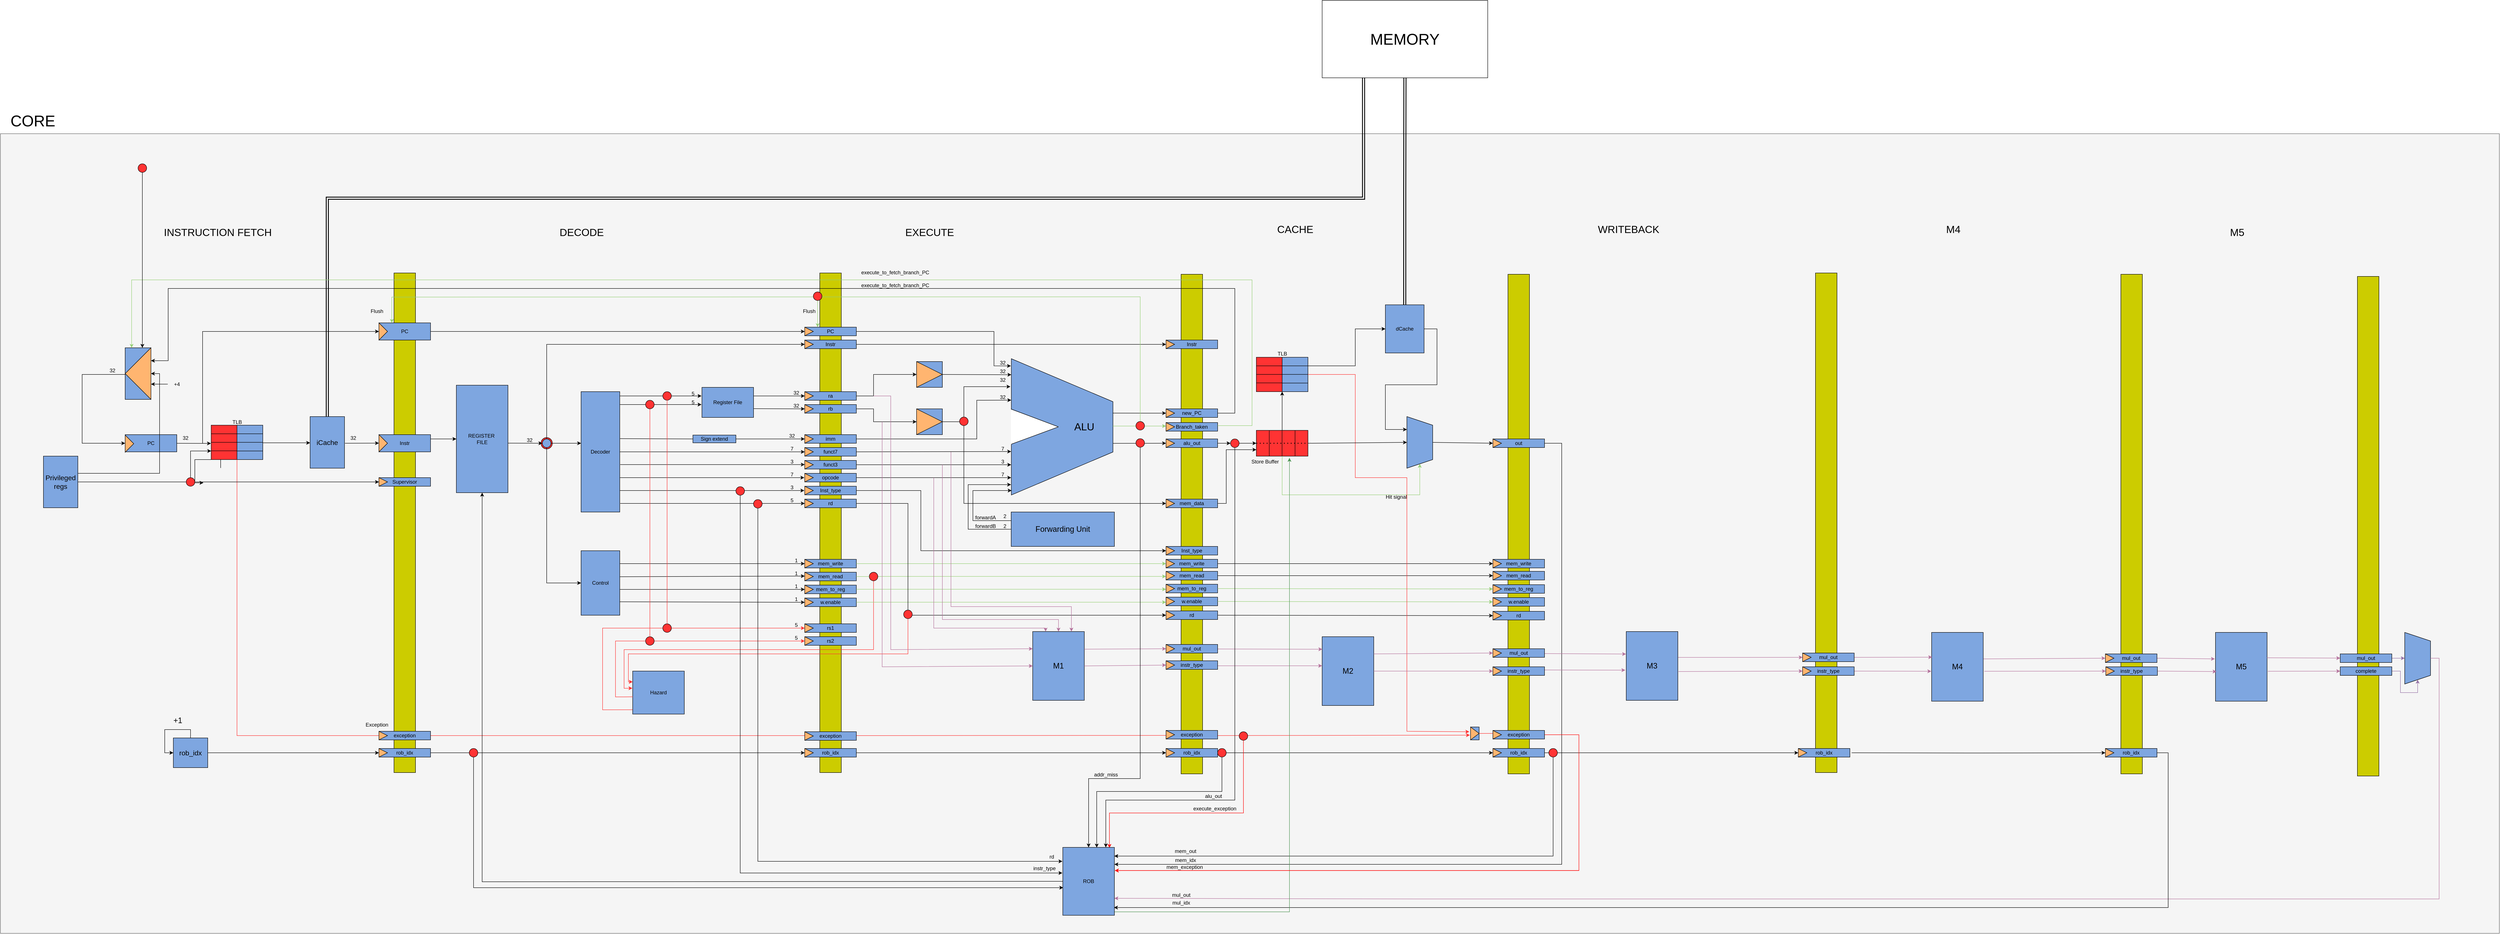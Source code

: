 <mxfile version="26.0.5" pages="6">
  <diagram name="Pipeline" id="DFROlHAazobM3_Gju3_7">
    <mxGraphModel dx="5507" dy="3839" grid="1" gridSize="10" guides="1" tooltips="1" connect="1" arrows="1" fold="1" page="1" pageScale="1" pageWidth="827" pageHeight="1169" math="0" shadow="0">
      <root>
        <mxCell id="0" />
        <mxCell id="1" parent="0" />
        <mxCell id="teQysg1lsf75TLJneSq6-67" value="" style="rounded=0;whiteSpace=wrap;html=1;fillColor=#f5f5f5;fontColor=#333333;strokeColor=#666666;" vertex="1" parent="1">
          <mxGeometry x="-110" y="-320" width="5810" height="1860" as="geometry" />
        </mxCell>
        <mxCell id="OxEvI2ixzVQa5arUPLx2-389" value="" style="rounded=0;whiteSpace=wrap;html=1;fillColor=#CCCC00;" parent="1" vertex="1">
          <mxGeometry x="3395" y="7" width="50" height="1162" as="geometry" />
        </mxCell>
        <mxCell id="OxEvI2ixzVQa5arUPLx2-386" value="" style="rounded=0;whiteSpace=wrap;html=1;fillColor=#CCCC00;" parent="1" vertex="1">
          <mxGeometry x="2635" y="7" width="50" height="1162" as="geometry" />
        </mxCell>
        <mxCell id="OxEvI2ixzVQa5arUPLx2-383" value="" style="rounded=0;whiteSpace=wrap;html=1;fillColor=#CCCC00;" parent="1" vertex="1">
          <mxGeometry x="1795" y="4" width="50" height="1162" as="geometry" />
        </mxCell>
        <mxCell id="OxEvI2ixzVQa5arUPLx2-381" value="" style="rounded=0;whiteSpace=wrap;html=1;fillColor=#CCCC00;" parent="1" vertex="1">
          <mxGeometry x="805" y="4" width="50" height="1162" as="geometry" />
        </mxCell>
        <mxCell id="OxEvI2ixzVQa5arUPLx2-191" value="" style="ellipse;whiteSpace=wrap;html=1;aspect=fixed;fillColor=#FF3333;" parent="1" vertex="1">
          <mxGeometry x="1146.75" y="386.75" width="26.5" height="26.5" as="geometry" />
        </mxCell>
        <mxCell id="OxEvI2ixzVQa5arUPLx2-78" style="edgeStyle=orthogonalEdgeStyle;rounded=0;orthogonalLoop=1;jettySize=auto;html=1;exitX=1;exitY=0.5;exitDx=0;exitDy=0;" parent="1" edge="1">
          <mxGeometry relative="1" as="geometry">
            <mxPoint x="180.0" y="240" as="sourcePoint" />
            <mxPoint x="180" y="400" as="targetPoint" />
            <Array as="points">
              <mxPoint x="80" y="240" />
              <mxPoint x="80" y="400" />
            </Array>
          </mxGeometry>
        </mxCell>
        <mxCell id="OxEvI2ixzVQa5arUPLx2-1" value="" style="rounded=0;whiteSpace=wrap;html=1;rotation=-90;movable=1;resizable=1;rotatable=1;deletable=1;editable=1;locked=0;connectable=1;fillColor=#7EA6E0;" parent="1" vertex="1">
          <mxGeometry x="150" y="208" width="120" height="60" as="geometry" />
        </mxCell>
        <mxCell id="OxEvI2ixzVQa5arUPLx2-75" value="" style="triangle;whiteSpace=wrap;html=1;rotation=-180;movable=1;resizable=1;rotatable=1;deletable=1;editable=1;locked=0;connectable=1;fillColor=#FFB570;" parent="1" vertex="1">
          <mxGeometry x="180" y="178" width="60" height="120" as="geometry" />
        </mxCell>
        <mxCell id="OxEvI2ixzVQa5arUPLx2-76" value="PC" style="rounded=0;whiteSpace=wrap;html=1;fillColor=#7EA6E0;" parent="1" vertex="1">
          <mxGeometry x="180" y="380" width="120" height="40" as="geometry" />
        </mxCell>
        <mxCell id="OxEvI2ixzVQa5arUPLx2-77" value="" style="triangle;whiteSpace=wrap;html=1;fillColor=#FFB570;" parent="1" vertex="1">
          <mxGeometry x="180" y="381" width="20" height="40" as="geometry" />
        </mxCell>
        <mxCell id="OxEvI2ixzVQa5arUPLx2-81" value="" style="endArrow=classic;html=1;rounded=0;entryX=-0.017;entryY=0.333;entryDx=0;entryDy=0;entryPerimeter=0;" parent="1" edge="1">
          <mxGeometry width="50" height="50" relative="1" as="geometry">
            <mxPoint x="278.98" y="262.5" as="sourcePoint" />
            <mxPoint x="240.0" y="262.54" as="targetPoint" />
          </mxGeometry>
        </mxCell>
        <mxCell id="OxEvI2ixzVQa5arUPLx2-82" value="+4" style="text;html=1;align=center;verticalAlign=middle;resizable=0;points=[];autosize=1;strokeColor=none;fillColor=none;" parent="1" vertex="1">
          <mxGeometry x="280" y="248" width="40" height="30" as="geometry" />
        </mxCell>
        <mxCell id="OxEvI2ixzVQa5arUPLx2-84" value="" style="endArrow=classic;html=1;rounded=0;exitX=0;exitY=0.817;exitDx=0;exitDy=0;exitPerimeter=0;" parent="1" source="OxEvI2ixzVQa5arUPLx2-332" edge="1">
          <mxGeometry width="50" height="50" relative="1" as="geometry">
            <mxPoint x="351" y="268" as="sourcePoint" />
            <mxPoint x="421" y="398" as="targetPoint" />
          </mxGeometry>
        </mxCell>
        <mxCell id="OxEvI2ixzVQa5arUPLx2-86" value="32" style="text;html=1;align=center;verticalAlign=middle;resizable=0;points=[];autosize=1;strokeColor=none;fillColor=none;" parent="1" vertex="1">
          <mxGeometry x="130" y="216" width="40" height="30" as="geometry" />
        </mxCell>
        <mxCell id="teQysg1lsf75TLJneSq6-50" style="edgeStyle=orthogonalEdgeStyle;rounded=0;orthogonalLoop=1;jettySize=auto;html=1;entryX=0.25;entryY=1;entryDx=0;entryDy=0;shape=link;strokeWidth=2;" edge="1" parent="1" source="OxEvI2ixzVQa5arUPLx2-88" target="teQysg1lsf75TLJneSq6-49">
          <mxGeometry relative="1" as="geometry">
            <Array as="points">
              <mxPoint x="650" y="-170" />
              <mxPoint x="3059" y="-170" />
            </Array>
          </mxGeometry>
        </mxCell>
        <mxCell id="OxEvI2ixzVQa5arUPLx2-88" value="&lt;font style=&quot;font-size: 16px;&quot;&gt;iCache&lt;/font&gt;" style="rounded=0;whiteSpace=wrap;html=1;rotation=0;align=center;fillColor=#7EA6E0;" parent="1" vertex="1">
          <mxGeometry x="610" y="338" width="80" height="120" as="geometry" />
        </mxCell>
        <mxCell id="OxEvI2ixzVQa5arUPLx2-89" value="" style="endArrow=classic;html=1;rounded=0;exitX=0.029;exitY=0.9;exitDx=0;exitDy=0;entryX=0;entryY=0.5;entryDx=0;entryDy=0;exitPerimeter=0;" parent="1" source="OxEvI2ixzVQa5arUPLx2-90" edge="1">
          <mxGeometry width="50" height="50" relative="1" as="geometry">
            <mxPoint x="700" y="399.7" as="sourcePoint" />
            <mxPoint x="770" y="399.7" as="targetPoint" />
            <Array as="points" />
          </mxGeometry>
        </mxCell>
        <mxCell id="OxEvI2ixzVQa5arUPLx2-90" value="32" style="text;html=1;align=center;verticalAlign=middle;resizable=0;points=[];autosize=1;strokeColor=none;fillColor=none;" parent="1" vertex="1">
          <mxGeometry x="690" y="373" width="40" height="30" as="geometry" />
        </mxCell>
        <mxCell id="OxEvI2ixzVQa5arUPLx2-92" value="" style="endArrow=classic;html=1;rounded=0;exitX=1;exitY=0.5;exitDx=0;exitDy=0;" parent="1" source="OxEvI2ixzVQa5arUPLx2-76" target="OxEvI2ixzVQa5arUPLx2-85" edge="1">
          <mxGeometry width="50" height="50" relative="1" as="geometry">
            <mxPoint x="300" y="398" as="sourcePoint" />
            <mxPoint x="400" y="398" as="targetPoint" />
          </mxGeometry>
        </mxCell>
        <mxCell id="OxEvI2ixzVQa5arUPLx2-85" value="32" style="text;html=1;align=center;verticalAlign=middle;resizable=0;points=[];autosize=1;strokeColor=none;fillColor=none;" parent="1" vertex="1">
          <mxGeometry x="300" y="373" width="40" height="30" as="geometry" />
        </mxCell>
        <mxCell id="OxEvI2ixzVQa5arUPLx2-93" value="Instr" style="rounded=0;whiteSpace=wrap;html=1;fillColor=#7EA6E0;" parent="1" vertex="1">
          <mxGeometry x="770" y="380" width="120" height="40" as="geometry" />
        </mxCell>
        <mxCell id="OxEvI2ixzVQa5arUPLx2-94" value="" style="triangle;whiteSpace=wrap;html=1;fillColor=#FFB570;" parent="1" vertex="1">
          <mxGeometry x="770" y="380" width="20" height="40" as="geometry" />
        </mxCell>
        <mxCell id="OxEvI2ixzVQa5arUPLx2-95" value="" style="endArrow=classic;html=1;rounded=0;entryX=0;entryY=0.5;entryDx=0;entryDy=0;" parent="1" target="OxEvI2ixzVQa5arUPLx2-97" edge="1">
          <mxGeometry width="50" height="50" relative="1" as="geometry">
            <mxPoint x="360" y="400" as="sourcePoint" />
            <mxPoint x="760" y="142" as="targetPoint" />
            <Array as="points">
              <mxPoint x="360" y="140" />
            </Array>
          </mxGeometry>
        </mxCell>
        <mxCell id="OxEvI2ixzVQa5arUPLx2-96" value="PC" style="rounded=0;whiteSpace=wrap;html=1;fillColor=#7EA6E0;" parent="1" vertex="1">
          <mxGeometry x="770" y="120" width="120" height="40" as="geometry" />
        </mxCell>
        <mxCell id="OxEvI2ixzVQa5arUPLx2-97" value="" style="triangle;whiteSpace=wrap;html=1;fillColor=#FFB570;" parent="1" vertex="1">
          <mxGeometry x="770" y="120" width="20" height="40" as="geometry" />
        </mxCell>
        <mxCell id="OxEvI2ixzVQa5arUPLx2-99" value="" style="endArrow=classic;html=1;rounded=0;exitX=1;exitY=0.5;exitDx=0;exitDy=0;" parent="1" source="OxEvI2ixzVQa5arUPLx2-153" edge="1">
          <mxGeometry width="50" height="50" relative="1" as="geometry">
            <mxPoint x="1330" y="420" as="sourcePoint" />
            <mxPoint x="1240" y="400" as="targetPoint" />
          </mxGeometry>
        </mxCell>
        <mxCell id="OxEvI2ixzVQa5arUPLx2-101" value="Decoder" style="rounded=0;whiteSpace=wrap;html=1;fillColor=#7EA6E0;" parent="1" vertex="1">
          <mxGeometry x="1240" y="280" width="90" height="280" as="geometry" />
        </mxCell>
        <mxCell id="OxEvI2ixzVQa5arUPLx2-102" value="" style="endArrow=classic;html=1;rounded=0;entryX=0;entryY=0.5;entryDx=0;entryDy=0;" parent="1" source="OxEvI2ixzVQa5arUPLx2-153" target="OxEvI2ixzVQa5arUPLx2-103" edge="1">
          <mxGeometry width="50" height="50" relative="1" as="geometry">
            <mxPoint x="1160" y="400" as="sourcePoint" />
            <mxPoint x="1240" y="640" as="targetPoint" />
            <Array as="points">
              <mxPoint x="1160" y="725" />
            </Array>
          </mxGeometry>
        </mxCell>
        <mxCell id="OxEvI2ixzVQa5arUPLx2-103" value="Control" style="rounded=0;whiteSpace=wrap;html=1;fillColor=#7EA6E0;" parent="1" vertex="1">
          <mxGeometry x="1240" y="650" width="90" height="150" as="geometry" />
        </mxCell>
        <mxCell id="OxEvI2ixzVQa5arUPLx2-104" value="32" style="text;html=1;align=center;verticalAlign=middle;resizable=0;points=[];autosize=1;strokeColor=none;fillColor=none;" parent="1" vertex="1">
          <mxGeometry x="1100" y="378" width="40" height="30" as="geometry" />
        </mxCell>
        <mxCell id="OxEvI2ixzVQa5arUPLx2-105" value="" style="endArrow=classic;html=1;rounded=0;entryX=0;entryY=0.5;entryDx=0;entryDy=0;" parent="1" source="OxEvI2ixzVQa5arUPLx2-153" target="OxEvI2ixzVQa5arUPLx2-163" edge="1">
          <mxGeometry width="50" height="50" relative="1" as="geometry">
            <mxPoint x="1160" y="400" as="sourcePoint" />
            <mxPoint x="1760" y="240" as="targetPoint" />
            <Array as="points">
              <mxPoint x="1160" y="170" />
            </Array>
          </mxGeometry>
        </mxCell>
        <mxCell id="OxEvI2ixzVQa5arUPLx2-107" value="" style="endArrow=classic;html=1;rounded=0;exitX=0.998;exitY=0.107;exitDx=0;exitDy=0;exitPerimeter=0;" parent="1" source="OxEvI2ixzVQa5arUPLx2-101" edge="1">
          <mxGeometry width="50" height="50" relative="1" as="geometry">
            <mxPoint x="1330" y="370" as="sourcePoint" />
            <mxPoint x="1520" y="310" as="targetPoint" />
            <Array as="points">
              <mxPoint x="1370" y="310" />
              <mxPoint x="1430" y="310" />
              <mxPoint x="1480" y="310" />
            </Array>
          </mxGeometry>
        </mxCell>
        <mxCell id="OxEvI2ixzVQa5arUPLx2-108" value="Register File" style="rounded=0;whiteSpace=wrap;html=1;fillColor=#7EA6E0;" parent="1" vertex="1">
          <mxGeometry x="1521" y="270" width="120" height="70" as="geometry" />
        </mxCell>
        <mxCell id="OxEvI2ixzVQa5arUPLx2-109" value="5" style="text;html=1;align=center;verticalAlign=middle;resizable=0;points=[];autosize=1;strokeColor=none;fillColor=none;" parent="1" vertex="1">
          <mxGeometry x="1485" y="290" width="30" height="30" as="geometry" />
        </mxCell>
        <mxCell id="OxEvI2ixzVQa5arUPLx2-110" value="" style="endArrow=classic;html=1;rounded=0;" parent="1" edge="1">
          <mxGeometry width="50" height="50" relative="1" as="geometry">
            <mxPoint x="1330" y="290" as="sourcePoint" />
            <mxPoint x="1520" y="290" as="targetPoint" />
            <Array as="points">
              <mxPoint x="1380" y="290" />
              <mxPoint x="1410" y="290" />
            </Array>
          </mxGeometry>
        </mxCell>
        <mxCell id="OxEvI2ixzVQa5arUPLx2-111" value="5" style="text;html=1;align=center;verticalAlign=middle;resizable=0;points=[];autosize=1;strokeColor=none;fillColor=none;" parent="1" vertex="1">
          <mxGeometry x="1485" y="270" width="30" height="30" as="geometry" />
        </mxCell>
        <mxCell id="OxEvI2ixzVQa5arUPLx2-112" value="" style="endArrow=classic;html=1;rounded=0;entryX=0;entryY=0.5;entryDx=0;entryDy=0;exitX=1;exitY=0.5;exitDx=0;exitDy=0;" parent="1" source="OxEvI2ixzVQa5arUPLx2-128" target="OxEvI2ixzVQa5arUPLx2-165" edge="1">
          <mxGeometry width="50" height="50" relative="1" as="geometry">
            <mxPoint x="1601" y="390" as="sourcePoint" />
            <mxPoint x="1760" y="400" as="targetPoint" />
            <Array as="points" />
          </mxGeometry>
        </mxCell>
        <mxCell id="OxEvI2ixzVQa5arUPLx2-113" value="" style="endArrow=classic;html=1;rounded=0;exitX=1;exitY=0.5;exitDx=0;exitDy=0;" parent="1" source="OxEvI2ixzVQa5arUPLx2-101" edge="1">
          <mxGeometry width="50" height="50" relative="1" as="geometry">
            <mxPoint x="1440" y="470" as="sourcePoint" />
            <mxPoint x="1760" y="420" as="targetPoint" />
            <Array as="points">
              <mxPoint x="1500" y="420" />
            </Array>
          </mxGeometry>
        </mxCell>
        <mxCell id="OxEvI2ixzVQa5arUPLx2-116" value="" style="endArrow=classic;html=1;rounded=0;exitX=1.012;exitY=0.667;exitDx=0;exitDy=0;exitPerimeter=0;" parent="1" edge="1">
          <mxGeometry width="50" height="50" relative="1" as="geometry">
            <mxPoint x="1331" y="449.61" as="sourcePoint" />
            <mxPoint x="1760" y="449.61" as="targetPoint" />
            <Array as="points">
              <mxPoint x="1500" y="449.61" />
            </Array>
          </mxGeometry>
        </mxCell>
        <mxCell id="OxEvI2ixzVQa5arUPLx2-117" value="" style="endArrow=classic;html=1;rounded=0;exitX=1.012;exitY=0.667;exitDx=0;exitDy=0;exitPerimeter=0;" parent="1" edge="1">
          <mxGeometry width="50" height="50" relative="1" as="geometry">
            <mxPoint x="1330" y="480" as="sourcePoint" />
            <mxPoint x="1759" y="480" as="targetPoint" />
            <Array as="points">
              <mxPoint x="1499" y="480" />
            </Array>
          </mxGeometry>
        </mxCell>
        <mxCell id="OxEvI2ixzVQa5arUPLx2-118" value="32" style="text;html=1;align=center;verticalAlign=middle;resizable=0;points=[];autosize=1;strokeColor=none;fillColor=none;" parent="1" vertex="1">
          <mxGeometry x="1710" y="368" width="40" height="30" as="geometry" />
        </mxCell>
        <mxCell id="OxEvI2ixzVQa5arUPLx2-119" value="7" style="text;html=1;align=center;verticalAlign=middle;resizable=0;points=[];autosize=1;strokeColor=none;fillColor=none;" parent="1" vertex="1">
          <mxGeometry x="1715" y="398" width="30" height="30" as="geometry" />
        </mxCell>
        <mxCell id="OxEvI2ixzVQa5arUPLx2-120" value="3" style="text;html=1;align=center;verticalAlign=middle;resizable=0;points=[];autosize=1;strokeColor=none;fillColor=none;" parent="1" vertex="1">
          <mxGeometry x="1715" y="428" width="30" height="30" as="geometry" />
        </mxCell>
        <mxCell id="OxEvI2ixzVQa5arUPLx2-123" value="7" style="text;html=1;align=center;verticalAlign=middle;resizable=0;points=[];autosize=1;strokeColor=none;fillColor=none;" parent="1" vertex="1">
          <mxGeometry x="1715" y="458" width="30" height="30" as="geometry" />
        </mxCell>
        <mxCell id="OxEvI2ixzVQa5arUPLx2-124" value="" style="endArrow=classic;html=1;rounded=0;" parent="1" edge="1">
          <mxGeometry width="50" height="50" relative="1" as="geometry">
            <mxPoint x="1331" y="540" as="sourcePoint" />
            <mxPoint x="1760" y="540" as="targetPoint" />
          </mxGeometry>
        </mxCell>
        <mxCell id="OxEvI2ixzVQa5arUPLx2-125" value="3" style="text;html=1;align=center;verticalAlign=middle;resizable=0;points=[];autosize=1;strokeColor=none;fillColor=none;" parent="1" vertex="1">
          <mxGeometry x="1715" y="488" width="30" height="30" as="geometry" />
        </mxCell>
        <mxCell id="OxEvI2ixzVQa5arUPLx2-126" value="" style="endArrow=classic;html=1;rounded=0;exitX=1.012;exitY=0.885;exitDx=0;exitDy=0;exitPerimeter=0;" parent="1" edge="1">
          <mxGeometry width="50" height="50" relative="1" as="geometry">
            <mxPoint x="1330.0" y="510" as="sourcePoint" />
            <mxPoint x="1759" y="510" as="targetPoint" />
          </mxGeometry>
        </mxCell>
        <mxCell id="OxEvI2ixzVQa5arUPLx2-127" value="5" style="text;html=1;align=center;verticalAlign=middle;resizable=0;points=[];autosize=1;strokeColor=none;fillColor=none;" parent="1" vertex="1">
          <mxGeometry x="1715" y="518" width="30" height="30" as="geometry" />
        </mxCell>
        <mxCell id="OxEvI2ixzVQa5arUPLx2-130" value="" style="endArrow=classic;html=1;rounded=0;" parent="1" edge="1">
          <mxGeometry width="50" height="50" relative="1" as="geometry">
            <mxPoint x="1330" y="680" as="sourcePoint" />
            <mxPoint x="1760" y="680" as="targetPoint" />
          </mxGeometry>
        </mxCell>
        <mxCell id="OxEvI2ixzVQa5arUPLx2-132" value="" style="endArrow=classic;html=1;rounded=0;exitX=1;exitY=0.403;exitDx=0;exitDy=0;exitPerimeter=0;" parent="1" source="OxEvI2ixzVQa5arUPLx2-103" edge="1">
          <mxGeometry width="50" height="50" relative="1" as="geometry">
            <mxPoint x="1330" y="710" as="sourcePoint" />
            <mxPoint x="1760" y="709" as="targetPoint" />
          </mxGeometry>
        </mxCell>
        <mxCell id="OxEvI2ixzVQa5arUPLx2-133" value="" style="endArrow=classic;html=1;rounded=0;" parent="1" edge="1">
          <mxGeometry width="50" height="50" relative="1" as="geometry">
            <mxPoint x="1330" y="740" as="sourcePoint" />
            <mxPoint x="1760" y="740" as="targetPoint" />
          </mxGeometry>
        </mxCell>
        <mxCell id="OxEvI2ixzVQa5arUPLx2-134" value="" style="endArrow=classic;html=1;rounded=0;exitX=0.998;exitY=0.792;exitDx=0;exitDy=0;exitPerimeter=0;" parent="1" source="OxEvI2ixzVQa5arUPLx2-103" edge="1">
          <mxGeometry width="50" height="50" relative="1" as="geometry">
            <mxPoint x="1332" y="769" as="sourcePoint" />
            <mxPoint x="1760" y="770" as="targetPoint" />
          </mxGeometry>
        </mxCell>
        <mxCell id="OxEvI2ixzVQa5arUPLx2-135" value="1" style="text;html=1;align=center;verticalAlign=middle;resizable=0;points=[];autosize=1;strokeColor=none;fillColor=none;" parent="1" vertex="1">
          <mxGeometry x="1725" y="658" width="30" height="30" as="geometry" />
        </mxCell>
        <mxCell id="OxEvI2ixzVQa5arUPLx2-136" value="1" style="text;html=1;align=center;verticalAlign=middle;resizable=0;points=[];autosize=1;strokeColor=none;fillColor=none;" parent="1" vertex="1">
          <mxGeometry x="1725" y="688" width="30" height="30" as="geometry" />
        </mxCell>
        <mxCell id="OxEvI2ixzVQa5arUPLx2-137" value="1" style="text;html=1;align=center;verticalAlign=middle;resizable=0;points=[];autosize=1;strokeColor=none;fillColor=none;" parent="1" vertex="1">
          <mxGeometry x="1725" y="718" width="30" height="30" as="geometry" />
        </mxCell>
        <mxCell id="OxEvI2ixzVQa5arUPLx2-138" value="1" style="text;html=1;align=center;verticalAlign=middle;resizable=0;points=[];autosize=1;strokeColor=none;fillColor=none;" parent="1" vertex="1">
          <mxGeometry x="1725" y="748" width="30" height="30" as="geometry" />
        </mxCell>
        <mxCell id="OxEvI2ixzVQa5arUPLx2-140" value="ra" style="rounded=0;whiteSpace=wrap;html=1;fillColor=#7EA6E0;" parent="1" vertex="1">
          <mxGeometry x="1760" y="280" width="120" height="20" as="geometry" />
        </mxCell>
        <mxCell id="OxEvI2ixzVQa5arUPLx2-141" value="" style="triangle;whiteSpace=wrap;html=1;fillColor=#FFB570;" parent="1" vertex="1">
          <mxGeometry x="1760" y="280" width="20" height="20" as="geometry" />
        </mxCell>
        <mxCell id="OxEvI2ixzVQa5arUPLx2-144" value="" style="endArrow=classic;html=1;rounded=0;" parent="1" edge="1">
          <mxGeometry width="50" height="50" relative="1" as="geometry">
            <mxPoint x="1641" y="290" as="sourcePoint" />
            <mxPoint x="1760" y="290" as="targetPoint" />
          </mxGeometry>
        </mxCell>
        <mxCell id="OxEvI2ixzVQa5arUPLx2-146" value="32" style="text;html=1;align=center;verticalAlign=middle;resizable=0;points=[];autosize=1;strokeColor=none;fillColor=none;" parent="1" vertex="1">
          <mxGeometry x="1720" y="268" width="40" height="30" as="geometry" />
        </mxCell>
        <mxCell id="OxEvI2ixzVQa5arUPLx2-149" value="" style="endArrow=classic;html=1;rounded=0;exitX=1.004;exitY=0.708;exitDx=0;exitDy=0;entryX=0;entryY=0.5;entryDx=0;entryDy=0;exitPerimeter=0;" parent="1" source="OxEvI2ixzVQa5arUPLx2-108" target="OxEvI2ixzVQa5arUPLx2-151" edge="1">
          <mxGeometry width="50" height="50" relative="1" as="geometry">
            <mxPoint x="1650" y="330" as="sourcePoint" />
            <mxPoint x="1760" y="323" as="targetPoint" />
          </mxGeometry>
        </mxCell>
        <mxCell id="OxEvI2ixzVQa5arUPLx2-150" value="rb" style="rounded=0;whiteSpace=wrap;html=1;fillColor=#7EA6E0;" parent="1" vertex="1">
          <mxGeometry x="1760" y="310" width="120" height="20" as="geometry" />
        </mxCell>
        <mxCell id="OxEvI2ixzVQa5arUPLx2-151" value="" style="triangle;whiteSpace=wrap;html=1;fillColor=#FFB570;" parent="1" vertex="1">
          <mxGeometry x="1760" y="310" width="20" height="20" as="geometry" />
        </mxCell>
        <mxCell id="OxEvI2ixzVQa5arUPLx2-152" value="32" style="text;html=1;align=center;verticalAlign=middle;resizable=0;points=[];autosize=1;strokeColor=none;fillColor=none;" parent="1" vertex="1">
          <mxGeometry x="1720" y="298" width="40" height="30" as="geometry" />
        </mxCell>
        <mxCell id="OxEvI2ixzVQa5arUPLx2-155" value="" style="endArrow=classic;html=1;rounded=0;" parent="1" target="OxEvI2ixzVQa5arUPLx2-153" edge="1">
          <mxGeometry width="50" height="50" relative="1" as="geometry">
            <mxPoint x="1160" y="400" as="sourcePoint" />
            <mxPoint x="1760" y="240" as="targetPoint" />
            <Array as="points" />
          </mxGeometry>
        </mxCell>
        <mxCell id="OxEvI2ixzVQa5arUPLx2-156" value="" style="endArrow=classic;html=1;rounded=0;" parent="1" target="OxEvI2ixzVQa5arUPLx2-153" edge="1">
          <mxGeometry width="50" height="50" relative="1" as="geometry">
            <mxPoint x="1160" y="400" as="sourcePoint" />
            <mxPoint x="1240" y="640" as="targetPoint" />
            <Array as="points" />
          </mxGeometry>
        </mxCell>
        <mxCell id="OxEvI2ixzVQa5arUPLx2-153" value="" style="ellipse;whiteSpace=wrap;html=1;aspect=fixed;fillColor=#7EA6E0;" parent="1" vertex="1">
          <mxGeometry x="1150" y="390" width="20" height="20" as="geometry" />
        </mxCell>
        <mxCell id="OxEvI2ixzVQa5arUPLx2-159" value="" style="endArrow=classic;html=1;rounded=0;exitX=1;exitY=0.5;exitDx=0;exitDy=0;entryX=0;entryY=0.5;entryDx=0;entryDy=0;" parent="1" source="OxEvI2ixzVQa5arUPLx2-96" target="OxEvI2ixzVQa5arUPLx2-161" edge="1">
          <mxGeometry width="50" height="50" relative="1" as="geometry">
            <mxPoint x="1090" y="320" as="sourcePoint" />
            <mxPoint x="1760" y="220" as="targetPoint" />
            <Array as="points">
              <mxPoint x="1130" y="140" />
            </Array>
          </mxGeometry>
        </mxCell>
        <mxCell id="OxEvI2ixzVQa5arUPLx2-160" value="PC" style="rounded=0;whiteSpace=wrap;html=1;fillColor=#7EA6E0;" parent="1" vertex="1">
          <mxGeometry x="1760" y="130" width="120" height="20" as="geometry" />
        </mxCell>
        <mxCell id="OxEvI2ixzVQa5arUPLx2-161" value="" style="triangle;whiteSpace=wrap;html=1;fillColor=#FFB570;" parent="1" vertex="1">
          <mxGeometry x="1760" y="130" width="20" height="20" as="geometry" />
        </mxCell>
        <mxCell id="OxEvI2ixzVQa5arUPLx2-162" value="Instr" style="rounded=0;whiteSpace=wrap;html=1;fillColor=#7EA6E0;" parent="1" vertex="1">
          <mxGeometry x="1760" y="160" width="120" height="20" as="geometry" />
        </mxCell>
        <mxCell id="OxEvI2ixzVQa5arUPLx2-163" value="" style="triangle;whiteSpace=wrap;html=1;fillColor=#FFB570;" parent="1" vertex="1">
          <mxGeometry x="1760" y="160" width="20" height="20" as="geometry" />
        </mxCell>
        <mxCell id="OxEvI2ixzVQa5arUPLx2-164" value="imm" style="rounded=0;whiteSpace=wrap;html=1;fillColor=#7EA6E0;" parent="1" vertex="1">
          <mxGeometry x="1760" y="380" width="120" height="20" as="geometry" />
        </mxCell>
        <mxCell id="OxEvI2ixzVQa5arUPLx2-165" value="" style="triangle;whiteSpace=wrap;html=1;fillColor=#FFB570;" parent="1" vertex="1">
          <mxGeometry x="1760" y="380" width="20" height="20" as="geometry" />
        </mxCell>
        <mxCell id="OxEvI2ixzVQa5arUPLx2-166" value="funct7" style="rounded=0;whiteSpace=wrap;html=1;fillColor=#7EA6E0;" parent="1" vertex="1">
          <mxGeometry x="1760" y="410" width="120" height="20" as="geometry" />
        </mxCell>
        <mxCell id="OxEvI2ixzVQa5arUPLx2-167" value="" style="triangle;whiteSpace=wrap;html=1;fillColor=#FFB570;" parent="1" vertex="1">
          <mxGeometry x="1760" y="410" width="20" height="20" as="geometry" />
        </mxCell>
        <mxCell id="OxEvI2ixzVQa5arUPLx2-128" value="Sign extend" style="rounded=0;whiteSpace=wrap;html=1;fillColor=#7EA6E0;" parent="1" vertex="1">
          <mxGeometry x="1500" y="381" width="100" height="18" as="geometry" />
        </mxCell>
        <mxCell id="OxEvI2ixzVQa5arUPLx2-171" value="" style="endArrow=none;html=1;rounded=0;exitX=1.008;exitY=0.39;exitDx=0;exitDy=0;exitPerimeter=0;" parent="1" source="OxEvI2ixzVQa5arUPLx2-101" edge="1">
          <mxGeometry width="50" height="50" relative="1" as="geometry">
            <mxPoint x="1360" y="510" as="sourcePoint" />
            <mxPoint x="1500" y="390" as="targetPoint" />
          </mxGeometry>
        </mxCell>
        <mxCell id="OxEvI2ixzVQa5arUPLx2-172" value="funct3" style="rounded=0;whiteSpace=wrap;html=1;fillColor=#7EA6E0;" parent="1" vertex="1">
          <mxGeometry x="1760" y="440" width="120" height="20" as="geometry" />
        </mxCell>
        <mxCell id="OxEvI2ixzVQa5arUPLx2-173" value="" style="triangle;whiteSpace=wrap;html=1;fillColor=#FFB570;" parent="1" vertex="1">
          <mxGeometry x="1760" y="440" width="20" height="20" as="geometry" />
        </mxCell>
        <mxCell id="OxEvI2ixzVQa5arUPLx2-174" value="opcode" style="rounded=0;whiteSpace=wrap;html=1;fillColor=#7EA6E0;" parent="1" vertex="1">
          <mxGeometry x="1760" y="470" width="120" height="20" as="geometry" />
        </mxCell>
        <mxCell id="OxEvI2ixzVQa5arUPLx2-175" value="" style="triangle;whiteSpace=wrap;html=1;fillColor=#FFB570;" parent="1" vertex="1">
          <mxGeometry x="1760" y="470" width="20" height="20" as="geometry" />
        </mxCell>
        <mxCell id="teQysg1lsf75TLJneSq6-63" style="edgeStyle=orthogonalEdgeStyle;rounded=0;orthogonalLoop=1;jettySize=auto;html=1;entryX=0;entryY=0.5;entryDx=0;entryDy=0;" edge="1" parent="1" source="OxEvI2ixzVQa5arUPLx2-176" target="teQysg1lsf75TLJneSq6-61">
          <mxGeometry relative="1" as="geometry">
            <Array as="points">
              <mxPoint x="2030" y="510" />
              <mxPoint x="2030" y="650" />
            </Array>
          </mxGeometry>
        </mxCell>
        <mxCell id="OxEvI2ixzVQa5arUPLx2-176" value="Inst_type" style="rounded=0;whiteSpace=wrap;html=1;fillColor=#7EA6E0;" parent="1" vertex="1">
          <mxGeometry x="1760" y="500" width="120" height="20" as="geometry" />
        </mxCell>
        <mxCell id="OxEvI2ixzVQa5arUPLx2-177" value="" style="triangle;whiteSpace=wrap;html=1;fillColor=#FFB570;" parent="1" vertex="1">
          <mxGeometry x="1760" y="500" width="20" height="20" as="geometry" />
        </mxCell>
        <mxCell id="OxEvI2ixzVQa5arUPLx2-178" value="rd" style="rounded=0;whiteSpace=wrap;html=1;fillColor=#7EA6E0;" parent="1" vertex="1">
          <mxGeometry x="1760" y="530" width="120" height="20" as="geometry" />
        </mxCell>
        <mxCell id="OxEvI2ixzVQa5arUPLx2-179" value="" style="triangle;whiteSpace=wrap;html=1;fillColor=#FFB570;" parent="1" vertex="1">
          <mxGeometry x="1760" y="530" width="20" height="20" as="geometry" />
        </mxCell>
        <mxCell id="OxEvI2ixzVQa5arUPLx2-180" value="mem_write" style="rounded=0;whiteSpace=wrap;html=1;fillColor=#7EA6E0;" parent="1" vertex="1">
          <mxGeometry x="1760" y="670" width="120" height="20" as="geometry" />
        </mxCell>
        <mxCell id="OxEvI2ixzVQa5arUPLx2-181" value="" style="triangle;whiteSpace=wrap;html=1;fillColor=#FFB570;" parent="1" vertex="1">
          <mxGeometry x="1760" y="670" width="20" height="20" as="geometry" />
        </mxCell>
        <mxCell id="OxEvI2ixzVQa5arUPLx2-182" value="mem_read" style="rounded=0;whiteSpace=wrap;html=1;fillColor=#7EA6E0;" parent="1" vertex="1">
          <mxGeometry x="1760" y="700" width="120" height="20" as="geometry" />
        </mxCell>
        <mxCell id="OxEvI2ixzVQa5arUPLx2-183" value="" style="triangle;whiteSpace=wrap;html=1;fillColor=#FFB570;" parent="1" vertex="1">
          <mxGeometry x="1760" y="700" width="20" height="20" as="geometry" />
        </mxCell>
        <mxCell id="OxEvI2ixzVQa5arUPLx2-184" value="mem_to_reg" style="rounded=0;whiteSpace=wrap;html=1;fillColor=#7EA6E0;" parent="1" vertex="1">
          <mxGeometry x="1760" y="730" width="120" height="20" as="geometry" />
        </mxCell>
        <mxCell id="OxEvI2ixzVQa5arUPLx2-185" value="" style="triangle;whiteSpace=wrap;html=1;fillColor=#FFB570;" parent="1" vertex="1">
          <mxGeometry x="1760" y="730" width="20" height="20" as="geometry" />
        </mxCell>
        <mxCell id="OxEvI2ixzVQa5arUPLx2-186" value="w.enable" style="rounded=0;whiteSpace=wrap;html=1;fillColor=#7EA6E0;" parent="1" vertex="1">
          <mxGeometry x="1760" y="760" width="120" height="20" as="geometry" />
        </mxCell>
        <mxCell id="OxEvI2ixzVQa5arUPLx2-187" value="" style="triangle;whiteSpace=wrap;html=1;fillColor=#FFB570;" parent="1" vertex="1">
          <mxGeometry x="1760" y="760" width="20" height="20" as="geometry" />
        </mxCell>
        <mxCell id="OxEvI2ixzVQa5arUPLx2-193" value="" style="endArrow=none;html=1;rounded=0;fillColor=#FF3333;strokeColor=#FF3333;" parent="1" source="OxEvI2ixzVQa5arUPLx2-207" edge="1">
          <mxGeometry width="50" height="50" relative="1" as="geometry">
            <mxPoint x="1440" y="340" as="sourcePoint" />
            <mxPoint x="1440" y="830" as="targetPoint" />
          </mxGeometry>
        </mxCell>
        <mxCell id="OxEvI2ixzVQa5arUPLx2-194" value="" style="endArrow=none;html=1;rounded=0;fillColor=#FF3333;strokeColor=#FF3333;entryX=0.5;entryY=0;entryDx=0;entryDy=0;" parent="1" target="OxEvI2ixzVQa5arUPLx2-209" edge="1">
          <mxGeometry width="50" height="50" relative="1" as="geometry">
            <mxPoint x="1400" y="310" as="sourcePoint" />
            <mxPoint x="1400" y="810" as="targetPoint" />
          </mxGeometry>
        </mxCell>
        <mxCell id="OxEvI2ixzVQa5arUPLx2-196" value="" style="ellipse;whiteSpace=wrap;html=1;aspect=fixed;fillColor=#FF3333;" parent="1" vertex="1">
          <mxGeometry x="1390" y="300" width="20" height="20" as="geometry" />
        </mxCell>
        <mxCell id="OxEvI2ixzVQa5arUPLx2-200" value="" style="ellipse;whiteSpace=wrap;html=1;aspect=fixed;fillColor=#FF3333;" parent="1" vertex="1">
          <mxGeometry x="1430" y="280" width="20" height="20" as="geometry" />
        </mxCell>
        <mxCell id="OxEvI2ixzVQa5arUPLx2-203" value="Hazard" style="rounded=0;whiteSpace=wrap;html=1;fillColor=#7EA6E0;" parent="1" vertex="1">
          <mxGeometry x="1360" y="930" width="120" height="100" as="geometry" />
        </mxCell>
        <mxCell id="OxEvI2ixzVQa5arUPLx2-205" value="" style="endArrow=classic;html=1;rounded=0;exitX=-0.003;exitY=0.899;exitDx=0;exitDy=0;strokeColor=#FF3333;exitPerimeter=0;" parent="1" source="OxEvI2ixzVQa5arUPLx2-203" edge="1">
          <mxGeometry width="50" height="50" relative="1" as="geometry">
            <mxPoint x="1320" y="930" as="sourcePoint" />
            <mxPoint x="1760" y="830" as="targetPoint" />
            <Array as="points">
              <mxPoint x="1290" y="1020" />
              <mxPoint x="1290" y="900" />
              <mxPoint x="1290" y="830" />
            </Array>
          </mxGeometry>
        </mxCell>
        <mxCell id="OxEvI2ixzVQa5arUPLx2-206" value="" style="endArrow=classic;html=1;rounded=0;strokeColor=#FF3333;exitX=0.002;exitY=0.598;exitDx=0;exitDy=0;exitPerimeter=0;" parent="1" source="OxEvI2ixzVQa5arUPLx2-203" edge="1">
          <mxGeometry width="50" height="50" relative="1" as="geometry">
            <mxPoint x="1360" y="970" as="sourcePoint" />
            <mxPoint x="1760" y="860" as="targetPoint" />
            <Array as="points">
              <mxPoint x="1340" y="990" />
              <mxPoint x="1320" y="990" />
              <mxPoint x="1320" y="910" />
              <mxPoint x="1320" y="860" />
            </Array>
          </mxGeometry>
        </mxCell>
        <mxCell id="OxEvI2ixzVQa5arUPLx2-208" value="" style="endArrow=none;html=1;rounded=0;fillColor=#FF3333;strokeColor=#FF3333;" parent="1" target="OxEvI2ixzVQa5arUPLx2-207" edge="1">
          <mxGeometry width="50" height="50" relative="1" as="geometry">
            <mxPoint x="1440" y="290" as="sourcePoint" />
            <mxPoint x="1440" y="780" as="targetPoint" />
          </mxGeometry>
        </mxCell>
        <mxCell id="OxEvI2ixzVQa5arUPLx2-207" value="" style="ellipse;whiteSpace=wrap;html=1;aspect=fixed;fillColor=#FF3333;" parent="1" vertex="1">
          <mxGeometry x="1430" y="820" width="20" height="20" as="geometry" />
        </mxCell>
        <mxCell id="OxEvI2ixzVQa5arUPLx2-209" value="" style="ellipse;whiteSpace=wrap;html=1;aspect=fixed;fillColor=#FF3333;" parent="1" vertex="1">
          <mxGeometry x="1390" y="850" width="20" height="20" as="geometry" />
        </mxCell>
        <mxCell id="OxEvI2ixzVQa5arUPLx2-210" value="rs1" style="rounded=0;whiteSpace=wrap;html=1;fillColor=#7EA6E0;" parent="1" vertex="1">
          <mxGeometry x="1760" y="820" width="120" height="20" as="geometry" />
        </mxCell>
        <mxCell id="OxEvI2ixzVQa5arUPLx2-211" value="" style="triangle;whiteSpace=wrap;html=1;fillColor=#FFB570;" parent="1" vertex="1">
          <mxGeometry x="1760" y="820" width="20" height="20" as="geometry" />
        </mxCell>
        <mxCell id="OxEvI2ixzVQa5arUPLx2-212" value="rs2" style="rounded=0;whiteSpace=wrap;html=1;fillColor=#7EA6E0;" parent="1" vertex="1">
          <mxGeometry x="1760" y="850" width="120" height="20" as="geometry" />
        </mxCell>
        <mxCell id="OxEvI2ixzVQa5arUPLx2-213" value="" style="triangle;whiteSpace=wrap;html=1;fillColor=#FFB570;" parent="1" vertex="1">
          <mxGeometry x="1760" y="850" width="20" height="20" as="geometry" />
        </mxCell>
        <mxCell id="OxEvI2ixzVQa5arUPLx2-214" value="5" style="text;html=1;align=center;verticalAlign=middle;resizable=0;points=[];autosize=1;strokeColor=none;fillColor=none;" parent="1" vertex="1">
          <mxGeometry x="1725" y="808" width="30" height="30" as="geometry" />
        </mxCell>
        <mxCell id="OxEvI2ixzVQa5arUPLx2-215" value="5" style="text;html=1;align=center;verticalAlign=middle;resizable=0;points=[];autosize=1;strokeColor=none;fillColor=none;" parent="1" vertex="1">
          <mxGeometry x="1725" y="838" width="30" height="30" as="geometry" />
        </mxCell>
        <mxCell id="OxEvI2ixzVQa5arUPLx2-217" value="" style="endArrow=classic;html=1;rounded=0;entryX=-0.006;entryY=0.398;entryDx=0;entryDy=0;entryPerimeter=0;strokeColor=#FF3333;" parent="1" target="OxEvI2ixzVQa5arUPLx2-203" edge="1">
          <mxGeometry width="50" height="50" relative="1" as="geometry">
            <mxPoint x="1920" y="710" as="sourcePoint" />
            <mxPoint x="1340" y="940" as="targetPoint" />
            <Array as="points">
              <mxPoint x="1920" y="880" />
              <mxPoint x="1340" y="880" />
              <mxPoint x="1340" y="970" />
            </Array>
          </mxGeometry>
        </mxCell>
        <mxCell id="OxEvI2ixzVQa5arUPLx2-218" value="" style="endArrow=classic;html=1;rounded=0;entryX=0;entryY=0.25;entryDx=0;entryDy=0;strokeColor=#FF3333;" parent="1" target="OxEvI2ixzVQa5arUPLx2-203" edge="1">
          <mxGeometry width="50" height="50" relative="1" as="geometry">
            <mxPoint x="2000" y="800" as="sourcePoint" />
            <mxPoint x="1369" y="990" as="targetPoint" />
            <Array as="points">
              <mxPoint x="2000" y="890" />
              <mxPoint x="1350" y="890" />
              <mxPoint x="1350" y="955" />
            </Array>
          </mxGeometry>
        </mxCell>
        <mxCell id="OxEvI2ixzVQa5arUPLx2-220" value="&lt;font style=&quot;font-size: 24px;&quot;&gt;INSTRUCTION FETCH&lt;/font&gt;" style="text;html=1;align=center;verticalAlign=middle;resizable=0;points=[];autosize=1;strokeColor=none;fillColor=none;" parent="1" vertex="1">
          <mxGeometry x="260" y="-110" width="270" height="40" as="geometry" />
        </mxCell>
        <mxCell id="OxEvI2ixzVQa5arUPLx2-221" value="&lt;font style=&quot;font-size: 24px;&quot;&gt;DECODE&lt;/font&gt;" style="text;html=1;align=center;verticalAlign=middle;resizable=0;points=[];autosize=1;strokeColor=none;fillColor=none;" parent="1" vertex="1">
          <mxGeometry x="1176" y="-110" width="130" height="40" as="geometry" />
        </mxCell>
        <mxCell id="OxEvI2ixzVQa5arUPLx2-222" value="" style="endArrow=classic;html=1;rounded=0;exitX=1;exitY=0.5;exitDx=0;exitDy=0;entryX=0;entryY=0.5;entryDx=0;entryDy=0;" parent="1" source="OxEvI2ixzVQa5arUPLx2-140" target="OxEvI2ixzVQa5arUPLx2-227" edge="1">
          <mxGeometry width="50" height="50" relative="1" as="geometry">
            <mxPoint x="2020" y="460" as="sourcePoint" />
            <mxPoint x="2040" y="290" as="targetPoint" />
            <Array as="points">
              <mxPoint x="1920" y="290" />
              <mxPoint x="1920" y="240" />
            </Array>
          </mxGeometry>
        </mxCell>
        <mxCell id="OxEvI2ixzVQa5arUPLx2-223" value="" style="rounded=0;whiteSpace=wrap;html=1;fillColor=#7EA6E0;" parent="1" vertex="1">
          <mxGeometry x="2020" y="210" width="60" height="60" as="geometry" />
        </mxCell>
        <mxCell id="OxEvI2ixzVQa5arUPLx2-225" value="" style="rounded=0;whiteSpace=wrap;html=1;fillColor=#7EA6E0;" parent="1" vertex="1">
          <mxGeometry x="2020" y="320" width="60" height="60" as="geometry" />
        </mxCell>
        <mxCell id="OxEvI2ixzVQa5arUPLx2-226" value="" style="endArrow=classic;html=1;rounded=0;exitX=1;exitY=0.5;exitDx=0;exitDy=0;entryX=0;entryY=0.5;entryDx=0;entryDy=0;" parent="1" source="OxEvI2ixzVQa5arUPLx2-150" target="OxEvI2ixzVQa5arUPLx2-228" edge="1">
          <mxGeometry width="50" height="50" relative="1" as="geometry">
            <mxPoint x="2000" y="380" as="sourcePoint" />
            <mxPoint x="2050" y="330" as="targetPoint" />
            <Array as="points">
              <mxPoint x="1920" y="320" />
              <mxPoint x="1920" y="350" />
            </Array>
          </mxGeometry>
        </mxCell>
        <mxCell id="OxEvI2ixzVQa5arUPLx2-227" value="" style="triangle;whiteSpace=wrap;html=1;fillColor=#FFB570;" parent="1" vertex="1">
          <mxGeometry x="2020" y="210" width="60" height="60" as="geometry" />
        </mxCell>
        <mxCell id="teQysg1lsf75TLJneSq6-57" style="edgeStyle=orthogonalEdgeStyle;rounded=0;orthogonalLoop=1;jettySize=auto;html=1;entryX=0;entryY=0.5;entryDx=0;entryDy=0;" edge="1" parent="1" source="OxEvI2ixzVQa5arUPLx2-228" target="3Iw-ld9m_48VdAHlbBQ9-6">
          <mxGeometry relative="1" as="geometry">
            <Array as="points">
              <mxPoint x="2130" y="350" />
              <mxPoint x="2130" y="540" />
            </Array>
          </mxGeometry>
        </mxCell>
        <mxCell id="OxEvI2ixzVQa5arUPLx2-228" value="" style="triangle;whiteSpace=wrap;html=1;fillColor=#FFB570;" parent="1" vertex="1">
          <mxGeometry x="2020" y="320" width="60" height="60" as="geometry" />
        </mxCell>
        <mxCell id="OxEvI2ixzVQa5arUPLx2-230" value="" style="shape=trapezoid;perimeter=trapezoidPerimeter;whiteSpace=wrap;html=1;fixedSize=1;rotation=90;size=100.0;fillColor=#7EA6E0;" parent="1" vertex="1">
          <mxGeometry x="2200" y="243.75" width="317" height="236.25" as="geometry" />
        </mxCell>
        <mxCell id="OxEvI2ixzVQa5arUPLx2-231" value="" style="triangle;whiteSpace=wrap;html=1;strokeColor=#FFFFFF;" parent="1" vertex="1">
          <mxGeometry x="2240" y="321.87" width="110" height="80" as="geometry" />
        </mxCell>
        <mxCell id="OxEvI2ixzVQa5arUPLx2-232" value="&lt;font style=&quot;font-size: 24px;&quot;&gt;ALU&lt;/font&gt;" style="text;html=1;align=center;verticalAlign=middle;whiteSpace=wrap;rounded=0;" parent="1" vertex="1">
          <mxGeometry x="2380" y="349.37" width="60" height="25" as="geometry" />
        </mxCell>
        <mxCell id="OxEvI2ixzVQa5arUPLx2-233" value="" style="endArrow=classic;html=1;rounded=0;exitX=1;exitY=0.5;exitDx=0;exitDy=0;entryX=1.01;entryY=0.087;entryDx=0;entryDy=0;entryPerimeter=0;" parent="1" source="OxEvI2ixzVQa5arUPLx2-227" edge="1">
          <mxGeometry width="50" height="50" relative="1" as="geometry">
            <mxPoint x="2090" y="440" as="sourcePoint" />
            <mxPoint x="2240.4" y="240.61" as="targetPoint" />
          </mxGeometry>
        </mxCell>
        <mxCell id="OxEvI2ixzVQa5arUPLx2-237" value="" style="endArrow=classic;html=1;rounded=0;exitX=1;exitY=0.5;exitDx=0;exitDy=0;entryX=0.304;entryY=1.001;entryDx=0;entryDy=0;entryPerimeter=0;" parent="1" source="OxEvI2ixzVQa5arUPLx2-164" target="OxEvI2ixzVQa5arUPLx2-230" edge="1">
          <mxGeometry width="50" height="50" relative="1" as="geometry">
            <mxPoint x="2030" y="460" as="sourcePoint" />
            <mxPoint x="2210" y="310" as="targetPoint" />
            <Array as="points">
              <mxPoint x="2160" y="390" />
              <mxPoint x="2160" y="300" />
            </Array>
          </mxGeometry>
        </mxCell>
        <mxCell id="OxEvI2ixzVQa5arUPLx2-238" value="32" style="text;html=1;align=center;verticalAlign=middle;resizable=0;points=[];autosize=1;strokeColor=none;fillColor=none;" parent="1" vertex="1">
          <mxGeometry x="2200" y="278" width="40" height="30" as="geometry" />
        </mxCell>
        <mxCell id="OxEvI2ixzVQa5arUPLx2-239" value="" style="endArrow=classic;html=1;rounded=0;exitX=1;exitY=0.5;exitDx=0;exitDy=0;entryX=0.681;entryY=1.002;entryDx=0;entryDy=0;entryPerimeter=0;" parent="1" source="OxEvI2ixzVQa5arUPLx2-166" target="OxEvI2ixzVQa5arUPLx2-230" edge="1">
          <mxGeometry width="50" height="50" relative="1" as="geometry">
            <mxPoint x="2000" y="480" as="sourcePoint" />
            <mxPoint x="2050" y="430" as="targetPoint" />
          </mxGeometry>
        </mxCell>
        <mxCell id="OxEvI2ixzVQa5arUPLx2-240" value="7" style="text;html=1;align=center;verticalAlign=middle;resizable=0;points=[];autosize=1;strokeColor=none;fillColor=none;" parent="1" vertex="1">
          <mxGeometry x="2205" y="398" width="30" height="30" as="geometry" />
        </mxCell>
        <mxCell id="OxEvI2ixzVQa5arUPLx2-241" value="" style="endArrow=none;html=1;rounded=0;exitX=0.627;exitY=0.999;exitDx=0;exitDy=0;exitPerimeter=0;entryX=1;entryY=0.5;entryDx=0;entryDy=0;" parent="1" source="OxEvI2ixzVQa5arUPLx2-230" target="OxEvI2ixzVQa5arUPLx2-231" edge="1">
          <mxGeometry width="50" height="50" relative="1" as="geometry">
            <mxPoint x="2320" y="470" as="sourcePoint" />
            <mxPoint x="2370" y="420" as="targetPoint" />
          </mxGeometry>
        </mxCell>
        <mxCell id="OxEvI2ixzVQa5arUPLx2-242" value="" style="endArrow=none;html=1;rounded=0;exitX=-0.003;exitY=-0.019;exitDx=0;exitDy=0;exitPerimeter=0;entryX=1;entryY=0.5;entryDx=0;entryDy=0;" parent="1" source="OxEvI2ixzVQa5arUPLx2-231" target="OxEvI2ixzVQa5arUPLx2-231" edge="1">
          <mxGeometry width="50" height="50" relative="1" as="geometry">
            <mxPoint x="2320" y="470" as="sourcePoint" />
            <mxPoint x="2370" y="420" as="targetPoint" />
          </mxGeometry>
        </mxCell>
        <mxCell id="OxEvI2ixzVQa5arUPLx2-243" value="" style="endArrow=classic;html=1;rounded=0;exitX=1;exitY=0.5;exitDx=0;exitDy=0;" parent="1" source="OxEvI2ixzVQa5arUPLx2-172" edge="1">
          <mxGeometry width="50" height="50" relative="1" as="geometry">
            <mxPoint x="2010" y="410" as="sourcePoint" />
            <mxPoint x="2240" y="450" as="targetPoint" />
          </mxGeometry>
        </mxCell>
        <mxCell id="OxEvI2ixzVQa5arUPLx2-244" value="3" style="text;html=1;align=center;verticalAlign=middle;resizable=0;points=[];autosize=1;strokeColor=none;fillColor=none;" parent="1" vertex="1">
          <mxGeometry x="2205" y="428" width="30" height="30" as="geometry" />
        </mxCell>
        <mxCell id="OxEvI2ixzVQa5arUPLx2-245" value="" style="endArrow=classic;html=1;rounded=0;exitX=1;exitY=0.5;exitDx=0;exitDy=0;" parent="1" source="OxEvI2ixzVQa5arUPLx2-174" edge="1">
          <mxGeometry width="50" height="50" relative="1" as="geometry">
            <mxPoint x="2010" y="410" as="sourcePoint" />
            <mxPoint x="2240" y="480" as="targetPoint" />
          </mxGeometry>
        </mxCell>
        <mxCell id="OxEvI2ixzVQa5arUPLx2-246" value="7" style="text;html=1;align=center;verticalAlign=middle;resizable=0;points=[];autosize=1;strokeColor=none;fillColor=none;" parent="1" vertex="1">
          <mxGeometry x="2205" y="458" width="30" height="30" as="geometry" />
        </mxCell>
        <mxCell id="OxEvI2ixzVQa5arUPLx2-248" value="32" style="text;html=1;align=center;verticalAlign=middle;resizable=0;points=[];autosize=1;strokeColor=none;fillColor=none;" parent="1" vertex="1">
          <mxGeometry x="2200" y="218" width="40" height="30" as="geometry" />
        </mxCell>
        <mxCell id="OxEvI2ixzVQa5arUPLx2-249" value="32" style="text;html=1;align=center;verticalAlign=middle;resizable=0;points=[];autosize=1;strokeColor=none;fillColor=none;" parent="1" vertex="1">
          <mxGeometry x="2200" y="238" width="40" height="30" as="geometry" />
        </mxCell>
        <mxCell id="OxEvI2ixzVQa5arUPLx2-252" value="2" style="text;html=1;align=center;verticalAlign=middle;resizable=0;points=[];autosize=1;strokeColor=none;fillColor=none;" parent="1" vertex="1">
          <mxGeometry x="2210" y="555" width="30" height="30" as="geometry" />
        </mxCell>
        <mxCell id="OxEvI2ixzVQa5arUPLx2-254" value="2" style="text;html=1;align=center;verticalAlign=middle;resizable=0;points=[];autosize=1;strokeColor=none;fillColor=none;" parent="1" vertex="1">
          <mxGeometry x="2210" y="578" width="30" height="30" as="geometry" />
        </mxCell>
        <mxCell id="OxEvI2ixzVQa5arUPLx2-255" value="forwardA" style="text;html=1;align=center;verticalAlign=middle;resizable=0;points=[];autosize=1;strokeColor=none;fillColor=none;" parent="1" vertex="1">
          <mxGeometry x="2145" y="558" width="70" height="30" as="geometry" />
        </mxCell>
        <mxCell id="OxEvI2ixzVQa5arUPLx2-256" value="forwardB" style="text;html=1;align=center;verticalAlign=middle;resizable=0;points=[];autosize=1;strokeColor=none;fillColor=none;" parent="1" vertex="1">
          <mxGeometry x="2145" y="578" width="70" height="30" as="geometry" />
        </mxCell>
        <mxCell id="OxEvI2ixzVQa5arUPLx2-257" value="" style="endArrow=classic;html=1;rounded=0;exitX=1;exitY=0.5;exitDx=0;exitDy=0;strokeColor=#97D077;" parent="1" source="OxEvI2ixzVQa5arUPLx2-180" edge="1">
          <mxGeometry width="50" height="50" relative="1" as="geometry">
            <mxPoint x="1990" y="600" as="sourcePoint" />
            <mxPoint x="2600" y="680" as="targetPoint" />
            <Array as="points">
              <mxPoint x="1940" y="680" />
              <mxPoint x="2000" y="680" />
              <mxPoint x="2210" y="680" />
            </Array>
          </mxGeometry>
        </mxCell>
        <mxCell id="OxEvI2ixzVQa5arUPLx2-258" value="" style="endArrow=classic;html=1;rounded=0;exitX=1;exitY=0.5;exitDx=0;exitDy=0;strokeColor=#97D077;" parent="1" source="OxEvI2ixzVQa5arUPLx2-262" edge="1">
          <mxGeometry width="50" height="50" relative="1" as="geometry">
            <mxPoint x="1880" y="709.77" as="sourcePoint" />
            <mxPoint x="2600" y="709.77" as="targetPoint" />
            <Array as="points">
              <mxPoint x="1940" y="709.77" />
              <mxPoint x="2000" y="709.77" />
              <mxPoint x="2210" y="709.77" />
            </Array>
          </mxGeometry>
        </mxCell>
        <mxCell id="OxEvI2ixzVQa5arUPLx2-259" value="" style="endArrow=classic;html=1;rounded=0;exitX=1;exitY=0.5;exitDx=0;exitDy=0;strokeColor=#97D077;" parent="1" edge="1">
          <mxGeometry width="50" height="50" relative="1" as="geometry">
            <mxPoint x="1880" y="739.64" as="sourcePoint" />
            <mxPoint x="2600" y="739.64" as="targetPoint" />
            <Array as="points">
              <mxPoint x="1940" y="739.64" />
              <mxPoint x="2000" y="739.64" />
              <mxPoint x="2210" y="739.64" />
            </Array>
          </mxGeometry>
        </mxCell>
        <mxCell id="OxEvI2ixzVQa5arUPLx2-260" value="" style="endArrow=classic;html=1;rounded=0;exitX=1;exitY=0.5;exitDx=0;exitDy=0;strokeColor=#97D077;" parent="1" edge="1">
          <mxGeometry width="50" height="50" relative="1" as="geometry">
            <mxPoint x="1880" y="769.77" as="sourcePoint" />
            <mxPoint x="2600" y="769.77" as="targetPoint" />
            <Array as="points">
              <mxPoint x="1940" y="769.77" />
              <mxPoint x="2000" y="769.77" />
              <mxPoint x="2210" y="769.77" />
            </Array>
          </mxGeometry>
        </mxCell>
        <mxCell id="OxEvI2ixzVQa5arUPLx2-261" value="" style="endArrow=classic;html=1;rounded=0;exitX=1;exitY=0.5;exitDx=0;exitDy=0;" parent="1" source="OxEvI2ixzVQa5arUPLx2-178" edge="1">
          <mxGeometry width="50" height="50" relative="1" as="geometry">
            <mxPoint x="1870" y="660" as="sourcePoint" />
            <mxPoint x="2600" y="800" as="targetPoint" />
            <Array as="points">
              <mxPoint x="2000" y="540" />
              <mxPoint x="2000" y="800" />
            </Array>
          </mxGeometry>
        </mxCell>
        <mxCell id="OxEvI2ixzVQa5arUPLx2-262" value="" style="ellipse;whiteSpace=wrap;html=1;aspect=fixed;fillColor=#FF3333;" parent="1" vertex="1">
          <mxGeometry x="1910" y="700" width="20" height="20" as="geometry" />
        </mxCell>
        <mxCell id="OxEvI2ixzVQa5arUPLx2-266" value="" style="endArrow=none;html=1;rounded=0;exitX=1;exitY=0.5;exitDx=0;exitDy=0;entryX=0;entryY=0.5;entryDx=0;entryDy=0;strokeColor=#97D077;" parent="1" source="OxEvI2ixzVQa5arUPLx2-182" target="OxEvI2ixzVQa5arUPLx2-262" edge="1">
          <mxGeometry width="50" height="50" relative="1" as="geometry">
            <mxPoint x="1860" y="740" as="sourcePoint" />
            <mxPoint x="1910" y="690" as="targetPoint" />
          </mxGeometry>
        </mxCell>
        <mxCell id="OxEvI2ixzVQa5arUPLx2-267" value="" style="ellipse;whiteSpace=wrap;html=1;aspect=fixed;fillColor=#FF3333;" parent="1" vertex="1">
          <mxGeometry x="1990" y="788" width="20" height="20" as="geometry" />
        </mxCell>
        <mxCell id="teQysg1lsf75TLJneSq6-1" style="edgeStyle=orthogonalEdgeStyle;rounded=0;orthogonalLoop=1;jettySize=auto;html=1;entryX=0;entryY=0.5;entryDx=0;entryDy=0;" edge="1" parent="1" source="OxEvI2ixzVQa5arUPLx2-268" target="teQysg1lsf75TLJneSq6-4">
          <mxGeometry relative="1" as="geometry">
            <mxPoint x="3260" y="680" as="targetPoint" />
          </mxGeometry>
        </mxCell>
        <mxCell id="OxEvI2ixzVQa5arUPLx2-268" value="mem_write" style="rounded=0;whiteSpace=wrap;html=1;fillColor=#7EA6E0;" parent="1" vertex="1">
          <mxGeometry x="2600" y="670" width="120" height="20" as="geometry" />
        </mxCell>
        <mxCell id="OxEvI2ixzVQa5arUPLx2-269" value="" style="triangle;whiteSpace=wrap;html=1;fillColor=#FFB570;" parent="1" vertex="1">
          <mxGeometry x="2600" y="670" width="20" height="20" as="geometry" />
        </mxCell>
        <mxCell id="teQysg1lsf75TLJneSq6-2" style="edgeStyle=orthogonalEdgeStyle;rounded=0;orthogonalLoop=1;jettySize=auto;html=1;entryX=0;entryY=0.5;entryDx=0;entryDy=0;" edge="1" parent="1" source="OxEvI2ixzVQa5arUPLx2-270" target="teQysg1lsf75TLJneSq6-7">
          <mxGeometry relative="1" as="geometry">
            <mxPoint x="3290" y="710" as="targetPoint" />
          </mxGeometry>
        </mxCell>
        <mxCell id="OxEvI2ixzVQa5arUPLx2-270" value="mem_read" style="rounded=0;whiteSpace=wrap;html=1;fillColor=#7EA6E0;" parent="1" vertex="1">
          <mxGeometry x="2600" y="698" width="120" height="20" as="geometry" />
        </mxCell>
        <mxCell id="OxEvI2ixzVQa5arUPLx2-271" value="" style="triangle;whiteSpace=wrap;html=1;fillColor=#FFB570;" parent="1" vertex="1">
          <mxGeometry x="2600" y="698" width="20" height="20" as="geometry" />
        </mxCell>
        <mxCell id="OxEvI2ixzVQa5arUPLx2-272" value="mem_to_reg" style="rounded=0;whiteSpace=wrap;html=1;fillColor=#7EA6E0;" parent="1" vertex="1">
          <mxGeometry x="2600" y="728" width="120" height="20" as="geometry" />
        </mxCell>
        <mxCell id="OxEvI2ixzVQa5arUPLx2-273" value="" style="triangle;whiteSpace=wrap;html=1;fillColor=#FFB570;" parent="1" vertex="1">
          <mxGeometry x="2600" y="728" width="20" height="20" as="geometry" />
        </mxCell>
        <mxCell id="OxEvI2ixzVQa5arUPLx2-274" value="w.enable" style="rounded=0;whiteSpace=wrap;html=1;fillColor=#7EA6E0;" parent="1" vertex="1">
          <mxGeometry x="2600" y="758" width="120" height="20" as="geometry" />
        </mxCell>
        <mxCell id="OxEvI2ixzVQa5arUPLx2-275" value="" style="triangle;whiteSpace=wrap;html=1;fillColor=#FFB570;" parent="1" vertex="1">
          <mxGeometry x="2600" y="758" width="20" height="20" as="geometry" />
        </mxCell>
        <mxCell id="OxEvI2ixzVQa5arUPLx2-276" value="rd" style="rounded=0;whiteSpace=wrap;html=1;fillColor=#7EA6E0;" parent="1" vertex="1">
          <mxGeometry x="2600" y="790" width="120" height="20" as="geometry" />
        </mxCell>
        <mxCell id="OxEvI2ixzVQa5arUPLx2-277" value="" style="triangle;whiteSpace=wrap;html=1;fillColor=#FFB570;" parent="1" vertex="1">
          <mxGeometry x="2600" y="790" width="20" height="20" as="geometry" />
        </mxCell>
        <mxCell id="OxEvI2ixzVQa5arUPLx2-278" value="" style="endArrow=classic;html=1;rounded=0;exitX=1;exitY=0.5;exitDx=0;exitDy=0;entryX=0.984;entryY=0.071;entryDx=0;entryDy=0;entryPerimeter=0;" parent="1" source="OxEvI2ixzVQa5arUPLx2-160" target="OxEvI2ixzVQa5arUPLx2-248" edge="1">
          <mxGeometry width="50" height="50" relative="1" as="geometry">
            <mxPoint x="2010" y="260" as="sourcePoint" />
            <mxPoint x="2060" y="210" as="targetPoint" />
            <Array as="points">
              <mxPoint x="2200" y="140" />
              <mxPoint x="2200" y="220" />
            </Array>
          </mxGeometry>
        </mxCell>
        <mxCell id="OxEvI2ixzVQa5arUPLx2-279" value="" style="endArrow=classic;html=1;rounded=0;exitX=1;exitY=0.5;exitDx=0;exitDy=0;" parent="1" source="OxEvI2ixzVQa5arUPLx2-162" edge="1">
          <mxGeometry width="50" height="50" relative="1" as="geometry">
            <mxPoint x="2210" y="300" as="sourcePoint" />
            <mxPoint x="2600" y="170" as="targetPoint" />
          </mxGeometry>
        </mxCell>
        <mxCell id="OxEvI2ixzVQa5arUPLx2-280" value="32" style="text;html=1;align=center;verticalAlign=middle;resizable=0;points=[];autosize=1;strokeColor=none;fillColor=none;" parent="1" vertex="1">
          <mxGeometry x="2200" y="198" width="40" height="30" as="geometry" />
        </mxCell>
        <mxCell id="OxEvI2ixzVQa5arUPLx2-281" value="Instr" style="rounded=0;whiteSpace=wrap;html=1;fillColor=#7EA6E0;" parent="1" vertex="1">
          <mxGeometry x="2600" y="160" width="120" height="20" as="geometry" />
        </mxCell>
        <mxCell id="OxEvI2ixzVQa5arUPLx2-282" value="" style="triangle;whiteSpace=wrap;html=1;fillColor=#FFB570;" parent="1" vertex="1">
          <mxGeometry x="2600" y="160" width="20" height="20" as="geometry" />
        </mxCell>
        <mxCell id="OxEvI2ixzVQa5arUPLx2-287" value="new_PC" style="rounded=0;whiteSpace=wrap;html=1;fillColor=#7EA6E0;" parent="1" vertex="1">
          <mxGeometry x="2600" y="320" width="120" height="20" as="geometry" />
        </mxCell>
        <mxCell id="OxEvI2ixzVQa5arUPLx2-288" value="" style="triangle;whiteSpace=wrap;html=1;fillColor=#FFB570;" parent="1" vertex="1">
          <mxGeometry x="2600" y="320" width="20" height="20" as="geometry" />
        </mxCell>
        <mxCell id="OxEvI2ixzVQa5arUPLx2-289" value="" style="endArrow=classic;html=1;rounded=0;exitX=0.399;exitY=0.003;exitDx=0;exitDy=0;exitPerimeter=0;entryX=0;entryY=0.5;entryDx=0;entryDy=0;" parent="1" source="OxEvI2ixzVQa5arUPLx2-230" target="OxEvI2ixzVQa5arUPLx2-287" edge="1">
          <mxGeometry width="50" height="50" relative="1" as="geometry">
            <mxPoint x="2360" y="450" as="sourcePoint" />
            <mxPoint x="2410" y="400" as="targetPoint" />
          </mxGeometry>
        </mxCell>
        <mxCell id="OxEvI2ixzVQa5arUPLx2-291" value="Branch_taken" style="rounded=0;whiteSpace=wrap;html=1;fillColor=#7EA6E0;" parent="1" vertex="1">
          <mxGeometry x="2600" y="351.87" width="120" height="20" as="geometry" />
        </mxCell>
        <mxCell id="OxEvI2ixzVQa5arUPLx2-292" value="" style="triangle;whiteSpace=wrap;html=1;fillColor=#FFB570;" parent="1" vertex="1">
          <mxGeometry x="2600" y="351.87" width="20" height="20" as="geometry" />
        </mxCell>
        <mxCell id="5UR5F8AFAxAXiZ9-qg0b-20" style="edgeStyle=orthogonalEdgeStyle;rounded=0;orthogonalLoop=1;jettySize=auto;html=1;" parent="1" source="teQysg1lsf75TLJneSq6-8" edge="1">
          <mxGeometry relative="1" as="geometry">
            <mxPoint x="2810" y="400" as="targetPoint" />
          </mxGeometry>
        </mxCell>
        <mxCell id="OxEvI2ixzVQa5arUPLx2-293" value="alu_out" style="rounded=0;whiteSpace=wrap;html=1;fillColor=#7EA6E0;" parent="1" vertex="1">
          <mxGeometry x="2600" y="390" width="120" height="20" as="geometry" />
        </mxCell>
        <mxCell id="OxEvI2ixzVQa5arUPLx2-294" value="" style="triangle;whiteSpace=wrap;html=1;fillColor=#FFB570;" parent="1" vertex="1">
          <mxGeometry x="2600" y="390" width="20" height="20" as="geometry" />
        </mxCell>
        <mxCell id="OxEvI2ixzVQa5arUPLx2-295" value="" style="endArrow=classic;html=1;rounded=0;entryX=0;entryY=0.5;entryDx=0;entryDy=0;exitX=0.621;exitY=-0.001;exitDx=0;exitDy=0;exitPerimeter=0;" parent="1" source="OxEvI2ixzVQa5arUPLx2-230" target="OxEvI2ixzVQa5arUPLx2-294" edge="1">
          <mxGeometry width="50" height="50" relative="1" as="geometry">
            <mxPoint x="2480" y="400" as="sourcePoint" />
            <mxPoint x="2580" y="380" as="targetPoint" />
          </mxGeometry>
        </mxCell>
        <mxCell id="OxEvI2ixzVQa5arUPLx2-296" value="" style="endArrow=classic;html=1;rounded=0;exitX=0.5;exitY=0;exitDx=0;exitDy=0;entryX=0;entryY=0.5;entryDx=0;entryDy=0;strokeColor=#97D077;" parent="1" edge="1">
          <mxGeometry width="50" height="50" relative="1" as="geometry">
            <mxPoint x="2476.625" y="360.005" as="sourcePoint" />
            <mxPoint x="2600" y="360.0" as="targetPoint" />
          </mxGeometry>
        </mxCell>
        <mxCell id="OxEvI2ixzVQa5arUPLx2-297" value="" style="endArrow=classic;html=1;rounded=0;entryX=0.25;entryY=0;entryDx=0;entryDy=0;strokeColor=#97D077;" parent="1" target="OxEvI2ixzVQa5arUPLx2-96" edge="1">
          <mxGeometry width="50" height="50" relative="1" as="geometry">
            <mxPoint x="2540" y="349.37" as="sourcePoint" />
            <mxPoint x="1080" y="109.37" as="targetPoint" />
            <Array as="points">
              <mxPoint x="2540" y="59.37" />
              <mxPoint x="800" y="60" />
            </Array>
          </mxGeometry>
        </mxCell>
        <mxCell id="OxEvI2ixzVQa5arUPLx2-298" value="" style="endArrow=classic;html=1;rounded=0;entryX=0.25;entryY=0;entryDx=0;entryDy=0;strokeColor=#97D077;exitX=0.5;exitY=1;exitDx=0;exitDy=0;" parent="1" source="OxEvI2ixzVQa5arUPLx2-300" target="OxEvI2ixzVQa5arUPLx2-160" edge="1">
          <mxGeometry width="50" height="50" relative="1" as="geometry">
            <mxPoint x="1790" y="70" as="sourcePoint" />
            <mxPoint x="1820" y="210" as="targetPoint" />
          </mxGeometry>
        </mxCell>
        <mxCell id="OxEvI2ixzVQa5arUPLx2-300" value="" style="ellipse;whiteSpace=wrap;html=1;aspect=fixed;fillColor=#FF3333;" parent="1" vertex="1">
          <mxGeometry x="1780" y="48" width="20" height="20" as="geometry" />
        </mxCell>
        <mxCell id="OxEvI2ixzVQa5arUPLx2-303" value="Flush" style="text;html=1;align=center;verticalAlign=middle;resizable=0;points=[];autosize=1;strokeColor=none;fillColor=none;" parent="1" vertex="1">
          <mxGeometry x="740" y="78" width="50" height="30" as="geometry" />
        </mxCell>
        <mxCell id="OxEvI2ixzVQa5arUPLx2-304" value="Flush" style="text;html=1;align=center;verticalAlign=middle;resizable=0;points=[];autosize=1;strokeColor=none;fillColor=none;" parent="1" vertex="1">
          <mxGeometry x="1745" y="78" width="50" height="30" as="geometry" />
        </mxCell>
        <mxCell id="OxEvI2ixzVQa5arUPLx2-305" value="" style="ellipse;whiteSpace=wrap;html=1;aspect=fixed;fillColor=#FF3333;" parent="1" vertex="1">
          <mxGeometry x="2530" y="349.37" width="20" height="20" as="geometry" />
        </mxCell>
        <mxCell id="OxEvI2ixzVQa5arUPLx2-307" value="" style="endArrow=classic;html=1;rounded=0;exitX=1;exitY=0.5;exitDx=0;exitDy=0;entryX=0;entryY=0.75;entryDx=0;entryDy=0;" parent="1" source="OxEvI2ixzVQa5arUPLx2-287" target="OxEvI2ixzVQa5arUPLx2-75" edge="1">
          <mxGeometry width="50" height="50" relative="1" as="geometry">
            <mxPoint x="2110" y="330" as="sourcePoint" />
            <mxPoint x="560" y="40" as="targetPoint" />
            <Array as="points">
              <mxPoint x="2760" y="330" />
              <mxPoint x="2760" y="180" />
              <mxPoint x="2760" y="40" />
              <mxPoint x="2720" y="40" />
              <mxPoint x="2460" y="40" />
              <mxPoint x="1280" y="40" />
              <mxPoint x="280" y="40" />
              <mxPoint x="280" y="208" />
            </Array>
          </mxGeometry>
        </mxCell>
        <mxCell id="OxEvI2ixzVQa5arUPLx2-308" value="execute_to_fetch_branch_PC" style="text;html=1;align=center;verticalAlign=middle;resizable=0;points=[];autosize=1;strokeColor=none;fillColor=none;" parent="1" vertex="1">
          <mxGeometry x="1880" y="18" width="180" height="30" as="geometry" />
        </mxCell>
        <mxCell id="OxEvI2ixzVQa5arUPLx2-309" value="" style="endArrow=classic;html=1;rounded=0;entryX=1;entryY=0.25;entryDx=0;entryDy=0;strokeColor=#97D077;" parent="1" target="OxEvI2ixzVQa5arUPLx2-1" edge="1">
          <mxGeometry width="50" height="50" relative="1" as="geometry">
            <mxPoint x="2720" y="359" as="sourcePoint" />
            <mxPoint x="200" y="350" as="targetPoint" />
            <Array as="points">
              <mxPoint x="2800" y="359" />
              <mxPoint x="2800" y="20" />
              <mxPoint x="2480" y="20" />
              <mxPoint x="1310" y="20" />
              <mxPoint x="195" y="20" />
            </Array>
          </mxGeometry>
        </mxCell>
        <mxCell id="OxEvI2ixzVQa5arUPLx2-310" value="execute_to_fetch_branch_PC" style="text;html=1;align=center;verticalAlign=middle;resizable=0;points=[];autosize=1;strokeColor=none;fillColor=none;" parent="1" vertex="1">
          <mxGeometry x="1880" y="-12" width="180" height="30" as="geometry" />
        </mxCell>
        <mxCell id="teQysg1lsf75TLJneSq6-47" style="edgeStyle=orthogonalEdgeStyle;rounded=0;orthogonalLoop=1;jettySize=auto;html=1;entryX=0.25;entryY=1;entryDx=0;entryDy=0;" edge="1" parent="1" source="OxEvI2ixzVQa5arUPLx2-312" target="OxEvI2ixzVQa5arUPLx2-369">
          <mxGeometry relative="1" as="geometry">
            <Array as="points">
              <mxPoint x="3230" y="134" />
              <mxPoint x="3230" y="264" />
              <mxPoint x="3110" y="264" />
              <mxPoint x="3110" y="368" />
            </Array>
          </mxGeometry>
        </mxCell>
        <mxCell id="teQysg1lsf75TLJneSq6-48" style="edgeStyle=orthogonalEdgeStyle;rounded=0;orthogonalLoop=1;jettySize=auto;html=1;endArrow=none;endFill=0;strokeColor=none;" edge="1" parent="1" source="OxEvI2ixzVQa5arUPLx2-312" target="teQysg1lsf75TLJneSq6-49">
          <mxGeometry relative="1" as="geometry">
            <mxPoint x="3155" y="-160" as="targetPoint" />
          </mxGeometry>
        </mxCell>
        <mxCell id="teQysg1lsf75TLJneSq6-51" style="edgeStyle=orthogonalEdgeStyle;rounded=0;orthogonalLoop=1;jettySize=auto;html=1;strokeWidth=2;endArrow=classic;endFill=1;shape=link;" edge="1" parent="1" source="OxEvI2ixzVQa5arUPLx2-312" target="teQysg1lsf75TLJneSq6-49">
          <mxGeometry relative="1" as="geometry" />
        </mxCell>
        <mxCell id="OxEvI2ixzVQa5arUPLx2-312" value="dCache" style="rounded=0;whiteSpace=wrap;html=1;fillColor=#7EA6E0;" parent="1" vertex="1">
          <mxGeometry x="3110" y="78" width="90" height="112" as="geometry" />
        </mxCell>
        <mxCell id="OxEvI2ixzVQa5arUPLx2-314" value="" style="rounded=0;whiteSpace=wrap;html=1;fillColor=#FF3333;" parent="1" vertex="1">
          <mxGeometry x="2810" y="370" width="120" height="60" as="geometry" />
        </mxCell>
        <mxCell id="OxEvI2ixzVQa5arUPLx2-315" value="&lt;font style=&quot;font-size: 24px;&quot;&gt;EXECUTE&lt;/font&gt;" style="text;html=1;align=center;verticalAlign=middle;resizable=0;points=[];autosize=1;strokeColor=none;fillColor=none;" parent="1" vertex="1">
          <mxGeometry x="1980" y="-110" width="140" height="40" as="geometry" />
        </mxCell>
        <mxCell id="teQysg1lsf75TLJneSq6-23" style="edgeStyle=orthogonalEdgeStyle;rounded=0;orthogonalLoop=1;jettySize=auto;html=1;entryX=1;entryY=0.25;entryDx=0;entryDy=0;" edge="1" parent="1" source="OxEvI2ixzVQa5arUPLx2-317" target="5UR5F8AFAxAXiZ9-qg0b-23">
          <mxGeometry relative="1" as="geometry">
            <mxPoint x="3520" y="400" as="targetPoint" />
            <Array as="points">
              <mxPoint x="3520" y="400" />
              <mxPoint x="3520" y="1380" />
            </Array>
          </mxGeometry>
        </mxCell>
        <mxCell id="OxEvI2ixzVQa5arUPLx2-317" value="out" style="rounded=0;whiteSpace=wrap;html=1;fillColor=#7EA6E0;" parent="1" vertex="1">
          <mxGeometry x="3360" y="390" width="120" height="20" as="geometry" />
        </mxCell>
        <mxCell id="OxEvI2ixzVQa5arUPLx2-318" value="" style="triangle;whiteSpace=wrap;html=1;fillColor=#FFB570;" parent="1" vertex="1">
          <mxGeometry x="3360" y="390" width="20" height="20" as="geometry" />
        </mxCell>
        <mxCell id="OxEvI2ixzVQa5arUPLx2-323" value="mem_to_reg" style="rounded=0;whiteSpace=wrap;html=1;fillColor=#7EA6E0;" parent="1" vertex="1">
          <mxGeometry x="3360" y="729" width="120" height="20" as="geometry" />
        </mxCell>
        <mxCell id="OxEvI2ixzVQa5arUPLx2-324" value="" style="triangle;whiteSpace=wrap;html=1;fillColor=#FFB570;" parent="1" vertex="1">
          <mxGeometry x="3360" y="729" width="20" height="20" as="geometry" />
        </mxCell>
        <mxCell id="OxEvI2ixzVQa5arUPLx2-325" value="w.enable" style="rounded=0;whiteSpace=wrap;html=1;fillColor=#7EA6E0;" parent="1" vertex="1">
          <mxGeometry x="3360" y="759" width="120" height="20" as="geometry" />
        </mxCell>
        <mxCell id="OxEvI2ixzVQa5arUPLx2-326" value="" style="triangle;whiteSpace=wrap;html=1;fillColor=#FFB570;" parent="1" vertex="1">
          <mxGeometry x="3360" y="759" width="20" height="20" as="geometry" />
        </mxCell>
        <mxCell id="OxEvI2ixzVQa5arUPLx2-327" value="rd" style="rounded=0;whiteSpace=wrap;html=1;fillColor=#7EA6E0;" parent="1" vertex="1">
          <mxGeometry x="3360" y="791" width="120" height="20" as="geometry" />
        </mxCell>
        <mxCell id="OxEvI2ixzVQa5arUPLx2-328" value="" style="triangle;whiteSpace=wrap;html=1;fillColor=#FFB570;" parent="1" vertex="1">
          <mxGeometry x="3360" y="791" width="20" height="20" as="geometry" />
        </mxCell>
        <mxCell id="OxEvI2ixzVQa5arUPLx2-329" value="" style="endArrow=classic;html=1;rounded=0;entryX=0;entryY=0.5;entryDx=0;entryDy=0;" parent="1" target="OxEvI2ixzVQa5arUPLx2-328" edge="1">
          <mxGeometry width="50" height="50" relative="1" as="geometry">
            <mxPoint x="2720" y="800" as="sourcePoint" />
            <mxPoint x="2980" y="460" as="targetPoint" />
          </mxGeometry>
        </mxCell>
        <mxCell id="OxEvI2ixzVQa5arUPLx2-330" value="" style="endArrow=classic;html=1;rounded=0;exitX=1;exitY=0.5;exitDx=0;exitDy=0;entryX=0;entryY=0.5;entryDx=0;entryDy=0;strokeColor=#97D077;" parent="1" source="OxEvI2ixzVQa5arUPLx2-274" target="OxEvI2ixzVQa5arUPLx2-326" edge="1">
          <mxGeometry width="50" height="50" relative="1" as="geometry">
            <mxPoint x="2780" y="660" as="sourcePoint" />
            <mxPoint x="2940" y="710" as="targetPoint" />
          </mxGeometry>
        </mxCell>
        <mxCell id="OxEvI2ixzVQa5arUPLx2-331" value="" style="endArrow=classic;html=1;rounded=0;exitX=1;exitY=0.5;exitDx=0;exitDy=0;entryX=0;entryY=0.5;entryDx=0;entryDy=0;strokeColor=#97D077;" parent="1" source="OxEvI2ixzVQa5arUPLx2-272" target="OxEvI2ixzVQa5arUPLx2-324" edge="1">
          <mxGeometry width="50" height="50" relative="1" as="geometry">
            <mxPoint x="2910" y="660" as="sourcePoint" />
            <mxPoint x="3130" y="738" as="targetPoint" />
          </mxGeometry>
        </mxCell>
        <mxCell id="OxEvI2ixzVQa5arUPLx2-333" value="" style="endArrow=classic;html=1;rounded=0;fillColor=#7EA6E0;exitX=1;exitY=0.5;exitDx=0;exitDy=0;" parent="1" edge="1">
          <mxGeometry width="50" height="50" relative="1" as="geometry">
            <mxPoint x="500" y="399" as="sourcePoint" />
            <mxPoint x="610" y="399" as="targetPoint" />
          </mxGeometry>
        </mxCell>
        <mxCell id="OxEvI2ixzVQa5arUPLx2-335" value="" style="endArrow=classic;html=1;rounded=0;exitX=0.01;exitY=0.903;exitDx=0;exitDy=0;exitPerimeter=0;entryX=-0.01;entryY=0.53;entryDx=0;entryDy=0;entryPerimeter=0;" parent="1" source="OxEvI2ixzVQa5arUPLx2-85" target="OxEvI2ixzVQa5arUPLx2-332" edge="1">
          <mxGeometry width="50" height="50" relative="1" as="geometry">
            <mxPoint x="300" y="398" as="sourcePoint" />
            <mxPoint x="430" y="398" as="targetPoint" />
          </mxGeometry>
        </mxCell>
        <mxCell id="OxEvI2ixzVQa5arUPLx2-332" value="" style="rounded=0;whiteSpace=wrap;html=1;fillColor=#FF3333;" parent="1" vertex="1">
          <mxGeometry x="380" y="358" width="60" height="80" as="geometry" />
        </mxCell>
        <mxCell id="OxEvI2ixzVQa5arUPLx2-336" value="" style="rounded=0;whiteSpace=wrap;html=1;fillColor=#7EA6E0;" parent="1" vertex="1">
          <mxGeometry x="440" y="358" width="60" height="80" as="geometry" />
        </mxCell>
        <mxCell id="OxEvI2ixzVQa5arUPLx2-338" value="" style="endArrow=none;html=1;rounded=0;exitX=0;exitY=0.25;exitDx=0;exitDy=0;entryX=1;entryY=0.25;entryDx=0;entryDy=0;" parent="1" source="OxEvI2ixzVQa5arUPLx2-332" target="OxEvI2ixzVQa5arUPLx2-332" edge="1">
          <mxGeometry width="50" height="50" relative="1" as="geometry">
            <mxPoint x="480" y="368" as="sourcePoint" />
            <mxPoint x="530" y="318" as="targetPoint" />
          </mxGeometry>
        </mxCell>
        <mxCell id="OxEvI2ixzVQa5arUPLx2-339" value="" style="endArrow=none;html=1;rounded=0;exitX=0;exitY=0.25;exitDx=0;exitDy=0;entryX=1;entryY=0.25;entryDx=0;entryDy=0;" parent="1" edge="1">
          <mxGeometry width="50" height="50" relative="1" as="geometry">
            <mxPoint x="380" y="397.84" as="sourcePoint" />
            <mxPoint x="440" y="397.84" as="targetPoint" />
          </mxGeometry>
        </mxCell>
        <mxCell id="OxEvI2ixzVQa5arUPLx2-340" value="" style="endArrow=none;html=1;rounded=0;exitX=0;exitY=0.25;exitDx=0;exitDy=0;entryX=1;entryY=0.25;entryDx=0;entryDy=0;" parent="1" edge="1">
          <mxGeometry width="50" height="50" relative="1" as="geometry">
            <mxPoint x="380" y="417.67" as="sourcePoint" />
            <mxPoint x="440" y="417.67" as="targetPoint" />
          </mxGeometry>
        </mxCell>
        <mxCell id="OxEvI2ixzVQa5arUPLx2-342" value="" style="endArrow=none;html=1;rounded=0;exitX=0;exitY=0.25;exitDx=0;exitDy=0;entryX=1;entryY=0.25;entryDx=0;entryDy=0;" parent="1" edge="1">
          <mxGeometry width="50" height="50" relative="1" as="geometry">
            <mxPoint x="440" y="378" as="sourcePoint" />
            <mxPoint x="500" y="378" as="targetPoint" />
          </mxGeometry>
        </mxCell>
        <mxCell id="OxEvI2ixzVQa5arUPLx2-343" value="" style="endArrow=none;html=1;rounded=0;exitX=0;exitY=0.25;exitDx=0;exitDy=0;entryX=1;entryY=0.25;entryDx=0;entryDy=0;" parent="1" edge="1">
          <mxGeometry width="50" height="50" relative="1" as="geometry">
            <mxPoint x="440" y="397.84" as="sourcePoint" />
            <mxPoint x="500" y="397.84" as="targetPoint" />
          </mxGeometry>
        </mxCell>
        <mxCell id="OxEvI2ixzVQa5arUPLx2-344" value="" style="endArrow=none;html=1;rounded=0;exitX=0;exitY=0.25;exitDx=0;exitDy=0;entryX=1;entryY=0.25;entryDx=0;entryDy=0;" parent="1" edge="1">
          <mxGeometry width="50" height="50" relative="1" as="geometry">
            <mxPoint x="440" y="418" as="sourcePoint" />
            <mxPoint x="500" y="418" as="targetPoint" />
          </mxGeometry>
        </mxCell>
        <mxCell id="OxEvI2ixzVQa5arUPLx2-346" value="TLB" style="text;html=1;align=center;verticalAlign=middle;resizable=0;points=[];autosize=1;strokeColor=none;fillColor=none;" parent="1" vertex="1">
          <mxGeometry x="415" y="336" width="50" height="30" as="geometry" />
        </mxCell>
        <mxCell id="OxEvI2ixzVQa5arUPLx2-360" value="" style="endArrow=none;html=1;rounded=0;exitX=0.25;exitY=1;exitDx=0;exitDy=0;entryX=0.25;entryY=0;entryDx=0;entryDy=0;" parent="1" source="OxEvI2ixzVQa5arUPLx2-314" target="OxEvI2ixzVQa5arUPLx2-314" edge="1">
          <mxGeometry width="50" height="50" relative="1" as="geometry">
            <mxPoint x="2920" y="400" as="sourcePoint" />
            <mxPoint x="2970" y="350" as="targetPoint" />
          </mxGeometry>
        </mxCell>
        <mxCell id="OxEvI2ixzVQa5arUPLx2-364" value="" style="endArrow=none;html=1;rounded=0;exitX=0.25;exitY=1;exitDx=0;exitDy=0;entryX=0.25;entryY=0;entryDx=0;entryDy=0;" parent="1" edge="1">
          <mxGeometry width="50" height="50" relative="1" as="geometry">
            <mxPoint x="2869.8" y="430" as="sourcePoint" />
            <mxPoint x="2869.8" y="370" as="targetPoint" />
          </mxGeometry>
        </mxCell>
        <mxCell id="OxEvI2ixzVQa5arUPLx2-365" value="" style="endArrow=none;html=1;rounded=0;exitX=0.25;exitY=1;exitDx=0;exitDy=0;entryX=0.25;entryY=0;entryDx=0;entryDy=0;" parent="1" edge="1">
          <mxGeometry width="50" height="50" relative="1" as="geometry">
            <mxPoint x="2900" y="430" as="sourcePoint" />
            <mxPoint x="2900" y="370" as="targetPoint" />
          </mxGeometry>
        </mxCell>
        <mxCell id="OxEvI2ixzVQa5arUPLx2-366" value="" style="endArrow=none;dashed=1;html=1;dashPattern=1 3;strokeWidth=2;rounded=0;exitX=0;exitY=0.5;exitDx=0;exitDy=0;entryX=1;entryY=0.5;entryDx=0;entryDy=0;" parent="1" source="OxEvI2ixzVQa5arUPLx2-314" target="OxEvI2ixzVQa5arUPLx2-314" edge="1">
          <mxGeometry width="50" height="50" relative="1" as="geometry">
            <mxPoint x="2800" y="410" as="sourcePoint" />
            <mxPoint x="2900" y="390" as="targetPoint" />
          </mxGeometry>
        </mxCell>
        <mxCell id="OxEvI2ixzVQa5arUPLx2-369" value="" style="shape=trapezoid;perimeter=trapezoidPerimeter;whiteSpace=wrap;html=1;fixedSize=1;rotation=90;fillColor=#7EA6E0;" parent="1" vertex="1">
          <mxGeometry x="3130" y="368" width="120" height="60" as="geometry" />
        </mxCell>
        <mxCell id="OxEvI2ixzVQa5arUPLx2-371" value="" style="endArrow=classic;html=1;rounded=0;entryX=1;entryY=0.5;entryDx=0;entryDy=0;strokeColor=#97D077;" parent="1" target="OxEvI2ixzVQa5arUPLx2-369" edge="1">
          <mxGeometry width="50" height="50" relative="1" as="geometry">
            <mxPoint x="2870" y="430" as="sourcePoint" />
            <mxPoint x="3140" y="515" as="targetPoint" />
            <Array as="points">
              <mxPoint x="2870" y="520" />
              <mxPoint x="3190" y="520" />
            </Array>
          </mxGeometry>
        </mxCell>
        <mxCell id="OxEvI2ixzVQa5arUPLx2-372" value="Hit signal" style="text;html=1;align=center;verticalAlign=middle;resizable=0;points=[];autosize=1;strokeColor=none;fillColor=none;" parent="1" vertex="1">
          <mxGeometry x="3100" y="510" width="70" height="30" as="geometry" />
        </mxCell>
        <mxCell id="OxEvI2ixzVQa5arUPLx2-373" value="" style="endArrow=classic;html=1;rounded=0;exitX=0.5;exitY=0;exitDx=0;exitDy=0;entryX=0;entryY=0.5;entryDx=0;entryDy=0;" parent="1" source="OxEvI2ixzVQa5arUPLx2-369" target="OxEvI2ixzVQa5arUPLx2-318" edge="1">
          <mxGeometry width="50" height="50" relative="1" as="geometry">
            <mxPoint x="3270" y="480" as="sourcePoint" />
            <mxPoint x="3320" y="430" as="targetPoint" />
          </mxGeometry>
        </mxCell>
        <mxCell id="OxEvI2ixzVQa5arUPLx2-374" value="&lt;font style=&quot;font-size: 24px;&quot;&gt;CACHE&lt;/font&gt;" style="text;html=1;align=center;verticalAlign=middle;resizable=0;points=[];autosize=1;strokeColor=none;fillColor=none;" parent="1" vertex="1">
          <mxGeometry x="2845" y="-117" width="110" height="40" as="geometry" />
        </mxCell>
        <mxCell id="OxEvI2ixzVQa5arUPLx2-375" value="&lt;font style=&quot;font-size: 24px;&quot;&gt;WRITEBACK&lt;/font&gt;" style="text;html=1;align=center;verticalAlign=middle;resizable=0;points=[];autosize=1;strokeColor=none;fillColor=none;" parent="1" vertex="1">
          <mxGeometry x="3590" y="-117" width="170" height="40" as="geometry" />
        </mxCell>
        <mxCell id="OxEvI2ixzVQa5arUPLx2-379" value="" style="endArrow=classic;html=1;rounded=0;strokeColor=#FF3333;exitX=0;exitY=1;exitDx=0;exitDy=0;" parent="1" source="OxEvI2ixzVQa5arUPLx2-336" edge="1">
          <mxGeometry width="50" height="50" relative="1" as="geometry">
            <mxPoint x="445" y="436" as="sourcePoint" />
            <mxPoint x="805" y="1080" as="targetPoint" />
            <Array as="points">
              <mxPoint x="440" y="1080" />
            </Array>
          </mxGeometry>
        </mxCell>
        <mxCell id="OxEvI2ixzVQa5arUPLx2-382" value="Exception" style="text;html=1;align=center;verticalAlign=middle;resizable=0;points=[];autosize=1;strokeColor=none;fillColor=none;" parent="1" vertex="1">
          <mxGeometry x="725" y="1040" width="80" height="30" as="geometry" />
        </mxCell>
        <mxCell id="OxEvI2ixzVQa5arUPLx2-384" value="" style="endArrow=classic;html=1;rounded=0;exitX=0.993;exitY=0.935;exitDx=0;exitDy=0;exitPerimeter=0;entryX=-0.005;entryY=0.926;entryDx=0;entryDy=0;entryPerimeter=0;fillColor=#97D077;strokeColor=#FF3333;" parent="1" target="OxEvI2ixzVQa5arUPLx2-383" edge="1">
          <mxGeometry width="50" height="50" relative="1" as="geometry">
            <mxPoint x="855.0" y="1080.0" as="sourcePoint" />
            <mxPoint x="1802.4" y="1078.302" as="targetPoint" />
          </mxGeometry>
        </mxCell>
        <mxCell id="OxEvI2ixzVQa5arUPLx2-387" value="" style="endArrow=classic;html=1;rounded=0;entryX=-0.012;entryY=0.923;entryDx=0;entryDy=0;entryPerimeter=0;strokeColor=#FF3333;" parent="1" target="OxEvI2ixzVQa5arUPLx2-386" edge="1">
          <mxGeometry width="50" height="50" relative="1" as="geometry">
            <mxPoint x="1850" y="1080" as="sourcePoint" />
            <mxPoint x="2060" y="740" as="targetPoint" />
          </mxGeometry>
        </mxCell>
        <mxCell id="OxEvI2ixzVQa5arUPLx2-390" value="" style="endArrow=classic;html=1;rounded=0;strokeColor=#FF3333;entryX=-0.074;entryY=0.631;entryDx=0;entryDy=0;entryPerimeter=0;" parent="1" edge="1" target="5UR5F8AFAxAXiZ9-qg0b-34">
          <mxGeometry width="50" height="50" relative="1" as="geometry">
            <mxPoint x="2690" y="1080" as="sourcePoint" />
            <mxPoint x="3360" y="1080" as="targetPoint" />
            <Array as="points" />
          </mxGeometry>
        </mxCell>
        <mxCell id="0OQcTyVckv6zSwdUh2KT-3" value="REGISTER&amp;nbsp;&lt;div&gt;FILE&lt;/div&gt;" style="rounded=0;whiteSpace=wrap;html=1;fillColor=#7EA6E0;" parent="1" vertex="1">
          <mxGeometry x="950" y="265" width="120" height="250" as="geometry" />
        </mxCell>
        <mxCell id="0OQcTyVckv6zSwdUh2KT-4" value="" style="endArrow=classic;html=1;rounded=0;exitX=1;exitY=0.25;exitDx=0;exitDy=0;entryX=0;entryY=0.5;entryDx=0;entryDy=0;" parent="1" source="OxEvI2ixzVQa5arUPLx2-93" target="0OQcTyVckv6zSwdUh2KT-3" edge="1">
          <mxGeometry width="50" height="50" relative="1" as="geometry">
            <mxPoint x="910" y="350" as="sourcePoint" />
            <mxPoint x="960" y="300" as="targetPoint" />
          </mxGeometry>
        </mxCell>
        <mxCell id="0OQcTyVckv6zSwdUh2KT-6" value="" style="endArrow=classic;html=1;rounded=0;exitX=1.001;exitY=0.539;exitDx=0;exitDy=0;exitPerimeter=0;entryX=0;entryY=0.5;entryDx=0;entryDy=0;" parent="1" source="0OQcTyVckv6zSwdUh2KT-3" target="OxEvI2ixzVQa5arUPLx2-153" edge="1">
          <mxGeometry width="50" height="50" relative="1" as="geometry">
            <mxPoint x="1030" y="340" as="sourcePoint" />
            <mxPoint x="1080" y="290" as="targetPoint" />
          </mxGeometry>
        </mxCell>
        <mxCell id="5UR5F8AFAxAXiZ9-qg0b-11" value="" style="endArrow=classic;html=1;rounded=0;exitX=0;exitY=0.817;exitDx=0;exitDy=0;exitPerimeter=0;" parent="1" source="5UR5F8AFAxAXiZ9-qg0b-12" edge="1">
          <mxGeometry width="50" height="50" relative="1" as="geometry">
            <mxPoint x="2781" y="110" as="sourcePoint" />
            <mxPoint x="2851" y="240" as="targetPoint" />
          </mxGeometry>
        </mxCell>
        <mxCell id="5UR5F8AFAxAXiZ9-qg0b-12" value="" style="rounded=0;whiteSpace=wrap;html=1;fillColor=#FF3333;" parent="1" vertex="1">
          <mxGeometry x="2810" y="200" width="60" height="80" as="geometry" />
        </mxCell>
        <mxCell id="5UR5F8AFAxAXiZ9-qg0b-13" value="" style="rounded=0;whiteSpace=wrap;html=1;fillColor=#7EA6E0;" parent="1" vertex="1">
          <mxGeometry x="2870" y="200" width="60" height="80" as="geometry" />
        </mxCell>
        <mxCell id="5UR5F8AFAxAXiZ9-qg0b-14" value="" style="endArrow=none;html=1;rounded=0;exitX=0;exitY=0.25;exitDx=0;exitDy=0;entryX=1;entryY=0.25;entryDx=0;entryDy=0;" parent="1" source="5UR5F8AFAxAXiZ9-qg0b-12" target="5UR5F8AFAxAXiZ9-qg0b-12" edge="1">
          <mxGeometry width="50" height="50" relative="1" as="geometry">
            <mxPoint x="2910" y="210" as="sourcePoint" />
            <mxPoint x="2960" y="160" as="targetPoint" />
          </mxGeometry>
        </mxCell>
        <mxCell id="5UR5F8AFAxAXiZ9-qg0b-15" value="" style="endArrow=none;html=1;rounded=0;exitX=0;exitY=0.25;exitDx=0;exitDy=0;entryX=1;entryY=0.25;entryDx=0;entryDy=0;" parent="1" edge="1">
          <mxGeometry width="50" height="50" relative="1" as="geometry">
            <mxPoint x="2810" y="239.84" as="sourcePoint" />
            <mxPoint x="2870" y="239.84" as="targetPoint" />
          </mxGeometry>
        </mxCell>
        <mxCell id="5UR5F8AFAxAXiZ9-qg0b-16" value="" style="endArrow=none;html=1;rounded=0;exitX=0;exitY=0.25;exitDx=0;exitDy=0;entryX=1;entryY=0.25;entryDx=0;entryDy=0;" parent="1" edge="1">
          <mxGeometry width="50" height="50" relative="1" as="geometry">
            <mxPoint x="2810" y="259.67" as="sourcePoint" />
            <mxPoint x="2870" y="259.67" as="targetPoint" />
          </mxGeometry>
        </mxCell>
        <mxCell id="5UR5F8AFAxAXiZ9-qg0b-17" value="" style="endArrow=none;html=1;rounded=0;exitX=0;exitY=0.25;exitDx=0;exitDy=0;entryX=1;entryY=0.25;entryDx=0;entryDy=0;" parent="1" edge="1">
          <mxGeometry width="50" height="50" relative="1" as="geometry">
            <mxPoint x="2870" y="220" as="sourcePoint" />
            <mxPoint x="2930" y="220" as="targetPoint" />
          </mxGeometry>
        </mxCell>
        <mxCell id="5UR5F8AFAxAXiZ9-qg0b-18" value="" style="endArrow=none;html=1;rounded=0;exitX=0;exitY=0.25;exitDx=0;exitDy=0;entryX=1;entryY=0.25;entryDx=0;entryDy=0;" parent="1" edge="1">
          <mxGeometry width="50" height="50" relative="1" as="geometry">
            <mxPoint x="2870" y="239.84" as="sourcePoint" />
            <mxPoint x="2930" y="239.84" as="targetPoint" />
          </mxGeometry>
        </mxCell>
        <mxCell id="5UR5F8AFAxAXiZ9-qg0b-19" value="" style="endArrow=none;html=1;rounded=0;exitX=0;exitY=0.25;exitDx=0;exitDy=0;entryX=1;entryY=0.25;entryDx=0;entryDy=0;" parent="1" edge="1">
          <mxGeometry width="50" height="50" relative="1" as="geometry">
            <mxPoint x="2870" y="260" as="sourcePoint" />
            <mxPoint x="2930" y="260" as="targetPoint" />
          </mxGeometry>
        </mxCell>
        <mxCell id="5UR5F8AFAxAXiZ9-qg0b-26" value="" style="endArrow=classic;html=1;rounded=0;exitX=0;exitY=0.5;exitDx=0;exitDy=0;entryX=0.5;entryY=1;entryDx=0;entryDy=0;" parent="1" source="5UR5F8AFAxAXiZ9-qg0b-23" target="0OQcTyVckv6zSwdUh2KT-3" edge="1">
          <mxGeometry width="50" height="50" relative="1" as="geometry">
            <mxPoint x="1540" y="480" as="sourcePoint" />
            <mxPoint x="1590" y="430" as="targetPoint" />
            <Array as="points">
              <mxPoint x="1010" y="1420" />
            </Array>
          </mxGeometry>
        </mxCell>
        <mxCell id="5UR5F8AFAxAXiZ9-qg0b-31" value="TLB" style="text;html=1;align=center;verticalAlign=middle;resizable=0;points=[];autosize=1;strokeColor=none;fillColor=none;" parent="1" vertex="1">
          <mxGeometry x="2845" y="177" width="50" height="30" as="geometry" />
        </mxCell>
        <mxCell id="5UR5F8AFAxAXiZ9-qg0b-32" value="" style="endArrow=classic;html=1;rounded=0;strokeColor=#FF3333;exitX=1;exitY=0.5;exitDx=0;exitDy=0;entryX=-0.144;entryY=0.367;entryDx=0;entryDy=0;entryPerimeter=0;" parent="1" source="5UR5F8AFAxAXiZ9-qg0b-13" edge="1" target="5UR5F8AFAxAXiZ9-qg0b-34">
          <mxGeometry width="50" height="50" relative="1" as="geometry">
            <mxPoint x="2940" y="240" as="sourcePoint" />
            <mxPoint x="3360" y="1070" as="targetPoint" />
            <Array as="points">
              <mxPoint x="3040" y="240" />
              <mxPoint x="3040" y="480" />
              <mxPoint x="3160" y="480" />
              <mxPoint x="3160" y="680" />
              <mxPoint x="3160" y="1070" />
            </Array>
          </mxGeometry>
        </mxCell>
        <mxCell id="5UR5F8AFAxAXiZ9-qg0b-33" value="" style="rounded=0;whiteSpace=wrap;html=1;fillColor=#7EA6E0;" parent="1" vertex="1">
          <mxGeometry x="3308" y="1060" width="20" height="30" as="geometry" />
        </mxCell>
        <mxCell id="5UR5F8AFAxAXiZ9-qg0b-34" value="" style="triangle;whiteSpace=wrap;html=1;fillColor=#FFB570;" parent="1" vertex="1">
          <mxGeometry x="3308" y="1060" width="20" height="30" as="geometry" />
        </mxCell>
        <mxCell id="5UR5F8AFAxAXiZ9-qg0b-35" value="" style="endArrow=classic;html=1;rounded=0;exitX=1;exitY=0.5;exitDx=0;exitDy=0;entryX=-0.001;entryY=0.919;entryDx=0;entryDy=0;entryPerimeter=0;strokeColor=#FF3333;" parent="1" source="5UR5F8AFAxAXiZ9-qg0b-33" target="OxEvI2ixzVQa5arUPLx2-389" edge="1">
          <mxGeometry width="50" height="50" relative="1" as="geometry">
            <mxPoint x="3320" y="1070" as="sourcePoint" />
            <mxPoint x="3370" y="1020" as="targetPoint" />
          </mxGeometry>
        </mxCell>
        <mxCell id="5UR5F8AFAxAXiZ9-qg0b-36" value="&lt;font style=&quot;font-size: 18px;&quot;&gt;M1&lt;/font&gt;" style="rounded=0;whiteSpace=wrap;html=1;fillColor=#7EA6E0;" parent="1" vertex="1">
          <mxGeometry x="2290" y="838" width="120" height="160" as="geometry" />
        </mxCell>
        <mxCell id="5UR5F8AFAxAXiZ9-qg0b-37" value="" style="endArrow=classic;html=1;rounded=0;entryX=0;entryY=0.25;entryDx=0;entryDy=0;strokeColor=#B5739D;" parent="1" target="5UR5F8AFAxAXiZ9-qg0b-36" edge="1">
          <mxGeometry width="50" height="50" relative="1" as="geometry">
            <mxPoint x="1920" y="290" as="sourcePoint" />
            <mxPoint x="2370" y="580" as="targetPoint" />
            <Array as="points">
              <mxPoint x="1960" y="290" />
              <mxPoint x="1960" y="880" />
            </Array>
          </mxGeometry>
        </mxCell>
        <mxCell id="5UR5F8AFAxAXiZ9-qg0b-39" value="" style="endArrow=classic;html=1;rounded=0;entryX=0;entryY=0.5;entryDx=0;entryDy=0;strokeColor=#B5739D;" parent="1" target="5UR5F8AFAxAXiZ9-qg0b-36" edge="1">
          <mxGeometry width="50" height="50" relative="1" as="geometry">
            <mxPoint x="1940" y="350" as="sourcePoint" />
            <mxPoint x="2370" y="580" as="targetPoint" />
            <Array as="points">
              <mxPoint x="1940" y="920" />
            </Array>
          </mxGeometry>
        </mxCell>
        <mxCell id="5UR5F8AFAxAXiZ9-qg0b-40" value="" style="endArrow=classic;html=1;rounded=0;entryX=0.75;entryY=0;entryDx=0;entryDy=0;strokeColor=#B5739D;" parent="1" target="5UR5F8AFAxAXiZ9-qg0b-36" edge="1">
          <mxGeometry width="50" height="50" relative="1" as="geometry">
            <mxPoint x="2100" y="420" as="sourcePoint" />
            <mxPoint x="2250" y="730" as="targetPoint" />
            <Array as="points">
              <mxPoint x="2100" y="780" />
              <mxPoint x="2380" y="780" />
            </Array>
          </mxGeometry>
        </mxCell>
        <mxCell id="5UR5F8AFAxAXiZ9-qg0b-41" value="" style="endArrow=classic;html=1;rounded=0;entryX=0.5;entryY=0;entryDx=0;entryDy=0;strokeColor=#B5739D;" parent="1" target="5UR5F8AFAxAXiZ9-qg0b-36" edge="1">
          <mxGeometry width="50" height="50" relative="1" as="geometry">
            <mxPoint x="2080" y="450" as="sourcePoint" />
            <mxPoint x="2250" y="730" as="targetPoint" />
            <Array as="points">
              <mxPoint x="2080" y="810" />
              <mxPoint x="2350" y="810" />
            </Array>
          </mxGeometry>
        </mxCell>
        <mxCell id="5UR5F8AFAxAXiZ9-qg0b-42" value="" style="endArrow=classic;html=1;rounded=0;entryX=0.25;entryY=0;entryDx=0;entryDy=0;strokeColor=#B5739D;" parent="1" target="5UR5F8AFAxAXiZ9-qg0b-36" edge="1">
          <mxGeometry width="50" height="50" relative="1" as="geometry">
            <mxPoint x="2060" y="480" as="sourcePoint" />
            <mxPoint x="2250" y="730" as="targetPoint" />
            <Array as="points">
              <mxPoint x="2060" y="830" />
              <mxPoint x="2320" y="830" />
            </Array>
          </mxGeometry>
        </mxCell>
        <mxCell id="5UR5F8AFAxAXiZ9-qg0b-43" value="" style="endArrow=classic;html=1;rounded=0;exitX=1;exitY=0.5;exitDx=0;exitDy=0;strokeColor=#B5739D;entryX=0;entryY=0.5;entryDx=0;entryDy=0;" parent="1" source="5UR5F8AFAxAXiZ9-qg0b-36" edge="1" target="k-SHbEbuHvwvLUzQgqmE-6">
          <mxGeometry width="50" height="50" relative="1" as="geometry">
            <mxPoint x="2360" y="690" as="sourcePoint" />
            <mxPoint x="2634" y="918" as="targetPoint" />
          </mxGeometry>
        </mxCell>
        <mxCell id="5UR5F8AFAxAXiZ9-qg0b-44" value="" style="endArrow=classic;html=1;rounded=0;entryX=0;entryY=0.5;entryDx=0;entryDy=0;exitX=1;exitY=0.256;exitDx=0;exitDy=0;exitPerimeter=0;strokeColor=#B5739D;" parent="1" source="5UR5F8AFAxAXiZ9-qg0b-36" target="k-SHbEbuHvwvLUzQgqmE-2" edge="1">
          <mxGeometry width="50" height="50" relative="1" as="geometry">
            <mxPoint x="2410" y="880" as="sourcePoint" />
            <mxPoint x="2630" y="880" as="targetPoint" />
          </mxGeometry>
        </mxCell>
        <mxCell id="5UR5F8AFAxAXiZ9-qg0b-45" value="&lt;font style=&quot;font-size: 18px;&quot;&gt;M2&lt;/font&gt;" style="rounded=0;whiteSpace=wrap;html=1;fillColor=#7EA6E0;" parent="1" vertex="1">
          <mxGeometry x="2963" y="850" width="120" height="160" as="geometry" />
        </mxCell>
        <mxCell id="5UR5F8AFAxAXiZ9-qg0b-46" value="" style="endArrow=classic;html=1;rounded=0;exitX=1;exitY=0.5;exitDx=0;exitDy=0;entryX=0;entryY=0.5;entryDx=0;entryDy=0;strokeColor=#B5739D;" parent="1" source="5UR5F8AFAxAXiZ9-qg0b-45" target="k-SHbEbuHvwvLUzQgqmE-8" edge="1">
          <mxGeometry width="50" height="50" relative="1" as="geometry">
            <mxPoint x="3033" y="700" as="sourcePoint" />
            <mxPoint x="3307" y="929" as="targetPoint" />
          </mxGeometry>
        </mxCell>
        <mxCell id="5UR5F8AFAxAXiZ9-qg0b-47" value="" style="endArrow=classic;html=1;rounded=0;exitX=1;exitY=0.25;exitDx=0;exitDy=0;entryX=0;entryY=0.5;entryDx=0;entryDy=0;strokeColor=#B5739D;" parent="1" source="5UR5F8AFAxAXiZ9-qg0b-45" target="k-SHbEbuHvwvLUzQgqmE-4" edge="1">
          <mxGeometry width="50" height="50" relative="1" as="geometry">
            <mxPoint x="3243" y="700" as="sourcePoint" />
            <mxPoint x="3308" y="888" as="targetPoint" />
          </mxGeometry>
        </mxCell>
        <mxCell id="5UR5F8AFAxAXiZ9-qg0b-48" value="" style="endArrow=classic;html=1;rounded=0;exitX=1;exitY=0.75;exitDx=0;exitDy=0;entryX=0.003;entryY=0.182;entryDx=0;entryDy=0;entryPerimeter=0;strokeColor=#B5739D;" parent="1" source="OxEvI2ixzVQa5arUPLx2-386" target="5UR5F8AFAxAXiZ9-qg0b-45" edge="1">
          <mxGeometry width="50" height="50" relative="1" as="geometry">
            <mxPoint x="2850" y="840" as="sourcePoint" />
            <mxPoint x="2900" y="790" as="targetPoint" />
          </mxGeometry>
        </mxCell>
        <mxCell id="5UR5F8AFAxAXiZ9-qg0b-49" value="" style="endArrow=classic;html=1;rounded=0;exitX=1;exitY=0.75;exitDx=0;exitDy=0;entryX=0.003;entryY=0.182;entryDx=0;entryDy=0;entryPerimeter=0;strokeColor=#B5739D;" parent="1" edge="1">
          <mxGeometry width="50" height="50" relative="1" as="geometry">
            <mxPoint x="2685" y="917.58" as="sourcePoint" />
            <mxPoint x="2963" y="917.58" as="targetPoint" />
          </mxGeometry>
        </mxCell>
        <mxCell id="5UR5F8AFAxAXiZ9-qg0b-50" value="&lt;font style=&quot;font-size: 18px;&quot;&gt;M3&lt;/font&gt;" style="rounded=0;whiteSpace=wrap;html=1;fillColor=#7EA6E0;" parent="1" vertex="1">
          <mxGeometry x="3670" y="838" width="120" height="160" as="geometry" />
        </mxCell>
        <mxCell id="5UR5F8AFAxAXiZ9-qg0b-51" value="" style="endArrow=classic;html=1;rounded=0;entryX=0;entryY=0.5;entryDx=0;entryDy=0;strokeColor=#B5739D;exitX=1.011;exitY=0.581;exitDx=0;exitDy=0;exitPerimeter=0;" parent="1" target="uKLoDlVg-qOFoWWaanGU-4" edge="1" source="5UR5F8AFAxAXiZ9-qg0b-50">
          <mxGeometry width="50" height="50" relative="1" as="geometry">
            <mxPoint x="3790" y="920" as="sourcePoint" />
            <mxPoint x="4102" y="918" as="targetPoint" />
          </mxGeometry>
        </mxCell>
        <mxCell id="5UR5F8AFAxAXiZ9-qg0b-52" value="" style="endArrow=classic;html=1;rounded=0;exitX=1.006;exitY=0.376;exitDx=0;exitDy=0;entryX=0;entryY=0.5;entryDx=0;entryDy=0;strokeColor=#B5739D;exitPerimeter=0;" parent="1" source="5UR5F8AFAxAXiZ9-qg0b-50" target="uKLoDlVg-qOFoWWaanGU-2" edge="1">
          <mxGeometry width="50" height="50" relative="1" as="geometry">
            <mxPoint x="3950" y="688" as="sourcePoint" />
            <mxPoint x="4102" y="878" as="targetPoint" />
          </mxGeometry>
        </mxCell>
        <mxCell id="5UR5F8AFAxAXiZ9-qg0b-53" value="" style="endArrow=classic;html=1;rounded=0;exitX=0.97;exitY=0.759;exitDx=0;exitDy=0;exitPerimeter=0;entryX=-0.004;entryY=0.327;entryDx=0;entryDy=0;entryPerimeter=0;strokeColor=#B5739D;" parent="1" source="OxEvI2ixzVQa5arUPLx2-389" target="5UR5F8AFAxAXiZ9-qg0b-50" edge="1">
          <mxGeometry width="50" height="50" relative="1" as="geometry">
            <mxPoint x="3450" y="790" as="sourcePoint" />
            <mxPoint x="3500" y="740" as="targetPoint" />
          </mxGeometry>
        </mxCell>
        <mxCell id="5UR5F8AFAxAXiZ9-qg0b-54" value="" style="endArrow=classic;html=1;rounded=0;exitX=0.97;exitY=0.792;exitDx=0;exitDy=0;exitPerimeter=0;entryX=-0.018;entryY=0.561;entryDx=0;entryDy=0;entryPerimeter=0;strokeColor=#B5739D;" parent="1" source="OxEvI2ixzVQa5arUPLx2-389" target="5UR5F8AFAxAXiZ9-qg0b-50" edge="1">
          <mxGeometry width="50" height="50" relative="1" as="geometry">
            <mxPoint x="3450" y="790" as="sourcePoint" />
            <mxPoint x="3500" y="740" as="targetPoint" />
          </mxGeometry>
        </mxCell>
        <mxCell id="5UR5F8AFAxAXiZ9-qg0b-55" value="" style="rounded=0;whiteSpace=wrap;html=1;fillColor=#CCCC00;" parent="1" vertex="1">
          <mxGeometry x="4110" y="4" width="50" height="1162" as="geometry" />
        </mxCell>
        <mxCell id="5UR5F8AFAxAXiZ9-qg0b-56" value="&lt;font style=&quot;font-size: 18px;&quot;&gt;M4&lt;/font&gt;" style="rounded=0;whiteSpace=wrap;html=1;fillColor=#7EA6E0;" parent="1" vertex="1">
          <mxGeometry x="4380" y="840" width="120" height="160" as="geometry" />
        </mxCell>
        <mxCell id="5UR5F8AFAxAXiZ9-qg0b-57" value="" style="endArrow=classic;html=1;rounded=0;entryX=0;entryY=0.5;entryDx=0;entryDy=0;strokeColor=#B5739D;exitX=1.02;exitY=0.565;exitDx=0;exitDy=0;exitPerimeter=0;" parent="1" edge="1" target="uKLoDlVg-qOFoWWaanGU-6" source="5UR5F8AFAxAXiZ9-qg0b-56">
          <mxGeometry width="50" height="50" relative="1" as="geometry">
            <mxPoint x="4500" y="922" as="sourcePoint" />
            <mxPoint x="4819" y="922" as="targetPoint" />
          </mxGeometry>
        </mxCell>
        <mxCell id="5UR5F8AFAxAXiZ9-qg0b-58" value="" style="endArrow=classic;html=1;rounded=0;exitX=1.006;exitY=0.385;exitDx=0;exitDy=0;entryX=0;entryY=0.5;entryDx=0;entryDy=0;strokeColor=#B5739D;exitPerimeter=0;" parent="1" source="5UR5F8AFAxAXiZ9-qg0b-56" edge="1" target="uKLoDlVg-qOFoWWaanGU-8">
          <mxGeometry width="50" height="50" relative="1" as="geometry">
            <mxPoint x="4660" y="690" as="sourcePoint" />
            <mxPoint x="4819" y="881" as="targetPoint" />
          </mxGeometry>
        </mxCell>
        <mxCell id="5UR5F8AFAxAXiZ9-qg0b-59" value="" style="rounded=0;whiteSpace=wrap;html=1;fillColor=#CCCC00;" parent="1" vertex="1">
          <mxGeometry x="4820" y="7" width="50" height="1162" as="geometry" />
        </mxCell>
        <mxCell id="5UR5F8AFAxAXiZ9-qg0b-60" value="" style="endArrow=classic;html=1;rounded=0;strokeColor=#B5739D;exitX=1;exitY=0.5;exitDx=0;exitDy=0;entryX=-0.007;entryY=0.565;entryDx=0;entryDy=0;entryPerimeter=0;" parent="1" edge="1" target="5UR5F8AFAxAXiZ9-qg0b-56" source="uKLoDlVg-qOFoWWaanGU-3">
          <mxGeometry width="50" height="50" relative="1" as="geometry">
            <mxPoint x="4160" y="926.67" as="sourcePoint" />
            <mxPoint x="4380" y="927" as="targetPoint" />
          </mxGeometry>
        </mxCell>
        <mxCell id="5UR5F8AFAxAXiZ9-qg0b-61" value="" style="endArrow=classic;html=1;rounded=0;exitX=1;exitY=0.5;exitDx=0;exitDy=0;entryX=0.011;entryY=0.36;entryDx=0;entryDy=0;strokeColor=#B5739D;entryPerimeter=0;" parent="1" source="uKLoDlVg-qOFoWWaanGU-1" target="5UR5F8AFAxAXiZ9-qg0b-56" edge="1">
          <mxGeometry width="50" height="50" relative="1" as="geometry">
            <mxPoint x="4160" y="884.67" as="sourcePoint" />
            <mxPoint x="4479" y="885.67" as="targetPoint" />
          </mxGeometry>
        </mxCell>
        <mxCell id="5UR5F8AFAxAXiZ9-qg0b-62" value="&lt;font style=&quot;font-size: 18px;&quot;&gt;M5&lt;/font&gt;" style="rounded=0;whiteSpace=wrap;html=1;fillColor=#7EA6E0;" parent="1" vertex="1">
          <mxGeometry x="5040" y="840" width="120" height="160" as="geometry" />
        </mxCell>
        <mxCell id="5UR5F8AFAxAXiZ9-qg0b-63" value="" style="endArrow=classic;html=1;rounded=0;strokeColor=#B5739D;exitX=1.014;exitY=0.565;exitDx=0;exitDy=0;exitPerimeter=0;" parent="1" edge="1" target="_bb2F0eIOS488rmNlwWL-3" source="5UR5F8AFAxAXiZ9-qg0b-62">
          <mxGeometry width="50" height="50" relative="1" as="geometry">
            <mxPoint x="5160" y="922" as="sourcePoint" />
            <mxPoint x="5479" y="922" as="targetPoint" />
          </mxGeometry>
        </mxCell>
        <mxCell id="5UR5F8AFAxAXiZ9-qg0b-64" value="" style="endArrow=classic;html=1;rounded=0;exitX=0.997;exitY=0.369;exitDx=0;exitDy=0;strokeColor=#B5739D;exitPerimeter=0;" parent="1" source="5UR5F8AFAxAXiZ9-qg0b-62" edge="1" target="_bb2F0eIOS488rmNlwWL-2">
          <mxGeometry width="50" height="50" relative="1" as="geometry">
            <mxPoint x="5320" y="690" as="sourcePoint" />
            <mxPoint x="5479" y="881" as="targetPoint" />
          </mxGeometry>
        </mxCell>
        <mxCell id="5UR5F8AFAxAXiZ9-qg0b-65" value="" style="endArrow=classic;html=1;rounded=0;exitX=1;exitY=0.5;exitDx=0;exitDy=0;entryX=-0.012;entryY=0.385;entryDx=0;entryDy=0;strokeColor=#B5739D;entryPerimeter=0;" parent="1" source="uKLoDlVg-qOFoWWaanGU-7" target="5UR5F8AFAxAXiZ9-qg0b-62" edge="1">
          <mxGeometry width="50" height="50" relative="1" as="geometry">
            <mxPoint x="4990" y="1080" as="sourcePoint" />
            <mxPoint x="5040" y="1030" as="targetPoint" />
          </mxGeometry>
        </mxCell>
        <mxCell id="5UR5F8AFAxAXiZ9-qg0b-66" value="" style="endArrow=classic;html=1;rounded=0;exitX=1;exitY=0.5;exitDx=0;exitDy=0;entryX=0.02;entryY=0.569;entryDx=0;entryDy=0;strokeColor=#B5739D;entryPerimeter=0;" parent="1" source="uKLoDlVg-qOFoWWaanGU-5" target="5UR5F8AFAxAXiZ9-qg0b-62" edge="1">
          <mxGeometry width="50" height="50" relative="1" as="geometry">
            <mxPoint x="4990" y="1080" as="sourcePoint" />
            <mxPoint x="5040" y="1030" as="targetPoint" />
          </mxGeometry>
        </mxCell>
        <mxCell id="5UR5F8AFAxAXiZ9-qg0b-68" value="" style="shape=trapezoid;perimeter=trapezoidPerimeter;whiteSpace=wrap;html=1;fixedSize=1;rotation=90;fillColor=#7EA6E0;" parent="1" vertex="1">
          <mxGeometry x="5450" y="870" width="120" height="60" as="geometry" />
        </mxCell>
        <mxCell id="5UR5F8AFAxAXiZ9-qg0b-69" value="" style="endArrow=classic;html=1;rounded=0;exitX=0.5;exitY=0;exitDx=0;exitDy=0;strokeColor=#B5739D;entryX=1;entryY=0.75;entryDx=0;entryDy=0;" parent="1" source="5UR5F8AFAxAXiZ9-qg0b-68" target="5UR5F8AFAxAXiZ9-qg0b-23" edge="1">
          <mxGeometry width="50" height="50" relative="1" as="geometry">
            <mxPoint x="3600" y="1030" as="sourcePoint" />
            <mxPoint x="2480" y="1400" as="targetPoint" />
            <Array as="points">
              <mxPoint x="5560" y="900" />
              <mxPoint x="5560" y="1200" />
              <mxPoint x="5560" y="1460" />
              <mxPoint x="3190" y="1460" />
            </Array>
          </mxGeometry>
        </mxCell>
        <mxCell id="3Iw-ld9m_48VdAHlbBQ9-2" value="" style="endArrow=classic;html=1;rounded=0;exitX=1;exitY=0.5;exitDx=0;exitDy=0;entryX=0.5;entryY=1;entryDx=0;entryDy=0;" parent="1" source="OxEvI2ixzVQa5arUPLx2-314" target="OxEvI2ixzVQa5arUPLx2-369" edge="1">
          <mxGeometry width="50" height="50" relative="1" as="geometry">
            <mxPoint x="3080" y="430" as="sourcePoint" />
            <mxPoint x="3130" y="380" as="targetPoint" />
          </mxGeometry>
        </mxCell>
        <mxCell id="3Iw-ld9m_48VdAHlbBQ9-3" value="" style="endArrow=classic;html=1;rounded=0;exitX=0.5;exitY=0;exitDx=0;exitDy=0;entryX=0;entryY=1;entryDx=0;entryDy=0;" parent="1" source="OxEvI2ixzVQa5arUPLx2-314" target="5UR5F8AFAxAXiZ9-qg0b-13" edge="1">
          <mxGeometry width="50" height="50" relative="1" as="geometry">
            <mxPoint x="3080" y="430" as="sourcePoint" />
            <mxPoint x="3130" y="380" as="targetPoint" />
          </mxGeometry>
        </mxCell>
        <mxCell id="3Iw-ld9m_48VdAHlbBQ9-4" value="" style="endArrow=classic;html=1;rounded=0;exitX=1;exitY=0.25;exitDx=0;exitDy=0;entryX=0;entryY=0.5;entryDx=0;entryDy=0;" parent="1" source="5UR5F8AFAxAXiZ9-qg0b-13" target="OxEvI2ixzVQa5arUPLx2-312" edge="1">
          <mxGeometry width="50" height="50" relative="1" as="geometry">
            <mxPoint x="3080" y="430" as="sourcePoint" />
            <mxPoint x="3130" y="380" as="targetPoint" />
            <Array as="points">
              <mxPoint x="3040" y="220" />
              <mxPoint x="3040" y="134" />
            </Array>
          </mxGeometry>
        </mxCell>
        <mxCell id="InBr550C5rfvV_5ZtYGU-1" style="edgeStyle=orthogonalEdgeStyle;rounded=0;orthogonalLoop=1;jettySize=auto;html=1;entryX=0;entryY=0.75;entryDx=0;entryDy=0;" edge="1" parent="1" source="3Iw-ld9m_48VdAHlbBQ9-5" target="OxEvI2ixzVQa5arUPLx2-314">
          <mxGeometry relative="1" as="geometry">
            <Array as="points">
              <mxPoint x="2740" y="540" />
              <mxPoint x="2740" y="415" />
            </Array>
          </mxGeometry>
        </mxCell>
        <mxCell id="3Iw-ld9m_48VdAHlbBQ9-5" value="mem_data" style="rounded=0;whiteSpace=wrap;html=1;fillColor=#7EA6E0;" parent="1" vertex="1">
          <mxGeometry x="2600" y="530" width="120" height="20" as="geometry" />
        </mxCell>
        <mxCell id="3Iw-ld9m_48VdAHlbBQ9-6" value="" style="triangle;whiteSpace=wrap;html=1;fillColor=#FFB570;" parent="1" vertex="1">
          <mxGeometry x="2600" y="530" width="20" height="20" as="geometry" />
        </mxCell>
        <mxCell id="3Iw-ld9m_48VdAHlbBQ9-15" value="Store Buffer" style="text;html=1;align=center;verticalAlign=middle;resizable=0;points=[];autosize=1;strokeColor=none;fillColor=none;" parent="1" vertex="1">
          <mxGeometry x="2785" y="428" width="90" height="30" as="geometry" />
        </mxCell>
        <mxCell id="teQysg1lsf75TLJneSq6-3" value="mem_write" style="rounded=0;whiteSpace=wrap;html=1;fillColor=#7EA6E0;" vertex="1" parent="1">
          <mxGeometry x="3360" y="670" width="120" height="20" as="geometry" />
        </mxCell>
        <mxCell id="teQysg1lsf75TLJneSq6-4" value="" style="triangle;whiteSpace=wrap;html=1;fillColor=#FFB570;" vertex="1" parent="1">
          <mxGeometry x="3360" y="670" width="20" height="20" as="geometry" />
        </mxCell>
        <mxCell id="teQysg1lsf75TLJneSq6-6" value="mem_read" style="rounded=0;whiteSpace=wrap;html=1;fillColor=#7EA6E0;" vertex="1" parent="1">
          <mxGeometry x="3360" y="698" width="120" height="20" as="geometry" />
        </mxCell>
        <mxCell id="teQysg1lsf75TLJneSq6-7" value="" style="triangle;whiteSpace=wrap;html=1;fillColor=#FFB570;" vertex="1" parent="1">
          <mxGeometry x="3360" y="698" width="20" height="20" as="geometry" />
        </mxCell>
        <mxCell id="teQysg1lsf75TLJneSq6-9" value="" style="edgeStyle=orthogonalEdgeStyle;rounded=0;orthogonalLoop=1;jettySize=auto;html=1;" edge="1" parent="1" source="OxEvI2ixzVQa5arUPLx2-293" target="teQysg1lsf75TLJneSq6-8">
          <mxGeometry relative="1" as="geometry">
            <mxPoint x="2810" y="400" as="targetPoint" />
            <mxPoint x="2720" y="400" as="sourcePoint" />
          </mxGeometry>
        </mxCell>
        <mxCell id="teQysg1lsf75TLJneSq6-10" style="edgeStyle=orthogonalEdgeStyle;rounded=0;orthogonalLoop=1;jettySize=auto;html=1;" edge="1" parent="1" source="teQysg1lsf75TLJneSq6-8" target="5UR5F8AFAxAXiZ9-qg0b-23">
          <mxGeometry relative="1" as="geometry">
            <Array as="points">
              <mxPoint x="2760" y="1230" />
              <mxPoint x="2460" y="1230" />
            </Array>
          </mxGeometry>
        </mxCell>
        <mxCell id="teQysg1lsf75TLJneSq6-8" value="" style="ellipse;whiteSpace=wrap;html=1;aspect=fixed;fillColor=#FF3333;" vertex="1" parent="1">
          <mxGeometry x="2750" y="390" width="20" height="20" as="geometry" />
        </mxCell>
        <mxCell id="teQysg1lsf75TLJneSq6-11" value="alu_out" style="text;html=1;align=center;verticalAlign=middle;resizable=0;points=[];autosize=1;strokeColor=none;fillColor=none;" vertex="1" parent="1">
          <mxGeometry x="2680" y="1206" width="60" height="30" as="geometry" />
        </mxCell>
        <mxCell id="teQysg1lsf75TLJneSq6-21" value="mem_out" style="text;html=1;align=center;verticalAlign=middle;resizable=0;points=[];autosize=1;strokeColor=none;fillColor=none;" vertex="1" parent="1">
          <mxGeometry x="2610" y="1334" width="70" height="30" as="geometry" />
        </mxCell>
        <mxCell id="teQysg1lsf75TLJneSq6-22" value="mul_out" style="text;html=1;align=center;verticalAlign=middle;resizable=0;points=[];autosize=1;strokeColor=none;fillColor=none;" vertex="1" parent="1">
          <mxGeometry x="2600" y="1436" width="70" height="30" as="geometry" />
        </mxCell>
        <mxCell id="teQysg1lsf75TLJneSq6-36" style="edgeStyle=orthogonalEdgeStyle;rounded=0;orthogonalLoop=1;jettySize=auto;html=1;entryX=0;entryY=0.5;entryDx=0;entryDy=0;" edge="1" parent="1" source="teQysg1lsf75TLJneSq6-26" target="OxEvI2ixzVQa5arUPLx2-75">
          <mxGeometry relative="1" as="geometry">
            <Array as="points">
              <mxPoint x="260" y="470" />
              <mxPoint x="260" y="238" />
            </Array>
          </mxGeometry>
        </mxCell>
        <mxCell id="teQysg1lsf75TLJneSq6-24" value="&lt;font style=&quot;font-size: 24px;&quot;&gt;M4&lt;/font&gt;" style="text;html=1;align=center;verticalAlign=middle;resizable=0;points=[];autosize=1;strokeColor=none;fillColor=none;" vertex="1" parent="1">
          <mxGeometry x="4400" y="-117" width="60" height="40" as="geometry" />
        </mxCell>
        <mxCell id="teQysg1lsf75TLJneSq6-25" value="&lt;font style=&quot;font-size: 24px;&quot;&gt;M5&lt;/font&gt;" style="text;html=1;align=center;verticalAlign=middle;resizable=0;points=[];autosize=1;strokeColor=none;fillColor=none;" vertex="1" parent="1">
          <mxGeometry x="5060" y="-110" width="60" height="40" as="geometry" />
        </mxCell>
        <mxCell id="teQysg1lsf75TLJneSq6-27" style="edgeStyle=orthogonalEdgeStyle;rounded=0;orthogonalLoop=1;jettySize=auto;html=1;entryX=0;entryY=0.5;entryDx=0;entryDy=0;" edge="1" parent="1" source="teQysg1lsf75TLJneSq6-26" target="teQysg1lsf75TLJneSq6-29">
          <mxGeometry relative="1" as="geometry">
            <mxPoint x="740" y="490" as="targetPoint" />
          </mxGeometry>
        </mxCell>
        <mxCell id="teQysg1lsf75TLJneSq6-26" value="&lt;font style=&quot;font-size: 16px;&quot;&gt;Privileged&lt;/font&gt;&lt;div&gt;&lt;font style=&quot;font-size: 16px;&quot;&gt;regs&lt;/font&gt;&lt;/div&gt;" style="rounded=0;whiteSpace=wrap;html=1;rotation=0;align=center;fillColor=#7EA6E0;" vertex="1" parent="1">
          <mxGeometry x="-10" y="430" width="80" height="120" as="geometry" />
        </mxCell>
        <mxCell id="teQysg1lsf75TLJneSq6-28" value="Supervisor" style="rounded=0;whiteSpace=wrap;html=1;fillColor=#7EA6E0;" vertex="1" parent="1">
          <mxGeometry x="770" y="480" width="120" height="20" as="geometry" />
        </mxCell>
        <mxCell id="teQysg1lsf75TLJneSq6-29" value="" style="triangle;whiteSpace=wrap;html=1;fillColor=#FFB570;" vertex="1" parent="1">
          <mxGeometry x="770" y="480" width="20" height="20" as="geometry" />
        </mxCell>
        <mxCell id="teQysg1lsf75TLJneSq6-33" style="edgeStyle=orthogonalEdgeStyle;rounded=0;orthogonalLoop=1;jettySize=auto;html=1;entryX=0;entryY=0.75;entryDx=0;entryDy=0;" edge="1" parent="1" source="teQysg1lsf75TLJneSq6-30" target="OxEvI2ixzVQa5arUPLx2-332">
          <mxGeometry relative="1" as="geometry">
            <Array as="points">
              <mxPoint x="332" y="418" />
            </Array>
          </mxGeometry>
        </mxCell>
        <mxCell id="teQysg1lsf75TLJneSq6-30" value="" style="ellipse;whiteSpace=wrap;html=1;aspect=fixed;fillColor=#FF3333;" vertex="1" parent="1">
          <mxGeometry x="322" y="480" width="20" height="20" as="geometry" />
        </mxCell>
        <mxCell id="teQysg1lsf75TLJneSq6-35" style="edgeStyle=orthogonalEdgeStyle;rounded=0;orthogonalLoop=1;jettySize=auto;html=1;" edge="1" parent="1" source="teQysg1lsf75TLJneSq6-34">
          <mxGeometry relative="1" as="geometry">
            <mxPoint x="220" y="178" as="targetPoint" />
          </mxGeometry>
        </mxCell>
        <mxCell id="teQysg1lsf75TLJneSq6-34" value="" style="ellipse;whiteSpace=wrap;html=1;aspect=fixed;fillColor=#FF3333;" vertex="1" parent="1">
          <mxGeometry x="210" y="-250" width="20" height="20" as="geometry" />
        </mxCell>
        <mxCell id="teQysg1lsf75TLJneSq6-37" value="" style="ellipse;whiteSpace=wrap;html=1;aspect=fixed;fillColor=#FF3333;" vertex="1" parent="1">
          <mxGeometry x="1641" y="531" width="20" height="20" as="geometry" />
        </mxCell>
        <mxCell id="teQysg1lsf75TLJneSq6-38" style="edgeStyle=orthogonalEdgeStyle;rounded=0;orthogonalLoop=1;jettySize=auto;html=1;entryX=-0.008;entryY=0.206;entryDx=0;entryDy=0;entryPerimeter=0;" edge="1" parent="1" source="teQysg1lsf75TLJneSq6-37" target="5UR5F8AFAxAXiZ9-qg0b-23">
          <mxGeometry relative="1" as="geometry">
            <Array as="points">
              <mxPoint x="1651" y="1373" />
            </Array>
          </mxGeometry>
        </mxCell>
        <mxCell id="teQysg1lsf75TLJneSq6-39" value="rd" style="text;html=1;align=center;verticalAlign=middle;resizable=0;points=[];autosize=1;strokeColor=none;fillColor=none;" vertex="1" parent="1">
          <mxGeometry x="2319" y="1347" width="30" height="30" as="geometry" />
        </mxCell>
        <mxCell id="teQysg1lsf75TLJneSq6-40" value="" style="ellipse;whiteSpace=wrap;html=1;aspect=fixed;fillColor=#FF3333;" vertex="1" parent="1">
          <mxGeometry x="1600" y="501" width="20" height="20" as="geometry" />
        </mxCell>
        <mxCell id="teQysg1lsf75TLJneSq6-45" style="edgeStyle=orthogonalEdgeStyle;rounded=0;orthogonalLoop=1;jettySize=auto;html=1;entryX=-0.008;entryY=0.377;entryDx=0;entryDy=0;entryPerimeter=0;" edge="1" parent="1" source="teQysg1lsf75TLJneSq6-40" target="5UR5F8AFAxAXiZ9-qg0b-23">
          <mxGeometry relative="1" as="geometry">
            <Array as="points">
              <mxPoint x="1610" y="1400" />
            </Array>
          </mxGeometry>
        </mxCell>
        <mxCell id="teQysg1lsf75TLJneSq6-46" value="instr_type" style="text;html=1;align=center;verticalAlign=middle;resizable=0;points=[];autosize=1;strokeColor=none;fillColor=none;" vertex="1" parent="1">
          <mxGeometry x="2277" y="1374" width="80" height="30" as="geometry" />
        </mxCell>
        <mxCell id="teQysg1lsf75TLJneSq6-49" value="&lt;font style=&quot;font-size: 36px;&quot;&gt;MEMORY&lt;/font&gt;" style="rounded=0;whiteSpace=wrap;html=1;" vertex="1" parent="1">
          <mxGeometry x="2963" y="-630" width="385" height="180" as="geometry" />
        </mxCell>
        <mxCell id="teQysg1lsf75TLJneSq6-56" value="&lt;font style=&quot;font-size: 36px;&quot;&gt;CORE&lt;/font&gt;" style="text;html=1;align=center;verticalAlign=middle;resizable=0;points=[];autosize=1;strokeColor=none;fillColor=none;" vertex="1" parent="1">
          <mxGeometry x="-100" y="-380" width="130" height="60" as="geometry" />
        </mxCell>
        <mxCell id="teQysg1lsf75TLJneSq6-59" style="edgeStyle=orthogonalEdgeStyle;rounded=0;orthogonalLoop=1;jettySize=auto;html=1;entryX=0.205;entryY=1.009;entryDx=0;entryDy=0;entryPerimeter=0;" edge="1" parent="1" source="teQysg1lsf75TLJneSq6-58" target="OxEvI2ixzVQa5arUPLx2-230">
          <mxGeometry relative="1" as="geometry">
            <mxPoint x="2170" y="270" as="targetPoint" />
            <Array as="points">
              <mxPoint x="2130" y="268" />
            </Array>
          </mxGeometry>
        </mxCell>
        <mxCell id="teQysg1lsf75TLJneSq6-58" value="" style="ellipse;whiteSpace=wrap;html=1;aspect=fixed;fillColor=#FF3333;" vertex="1" parent="1">
          <mxGeometry x="2120" y="339" width="20" height="20" as="geometry" />
        </mxCell>
        <mxCell id="teQysg1lsf75TLJneSq6-60" value="Inst_type" style="rounded=0;whiteSpace=wrap;html=1;fillColor=#7EA6E0;" vertex="1" parent="1">
          <mxGeometry x="2600" y="640" width="120" height="20" as="geometry" />
        </mxCell>
        <mxCell id="teQysg1lsf75TLJneSq6-61" value="" style="triangle;whiteSpace=wrap;html=1;fillColor=#FFB570;" vertex="1" parent="1">
          <mxGeometry x="2600" y="640" width="20" height="20" as="geometry" />
        </mxCell>
        <mxCell id="teQysg1lsf75TLJneSq6-65" style="edgeStyle=orthogonalEdgeStyle;rounded=0;orthogonalLoop=1;jettySize=auto;html=1;entryX=0.924;entryY=1.003;entryDx=0;entryDy=0;entryPerimeter=0;" edge="1" parent="1" source="OxEvI2ixzVQa5arUPLx2-250" target="OxEvI2ixzVQa5arUPLx2-230">
          <mxGeometry relative="1" as="geometry">
            <Array as="points">
              <mxPoint x="2140" y="600" />
              <mxPoint x="2140" y="496" />
            </Array>
          </mxGeometry>
        </mxCell>
        <mxCell id="teQysg1lsf75TLJneSq6-66" style="edgeStyle=orthogonalEdgeStyle;rounded=0;orthogonalLoop=1;jettySize=auto;html=1;entryX=0.924;entryY=1.003;entryDx=0;entryDy=0;entryPerimeter=0;" edge="1" parent="1">
          <mxGeometry relative="1" as="geometry">
            <mxPoint x="2241" y="614" as="sourcePoint" />
            <mxPoint x="2241" y="510" as="targetPoint" />
            <Array as="points">
              <mxPoint x="2241" y="580" />
              <mxPoint x="2151" y="580" />
              <mxPoint x="2151" y="510" />
            </Array>
          </mxGeometry>
        </mxCell>
        <mxCell id="OxEvI2ixzVQa5arUPLx2-250" value="&lt;font style=&quot;font-size: 18px;&quot;&gt;Forwarding Unit&lt;/font&gt;" style="rounded=0;whiteSpace=wrap;html=1;fillColor=#7EA6E0;" parent="1" vertex="1">
          <mxGeometry x="2240" y="560" width="240" height="80" as="geometry" />
        </mxCell>
        <mxCell id="VnI6Pv6hgN3a0pbwiYjR-5" style="edgeStyle=orthogonalEdgeStyle;rounded=0;orthogonalLoop=1;jettySize=auto;html=1;entryX=0;entryY=0.5;entryDx=0;entryDy=0;" edge="1" parent="1" source="VnI6Pv6hgN3a0pbwiYjR-1" target="VnI6Pv6hgN3a0pbwiYjR-4">
          <mxGeometry relative="1" as="geometry" />
        </mxCell>
        <mxCell id="VnI6Pv6hgN3a0pbwiYjR-1" value="&lt;font style=&quot;font-size: 16px;&quot;&gt;rob_idx&lt;/font&gt;" style="rounded=0;whiteSpace=wrap;html=1;rotation=0;align=center;fillColor=#7EA6E0;" vertex="1" parent="1">
          <mxGeometry x="292" y="1085.5" width="80" height="69" as="geometry" />
        </mxCell>
        <mxCell id="VnI6Pv6hgN3a0pbwiYjR-13" style="edgeStyle=orthogonalEdgeStyle;rounded=0;orthogonalLoop=1;jettySize=auto;html=1;entryX=0;entryY=0.5;entryDx=0;entryDy=0;" edge="1" parent="1" source="VnI6Pv6hgN3a0pbwiYjR-3" target="VnI6Pv6hgN3a0pbwiYjR-12">
          <mxGeometry relative="1" as="geometry" />
        </mxCell>
        <mxCell id="VnI6Pv6hgN3a0pbwiYjR-3" value="rob_idx" style="rounded=0;whiteSpace=wrap;html=1;fillColor=#7EA6E0;" vertex="1" parent="1">
          <mxGeometry x="770" y="1110" width="120" height="20" as="geometry" />
        </mxCell>
        <mxCell id="VnI6Pv6hgN3a0pbwiYjR-4" value="" style="triangle;whiteSpace=wrap;html=1;fillColor=#FFB570;" vertex="1" parent="1">
          <mxGeometry x="770" y="1110" width="20" height="20" as="geometry" />
        </mxCell>
        <mxCell id="VnI6Pv6hgN3a0pbwiYjR-6" style="edgeStyle=orthogonalEdgeStyle;rounded=0;orthogonalLoop=1;jettySize=auto;html=1;entryX=0;entryY=0.5;entryDx=0;entryDy=0;" edge="1" parent="1">
          <mxGeometry relative="1" as="geometry">
            <mxPoint x="402" y="457.5" as="sourcePoint" />
            <mxPoint x="362" y="492" as="targetPoint" />
            <Array as="points">
              <mxPoint x="402" y="438" />
              <mxPoint x="342" y="438" />
              <mxPoint x="342" y="492" />
            </Array>
          </mxGeometry>
        </mxCell>
        <mxCell id="VnI6Pv6hgN3a0pbwiYjR-7" value="&lt;font style=&quot;font-size: 18px;&quot;&gt;+1&lt;/font&gt;" style="text;html=1;align=center;verticalAlign=middle;resizable=0;points=[];autosize=1;strokeColor=none;fillColor=none;" vertex="1" parent="1">
          <mxGeometry x="282" y="1030" width="40" height="30" as="geometry" />
        </mxCell>
        <mxCell id="VnI6Pv6hgN3a0pbwiYjR-9" style="edgeStyle=orthogonalEdgeStyle;rounded=0;orthogonalLoop=1;jettySize=auto;html=1;entryX=0;entryY=0.5;entryDx=0;entryDy=0;" edge="1" parent="1" source="VnI6Pv6hgN3a0pbwiYjR-1" target="VnI6Pv6hgN3a0pbwiYjR-1">
          <mxGeometry relative="1" as="geometry">
            <Array as="points">
              <mxPoint x="332" y="1066" />
              <mxPoint x="272" y="1066" />
              <mxPoint x="272" y="1120" />
            </Array>
          </mxGeometry>
        </mxCell>
        <mxCell id="VnI6Pv6hgN3a0pbwiYjR-10" style="edgeStyle=orthogonalEdgeStyle;rounded=0;orthogonalLoop=1;jettySize=auto;html=1;entryX=0.008;entryY=0.593;entryDx=0;entryDy=0;entryPerimeter=0;" edge="1" parent="1" source="VnI6Pv6hgN3a0pbwiYjR-3" target="5UR5F8AFAxAXiZ9-qg0b-23">
          <mxGeometry relative="1" as="geometry">
            <Array as="points">
              <mxPoint x="990" y="1120" />
              <mxPoint x="990" y="1434" />
            </Array>
          </mxGeometry>
        </mxCell>
        <mxCell id="VnI6Pv6hgN3a0pbwiYjR-17" style="edgeStyle=orthogonalEdgeStyle;rounded=0;orthogonalLoop=1;jettySize=auto;html=1;entryX=0;entryY=0.5;entryDx=0;entryDy=0;" edge="1" parent="1" source="VnI6Pv6hgN3a0pbwiYjR-11" target="VnI6Pv6hgN3a0pbwiYjR-15">
          <mxGeometry relative="1" as="geometry" />
        </mxCell>
        <mxCell id="VnI6Pv6hgN3a0pbwiYjR-11" value="rob_idx" style="rounded=0;whiteSpace=wrap;html=1;fillColor=#7EA6E0;" vertex="1" parent="1">
          <mxGeometry x="1760" y="1110" width="120" height="20" as="geometry" />
        </mxCell>
        <mxCell id="VnI6Pv6hgN3a0pbwiYjR-12" value="" style="triangle;whiteSpace=wrap;html=1;fillColor=#FFB570;" vertex="1" parent="1">
          <mxGeometry x="1760" y="1110" width="20" height="20" as="geometry" />
        </mxCell>
        <mxCell id="VnI6Pv6hgN3a0pbwiYjR-14" value="" style="ellipse;whiteSpace=wrap;html=1;aspect=fixed;fillColor=#FF3333;" vertex="1" parent="1">
          <mxGeometry x="980" y="1110" width="20" height="20" as="geometry" />
        </mxCell>
        <mxCell id="VnI6Pv6hgN3a0pbwiYjR-21" style="edgeStyle=orthogonalEdgeStyle;rounded=0;orthogonalLoop=1;jettySize=auto;html=1;entryX=0;entryY=0.5;entryDx=0;entryDy=0;" edge="1" parent="1" source="VnI6Pv6hgN3a0pbwiYjR-15" target="VnI6Pv6hgN3a0pbwiYjR-20">
          <mxGeometry relative="1" as="geometry" />
        </mxCell>
        <mxCell id="VnI6Pv6hgN3a0pbwiYjR-15" value="rob_idx" style="rounded=0;whiteSpace=wrap;html=1;fillColor=#7EA6E0;" vertex="1" parent="1">
          <mxGeometry x="2600" y="1110" width="120" height="20" as="geometry" />
        </mxCell>
        <mxCell id="VnI6Pv6hgN3a0pbwiYjR-16" value="" style="triangle;whiteSpace=wrap;html=1;fillColor=#FFB570;" vertex="1" parent="1">
          <mxGeometry x="2600" y="1110" width="20" height="20" as="geometry" />
        </mxCell>
        <mxCell id="VnI6Pv6hgN3a0pbwiYjR-18" style="edgeStyle=orthogonalEdgeStyle;rounded=0;orthogonalLoop=1;jettySize=auto;html=1;entryX=0.657;entryY=0.002;entryDx=0;entryDy=0;entryPerimeter=0;" edge="1" parent="1" source="VnI6Pv6hgN3a0pbwiYjR-15" target="5UR5F8AFAxAXiZ9-qg0b-23">
          <mxGeometry relative="1" as="geometry">
            <Array as="points">
              <mxPoint x="2730" y="1120" />
              <mxPoint x="2730" y="1210" />
              <mxPoint x="2439" y="1210" />
            </Array>
          </mxGeometry>
        </mxCell>
        <mxCell id="VnI6Pv6hgN3a0pbwiYjR-29" style="edgeStyle=orthogonalEdgeStyle;rounded=0;orthogonalLoop=1;jettySize=auto;html=1;entryX=0;entryY=0.5;entryDx=0;entryDy=0;" edge="1" parent="1" source="VnI6Pv6hgN3a0pbwiYjR-19" target="VnI6Pv6hgN3a0pbwiYjR-26">
          <mxGeometry relative="1" as="geometry" />
        </mxCell>
        <mxCell id="VnI6Pv6hgN3a0pbwiYjR-19" value="rob_idx" style="rounded=0;whiteSpace=wrap;html=1;fillColor=#7EA6E0;" vertex="1" parent="1">
          <mxGeometry x="3360" y="1110" width="120" height="20" as="geometry" />
        </mxCell>
        <mxCell id="VnI6Pv6hgN3a0pbwiYjR-20" value="" style="triangle;whiteSpace=wrap;html=1;fillColor=#FFB570;" vertex="1" parent="1">
          <mxGeometry x="3360" y="1110" width="20" height="20" as="geometry" />
        </mxCell>
        <mxCell id="VnI6Pv6hgN3a0pbwiYjR-22" value="" style="ellipse;whiteSpace=wrap;html=1;aspect=fixed;fillColor=#FF3333;" vertex="1" parent="1">
          <mxGeometry x="2720" y="1110" width="20" height="20" as="geometry" />
        </mxCell>
        <mxCell id="VnI6Pv6hgN3a0pbwiYjR-24" style="edgeStyle=orthogonalEdgeStyle;rounded=0;orthogonalLoop=1;jettySize=auto;html=1;entryX=0.998;entryY=0.128;entryDx=0;entryDy=0;entryPerimeter=0;" edge="1" parent="1" source="VnI6Pv6hgN3a0pbwiYjR-19" target="5UR5F8AFAxAXiZ9-qg0b-23">
          <mxGeometry relative="1" as="geometry">
            <Array as="points">
              <mxPoint x="3500" y="1120" />
              <mxPoint x="3500" y="1360" />
            </Array>
          </mxGeometry>
        </mxCell>
        <mxCell id="VnI6Pv6hgN3a0pbwiYjR-25" value="" style="ellipse;whiteSpace=wrap;html=1;aspect=fixed;fillColor=#FF3333;" vertex="1" parent="1">
          <mxGeometry x="3490" y="1110" width="20" height="20" as="geometry" />
        </mxCell>
        <mxCell id="VnI6Pv6hgN3a0pbwiYjR-26" value="rob_idx" style="rounded=0;whiteSpace=wrap;html=1;fillColor=#7EA6E0;" vertex="1" parent="1">
          <mxGeometry x="4070" y="1110" width="120" height="20" as="geometry" />
        </mxCell>
        <mxCell id="VnI6Pv6hgN3a0pbwiYjR-27" value="" style="triangle;whiteSpace=wrap;html=1;fillColor=#FFB570;" vertex="1" parent="1">
          <mxGeometry x="4070" y="1110" width="20" height="20" as="geometry" />
        </mxCell>
        <mxCell id="VnI6Pv6hgN3a0pbwiYjR-30" style="edgeStyle=orthogonalEdgeStyle;rounded=0;orthogonalLoop=1;jettySize=auto;html=1;entryX=0;entryY=0.5;entryDx=0;entryDy=0;" edge="1" parent="1" target="VnI6Pv6hgN3a0pbwiYjR-31">
          <mxGeometry relative="1" as="geometry">
            <mxPoint x="4194" y="1120" as="sourcePoint" />
          </mxGeometry>
        </mxCell>
        <mxCell id="VnI6Pv6hgN3a0pbwiYjR-33" style="edgeStyle=orthogonalEdgeStyle;rounded=0;orthogonalLoop=1;jettySize=auto;html=1;entryX=0.992;entryY=0.886;entryDx=0;entryDy=0;entryPerimeter=0;" edge="1" parent="1" source="VnI6Pv6hgN3a0pbwiYjR-31" target="5UR5F8AFAxAXiZ9-qg0b-23">
          <mxGeometry relative="1" as="geometry">
            <Array as="points">
              <mxPoint x="4930" y="1120" />
              <mxPoint x="4930" y="1480" />
            </Array>
          </mxGeometry>
        </mxCell>
        <mxCell id="VnI6Pv6hgN3a0pbwiYjR-31" value="rob_idx" style="rounded=0;whiteSpace=wrap;html=1;fillColor=#7EA6E0;" vertex="1" parent="1">
          <mxGeometry x="4784" y="1110" width="120" height="20" as="geometry" />
        </mxCell>
        <mxCell id="VnI6Pv6hgN3a0pbwiYjR-32" value="" style="triangle;whiteSpace=wrap;html=1;fillColor=#FFB570;" vertex="1" parent="1">
          <mxGeometry x="4784" y="1110" width="20" height="20" as="geometry" />
        </mxCell>
        <mxCell id="KTAwRlXPMf-TWtQykH27-1" style="edgeStyle=orthogonalEdgeStyle;rounded=0;orthogonalLoop=1;jettySize=auto;html=1;entryX=0.641;entryY=1.062;entryDx=0;entryDy=0;entryPerimeter=0;fillColor=#d5e8d4;strokeColor=#4D9453;" edge="1" parent="1">
          <mxGeometry relative="1" as="geometry">
            <mxPoint x="2480" y="1450" as="sourcePoint" />
            <mxPoint x="2887" y="434" as="targetPoint" />
            <Array as="points">
              <mxPoint x="2480" y="1490" />
              <mxPoint x="2887" y="1490" />
            </Array>
          </mxGeometry>
        </mxCell>
        <mxCell id="LWyAbhmjlkJ9WsmKbDCq-3" style="edgeStyle=orthogonalEdgeStyle;rounded=0;orthogonalLoop=1;jettySize=auto;html=1;" edge="1" parent="1" source="LWyAbhmjlkJ9WsmKbDCq-1" target="5UR5F8AFAxAXiZ9-qg0b-23">
          <mxGeometry relative="1" as="geometry">
            <Array as="points">
              <mxPoint x="2540" y="1180" />
              <mxPoint x="2420" y="1180" />
            </Array>
          </mxGeometry>
        </mxCell>
        <mxCell id="LWyAbhmjlkJ9WsmKbDCq-1" value="" style="ellipse;whiteSpace=wrap;html=1;aspect=fixed;fillColor=#FF3333;" vertex="1" parent="1">
          <mxGeometry x="2530" y="389.37" width="20" height="20" as="geometry" />
        </mxCell>
        <mxCell id="LWyAbhmjlkJ9WsmKbDCq-4" value="addr_miss" style="text;html=1;align=center;verticalAlign=middle;resizable=0;points=[];autosize=1;strokeColor=none;fillColor=none;" vertex="1" parent="1">
          <mxGeometry x="2420" y="1156" width="80" height="30" as="geometry" />
        </mxCell>
        <mxCell id="LWyAbhmjlkJ9WsmKbDCq-5" value="" style="ellipse;whiteSpace=wrap;html=1;aspect=fixed;fillColor=#FF3333;" vertex="1" parent="1">
          <mxGeometry x="2770" y="1071" width="20" height="20" as="geometry" />
        </mxCell>
        <mxCell id="LWyAbhmjlkJ9WsmKbDCq-6" style="edgeStyle=orthogonalEdgeStyle;rounded=0;orthogonalLoop=1;jettySize=auto;html=1;entryX=0.904;entryY=0.008;entryDx=0;entryDy=0;entryPerimeter=0;strokeColor=#FF0000;" edge="1" parent="1" source="LWyAbhmjlkJ9WsmKbDCq-5" target="5UR5F8AFAxAXiZ9-qg0b-23">
          <mxGeometry relative="1" as="geometry">
            <Array as="points">
              <mxPoint x="2780" y="1260" />
              <mxPoint x="2469" y="1260" />
            </Array>
          </mxGeometry>
        </mxCell>
        <mxCell id="LWyAbhmjlkJ9WsmKbDCq-7" value="execute_exception" style="text;html=1;align=center;verticalAlign=middle;resizable=0;points=[];autosize=1;strokeColor=none;fillColor=none;" vertex="1" parent="1">
          <mxGeometry x="2653" y="1235" width="120" height="30" as="geometry" />
        </mxCell>
        <mxCell id="5UR5F8AFAxAXiZ9-qg0b-23" value="ROB" style="rounded=0;whiteSpace=wrap;html=1;fillColor=#7EA6E0;" parent="1" vertex="1">
          <mxGeometry x="2360" y="1340" width="120" height="158" as="geometry" />
        </mxCell>
        <mxCell id="LWyAbhmjlkJ9WsmKbDCq-9" value="mem_idx" style="text;html=1;align=center;verticalAlign=middle;resizable=0;points=[];autosize=1;strokeColor=none;fillColor=none;" vertex="1" parent="1">
          <mxGeometry x="2610" y="1355" width="70" height="30" as="geometry" />
        </mxCell>
        <mxCell id="LWyAbhmjlkJ9WsmKbDCq-10" value="mul_idx" style="text;html=1;align=center;verticalAlign=middle;resizable=0;points=[];autosize=1;strokeColor=none;fillColor=none;" vertex="1" parent="1">
          <mxGeometry x="2605" y="1454" width="60" height="30" as="geometry" />
        </mxCell>
        <mxCell id="LWyAbhmjlkJ9WsmKbDCq-11" style="edgeStyle=orthogonalEdgeStyle;rounded=0;orthogonalLoop=1;jettySize=auto;html=1;entryX=1.008;entryY=0.34;entryDx=0;entryDy=0;entryPerimeter=0;strokeColor=#FF0000;" edge="1" parent="1" target="5UR5F8AFAxAXiZ9-qg0b-23">
          <mxGeometry relative="1" as="geometry">
            <mxPoint x="3560" y="1088" as="sourcePoint" />
            <Array as="points">
              <mxPoint x="3560" y="1394" />
            </Array>
          </mxGeometry>
        </mxCell>
        <mxCell id="LWyAbhmjlkJ9WsmKbDCq-12" value="mem_exception" style="text;html=1;align=center;verticalAlign=middle;resizable=0;points=[];autosize=1;strokeColor=none;fillColor=none;" vertex="1" parent="1">
          <mxGeometry x="2588" y="1371" width="110" height="30" as="geometry" />
        </mxCell>
        <mxCell id="QX5Gg736u07za0Psi82z-1" style="edgeStyle=orthogonalEdgeStyle;rounded=0;orthogonalLoop=1;jettySize=auto;html=1;entryX=1.008;entryY=0.34;entryDx=0;entryDy=0;entryPerimeter=0;strokeColor=#FF0000;" edge="1" parent="1">
          <mxGeometry relative="1" as="geometry">
            <mxPoint x="3560" y="1088" as="sourcePoint" />
            <mxPoint x="2481" y="1394" as="targetPoint" />
            <Array as="points">
              <mxPoint x="3560" y="1394" />
            </Array>
          </mxGeometry>
        </mxCell>
        <mxCell id="QX5Gg736u07za0Psi82z-2" value="exception" style="rounded=0;whiteSpace=wrap;html=1;fillColor=#7EA6E0;" vertex="1" parent="1">
          <mxGeometry x="2600" y="1068" width="120" height="20" as="geometry" />
        </mxCell>
        <mxCell id="QX5Gg736u07za0Psi82z-3" style="edgeStyle=orthogonalEdgeStyle;rounded=0;orthogonalLoop=1;jettySize=auto;html=1;strokeColor=#FF0000;endArrow=none;endFill=0;" edge="1" parent="1" source="QX5Gg736u07za0Psi82z-4">
          <mxGeometry relative="1" as="geometry">
            <mxPoint x="3560" y="1090" as="targetPoint" />
            <Array as="points">
              <mxPoint x="3560" y="1078" />
            </Array>
          </mxGeometry>
        </mxCell>
        <mxCell id="QX5Gg736u07za0Psi82z-4" value="exception" style="rounded=0;whiteSpace=wrap;html=1;fillColor=#7EA6E0;" vertex="1" parent="1">
          <mxGeometry x="3360" y="1068" width="120" height="20" as="geometry" />
        </mxCell>
        <mxCell id="QX5Gg736u07za0Psi82z-5" value="" style="triangle;whiteSpace=wrap;html=1;fillColor=#FFB570;" vertex="1" parent="1">
          <mxGeometry x="3360" y="1068" width="20" height="20" as="geometry" />
        </mxCell>
        <mxCell id="QX5Gg736u07za0Psi82z-6" value="" style="triangle;whiteSpace=wrap;html=1;fillColor=#FFB570;" vertex="1" parent="1">
          <mxGeometry x="2600" y="1068" width="20" height="20" as="geometry" />
        </mxCell>
        <mxCell id="QX5Gg736u07za0Psi82z-7" value="exception" style="rounded=0;whiteSpace=wrap;html=1;fillColor=#7EA6E0;" vertex="1" parent="1">
          <mxGeometry x="1760" y="1071" width="120" height="20" as="geometry" />
        </mxCell>
        <mxCell id="QX5Gg736u07za0Psi82z-8" value="" style="triangle;whiteSpace=wrap;html=1;fillColor=#FFB570;" vertex="1" parent="1">
          <mxGeometry x="1760" y="1071" width="20" height="20" as="geometry" />
        </mxCell>
        <mxCell id="QX5Gg736u07za0Psi82z-9" value="exception" style="rounded=0;whiteSpace=wrap;html=1;fillColor=#7EA6E0;" vertex="1" parent="1">
          <mxGeometry x="770" y="1070" width="120" height="20" as="geometry" />
        </mxCell>
        <mxCell id="QX5Gg736u07za0Psi82z-10" value="" style="triangle;whiteSpace=wrap;html=1;fillColor=#FFB570;" vertex="1" parent="1">
          <mxGeometry x="770" y="1070" width="20" height="20" as="geometry" />
        </mxCell>
        <mxCell id="_bb2F0eIOS488rmNlwWL-1" value="" style="rounded=0;whiteSpace=wrap;html=1;fillColor=#CCCC00;" vertex="1" parent="1">
          <mxGeometry x="5370" y="12" width="50" height="1162" as="geometry" />
        </mxCell>
        <mxCell id="_bb2F0eIOS488rmNlwWL-5" style="edgeStyle=orthogonalEdgeStyle;rounded=0;orthogonalLoop=1;jettySize=auto;html=1;entryX=0.5;entryY=1;entryDx=0;entryDy=0;fillColor=#e1d5e7;strokeColor=#9673a6;" edge="1" parent="1" source="_bb2F0eIOS488rmNlwWL-2" target="5UR5F8AFAxAXiZ9-qg0b-68">
          <mxGeometry relative="1" as="geometry" />
        </mxCell>
        <mxCell id="_bb2F0eIOS488rmNlwWL-2" value="mul_out" style="rounded=0;whiteSpace=wrap;html=1;fillColor=#7EA6E0;" vertex="1" parent="1">
          <mxGeometry x="5330" y="890" width="120" height="20" as="geometry" />
        </mxCell>
        <mxCell id="_bb2F0eIOS488rmNlwWL-4" style="edgeStyle=orthogonalEdgeStyle;rounded=0;orthogonalLoop=1;jettySize=auto;html=1;entryX=1;entryY=0.5;entryDx=0;entryDy=0;fillColor=#e1d5e7;strokeColor=#9673a6;" edge="1" parent="1" source="_bb2F0eIOS488rmNlwWL-3" target="5UR5F8AFAxAXiZ9-qg0b-68">
          <mxGeometry relative="1" as="geometry">
            <Array as="points">
              <mxPoint x="5470" y="930" />
              <mxPoint x="5470" y="980" />
              <mxPoint x="5510" y="980" />
            </Array>
          </mxGeometry>
        </mxCell>
        <mxCell id="_bb2F0eIOS488rmNlwWL-3" value="complete" style="rounded=0;whiteSpace=wrap;html=1;fillColor=#7EA6E0;" vertex="1" parent="1">
          <mxGeometry x="5330" y="920" width="120" height="20" as="geometry" />
        </mxCell>
        <mxCell id="uKLoDlVg-qOFoWWaanGU-1" value="mul_out" style="rounded=0;whiteSpace=wrap;html=1;fillColor=#7EA6E0;" vertex="1" parent="1">
          <mxGeometry x="4080" y="888" width="120" height="20" as="geometry" />
        </mxCell>
        <mxCell id="uKLoDlVg-qOFoWWaanGU-2" value="" style="triangle;whiteSpace=wrap;html=1;fillColor=#FFB570;" vertex="1" parent="1">
          <mxGeometry x="4080" y="888" width="20" height="20" as="geometry" />
        </mxCell>
        <mxCell id="uKLoDlVg-qOFoWWaanGU-3" value="instr_type" style="rounded=0;whiteSpace=wrap;html=1;fillColor=#7EA6E0;" vertex="1" parent="1">
          <mxGeometry x="4080" y="920" width="120" height="20" as="geometry" />
        </mxCell>
        <mxCell id="uKLoDlVg-qOFoWWaanGU-4" value="" style="triangle;whiteSpace=wrap;html=1;fillColor=#FFB570;" vertex="1" parent="1">
          <mxGeometry x="4080" y="920" width="20" height="20" as="geometry" />
        </mxCell>
        <mxCell id="uKLoDlVg-qOFoWWaanGU-5" value="instr_type" style="rounded=0;whiteSpace=wrap;html=1;fillColor=#7EA6E0;" vertex="1" parent="1">
          <mxGeometry x="4785" y="920" width="120" height="20" as="geometry" />
        </mxCell>
        <mxCell id="uKLoDlVg-qOFoWWaanGU-6" value="" style="triangle;whiteSpace=wrap;html=1;fillColor=#FFB570;" vertex="1" parent="1">
          <mxGeometry x="4785" y="920" width="20" height="20" as="geometry" />
        </mxCell>
        <mxCell id="uKLoDlVg-qOFoWWaanGU-7" value="mul_out" style="rounded=0;whiteSpace=wrap;html=1;fillColor=#7EA6E0;" vertex="1" parent="1">
          <mxGeometry x="4784" y="890" width="120" height="20" as="geometry" />
        </mxCell>
        <mxCell id="uKLoDlVg-qOFoWWaanGU-8" value="" style="triangle;whiteSpace=wrap;html=1;fillColor=#FFB570;" vertex="1" parent="1">
          <mxGeometry x="4784" y="890" width="20" height="20" as="geometry" />
        </mxCell>
        <mxCell id="k-SHbEbuHvwvLUzQgqmE-1" value="mul_out" style="rounded=0;whiteSpace=wrap;html=1;fillColor=#7EA6E0;" vertex="1" parent="1">
          <mxGeometry x="2600" y="868" width="120" height="20" as="geometry" />
        </mxCell>
        <mxCell id="k-SHbEbuHvwvLUzQgqmE-2" value="" style="triangle;whiteSpace=wrap;html=1;fillColor=#FFB570;" vertex="1" parent="1">
          <mxGeometry x="2600" y="868" width="20" height="20" as="geometry" />
        </mxCell>
        <mxCell id="k-SHbEbuHvwvLUzQgqmE-3" value="mul_out" style="rounded=0;whiteSpace=wrap;html=1;fillColor=#7EA6E0;" vertex="1" parent="1">
          <mxGeometry x="3360" y="878" width="120" height="20" as="geometry" />
        </mxCell>
        <mxCell id="k-SHbEbuHvwvLUzQgqmE-4" value="" style="triangle;whiteSpace=wrap;html=1;fillColor=#FFB570;" vertex="1" parent="1">
          <mxGeometry x="3360" y="878" width="20" height="20" as="geometry" />
        </mxCell>
        <mxCell id="k-SHbEbuHvwvLUzQgqmE-5" value="instr_type" style="rounded=0;whiteSpace=wrap;html=1;fillColor=#7EA6E0;" vertex="1" parent="1">
          <mxGeometry x="2600" y="906" width="120" height="20" as="geometry" />
        </mxCell>
        <mxCell id="k-SHbEbuHvwvLUzQgqmE-6" value="" style="triangle;whiteSpace=wrap;html=1;fillColor=#FFB570;" vertex="1" parent="1">
          <mxGeometry x="2600" y="906" width="20" height="20" as="geometry" />
        </mxCell>
        <mxCell id="k-SHbEbuHvwvLUzQgqmE-7" value="instr_type" style="rounded=0;whiteSpace=wrap;html=1;fillColor=#7EA6E0;" vertex="1" parent="1">
          <mxGeometry x="3360" y="920" width="120" height="20" as="geometry" />
        </mxCell>
        <mxCell id="k-SHbEbuHvwvLUzQgqmE-8" value="" style="triangle;whiteSpace=wrap;html=1;fillColor=#FFB570;" vertex="1" parent="1">
          <mxGeometry x="3360" y="920" width="20" height="20" as="geometry" />
        </mxCell>
      </root>
    </mxGraphModel>
  </diagram>
  <diagram name="Load" id="PLhNOJnOmUj46BPjQbzM">
    <mxGraphModel dx="2833" dy="2313" grid="1" gridSize="10" guides="1" tooltips="1" connect="1" arrows="1" fold="1" page="1" pageScale="1" pageWidth="827" pageHeight="1169" math="0" shadow="0">
      <root>
        <mxCell id="JP32H8fOiibZyX2TKTHj-0" />
        <mxCell id="JP32H8fOiibZyX2TKTHj-1" parent="JP32H8fOiibZyX2TKTHj-0" />
        <mxCell id="JP32H8fOiibZyX2TKTHj-2" value="" style="rounded=0;whiteSpace=wrap;html=1;fillColor=#f5f5f5;fontColor=#333333;strokeColor=#666666;" vertex="1" parent="JP32H8fOiibZyX2TKTHj-1">
          <mxGeometry x="-110" y="-320" width="5810" height="1860" as="geometry" />
        </mxCell>
        <mxCell id="JP32H8fOiibZyX2TKTHj-3" value="" style="rounded=0;whiteSpace=wrap;html=1;fillColor=#CCCC00;" vertex="1" parent="JP32H8fOiibZyX2TKTHj-1">
          <mxGeometry x="3395" y="7" width="50" height="1162" as="geometry" />
        </mxCell>
        <mxCell id="JP32H8fOiibZyX2TKTHj-4" value="" style="rounded=0;whiteSpace=wrap;html=1;fillColor=#CCCC00;" vertex="1" parent="JP32H8fOiibZyX2TKTHj-1">
          <mxGeometry x="2635" y="7" width="50" height="1162" as="geometry" />
        </mxCell>
        <mxCell id="JP32H8fOiibZyX2TKTHj-5" value="" style="rounded=0;whiteSpace=wrap;html=1;fillColor=#CCCC00;" vertex="1" parent="JP32H8fOiibZyX2TKTHj-1">
          <mxGeometry x="1795" y="4" width="50" height="1162" as="geometry" />
        </mxCell>
        <mxCell id="JP32H8fOiibZyX2TKTHj-6" value="" style="rounded=0;whiteSpace=wrap;html=1;fillColor=#CCCC00;" vertex="1" parent="JP32H8fOiibZyX2TKTHj-1">
          <mxGeometry x="805" y="4" width="50" height="1162" as="geometry" />
        </mxCell>
        <mxCell id="JP32H8fOiibZyX2TKTHj-7" value="" style="ellipse;whiteSpace=wrap;html=1;aspect=fixed;fillColor=#FF3333;" vertex="1" parent="JP32H8fOiibZyX2TKTHj-1">
          <mxGeometry x="1146.75" y="386.75" width="26.5" height="26.5" as="geometry" />
        </mxCell>
        <mxCell id="JP32H8fOiibZyX2TKTHj-8" style="edgeStyle=orthogonalEdgeStyle;rounded=0;orthogonalLoop=1;jettySize=auto;html=1;exitX=1;exitY=0.5;exitDx=0;exitDy=0;" edge="1" parent="JP32H8fOiibZyX2TKTHj-1">
          <mxGeometry relative="1" as="geometry">
            <mxPoint x="180.0" y="240" as="sourcePoint" />
            <mxPoint x="180" y="400" as="targetPoint" />
            <Array as="points">
              <mxPoint x="80" y="240" />
              <mxPoint x="80" y="400" />
            </Array>
          </mxGeometry>
        </mxCell>
        <mxCell id="JP32H8fOiibZyX2TKTHj-9" value="" style="rounded=0;whiteSpace=wrap;html=1;rotation=-90;movable=1;resizable=1;rotatable=1;deletable=1;editable=1;locked=0;connectable=1;fillColor=#7EA6E0;" vertex="1" parent="JP32H8fOiibZyX2TKTHj-1">
          <mxGeometry x="150" y="208" width="120" height="60" as="geometry" />
        </mxCell>
        <mxCell id="JP32H8fOiibZyX2TKTHj-10" value="" style="triangle;whiteSpace=wrap;html=1;rotation=-180;movable=1;resizable=1;rotatable=1;deletable=1;editable=1;locked=0;connectable=1;fillColor=#FFB570;" vertex="1" parent="JP32H8fOiibZyX2TKTHj-1">
          <mxGeometry x="180" y="178" width="60" height="120" as="geometry" />
        </mxCell>
        <mxCell id="JP32H8fOiibZyX2TKTHj-11" value="PC" style="rounded=0;whiteSpace=wrap;html=1;fillColor=#7EA6E0;" vertex="1" parent="JP32H8fOiibZyX2TKTHj-1">
          <mxGeometry x="180" y="380" width="120" height="40" as="geometry" />
        </mxCell>
        <mxCell id="JP32H8fOiibZyX2TKTHj-12" value="" style="triangle;whiteSpace=wrap;html=1;fillColor=#FFB570;" vertex="1" parent="JP32H8fOiibZyX2TKTHj-1">
          <mxGeometry x="180" y="381" width="20" height="40" as="geometry" />
        </mxCell>
        <mxCell id="JP32H8fOiibZyX2TKTHj-13" value="" style="endArrow=classic;html=1;rounded=0;entryX=-0.017;entryY=0.333;entryDx=0;entryDy=0;entryPerimeter=0;" edge="1" parent="JP32H8fOiibZyX2TKTHj-1">
          <mxGeometry width="50" height="50" relative="1" as="geometry">
            <mxPoint x="278.98" y="262.5" as="sourcePoint" />
            <mxPoint x="240.0" y="262.54" as="targetPoint" />
          </mxGeometry>
        </mxCell>
        <mxCell id="JP32H8fOiibZyX2TKTHj-14" value="+4" style="text;html=1;align=center;verticalAlign=middle;resizable=0;points=[];autosize=1;strokeColor=none;fillColor=none;" vertex="1" parent="JP32H8fOiibZyX2TKTHj-1">
          <mxGeometry x="280" y="248" width="40" height="30" as="geometry" />
        </mxCell>
        <mxCell id="JP32H8fOiibZyX2TKTHj-15" value="" style="endArrow=classic;html=1;rounded=0;exitX=0;exitY=0.817;exitDx=0;exitDy=0;exitPerimeter=0;" edge="1" parent="JP32H8fOiibZyX2TKTHj-1" source="JP32H8fOiibZyX2TKTHj-210">
          <mxGeometry width="50" height="50" relative="1" as="geometry">
            <mxPoint x="351" y="268" as="sourcePoint" />
            <mxPoint x="421" y="398" as="targetPoint" />
          </mxGeometry>
        </mxCell>
        <mxCell id="JP32H8fOiibZyX2TKTHj-16" value="32" style="text;html=1;align=center;verticalAlign=middle;resizable=0;points=[];autosize=1;strokeColor=none;fillColor=none;" vertex="1" parent="JP32H8fOiibZyX2TKTHj-1">
          <mxGeometry x="130" y="216" width="40" height="30" as="geometry" />
        </mxCell>
        <mxCell id="JP32H8fOiibZyX2TKTHj-17" style="edgeStyle=orthogonalEdgeStyle;rounded=0;orthogonalLoop=1;jettySize=auto;html=1;entryX=0.25;entryY=1;entryDx=0;entryDy=0;shape=link;strokeWidth=2;" edge="1" parent="JP32H8fOiibZyX2TKTHj-1" source="JP32H8fOiibZyX2TKTHj-18" target="JP32H8fOiibZyX2TKTHj-320">
          <mxGeometry relative="1" as="geometry">
            <Array as="points">
              <mxPoint x="650" y="-170" />
              <mxPoint x="3059" y="-170" />
            </Array>
          </mxGeometry>
        </mxCell>
        <mxCell id="JP32H8fOiibZyX2TKTHj-18" value="&lt;font style=&quot;font-size: 16px;&quot;&gt;iCache&lt;/font&gt;" style="rounded=0;whiteSpace=wrap;html=1;rotation=0;align=center;fillColor=#7EA6E0;" vertex="1" parent="JP32H8fOiibZyX2TKTHj-1">
          <mxGeometry x="610" y="338" width="80" height="120" as="geometry" />
        </mxCell>
        <mxCell id="JP32H8fOiibZyX2TKTHj-19" value="" style="endArrow=classic;html=1;rounded=0;exitX=0.029;exitY=0.9;exitDx=0;exitDy=0;entryX=0;entryY=0.5;entryDx=0;entryDy=0;exitPerimeter=0;" edge="1" parent="JP32H8fOiibZyX2TKTHj-1" source="JP32H8fOiibZyX2TKTHj-20">
          <mxGeometry width="50" height="50" relative="1" as="geometry">
            <mxPoint x="700" y="399.7" as="sourcePoint" />
            <mxPoint x="770" y="399.7" as="targetPoint" />
            <Array as="points" />
          </mxGeometry>
        </mxCell>
        <mxCell id="JP32H8fOiibZyX2TKTHj-20" value="32" style="text;html=1;align=center;verticalAlign=middle;resizable=0;points=[];autosize=1;strokeColor=none;fillColor=none;" vertex="1" parent="JP32H8fOiibZyX2TKTHj-1">
          <mxGeometry x="690" y="373" width="40" height="30" as="geometry" />
        </mxCell>
        <mxCell id="JP32H8fOiibZyX2TKTHj-21" value="" style="endArrow=classic;html=1;rounded=0;exitX=1;exitY=0.5;exitDx=0;exitDy=0;" edge="1" parent="JP32H8fOiibZyX2TKTHj-1" source="JP32H8fOiibZyX2TKTHj-11" target="JP32H8fOiibZyX2TKTHj-22">
          <mxGeometry width="50" height="50" relative="1" as="geometry">
            <mxPoint x="300" y="398" as="sourcePoint" />
            <mxPoint x="400" y="398" as="targetPoint" />
          </mxGeometry>
        </mxCell>
        <mxCell id="JP32H8fOiibZyX2TKTHj-22" value="32" style="text;html=1;align=center;verticalAlign=middle;resizable=0;points=[];autosize=1;strokeColor=none;fillColor=none;" vertex="1" parent="JP32H8fOiibZyX2TKTHj-1">
          <mxGeometry x="300" y="373" width="40" height="30" as="geometry" />
        </mxCell>
        <mxCell id="JP32H8fOiibZyX2TKTHj-23" value="Instr" style="rounded=0;whiteSpace=wrap;html=1;fillColor=#7EA6E0;" vertex="1" parent="JP32H8fOiibZyX2TKTHj-1">
          <mxGeometry x="770" y="380" width="120" height="40" as="geometry" />
        </mxCell>
        <mxCell id="JP32H8fOiibZyX2TKTHj-24" value="" style="triangle;whiteSpace=wrap;html=1;fillColor=#FFB570;" vertex="1" parent="JP32H8fOiibZyX2TKTHj-1">
          <mxGeometry x="770" y="380" width="20" height="40" as="geometry" />
        </mxCell>
        <mxCell id="JP32H8fOiibZyX2TKTHj-25" value="" style="endArrow=classic;html=1;rounded=0;entryX=0;entryY=0.5;entryDx=0;entryDy=0;" edge="1" parent="JP32H8fOiibZyX2TKTHj-1" target="JP32H8fOiibZyX2TKTHj-27">
          <mxGeometry width="50" height="50" relative="1" as="geometry">
            <mxPoint x="360" y="400" as="sourcePoint" />
            <mxPoint x="760" y="142" as="targetPoint" />
            <Array as="points">
              <mxPoint x="360" y="140" />
            </Array>
          </mxGeometry>
        </mxCell>
        <mxCell id="JP32H8fOiibZyX2TKTHj-26" value="PC" style="rounded=0;whiteSpace=wrap;html=1;fillColor=#7EA6E0;" vertex="1" parent="JP32H8fOiibZyX2TKTHj-1">
          <mxGeometry x="770" y="120" width="120" height="40" as="geometry" />
        </mxCell>
        <mxCell id="JP32H8fOiibZyX2TKTHj-27" value="" style="triangle;whiteSpace=wrap;html=1;fillColor=#FFB570;" vertex="1" parent="JP32H8fOiibZyX2TKTHj-1">
          <mxGeometry x="770" y="120" width="20" height="40" as="geometry" />
        </mxCell>
        <mxCell id="JP32H8fOiibZyX2TKTHj-28" value="" style="endArrow=classic;html=1;rounded=0;exitX=1;exitY=0.5;exitDx=0;exitDy=0;" edge="1" parent="JP32H8fOiibZyX2TKTHj-1" source="JP32H8fOiibZyX2TKTHj-69">
          <mxGeometry width="50" height="50" relative="1" as="geometry">
            <mxPoint x="1330" y="420" as="sourcePoint" />
            <mxPoint x="1240" y="400" as="targetPoint" />
          </mxGeometry>
        </mxCell>
        <mxCell id="JP32H8fOiibZyX2TKTHj-29" value="Decoder" style="rounded=0;whiteSpace=wrap;html=1;fillColor=#7EA6E0;" vertex="1" parent="JP32H8fOiibZyX2TKTHj-1">
          <mxGeometry x="1240" y="280" width="90" height="280" as="geometry" />
        </mxCell>
        <mxCell id="JP32H8fOiibZyX2TKTHj-30" value="" style="endArrow=classic;html=1;rounded=0;entryX=0;entryY=0.5;entryDx=0;entryDy=0;" edge="1" parent="JP32H8fOiibZyX2TKTHj-1" source="JP32H8fOiibZyX2TKTHj-69" target="JP32H8fOiibZyX2TKTHj-31">
          <mxGeometry width="50" height="50" relative="1" as="geometry">
            <mxPoint x="1160" y="400" as="sourcePoint" />
            <mxPoint x="1240" y="640" as="targetPoint" />
            <Array as="points">
              <mxPoint x="1160" y="725" />
            </Array>
          </mxGeometry>
        </mxCell>
        <mxCell id="JP32H8fOiibZyX2TKTHj-31" value="Control" style="rounded=0;whiteSpace=wrap;html=1;fillColor=#7EA6E0;" vertex="1" parent="JP32H8fOiibZyX2TKTHj-1">
          <mxGeometry x="1240" y="650" width="90" height="150" as="geometry" />
        </mxCell>
        <mxCell id="JP32H8fOiibZyX2TKTHj-32" value="32" style="text;html=1;align=center;verticalAlign=middle;resizable=0;points=[];autosize=1;strokeColor=none;fillColor=none;" vertex="1" parent="JP32H8fOiibZyX2TKTHj-1">
          <mxGeometry x="1100" y="378" width="40" height="30" as="geometry" />
        </mxCell>
        <mxCell id="JP32H8fOiibZyX2TKTHj-33" value="" style="endArrow=classic;html=1;rounded=0;entryX=0;entryY=0.5;entryDx=0;entryDy=0;" edge="1" parent="JP32H8fOiibZyX2TKTHj-1" source="JP32H8fOiibZyX2TKTHj-69" target="JP32H8fOiibZyX2TKTHj-74">
          <mxGeometry width="50" height="50" relative="1" as="geometry">
            <mxPoint x="1160" y="400" as="sourcePoint" />
            <mxPoint x="1760" y="240" as="targetPoint" />
            <Array as="points">
              <mxPoint x="1160" y="170" />
            </Array>
          </mxGeometry>
        </mxCell>
        <mxCell id="JP32H8fOiibZyX2TKTHj-34" value="" style="endArrow=classic;html=1;rounded=0;exitX=0.998;exitY=0.107;exitDx=0;exitDy=0;exitPerimeter=0;" edge="1" parent="JP32H8fOiibZyX2TKTHj-1" source="JP32H8fOiibZyX2TKTHj-29">
          <mxGeometry width="50" height="50" relative="1" as="geometry">
            <mxPoint x="1330" y="370" as="sourcePoint" />
            <mxPoint x="1520" y="310" as="targetPoint" />
            <Array as="points">
              <mxPoint x="1370" y="310" />
              <mxPoint x="1430" y="310" />
              <mxPoint x="1480" y="310" />
            </Array>
          </mxGeometry>
        </mxCell>
        <mxCell id="JP32H8fOiibZyX2TKTHj-35" value="Register File" style="rounded=0;whiteSpace=wrap;html=1;fillColor=#7EA6E0;" vertex="1" parent="JP32H8fOiibZyX2TKTHj-1">
          <mxGeometry x="1521" y="270" width="120" height="70" as="geometry" />
        </mxCell>
        <mxCell id="JP32H8fOiibZyX2TKTHj-36" value="5" style="text;html=1;align=center;verticalAlign=middle;resizable=0;points=[];autosize=1;strokeColor=none;fillColor=none;" vertex="1" parent="JP32H8fOiibZyX2TKTHj-1">
          <mxGeometry x="1485" y="290" width="30" height="30" as="geometry" />
        </mxCell>
        <mxCell id="JP32H8fOiibZyX2TKTHj-37" value="" style="endArrow=classic;html=1;rounded=0;" edge="1" parent="JP32H8fOiibZyX2TKTHj-1">
          <mxGeometry width="50" height="50" relative="1" as="geometry">
            <mxPoint x="1330" y="290" as="sourcePoint" />
            <mxPoint x="1520" y="290" as="targetPoint" />
            <Array as="points">
              <mxPoint x="1380" y="290" />
              <mxPoint x="1410" y="290" />
            </Array>
          </mxGeometry>
        </mxCell>
        <mxCell id="JP32H8fOiibZyX2TKTHj-38" value="5" style="text;html=1;align=center;verticalAlign=middle;resizable=0;points=[];autosize=1;strokeColor=none;fillColor=none;" vertex="1" parent="JP32H8fOiibZyX2TKTHj-1">
          <mxGeometry x="1485" y="270" width="30" height="30" as="geometry" />
        </mxCell>
        <mxCell id="JP32H8fOiibZyX2TKTHj-39" value="" style="endArrow=classic;html=1;rounded=0;entryX=0;entryY=0.5;entryDx=0;entryDy=0;exitX=1;exitY=0.5;exitDx=0;exitDy=0;" edge="1" parent="JP32H8fOiibZyX2TKTHj-1" source="JP32H8fOiibZyX2TKTHj-79" target="JP32H8fOiibZyX2TKTHj-76">
          <mxGeometry width="50" height="50" relative="1" as="geometry">
            <mxPoint x="1601" y="390" as="sourcePoint" />
            <mxPoint x="1760" y="400" as="targetPoint" />
            <Array as="points" />
          </mxGeometry>
        </mxCell>
        <mxCell id="JP32H8fOiibZyX2TKTHj-40" value="" style="endArrow=classic;html=1;rounded=0;exitX=1;exitY=0.5;exitDx=0;exitDy=0;" edge="1" parent="JP32H8fOiibZyX2TKTHj-1" source="JP32H8fOiibZyX2TKTHj-29">
          <mxGeometry width="50" height="50" relative="1" as="geometry">
            <mxPoint x="1440" y="470" as="sourcePoint" />
            <mxPoint x="1760" y="420" as="targetPoint" />
            <Array as="points">
              <mxPoint x="1500" y="420" />
            </Array>
          </mxGeometry>
        </mxCell>
        <mxCell id="JP32H8fOiibZyX2TKTHj-41" value="" style="endArrow=classic;html=1;rounded=0;exitX=1.012;exitY=0.667;exitDx=0;exitDy=0;exitPerimeter=0;" edge="1" parent="JP32H8fOiibZyX2TKTHj-1">
          <mxGeometry width="50" height="50" relative="1" as="geometry">
            <mxPoint x="1331" y="449.61" as="sourcePoint" />
            <mxPoint x="1760" y="449.61" as="targetPoint" />
            <Array as="points">
              <mxPoint x="1500" y="449.61" />
            </Array>
          </mxGeometry>
        </mxCell>
        <mxCell id="JP32H8fOiibZyX2TKTHj-42" value="" style="endArrow=classic;html=1;rounded=0;exitX=1.012;exitY=0.667;exitDx=0;exitDy=0;exitPerimeter=0;" edge="1" parent="JP32H8fOiibZyX2TKTHj-1">
          <mxGeometry width="50" height="50" relative="1" as="geometry">
            <mxPoint x="1330" y="480" as="sourcePoint" />
            <mxPoint x="1759" y="480" as="targetPoint" />
            <Array as="points">
              <mxPoint x="1499" y="480" />
            </Array>
          </mxGeometry>
        </mxCell>
        <mxCell id="JP32H8fOiibZyX2TKTHj-43" value="32" style="text;html=1;align=center;verticalAlign=middle;resizable=0;points=[];autosize=1;strokeColor=none;fillColor=none;" vertex="1" parent="JP32H8fOiibZyX2TKTHj-1">
          <mxGeometry x="1710" y="368" width="40" height="30" as="geometry" />
        </mxCell>
        <mxCell id="JP32H8fOiibZyX2TKTHj-44" value="7" style="text;html=1;align=center;verticalAlign=middle;resizable=0;points=[];autosize=1;strokeColor=none;fillColor=none;" vertex="1" parent="JP32H8fOiibZyX2TKTHj-1">
          <mxGeometry x="1715" y="398" width="30" height="30" as="geometry" />
        </mxCell>
        <mxCell id="JP32H8fOiibZyX2TKTHj-45" value="3" style="text;html=1;align=center;verticalAlign=middle;resizable=0;points=[];autosize=1;strokeColor=none;fillColor=none;" vertex="1" parent="JP32H8fOiibZyX2TKTHj-1">
          <mxGeometry x="1715" y="428" width="30" height="30" as="geometry" />
        </mxCell>
        <mxCell id="JP32H8fOiibZyX2TKTHj-46" value="7" style="text;html=1;align=center;verticalAlign=middle;resizable=0;points=[];autosize=1;strokeColor=none;fillColor=none;" vertex="1" parent="JP32H8fOiibZyX2TKTHj-1">
          <mxGeometry x="1715" y="458" width="30" height="30" as="geometry" />
        </mxCell>
        <mxCell id="JP32H8fOiibZyX2TKTHj-47" value="" style="endArrow=classic;html=1;rounded=0;" edge="1" parent="JP32H8fOiibZyX2TKTHj-1">
          <mxGeometry width="50" height="50" relative="1" as="geometry">
            <mxPoint x="1331" y="540" as="sourcePoint" />
            <mxPoint x="1760" y="540" as="targetPoint" />
          </mxGeometry>
        </mxCell>
        <mxCell id="JP32H8fOiibZyX2TKTHj-48" value="3" style="text;html=1;align=center;verticalAlign=middle;resizable=0;points=[];autosize=1;strokeColor=none;fillColor=none;" vertex="1" parent="JP32H8fOiibZyX2TKTHj-1">
          <mxGeometry x="1715" y="488" width="30" height="30" as="geometry" />
        </mxCell>
        <mxCell id="JP32H8fOiibZyX2TKTHj-49" value="" style="endArrow=classic;html=1;rounded=0;exitX=1.012;exitY=0.885;exitDx=0;exitDy=0;exitPerimeter=0;" edge="1" parent="JP32H8fOiibZyX2TKTHj-1">
          <mxGeometry width="50" height="50" relative="1" as="geometry">
            <mxPoint x="1330.0" y="510" as="sourcePoint" />
            <mxPoint x="1759" y="510" as="targetPoint" />
          </mxGeometry>
        </mxCell>
        <mxCell id="JP32H8fOiibZyX2TKTHj-50" value="5" style="text;html=1;align=center;verticalAlign=middle;resizable=0;points=[];autosize=1;strokeColor=none;fillColor=none;" vertex="1" parent="JP32H8fOiibZyX2TKTHj-1">
          <mxGeometry x="1715" y="518" width="30" height="30" as="geometry" />
        </mxCell>
        <mxCell id="JP32H8fOiibZyX2TKTHj-51" value="" style="endArrow=classic;html=1;rounded=0;" edge="1" parent="JP32H8fOiibZyX2TKTHj-1">
          <mxGeometry width="50" height="50" relative="1" as="geometry">
            <mxPoint x="1330" y="680" as="sourcePoint" />
            <mxPoint x="1760" y="680" as="targetPoint" />
          </mxGeometry>
        </mxCell>
        <mxCell id="JP32H8fOiibZyX2TKTHj-52" value="" style="endArrow=classic;html=1;rounded=0;exitX=1;exitY=0.403;exitDx=0;exitDy=0;exitPerimeter=0;" edge="1" parent="JP32H8fOiibZyX2TKTHj-1" source="JP32H8fOiibZyX2TKTHj-31">
          <mxGeometry width="50" height="50" relative="1" as="geometry">
            <mxPoint x="1330" y="710" as="sourcePoint" />
            <mxPoint x="1760" y="709" as="targetPoint" />
          </mxGeometry>
        </mxCell>
        <mxCell id="JP32H8fOiibZyX2TKTHj-53" value="" style="endArrow=classic;html=1;rounded=0;" edge="1" parent="JP32H8fOiibZyX2TKTHj-1">
          <mxGeometry width="50" height="50" relative="1" as="geometry">
            <mxPoint x="1330" y="740" as="sourcePoint" />
            <mxPoint x="1760" y="740" as="targetPoint" />
          </mxGeometry>
        </mxCell>
        <mxCell id="JP32H8fOiibZyX2TKTHj-54" value="" style="endArrow=classic;html=1;rounded=0;exitX=0.998;exitY=0.792;exitDx=0;exitDy=0;exitPerimeter=0;" edge="1" parent="JP32H8fOiibZyX2TKTHj-1" source="JP32H8fOiibZyX2TKTHj-31">
          <mxGeometry width="50" height="50" relative="1" as="geometry">
            <mxPoint x="1332" y="769" as="sourcePoint" />
            <mxPoint x="1760" y="770" as="targetPoint" />
          </mxGeometry>
        </mxCell>
        <mxCell id="JP32H8fOiibZyX2TKTHj-55" value="1" style="text;html=1;align=center;verticalAlign=middle;resizable=0;points=[];autosize=1;strokeColor=none;fillColor=none;" vertex="1" parent="JP32H8fOiibZyX2TKTHj-1">
          <mxGeometry x="1725" y="658" width="30" height="30" as="geometry" />
        </mxCell>
        <mxCell id="JP32H8fOiibZyX2TKTHj-56" value="1" style="text;html=1;align=center;verticalAlign=middle;resizable=0;points=[];autosize=1;strokeColor=none;fillColor=none;" vertex="1" parent="JP32H8fOiibZyX2TKTHj-1">
          <mxGeometry x="1725" y="688" width="30" height="30" as="geometry" />
        </mxCell>
        <mxCell id="JP32H8fOiibZyX2TKTHj-57" value="1" style="text;html=1;align=center;verticalAlign=middle;resizable=0;points=[];autosize=1;strokeColor=none;fillColor=none;" vertex="1" parent="JP32H8fOiibZyX2TKTHj-1">
          <mxGeometry x="1725" y="718" width="30" height="30" as="geometry" />
        </mxCell>
        <mxCell id="JP32H8fOiibZyX2TKTHj-58" value="1" style="text;html=1;align=center;verticalAlign=middle;resizable=0;points=[];autosize=1;strokeColor=none;fillColor=none;" vertex="1" parent="JP32H8fOiibZyX2TKTHj-1">
          <mxGeometry x="1725" y="748" width="30" height="30" as="geometry" />
        </mxCell>
        <mxCell id="JP32H8fOiibZyX2TKTHj-59" value="rs1" style="rounded=0;whiteSpace=wrap;html=1;fillColor=#7EA6E0;" vertex="1" parent="JP32H8fOiibZyX2TKTHj-1">
          <mxGeometry x="1760" y="280" width="120" height="20" as="geometry" />
        </mxCell>
        <mxCell id="JP32H8fOiibZyX2TKTHj-60" value="" style="triangle;whiteSpace=wrap;html=1;fillColor=#FFB570;" vertex="1" parent="JP32H8fOiibZyX2TKTHj-1">
          <mxGeometry x="1760" y="280" width="20" height="20" as="geometry" />
        </mxCell>
        <mxCell id="JP32H8fOiibZyX2TKTHj-61" value="" style="endArrow=classic;html=1;rounded=0;" edge="1" parent="JP32H8fOiibZyX2TKTHj-1">
          <mxGeometry width="50" height="50" relative="1" as="geometry">
            <mxPoint x="1641" y="290" as="sourcePoint" />
            <mxPoint x="1760" y="290" as="targetPoint" />
          </mxGeometry>
        </mxCell>
        <mxCell id="JP32H8fOiibZyX2TKTHj-62" value="32" style="text;html=1;align=center;verticalAlign=middle;resizable=0;points=[];autosize=1;strokeColor=none;fillColor=none;" vertex="1" parent="JP32H8fOiibZyX2TKTHj-1">
          <mxGeometry x="1720" y="268" width="40" height="30" as="geometry" />
        </mxCell>
        <mxCell id="JP32H8fOiibZyX2TKTHj-63" value="" style="endArrow=classic;html=1;rounded=0;exitX=1.004;exitY=0.708;exitDx=0;exitDy=0;entryX=0;entryY=0.5;entryDx=0;entryDy=0;exitPerimeter=0;" edge="1" parent="JP32H8fOiibZyX2TKTHj-1" source="JP32H8fOiibZyX2TKTHj-35" target="JP32H8fOiibZyX2TKTHj-65">
          <mxGeometry width="50" height="50" relative="1" as="geometry">
            <mxPoint x="1650" y="330" as="sourcePoint" />
            <mxPoint x="1760" y="323" as="targetPoint" />
          </mxGeometry>
        </mxCell>
        <mxCell id="JP32H8fOiibZyX2TKTHj-64" value="rs2" style="rounded=0;whiteSpace=wrap;html=1;fillColor=#7EA6E0;" vertex="1" parent="JP32H8fOiibZyX2TKTHj-1">
          <mxGeometry x="1760" y="310" width="120" height="20" as="geometry" />
        </mxCell>
        <mxCell id="JP32H8fOiibZyX2TKTHj-65" value="" style="triangle;whiteSpace=wrap;html=1;fillColor=#FFB570;" vertex="1" parent="JP32H8fOiibZyX2TKTHj-1">
          <mxGeometry x="1760" y="310" width="20" height="20" as="geometry" />
        </mxCell>
        <mxCell id="JP32H8fOiibZyX2TKTHj-66" value="32" style="text;html=1;align=center;verticalAlign=middle;resizable=0;points=[];autosize=1;strokeColor=none;fillColor=none;" vertex="1" parent="JP32H8fOiibZyX2TKTHj-1">
          <mxGeometry x="1720" y="298" width="40" height="30" as="geometry" />
        </mxCell>
        <mxCell id="JP32H8fOiibZyX2TKTHj-67" value="" style="endArrow=classic;html=1;rounded=0;" edge="1" parent="JP32H8fOiibZyX2TKTHj-1" target="JP32H8fOiibZyX2TKTHj-69">
          <mxGeometry width="50" height="50" relative="1" as="geometry">
            <mxPoint x="1160" y="400" as="sourcePoint" />
            <mxPoint x="1760" y="240" as="targetPoint" />
            <Array as="points" />
          </mxGeometry>
        </mxCell>
        <mxCell id="JP32H8fOiibZyX2TKTHj-68" value="" style="endArrow=classic;html=1;rounded=0;" edge="1" parent="JP32H8fOiibZyX2TKTHj-1" target="JP32H8fOiibZyX2TKTHj-69">
          <mxGeometry width="50" height="50" relative="1" as="geometry">
            <mxPoint x="1160" y="400" as="sourcePoint" />
            <mxPoint x="1240" y="640" as="targetPoint" />
            <Array as="points" />
          </mxGeometry>
        </mxCell>
        <mxCell id="JP32H8fOiibZyX2TKTHj-69" value="" style="ellipse;whiteSpace=wrap;html=1;aspect=fixed;fillColor=#7EA6E0;" vertex="1" parent="JP32H8fOiibZyX2TKTHj-1">
          <mxGeometry x="1150" y="390" width="20" height="20" as="geometry" />
        </mxCell>
        <mxCell id="JP32H8fOiibZyX2TKTHj-70" value="" style="endArrow=classic;html=1;rounded=0;exitX=1;exitY=0.5;exitDx=0;exitDy=0;entryX=0;entryY=0.5;entryDx=0;entryDy=0;" edge="1" parent="JP32H8fOiibZyX2TKTHj-1" source="JP32H8fOiibZyX2TKTHj-26" target="JP32H8fOiibZyX2TKTHj-72">
          <mxGeometry width="50" height="50" relative="1" as="geometry">
            <mxPoint x="1090" y="320" as="sourcePoint" />
            <mxPoint x="1760" y="220" as="targetPoint" />
            <Array as="points">
              <mxPoint x="1130" y="140" />
            </Array>
          </mxGeometry>
        </mxCell>
        <mxCell id="JP32H8fOiibZyX2TKTHj-71" value="PC" style="rounded=0;whiteSpace=wrap;html=1;fillColor=#7EA6E0;" vertex="1" parent="JP32H8fOiibZyX2TKTHj-1">
          <mxGeometry x="1760" y="130" width="120" height="20" as="geometry" />
        </mxCell>
        <mxCell id="JP32H8fOiibZyX2TKTHj-72" value="" style="triangle;whiteSpace=wrap;html=1;fillColor=#FFB570;" vertex="1" parent="JP32H8fOiibZyX2TKTHj-1">
          <mxGeometry x="1760" y="130" width="20" height="20" as="geometry" />
        </mxCell>
        <mxCell id="JP32H8fOiibZyX2TKTHj-73" value="Instr" style="rounded=0;whiteSpace=wrap;html=1;fillColor=#7EA6E0;" vertex="1" parent="JP32H8fOiibZyX2TKTHj-1">
          <mxGeometry x="1760" y="160" width="120" height="20" as="geometry" />
        </mxCell>
        <mxCell id="JP32H8fOiibZyX2TKTHj-74" value="" style="triangle;whiteSpace=wrap;html=1;fillColor=#FFB570;" vertex="1" parent="JP32H8fOiibZyX2TKTHj-1">
          <mxGeometry x="1760" y="160" width="20" height="20" as="geometry" />
        </mxCell>
        <mxCell id="JP32H8fOiibZyX2TKTHj-75" value="imm" style="rounded=0;whiteSpace=wrap;html=1;fillColor=#7EA6E0;" vertex="1" parent="JP32H8fOiibZyX2TKTHj-1">
          <mxGeometry x="1760" y="380" width="120" height="20" as="geometry" />
        </mxCell>
        <mxCell id="JP32H8fOiibZyX2TKTHj-76" value="" style="triangle;whiteSpace=wrap;html=1;fillColor=#FFB570;" vertex="1" parent="JP32H8fOiibZyX2TKTHj-1">
          <mxGeometry x="1760" y="380" width="20" height="20" as="geometry" />
        </mxCell>
        <mxCell id="JP32H8fOiibZyX2TKTHj-77" value="funct7" style="rounded=0;whiteSpace=wrap;html=1;fillColor=#7EA6E0;" vertex="1" parent="JP32H8fOiibZyX2TKTHj-1">
          <mxGeometry x="1760" y="410" width="120" height="20" as="geometry" />
        </mxCell>
        <mxCell id="JP32H8fOiibZyX2TKTHj-78" value="" style="triangle;whiteSpace=wrap;html=1;fillColor=#FFB570;" vertex="1" parent="JP32H8fOiibZyX2TKTHj-1">
          <mxGeometry x="1760" y="410" width="20" height="20" as="geometry" />
        </mxCell>
        <mxCell id="JP32H8fOiibZyX2TKTHj-79" value="Sign extend" style="rounded=0;whiteSpace=wrap;html=1;fillColor=#7EA6E0;" vertex="1" parent="JP32H8fOiibZyX2TKTHj-1">
          <mxGeometry x="1500" y="381" width="100" height="18" as="geometry" />
        </mxCell>
        <mxCell id="JP32H8fOiibZyX2TKTHj-80" value="" style="endArrow=none;html=1;rounded=0;exitX=1.008;exitY=0.39;exitDx=0;exitDy=0;exitPerimeter=0;" edge="1" parent="JP32H8fOiibZyX2TKTHj-1" source="JP32H8fOiibZyX2TKTHj-29">
          <mxGeometry width="50" height="50" relative="1" as="geometry">
            <mxPoint x="1360" y="510" as="sourcePoint" />
            <mxPoint x="1500" y="390" as="targetPoint" />
          </mxGeometry>
        </mxCell>
        <mxCell id="JP32H8fOiibZyX2TKTHj-81" value="funct3" style="rounded=0;whiteSpace=wrap;html=1;fillColor=#7EA6E0;" vertex="1" parent="JP32H8fOiibZyX2TKTHj-1">
          <mxGeometry x="1760" y="440" width="120" height="20" as="geometry" />
        </mxCell>
        <mxCell id="JP32H8fOiibZyX2TKTHj-82" value="" style="triangle;whiteSpace=wrap;html=1;fillColor=#FFB570;" vertex="1" parent="JP32H8fOiibZyX2TKTHj-1">
          <mxGeometry x="1760" y="440" width="20" height="20" as="geometry" />
        </mxCell>
        <mxCell id="JP32H8fOiibZyX2TKTHj-83" value="opcode" style="rounded=0;whiteSpace=wrap;html=1;fillColor=#7EA6E0;" vertex="1" parent="JP32H8fOiibZyX2TKTHj-1">
          <mxGeometry x="1760" y="470" width="120" height="20" as="geometry" />
        </mxCell>
        <mxCell id="JP32H8fOiibZyX2TKTHj-84" value="" style="triangle;whiteSpace=wrap;html=1;fillColor=#FFB570;" vertex="1" parent="JP32H8fOiibZyX2TKTHj-1">
          <mxGeometry x="1760" y="470" width="20" height="20" as="geometry" />
        </mxCell>
        <mxCell id="JP32H8fOiibZyX2TKTHj-85" style="edgeStyle=orthogonalEdgeStyle;rounded=0;orthogonalLoop=1;jettySize=auto;html=1;entryX=0;entryY=0.5;entryDx=0;entryDy=0;" edge="1" parent="JP32H8fOiibZyX2TKTHj-1" source="JP32H8fOiibZyX2TKTHj-86" target="JP32H8fOiibZyX2TKTHj-325">
          <mxGeometry relative="1" as="geometry">
            <Array as="points">
              <mxPoint x="2030" y="510" />
              <mxPoint x="2030" y="650" />
            </Array>
          </mxGeometry>
        </mxCell>
        <mxCell id="JP32H8fOiibZyX2TKTHj-86" value="Inst_type" style="rounded=0;whiteSpace=wrap;html=1;fillColor=#7EA6E0;" vertex="1" parent="JP32H8fOiibZyX2TKTHj-1">
          <mxGeometry x="1760" y="500" width="120" height="20" as="geometry" />
        </mxCell>
        <mxCell id="JP32H8fOiibZyX2TKTHj-87" value="" style="triangle;whiteSpace=wrap;html=1;fillColor=#FFB570;" vertex="1" parent="JP32H8fOiibZyX2TKTHj-1">
          <mxGeometry x="1760" y="500" width="20" height="20" as="geometry" />
        </mxCell>
        <mxCell id="JP32H8fOiibZyX2TKTHj-88" value="rd" style="rounded=0;whiteSpace=wrap;html=1;fillColor=#7EA6E0;" vertex="1" parent="JP32H8fOiibZyX2TKTHj-1">
          <mxGeometry x="1760" y="530" width="120" height="20" as="geometry" />
        </mxCell>
        <mxCell id="JP32H8fOiibZyX2TKTHj-89" value="" style="triangle;whiteSpace=wrap;html=1;fillColor=#FFB570;" vertex="1" parent="JP32H8fOiibZyX2TKTHj-1">
          <mxGeometry x="1760" y="530" width="20" height="20" as="geometry" />
        </mxCell>
        <mxCell id="JP32H8fOiibZyX2TKTHj-90" value="mem_write" style="rounded=0;whiteSpace=wrap;html=1;fillColor=#7EA6E0;" vertex="1" parent="JP32H8fOiibZyX2TKTHj-1">
          <mxGeometry x="1760" y="670" width="120" height="20" as="geometry" />
        </mxCell>
        <mxCell id="JP32H8fOiibZyX2TKTHj-91" value="" style="triangle;whiteSpace=wrap;html=1;fillColor=#FFB570;" vertex="1" parent="JP32H8fOiibZyX2TKTHj-1">
          <mxGeometry x="1760" y="670" width="20" height="20" as="geometry" />
        </mxCell>
        <mxCell id="JP32H8fOiibZyX2TKTHj-92" value="mem_read" style="rounded=0;whiteSpace=wrap;html=1;fillColor=#7EA6E0;" vertex="1" parent="JP32H8fOiibZyX2TKTHj-1">
          <mxGeometry x="1760" y="700" width="120" height="20" as="geometry" />
        </mxCell>
        <mxCell id="JP32H8fOiibZyX2TKTHj-93" value="" style="triangle;whiteSpace=wrap;html=1;fillColor=#FFB570;" vertex="1" parent="JP32H8fOiibZyX2TKTHj-1">
          <mxGeometry x="1760" y="700" width="20" height="20" as="geometry" />
        </mxCell>
        <mxCell id="JP32H8fOiibZyX2TKTHj-94" value="mem_to_reg" style="rounded=0;whiteSpace=wrap;html=1;fillColor=#7EA6E0;" vertex="1" parent="JP32H8fOiibZyX2TKTHj-1">
          <mxGeometry x="1760" y="730" width="120" height="20" as="geometry" />
        </mxCell>
        <mxCell id="JP32H8fOiibZyX2TKTHj-95" value="" style="triangle;whiteSpace=wrap;html=1;fillColor=#FFB570;" vertex="1" parent="JP32H8fOiibZyX2TKTHj-1">
          <mxGeometry x="1760" y="730" width="20" height="20" as="geometry" />
        </mxCell>
        <mxCell id="JP32H8fOiibZyX2TKTHj-96" value="w.enable" style="rounded=0;whiteSpace=wrap;html=1;fillColor=#7EA6E0;" vertex="1" parent="JP32H8fOiibZyX2TKTHj-1">
          <mxGeometry x="1760" y="760" width="120" height="20" as="geometry" />
        </mxCell>
        <mxCell id="JP32H8fOiibZyX2TKTHj-97" value="" style="triangle;whiteSpace=wrap;html=1;fillColor=#FFB570;" vertex="1" parent="JP32H8fOiibZyX2TKTHj-1">
          <mxGeometry x="1760" y="760" width="20" height="20" as="geometry" />
        </mxCell>
        <mxCell id="JP32H8fOiibZyX2TKTHj-98" value="" style="endArrow=none;html=1;rounded=0;fillColor=#FF3333;strokeColor=#FF3333;" edge="1" parent="JP32H8fOiibZyX2TKTHj-1" source="JP32H8fOiibZyX2TKTHj-106">
          <mxGeometry width="50" height="50" relative="1" as="geometry">
            <mxPoint x="1440" y="340" as="sourcePoint" />
            <mxPoint x="1440" y="830" as="targetPoint" />
          </mxGeometry>
        </mxCell>
        <mxCell id="JP32H8fOiibZyX2TKTHj-99" value="" style="endArrow=none;html=1;rounded=0;fillColor=#FF3333;strokeColor=#FF3333;entryX=0.5;entryY=0;entryDx=0;entryDy=0;" edge="1" parent="JP32H8fOiibZyX2TKTHj-1" target="JP32H8fOiibZyX2TKTHj-107">
          <mxGeometry width="50" height="50" relative="1" as="geometry">
            <mxPoint x="1400" y="310" as="sourcePoint" />
            <mxPoint x="1400" y="810" as="targetPoint" />
          </mxGeometry>
        </mxCell>
        <mxCell id="JP32H8fOiibZyX2TKTHj-100" value="" style="ellipse;whiteSpace=wrap;html=1;aspect=fixed;fillColor=#FF3333;" vertex="1" parent="JP32H8fOiibZyX2TKTHj-1">
          <mxGeometry x="1390" y="300" width="20" height="20" as="geometry" />
        </mxCell>
        <mxCell id="JP32H8fOiibZyX2TKTHj-101" value="" style="ellipse;whiteSpace=wrap;html=1;aspect=fixed;fillColor=#FF3333;" vertex="1" parent="JP32H8fOiibZyX2TKTHj-1">
          <mxGeometry x="1430" y="280" width="20" height="20" as="geometry" />
        </mxCell>
        <mxCell id="JP32H8fOiibZyX2TKTHj-102" value="Hazard" style="rounded=0;whiteSpace=wrap;html=1;fillColor=#7EA6E0;" vertex="1" parent="JP32H8fOiibZyX2TKTHj-1">
          <mxGeometry x="1360" y="930" width="120" height="100" as="geometry" />
        </mxCell>
        <mxCell id="JP32H8fOiibZyX2TKTHj-103" value="" style="endArrow=classic;html=1;rounded=0;exitX=-0.003;exitY=0.899;exitDx=0;exitDy=0;strokeColor=#FF3333;exitPerimeter=0;" edge="1" parent="JP32H8fOiibZyX2TKTHj-1" source="JP32H8fOiibZyX2TKTHj-102">
          <mxGeometry width="50" height="50" relative="1" as="geometry">
            <mxPoint x="1320" y="930" as="sourcePoint" />
            <mxPoint x="1760" y="830" as="targetPoint" />
            <Array as="points">
              <mxPoint x="1290" y="1020" />
              <mxPoint x="1290" y="900" />
              <mxPoint x="1290" y="830" />
            </Array>
          </mxGeometry>
        </mxCell>
        <mxCell id="JP32H8fOiibZyX2TKTHj-104" value="" style="endArrow=classic;html=1;rounded=0;strokeColor=#FF3333;exitX=0.002;exitY=0.598;exitDx=0;exitDy=0;exitPerimeter=0;" edge="1" parent="JP32H8fOiibZyX2TKTHj-1" source="JP32H8fOiibZyX2TKTHj-102">
          <mxGeometry width="50" height="50" relative="1" as="geometry">
            <mxPoint x="1360" y="970" as="sourcePoint" />
            <mxPoint x="1760" y="860" as="targetPoint" />
            <Array as="points">
              <mxPoint x="1340" y="990" />
              <mxPoint x="1320" y="990" />
              <mxPoint x="1320" y="910" />
              <mxPoint x="1320" y="860" />
            </Array>
          </mxGeometry>
        </mxCell>
        <mxCell id="JP32H8fOiibZyX2TKTHj-105" value="" style="endArrow=none;html=1;rounded=0;fillColor=#FF3333;strokeColor=#FF3333;" edge="1" parent="JP32H8fOiibZyX2TKTHj-1" target="JP32H8fOiibZyX2TKTHj-106">
          <mxGeometry width="50" height="50" relative="1" as="geometry">
            <mxPoint x="1440" y="290" as="sourcePoint" />
            <mxPoint x="1440" y="780" as="targetPoint" />
          </mxGeometry>
        </mxCell>
        <mxCell id="JP32H8fOiibZyX2TKTHj-106" value="" style="ellipse;whiteSpace=wrap;html=1;aspect=fixed;fillColor=#FF3333;" vertex="1" parent="JP32H8fOiibZyX2TKTHj-1">
          <mxGeometry x="1430" y="820" width="20" height="20" as="geometry" />
        </mxCell>
        <mxCell id="JP32H8fOiibZyX2TKTHj-107" value="" style="ellipse;whiteSpace=wrap;html=1;aspect=fixed;fillColor=#FF3333;" vertex="1" parent="JP32H8fOiibZyX2TKTHj-1">
          <mxGeometry x="1390" y="850" width="20" height="20" as="geometry" />
        </mxCell>
        <mxCell id="JP32H8fOiibZyX2TKTHj-108" value="rs1" style="rounded=0;whiteSpace=wrap;html=1;fillColor=#7EA6E0;" vertex="1" parent="JP32H8fOiibZyX2TKTHj-1">
          <mxGeometry x="1760" y="820" width="120" height="20" as="geometry" />
        </mxCell>
        <mxCell id="JP32H8fOiibZyX2TKTHj-109" value="" style="triangle;whiteSpace=wrap;html=1;fillColor=#FFB570;" vertex="1" parent="JP32H8fOiibZyX2TKTHj-1">
          <mxGeometry x="1760" y="820" width="20" height="20" as="geometry" />
        </mxCell>
        <mxCell id="JP32H8fOiibZyX2TKTHj-110" value="rs2" style="rounded=0;whiteSpace=wrap;html=1;fillColor=#7EA6E0;" vertex="1" parent="JP32H8fOiibZyX2TKTHj-1">
          <mxGeometry x="1760" y="850" width="120" height="20" as="geometry" />
        </mxCell>
        <mxCell id="JP32H8fOiibZyX2TKTHj-111" value="" style="triangle;whiteSpace=wrap;html=1;fillColor=#FFB570;" vertex="1" parent="JP32H8fOiibZyX2TKTHj-1">
          <mxGeometry x="1760" y="850" width="20" height="20" as="geometry" />
        </mxCell>
        <mxCell id="JP32H8fOiibZyX2TKTHj-112" value="5" style="text;html=1;align=center;verticalAlign=middle;resizable=0;points=[];autosize=1;strokeColor=none;fillColor=none;" vertex="1" parent="JP32H8fOiibZyX2TKTHj-1">
          <mxGeometry x="1725" y="808" width="30" height="30" as="geometry" />
        </mxCell>
        <mxCell id="JP32H8fOiibZyX2TKTHj-113" value="5" style="text;html=1;align=center;verticalAlign=middle;resizable=0;points=[];autosize=1;strokeColor=none;fillColor=none;" vertex="1" parent="JP32H8fOiibZyX2TKTHj-1">
          <mxGeometry x="1725" y="838" width="30" height="30" as="geometry" />
        </mxCell>
        <mxCell id="JP32H8fOiibZyX2TKTHj-114" value="" style="endArrow=classic;html=1;rounded=0;entryX=-0.006;entryY=0.398;entryDx=0;entryDy=0;entryPerimeter=0;strokeColor=#FF3333;" edge="1" parent="JP32H8fOiibZyX2TKTHj-1" target="JP32H8fOiibZyX2TKTHj-102">
          <mxGeometry width="50" height="50" relative="1" as="geometry">
            <mxPoint x="1920" y="710" as="sourcePoint" />
            <mxPoint x="1340" y="940" as="targetPoint" />
            <Array as="points">
              <mxPoint x="1920" y="880" />
              <mxPoint x="1340" y="880" />
              <mxPoint x="1340" y="970" />
            </Array>
          </mxGeometry>
        </mxCell>
        <mxCell id="JP32H8fOiibZyX2TKTHj-115" value="" style="endArrow=classic;html=1;rounded=0;entryX=0;entryY=0.25;entryDx=0;entryDy=0;strokeColor=#FF3333;" edge="1" parent="JP32H8fOiibZyX2TKTHj-1" target="JP32H8fOiibZyX2TKTHj-102">
          <mxGeometry width="50" height="50" relative="1" as="geometry">
            <mxPoint x="2000" y="800" as="sourcePoint" />
            <mxPoint x="1369" y="990" as="targetPoint" />
            <Array as="points">
              <mxPoint x="2000" y="890" />
              <mxPoint x="1350" y="890" />
              <mxPoint x="1350" y="955" />
            </Array>
          </mxGeometry>
        </mxCell>
        <mxCell id="JP32H8fOiibZyX2TKTHj-116" value="&lt;font style=&quot;font-size: 24px;&quot;&gt;INSTRUCTION FETCH&lt;/font&gt;" style="text;html=1;align=center;verticalAlign=middle;resizable=0;points=[];autosize=1;strokeColor=none;fillColor=none;" vertex="1" parent="JP32H8fOiibZyX2TKTHj-1">
          <mxGeometry x="260" y="-110" width="270" height="40" as="geometry" />
        </mxCell>
        <mxCell id="JP32H8fOiibZyX2TKTHj-117" value="&lt;font style=&quot;font-size: 24px;&quot;&gt;DECODE&lt;/font&gt;" style="text;html=1;align=center;verticalAlign=middle;resizable=0;points=[];autosize=1;strokeColor=none;fillColor=none;" vertex="1" parent="JP32H8fOiibZyX2TKTHj-1">
          <mxGeometry x="1176" y="-110" width="130" height="40" as="geometry" />
        </mxCell>
        <mxCell id="JP32H8fOiibZyX2TKTHj-118" value="" style="endArrow=classic;html=1;rounded=0;exitX=1;exitY=0.5;exitDx=0;exitDy=0;entryX=0;entryY=0.5;entryDx=0;entryDy=0;" edge="1" parent="JP32H8fOiibZyX2TKTHj-1" source="JP32H8fOiibZyX2TKTHj-59" target="JP32H8fOiibZyX2TKTHj-122">
          <mxGeometry width="50" height="50" relative="1" as="geometry">
            <mxPoint x="2020" y="460" as="sourcePoint" />
            <mxPoint x="2040" y="290" as="targetPoint" />
            <Array as="points">
              <mxPoint x="1920" y="290" />
              <mxPoint x="1920" y="240" />
            </Array>
          </mxGeometry>
        </mxCell>
        <mxCell id="JP32H8fOiibZyX2TKTHj-119" value="" style="rounded=0;whiteSpace=wrap;html=1;fillColor=#7EA6E0;" vertex="1" parent="JP32H8fOiibZyX2TKTHj-1">
          <mxGeometry x="2020" y="210" width="60" height="60" as="geometry" />
        </mxCell>
        <mxCell id="JP32H8fOiibZyX2TKTHj-120" value="" style="rounded=0;whiteSpace=wrap;html=1;fillColor=#7EA6E0;" vertex="1" parent="JP32H8fOiibZyX2TKTHj-1">
          <mxGeometry x="2020" y="320" width="60" height="60" as="geometry" />
        </mxCell>
        <mxCell id="JP32H8fOiibZyX2TKTHj-121" value="" style="endArrow=classic;html=1;rounded=0;exitX=1;exitY=0.5;exitDx=0;exitDy=0;entryX=0;entryY=0.5;entryDx=0;entryDy=0;" edge="1" parent="JP32H8fOiibZyX2TKTHj-1" source="JP32H8fOiibZyX2TKTHj-64" target="JP32H8fOiibZyX2TKTHj-124">
          <mxGeometry width="50" height="50" relative="1" as="geometry">
            <mxPoint x="2000" y="380" as="sourcePoint" />
            <mxPoint x="2050" y="330" as="targetPoint" />
            <Array as="points">
              <mxPoint x="1920" y="320" />
              <mxPoint x="1920" y="350" />
            </Array>
          </mxGeometry>
        </mxCell>
        <mxCell id="JP32H8fOiibZyX2TKTHj-122" value="" style="triangle;whiteSpace=wrap;html=1;fillColor=#FFB570;" vertex="1" parent="JP32H8fOiibZyX2TKTHj-1">
          <mxGeometry x="2020" y="210" width="60" height="60" as="geometry" />
        </mxCell>
        <mxCell id="JP32H8fOiibZyX2TKTHj-123" style="edgeStyle=orthogonalEdgeStyle;rounded=0;orthogonalLoop=1;jettySize=auto;html=1;entryX=0;entryY=0.5;entryDx=0;entryDy=0;" edge="1" parent="JP32H8fOiibZyX2TKTHj-1" source="JP32H8fOiibZyX2TKTHj-124" target="JP32H8fOiibZyX2TKTHj-291">
          <mxGeometry relative="1" as="geometry">
            <Array as="points">
              <mxPoint x="2130" y="350" />
              <mxPoint x="2130" y="540" />
            </Array>
          </mxGeometry>
        </mxCell>
        <mxCell id="JP32H8fOiibZyX2TKTHj-124" value="" style="triangle;whiteSpace=wrap;html=1;fillColor=#FFB570;" vertex="1" parent="JP32H8fOiibZyX2TKTHj-1">
          <mxGeometry x="2020" y="320" width="60" height="60" as="geometry" />
        </mxCell>
        <mxCell id="JP32H8fOiibZyX2TKTHj-125" value="" style="shape=trapezoid;perimeter=trapezoidPerimeter;whiteSpace=wrap;html=1;fixedSize=1;rotation=90;size=100.0;fillColor=#7EA6E0;" vertex="1" parent="JP32H8fOiibZyX2TKTHj-1">
          <mxGeometry x="2200" y="243.75" width="317" height="236.25" as="geometry" />
        </mxCell>
        <mxCell id="JP32H8fOiibZyX2TKTHj-126" value="" style="triangle;whiteSpace=wrap;html=1;strokeColor=#FFFFFF;" vertex="1" parent="JP32H8fOiibZyX2TKTHj-1">
          <mxGeometry x="2240" y="321.87" width="110" height="80" as="geometry" />
        </mxCell>
        <mxCell id="JP32H8fOiibZyX2TKTHj-127" value="&lt;font style=&quot;font-size: 24px;&quot;&gt;ALU&lt;/font&gt;" style="text;html=1;align=center;verticalAlign=middle;whiteSpace=wrap;rounded=0;" vertex="1" parent="JP32H8fOiibZyX2TKTHj-1">
          <mxGeometry x="2380" y="349.37" width="60" height="25" as="geometry" />
        </mxCell>
        <mxCell id="JP32H8fOiibZyX2TKTHj-128" value="" style="endArrow=classic;html=1;rounded=0;exitX=1;exitY=0.5;exitDx=0;exitDy=0;entryX=1.01;entryY=0.087;entryDx=0;entryDy=0;entryPerimeter=0;" edge="1" parent="JP32H8fOiibZyX2TKTHj-1" source="JP32H8fOiibZyX2TKTHj-122">
          <mxGeometry width="50" height="50" relative="1" as="geometry">
            <mxPoint x="2090" y="440" as="sourcePoint" />
            <mxPoint x="2240.4" y="240.61" as="targetPoint" />
          </mxGeometry>
        </mxCell>
        <mxCell id="JP32H8fOiibZyX2TKTHj-129" value="" style="endArrow=classic;html=1;rounded=0;exitX=1;exitY=0.5;exitDx=0;exitDy=0;entryX=0.304;entryY=1.001;entryDx=0;entryDy=0;entryPerimeter=0;" edge="1" parent="JP32H8fOiibZyX2TKTHj-1" source="JP32H8fOiibZyX2TKTHj-75" target="JP32H8fOiibZyX2TKTHj-125">
          <mxGeometry width="50" height="50" relative="1" as="geometry">
            <mxPoint x="2030" y="460" as="sourcePoint" />
            <mxPoint x="2210" y="310" as="targetPoint" />
            <Array as="points">
              <mxPoint x="2160" y="390" />
              <mxPoint x="2160" y="300" />
            </Array>
          </mxGeometry>
        </mxCell>
        <mxCell id="JP32H8fOiibZyX2TKTHj-130" value="32" style="text;html=1;align=center;verticalAlign=middle;resizable=0;points=[];autosize=1;strokeColor=none;fillColor=none;" vertex="1" parent="JP32H8fOiibZyX2TKTHj-1">
          <mxGeometry x="2200" y="278" width="40" height="30" as="geometry" />
        </mxCell>
        <mxCell id="JP32H8fOiibZyX2TKTHj-131" value="" style="endArrow=classic;html=1;rounded=0;exitX=1;exitY=0.5;exitDx=0;exitDy=0;entryX=0.681;entryY=1.002;entryDx=0;entryDy=0;entryPerimeter=0;" edge="1" parent="JP32H8fOiibZyX2TKTHj-1" source="JP32H8fOiibZyX2TKTHj-77" target="JP32H8fOiibZyX2TKTHj-125">
          <mxGeometry width="50" height="50" relative="1" as="geometry">
            <mxPoint x="2000" y="480" as="sourcePoint" />
            <mxPoint x="2050" y="430" as="targetPoint" />
          </mxGeometry>
        </mxCell>
        <mxCell id="JP32H8fOiibZyX2TKTHj-132" value="7" style="text;html=1;align=center;verticalAlign=middle;resizable=0;points=[];autosize=1;strokeColor=none;fillColor=none;" vertex="1" parent="JP32H8fOiibZyX2TKTHj-1">
          <mxGeometry x="2205" y="398" width="30" height="30" as="geometry" />
        </mxCell>
        <mxCell id="JP32H8fOiibZyX2TKTHj-133" value="" style="endArrow=none;html=1;rounded=0;exitX=0.627;exitY=0.999;exitDx=0;exitDy=0;exitPerimeter=0;entryX=1;entryY=0.5;entryDx=0;entryDy=0;" edge="1" parent="JP32H8fOiibZyX2TKTHj-1" source="JP32H8fOiibZyX2TKTHj-125" target="JP32H8fOiibZyX2TKTHj-126">
          <mxGeometry width="50" height="50" relative="1" as="geometry">
            <mxPoint x="2320" y="470" as="sourcePoint" />
            <mxPoint x="2370" y="420" as="targetPoint" />
          </mxGeometry>
        </mxCell>
        <mxCell id="JP32H8fOiibZyX2TKTHj-134" value="" style="endArrow=none;html=1;rounded=0;exitX=-0.003;exitY=-0.019;exitDx=0;exitDy=0;exitPerimeter=0;entryX=1;entryY=0.5;entryDx=0;entryDy=0;" edge="1" parent="JP32H8fOiibZyX2TKTHj-1" source="JP32H8fOiibZyX2TKTHj-126" target="JP32H8fOiibZyX2TKTHj-126">
          <mxGeometry width="50" height="50" relative="1" as="geometry">
            <mxPoint x="2320" y="470" as="sourcePoint" />
            <mxPoint x="2370" y="420" as="targetPoint" />
          </mxGeometry>
        </mxCell>
        <mxCell id="JP32H8fOiibZyX2TKTHj-135" value="" style="endArrow=classic;html=1;rounded=0;exitX=1;exitY=0.5;exitDx=0;exitDy=0;" edge="1" parent="JP32H8fOiibZyX2TKTHj-1" source="JP32H8fOiibZyX2TKTHj-81">
          <mxGeometry width="50" height="50" relative="1" as="geometry">
            <mxPoint x="2010" y="410" as="sourcePoint" />
            <mxPoint x="2240" y="450" as="targetPoint" />
          </mxGeometry>
        </mxCell>
        <mxCell id="JP32H8fOiibZyX2TKTHj-136" value="3" style="text;html=1;align=center;verticalAlign=middle;resizable=0;points=[];autosize=1;strokeColor=none;fillColor=none;" vertex="1" parent="JP32H8fOiibZyX2TKTHj-1">
          <mxGeometry x="2205" y="428" width="30" height="30" as="geometry" />
        </mxCell>
        <mxCell id="JP32H8fOiibZyX2TKTHj-137" value="" style="endArrow=classic;html=1;rounded=0;exitX=1;exitY=0.5;exitDx=0;exitDy=0;" edge="1" parent="JP32H8fOiibZyX2TKTHj-1" source="JP32H8fOiibZyX2TKTHj-83">
          <mxGeometry width="50" height="50" relative="1" as="geometry">
            <mxPoint x="2010" y="410" as="sourcePoint" />
            <mxPoint x="2240" y="480" as="targetPoint" />
          </mxGeometry>
        </mxCell>
        <mxCell id="JP32H8fOiibZyX2TKTHj-138" value="7" style="text;html=1;align=center;verticalAlign=middle;resizable=0;points=[];autosize=1;strokeColor=none;fillColor=none;" vertex="1" parent="JP32H8fOiibZyX2TKTHj-1">
          <mxGeometry x="2205" y="458" width="30" height="30" as="geometry" />
        </mxCell>
        <mxCell id="JP32H8fOiibZyX2TKTHj-139" value="32" style="text;html=1;align=center;verticalAlign=middle;resizable=0;points=[];autosize=1;strokeColor=none;fillColor=none;" vertex="1" parent="JP32H8fOiibZyX2TKTHj-1">
          <mxGeometry x="2200" y="218" width="40" height="30" as="geometry" />
        </mxCell>
        <mxCell id="JP32H8fOiibZyX2TKTHj-140" value="32" style="text;html=1;align=center;verticalAlign=middle;resizable=0;points=[];autosize=1;strokeColor=none;fillColor=none;" vertex="1" parent="JP32H8fOiibZyX2TKTHj-1">
          <mxGeometry x="2200" y="238" width="40" height="30" as="geometry" />
        </mxCell>
        <mxCell id="JP32H8fOiibZyX2TKTHj-141" value="2" style="text;html=1;align=center;verticalAlign=middle;resizable=0;points=[];autosize=1;strokeColor=none;fillColor=none;" vertex="1" parent="JP32H8fOiibZyX2TKTHj-1">
          <mxGeometry x="2210" y="555" width="30" height="30" as="geometry" />
        </mxCell>
        <mxCell id="JP32H8fOiibZyX2TKTHj-142" value="2" style="text;html=1;align=center;verticalAlign=middle;resizable=0;points=[];autosize=1;strokeColor=none;fillColor=none;" vertex="1" parent="JP32H8fOiibZyX2TKTHj-1">
          <mxGeometry x="2210" y="578" width="30" height="30" as="geometry" />
        </mxCell>
        <mxCell id="JP32H8fOiibZyX2TKTHj-143" value="forwardA" style="text;html=1;align=center;verticalAlign=middle;resizable=0;points=[];autosize=1;strokeColor=none;fillColor=none;" vertex="1" parent="JP32H8fOiibZyX2TKTHj-1">
          <mxGeometry x="2145" y="558" width="70" height="30" as="geometry" />
        </mxCell>
        <mxCell id="JP32H8fOiibZyX2TKTHj-144" value="forwardB" style="text;html=1;align=center;verticalAlign=middle;resizable=0;points=[];autosize=1;strokeColor=none;fillColor=none;" vertex="1" parent="JP32H8fOiibZyX2TKTHj-1">
          <mxGeometry x="2145" y="578" width="70" height="30" as="geometry" />
        </mxCell>
        <mxCell id="JP32H8fOiibZyX2TKTHj-145" value="" style="endArrow=classic;html=1;rounded=0;exitX=1;exitY=0.5;exitDx=0;exitDy=0;strokeColor=#97D077;" edge="1" parent="JP32H8fOiibZyX2TKTHj-1" source="JP32H8fOiibZyX2TKTHj-90">
          <mxGeometry width="50" height="50" relative="1" as="geometry">
            <mxPoint x="1990" y="600" as="sourcePoint" />
            <mxPoint x="2600" y="680" as="targetPoint" />
            <Array as="points">
              <mxPoint x="1940" y="680" />
              <mxPoint x="2000" y="680" />
              <mxPoint x="2210" y="680" />
            </Array>
          </mxGeometry>
        </mxCell>
        <mxCell id="JP32H8fOiibZyX2TKTHj-146" value="" style="endArrow=classic;html=1;rounded=0;exitX=1;exitY=0.5;exitDx=0;exitDy=0;strokeColor=#97D077;" edge="1" parent="JP32H8fOiibZyX2TKTHj-1" source="JP32H8fOiibZyX2TKTHj-150">
          <mxGeometry width="50" height="50" relative="1" as="geometry">
            <mxPoint x="1880" y="709.77" as="sourcePoint" />
            <mxPoint x="2600" y="709.77" as="targetPoint" />
            <Array as="points">
              <mxPoint x="1940" y="709.77" />
              <mxPoint x="2000" y="709.77" />
              <mxPoint x="2210" y="709.77" />
            </Array>
          </mxGeometry>
        </mxCell>
        <mxCell id="JP32H8fOiibZyX2TKTHj-147" value="" style="endArrow=classic;html=1;rounded=0;exitX=1;exitY=0.5;exitDx=0;exitDy=0;strokeColor=#97D077;" edge="1" parent="JP32H8fOiibZyX2TKTHj-1">
          <mxGeometry width="50" height="50" relative="1" as="geometry">
            <mxPoint x="1880" y="739.64" as="sourcePoint" />
            <mxPoint x="2600" y="739.64" as="targetPoint" />
            <Array as="points">
              <mxPoint x="1940" y="739.64" />
              <mxPoint x="2000" y="739.64" />
              <mxPoint x="2210" y="739.64" />
            </Array>
          </mxGeometry>
        </mxCell>
        <mxCell id="JP32H8fOiibZyX2TKTHj-148" value="" style="endArrow=classic;html=1;rounded=0;exitX=1;exitY=0.5;exitDx=0;exitDy=0;strokeColor=#97D077;" edge="1" parent="JP32H8fOiibZyX2TKTHj-1">
          <mxGeometry width="50" height="50" relative="1" as="geometry">
            <mxPoint x="1880" y="769.77" as="sourcePoint" />
            <mxPoint x="2600" y="769.77" as="targetPoint" />
            <Array as="points">
              <mxPoint x="1940" y="769.77" />
              <mxPoint x="2000" y="769.77" />
              <mxPoint x="2210" y="769.77" />
            </Array>
          </mxGeometry>
        </mxCell>
        <mxCell id="JP32H8fOiibZyX2TKTHj-149" value="" style="endArrow=classic;html=1;rounded=0;exitX=1;exitY=0.5;exitDx=0;exitDy=0;" edge="1" parent="JP32H8fOiibZyX2TKTHj-1" source="JP32H8fOiibZyX2TKTHj-88">
          <mxGeometry width="50" height="50" relative="1" as="geometry">
            <mxPoint x="1870" y="660" as="sourcePoint" />
            <mxPoint x="2600" y="800" as="targetPoint" />
            <Array as="points">
              <mxPoint x="2000" y="540" />
              <mxPoint x="2000" y="800" />
            </Array>
          </mxGeometry>
        </mxCell>
        <mxCell id="JP32H8fOiibZyX2TKTHj-150" value="" style="ellipse;whiteSpace=wrap;html=1;aspect=fixed;fillColor=#FF3333;" vertex="1" parent="JP32H8fOiibZyX2TKTHj-1">
          <mxGeometry x="1910" y="700" width="20" height="20" as="geometry" />
        </mxCell>
        <mxCell id="JP32H8fOiibZyX2TKTHj-151" value="" style="endArrow=none;html=1;rounded=0;exitX=1;exitY=0.5;exitDx=0;exitDy=0;entryX=0;entryY=0.5;entryDx=0;entryDy=0;strokeColor=#97D077;" edge="1" parent="JP32H8fOiibZyX2TKTHj-1" source="JP32H8fOiibZyX2TKTHj-92" target="JP32H8fOiibZyX2TKTHj-150">
          <mxGeometry width="50" height="50" relative="1" as="geometry">
            <mxPoint x="1860" y="740" as="sourcePoint" />
            <mxPoint x="1910" y="690" as="targetPoint" />
          </mxGeometry>
        </mxCell>
        <mxCell id="JP32H8fOiibZyX2TKTHj-152" value="" style="ellipse;whiteSpace=wrap;html=1;aspect=fixed;fillColor=#FF3333;" vertex="1" parent="JP32H8fOiibZyX2TKTHj-1">
          <mxGeometry x="1990" y="788" width="20" height="20" as="geometry" />
        </mxCell>
        <mxCell id="JP32H8fOiibZyX2TKTHj-153" style="edgeStyle=orthogonalEdgeStyle;rounded=0;orthogonalLoop=1;jettySize=auto;html=1;entryX=0;entryY=0.5;entryDx=0;entryDy=0;" edge="1" parent="JP32H8fOiibZyX2TKTHj-1" source="JP32H8fOiibZyX2TKTHj-154" target="JP32H8fOiibZyX2TKTHj-294">
          <mxGeometry relative="1" as="geometry">
            <mxPoint x="3260" y="680" as="targetPoint" />
          </mxGeometry>
        </mxCell>
        <mxCell id="JP32H8fOiibZyX2TKTHj-154" value="mem_write" style="rounded=0;whiteSpace=wrap;html=1;fillColor=#7EA6E0;" vertex="1" parent="JP32H8fOiibZyX2TKTHj-1">
          <mxGeometry x="2600" y="670" width="120" height="20" as="geometry" />
        </mxCell>
        <mxCell id="JP32H8fOiibZyX2TKTHj-155" value="" style="triangle;whiteSpace=wrap;html=1;fillColor=#FFB570;" vertex="1" parent="JP32H8fOiibZyX2TKTHj-1">
          <mxGeometry x="2600" y="670" width="20" height="20" as="geometry" />
        </mxCell>
        <mxCell id="JP32H8fOiibZyX2TKTHj-156" style="edgeStyle=orthogonalEdgeStyle;rounded=0;orthogonalLoop=1;jettySize=auto;html=1;entryX=0;entryY=0.5;entryDx=0;entryDy=0;" edge="1" parent="JP32H8fOiibZyX2TKTHj-1" source="JP32H8fOiibZyX2TKTHj-157" target="JP32H8fOiibZyX2TKTHj-296">
          <mxGeometry relative="1" as="geometry">
            <mxPoint x="3290" y="710" as="targetPoint" />
          </mxGeometry>
        </mxCell>
        <mxCell id="JP32H8fOiibZyX2TKTHj-157" value="mem_read" style="rounded=0;whiteSpace=wrap;html=1;fillColor=#7EA6E0;" vertex="1" parent="JP32H8fOiibZyX2TKTHj-1">
          <mxGeometry x="2600" y="698" width="120" height="20" as="geometry" />
        </mxCell>
        <mxCell id="JP32H8fOiibZyX2TKTHj-158" value="" style="triangle;whiteSpace=wrap;html=1;fillColor=#FFB570;" vertex="1" parent="JP32H8fOiibZyX2TKTHj-1">
          <mxGeometry x="2600" y="698" width="20" height="20" as="geometry" />
        </mxCell>
        <mxCell id="JP32H8fOiibZyX2TKTHj-159" value="mem_to_reg" style="rounded=0;whiteSpace=wrap;html=1;fillColor=#7EA6E0;" vertex="1" parent="JP32H8fOiibZyX2TKTHj-1">
          <mxGeometry x="2600" y="728" width="120" height="20" as="geometry" />
        </mxCell>
        <mxCell id="JP32H8fOiibZyX2TKTHj-160" value="" style="triangle;whiteSpace=wrap;html=1;fillColor=#FFB570;" vertex="1" parent="JP32H8fOiibZyX2TKTHj-1">
          <mxGeometry x="2600" y="728" width="20" height="20" as="geometry" />
        </mxCell>
        <mxCell id="JP32H8fOiibZyX2TKTHj-161" value="w.enable" style="rounded=0;whiteSpace=wrap;html=1;fillColor=#7EA6E0;" vertex="1" parent="JP32H8fOiibZyX2TKTHj-1">
          <mxGeometry x="2600" y="758" width="120" height="20" as="geometry" />
        </mxCell>
        <mxCell id="JP32H8fOiibZyX2TKTHj-162" value="" style="triangle;whiteSpace=wrap;html=1;fillColor=#FFB570;" vertex="1" parent="JP32H8fOiibZyX2TKTHj-1">
          <mxGeometry x="2600" y="758" width="20" height="20" as="geometry" />
        </mxCell>
        <mxCell id="JP32H8fOiibZyX2TKTHj-163" value="rd" style="rounded=0;whiteSpace=wrap;html=1;fillColor=#7EA6E0;" vertex="1" parent="JP32H8fOiibZyX2TKTHj-1">
          <mxGeometry x="2600" y="790" width="120" height="20" as="geometry" />
        </mxCell>
        <mxCell id="JP32H8fOiibZyX2TKTHj-164" value="" style="triangle;whiteSpace=wrap;html=1;fillColor=#FFB570;" vertex="1" parent="JP32H8fOiibZyX2TKTHj-1">
          <mxGeometry x="2600" y="790" width="20" height="20" as="geometry" />
        </mxCell>
        <mxCell id="JP32H8fOiibZyX2TKTHj-165" value="" style="endArrow=classic;html=1;rounded=0;exitX=1;exitY=0.5;exitDx=0;exitDy=0;entryX=0.984;entryY=0.071;entryDx=0;entryDy=0;entryPerimeter=0;" edge="1" parent="JP32H8fOiibZyX2TKTHj-1" source="JP32H8fOiibZyX2TKTHj-71" target="JP32H8fOiibZyX2TKTHj-139">
          <mxGeometry width="50" height="50" relative="1" as="geometry">
            <mxPoint x="2010" y="260" as="sourcePoint" />
            <mxPoint x="2060" y="210" as="targetPoint" />
            <Array as="points">
              <mxPoint x="2200" y="140" />
              <mxPoint x="2200" y="220" />
            </Array>
          </mxGeometry>
        </mxCell>
        <mxCell id="JP32H8fOiibZyX2TKTHj-166" value="" style="endArrow=classic;html=1;rounded=0;exitX=1;exitY=0.5;exitDx=0;exitDy=0;" edge="1" parent="JP32H8fOiibZyX2TKTHj-1" source="JP32H8fOiibZyX2TKTHj-73">
          <mxGeometry width="50" height="50" relative="1" as="geometry">
            <mxPoint x="2210" y="300" as="sourcePoint" />
            <mxPoint x="2600" y="170" as="targetPoint" />
          </mxGeometry>
        </mxCell>
        <mxCell id="JP32H8fOiibZyX2TKTHj-167" value="32" style="text;html=1;align=center;verticalAlign=middle;resizable=0;points=[];autosize=1;strokeColor=none;fillColor=none;" vertex="1" parent="JP32H8fOiibZyX2TKTHj-1">
          <mxGeometry x="2200" y="198" width="40" height="30" as="geometry" />
        </mxCell>
        <mxCell id="JP32H8fOiibZyX2TKTHj-168" value="Instr" style="rounded=0;whiteSpace=wrap;html=1;fillColor=#7EA6E0;" vertex="1" parent="JP32H8fOiibZyX2TKTHj-1">
          <mxGeometry x="2600" y="160" width="120" height="20" as="geometry" />
        </mxCell>
        <mxCell id="JP32H8fOiibZyX2TKTHj-169" value="" style="triangle;whiteSpace=wrap;html=1;fillColor=#FFB570;" vertex="1" parent="JP32H8fOiibZyX2TKTHj-1">
          <mxGeometry x="2600" y="160" width="20" height="20" as="geometry" />
        </mxCell>
        <mxCell id="JP32H8fOiibZyX2TKTHj-170" value="new_PC" style="rounded=0;whiteSpace=wrap;html=1;fillColor=#7EA6E0;" vertex="1" parent="JP32H8fOiibZyX2TKTHj-1">
          <mxGeometry x="2600" y="320" width="120" height="20" as="geometry" />
        </mxCell>
        <mxCell id="JP32H8fOiibZyX2TKTHj-171" value="" style="triangle;whiteSpace=wrap;html=1;fillColor=#FFB570;" vertex="1" parent="JP32H8fOiibZyX2TKTHj-1">
          <mxGeometry x="2600" y="320" width="20" height="20" as="geometry" />
        </mxCell>
        <mxCell id="JP32H8fOiibZyX2TKTHj-172" value="" style="endArrow=classic;html=1;rounded=0;exitX=0.399;exitY=0.003;exitDx=0;exitDy=0;exitPerimeter=0;entryX=0;entryY=0.5;entryDx=0;entryDy=0;" edge="1" parent="JP32H8fOiibZyX2TKTHj-1" source="JP32H8fOiibZyX2TKTHj-125" target="JP32H8fOiibZyX2TKTHj-170">
          <mxGeometry width="50" height="50" relative="1" as="geometry">
            <mxPoint x="2360" y="450" as="sourcePoint" />
            <mxPoint x="2410" y="400" as="targetPoint" />
          </mxGeometry>
        </mxCell>
        <mxCell id="JP32H8fOiibZyX2TKTHj-173" value="Branch_taken" style="rounded=0;whiteSpace=wrap;html=1;fillColor=#7EA6E0;" vertex="1" parent="JP32H8fOiibZyX2TKTHj-1">
          <mxGeometry x="2600" y="351.87" width="120" height="20" as="geometry" />
        </mxCell>
        <mxCell id="JP32H8fOiibZyX2TKTHj-174" value="" style="triangle;whiteSpace=wrap;html=1;fillColor=#FFB570;" vertex="1" parent="JP32H8fOiibZyX2TKTHj-1">
          <mxGeometry x="2600" y="351.87" width="20" height="20" as="geometry" />
        </mxCell>
        <mxCell id="JP32H8fOiibZyX2TKTHj-175" style="edgeStyle=orthogonalEdgeStyle;rounded=0;orthogonalLoop=1;jettySize=auto;html=1;" edge="1" parent="JP32H8fOiibZyX2TKTHj-1" source="JP32H8fOiibZyX2TKTHj-299">
          <mxGeometry relative="1" as="geometry">
            <mxPoint x="2810" y="400" as="targetPoint" />
          </mxGeometry>
        </mxCell>
        <mxCell id="JP32H8fOiibZyX2TKTHj-176" value="alu_out" style="rounded=0;whiteSpace=wrap;html=1;fillColor=#7EA6E0;" vertex="1" parent="JP32H8fOiibZyX2TKTHj-1">
          <mxGeometry x="2600" y="390" width="120" height="20" as="geometry" />
        </mxCell>
        <mxCell id="JP32H8fOiibZyX2TKTHj-177" value="" style="triangle;whiteSpace=wrap;html=1;fillColor=#FFB570;" vertex="1" parent="JP32H8fOiibZyX2TKTHj-1">
          <mxGeometry x="2600" y="390" width="20" height="20" as="geometry" />
        </mxCell>
        <mxCell id="JP32H8fOiibZyX2TKTHj-178" value="" style="endArrow=classic;html=1;rounded=0;entryX=0;entryY=0.5;entryDx=0;entryDy=0;exitX=0.621;exitY=-0.001;exitDx=0;exitDy=0;exitPerimeter=0;" edge="1" parent="JP32H8fOiibZyX2TKTHj-1" source="JP32H8fOiibZyX2TKTHj-125" target="JP32H8fOiibZyX2TKTHj-177">
          <mxGeometry width="50" height="50" relative="1" as="geometry">
            <mxPoint x="2480" y="400" as="sourcePoint" />
            <mxPoint x="2580" y="380" as="targetPoint" />
          </mxGeometry>
        </mxCell>
        <mxCell id="JP32H8fOiibZyX2TKTHj-179" value="" style="endArrow=classic;html=1;rounded=0;exitX=0.5;exitY=0;exitDx=0;exitDy=0;entryX=0;entryY=0.5;entryDx=0;entryDy=0;strokeColor=#97D077;" edge="1" parent="JP32H8fOiibZyX2TKTHj-1">
          <mxGeometry width="50" height="50" relative="1" as="geometry">
            <mxPoint x="2476.625" y="360.005" as="sourcePoint" />
            <mxPoint x="2600" y="360.0" as="targetPoint" />
          </mxGeometry>
        </mxCell>
        <mxCell id="JP32H8fOiibZyX2TKTHj-180" value="" style="endArrow=classic;html=1;rounded=0;entryX=0.25;entryY=0;entryDx=0;entryDy=0;strokeColor=#97D077;" edge="1" parent="JP32H8fOiibZyX2TKTHj-1" target="JP32H8fOiibZyX2TKTHj-26">
          <mxGeometry width="50" height="50" relative="1" as="geometry">
            <mxPoint x="2540" y="349.37" as="sourcePoint" />
            <mxPoint x="1080" y="109.37" as="targetPoint" />
            <Array as="points">
              <mxPoint x="2540" y="59.37" />
              <mxPoint x="800" y="60" />
            </Array>
          </mxGeometry>
        </mxCell>
        <mxCell id="JP32H8fOiibZyX2TKTHj-181" value="" style="endArrow=classic;html=1;rounded=0;entryX=0.25;entryY=0;entryDx=0;entryDy=0;strokeColor=#97D077;exitX=0.5;exitY=1;exitDx=0;exitDy=0;" edge="1" parent="JP32H8fOiibZyX2TKTHj-1" source="JP32H8fOiibZyX2TKTHj-182" target="JP32H8fOiibZyX2TKTHj-71">
          <mxGeometry width="50" height="50" relative="1" as="geometry">
            <mxPoint x="1790" y="70" as="sourcePoint" />
            <mxPoint x="1820" y="210" as="targetPoint" />
          </mxGeometry>
        </mxCell>
        <mxCell id="JP32H8fOiibZyX2TKTHj-182" value="" style="ellipse;whiteSpace=wrap;html=1;aspect=fixed;fillColor=#FF3333;" vertex="1" parent="JP32H8fOiibZyX2TKTHj-1">
          <mxGeometry x="1780" y="48" width="20" height="20" as="geometry" />
        </mxCell>
        <mxCell id="JP32H8fOiibZyX2TKTHj-183" value="Flush" style="text;html=1;align=center;verticalAlign=middle;resizable=0;points=[];autosize=1;strokeColor=none;fillColor=none;" vertex="1" parent="JP32H8fOiibZyX2TKTHj-1">
          <mxGeometry x="740" y="78" width="50" height="30" as="geometry" />
        </mxCell>
        <mxCell id="JP32H8fOiibZyX2TKTHj-184" value="Flush" style="text;html=1;align=center;verticalAlign=middle;resizable=0;points=[];autosize=1;strokeColor=none;fillColor=none;" vertex="1" parent="JP32H8fOiibZyX2TKTHj-1">
          <mxGeometry x="1745" y="78" width="50" height="30" as="geometry" />
        </mxCell>
        <mxCell id="JP32H8fOiibZyX2TKTHj-185" value="" style="ellipse;whiteSpace=wrap;html=1;aspect=fixed;fillColor=#FF3333;" vertex="1" parent="JP32H8fOiibZyX2TKTHj-1">
          <mxGeometry x="2530" y="349.37" width="20" height="20" as="geometry" />
        </mxCell>
        <mxCell id="JP32H8fOiibZyX2TKTHj-186" value="" style="endArrow=classic;html=1;rounded=0;exitX=1;exitY=0.5;exitDx=0;exitDy=0;entryX=0;entryY=0.75;entryDx=0;entryDy=0;" edge="1" parent="JP32H8fOiibZyX2TKTHj-1" source="JP32H8fOiibZyX2TKTHj-170" target="JP32H8fOiibZyX2TKTHj-10">
          <mxGeometry width="50" height="50" relative="1" as="geometry">
            <mxPoint x="2110" y="330" as="sourcePoint" />
            <mxPoint x="560" y="40" as="targetPoint" />
            <Array as="points">
              <mxPoint x="2760" y="330" />
              <mxPoint x="2760" y="180" />
              <mxPoint x="2760" y="40" />
              <mxPoint x="2720" y="40" />
              <mxPoint x="2460" y="40" />
              <mxPoint x="1280" y="40" />
              <mxPoint x="280" y="40" />
              <mxPoint x="280" y="208" />
            </Array>
          </mxGeometry>
        </mxCell>
        <mxCell id="JP32H8fOiibZyX2TKTHj-187" value="execute_to_fetch_branch_PC" style="text;html=1;align=center;verticalAlign=middle;resizable=0;points=[];autosize=1;strokeColor=none;fillColor=none;" vertex="1" parent="JP32H8fOiibZyX2TKTHj-1">
          <mxGeometry x="1880" y="18" width="180" height="30" as="geometry" />
        </mxCell>
        <mxCell id="JP32H8fOiibZyX2TKTHj-188" value="" style="endArrow=classic;html=1;rounded=0;entryX=1;entryY=0.25;entryDx=0;entryDy=0;strokeColor=#97D077;" edge="1" parent="JP32H8fOiibZyX2TKTHj-1" target="JP32H8fOiibZyX2TKTHj-9">
          <mxGeometry width="50" height="50" relative="1" as="geometry">
            <mxPoint x="2720" y="359" as="sourcePoint" />
            <mxPoint x="200" y="350" as="targetPoint" />
            <Array as="points">
              <mxPoint x="2800" y="359" />
              <mxPoint x="2800" y="20" />
              <mxPoint x="2480" y="20" />
              <mxPoint x="1310" y="20" />
              <mxPoint x="195" y="20" />
            </Array>
          </mxGeometry>
        </mxCell>
        <mxCell id="JP32H8fOiibZyX2TKTHj-189" value="execute_to_fetch_branch_PC" style="text;html=1;align=center;verticalAlign=middle;resizable=0;points=[];autosize=1;strokeColor=none;fillColor=none;" vertex="1" parent="JP32H8fOiibZyX2TKTHj-1">
          <mxGeometry x="1880" y="-12" width="180" height="30" as="geometry" />
        </mxCell>
        <mxCell id="JP32H8fOiibZyX2TKTHj-190" style="edgeStyle=orthogonalEdgeStyle;rounded=0;orthogonalLoop=1;jettySize=auto;html=1;entryX=0.25;entryY=1;entryDx=0;entryDy=0;" edge="1" parent="JP32H8fOiibZyX2TKTHj-1" source="JP32H8fOiibZyX2TKTHj-193" target="JP32H8fOiibZyX2TKTHj-224">
          <mxGeometry relative="1" as="geometry">
            <Array as="points">
              <mxPoint x="3230" y="134" />
              <mxPoint x="3230" y="264" />
              <mxPoint x="3110" y="264" />
              <mxPoint x="3110" y="368" />
            </Array>
          </mxGeometry>
        </mxCell>
        <mxCell id="JP32H8fOiibZyX2TKTHj-191" style="edgeStyle=orthogonalEdgeStyle;rounded=0;orthogonalLoop=1;jettySize=auto;html=1;endArrow=none;endFill=0;strokeColor=none;" edge="1" parent="JP32H8fOiibZyX2TKTHj-1" source="JP32H8fOiibZyX2TKTHj-193" target="JP32H8fOiibZyX2TKTHj-320">
          <mxGeometry relative="1" as="geometry">
            <mxPoint x="3155" y="-160" as="targetPoint" />
          </mxGeometry>
        </mxCell>
        <mxCell id="JP32H8fOiibZyX2TKTHj-192" style="edgeStyle=orthogonalEdgeStyle;rounded=0;orthogonalLoop=1;jettySize=auto;html=1;strokeWidth=2;endArrow=classic;endFill=1;shape=link;" edge="1" parent="JP32H8fOiibZyX2TKTHj-1" source="JP32H8fOiibZyX2TKTHj-193" target="JP32H8fOiibZyX2TKTHj-320">
          <mxGeometry relative="1" as="geometry" />
        </mxCell>
        <mxCell id="JP32H8fOiibZyX2TKTHj-193" value="dCache" style="rounded=0;whiteSpace=wrap;html=1;fillColor=#7EA6E0;" vertex="1" parent="JP32H8fOiibZyX2TKTHj-1">
          <mxGeometry x="3110" y="78" width="90" height="112" as="geometry" />
        </mxCell>
        <mxCell id="JP32H8fOiibZyX2TKTHj-194" value="" style="rounded=0;whiteSpace=wrap;html=1;fillColor=#FF3333;" vertex="1" parent="JP32H8fOiibZyX2TKTHj-1">
          <mxGeometry x="2810" y="370" width="120" height="60" as="geometry" />
        </mxCell>
        <mxCell id="JP32H8fOiibZyX2TKTHj-195" value="&lt;font style=&quot;font-size: 24px;&quot;&gt;EXECUTE&lt;/font&gt;" style="text;html=1;align=center;verticalAlign=middle;resizable=0;points=[];autosize=1;strokeColor=none;fillColor=none;" vertex="1" parent="JP32H8fOiibZyX2TKTHj-1">
          <mxGeometry x="1980" y="-110" width="140" height="40" as="geometry" />
        </mxCell>
        <mxCell id="JP32H8fOiibZyX2TKTHj-196" style="edgeStyle=orthogonalEdgeStyle;rounded=0;orthogonalLoop=1;jettySize=auto;html=1;entryX=1;entryY=0.25;entryDx=0;entryDy=0;" edge="1" parent="JP32H8fOiibZyX2TKTHj-1" source="JP32H8fOiibZyX2TKTHj-197" target="JP32H8fOiibZyX2TKTHj-248">
          <mxGeometry relative="1" as="geometry">
            <mxPoint x="3520" y="400" as="targetPoint" />
            <Array as="points">
              <mxPoint x="3520" y="400" />
              <mxPoint x="3520" y="1380" />
            </Array>
          </mxGeometry>
        </mxCell>
        <mxCell id="JP32H8fOiibZyX2TKTHj-197" value="out" style="rounded=0;whiteSpace=wrap;html=1;fillColor=#7EA6E0;" vertex="1" parent="JP32H8fOiibZyX2TKTHj-1">
          <mxGeometry x="3360" y="390" width="120" height="20" as="geometry" />
        </mxCell>
        <mxCell id="JP32H8fOiibZyX2TKTHj-198" value="" style="triangle;whiteSpace=wrap;html=1;fillColor=#FFB570;" vertex="1" parent="JP32H8fOiibZyX2TKTHj-1">
          <mxGeometry x="3360" y="390" width="20" height="20" as="geometry" />
        </mxCell>
        <mxCell id="JP32H8fOiibZyX2TKTHj-199" value="mem_to_reg" style="rounded=0;whiteSpace=wrap;html=1;fillColor=#7EA6E0;" vertex="1" parent="JP32H8fOiibZyX2TKTHj-1">
          <mxGeometry x="3360" y="729" width="120" height="20" as="geometry" />
        </mxCell>
        <mxCell id="JP32H8fOiibZyX2TKTHj-200" value="" style="triangle;whiteSpace=wrap;html=1;fillColor=#FFB570;" vertex="1" parent="JP32H8fOiibZyX2TKTHj-1">
          <mxGeometry x="3360" y="729" width="20" height="20" as="geometry" />
        </mxCell>
        <mxCell id="JP32H8fOiibZyX2TKTHj-201" value="w.enable" style="rounded=0;whiteSpace=wrap;html=1;fillColor=#7EA6E0;" vertex="1" parent="JP32H8fOiibZyX2TKTHj-1">
          <mxGeometry x="3360" y="759" width="120" height="20" as="geometry" />
        </mxCell>
        <mxCell id="JP32H8fOiibZyX2TKTHj-202" value="" style="triangle;whiteSpace=wrap;html=1;fillColor=#FFB570;" vertex="1" parent="JP32H8fOiibZyX2TKTHj-1">
          <mxGeometry x="3360" y="759" width="20" height="20" as="geometry" />
        </mxCell>
        <mxCell id="JP32H8fOiibZyX2TKTHj-203" value="rd" style="rounded=0;whiteSpace=wrap;html=1;fillColor=#7EA6E0;" vertex="1" parent="JP32H8fOiibZyX2TKTHj-1">
          <mxGeometry x="3360" y="791" width="120" height="20" as="geometry" />
        </mxCell>
        <mxCell id="JP32H8fOiibZyX2TKTHj-204" value="" style="triangle;whiteSpace=wrap;html=1;fillColor=#FFB570;" vertex="1" parent="JP32H8fOiibZyX2TKTHj-1">
          <mxGeometry x="3360" y="791" width="20" height="20" as="geometry" />
        </mxCell>
        <mxCell id="JP32H8fOiibZyX2TKTHj-205" value="" style="endArrow=classic;html=1;rounded=0;entryX=0;entryY=0.5;entryDx=0;entryDy=0;" edge="1" parent="JP32H8fOiibZyX2TKTHj-1" target="JP32H8fOiibZyX2TKTHj-204">
          <mxGeometry width="50" height="50" relative="1" as="geometry">
            <mxPoint x="2720" y="800" as="sourcePoint" />
            <mxPoint x="2980" y="460" as="targetPoint" />
          </mxGeometry>
        </mxCell>
        <mxCell id="JP32H8fOiibZyX2TKTHj-206" value="" style="endArrow=classic;html=1;rounded=0;exitX=1;exitY=0.5;exitDx=0;exitDy=0;entryX=0;entryY=0.5;entryDx=0;entryDy=0;strokeColor=#97D077;" edge="1" parent="JP32H8fOiibZyX2TKTHj-1" source="JP32H8fOiibZyX2TKTHj-161" target="JP32H8fOiibZyX2TKTHj-202">
          <mxGeometry width="50" height="50" relative="1" as="geometry">
            <mxPoint x="2780" y="660" as="sourcePoint" />
            <mxPoint x="2940" y="710" as="targetPoint" />
          </mxGeometry>
        </mxCell>
        <mxCell id="JP32H8fOiibZyX2TKTHj-207" value="" style="endArrow=classic;html=1;rounded=0;exitX=1;exitY=0.5;exitDx=0;exitDy=0;entryX=0;entryY=0.5;entryDx=0;entryDy=0;strokeColor=#97D077;" edge="1" parent="JP32H8fOiibZyX2TKTHj-1" source="JP32H8fOiibZyX2TKTHj-159" target="JP32H8fOiibZyX2TKTHj-200">
          <mxGeometry width="50" height="50" relative="1" as="geometry">
            <mxPoint x="2910" y="660" as="sourcePoint" />
            <mxPoint x="3130" y="738" as="targetPoint" />
          </mxGeometry>
        </mxCell>
        <mxCell id="JP32H8fOiibZyX2TKTHj-208" value="" style="endArrow=classic;html=1;rounded=0;fillColor=#7EA6E0;exitX=1;exitY=0.5;exitDx=0;exitDy=0;" edge="1" parent="JP32H8fOiibZyX2TKTHj-1">
          <mxGeometry width="50" height="50" relative="1" as="geometry">
            <mxPoint x="500" y="399" as="sourcePoint" />
            <mxPoint x="610" y="399" as="targetPoint" />
          </mxGeometry>
        </mxCell>
        <mxCell id="JP32H8fOiibZyX2TKTHj-209" value="" style="endArrow=classic;html=1;rounded=0;exitX=0.01;exitY=0.903;exitDx=0;exitDy=0;exitPerimeter=0;entryX=-0.01;entryY=0.53;entryDx=0;entryDy=0;entryPerimeter=0;" edge="1" parent="JP32H8fOiibZyX2TKTHj-1" source="JP32H8fOiibZyX2TKTHj-22" target="JP32H8fOiibZyX2TKTHj-210">
          <mxGeometry width="50" height="50" relative="1" as="geometry">
            <mxPoint x="300" y="398" as="sourcePoint" />
            <mxPoint x="430" y="398" as="targetPoint" />
          </mxGeometry>
        </mxCell>
        <mxCell id="JP32H8fOiibZyX2TKTHj-210" value="" style="rounded=0;whiteSpace=wrap;html=1;fillColor=#FF3333;" vertex="1" parent="JP32H8fOiibZyX2TKTHj-1">
          <mxGeometry x="380" y="358" width="60" height="80" as="geometry" />
        </mxCell>
        <mxCell id="JP32H8fOiibZyX2TKTHj-211" value="" style="rounded=0;whiteSpace=wrap;html=1;fillColor=#7EA6E0;" vertex="1" parent="JP32H8fOiibZyX2TKTHj-1">
          <mxGeometry x="440" y="358" width="60" height="80" as="geometry" />
        </mxCell>
        <mxCell id="JP32H8fOiibZyX2TKTHj-212" value="" style="endArrow=none;html=1;rounded=0;exitX=0;exitY=0.25;exitDx=0;exitDy=0;entryX=1;entryY=0.25;entryDx=0;entryDy=0;" edge="1" parent="JP32H8fOiibZyX2TKTHj-1" source="JP32H8fOiibZyX2TKTHj-210" target="JP32H8fOiibZyX2TKTHj-210">
          <mxGeometry width="50" height="50" relative="1" as="geometry">
            <mxPoint x="480" y="368" as="sourcePoint" />
            <mxPoint x="530" y="318" as="targetPoint" />
          </mxGeometry>
        </mxCell>
        <mxCell id="JP32H8fOiibZyX2TKTHj-213" value="" style="endArrow=none;html=1;rounded=0;exitX=0;exitY=0.25;exitDx=0;exitDy=0;entryX=1;entryY=0.25;entryDx=0;entryDy=0;" edge="1" parent="JP32H8fOiibZyX2TKTHj-1">
          <mxGeometry width="50" height="50" relative="1" as="geometry">
            <mxPoint x="380" y="397.84" as="sourcePoint" />
            <mxPoint x="440" y="397.84" as="targetPoint" />
          </mxGeometry>
        </mxCell>
        <mxCell id="JP32H8fOiibZyX2TKTHj-214" value="" style="endArrow=none;html=1;rounded=0;exitX=0;exitY=0.25;exitDx=0;exitDy=0;entryX=1;entryY=0.25;entryDx=0;entryDy=0;" edge="1" parent="JP32H8fOiibZyX2TKTHj-1">
          <mxGeometry width="50" height="50" relative="1" as="geometry">
            <mxPoint x="380" y="417.67" as="sourcePoint" />
            <mxPoint x="440" y="417.67" as="targetPoint" />
          </mxGeometry>
        </mxCell>
        <mxCell id="JP32H8fOiibZyX2TKTHj-215" value="" style="endArrow=none;html=1;rounded=0;exitX=0;exitY=0.25;exitDx=0;exitDy=0;entryX=1;entryY=0.25;entryDx=0;entryDy=0;" edge="1" parent="JP32H8fOiibZyX2TKTHj-1">
          <mxGeometry width="50" height="50" relative="1" as="geometry">
            <mxPoint x="440" y="378" as="sourcePoint" />
            <mxPoint x="500" y="378" as="targetPoint" />
          </mxGeometry>
        </mxCell>
        <mxCell id="JP32H8fOiibZyX2TKTHj-216" value="" style="endArrow=none;html=1;rounded=0;exitX=0;exitY=0.25;exitDx=0;exitDy=0;entryX=1;entryY=0.25;entryDx=0;entryDy=0;" edge="1" parent="JP32H8fOiibZyX2TKTHj-1">
          <mxGeometry width="50" height="50" relative="1" as="geometry">
            <mxPoint x="440" y="397.84" as="sourcePoint" />
            <mxPoint x="500" y="397.84" as="targetPoint" />
          </mxGeometry>
        </mxCell>
        <mxCell id="JP32H8fOiibZyX2TKTHj-217" value="" style="endArrow=none;html=1;rounded=0;exitX=0;exitY=0.25;exitDx=0;exitDy=0;entryX=1;entryY=0.25;entryDx=0;entryDy=0;" edge="1" parent="JP32H8fOiibZyX2TKTHj-1">
          <mxGeometry width="50" height="50" relative="1" as="geometry">
            <mxPoint x="440" y="418" as="sourcePoint" />
            <mxPoint x="500" y="418" as="targetPoint" />
          </mxGeometry>
        </mxCell>
        <mxCell id="JP32H8fOiibZyX2TKTHj-218" value="TLB" style="text;html=1;align=center;verticalAlign=middle;resizable=0;points=[];autosize=1;strokeColor=none;fillColor=none;" vertex="1" parent="JP32H8fOiibZyX2TKTHj-1">
          <mxGeometry x="415" y="336" width="50" height="30" as="geometry" />
        </mxCell>
        <mxCell id="JP32H8fOiibZyX2TKTHj-219" value="" style="endArrow=none;html=1;rounded=0;exitX=0.25;exitY=1;exitDx=0;exitDy=0;entryX=0.25;entryY=0;entryDx=0;entryDy=0;" edge="1" parent="JP32H8fOiibZyX2TKTHj-1" source="JP32H8fOiibZyX2TKTHj-194" target="JP32H8fOiibZyX2TKTHj-194">
          <mxGeometry width="50" height="50" relative="1" as="geometry">
            <mxPoint x="2920" y="400" as="sourcePoint" />
            <mxPoint x="2970" y="350" as="targetPoint" />
          </mxGeometry>
        </mxCell>
        <mxCell id="JP32H8fOiibZyX2TKTHj-220" value="" style="endArrow=none;html=1;rounded=0;exitX=0.25;exitY=1;exitDx=0;exitDy=0;entryX=0.25;entryY=0;entryDx=0;entryDy=0;" edge="1" parent="JP32H8fOiibZyX2TKTHj-1">
          <mxGeometry width="50" height="50" relative="1" as="geometry">
            <mxPoint x="2869.8" y="430" as="sourcePoint" />
            <mxPoint x="2869.8" y="370" as="targetPoint" />
          </mxGeometry>
        </mxCell>
        <mxCell id="JP32H8fOiibZyX2TKTHj-221" value="" style="endArrow=none;html=1;rounded=0;exitX=0.25;exitY=1;exitDx=0;exitDy=0;entryX=0.25;entryY=0;entryDx=0;entryDy=0;" edge="1" parent="JP32H8fOiibZyX2TKTHj-1">
          <mxGeometry width="50" height="50" relative="1" as="geometry">
            <mxPoint x="2900" y="430" as="sourcePoint" />
            <mxPoint x="2900" y="370" as="targetPoint" />
          </mxGeometry>
        </mxCell>
        <mxCell id="JP32H8fOiibZyX2TKTHj-222" value="" style="endArrow=none;dashed=1;html=1;dashPattern=1 3;strokeWidth=2;rounded=0;exitX=0;exitY=0.5;exitDx=0;exitDy=0;entryX=1;entryY=0.5;entryDx=0;entryDy=0;" edge="1" parent="JP32H8fOiibZyX2TKTHj-1" source="JP32H8fOiibZyX2TKTHj-194" target="JP32H8fOiibZyX2TKTHj-194">
          <mxGeometry width="50" height="50" relative="1" as="geometry">
            <mxPoint x="2800" y="410" as="sourcePoint" />
            <mxPoint x="2900" y="390" as="targetPoint" />
          </mxGeometry>
        </mxCell>
        <mxCell id="JP32H8fOiibZyX2TKTHj-224" value="" style="shape=trapezoid;perimeter=trapezoidPerimeter;whiteSpace=wrap;html=1;fixedSize=1;rotation=90;fillColor=#7EA6E0;" vertex="1" parent="JP32H8fOiibZyX2TKTHj-1">
          <mxGeometry x="3130" y="368" width="120" height="60" as="geometry" />
        </mxCell>
        <mxCell id="JP32H8fOiibZyX2TKTHj-225" value="" style="endArrow=classic;html=1;rounded=0;entryX=1;entryY=0.5;entryDx=0;entryDy=0;strokeColor=#97D077;" edge="1" parent="JP32H8fOiibZyX2TKTHj-1" target="JP32H8fOiibZyX2TKTHj-224">
          <mxGeometry width="50" height="50" relative="1" as="geometry">
            <mxPoint x="2870" y="430" as="sourcePoint" />
            <mxPoint x="3140" y="515" as="targetPoint" />
            <Array as="points">
              <mxPoint x="2870" y="520" />
              <mxPoint x="3190" y="520" />
            </Array>
          </mxGeometry>
        </mxCell>
        <mxCell id="JP32H8fOiibZyX2TKTHj-226" value="Hit signal" style="text;html=1;align=center;verticalAlign=middle;resizable=0;points=[];autosize=1;strokeColor=none;fillColor=none;" vertex="1" parent="JP32H8fOiibZyX2TKTHj-1">
          <mxGeometry x="3100" y="510" width="70" height="30" as="geometry" />
        </mxCell>
        <mxCell id="JP32H8fOiibZyX2TKTHj-227" value="" style="endArrow=classic;html=1;rounded=0;exitX=0.5;exitY=0;exitDx=0;exitDy=0;entryX=0;entryY=0.5;entryDx=0;entryDy=0;" edge="1" parent="JP32H8fOiibZyX2TKTHj-1" source="JP32H8fOiibZyX2TKTHj-224" target="JP32H8fOiibZyX2TKTHj-198">
          <mxGeometry width="50" height="50" relative="1" as="geometry">
            <mxPoint x="3270" y="480" as="sourcePoint" />
            <mxPoint x="3320" y="430" as="targetPoint" />
          </mxGeometry>
        </mxCell>
        <mxCell id="JP32H8fOiibZyX2TKTHj-228" value="&lt;font style=&quot;font-size: 24px;&quot;&gt;CACHE&lt;/font&gt;" style="text;html=1;align=center;verticalAlign=middle;resizable=0;points=[];autosize=1;strokeColor=none;fillColor=none;" vertex="1" parent="JP32H8fOiibZyX2TKTHj-1">
          <mxGeometry x="2845" y="-117" width="110" height="40" as="geometry" />
        </mxCell>
        <mxCell id="JP32H8fOiibZyX2TKTHj-229" value="&lt;font style=&quot;font-size: 24px;&quot;&gt;WRITEBACK&lt;/font&gt;" style="text;html=1;align=center;verticalAlign=middle;resizable=0;points=[];autosize=1;strokeColor=none;fillColor=none;" vertex="1" parent="JP32H8fOiibZyX2TKTHj-1">
          <mxGeometry x="3590" y="-117" width="170" height="40" as="geometry" />
        </mxCell>
        <mxCell id="JP32H8fOiibZyX2TKTHj-230" value="" style="endArrow=classic;html=1;rounded=0;strokeColor=#FF3333;exitX=0;exitY=1;exitDx=0;exitDy=0;" edge="1" parent="JP32H8fOiibZyX2TKTHj-1" source="JP32H8fOiibZyX2TKTHj-211">
          <mxGeometry width="50" height="50" relative="1" as="geometry">
            <mxPoint x="445" y="436" as="sourcePoint" />
            <mxPoint x="805" y="1080" as="targetPoint" />
            <Array as="points">
              <mxPoint x="440" y="1080" />
            </Array>
          </mxGeometry>
        </mxCell>
        <mxCell id="JP32H8fOiibZyX2TKTHj-231" value="Exception" style="text;html=1;align=center;verticalAlign=middle;resizable=0;points=[];autosize=1;strokeColor=none;fillColor=none;" vertex="1" parent="JP32H8fOiibZyX2TKTHj-1">
          <mxGeometry x="710" y="1050" width="80" height="30" as="geometry" />
        </mxCell>
        <mxCell id="JP32H8fOiibZyX2TKTHj-232" value="" style="endArrow=classic;html=1;rounded=0;exitX=0.993;exitY=0.935;exitDx=0;exitDy=0;exitPerimeter=0;entryX=-0.005;entryY=0.926;entryDx=0;entryDy=0;entryPerimeter=0;fillColor=#97D077;strokeColor=#FF3333;" edge="1" parent="JP32H8fOiibZyX2TKTHj-1" target="JP32H8fOiibZyX2TKTHj-5">
          <mxGeometry width="50" height="50" relative="1" as="geometry">
            <mxPoint x="855.0" y="1080.0" as="sourcePoint" />
            <mxPoint x="1802.4" y="1078.302" as="targetPoint" />
          </mxGeometry>
        </mxCell>
        <mxCell id="JP32H8fOiibZyX2TKTHj-233" value="" style="endArrow=classic;html=1;rounded=0;entryX=-0.012;entryY=0.923;entryDx=0;entryDy=0;entryPerimeter=0;strokeColor=#FF3333;" edge="1" parent="JP32H8fOiibZyX2TKTHj-1" target="JP32H8fOiibZyX2TKTHj-4">
          <mxGeometry width="50" height="50" relative="1" as="geometry">
            <mxPoint x="1850" y="1080" as="sourcePoint" />
            <mxPoint x="2060" y="740" as="targetPoint" />
          </mxGeometry>
        </mxCell>
        <mxCell id="JP32H8fOiibZyX2TKTHj-234" value="" style="endArrow=classic;html=1;rounded=0;strokeColor=#FF3333;" edge="1" parent="JP32H8fOiibZyX2TKTHj-1">
          <mxGeometry width="50" height="50" relative="1" as="geometry">
            <mxPoint x="2690" y="1080" as="sourcePoint" />
            <mxPoint x="3360" y="1080" as="targetPoint" />
            <Array as="points" />
          </mxGeometry>
        </mxCell>
        <mxCell id="JP32H8fOiibZyX2TKTHj-235" value="" style="endArrow=classic;html=1;rounded=0;exitX=0.96;exitY=0.922;exitDx=0;exitDy=0;exitPerimeter=0;strokeColor=#FF3333;" edge="1" parent="JP32H8fOiibZyX2TKTHj-1" source="JP32H8fOiibZyX2TKTHj-3" target="JP32H8fOiibZyX2TKTHj-307">
          <mxGeometry width="50" height="50" relative="1" as="geometry">
            <mxPoint x="2060" y="460" as="sourcePoint" />
            <mxPoint x="3170" y="-240" as="targetPoint" />
            <Array as="points">
              <mxPoint x="4080" y="1078" />
              <mxPoint x="4080" y="-240" />
              <mxPoint x="30" y="-240" />
            </Array>
          </mxGeometry>
        </mxCell>
        <mxCell id="JP32H8fOiibZyX2TKTHj-236" value="REGISTER&amp;nbsp;&lt;div&gt;FILE&lt;/div&gt;" style="rounded=0;whiteSpace=wrap;html=1;fillColor=#7EA6E0;" vertex="1" parent="JP32H8fOiibZyX2TKTHj-1">
          <mxGeometry x="950" y="265" width="120" height="250" as="geometry" />
        </mxCell>
        <mxCell id="JP32H8fOiibZyX2TKTHj-238" value="" style="endArrow=classic;html=1;rounded=0;exitX=1.001;exitY=0.539;exitDx=0;exitDy=0;exitPerimeter=0;entryX=0;entryY=0.5;entryDx=0;entryDy=0;" edge="1" parent="JP32H8fOiibZyX2TKTHj-1" source="JP32H8fOiibZyX2TKTHj-236" target="JP32H8fOiibZyX2TKTHj-69">
          <mxGeometry width="50" height="50" relative="1" as="geometry">
            <mxPoint x="1030" y="340" as="sourcePoint" />
            <mxPoint x="1080" y="290" as="targetPoint" />
          </mxGeometry>
        </mxCell>
        <mxCell id="JP32H8fOiibZyX2TKTHj-239" value="" style="endArrow=classic;html=1;rounded=0;exitX=0;exitY=0.817;exitDx=0;exitDy=0;exitPerimeter=0;" edge="1" parent="JP32H8fOiibZyX2TKTHj-1" source="JP32H8fOiibZyX2TKTHj-240">
          <mxGeometry width="50" height="50" relative="1" as="geometry">
            <mxPoint x="2781" y="110" as="sourcePoint" />
            <mxPoint x="2851" y="240" as="targetPoint" />
          </mxGeometry>
        </mxCell>
        <mxCell id="JP32H8fOiibZyX2TKTHj-240" value="" style="rounded=0;whiteSpace=wrap;html=1;fillColor=#FF3333;" vertex="1" parent="JP32H8fOiibZyX2TKTHj-1">
          <mxGeometry x="2810" y="200" width="60" height="80" as="geometry" />
        </mxCell>
        <mxCell id="JP32H8fOiibZyX2TKTHj-241" value="" style="rounded=0;whiteSpace=wrap;html=1;fillColor=#7EA6E0;" vertex="1" parent="JP32H8fOiibZyX2TKTHj-1">
          <mxGeometry x="2870" y="200" width="60" height="80" as="geometry" />
        </mxCell>
        <mxCell id="JP32H8fOiibZyX2TKTHj-242" value="" style="endArrow=none;html=1;rounded=0;exitX=0;exitY=0.25;exitDx=0;exitDy=0;entryX=1;entryY=0.25;entryDx=0;entryDy=0;" edge="1" parent="JP32H8fOiibZyX2TKTHj-1" source="JP32H8fOiibZyX2TKTHj-240" target="JP32H8fOiibZyX2TKTHj-240">
          <mxGeometry width="50" height="50" relative="1" as="geometry">
            <mxPoint x="2910" y="210" as="sourcePoint" />
            <mxPoint x="2960" y="160" as="targetPoint" />
          </mxGeometry>
        </mxCell>
        <mxCell id="JP32H8fOiibZyX2TKTHj-243" value="" style="endArrow=none;html=1;rounded=0;exitX=0;exitY=0.25;exitDx=0;exitDy=0;entryX=1;entryY=0.25;entryDx=0;entryDy=0;" edge="1" parent="JP32H8fOiibZyX2TKTHj-1">
          <mxGeometry width="50" height="50" relative="1" as="geometry">
            <mxPoint x="2810" y="239.84" as="sourcePoint" />
            <mxPoint x="2870" y="239.84" as="targetPoint" />
          </mxGeometry>
        </mxCell>
        <mxCell id="JP32H8fOiibZyX2TKTHj-244" value="" style="endArrow=none;html=1;rounded=0;exitX=0;exitY=0.25;exitDx=0;exitDy=0;entryX=1;entryY=0.25;entryDx=0;entryDy=0;" edge="1" parent="JP32H8fOiibZyX2TKTHj-1">
          <mxGeometry width="50" height="50" relative="1" as="geometry">
            <mxPoint x="2810" y="259.67" as="sourcePoint" />
            <mxPoint x="2870" y="259.67" as="targetPoint" />
          </mxGeometry>
        </mxCell>
        <mxCell id="JP32H8fOiibZyX2TKTHj-245" value="" style="endArrow=none;html=1;rounded=0;exitX=0;exitY=0.25;exitDx=0;exitDy=0;entryX=1;entryY=0.25;entryDx=0;entryDy=0;" edge="1" parent="JP32H8fOiibZyX2TKTHj-1">
          <mxGeometry width="50" height="50" relative="1" as="geometry">
            <mxPoint x="2870" y="220" as="sourcePoint" />
            <mxPoint x="2930" y="220" as="targetPoint" />
          </mxGeometry>
        </mxCell>
        <mxCell id="JP32H8fOiibZyX2TKTHj-246" value="" style="endArrow=none;html=1;rounded=0;exitX=0;exitY=0.25;exitDx=0;exitDy=0;entryX=1;entryY=0.25;entryDx=0;entryDy=0;" edge="1" parent="JP32H8fOiibZyX2TKTHj-1">
          <mxGeometry width="50" height="50" relative="1" as="geometry">
            <mxPoint x="2870" y="239.84" as="sourcePoint" />
            <mxPoint x="2930" y="239.84" as="targetPoint" />
          </mxGeometry>
        </mxCell>
        <mxCell id="JP32H8fOiibZyX2TKTHj-247" value="" style="endArrow=none;html=1;rounded=0;exitX=0;exitY=0.25;exitDx=0;exitDy=0;entryX=1;entryY=0.25;entryDx=0;entryDy=0;" edge="1" parent="JP32H8fOiibZyX2TKTHj-1">
          <mxGeometry width="50" height="50" relative="1" as="geometry">
            <mxPoint x="2870" y="260" as="sourcePoint" />
            <mxPoint x="2930" y="260" as="targetPoint" />
          </mxGeometry>
        </mxCell>
        <mxCell id="JP32H8fOiibZyX2TKTHj-248" value="ROB" style="rounded=0;whiteSpace=wrap;html=1;fillColor=#7EA6E0;" vertex="1" parent="JP32H8fOiibZyX2TKTHj-1">
          <mxGeometry x="2360" y="1340" width="120" height="158" as="geometry" />
        </mxCell>
        <mxCell id="JP32H8fOiibZyX2TKTHj-249" value="" style="endArrow=classic;html=1;rounded=0;exitX=0;exitY=0.5;exitDx=0;exitDy=0;entryX=0.5;entryY=1;entryDx=0;entryDy=0;" edge="1" parent="JP32H8fOiibZyX2TKTHj-1" source="JP32H8fOiibZyX2TKTHj-248" target="JP32H8fOiibZyX2TKTHj-236">
          <mxGeometry width="50" height="50" relative="1" as="geometry">
            <mxPoint x="1540" y="480" as="sourcePoint" />
            <mxPoint x="1590" y="430" as="targetPoint" />
            <Array as="points">
              <mxPoint x="1010" y="1420" />
            </Array>
          </mxGeometry>
        </mxCell>
        <mxCell id="JP32H8fOiibZyX2TKTHj-250" value="TLB" style="text;html=1;align=center;verticalAlign=middle;resizable=0;points=[];autosize=1;strokeColor=none;fillColor=none;" vertex="1" parent="JP32H8fOiibZyX2TKTHj-1">
          <mxGeometry x="2845" y="177" width="50" height="30" as="geometry" />
        </mxCell>
        <mxCell id="JP32H8fOiibZyX2TKTHj-251" value="" style="endArrow=classic;html=1;rounded=0;strokeColor=#FF3333;exitX=1;exitY=0.5;exitDx=0;exitDy=0;" edge="1" parent="JP32H8fOiibZyX2TKTHj-1" source="JP32H8fOiibZyX2TKTHj-241">
          <mxGeometry width="50" height="50" relative="1" as="geometry">
            <mxPoint x="2940" y="240" as="sourcePoint" />
            <mxPoint x="3360" y="1070" as="targetPoint" />
            <Array as="points">
              <mxPoint x="3040" y="240" />
              <mxPoint x="3040" y="480" />
              <mxPoint x="3160" y="480" />
              <mxPoint x="3160" y="680" />
              <mxPoint x="3160" y="1070" />
            </Array>
          </mxGeometry>
        </mxCell>
        <mxCell id="JP32H8fOiibZyX2TKTHj-252" value="" style="rounded=0;whiteSpace=wrap;html=1;fillColor=#7EA6E0;" vertex="1" parent="JP32H8fOiibZyX2TKTHj-1">
          <mxGeometry x="3360" y="1060" width="20" height="30" as="geometry" />
        </mxCell>
        <mxCell id="JP32H8fOiibZyX2TKTHj-253" value="" style="triangle;whiteSpace=wrap;html=1;fillColor=#FFB570;" vertex="1" parent="JP32H8fOiibZyX2TKTHj-1">
          <mxGeometry x="3360" y="1060" width="20" height="30" as="geometry" />
        </mxCell>
        <mxCell id="JP32H8fOiibZyX2TKTHj-254" value="" style="endArrow=classic;html=1;rounded=0;exitX=1;exitY=0.5;exitDx=0;exitDy=0;entryX=-0.001;entryY=0.919;entryDx=0;entryDy=0;entryPerimeter=0;strokeColor=#FF3333;" edge="1" parent="JP32H8fOiibZyX2TKTHj-1" source="JP32H8fOiibZyX2TKTHj-252" target="JP32H8fOiibZyX2TKTHj-3">
          <mxGeometry width="50" height="50" relative="1" as="geometry">
            <mxPoint x="3320" y="1070" as="sourcePoint" />
            <mxPoint x="3370" y="1020" as="targetPoint" />
          </mxGeometry>
        </mxCell>
        <mxCell id="JP32H8fOiibZyX2TKTHj-255" value="&lt;font style=&quot;font-size: 18px;&quot;&gt;M1&lt;/font&gt;" style="rounded=0;whiteSpace=wrap;html=1;fillColor=#7EA6E0;" vertex="1" parent="JP32H8fOiibZyX2TKTHj-1">
          <mxGeometry x="2290" y="838" width="120" height="160" as="geometry" />
        </mxCell>
        <mxCell id="JP32H8fOiibZyX2TKTHj-256" value="" style="endArrow=classic;html=1;rounded=0;entryX=0;entryY=0.25;entryDx=0;entryDy=0;strokeColor=#B5739D;" edge="1" parent="JP32H8fOiibZyX2TKTHj-1" target="JP32H8fOiibZyX2TKTHj-255">
          <mxGeometry width="50" height="50" relative="1" as="geometry">
            <mxPoint x="1920" y="290" as="sourcePoint" />
            <mxPoint x="2370" y="580" as="targetPoint" />
            <Array as="points">
              <mxPoint x="1960" y="290" />
              <mxPoint x="1960" y="880" />
            </Array>
          </mxGeometry>
        </mxCell>
        <mxCell id="JP32H8fOiibZyX2TKTHj-257" value="" style="endArrow=classic;html=1;rounded=0;entryX=0;entryY=0.5;entryDx=0;entryDy=0;strokeColor=#B5739D;" edge="1" parent="JP32H8fOiibZyX2TKTHj-1" target="JP32H8fOiibZyX2TKTHj-255">
          <mxGeometry width="50" height="50" relative="1" as="geometry">
            <mxPoint x="1940" y="350" as="sourcePoint" />
            <mxPoint x="2370" y="580" as="targetPoint" />
            <Array as="points">
              <mxPoint x="1940" y="920" />
            </Array>
          </mxGeometry>
        </mxCell>
        <mxCell id="JP32H8fOiibZyX2TKTHj-258" value="" style="endArrow=classic;html=1;rounded=0;entryX=0.75;entryY=0;entryDx=0;entryDy=0;strokeColor=#B5739D;" edge="1" parent="JP32H8fOiibZyX2TKTHj-1" target="JP32H8fOiibZyX2TKTHj-255">
          <mxGeometry width="50" height="50" relative="1" as="geometry">
            <mxPoint x="2100" y="420" as="sourcePoint" />
            <mxPoint x="2250" y="730" as="targetPoint" />
            <Array as="points">
              <mxPoint x="2100" y="780" />
              <mxPoint x="2380" y="780" />
            </Array>
          </mxGeometry>
        </mxCell>
        <mxCell id="JP32H8fOiibZyX2TKTHj-259" value="" style="endArrow=classic;html=1;rounded=0;entryX=0.5;entryY=0;entryDx=0;entryDy=0;strokeColor=#B5739D;" edge="1" parent="JP32H8fOiibZyX2TKTHj-1" target="JP32H8fOiibZyX2TKTHj-255">
          <mxGeometry width="50" height="50" relative="1" as="geometry">
            <mxPoint x="2080" y="450" as="sourcePoint" />
            <mxPoint x="2250" y="730" as="targetPoint" />
            <Array as="points">
              <mxPoint x="2080" y="810" />
              <mxPoint x="2350" y="810" />
            </Array>
          </mxGeometry>
        </mxCell>
        <mxCell id="JP32H8fOiibZyX2TKTHj-260" value="" style="endArrow=classic;html=1;rounded=0;entryX=0.25;entryY=0;entryDx=0;entryDy=0;strokeColor=#B5739D;" edge="1" parent="JP32H8fOiibZyX2TKTHj-1" target="JP32H8fOiibZyX2TKTHj-255">
          <mxGeometry width="50" height="50" relative="1" as="geometry">
            <mxPoint x="2060" y="480" as="sourcePoint" />
            <mxPoint x="2250" y="730" as="targetPoint" />
            <Array as="points">
              <mxPoint x="2060" y="830" />
              <mxPoint x="2320" y="830" />
            </Array>
          </mxGeometry>
        </mxCell>
        <mxCell id="JP32H8fOiibZyX2TKTHj-261" value="" style="endArrow=classic;html=1;rounded=0;exitX=1;exitY=0.5;exitDx=0;exitDy=0;strokeColor=#B5739D;" edge="1" parent="JP32H8fOiibZyX2TKTHj-1" source="JP32H8fOiibZyX2TKTHj-255">
          <mxGeometry width="50" height="50" relative="1" as="geometry">
            <mxPoint x="2360" y="690" as="sourcePoint" />
            <mxPoint x="2634" y="918" as="targetPoint" />
          </mxGeometry>
        </mxCell>
        <mxCell id="JP32H8fOiibZyX2TKTHj-262" value="" style="endArrow=classic;html=1;rounded=0;entryX=0;entryY=0.75;entryDx=0;entryDy=0;exitX=1;exitY=0.256;exitDx=0;exitDy=0;exitPerimeter=0;strokeColor=#B5739D;" edge="1" parent="JP32H8fOiibZyX2TKTHj-1" source="JP32H8fOiibZyX2TKTHj-255" target="JP32H8fOiibZyX2TKTHj-4">
          <mxGeometry width="50" height="50" relative="1" as="geometry">
            <mxPoint x="2410" y="880" as="sourcePoint" />
            <mxPoint x="2630" y="880" as="targetPoint" />
          </mxGeometry>
        </mxCell>
        <mxCell id="JP32H8fOiibZyX2TKTHj-263" value="&lt;font style=&quot;font-size: 18px;&quot;&gt;M2&lt;/font&gt;" style="rounded=0;whiteSpace=wrap;html=1;fillColor=#7EA6E0;" vertex="1" parent="JP32H8fOiibZyX2TKTHj-1">
          <mxGeometry x="2963" y="850" width="120" height="160" as="geometry" />
        </mxCell>
        <mxCell id="JP32H8fOiibZyX2TKTHj-264" value="" style="endArrow=classic;html=1;rounded=0;exitX=1;exitY=0.5;exitDx=0;exitDy=0;entryX=0.01;entryY=0.794;entryDx=0;entryDy=0;entryPerimeter=0;strokeColor=#B5739D;" edge="1" parent="JP32H8fOiibZyX2TKTHj-1" source="JP32H8fOiibZyX2TKTHj-263" target="JP32H8fOiibZyX2TKTHj-3">
          <mxGeometry width="50" height="50" relative="1" as="geometry">
            <mxPoint x="3033" y="700" as="sourcePoint" />
            <mxPoint x="3307" y="929" as="targetPoint" />
          </mxGeometry>
        </mxCell>
        <mxCell id="JP32H8fOiibZyX2TKTHj-265" value="" style="endArrow=classic;html=1;rounded=0;exitX=1;exitY=0.25;exitDx=0;exitDy=0;entryX=0.003;entryY=0.76;entryDx=0;entryDy=0;entryPerimeter=0;strokeColor=#B5739D;" edge="1" parent="JP32H8fOiibZyX2TKTHj-1" source="JP32H8fOiibZyX2TKTHj-263" target="JP32H8fOiibZyX2TKTHj-3">
          <mxGeometry width="50" height="50" relative="1" as="geometry">
            <mxPoint x="3243" y="700" as="sourcePoint" />
            <mxPoint x="3308" y="888" as="targetPoint" />
          </mxGeometry>
        </mxCell>
        <mxCell id="JP32H8fOiibZyX2TKTHj-266" value="" style="endArrow=classic;html=1;rounded=0;exitX=1;exitY=0.75;exitDx=0;exitDy=0;entryX=0.003;entryY=0.182;entryDx=0;entryDy=0;entryPerimeter=0;strokeColor=#B5739D;" edge="1" parent="JP32H8fOiibZyX2TKTHj-1" source="JP32H8fOiibZyX2TKTHj-4" target="JP32H8fOiibZyX2TKTHj-263">
          <mxGeometry width="50" height="50" relative="1" as="geometry">
            <mxPoint x="2850" y="840" as="sourcePoint" />
            <mxPoint x="2900" y="790" as="targetPoint" />
          </mxGeometry>
        </mxCell>
        <mxCell id="JP32H8fOiibZyX2TKTHj-267" value="" style="endArrow=classic;html=1;rounded=0;exitX=1;exitY=0.75;exitDx=0;exitDy=0;entryX=0.003;entryY=0.182;entryDx=0;entryDy=0;entryPerimeter=0;strokeColor=#B5739D;" edge="1" parent="JP32H8fOiibZyX2TKTHj-1">
          <mxGeometry width="50" height="50" relative="1" as="geometry">
            <mxPoint x="2685" y="917.58" as="sourcePoint" />
            <mxPoint x="2963" y="917.58" as="targetPoint" />
          </mxGeometry>
        </mxCell>
        <mxCell id="JP32H8fOiibZyX2TKTHj-268" value="&lt;font style=&quot;font-size: 18px;&quot;&gt;M3&lt;/font&gt;" style="rounded=0;whiteSpace=wrap;html=1;fillColor=#7EA6E0;" vertex="1" parent="JP32H8fOiibZyX2TKTHj-1">
          <mxGeometry x="3670" y="838" width="120" height="160" as="geometry" />
        </mxCell>
        <mxCell id="JP32H8fOiibZyX2TKTHj-269" value="" style="endArrow=classic;html=1;rounded=0;entryX=-0.029;entryY=0.788;entryDx=0;entryDy=0;entryPerimeter=0;strokeColor=#B5739D;" edge="1" parent="JP32H8fOiibZyX2TKTHj-1" target="JP32H8fOiibZyX2TKTHj-273">
          <mxGeometry width="50" height="50" relative="1" as="geometry">
            <mxPoint x="3790" y="920" as="sourcePoint" />
            <mxPoint x="4102" y="918" as="targetPoint" />
          </mxGeometry>
        </mxCell>
        <mxCell id="JP32H8fOiibZyX2TKTHj-270" value="" style="endArrow=classic;html=1;rounded=0;exitX=1;exitY=0.25;exitDx=0;exitDy=0;entryX=-0.027;entryY=0.753;entryDx=0;entryDy=0;entryPerimeter=0;strokeColor=#B5739D;" edge="1" parent="JP32H8fOiibZyX2TKTHj-1" source="JP32H8fOiibZyX2TKTHj-268" target="JP32H8fOiibZyX2TKTHj-273">
          <mxGeometry width="50" height="50" relative="1" as="geometry">
            <mxPoint x="3950" y="688" as="sourcePoint" />
            <mxPoint x="4102" y="878" as="targetPoint" />
          </mxGeometry>
        </mxCell>
        <mxCell id="JP32H8fOiibZyX2TKTHj-271" value="" style="endArrow=classic;html=1;rounded=0;exitX=0.97;exitY=0.759;exitDx=0;exitDy=0;exitPerimeter=0;entryX=-0.004;entryY=0.327;entryDx=0;entryDy=0;entryPerimeter=0;strokeColor=#B5739D;" edge="1" parent="JP32H8fOiibZyX2TKTHj-1" source="JP32H8fOiibZyX2TKTHj-3" target="JP32H8fOiibZyX2TKTHj-268">
          <mxGeometry width="50" height="50" relative="1" as="geometry">
            <mxPoint x="3450" y="790" as="sourcePoint" />
            <mxPoint x="3500" y="740" as="targetPoint" />
          </mxGeometry>
        </mxCell>
        <mxCell id="JP32H8fOiibZyX2TKTHj-272" value="" style="endArrow=classic;html=1;rounded=0;exitX=0.97;exitY=0.792;exitDx=0;exitDy=0;exitPerimeter=0;entryX=-0.018;entryY=0.561;entryDx=0;entryDy=0;entryPerimeter=0;strokeColor=#B5739D;" edge="1" parent="JP32H8fOiibZyX2TKTHj-1" source="JP32H8fOiibZyX2TKTHj-3" target="JP32H8fOiibZyX2TKTHj-268">
          <mxGeometry width="50" height="50" relative="1" as="geometry">
            <mxPoint x="3450" y="790" as="sourcePoint" />
            <mxPoint x="3500" y="740" as="targetPoint" />
          </mxGeometry>
        </mxCell>
        <mxCell id="JP32H8fOiibZyX2TKTHj-273" value="" style="rounded=0;whiteSpace=wrap;html=1;fillColor=#CCCC00;" vertex="1" parent="JP32H8fOiibZyX2TKTHj-1">
          <mxGeometry x="4110" y="4" width="50" height="1162" as="geometry" />
        </mxCell>
        <mxCell id="JP32H8fOiibZyX2TKTHj-274" value="&lt;font style=&quot;font-size: 18px;&quot;&gt;M4&lt;/font&gt;" style="rounded=0;whiteSpace=wrap;html=1;fillColor=#7EA6E0;" vertex="1" parent="JP32H8fOiibZyX2TKTHj-1">
          <mxGeometry x="4380" y="840" width="120" height="160" as="geometry" />
        </mxCell>
        <mxCell id="JP32H8fOiibZyX2TKTHj-275" value="" style="endArrow=classic;html=1;rounded=0;entryX=-0.029;entryY=0.788;entryDx=0;entryDy=0;entryPerimeter=0;strokeColor=#B5739D;" edge="1" parent="JP32H8fOiibZyX2TKTHj-1">
          <mxGeometry width="50" height="50" relative="1" as="geometry">
            <mxPoint x="4500" y="922" as="sourcePoint" />
            <mxPoint x="4819" y="922" as="targetPoint" />
          </mxGeometry>
        </mxCell>
        <mxCell id="JP32H8fOiibZyX2TKTHj-276" value="" style="endArrow=classic;html=1;rounded=0;exitX=1;exitY=0.25;exitDx=0;exitDy=0;entryX=-0.027;entryY=0.753;entryDx=0;entryDy=0;entryPerimeter=0;strokeColor=#B5739D;" edge="1" parent="JP32H8fOiibZyX2TKTHj-1" source="JP32H8fOiibZyX2TKTHj-274">
          <mxGeometry width="50" height="50" relative="1" as="geometry">
            <mxPoint x="4660" y="690" as="sourcePoint" />
            <mxPoint x="4819" y="881" as="targetPoint" />
          </mxGeometry>
        </mxCell>
        <mxCell id="JP32H8fOiibZyX2TKTHj-277" value="" style="rounded=0;whiteSpace=wrap;html=1;fillColor=#CCCC00;" vertex="1" parent="JP32H8fOiibZyX2TKTHj-1">
          <mxGeometry x="4820" y="7" width="50" height="1162" as="geometry" />
        </mxCell>
        <mxCell id="JP32H8fOiibZyX2TKTHj-278" value="" style="endArrow=classic;html=1;rounded=0;strokeColor=#B5739D;" edge="1" parent="JP32H8fOiibZyX2TKTHj-1">
          <mxGeometry width="50" height="50" relative="1" as="geometry">
            <mxPoint x="4160" y="926.67" as="sourcePoint" />
            <mxPoint x="4380" y="927" as="targetPoint" />
          </mxGeometry>
        </mxCell>
        <mxCell id="JP32H8fOiibZyX2TKTHj-279" value="" style="endArrow=classic;html=1;rounded=0;exitX=0.998;exitY=0.754;exitDx=0;exitDy=0;entryX=0;entryY=0.25;entryDx=0;entryDy=0;exitPerimeter=0;strokeColor=#B5739D;" edge="1" parent="JP32H8fOiibZyX2TKTHj-1" source="JP32H8fOiibZyX2TKTHj-273" target="JP32H8fOiibZyX2TKTHj-274">
          <mxGeometry width="50" height="50" relative="1" as="geometry">
            <mxPoint x="4160" y="884.67" as="sourcePoint" />
            <mxPoint x="4479" y="885.67" as="targetPoint" />
          </mxGeometry>
        </mxCell>
        <mxCell id="JP32H8fOiibZyX2TKTHj-280" value="&lt;font style=&quot;font-size: 18px;&quot;&gt;M5&lt;/font&gt;" style="rounded=0;whiteSpace=wrap;html=1;fillColor=#7EA6E0;" vertex="1" parent="JP32H8fOiibZyX2TKTHj-1">
          <mxGeometry x="5040" y="840" width="120" height="160" as="geometry" />
        </mxCell>
        <mxCell id="JP32H8fOiibZyX2TKTHj-281" value="" style="endArrow=classic;html=1;rounded=0;entryX=-0.029;entryY=0.788;entryDx=0;entryDy=0;entryPerimeter=0;strokeColor=#B5739D;" edge="1" parent="JP32H8fOiibZyX2TKTHj-1">
          <mxGeometry width="50" height="50" relative="1" as="geometry">
            <mxPoint x="5160" y="922" as="sourcePoint" />
            <mxPoint x="5479" y="922" as="targetPoint" />
          </mxGeometry>
        </mxCell>
        <mxCell id="JP32H8fOiibZyX2TKTHj-282" value="" style="endArrow=classic;html=1;rounded=0;exitX=1;exitY=0.25;exitDx=0;exitDy=0;entryX=-0.027;entryY=0.753;entryDx=0;entryDy=0;entryPerimeter=0;strokeColor=#B5739D;" edge="1" parent="JP32H8fOiibZyX2TKTHj-1" source="JP32H8fOiibZyX2TKTHj-280">
          <mxGeometry width="50" height="50" relative="1" as="geometry">
            <mxPoint x="5320" y="690" as="sourcePoint" />
            <mxPoint x="5479" y="881" as="targetPoint" />
          </mxGeometry>
        </mxCell>
        <mxCell id="JP32H8fOiibZyX2TKTHj-283" value="" style="endArrow=classic;html=1;rounded=0;exitX=1;exitY=0.75;exitDx=0;exitDy=0;entryX=0;entryY=0.25;entryDx=0;entryDy=0;strokeColor=#B5739D;" edge="1" parent="JP32H8fOiibZyX2TKTHj-1" source="JP32H8fOiibZyX2TKTHj-277" target="JP32H8fOiibZyX2TKTHj-280">
          <mxGeometry width="50" height="50" relative="1" as="geometry">
            <mxPoint x="4990" y="1080" as="sourcePoint" />
            <mxPoint x="5040" y="1030" as="targetPoint" />
          </mxGeometry>
        </mxCell>
        <mxCell id="JP32H8fOiibZyX2TKTHj-284" value="" style="endArrow=classic;html=1;rounded=0;exitX=0.967;exitY=0.786;exitDx=0;exitDy=0;exitPerimeter=0;entryX=0;entryY=0.5;entryDx=0;entryDy=0;strokeColor=#B5739D;" edge="1" parent="JP32H8fOiibZyX2TKTHj-1" source="JP32H8fOiibZyX2TKTHj-277" target="JP32H8fOiibZyX2TKTHj-280">
          <mxGeometry width="50" height="50" relative="1" as="geometry">
            <mxPoint x="4990" y="1080" as="sourcePoint" />
            <mxPoint x="5040" y="1030" as="targetPoint" />
          </mxGeometry>
        </mxCell>
        <mxCell id="JP32H8fOiibZyX2TKTHj-285" value="" style="shape=trapezoid;perimeter=trapezoidPerimeter;whiteSpace=wrap;html=1;fixedSize=1;rotation=90;fillColor=#7EA6E0;" vertex="1" parent="JP32H8fOiibZyX2TKTHj-1">
          <mxGeometry x="5450" y="870" width="120" height="60" as="geometry" />
        </mxCell>
        <mxCell id="JP32H8fOiibZyX2TKTHj-286" value="" style="endArrow=classic;html=1;rounded=0;exitX=0.5;exitY=0;exitDx=0;exitDy=0;strokeColor=#B5739D;" edge="1" parent="JP32H8fOiibZyX2TKTHj-1" source="JP32H8fOiibZyX2TKTHj-285">
          <mxGeometry width="50" height="50" relative="1" as="geometry">
            <mxPoint x="3600" y="1030" as="sourcePoint" />
            <mxPoint x="2480" y="1400" as="targetPoint" />
            <Array as="points">
              <mxPoint x="5560" y="900" />
              <mxPoint x="5560" y="1200" />
              <mxPoint x="5560" y="1399" />
              <mxPoint x="3190" y="1399" />
              <mxPoint x="2640" y="1400" />
            </Array>
          </mxGeometry>
        </mxCell>
        <mxCell id="JP32H8fOiibZyX2TKTHj-287" value="" style="endArrow=classic;html=1;rounded=0;exitX=1;exitY=0.5;exitDx=0;exitDy=0;entryX=0.5;entryY=1;entryDx=0;entryDy=0;" edge="1" parent="JP32H8fOiibZyX2TKTHj-1" source="JP32H8fOiibZyX2TKTHj-194" target="JP32H8fOiibZyX2TKTHj-224">
          <mxGeometry width="50" height="50" relative="1" as="geometry">
            <mxPoint x="3080" y="430" as="sourcePoint" />
            <mxPoint x="3130" y="380" as="targetPoint" />
          </mxGeometry>
        </mxCell>
        <mxCell id="JP32H8fOiibZyX2TKTHj-288" value="" style="endArrow=classic;html=1;rounded=0;exitX=0.5;exitY=0;exitDx=0;exitDy=0;entryX=0;entryY=1;entryDx=0;entryDy=0;" edge="1" parent="JP32H8fOiibZyX2TKTHj-1" source="JP32H8fOiibZyX2TKTHj-194" target="JP32H8fOiibZyX2TKTHj-241">
          <mxGeometry width="50" height="50" relative="1" as="geometry">
            <mxPoint x="3080" y="430" as="sourcePoint" />
            <mxPoint x="3130" y="380" as="targetPoint" />
          </mxGeometry>
        </mxCell>
        <mxCell id="JP32H8fOiibZyX2TKTHj-289" value="" style="endArrow=classic;html=1;rounded=0;exitX=1;exitY=0.25;exitDx=0;exitDy=0;entryX=0;entryY=0.5;entryDx=0;entryDy=0;" edge="1" parent="JP32H8fOiibZyX2TKTHj-1" source="JP32H8fOiibZyX2TKTHj-241" target="JP32H8fOiibZyX2TKTHj-193">
          <mxGeometry width="50" height="50" relative="1" as="geometry">
            <mxPoint x="3080" y="430" as="sourcePoint" />
            <mxPoint x="3130" y="380" as="targetPoint" />
            <Array as="points">
              <mxPoint x="3040" y="220" />
              <mxPoint x="3040" y="134" />
            </Array>
          </mxGeometry>
        </mxCell>
        <mxCell id="JP32H8fOiibZyX2TKTHj-290" value="mem_data" style="rounded=0;whiteSpace=wrap;html=1;fillColor=#7EA6E0;" vertex="1" parent="JP32H8fOiibZyX2TKTHj-1">
          <mxGeometry x="2600" y="530" width="120" height="20" as="geometry" />
        </mxCell>
        <mxCell id="JP32H8fOiibZyX2TKTHj-291" value="" style="triangle;whiteSpace=wrap;html=1;fillColor=#FFB570;" vertex="1" parent="JP32H8fOiibZyX2TKTHj-1">
          <mxGeometry x="2600" y="530" width="20" height="20" as="geometry" />
        </mxCell>
        <mxCell id="JP32H8fOiibZyX2TKTHj-292" value="Store Buffer" style="text;html=1;align=center;verticalAlign=middle;resizable=0;points=[];autosize=1;strokeColor=none;fillColor=none;" vertex="1" parent="JP32H8fOiibZyX2TKTHj-1">
          <mxGeometry x="2785" y="428" width="90" height="30" as="geometry" />
        </mxCell>
        <mxCell id="JP32H8fOiibZyX2TKTHj-293" value="mem_write" style="rounded=0;whiteSpace=wrap;html=1;fillColor=#7EA6E0;" vertex="1" parent="JP32H8fOiibZyX2TKTHj-1">
          <mxGeometry x="3360" y="670" width="120" height="20" as="geometry" />
        </mxCell>
        <mxCell id="JP32H8fOiibZyX2TKTHj-294" value="" style="triangle;whiteSpace=wrap;html=1;fillColor=#FFB570;" vertex="1" parent="JP32H8fOiibZyX2TKTHj-1">
          <mxGeometry x="3360" y="670" width="20" height="20" as="geometry" />
        </mxCell>
        <mxCell id="JP32H8fOiibZyX2TKTHj-295" value="mem_read" style="rounded=0;whiteSpace=wrap;html=1;fillColor=#7EA6E0;" vertex="1" parent="JP32H8fOiibZyX2TKTHj-1">
          <mxGeometry x="3360" y="698" width="120" height="20" as="geometry" />
        </mxCell>
        <mxCell id="JP32H8fOiibZyX2TKTHj-296" value="" style="triangle;whiteSpace=wrap;html=1;fillColor=#FFB570;" vertex="1" parent="JP32H8fOiibZyX2TKTHj-1">
          <mxGeometry x="3360" y="698" width="20" height="20" as="geometry" />
        </mxCell>
        <mxCell id="JP32H8fOiibZyX2TKTHj-297" value="" style="edgeStyle=orthogonalEdgeStyle;rounded=0;orthogonalLoop=1;jettySize=auto;html=1;" edge="1" parent="JP32H8fOiibZyX2TKTHj-1" source="JP32H8fOiibZyX2TKTHj-176" target="JP32H8fOiibZyX2TKTHj-299">
          <mxGeometry relative="1" as="geometry">
            <mxPoint x="2810" y="400" as="targetPoint" />
            <mxPoint x="2720" y="400" as="sourcePoint" />
          </mxGeometry>
        </mxCell>
        <mxCell id="JP32H8fOiibZyX2TKTHj-298" style="edgeStyle=orthogonalEdgeStyle;rounded=0;orthogonalLoop=1;jettySize=auto;html=1;" edge="1" parent="JP32H8fOiibZyX2TKTHj-1" source="JP32H8fOiibZyX2TKTHj-299" target="JP32H8fOiibZyX2TKTHj-248">
          <mxGeometry relative="1" as="geometry">
            <Array as="points">
              <mxPoint x="2760" y="1190" />
              <mxPoint x="2450" y="1190" />
            </Array>
          </mxGeometry>
        </mxCell>
        <mxCell id="JP32H8fOiibZyX2TKTHj-299" value="" style="ellipse;whiteSpace=wrap;html=1;aspect=fixed;fillColor=#FF3333;" vertex="1" parent="JP32H8fOiibZyX2TKTHj-1">
          <mxGeometry x="2750" y="390" width="20" height="20" as="geometry" />
        </mxCell>
        <mxCell id="JP32H8fOiibZyX2TKTHj-300" value="alu_out" style="text;html=1;align=center;verticalAlign=middle;resizable=0;points=[];autosize=1;strokeColor=none;fillColor=none;" vertex="1" parent="JP32H8fOiibZyX2TKTHj-1">
          <mxGeometry x="2765" y="1156.63" width="60" height="30" as="geometry" />
        </mxCell>
        <mxCell id="JP32H8fOiibZyX2TKTHj-301" value="mem_out" style="text;html=1;align=center;verticalAlign=middle;resizable=0;points=[];autosize=1;strokeColor=none;fillColor=none;" vertex="1" parent="JP32H8fOiibZyX2TKTHj-1">
          <mxGeometry x="2515" y="1350" width="70" height="30" as="geometry" />
        </mxCell>
        <mxCell id="JP32H8fOiibZyX2TKTHj-302" value="mul_out" style="text;html=1;align=center;verticalAlign=middle;resizable=0;points=[];autosize=1;strokeColor=none;fillColor=none;" vertex="1" parent="JP32H8fOiibZyX2TKTHj-1">
          <mxGeometry x="2515" y="1380" width="70" height="30" as="geometry" />
        </mxCell>
        <mxCell id="JP32H8fOiibZyX2TKTHj-303" style="edgeStyle=orthogonalEdgeStyle;rounded=0;orthogonalLoop=1;jettySize=auto;html=1;entryX=0;entryY=0.5;entryDx=0;entryDy=0;" edge="1" parent="JP32H8fOiibZyX2TKTHj-1" source="JP32H8fOiibZyX2TKTHj-307" target="JP32H8fOiibZyX2TKTHj-10">
          <mxGeometry relative="1" as="geometry">
            <Array as="points">
              <mxPoint x="260" y="470" />
              <mxPoint x="260" y="238" />
            </Array>
          </mxGeometry>
        </mxCell>
        <mxCell id="JP32H8fOiibZyX2TKTHj-304" value="&lt;font style=&quot;font-size: 24px;&quot;&gt;M4&lt;/font&gt;" style="text;html=1;align=center;verticalAlign=middle;resizable=0;points=[];autosize=1;strokeColor=none;fillColor=none;" vertex="1" parent="JP32H8fOiibZyX2TKTHj-1">
          <mxGeometry x="4400" y="-117" width="60" height="40" as="geometry" />
        </mxCell>
        <mxCell id="JP32H8fOiibZyX2TKTHj-305" value="&lt;font style=&quot;font-size: 24px;&quot;&gt;M5&lt;/font&gt;" style="text;html=1;align=center;verticalAlign=middle;resizable=0;points=[];autosize=1;strokeColor=none;fillColor=none;" vertex="1" parent="JP32H8fOiibZyX2TKTHj-1">
          <mxGeometry x="5060" y="-110" width="60" height="40" as="geometry" />
        </mxCell>
        <mxCell id="JP32H8fOiibZyX2TKTHj-306" style="edgeStyle=orthogonalEdgeStyle;rounded=0;orthogonalLoop=1;jettySize=auto;html=1;entryX=0;entryY=0.5;entryDx=0;entryDy=0;" edge="1" parent="JP32H8fOiibZyX2TKTHj-1" source="JP32H8fOiibZyX2TKTHj-307" target="JP32H8fOiibZyX2TKTHj-309">
          <mxGeometry relative="1" as="geometry">
            <mxPoint x="740" y="490" as="targetPoint" />
          </mxGeometry>
        </mxCell>
        <mxCell id="JP32H8fOiibZyX2TKTHj-307" value="&lt;font style=&quot;font-size: 16px;&quot;&gt;Privileged&lt;/font&gt;&lt;div&gt;&lt;font style=&quot;font-size: 16px;&quot;&gt;regs&lt;/font&gt;&lt;/div&gt;" style="rounded=0;whiteSpace=wrap;html=1;rotation=0;align=center;fillColor=#7EA6E0;" vertex="1" parent="JP32H8fOiibZyX2TKTHj-1">
          <mxGeometry x="-10" y="430" width="80" height="120" as="geometry" />
        </mxCell>
        <mxCell id="JP32H8fOiibZyX2TKTHj-308" value="Supervisor" style="rounded=0;whiteSpace=wrap;html=1;fillColor=#7EA6E0;" vertex="1" parent="JP32H8fOiibZyX2TKTHj-1">
          <mxGeometry x="770" y="480" width="120" height="20" as="geometry" />
        </mxCell>
        <mxCell id="JP32H8fOiibZyX2TKTHj-309" value="" style="triangle;whiteSpace=wrap;html=1;fillColor=#FFB570;" vertex="1" parent="JP32H8fOiibZyX2TKTHj-1">
          <mxGeometry x="770" y="480" width="20" height="20" as="geometry" />
        </mxCell>
        <mxCell id="JP32H8fOiibZyX2TKTHj-310" style="edgeStyle=orthogonalEdgeStyle;rounded=0;orthogonalLoop=1;jettySize=auto;html=1;entryX=0;entryY=0.75;entryDx=0;entryDy=0;" edge="1" parent="JP32H8fOiibZyX2TKTHj-1" source="JP32H8fOiibZyX2TKTHj-311" target="JP32H8fOiibZyX2TKTHj-210">
          <mxGeometry relative="1" as="geometry">
            <Array as="points">
              <mxPoint x="332" y="418" />
            </Array>
          </mxGeometry>
        </mxCell>
        <mxCell id="JP32H8fOiibZyX2TKTHj-311" value="" style="ellipse;whiteSpace=wrap;html=1;aspect=fixed;fillColor=#FF3333;" vertex="1" parent="JP32H8fOiibZyX2TKTHj-1">
          <mxGeometry x="322" y="480" width="20" height="20" as="geometry" />
        </mxCell>
        <mxCell id="JP32H8fOiibZyX2TKTHj-312" style="edgeStyle=orthogonalEdgeStyle;rounded=0;orthogonalLoop=1;jettySize=auto;html=1;" edge="1" parent="JP32H8fOiibZyX2TKTHj-1" source="JP32H8fOiibZyX2TKTHj-313">
          <mxGeometry relative="1" as="geometry">
            <mxPoint x="220" y="178" as="targetPoint" />
          </mxGeometry>
        </mxCell>
        <mxCell id="JP32H8fOiibZyX2TKTHj-313" value="" style="ellipse;whiteSpace=wrap;html=1;aspect=fixed;fillColor=#FF3333;" vertex="1" parent="JP32H8fOiibZyX2TKTHj-1">
          <mxGeometry x="210" y="-250" width="20" height="20" as="geometry" />
        </mxCell>
        <mxCell id="JP32H8fOiibZyX2TKTHj-315" style="edgeStyle=orthogonalEdgeStyle;rounded=0;orthogonalLoop=1;jettySize=auto;html=1;entryX=-0.008;entryY=0.206;entryDx=0;entryDy=0;entryPerimeter=0;" edge="1" parent="JP32H8fOiibZyX2TKTHj-1" source="JP32H8fOiibZyX2TKTHj-314" target="JP32H8fOiibZyX2TKTHj-248">
          <mxGeometry relative="1" as="geometry">
            <Array as="points">
              <mxPoint x="1651" y="1373" />
            </Array>
          </mxGeometry>
        </mxCell>
        <mxCell id="JP32H8fOiibZyX2TKTHj-316" value="rd" style="text;html=1;align=center;verticalAlign=middle;resizable=0;points=[];autosize=1;strokeColor=none;fillColor=none;" vertex="1" parent="JP32H8fOiibZyX2TKTHj-1">
          <mxGeometry x="2275" y="1338" width="30" height="30" as="geometry" />
        </mxCell>
        <mxCell id="JP32H8fOiibZyX2TKTHj-318" style="edgeStyle=orthogonalEdgeStyle;rounded=0;orthogonalLoop=1;jettySize=auto;html=1;entryX=-0.008;entryY=0.377;entryDx=0;entryDy=0;entryPerimeter=0;" edge="1" parent="JP32H8fOiibZyX2TKTHj-1" source="JP32H8fOiibZyX2TKTHj-317" target="JP32H8fOiibZyX2TKTHj-248">
          <mxGeometry relative="1" as="geometry">
            <Array as="points">
              <mxPoint x="1610" y="1400" />
            </Array>
          </mxGeometry>
        </mxCell>
        <mxCell id="JP32H8fOiibZyX2TKTHj-319" value="instr_type" style="text;html=1;align=center;verticalAlign=middle;resizable=0;points=[];autosize=1;strokeColor=none;fillColor=none;" vertex="1" parent="JP32H8fOiibZyX2TKTHj-1">
          <mxGeometry x="2250" y="1368" width="80" height="30" as="geometry" />
        </mxCell>
        <mxCell id="JP32H8fOiibZyX2TKTHj-320" value="&lt;font style=&quot;font-size: 36px;&quot;&gt;MEMORY&lt;/font&gt;" style="rounded=0;whiteSpace=wrap;html=1;" vertex="1" parent="JP32H8fOiibZyX2TKTHj-1">
          <mxGeometry x="2963" y="-630" width="385" height="180" as="geometry" />
        </mxCell>
        <mxCell id="JP32H8fOiibZyX2TKTHj-321" value="&lt;font style=&quot;font-size: 36px;&quot;&gt;CORE&lt;/font&gt;" style="text;html=1;align=center;verticalAlign=middle;resizable=0;points=[];autosize=1;strokeColor=none;fillColor=none;" vertex="1" parent="JP32H8fOiibZyX2TKTHj-1">
          <mxGeometry x="-100" y="-380" width="130" height="60" as="geometry" />
        </mxCell>
        <mxCell id="JP32H8fOiibZyX2TKTHj-322" style="edgeStyle=orthogonalEdgeStyle;rounded=0;orthogonalLoop=1;jettySize=auto;html=1;entryX=0.205;entryY=1.009;entryDx=0;entryDy=0;entryPerimeter=0;" edge="1" parent="JP32H8fOiibZyX2TKTHj-1" source="JP32H8fOiibZyX2TKTHj-323" target="JP32H8fOiibZyX2TKTHj-125">
          <mxGeometry relative="1" as="geometry">
            <mxPoint x="2170" y="270" as="targetPoint" />
            <Array as="points">
              <mxPoint x="2130" y="268" />
            </Array>
          </mxGeometry>
        </mxCell>
        <mxCell id="JP32H8fOiibZyX2TKTHj-323" value="" style="ellipse;whiteSpace=wrap;html=1;aspect=fixed;fillColor=#FF3333;" vertex="1" parent="JP32H8fOiibZyX2TKTHj-1">
          <mxGeometry x="2120" y="339" width="20" height="20" as="geometry" />
        </mxCell>
        <mxCell id="JP32H8fOiibZyX2TKTHj-324" value="Inst_type" style="rounded=0;whiteSpace=wrap;html=1;fillColor=#7EA6E0;" vertex="1" parent="JP32H8fOiibZyX2TKTHj-1">
          <mxGeometry x="2600" y="640" width="120" height="20" as="geometry" />
        </mxCell>
        <mxCell id="JP32H8fOiibZyX2TKTHj-325" value="" style="triangle;whiteSpace=wrap;html=1;fillColor=#FFB570;" vertex="1" parent="JP32H8fOiibZyX2TKTHj-1">
          <mxGeometry x="2600" y="640" width="20" height="20" as="geometry" />
        </mxCell>
        <mxCell id="JP32H8fOiibZyX2TKTHj-326" style="edgeStyle=orthogonalEdgeStyle;rounded=0;orthogonalLoop=1;jettySize=auto;html=1;entryX=0.924;entryY=1.003;entryDx=0;entryDy=0;entryPerimeter=0;" edge="1" parent="JP32H8fOiibZyX2TKTHj-1" source="JP32H8fOiibZyX2TKTHj-328" target="JP32H8fOiibZyX2TKTHj-125">
          <mxGeometry relative="1" as="geometry">
            <Array as="points">
              <mxPoint x="2140" y="600" />
              <mxPoint x="2140" y="496" />
            </Array>
          </mxGeometry>
        </mxCell>
        <mxCell id="JP32H8fOiibZyX2TKTHj-327" style="edgeStyle=orthogonalEdgeStyle;rounded=0;orthogonalLoop=1;jettySize=auto;html=1;entryX=0.924;entryY=1.003;entryDx=0;entryDy=0;entryPerimeter=0;" edge="1" parent="JP32H8fOiibZyX2TKTHj-1">
          <mxGeometry relative="1" as="geometry">
            <mxPoint x="2241" y="614" as="sourcePoint" />
            <mxPoint x="2241" y="510" as="targetPoint" />
            <Array as="points">
              <mxPoint x="2241" y="580" />
              <mxPoint x="2151" y="580" />
              <mxPoint x="2151" y="510" />
            </Array>
          </mxGeometry>
        </mxCell>
        <mxCell id="JP32H8fOiibZyX2TKTHj-328" value="&lt;font style=&quot;font-size: 18px;&quot;&gt;Forwarding Unit&lt;/font&gt;" style="rounded=0;whiteSpace=wrap;html=1;fillColor=#7EA6E0;" vertex="1" parent="JP32H8fOiibZyX2TKTHj-1">
          <mxGeometry x="2240" y="560" width="240" height="80" as="geometry" />
        </mxCell>
        <mxCell id="A0ELWY4hNPvjoPmndUW2-0" value="" style="endArrow=classic;html=1;rounded=0;strokeWidth=5;fillColor=#e1d5e7;strokeColor=light-dark(#d357fe, #9577a3);" edge="1" parent="JP32H8fOiibZyX2TKTHj-1">
          <mxGeometry width="50" height="50" relative="1" as="geometry">
            <mxPoint x="300" y="400" as="sourcePoint" />
            <mxPoint x="380" y="400" as="targetPoint" />
          </mxGeometry>
        </mxCell>
        <mxCell id="A0ELWY4hNPvjoPmndUW2-1" value="" style="endArrow=classic;html=1;rounded=0;strokeWidth=5;fillColor=#e1d5e7;strokeColor=light-dark(#d357fe, #9577a3);entryX=0;entryY=0.5;entryDx=0;entryDy=0;" edge="1" parent="JP32H8fOiibZyX2TKTHj-1" target="JP32H8fOiibZyX2TKTHj-18">
          <mxGeometry width="50" height="50" relative="1" as="geometry">
            <mxPoint x="500" y="396.33" as="sourcePoint" />
            <mxPoint x="580" y="396.33" as="targetPoint" />
          </mxGeometry>
        </mxCell>
        <mxCell id="A0ELWY4hNPvjoPmndUW2-2" value="" style="endArrow=classic;html=1;rounded=0;strokeWidth=5;fillColor=#e1d5e7;strokeColor=light-dark(#d357fe, #9577a3);entryX=0;entryY=0.5;entryDx=0;entryDy=0;" edge="1" parent="JP32H8fOiibZyX2TKTHj-1" target="JP32H8fOiibZyX2TKTHj-24">
          <mxGeometry width="50" height="50" relative="1" as="geometry">
            <mxPoint x="690" y="400" as="sourcePoint" />
            <mxPoint x="400" y="420" as="targetPoint" />
          </mxGeometry>
        </mxCell>
        <mxCell id="A0ELWY4hNPvjoPmndUW2-3" value="" style="endArrow=classic;html=1;rounded=0;strokeWidth=5;fillColor=#e1d5e7;strokeColor=light-dark(#d357fe, #9577a3);entryX=0.039;entryY=0.544;entryDx=0;entryDy=0;exitX=1;exitY=0.5;exitDx=0;exitDy=0;entryPerimeter=0;" edge="1" parent="JP32H8fOiibZyX2TKTHj-1" source="JP32H8fOiibZyX2TKTHj-23" target="JP32H8fOiibZyX2TKTHj-236">
          <mxGeometry width="50" height="50" relative="1" as="geometry">
            <mxPoint x="700" y="410" as="sourcePoint" />
            <mxPoint x="780" y="410" as="targetPoint" />
          </mxGeometry>
        </mxCell>
        <mxCell id="A0ELWY4hNPvjoPmndUW2-4" value="" style="endArrow=classic;html=1;rounded=0;strokeWidth=5;fillColor=#e1d5e7;strokeColor=light-dark(#d357fe, #9577a3);exitX=0.997;exitY=0.551;exitDx=0;exitDy=0;exitPerimeter=0;" edge="1" parent="JP32H8fOiibZyX2TKTHj-1" source="JP32H8fOiibZyX2TKTHj-236">
          <mxGeometry width="50" height="50" relative="1" as="geometry">
            <mxPoint x="900" y="410" as="sourcePoint" />
            <mxPoint x="1240" y="400" as="targetPoint" />
          </mxGeometry>
        </mxCell>
        <mxCell id="A0ELWY4hNPvjoPmndUW2-5" value="" style="endArrow=classic;html=1;rounded=0;strokeWidth=5;fillColor=#e1d5e7;strokeColor=light-dark(#d357fe, #9577a3);entryX=0;entryY=0.5;entryDx=0;entryDy=0;" edge="1" parent="JP32H8fOiibZyX2TKTHj-1" target="JP32H8fOiibZyX2TKTHj-31">
          <mxGeometry width="50" height="50" relative="1" as="geometry">
            <mxPoint x="1160" y="400" as="sourcePoint" />
            <mxPoint x="975" y="421" as="targetPoint" />
            <Array as="points">
              <mxPoint x="1160" y="725" />
            </Array>
          </mxGeometry>
        </mxCell>
        <mxCell id="A0ELWY4hNPvjoPmndUW2-7" value="" style="endArrow=classic;html=1;rounded=0;strokeWidth=5;fillColor=#e1d5e7;strokeColor=light-dark(#d357fe, #9577a3);" edge="1" parent="JP32H8fOiibZyX2TKTHj-1">
          <mxGeometry width="50" height="50" relative="1" as="geometry">
            <mxPoint x="1600" y="389" as="sourcePoint" />
            <mxPoint x="1760" y="388.5" as="targetPoint" />
          </mxGeometry>
        </mxCell>
        <mxCell id="A0ELWY4hNPvjoPmndUW2-8" value="" style="endArrow=classic;html=1;rounded=0;strokeWidth=5;fillColor=#e1d5e7;strokeColor=light-dark(#d357fe, #9577a3);exitX=0.997;exitY=0.551;exitDx=0;exitDy=0;exitPerimeter=0;" edge="1" parent="JP32H8fOiibZyX2TKTHj-1">
          <mxGeometry width="50" height="50" relative="1" as="geometry">
            <mxPoint x="1330" y="391.5" as="sourcePoint" />
            <mxPoint x="1500" y="388.5" as="targetPoint" />
          </mxGeometry>
        </mxCell>
        <mxCell id="A0ELWY4hNPvjoPmndUW2-9" value="" style="endArrow=classic;html=1;rounded=0;strokeWidth=5;fillColor=#e1d5e7;strokeColor=light-dark(#d357fe, #9577a3);" edge="1" parent="JP32H8fOiibZyX2TKTHj-1">
          <mxGeometry width="50" height="50" relative="1" as="geometry">
            <mxPoint x="1640" y="289" as="sourcePoint" />
            <mxPoint x="1760" y="289.17" as="targetPoint" />
          </mxGeometry>
        </mxCell>
        <mxCell id="A0ELWY4hNPvjoPmndUW2-10" value="" style="endArrow=classic;html=1;rounded=0;strokeWidth=5;fillColor=#e1d5e7;strokeColor=light-dark(#d357fe, #9577a3);" edge="1" parent="JP32H8fOiibZyX2TKTHj-1">
          <mxGeometry width="50" height="50" relative="1" as="geometry">
            <mxPoint x="1330" y="289" as="sourcePoint" />
            <mxPoint x="1515" y="289.34" as="targetPoint" />
          </mxGeometry>
        </mxCell>
        <mxCell id="A0ELWY4hNPvjoPmndUW2-11" value="" style="endArrow=classic;html=1;rounded=0;strokeWidth=5;fillColor=#e1d5e7;strokeColor=light-dark(#d357fe, #9577a3);entryX=0;entryY=0.5;entryDx=0;entryDy=0;" edge="1" parent="JP32H8fOiibZyX2TKTHj-1" target="JP32H8fOiibZyX2TKTHj-122">
          <mxGeometry width="50" height="50" relative="1" as="geometry">
            <mxPoint x="1880" y="289.17" as="sourcePoint" />
            <mxPoint x="2000" y="289.34" as="targetPoint" />
            <Array as="points">
              <mxPoint x="1920" y="289" />
              <mxPoint x="1920" y="240" />
            </Array>
          </mxGeometry>
        </mxCell>
        <mxCell id="A0ELWY4hNPvjoPmndUW2-12" value="" style="endArrow=classic;html=1;rounded=0;strokeWidth=5;fillColor=#e1d5e7;strokeColor=light-dark(#d357fe, #9577a3);exitX=0.997;exitY=0.551;exitDx=0;exitDy=0;exitPerimeter=0;" edge="1" parent="JP32H8fOiibZyX2TKTHj-1">
          <mxGeometry width="50" height="50" relative="1" as="geometry">
            <mxPoint x="1330" y="540" as="sourcePoint" />
            <mxPoint x="1750" y="540" as="targetPoint" />
          </mxGeometry>
        </mxCell>
        <mxCell id="JP32H8fOiibZyX2TKTHj-314" value="" style="ellipse;whiteSpace=wrap;html=1;aspect=fixed;fillColor=#FF3333;" vertex="1" parent="JP32H8fOiibZyX2TKTHj-1">
          <mxGeometry x="1641" y="531" width="20" height="20" as="geometry" />
        </mxCell>
        <mxCell id="A0ELWY4hNPvjoPmndUW2-13" value="" style="endArrow=classic;html=1;rounded=0;strokeWidth=5;fillColor=#e1d5e7;strokeColor=light-dark(#d357fe, #9577a3);exitX=0.5;exitY=1;exitDx=0;exitDy=0;" edge="1" parent="JP32H8fOiibZyX2TKTHj-1" source="JP32H8fOiibZyX2TKTHj-314">
          <mxGeometry width="50" height="50" relative="1" as="geometry">
            <mxPoint x="1700" y="672.44" as="sourcePoint" />
            <mxPoint x="2360" y="1370" as="targetPoint" />
            <Array as="points">
              <mxPoint x="1651" y="1370" />
              <mxPoint x="2010" y="1370" />
            </Array>
          </mxGeometry>
        </mxCell>
        <mxCell id="A0ELWY4hNPvjoPmndUW2-14" value="" style="endArrow=classic;html=1;rounded=0;strokeWidth=5;fillColor=#e1d5e7;strokeColor=light-dark(#d357fe, #9577a3);exitX=0.997;exitY=0.551;exitDx=0;exitDy=0;exitPerimeter=0;entryX=0;entryY=0.5;entryDx=0;entryDy=0;" edge="1" parent="JP32H8fOiibZyX2TKTHj-1" target="JP32H8fOiibZyX2TKTHj-87">
          <mxGeometry width="50" height="50" relative="1" as="geometry">
            <mxPoint x="1330" y="510.79" as="sourcePoint" />
            <mxPoint x="1750" y="510.79" as="targetPoint" />
          </mxGeometry>
        </mxCell>
        <mxCell id="JP32H8fOiibZyX2TKTHj-317" value="" style="ellipse;whiteSpace=wrap;html=1;aspect=fixed;fillColor=#FF3333;" vertex="1" parent="JP32H8fOiibZyX2TKTHj-1">
          <mxGeometry x="1600" y="501" width="20" height="20" as="geometry" />
        </mxCell>
        <mxCell id="A0ELWY4hNPvjoPmndUW2-15" value="" style="endArrow=classic;html=1;rounded=0;strokeWidth=5;fillColor=#e1d5e7;strokeColor=light-dark(#d357fe, #9577a3);exitX=0.5;exitY=1;exitDx=0;exitDy=0;" edge="1" parent="JP32H8fOiibZyX2TKTHj-1" source="JP32H8fOiibZyX2TKTHj-317">
          <mxGeometry width="50" height="50" relative="1" as="geometry">
            <mxPoint x="1612" y="580" as="sourcePoint" />
            <mxPoint x="2360" y="1399" as="targetPoint" />
            <Array as="points">
              <mxPoint x="1612" y="1399" />
              <mxPoint x="1971" y="1399" />
            </Array>
          </mxGeometry>
        </mxCell>
        <mxCell id="A0ELWY4hNPvjoPmndUW2-17" value="" style="endArrow=classic;html=1;rounded=0;strokeWidth=5;fillColor=#e1d5e7;strokeColor=light-dark(#d357fe, #9577a3);entryX=1.136;entryY=0.021;entryDx=0;entryDy=0;entryPerimeter=0;" edge="1" parent="JP32H8fOiibZyX2TKTHj-1" target="JP32H8fOiibZyX2TKTHj-140">
          <mxGeometry width="50" height="50" relative="1" as="geometry">
            <mxPoint x="2080" y="240" as="sourcePoint" />
            <mxPoint x="1770" y="299.17" as="targetPoint" />
          </mxGeometry>
        </mxCell>
        <mxCell id="A0ELWY4hNPvjoPmndUW2-18" value="" style="endArrow=classic;html=1;rounded=0;strokeWidth=5;fillColor=#e1d5e7;strokeColor=light-dark(#d357fe, #9577a3);entryX=0;entryY=0.5;entryDx=0;entryDy=0;" edge="1" parent="JP32H8fOiibZyX2TKTHj-1" target="JP32H8fOiibZyX2TKTHj-177">
          <mxGeometry width="50" height="50" relative="1" as="geometry">
            <mxPoint x="2480" y="400" as="sourcePoint" />
            <mxPoint x="2255" y="249" as="targetPoint" />
          </mxGeometry>
        </mxCell>
        <mxCell id="A0ELWY4hNPvjoPmndUW2-19" value="" style="endArrow=classic;html=1;rounded=0;strokeWidth=5;fillColor=#e1d5e7;strokeColor=light-dark(#d357fe, #9577a3);entryX=0;entryY=0.5;entryDx=0;entryDy=0;" edge="1" parent="JP32H8fOiibZyX2TKTHj-1" target="JP32H8fOiibZyX2TKTHj-194">
          <mxGeometry width="50" height="50" relative="1" as="geometry">
            <mxPoint x="2720" y="400" as="sourcePoint" />
            <mxPoint x="2800" y="400" as="targetPoint" />
          </mxGeometry>
        </mxCell>
        <mxCell id="A0ELWY4hNPvjoPmndUW2-20" value="" style="endArrow=classic;html=1;rounded=0;strokeWidth=5;fillColor=#e1d5e7;strokeColor=light-dark(#d357fe, #9577a3);entryX=0;entryY=1;entryDx=0;entryDy=0;" edge="1" parent="JP32H8fOiibZyX2TKTHj-1" target="JP32H8fOiibZyX2TKTHj-241">
          <mxGeometry width="50" height="50" relative="1" as="geometry">
            <mxPoint x="2870" y="368.66" as="sourcePoint" />
            <mxPoint x="2960" y="368.66" as="targetPoint" />
          </mxGeometry>
        </mxCell>
        <mxCell id="A0ELWY4hNPvjoPmndUW2-21" value="" style="endArrow=classic;html=1;rounded=0;strokeWidth=5;fillColor=#e1d5e7;strokeColor=light-dark(#d357fe, #9577a3);entryX=0;entryY=0.5;entryDx=0;entryDy=0;" edge="1" parent="JP32H8fOiibZyX2TKTHj-1" target="JP32H8fOiibZyX2TKTHj-193">
          <mxGeometry width="50" height="50" relative="1" as="geometry">
            <mxPoint x="2930" y="220" as="sourcePoint" />
            <mxPoint x="2930" y="139.34" as="targetPoint" />
            <Array as="points">
              <mxPoint x="3040" y="220" />
              <mxPoint x="3040" y="134" />
            </Array>
          </mxGeometry>
        </mxCell>
        <mxCell id="A0ELWY4hNPvjoPmndUW2-22" value="" style="endArrow=classic;html=1;rounded=0;strokeWidth=5;fillColor=#e1d5e7;strokeColor=light-dark(#d357fe, #9577a3);entryX=0.25;entryY=1;entryDx=0;entryDy=0;exitX=1;exitY=0.5;exitDx=0;exitDy=0;" edge="1" parent="JP32H8fOiibZyX2TKTHj-1" source="JP32H8fOiibZyX2TKTHj-193" target="JP32H8fOiibZyX2TKTHj-224">
          <mxGeometry width="50" height="50" relative="1" as="geometry">
            <mxPoint x="2940" y="230" as="sourcePoint" />
            <mxPoint x="3120" y="144" as="targetPoint" />
            <Array as="points">
              <mxPoint x="3230" y="134" />
              <mxPoint x="3230" y="260" />
              <mxPoint x="3170" y="260" />
              <mxPoint x="3110" y="260" />
              <mxPoint x="3110" y="368" />
            </Array>
          </mxGeometry>
        </mxCell>
        <mxCell id="A0ELWY4hNPvjoPmndUW2-23" value="" style="endArrow=classic;html=1;rounded=0;strokeWidth=5;fillColor=#e1d5e7;strokeColor=light-dark(#d357fe, #9577a3);entryX=0.5;entryY=1;entryDx=0;entryDy=0;" edge="1" parent="JP32H8fOiibZyX2TKTHj-1" target="JP32H8fOiibZyX2TKTHj-224">
          <mxGeometry width="50" height="50" relative="1" as="geometry">
            <mxPoint x="2930" y="399.41" as="sourcePoint" />
            <mxPoint x="3020" y="399.41" as="targetPoint" />
          </mxGeometry>
        </mxCell>
        <mxCell id="A0ELWY4hNPvjoPmndUW2-24" value="" style="endArrow=classic;html=1;rounded=0;strokeWidth=5;fillColor=#e1d5e7;strokeColor=light-dark(#d357fe, #9577a3);entryX=1;entryY=0.5;entryDx=0;entryDy=0;exitX=0.5;exitY=1;exitDx=0;exitDy=0;" edge="1" parent="JP32H8fOiibZyX2TKTHj-1" source="JP32H8fOiibZyX2TKTHj-194" target="JP32H8fOiibZyX2TKTHj-224">
          <mxGeometry width="50" height="50" relative="1" as="geometry">
            <mxPoint x="2940" y="409.41" as="sourcePoint" />
            <mxPoint x="3170" y="408" as="targetPoint" />
            <Array as="points">
              <mxPoint x="2870" y="520" />
              <mxPoint x="3190" y="520" />
            </Array>
          </mxGeometry>
        </mxCell>
        <mxCell id="A0ELWY4hNPvjoPmndUW2-25" value="" style="endArrow=classic;html=1;rounded=0;strokeWidth=5;fillColor=#e1d5e7;strokeColor=light-dark(#d357fe, #9577a3);entryX=0;entryY=0.5;entryDx=0;entryDy=0;" edge="1" parent="JP32H8fOiibZyX2TKTHj-1" target="JP32H8fOiibZyX2TKTHj-198">
          <mxGeometry width="50" height="50" relative="1" as="geometry">
            <mxPoint x="3220" y="399.41" as="sourcePoint" />
            <mxPoint x="3310" y="399.41" as="targetPoint" />
          </mxGeometry>
        </mxCell>
        <mxCell id="A0ELWY4hNPvjoPmndUW2-26" value="" style="endArrow=classic;html=1;rounded=0;strokeWidth=5;fillColor=#e1d5e7;strokeColor=light-dark(#d357fe, #9577a3);entryX=1;entryY=0.25;entryDx=0;entryDy=0;" edge="1" parent="JP32H8fOiibZyX2TKTHj-1" target="JP32H8fOiibZyX2TKTHj-248">
          <mxGeometry width="50" height="50" relative="1" as="geometry">
            <mxPoint x="3480" y="401.87" as="sourcePoint" />
            <mxPoint x="3620" y="402.46" as="targetPoint" />
            <Array as="points">
              <mxPoint x="3520" y="402" />
              <mxPoint x="3520" y="1379" />
            </Array>
          </mxGeometry>
        </mxCell>
        <mxCell id="vEMmdNpJxKOSkEIlxTAv-0" style="edgeStyle=orthogonalEdgeStyle;rounded=0;orthogonalLoop=1;jettySize=auto;html=1;entryX=0;entryY=0.5;entryDx=0;entryDy=0;" edge="1" parent="JP32H8fOiibZyX2TKTHj-1" source="vEMmdNpJxKOSkEIlxTAv-1" target="vEMmdNpJxKOSkEIlxTAv-4">
          <mxGeometry relative="1" as="geometry" />
        </mxCell>
        <mxCell id="vEMmdNpJxKOSkEIlxTAv-1" value="&lt;font style=&quot;font-size: 16px;&quot;&gt;rob_idx&lt;/font&gt;" style="rounded=0;whiteSpace=wrap;html=1;rotation=0;align=center;fillColor=#7EA6E0;" vertex="1" parent="JP32H8fOiibZyX2TKTHj-1">
          <mxGeometry x="292" y="1085.5" width="80" height="69" as="geometry" />
        </mxCell>
        <mxCell id="vEMmdNpJxKOSkEIlxTAv-2" style="edgeStyle=orthogonalEdgeStyle;rounded=0;orthogonalLoop=1;jettySize=auto;html=1;entryX=0;entryY=0.5;entryDx=0;entryDy=0;" edge="1" parent="JP32H8fOiibZyX2TKTHj-1" source="vEMmdNpJxKOSkEIlxTAv-3" target="vEMmdNpJxKOSkEIlxTAv-10">
          <mxGeometry relative="1" as="geometry" />
        </mxCell>
        <mxCell id="vEMmdNpJxKOSkEIlxTAv-3" value="rob_idx" style="rounded=0;whiteSpace=wrap;html=1;fillColor=#7EA6E0;" vertex="1" parent="JP32H8fOiibZyX2TKTHj-1">
          <mxGeometry x="770" y="1110" width="120" height="20" as="geometry" />
        </mxCell>
        <mxCell id="vEMmdNpJxKOSkEIlxTAv-4" value="" style="triangle;whiteSpace=wrap;html=1;fillColor=#FFB570;" vertex="1" parent="JP32H8fOiibZyX2TKTHj-1">
          <mxGeometry x="770" y="1110" width="20" height="20" as="geometry" />
        </mxCell>
        <mxCell id="vEMmdNpJxKOSkEIlxTAv-5" value="&lt;font style=&quot;font-size: 18px;&quot;&gt;+1&lt;/font&gt;" style="text;html=1;align=center;verticalAlign=middle;resizable=0;points=[];autosize=1;strokeColor=none;fillColor=none;" vertex="1" parent="JP32H8fOiibZyX2TKTHj-1">
          <mxGeometry x="282" y="1030" width="40" height="30" as="geometry" />
        </mxCell>
        <mxCell id="vEMmdNpJxKOSkEIlxTAv-6" style="edgeStyle=orthogonalEdgeStyle;rounded=0;orthogonalLoop=1;jettySize=auto;html=1;entryX=0;entryY=0.5;entryDx=0;entryDy=0;" edge="1" parent="JP32H8fOiibZyX2TKTHj-1" source="vEMmdNpJxKOSkEIlxTAv-1" target="vEMmdNpJxKOSkEIlxTAv-1">
          <mxGeometry relative="1" as="geometry">
            <Array as="points">
              <mxPoint x="332" y="1066" />
              <mxPoint x="272" y="1066" />
              <mxPoint x="272" y="1120" />
            </Array>
          </mxGeometry>
        </mxCell>
        <mxCell id="vEMmdNpJxKOSkEIlxTAv-7" style="edgeStyle=orthogonalEdgeStyle;rounded=0;orthogonalLoop=1;jettySize=auto;html=1;entryX=0.008;entryY=0.593;entryDx=0;entryDy=0;entryPerimeter=0;" edge="1" parent="JP32H8fOiibZyX2TKTHj-1" source="vEMmdNpJxKOSkEIlxTAv-3">
          <mxGeometry relative="1" as="geometry">
            <mxPoint x="2361" y="1434" as="targetPoint" />
            <Array as="points">
              <mxPoint x="990" y="1120" />
              <mxPoint x="990" y="1434" />
            </Array>
          </mxGeometry>
        </mxCell>
        <mxCell id="vEMmdNpJxKOSkEIlxTAv-8" style="edgeStyle=orthogonalEdgeStyle;rounded=0;orthogonalLoop=1;jettySize=auto;html=1;entryX=0;entryY=0.5;entryDx=0;entryDy=0;" edge="1" parent="JP32H8fOiibZyX2TKTHj-1" source="vEMmdNpJxKOSkEIlxTAv-9" target="vEMmdNpJxKOSkEIlxTAv-13">
          <mxGeometry relative="1" as="geometry" />
        </mxCell>
        <mxCell id="vEMmdNpJxKOSkEIlxTAv-9" value="rob_idx" style="rounded=0;whiteSpace=wrap;html=1;fillColor=#7EA6E0;" vertex="1" parent="JP32H8fOiibZyX2TKTHj-1">
          <mxGeometry x="1760" y="1110" width="120" height="20" as="geometry" />
        </mxCell>
        <mxCell id="vEMmdNpJxKOSkEIlxTAv-10" value="" style="triangle;whiteSpace=wrap;html=1;fillColor=#FFB570;" vertex="1" parent="JP32H8fOiibZyX2TKTHj-1">
          <mxGeometry x="1760" y="1110" width="20" height="20" as="geometry" />
        </mxCell>
        <mxCell id="vEMmdNpJxKOSkEIlxTAv-11" value="" style="ellipse;whiteSpace=wrap;html=1;aspect=fixed;fillColor=#FF3333;" vertex="1" parent="JP32H8fOiibZyX2TKTHj-1">
          <mxGeometry x="980" y="1110" width="20" height="20" as="geometry" />
        </mxCell>
        <mxCell id="vEMmdNpJxKOSkEIlxTAv-12" style="edgeStyle=orthogonalEdgeStyle;rounded=0;orthogonalLoop=1;jettySize=auto;html=1;entryX=0;entryY=0.5;entryDx=0;entryDy=0;" edge="1" parent="JP32H8fOiibZyX2TKTHj-1" source="vEMmdNpJxKOSkEIlxTAv-13" target="vEMmdNpJxKOSkEIlxTAv-18">
          <mxGeometry relative="1" as="geometry" />
        </mxCell>
        <mxCell id="vEMmdNpJxKOSkEIlxTAv-13" value="rob_idx" style="rounded=0;whiteSpace=wrap;html=1;fillColor=#7EA6E0;" vertex="1" parent="JP32H8fOiibZyX2TKTHj-1">
          <mxGeometry x="2600" y="1110" width="120" height="20" as="geometry" />
        </mxCell>
        <mxCell id="vEMmdNpJxKOSkEIlxTAv-14" value="" style="triangle;whiteSpace=wrap;html=1;fillColor=#FFB570;" vertex="1" parent="JP32H8fOiibZyX2TKTHj-1">
          <mxGeometry x="2600" y="1110" width="20" height="20" as="geometry" />
        </mxCell>
        <mxCell id="vEMmdNpJxKOSkEIlxTAv-15" style="edgeStyle=orthogonalEdgeStyle;rounded=0;orthogonalLoop=1;jettySize=auto;html=1;" edge="1" parent="JP32H8fOiibZyX2TKTHj-1" source="vEMmdNpJxKOSkEIlxTAv-13">
          <mxGeometry relative="1" as="geometry">
            <mxPoint x="2470" y="1340" as="targetPoint" />
            <Array as="points">
              <mxPoint x="2730" y="1120" />
              <mxPoint x="2730" y="1210" />
              <mxPoint x="2470" y="1210" />
              <mxPoint x="2470" y="1340" />
            </Array>
          </mxGeometry>
        </mxCell>
        <mxCell id="vEMmdNpJxKOSkEIlxTAv-16" style="edgeStyle=orthogonalEdgeStyle;rounded=0;orthogonalLoop=1;jettySize=auto;html=1;entryX=0;entryY=0.5;entryDx=0;entryDy=0;" edge="1" parent="JP32H8fOiibZyX2TKTHj-1" source="vEMmdNpJxKOSkEIlxTAv-17" target="vEMmdNpJxKOSkEIlxTAv-22">
          <mxGeometry relative="1" as="geometry" />
        </mxCell>
        <mxCell id="vEMmdNpJxKOSkEIlxTAv-17" value="rob_idx" style="rounded=0;whiteSpace=wrap;html=1;fillColor=#7EA6E0;" vertex="1" parent="JP32H8fOiibZyX2TKTHj-1">
          <mxGeometry x="3360" y="1110" width="120" height="20" as="geometry" />
        </mxCell>
        <mxCell id="vEMmdNpJxKOSkEIlxTAv-18" value="" style="triangle;whiteSpace=wrap;html=1;fillColor=#FFB570;" vertex="1" parent="JP32H8fOiibZyX2TKTHj-1">
          <mxGeometry x="3360" y="1110" width="20" height="20" as="geometry" />
        </mxCell>
        <mxCell id="vEMmdNpJxKOSkEIlxTAv-19" value="" style="ellipse;whiteSpace=wrap;html=1;aspect=fixed;fillColor=#FF3333;" vertex="1" parent="JP32H8fOiibZyX2TKTHj-1">
          <mxGeometry x="2720" y="1110" width="20" height="20" as="geometry" />
        </mxCell>
        <mxCell id="vEMmdNpJxKOSkEIlxTAv-20" style="edgeStyle=orthogonalEdgeStyle;rounded=0;orthogonalLoop=1;jettySize=auto;html=1;entryX=0.998;entryY=0.128;entryDx=0;entryDy=0;entryPerimeter=0;" edge="1" parent="JP32H8fOiibZyX2TKTHj-1" source="vEMmdNpJxKOSkEIlxTAv-17">
          <mxGeometry relative="1" as="geometry">
            <mxPoint x="2480" y="1360" as="targetPoint" />
            <Array as="points">
              <mxPoint x="3500" y="1120" />
              <mxPoint x="3500" y="1360" />
            </Array>
          </mxGeometry>
        </mxCell>
        <mxCell id="vEMmdNpJxKOSkEIlxTAv-21" value="" style="ellipse;whiteSpace=wrap;html=1;aspect=fixed;fillColor=#FF3333;" vertex="1" parent="JP32H8fOiibZyX2TKTHj-1">
          <mxGeometry x="3490" y="1110" width="20" height="20" as="geometry" />
        </mxCell>
        <mxCell id="vEMmdNpJxKOSkEIlxTAv-22" value="rob_idx" style="rounded=0;whiteSpace=wrap;html=1;fillColor=#7EA6E0;" vertex="1" parent="JP32H8fOiibZyX2TKTHj-1">
          <mxGeometry x="4070" y="1110" width="120" height="20" as="geometry" />
        </mxCell>
        <mxCell id="vEMmdNpJxKOSkEIlxTAv-23" value="" style="triangle;whiteSpace=wrap;html=1;fillColor=#FFB570;" vertex="1" parent="JP32H8fOiibZyX2TKTHj-1">
          <mxGeometry x="4070" y="1110" width="20" height="20" as="geometry" />
        </mxCell>
        <mxCell id="vEMmdNpJxKOSkEIlxTAv-24" style="edgeStyle=orthogonalEdgeStyle;rounded=0;orthogonalLoop=1;jettySize=auto;html=1;entryX=0;entryY=0.5;entryDx=0;entryDy=0;" edge="1" parent="JP32H8fOiibZyX2TKTHj-1" target="vEMmdNpJxKOSkEIlxTAv-26">
          <mxGeometry relative="1" as="geometry">
            <mxPoint x="4194" y="1120" as="sourcePoint" />
          </mxGeometry>
        </mxCell>
        <mxCell id="vEMmdNpJxKOSkEIlxTAv-25" style="edgeStyle=orthogonalEdgeStyle;rounded=0;orthogonalLoop=1;jettySize=auto;html=1;entryX=1;entryY=0.5;entryDx=0;entryDy=0;" edge="1" parent="JP32H8fOiibZyX2TKTHj-1" source="vEMmdNpJxKOSkEIlxTAv-26">
          <mxGeometry relative="1" as="geometry">
            <mxPoint x="2480" y="1419" as="targetPoint" />
            <Array as="points">
              <mxPoint x="4930" y="1120" />
              <mxPoint x="4930" y="1419" />
            </Array>
          </mxGeometry>
        </mxCell>
        <mxCell id="vEMmdNpJxKOSkEIlxTAv-26" value="rob_idx" style="rounded=0;whiteSpace=wrap;html=1;fillColor=#7EA6E0;" vertex="1" parent="JP32H8fOiibZyX2TKTHj-1">
          <mxGeometry x="4784" y="1110" width="120" height="20" as="geometry" />
        </mxCell>
        <mxCell id="vEMmdNpJxKOSkEIlxTAv-27" value="" style="triangle;whiteSpace=wrap;html=1;fillColor=#FFB570;" vertex="1" parent="JP32H8fOiibZyX2TKTHj-1">
          <mxGeometry x="4784" y="1110" width="20" height="20" as="geometry" />
        </mxCell>
        <mxCell id="iQYmwoXdGateTUERL1CT-0" style="edgeStyle=orthogonalEdgeStyle;rounded=0;orthogonalLoop=1;jettySize=auto;html=1;entryX=0.641;entryY=1.062;entryDx=0;entryDy=0;entryPerimeter=0;fillColor=#d5e8d4;strokeColor=#4D9453;" edge="1" parent="JP32H8fOiibZyX2TKTHj-1">
          <mxGeometry relative="1" as="geometry">
            <mxPoint x="2480" y="1450" as="sourcePoint" />
            <mxPoint x="2887" y="434" as="targetPoint" />
            <Array as="points">
              <mxPoint x="2887" y="1450" />
            </Array>
          </mxGeometry>
        </mxCell>
        <mxCell id="9j_eh4z0ndW3uUa0gbX_-0" value="" style="endArrow=classic;html=1;rounded=0;strokeWidth=5;fillColor=#e1d5e7;strokeColor=light-dark(#d357fe, #9577a3);" edge="1" parent="JP32H8fOiibZyX2TKTHj-1">
          <mxGeometry width="50" height="50" relative="1" as="geometry">
            <mxPoint x="1880" y="510" as="sourcePoint" />
            <mxPoint x="2600" y="650" as="targetPoint" />
            <Array as="points">
              <mxPoint x="2030" y="510" />
              <mxPoint x="2030" y="650" />
            </Array>
          </mxGeometry>
        </mxCell>
        <mxCell id="SikISvrL0KjAS0UF4iNg-0" value="Inst_type" style="rounded=0;whiteSpace=wrap;html=1;fillColor=#7EA6E0;" vertex="1" parent="JP32H8fOiibZyX2TKTHj-1">
          <mxGeometry x="3360" y="640" width="120" height="20" as="geometry" />
        </mxCell>
        <mxCell id="SikISvrL0KjAS0UF4iNg-1" value="" style="triangle;whiteSpace=wrap;html=1;fillColor=#FFB570;" vertex="1" parent="JP32H8fOiibZyX2TKTHj-1">
          <mxGeometry x="3360" y="640" width="20" height="20" as="geometry" />
        </mxCell>
        <mxCell id="J7EI_zIXZZ-JFDD8rbZo-3" style="edgeStyle=orthogonalEdgeStyle;rounded=0;orthogonalLoop=1;jettySize=auto;html=1;" edge="1" parent="JP32H8fOiibZyX2TKTHj-1" source="J7EI_zIXZZ-JFDD8rbZo-4">
          <mxGeometry relative="1" as="geometry">
            <mxPoint x="2430" y="1340.63" as="targetPoint" />
            <Array as="points">
              <mxPoint x="2550" y="1180.63" />
              <mxPoint x="2430" y="1180.63" />
            </Array>
          </mxGeometry>
        </mxCell>
        <mxCell id="J7EI_zIXZZ-JFDD8rbZo-4" value="" style="ellipse;whiteSpace=wrap;html=1;aspect=fixed;fillColor=#FF3333;" vertex="1" parent="JP32H8fOiibZyX2TKTHj-1">
          <mxGeometry x="2540" y="390" width="20" height="20" as="geometry" />
        </mxCell>
        <mxCell id="J7EI_zIXZZ-JFDD8rbZo-5" value="addr_miss" style="text;html=1;align=center;verticalAlign=middle;resizable=0;points=[];autosize=1;strokeColor=none;fillColor=none;" vertex="1" parent="JP32H8fOiibZyX2TKTHj-1">
          <mxGeometry x="2430" y="1156.63" width="80" height="30" as="geometry" />
        </mxCell>
        <mxCell id="J7EI_zIXZZ-JFDD8rbZo-7" value="" style="endArrow=classic;html=1;rounded=0;strokeWidth=5;fillColor=#e1d5e7;strokeColor=light-dark(#d357fe, #9577a3);entryX=0.576;entryY=0.024;entryDx=0;entryDy=0;entryPerimeter=0;" edge="1" parent="JP32H8fOiibZyX2TKTHj-1" target="JP32H8fOiibZyX2TKTHj-248">
          <mxGeometry width="50" height="50" relative="1" as="geometry">
            <mxPoint x="2550" y="400" as="sourcePoint" />
            <mxPoint x="2610" y="410" as="targetPoint" />
            <Array as="points">
              <mxPoint x="2550" y="1180" />
              <mxPoint x="2430" y="1180" />
            </Array>
          </mxGeometry>
        </mxCell>
      </root>
    </mxGraphModel>
  </diagram>
  <diagram name="Store" id="uS_4c9B1W7AVAb7k9OjQ">
    <mxGraphModel dx="3167" dy="2504" grid="1" gridSize="10" guides="1" tooltips="1" connect="1" arrows="1" fold="1" page="1" pageScale="1" pageWidth="827" pageHeight="1169" math="0" shadow="0">
      <root>
        <mxCell id="txsosOxY740GYRj65GBk-0" />
        <mxCell id="txsosOxY740GYRj65GBk-1" parent="txsosOxY740GYRj65GBk-0" />
        <mxCell id="txsosOxY740GYRj65GBk-2" value="" style="rounded=0;whiteSpace=wrap;html=1;fillColor=#f5f5f5;fontColor=#333333;strokeColor=#666666;" vertex="1" parent="txsosOxY740GYRj65GBk-1">
          <mxGeometry x="-110" y="-320" width="5810" height="1860" as="geometry" />
        </mxCell>
        <mxCell id="txsosOxY740GYRj65GBk-3" value="" style="rounded=0;whiteSpace=wrap;html=1;fillColor=#CCCC00;" vertex="1" parent="txsosOxY740GYRj65GBk-1">
          <mxGeometry x="3395" y="7" width="50" height="1162" as="geometry" />
        </mxCell>
        <mxCell id="txsosOxY740GYRj65GBk-4" value="" style="rounded=0;whiteSpace=wrap;html=1;fillColor=#CCCC00;" vertex="1" parent="txsosOxY740GYRj65GBk-1">
          <mxGeometry x="2635" y="7" width="50" height="1162" as="geometry" />
        </mxCell>
        <mxCell id="txsosOxY740GYRj65GBk-5" value="" style="rounded=0;whiteSpace=wrap;html=1;fillColor=#CCCC00;" vertex="1" parent="txsosOxY740GYRj65GBk-1">
          <mxGeometry x="1795" y="4" width="50" height="1162" as="geometry" />
        </mxCell>
        <mxCell id="txsosOxY740GYRj65GBk-6" value="" style="rounded=0;whiteSpace=wrap;html=1;fillColor=#CCCC00;" vertex="1" parent="txsosOxY740GYRj65GBk-1">
          <mxGeometry x="805" y="4" width="50" height="1162" as="geometry" />
        </mxCell>
        <mxCell id="txsosOxY740GYRj65GBk-7" value="" style="ellipse;whiteSpace=wrap;html=1;aspect=fixed;fillColor=#FF3333;" vertex="1" parent="txsosOxY740GYRj65GBk-1">
          <mxGeometry x="1146.75" y="386.75" width="26.5" height="26.5" as="geometry" />
        </mxCell>
        <mxCell id="txsosOxY740GYRj65GBk-8" style="edgeStyle=orthogonalEdgeStyle;rounded=0;orthogonalLoop=1;jettySize=auto;html=1;exitX=1;exitY=0.5;exitDx=0;exitDy=0;" edge="1" parent="txsosOxY740GYRj65GBk-1">
          <mxGeometry relative="1" as="geometry">
            <mxPoint x="180.0" y="240" as="sourcePoint" />
            <mxPoint x="180" y="400" as="targetPoint" />
            <Array as="points">
              <mxPoint x="80" y="240" />
              <mxPoint x="80" y="400" />
            </Array>
          </mxGeometry>
        </mxCell>
        <mxCell id="txsosOxY740GYRj65GBk-9" value="" style="rounded=0;whiteSpace=wrap;html=1;rotation=-90;movable=1;resizable=1;rotatable=1;deletable=1;editable=1;locked=0;connectable=1;fillColor=#7EA6E0;" vertex="1" parent="txsosOxY740GYRj65GBk-1">
          <mxGeometry x="150" y="208" width="120" height="60" as="geometry" />
        </mxCell>
        <mxCell id="txsosOxY740GYRj65GBk-10" value="" style="triangle;whiteSpace=wrap;html=1;rotation=-180;movable=1;resizable=1;rotatable=1;deletable=1;editable=1;locked=0;connectable=1;fillColor=#FFB570;" vertex="1" parent="txsosOxY740GYRj65GBk-1">
          <mxGeometry x="180" y="178" width="60" height="120" as="geometry" />
        </mxCell>
        <mxCell id="txsosOxY740GYRj65GBk-11" value="PC" style="rounded=0;whiteSpace=wrap;html=1;fillColor=#7EA6E0;" vertex="1" parent="txsosOxY740GYRj65GBk-1">
          <mxGeometry x="180" y="380" width="120" height="40" as="geometry" />
        </mxCell>
        <mxCell id="txsosOxY740GYRj65GBk-12" value="" style="triangle;whiteSpace=wrap;html=1;fillColor=#FFB570;" vertex="1" parent="txsosOxY740GYRj65GBk-1">
          <mxGeometry x="180" y="381" width="20" height="40" as="geometry" />
        </mxCell>
        <mxCell id="txsosOxY740GYRj65GBk-13" value="" style="endArrow=classic;html=1;rounded=0;entryX=-0.017;entryY=0.333;entryDx=0;entryDy=0;entryPerimeter=0;" edge="1" parent="txsosOxY740GYRj65GBk-1">
          <mxGeometry width="50" height="50" relative="1" as="geometry">
            <mxPoint x="278.98" y="262.5" as="sourcePoint" />
            <mxPoint x="240.0" y="262.54" as="targetPoint" />
          </mxGeometry>
        </mxCell>
        <mxCell id="txsosOxY740GYRj65GBk-14" value="+4" style="text;html=1;align=center;verticalAlign=middle;resizable=0;points=[];autosize=1;strokeColor=none;fillColor=none;" vertex="1" parent="txsosOxY740GYRj65GBk-1">
          <mxGeometry x="280" y="248" width="40" height="30" as="geometry" />
        </mxCell>
        <mxCell id="txsosOxY740GYRj65GBk-15" value="" style="endArrow=classic;html=1;rounded=0;exitX=0;exitY=0.817;exitDx=0;exitDy=0;exitPerimeter=0;" edge="1" parent="txsosOxY740GYRj65GBk-1" source="txsosOxY740GYRj65GBk-210">
          <mxGeometry width="50" height="50" relative="1" as="geometry">
            <mxPoint x="351" y="268" as="sourcePoint" />
            <mxPoint x="421" y="398" as="targetPoint" />
          </mxGeometry>
        </mxCell>
        <mxCell id="txsosOxY740GYRj65GBk-16" value="32" style="text;html=1;align=center;verticalAlign=middle;resizable=0;points=[];autosize=1;strokeColor=none;fillColor=none;" vertex="1" parent="txsosOxY740GYRj65GBk-1">
          <mxGeometry x="130" y="216" width="40" height="30" as="geometry" />
        </mxCell>
        <mxCell id="txsosOxY740GYRj65GBk-17" style="edgeStyle=orthogonalEdgeStyle;rounded=0;orthogonalLoop=1;jettySize=auto;html=1;entryX=0.25;entryY=1;entryDx=0;entryDy=0;shape=link;strokeWidth=2;" edge="1" parent="txsosOxY740GYRj65GBk-1" source="txsosOxY740GYRj65GBk-18" target="txsosOxY740GYRj65GBk-317">
          <mxGeometry relative="1" as="geometry">
            <Array as="points">
              <mxPoint x="650" y="-170" />
              <mxPoint x="3059" y="-170" />
            </Array>
          </mxGeometry>
        </mxCell>
        <mxCell id="txsosOxY740GYRj65GBk-18" value="&lt;font style=&quot;font-size: 16px;&quot;&gt;iCache&lt;/font&gt;" style="rounded=0;whiteSpace=wrap;html=1;rotation=0;align=center;fillColor=#7EA6E0;" vertex="1" parent="txsosOxY740GYRj65GBk-1">
          <mxGeometry x="610" y="338" width="80" height="120" as="geometry" />
        </mxCell>
        <mxCell id="txsosOxY740GYRj65GBk-19" value="" style="endArrow=classic;html=1;rounded=0;exitX=0.029;exitY=0.9;exitDx=0;exitDy=0;entryX=0;entryY=0.5;entryDx=0;entryDy=0;exitPerimeter=0;" edge="1" parent="txsosOxY740GYRj65GBk-1" source="txsosOxY740GYRj65GBk-20">
          <mxGeometry width="50" height="50" relative="1" as="geometry">
            <mxPoint x="700" y="399.7" as="sourcePoint" />
            <mxPoint x="770" y="399.7" as="targetPoint" />
            <Array as="points" />
          </mxGeometry>
        </mxCell>
        <mxCell id="txsosOxY740GYRj65GBk-20" value="32" style="text;html=1;align=center;verticalAlign=middle;resizable=0;points=[];autosize=1;strokeColor=none;fillColor=none;" vertex="1" parent="txsosOxY740GYRj65GBk-1">
          <mxGeometry x="690" y="373" width="40" height="30" as="geometry" />
        </mxCell>
        <mxCell id="txsosOxY740GYRj65GBk-21" value="" style="endArrow=classic;html=1;rounded=0;exitX=1;exitY=0.5;exitDx=0;exitDy=0;" edge="1" parent="txsosOxY740GYRj65GBk-1" source="txsosOxY740GYRj65GBk-11" target="txsosOxY740GYRj65GBk-22">
          <mxGeometry width="50" height="50" relative="1" as="geometry">
            <mxPoint x="300" y="398" as="sourcePoint" />
            <mxPoint x="400" y="398" as="targetPoint" />
          </mxGeometry>
        </mxCell>
        <mxCell id="txsosOxY740GYRj65GBk-22" value="32" style="text;html=1;align=center;verticalAlign=middle;resizable=0;points=[];autosize=1;strokeColor=none;fillColor=none;" vertex="1" parent="txsosOxY740GYRj65GBk-1">
          <mxGeometry x="300" y="373" width="40" height="30" as="geometry" />
        </mxCell>
        <mxCell id="txsosOxY740GYRj65GBk-23" value="Instr" style="rounded=0;whiteSpace=wrap;html=1;fillColor=#7EA6E0;" vertex="1" parent="txsosOxY740GYRj65GBk-1">
          <mxGeometry x="770" y="380" width="120" height="40" as="geometry" />
        </mxCell>
        <mxCell id="txsosOxY740GYRj65GBk-24" value="" style="triangle;whiteSpace=wrap;html=1;fillColor=#FFB570;" vertex="1" parent="txsosOxY740GYRj65GBk-1">
          <mxGeometry x="770" y="380" width="20" height="40" as="geometry" />
        </mxCell>
        <mxCell id="txsosOxY740GYRj65GBk-25" value="" style="endArrow=classic;html=1;rounded=0;entryX=0;entryY=0.5;entryDx=0;entryDy=0;" edge="1" parent="txsosOxY740GYRj65GBk-1" target="txsosOxY740GYRj65GBk-27">
          <mxGeometry width="50" height="50" relative="1" as="geometry">
            <mxPoint x="360" y="400" as="sourcePoint" />
            <mxPoint x="760" y="142" as="targetPoint" />
            <Array as="points">
              <mxPoint x="360" y="140" />
            </Array>
          </mxGeometry>
        </mxCell>
        <mxCell id="txsosOxY740GYRj65GBk-26" value="PC" style="rounded=0;whiteSpace=wrap;html=1;fillColor=#7EA6E0;" vertex="1" parent="txsosOxY740GYRj65GBk-1">
          <mxGeometry x="770" y="120" width="120" height="40" as="geometry" />
        </mxCell>
        <mxCell id="txsosOxY740GYRj65GBk-27" value="" style="triangle;whiteSpace=wrap;html=1;fillColor=#FFB570;" vertex="1" parent="txsosOxY740GYRj65GBk-1">
          <mxGeometry x="770" y="120" width="20" height="40" as="geometry" />
        </mxCell>
        <mxCell id="txsosOxY740GYRj65GBk-28" value="" style="endArrow=classic;html=1;rounded=0;exitX=1;exitY=0.5;exitDx=0;exitDy=0;" edge="1" parent="txsosOxY740GYRj65GBk-1" source="txsosOxY740GYRj65GBk-69">
          <mxGeometry width="50" height="50" relative="1" as="geometry">
            <mxPoint x="1330" y="420" as="sourcePoint" />
            <mxPoint x="1240" y="400" as="targetPoint" />
          </mxGeometry>
        </mxCell>
        <mxCell id="txsosOxY740GYRj65GBk-29" value="Decoder" style="rounded=0;whiteSpace=wrap;html=1;fillColor=#7EA6E0;" vertex="1" parent="txsosOxY740GYRj65GBk-1">
          <mxGeometry x="1240" y="280" width="90" height="280" as="geometry" />
        </mxCell>
        <mxCell id="txsosOxY740GYRj65GBk-30" value="" style="endArrow=classic;html=1;rounded=0;entryX=0;entryY=0.5;entryDx=0;entryDy=0;" edge="1" parent="txsosOxY740GYRj65GBk-1" source="txsosOxY740GYRj65GBk-69" target="txsosOxY740GYRj65GBk-31">
          <mxGeometry width="50" height="50" relative="1" as="geometry">
            <mxPoint x="1160" y="400" as="sourcePoint" />
            <mxPoint x="1240" y="640" as="targetPoint" />
            <Array as="points">
              <mxPoint x="1160" y="725" />
            </Array>
          </mxGeometry>
        </mxCell>
        <mxCell id="txsosOxY740GYRj65GBk-31" value="Control" style="rounded=0;whiteSpace=wrap;html=1;fillColor=#7EA6E0;" vertex="1" parent="txsosOxY740GYRj65GBk-1">
          <mxGeometry x="1240" y="650" width="90" height="150" as="geometry" />
        </mxCell>
        <mxCell id="txsosOxY740GYRj65GBk-32" value="32" style="text;html=1;align=center;verticalAlign=middle;resizable=0;points=[];autosize=1;strokeColor=none;fillColor=none;" vertex="1" parent="txsosOxY740GYRj65GBk-1">
          <mxGeometry x="1100" y="378" width="40" height="30" as="geometry" />
        </mxCell>
        <mxCell id="txsosOxY740GYRj65GBk-33" value="" style="endArrow=classic;html=1;rounded=0;entryX=0;entryY=0.5;entryDx=0;entryDy=0;" edge="1" parent="txsosOxY740GYRj65GBk-1" source="txsosOxY740GYRj65GBk-69" target="txsosOxY740GYRj65GBk-74">
          <mxGeometry width="50" height="50" relative="1" as="geometry">
            <mxPoint x="1160" y="400" as="sourcePoint" />
            <mxPoint x="1760" y="240" as="targetPoint" />
            <Array as="points">
              <mxPoint x="1160" y="170" />
            </Array>
          </mxGeometry>
        </mxCell>
        <mxCell id="txsosOxY740GYRj65GBk-34" value="" style="endArrow=classic;html=1;rounded=0;exitX=0.998;exitY=0.107;exitDx=0;exitDy=0;exitPerimeter=0;" edge="1" parent="txsosOxY740GYRj65GBk-1" source="txsosOxY740GYRj65GBk-29">
          <mxGeometry width="50" height="50" relative="1" as="geometry">
            <mxPoint x="1330" y="370" as="sourcePoint" />
            <mxPoint x="1520" y="310" as="targetPoint" />
            <Array as="points">
              <mxPoint x="1370" y="310" />
              <mxPoint x="1430" y="310" />
              <mxPoint x="1480" y="310" />
            </Array>
          </mxGeometry>
        </mxCell>
        <mxCell id="txsosOxY740GYRj65GBk-35" value="Register File" style="rounded=0;whiteSpace=wrap;html=1;fillColor=#7EA6E0;" vertex="1" parent="txsosOxY740GYRj65GBk-1">
          <mxGeometry x="1521" y="270" width="120" height="70" as="geometry" />
        </mxCell>
        <mxCell id="txsosOxY740GYRj65GBk-36" value="5" style="text;html=1;align=center;verticalAlign=middle;resizable=0;points=[];autosize=1;strokeColor=none;fillColor=none;" vertex="1" parent="txsosOxY740GYRj65GBk-1">
          <mxGeometry x="1485" y="290" width="30" height="30" as="geometry" />
        </mxCell>
        <mxCell id="txsosOxY740GYRj65GBk-37" value="" style="endArrow=classic;html=1;rounded=0;" edge="1" parent="txsosOxY740GYRj65GBk-1">
          <mxGeometry width="50" height="50" relative="1" as="geometry">
            <mxPoint x="1330" y="290" as="sourcePoint" />
            <mxPoint x="1520" y="290" as="targetPoint" />
            <Array as="points">
              <mxPoint x="1380" y="290" />
              <mxPoint x="1410" y="290" />
            </Array>
          </mxGeometry>
        </mxCell>
        <mxCell id="txsosOxY740GYRj65GBk-38" value="5" style="text;html=1;align=center;verticalAlign=middle;resizable=0;points=[];autosize=1;strokeColor=none;fillColor=none;" vertex="1" parent="txsosOxY740GYRj65GBk-1">
          <mxGeometry x="1485" y="270" width="30" height="30" as="geometry" />
        </mxCell>
        <mxCell id="txsosOxY740GYRj65GBk-39" value="" style="endArrow=classic;html=1;rounded=0;entryX=0;entryY=0.5;entryDx=0;entryDy=0;exitX=1;exitY=0.5;exitDx=0;exitDy=0;" edge="1" parent="txsosOxY740GYRj65GBk-1" source="txsosOxY740GYRj65GBk-79" target="txsosOxY740GYRj65GBk-76">
          <mxGeometry width="50" height="50" relative="1" as="geometry">
            <mxPoint x="1601" y="390" as="sourcePoint" />
            <mxPoint x="1760" y="400" as="targetPoint" />
            <Array as="points" />
          </mxGeometry>
        </mxCell>
        <mxCell id="txsosOxY740GYRj65GBk-40" value="" style="endArrow=classic;html=1;rounded=0;exitX=1;exitY=0.5;exitDx=0;exitDy=0;" edge="1" parent="txsosOxY740GYRj65GBk-1" source="txsosOxY740GYRj65GBk-29">
          <mxGeometry width="50" height="50" relative="1" as="geometry">
            <mxPoint x="1440" y="470" as="sourcePoint" />
            <mxPoint x="1760" y="420" as="targetPoint" />
            <Array as="points">
              <mxPoint x="1500" y="420" />
            </Array>
          </mxGeometry>
        </mxCell>
        <mxCell id="txsosOxY740GYRj65GBk-41" value="" style="endArrow=classic;html=1;rounded=0;exitX=1.012;exitY=0.667;exitDx=0;exitDy=0;exitPerimeter=0;" edge="1" parent="txsosOxY740GYRj65GBk-1">
          <mxGeometry width="50" height="50" relative="1" as="geometry">
            <mxPoint x="1331" y="449.61" as="sourcePoint" />
            <mxPoint x="1760" y="449.61" as="targetPoint" />
            <Array as="points">
              <mxPoint x="1500" y="449.61" />
            </Array>
          </mxGeometry>
        </mxCell>
        <mxCell id="txsosOxY740GYRj65GBk-42" value="" style="endArrow=classic;html=1;rounded=0;exitX=1.012;exitY=0.667;exitDx=0;exitDy=0;exitPerimeter=0;" edge="1" parent="txsosOxY740GYRj65GBk-1">
          <mxGeometry width="50" height="50" relative="1" as="geometry">
            <mxPoint x="1330" y="480" as="sourcePoint" />
            <mxPoint x="1759" y="480" as="targetPoint" />
            <Array as="points">
              <mxPoint x="1499" y="480" />
            </Array>
          </mxGeometry>
        </mxCell>
        <mxCell id="txsosOxY740GYRj65GBk-43" value="32" style="text;html=1;align=center;verticalAlign=middle;resizable=0;points=[];autosize=1;strokeColor=none;fillColor=none;" vertex="1" parent="txsosOxY740GYRj65GBk-1">
          <mxGeometry x="1710" y="368" width="40" height="30" as="geometry" />
        </mxCell>
        <mxCell id="txsosOxY740GYRj65GBk-44" value="7" style="text;html=1;align=center;verticalAlign=middle;resizable=0;points=[];autosize=1;strokeColor=none;fillColor=none;" vertex="1" parent="txsosOxY740GYRj65GBk-1">
          <mxGeometry x="1715" y="398" width="30" height="30" as="geometry" />
        </mxCell>
        <mxCell id="txsosOxY740GYRj65GBk-45" value="3" style="text;html=1;align=center;verticalAlign=middle;resizable=0;points=[];autosize=1;strokeColor=none;fillColor=none;" vertex="1" parent="txsosOxY740GYRj65GBk-1">
          <mxGeometry x="1715" y="428" width="30" height="30" as="geometry" />
        </mxCell>
        <mxCell id="txsosOxY740GYRj65GBk-46" value="7" style="text;html=1;align=center;verticalAlign=middle;resizable=0;points=[];autosize=1;strokeColor=none;fillColor=none;" vertex="1" parent="txsosOxY740GYRj65GBk-1">
          <mxGeometry x="1715" y="458" width="30" height="30" as="geometry" />
        </mxCell>
        <mxCell id="txsosOxY740GYRj65GBk-47" value="" style="endArrow=classic;html=1;rounded=0;" edge="1" parent="txsosOxY740GYRj65GBk-1">
          <mxGeometry width="50" height="50" relative="1" as="geometry">
            <mxPoint x="1331" y="540" as="sourcePoint" />
            <mxPoint x="1760" y="540" as="targetPoint" />
          </mxGeometry>
        </mxCell>
        <mxCell id="txsosOxY740GYRj65GBk-48" value="3" style="text;html=1;align=center;verticalAlign=middle;resizable=0;points=[];autosize=1;strokeColor=none;fillColor=none;" vertex="1" parent="txsosOxY740GYRj65GBk-1">
          <mxGeometry x="1715" y="488" width="30" height="30" as="geometry" />
        </mxCell>
        <mxCell id="txsosOxY740GYRj65GBk-49" value="" style="endArrow=classic;html=1;rounded=0;exitX=1.012;exitY=0.885;exitDx=0;exitDy=0;exitPerimeter=0;" edge="1" parent="txsosOxY740GYRj65GBk-1">
          <mxGeometry width="50" height="50" relative="1" as="geometry">
            <mxPoint x="1330.0" y="510" as="sourcePoint" />
            <mxPoint x="1759" y="510" as="targetPoint" />
          </mxGeometry>
        </mxCell>
        <mxCell id="txsosOxY740GYRj65GBk-50" value="5" style="text;html=1;align=center;verticalAlign=middle;resizable=0;points=[];autosize=1;strokeColor=none;fillColor=none;" vertex="1" parent="txsosOxY740GYRj65GBk-1">
          <mxGeometry x="1715" y="518" width="30" height="30" as="geometry" />
        </mxCell>
        <mxCell id="txsosOxY740GYRj65GBk-51" value="" style="endArrow=classic;html=1;rounded=0;" edge="1" parent="txsosOxY740GYRj65GBk-1">
          <mxGeometry width="50" height="50" relative="1" as="geometry">
            <mxPoint x="1330" y="680" as="sourcePoint" />
            <mxPoint x="1760" y="680" as="targetPoint" />
          </mxGeometry>
        </mxCell>
        <mxCell id="txsosOxY740GYRj65GBk-52" value="" style="endArrow=classic;html=1;rounded=0;exitX=1;exitY=0.403;exitDx=0;exitDy=0;exitPerimeter=0;" edge="1" parent="txsosOxY740GYRj65GBk-1" source="txsosOxY740GYRj65GBk-31">
          <mxGeometry width="50" height="50" relative="1" as="geometry">
            <mxPoint x="1330" y="710" as="sourcePoint" />
            <mxPoint x="1760" y="709" as="targetPoint" />
          </mxGeometry>
        </mxCell>
        <mxCell id="txsosOxY740GYRj65GBk-53" value="" style="endArrow=classic;html=1;rounded=0;" edge="1" parent="txsosOxY740GYRj65GBk-1">
          <mxGeometry width="50" height="50" relative="1" as="geometry">
            <mxPoint x="1330" y="740" as="sourcePoint" />
            <mxPoint x="1760" y="740" as="targetPoint" />
          </mxGeometry>
        </mxCell>
        <mxCell id="txsosOxY740GYRj65GBk-54" value="" style="endArrow=classic;html=1;rounded=0;exitX=0.998;exitY=0.792;exitDx=0;exitDy=0;exitPerimeter=0;" edge="1" parent="txsosOxY740GYRj65GBk-1" source="txsosOxY740GYRj65GBk-31">
          <mxGeometry width="50" height="50" relative="1" as="geometry">
            <mxPoint x="1332" y="769" as="sourcePoint" />
            <mxPoint x="1760" y="770" as="targetPoint" />
          </mxGeometry>
        </mxCell>
        <mxCell id="txsosOxY740GYRj65GBk-55" value="1" style="text;html=1;align=center;verticalAlign=middle;resizable=0;points=[];autosize=1;strokeColor=none;fillColor=none;" vertex="1" parent="txsosOxY740GYRj65GBk-1">
          <mxGeometry x="1725" y="658" width="30" height="30" as="geometry" />
        </mxCell>
        <mxCell id="txsosOxY740GYRj65GBk-56" value="1" style="text;html=1;align=center;verticalAlign=middle;resizable=0;points=[];autosize=1;strokeColor=none;fillColor=none;" vertex="1" parent="txsosOxY740GYRj65GBk-1">
          <mxGeometry x="1725" y="688" width="30" height="30" as="geometry" />
        </mxCell>
        <mxCell id="txsosOxY740GYRj65GBk-57" value="1" style="text;html=1;align=center;verticalAlign=middle;resizable=0;points=[];autosize=1;strokeColor=none;fillColor=none;" vertex="1" parent="txsosOxY740GYRj65GBk-1">
          <mxGeometry x="1725" y="718" width="30" height="30" as="geometry" />
        </mxCell>
        <mxCell id="txsosOxY740GYRj65GBk-58" value="1" style="text;html=1;align=center;verticalAlign=middle;resizable=0;points=[];autosize=1;strokeColor=none;fillColor=none;" vertex="1" parent="txsosOxY740GYRj65GBk-1">
          <mxGeometry x="1725" y="748" width="30" height="30" as="geometry" />
        </mxCell>
        <mxCell id="txsosOxY740GYRj65GBk-59" value="rs1" style="rounded=0;whiteSpace=wrap;html=1;fillColor=#7EA6E0;" vertex="1" parent="txsosOxY740GYRj65GBk-1">
          <mxGeometry x="1760" y="280" width="120" height="20" as="geometry" />
        </mxCell>
        <mxCell id="txsosOxY740GYRj65GBk-60" value="" style="triangle;whiteSpace=wrap;html=1;fillColor=#FFB570;" vertex="1" parent="txsosOxY740GYRj65GBk-1">
          <mxGeometry x="1760" y="280" width="20" height="20" as="geometry" />
        </mxCell>
        <mxCell id="txsosOxY740GYRj65GBk-61" value="" style="endArrow=classic;html=1;rounded=0;" edge="1" parent="txsosOxY740GYRj65GBk-1">
          <mxGeometry width="50" height="50" relative="1" as="geometry">
            <mxPoint x="1641" y="290" as="sourcePoint" />
            <mxPoint x="1760" y="290" as="targetPoint" />
          </mxGeometry>
        </mxCell>
        <mxCell id="txsosOxY740GYRj65GBk-62" value="32" style="text;html=1;align=center;verticalAlign=middle;resizable=0;points=[];autosize=1;strokeColor=none;fillColor=none;" vertex="1" parent="txsosOxY740GYRj65GBk-1">
          <mxGeometry x="1720" y="268" width="40" height="30" as="geometry" />
        </mxCell>
        <mxCell id="txsosOxY740GYRj65GBk-63" value="" style="endArrow=classic;html=1;rounded=0;exitX=1.004;exitY=0.708;exitDx=0;exitDy=0;entryX=0;entryY=0.5;entryDx=0;entryDy=0;exitPerimeter=0;" edge="1" parent="txsosOxY740GYRj65GBk-1" source="txsosOxY740GYRj65GBk-35" target="txsosOxY740GYRj65GBk-65">
          <mxGeometry width="50" height="50" relative="1" as="geometry">
            <mxPoint x="1650" y="330" as="sourcePoint" />
            <mxPoint x="1760" y="323" as="targetPoint" />
          </mxGeometry>
        </mxCell>
        <mxCell id="txsosOxY740GYRj65GBk-64" value="rs2" style="rounded=0;whiteSpace=wrap;html=1;fillColor=#7EA6E0;" vertex="1" parent="txsosOxY740GYRj65GBk-1">
          <mxGeometry x="1760" y="310" width="120" height="20" as="geometry" />
        </mxCell>
        <mxCell id="txsosOxY740GYRj65GBk-65" value="" style="triangle;whiteSpace=wrap;html=1;fillColor=#FFB570;" vertex="1" parent="txsosOxY740GYRj65GBk-1">
          <mxGeometry x="1760" y="310" width="20" height="20" as="geometry" />
        </mxCell>
        <mxCell id="txsosOxY740GYRj65GBk-66" value="32" style="text;html=1;align=center;verticalAlign=middle;resizable=0;points=[];autosize=1;strokeColor=none;fillColor=none;" vertex="1" parent="txsosOxY740GYRj65GBk-1">
          <mxGeometry x="1720" y="298" width="40" height="30" as="geometry" />
        </mxCell>
        <mxCell id="txsosOxY740GYRj65GBk-67" value="" style="endArrow=classic;html=1;rounded=0;" edge="1" parent="txsosOxY740GYRj65GBk-1" target="txsosOxY740GYRj65GBk-69">
          <mxGeometry width="50" height="50" relative="1" as="geometry">
            <mxPoint x="1160" y="400" as="sourcePoint" />
            <mxPoint x="1760" y="240" as="targetPoint" />
            <Array as="points" />
          </mxGeometry>
        </mxCell>
        <mxCell id="txsosOxY740GYRj65GBk-68" value="" style="endArrow=classic;html=1;rounded=0;" edge="1" parent="txsosOxY740GYRj65GBk-1" target="txsosOxY740GYRj65GBk-69">
          <mxGeometry width="50" height="50" relative="1" as="geometry">
            <mxPoint x="1160" y="400" as="sourcePoint" />
            <mxPoint x="1240" y="640" as="targetPoint" />
            <Array as="points" />
          </mxGeometry>
        </mxCell>
        <mxCell id="txsosOxY740GYRj65GBk-69" value="" style="ellipse;whiteSpace=wrap;html=1;aspect=fixed;fillColor=#7EA6E0;" vertex="1" parent="txsosOxY740GYRj65GBk-1">
          <mxGeometry x="1150" y="390" width="20" height="20" as="geometry" />
        </mxCell>
        <mxCell id="txsosOxY740GYRj65GBk-70" value="" style="endArrow=classic;html=1;rounded=0;exitX=1;exitY=0.5;exitDx=0;exitDy=0;entryX=0;entryY=0.5;entryDx=0;entryDy=0;" edge="1" parent="txsosOxY740GYRj65GBk-1" source="txsosOxY740GYRj65GBk-26" target="txsosOxY740GYRj65GBk-72">
          <mxGeometry width="50" height="50" relative="1" as="geometry">
            <mxPoint x="1090" y="320" as="sourcePoint" />
            <mxPoint x="1760" y="220" as="targetPoint" />
            <Array as="points">
              <mxPoint x="1130" y="140" />
            </Array>
          </mxGeometry>
        </mxCell>
        <mxCell id="txsosOxY740GYRj65GBk-71" value="PC" style="rounded=0;whiteSpace=wrap;html=1;fillColor=#7EA6E0;" vertex="1" parent="txsosOxY740GYRj65GBk-1">
          <mxGeometry x="1760" y="130" width="120" height="20" as="geometry" />
        </mxCell>
        <mxCell id="txsosOxY740GYRj65GBk-72" value="" style="triangle;whiteSpace=wrap;html=1;fillColor=#FFB570;" vertex="1" parent="txsosOxY740GYRj65GBk-1">
          <mxGeometry x="1760" y="130" width="20" height="20" as="geometry" />
        </mxCell>
        <mxCell id="txsosOxY740GYRj65GBk-73" value="Instr" style="rounded=0;whiteSpace=wrap;html=1;fillColor=#7EA6E0;" vertex="1" parent="txsosOxY740GYRj65GBk-1">
          <mxGeometry x="1760" y="160" width="120" height="20" as="geometry" />
        </mxCell>
        <mxCell id="txsosOxY740GYRj65GBk-74" value="" style="triangle;whiteSpace=wrap;html=1;fillColor=#FFB570;" vertex="1" parent="txsosOxY740GYRj65GBk-1">
          <mxGeometry x="1760" y="160" width="20" height="20" as="geometry" />
        </mxCell>
        <mxCell id="txsosOxY740GYRj65GBk-75" value="imm" style="rounded=0;whiteSpace=wrap;html=1;fillColor=#7EA6E0;" vertex="1" parent="txsosOxY740GYRj65GBk-1">
          <mxGeometry x="1760" y="380" width="120" height="20" as="geometry" />
        </mxCell>
        <mxCell id="txsosOxY740GYRj65GBk-76" value="" style="triangle;whiteSpace=wrap;html=1;fillColor=#FFB570;" vertex="1" parent="txsosOxY740GYRj65GBk-1">
          <mxGeometry x="1760" y="380" width="20" height="20" as="geometry" />
        </mxCell>
        <mxCell id="txsosOxY740GYRj65GBk-77" value="funct7" style="rounded=0;whiteSpace=wrap;html=1;fillColor=#7EA6E0;" vertex="1" parent="txsosOxY740GYRj65GBk-1">
          <mxGeometry x="1760" y="410" width="120" height="20" as="geometry" />
        </mxCell>
        <mxCell id="txsosOxY740GYRj65GBk-78" value="" style="triangle;whiteSpace=wrap;html=1;fillColor=#FFB570;" vertex="1" parent="txsosOxY740GYRj65GBk-1">
          <mxGeometry x="1760" y="410" width="20" height="20" as="geometry" />
        </mxCell>
        <mxCell id="txsosOxY740GYRj65GBk-79" value="Sign extend" style="rounded=0;whiteSpace=wrap;html=1;fillColor=#7EA6E0;" vertex="1" parent="txsosOxY740GYRj65GBk-1">
          <mxGeometry x="1500" y="381" width="100" height="18" as="geometry" />
        </mxCell>
        <mxCell id="txsosOxY740GYRj65GBk-80" value="" style="endArrow=none;html=1;rounded=0;exitX=1.008;exitY=0.39;exitDx=0;exitDy=0;exitPerimeter=0;" edge="1" parent="txsosOxY740GYRj65GBk-1" source="txsosOxY740GYRj65GBk-29">
          <mxGeometry width="50" height="50" relative="1" as="geometry">
            <mxPoint x="1360" y="510" as="sourcePoint" />
            <mxPoint x="1500" y="390" as="targetPoint" />
          </mxGeometry>
        </mxCell>
        <mxCell id="txsosOxY740GYRj65GBk-81" value="funct3" style="rounded=0;whiteSpace=wrap;html=1;fillColor=#7EA6E0;" vertex="1" parent="txsosOxY740GYRj65GBk-1">
          <mxGeometry x="1760" y="440" width="120" height="20" as="geometry" />
        </mxCell>
        <mxCell id="txsosOxY740GYRj65GBk-82" value="" style="triangle;whiteSpace=wrap;html=1;fillColor=#FFB570;" vertex="1" parent="txsosOxY740GYRj65GBk-1">
          <mxGeometry x="1760" y="440" width="20" height="20" as="geometry" />
        </mxCell>
        <mxCell id="txsosOxY740GYRj65GBk-83" value="opcode" style="rounded=0;whiteSpace=wrap;html=1;fillColor=#7EA6E0;" vertex="1" parent="txsosOxY740GYRj65GBk-1">
          <mxGeometry x="1760" y="470" width="120" height="20" as="geometry" />
        </mxCell>
        <mxCell id="txsosOxY740GYRj65GBk-84" value="" style="triangle;whiteSpace=wrap;html=1;fillColor=#FFB570;" vertex="1" parent="txsosOxY740GYRj65GBk-1">
          <mxGeometry x="1760" y="470" width="20" height="20" as="geometry" />
        </mxCell>
        <mxCell id="txsosOxY740GYRj65GBk-85" style="edgeStyle=orthogonalEdgeStyle;rounded=0;orthogonalLoop=1;jettySize=auto;html=1;entryX=0;entryY=0.5;entryDx=0;entryDy=0;" edge="1" parent="txsosOxY740GYRj65GBk-1" source="txsosOxY740GYRj65GBk-86" target="txsosOxY740GYRj65GBk-322">
          <mxGeometry relative="1" as="geometry">
            <Array as="points">
              <mxPoint x="2030" y="510" />
              <mxPoint x="2030" y="650" />
            </Array>
          </mxGeometry>
        </mxCell>
        <mxCell id="txsosOxY740GYRj65GBk-86" value="Inst_type" style="rounded=0;whiteSpace=wrap;html=1;fillColor=#7EA6E0;" vertex="1" parent="txsosOxY740GYRj65GBk-1">
          <mxGeometry x="1760" y="500" width="120" height="20" as="geometry" />
        </mxCell>
        <mxCell id="txsosOxY740GYRj65GBk-87" value="" style="triangle;whiteSpace=wrap;html=1;fillColor=#FFB570;" vertex="1" parent="txsosOxY740GYRj65GBk-1">
          <mxGeometry x="1760" y="500" width="20" height="20" as="geometry" />
        </mxCell>
        <mxCell id="txsosOxY740GYRj65GBk-88" value="rd" style="rounded=0;whiteSpace=wrap;html=1;fillColor=#7EA6E0;" vertex="1" parent="txsosOxY740GYRj65GBk-1">
          <mxGeometry x="1760" y="530" width="120" height="20" as="geometry" />
        </mxCell>
        <mxCell id="txsosOxY740GYRj65GBk-89" value="" style="triangle;whiteSpace=wrap;html=1;fillColor=#FFB570;" vertex="1" parent="txsosOxY740GYRj65GBk-1">
          <mxGeometry x="1760" y="530" width="20" height="20" as="geometry" />
        </mxCell>
        <mxCell id="txsosOxY740GYRj65GBk-90" value="mem_write" style="rounded=0;whiteSpace=wrap;html=1;fillColor=#7EA6E0;" vertex="1" parent="txsosOxY740GYRj65GBk-1">
          <mxGeometry x="1760" y="670" width="120" height="20" as="geometry" />
        </mxCell>
        <mxCell id="txsosOxY740GYRj65GBk-91" value="" style="triangle;whiteSpace=wrap;html=1;fillColor=#FFB570;" vertex="1" parent="txsosOxY740GYRj65GBk-1">
          <mxGeometry x="1760" y="670" width="20" height="20" as="geometry" />
        </mxCell>
        <mxCell id="txsosOxY740GYRj65GBk-92" value="mem_read" style="rounded=0;whiteSpace=wrap;html=1;fillColor=#7EA6E0;" vertex="1" parent="txsosOxY740GYRj65GBk-1">
          <mxGeometry x="1760" y="700" width="120" height="20" as="geometry" />
        </mxCell>
        <mxCell id="txsosOxY740GYRj65GBk-93" value="" style="triangle;whiteSpace=wrap;html=1;fillColor=#FFB570;" vertex="1" parent="txsosOxY740GYRj65GBk-1">
          <mxGeometry x="1760" y="700" width="20" height="20" as="geometry" />
        </mxCell>
        <mxCell id="txsosOxY740GYRj65GBk-94" value="mem_to_reg" style="rounded=0;whiteSpace=wrap;html=1;fillColor=#7EA6E0;" vertex="1" parent="txsosOxY740GYRj65GBk-1">
          <mxGeometry x="1760" y="730" width="120" height="20" as="geometry" />
        </mxCell>
        <mxCell id="txsosOxY740GYRj65GBk-95" value="" style="triangle;whiteSpace=wrap;html=1;fillColor=#FFB570;" vertex="1" parent="txsosOxY740GYRj65GBk-1">
          <mxGeometry x="1760" y="730" width="20" height="20" as="geometry" />
        </mxCell>
        <mxCell id="txsosOxY740GYRj65GBk-96" value="w.enable" style="rounded=0;whiteSpace=wrap;html=1;fillColor=#7EA6E0;" vertex="1" parent="txsosOxY740GYRj65GBk-1">
          <mxGeometry x="1760" y="760" width="120" height="20" as="geometry" />
        </mxCell>
        <mxCell id="txsosOxY740GYRj65GBk-97" value="" style="triangle;whiteSpace=wrap;html=1;fillColor=#FFB570;" vertex="1" parent="txsosOxY740GYRj65GBk-1">
          <mxGeometry x="1760" y="760" width="20" height="20" as="geometry" />
        </mxCell>
        <mxCell id="txsosOxY740GYRj65GBk-98" value="" style="endArrow=none;html=1;rounded=0;fillColor=#FF3333;strokeColor=#FF3333;" edge="1" parent="txsosOxY740GYRj65GBk-1" source="txsosOxY740GYRj65GBk-106">
          <mxGeometry width="50" height="50" relative="1" as="geometry">
            <mxPoint x="1440" y="340" as="sourcePoint" />
            <mxPoint x="1440" y="830" as="targetPoint" />
          </mxGeometry>
        </mxCell>
        <mxCell id="txsosOxY740GYRj65GBk-99" value="" style="endArrow=none;html=1;rounded=0;fillColor=#FF3333;strokeColor=#FF3333;entryX=0.5;entryY=0;entryDx=0;entryDy=0;" edge="1" parent="txsosOxY740GYRj65GBk-1" target="txsosOxY740GYRj65GBk-107">
          <mxGeometry width="50" height="50" relative="1" as="geometry">
            <mxPoint x="1400" y="310" as="sourcePoint" />
            <mxPoint x="1400" y="810" as="targetPoint" />
          </mxGeometry>
        </mxCell>
        <mxCell id="txsosOxY740GYRj65GBk-100" value="" style="ellipse;whiteSpace=wrap;html=1;aspect=fixed;fillColor=#FF3333;" vertex="1" parent="txsosOxY740GYRj65GBk-1">
          <mxGeometry x="1390" y="300" width="20" height="20" as="geometry" />
        </mxCell>
        <mxCell id="txsosOxY740GYRj65GBk-101" value="" style="ellipse;whiteSpace=wrap;html=1;aspect=fixed;fillColor=#FF3333;" vertex="1" parent="txsosOxY740GYRj65GBk-1">
          <mxGeometry x="1430" y="280" width="20" height="20" as="geometry" />
        </mxCell>
        <mxCell id="txsosOxY740GYRj65GBk-102" value="Hazard" style="rounded=0;whiteSpace=wrap;html=1;fillColor=#7EA6E0;" vertex="1" parent="txsosOxY740GYRj65GBk-1">
          <mxGeometry x="1360" y="930" width="120" height="100" as="geometry" />
        </mxCell>
        <mxCell id="txsosOxY740GYRj65GBk-103" value="" style="endArrow=classic;html=1;rounded=0;exitX=-0.003;exitY=0.899;exitDx=0;exitDy=0;strokeColor=#FF3333;exitPerimeter=0;" edge="1" parent="txsosOxY740GYRj65GBk-1" source="txsosOxY740GYRj65GBk-102">
          <mxGeometry width="50" height="50" relative="1" as="geometry">
            <mxPoint x="1320" y="930" as="sourcePoint" />
            <mxPoint x="1760" y="830" as="targetPoint" />
            <Array as="points">
              <mxPoint x="1290" y="1020" />
              <mxPoint x="1290" y="900" />
              <mxPoint x="1290" y="830" />
            </Array>
          </mxGeometry>
        </mxCell>
        <mxCell id="txsosOxY740GYRj65GBk-104" value="" style="endArrow=classic;html=1;rounded=0;strokeColor=#FF3333;exitX=0.002;exitY=0.598;exitDx=0;exitDy=0;exitPerimeter=0;" edge="1" parent="txsosOxY740GYRj65GBk-1" source="txsosOxY740GYRj65GBk-102">
          <mxGeometry width="50" height="50" relative="1" as="geometry">
            <mxPoint x="1360" y="970" as="sourcePoint" />
            <mxPoint x="1760" y="860" as="targetPoint" />
            <Array as="points">
              <mxPoint x="1340" y="990" />
              <mxPoint x="1320" y="990" />
              <mxPoint x="1320" y="910" />
              <mxPoint x="1320" y="860" />
            </Array>
          </mxGeometry>
        </mxCell>
        <mxCell id="txsosOxY740GYRj65GBk-105" value="" style="endArrow=none;html=1;rounded=0;fillColor=#FF3333;strokeColor=#FF3333;" edge="1" parent="txsosOxY740GYRj65GBk-1" target="txsosOxY740GYRj65GBk-106">
          <mxGeometry width="50" height="50" relative="1" as="geometry">
            <mxPoint x="1440" y="290" as="sourcePoint" />
            <mxPoint x="1440" y="780" as="targetPoint" />
          </mxGeometry>
        </mxCell>
        <mxCell id="txsosOxY740GYRj65GBk-106" value="" style="ellipse;whiteSpace=wrap;html=1;aspect=fixed;fillColor=#FF3333;" vertex="1" parent="txsosOxY740GYRj65GBk-1">
          <mxGeometry x="1430" y="820" width="20" height="20" as="geometry" />
        </mxCell>
        <mxCell id="txsosOxY740GYRj65GBk-107" value="" style="ellipse;whiteSpace=wrap;html=1;aspect=fixed;fillColor=#FF3333;" vertex="1" parent="txsosOxY740GYRj65GBk-1">
          <mxGeometry x="1390" y="850" width="20" height="20" as="geometry" />
        </mxCell>
        <mxCell id="txsosOxY740GYRj65GBk-108" value="rs1" style="rounded=0;whiteSpace=wrap;html=1;fillColor=#7EA6E0;" vertex="1" parent="txsosOxY740GYRj65GBk-1">
          <mxGeometry x="1760" y="820" width="120" height="20" as="geometry" />
        </mxCell>
        <mxCell id="txsosOxY740GYRj65GBk-109" value="" style="triangle;whiteSpace=wrap;html=1;fillColor=#FFB570;" vertex="1" parent="txsosOxY740GYRj65GBk-1">
          <mxGeometry x="1760" y="820" width="20" height="20" as="geometry" />
        </mxCell>
        <mxCell id="txsosOxY740GYRj65GBk-110" value="rs2" style="rounded=0;whiteSpace=wrap;html=1;fillColor=#7EA6E0;" vertex="1" parent="txsosOxY740GYRj65GBk-1">
          <mxGeometry x="1760" y="850" width="120" height="20" as="geometry" />
        </mxCell>
        <mxCell id="txsosOxY740GYRj65GBk-111" value="" style="triangle;whiteSpace=wrap;html=1;fillColor=#FFB570;" vertex="1" parent="txsosOxY740GYRj65GBk-1">
          <mxGeometry x="1760" y="850" width="20" height="20" as="geometry" />
        </mxCell>
        <mxCell id="txsosOxY740GYRj65GBk-112" value="5" style="text;html=1;align=center;verticalAlign=middle;resizable=0;points=[];autosize=1;strokeColor=none;fillColor=none;" vertex="1" parent="txsosOxY740GYRj65GBk-1">
          <mxGeometry x="1725" y="808" width="30" height="30" as="geometry" />
        </mxCell>
        <mxCell id="txsosOxY740GYRj65GBk-113" value="5" style="text;html=1;align=center;verticalAlign=middle;resizable=0;points=[];autosize=1;strokeColor=none;fillColor=none;" vertex="1" parent="txsosOxY740GYRj65GBk-1">
          <mxGeometry x="1725" y="838" width="30" height="30" as="geometry" />
        </mxCell>
        <mxCell id="txsosOxY740GYRj65GBk-114" value="" style="endArrow=classic;html=1;rounded=0;entryX=-0.006;entryY=0.398;entryDx=0;entryDy=0;entryPerimeter=0;strokeColor=#FF3333;" edge="1" parent="txsosOxY740GYRj65GBk-1" target="txsosOxY740GYRj65GBk-102">
          <mxGeometry width="50" height="50" relative="1" as="geometry">
            <mxPoint x="1920" y="710" as="sourcePoint" />
            <mxPoint x="1340" y="940" as="targetPoint" />
            <Array as="points">
              <mxPoint x="1920" y="880" />
              <mxPoint x="1340" y="880" />
              <mxPoint x="1340" y="970" />
            </Array>
          </mxGeometry>
        </mxCell>
        <mxCell id="txsosOxY740GYRj65GBk-115" value="" style="endArrow=classic;html=1;rounded=0;entryX=0;entryY=0.25;entryDx=0;entryDy=0;strokeColor=#FF3333;" edge="1" parent="txsosOxY740GYRj65GBk-1" target="txsosOxY740GYRj65GBk-102">
          <mxGeometry width="50" height="50" relative="1" as="geometry">
            <mxPoint x="2000" y="800" as="sourcePoint" />
            <mxPoint x="1369" y="990" as="targetPoint" />
            <Array as="points">
              <mxPoint x="2000" y="890" />
              <mxPoint x="1350" y="890" />
              <mxPoint x="1350" y="955" />
            </Array>
          </mxGeometry>
        </mxCell>
        <mxCell id="txsosOxY740GYRj65GBk-116" value="&lt;font style=&quot;font-size: 24px;&quot;&gt;INSTRUCTION FETCH&lt;/font&gt;" style="text;html=1;align=center;verticalAlign=middle;resizable=0;points=[];autosize=1;strokeColor=none;fillColor=none;" vertex="1" parent="txsosOxY740GYRj65GBk-1">
          <mxGeometry x="260" y="-110" width="270" height="40" as="geometry" />
        </mxCell>
        <mxCell id="txsosOxY740GYRj65GBk-117" value="&lt;font style=&quot;font-size: 24px;&quot;&gt;DECODE&lt;/font&gt;" style="text;html=1;align=center;verticalAlign=middle;resizable=0;points=[];autosize=1;strokeColor=none;fillColor=none;" vertex="1" parent="txsosOxY740GYRj65GBk-1">
          <mxGeometry x="1176" y="-110" width="130" height="40" as="geometry" />
        </mxCell>
        <mxCell id="txsosOxY740GYRj65GBk-118" value="" style="endArrow=classic;html=1;rounded=0;exitX=1;exitY=0.5;exitDx=0;exitDy=0;entryX=0;entryY=0.5;entryDx=0;entryDy=0;" edge="1" parent="txsosOxY740GYRj65GBk-1" source="txsosOxY740GYRj65GBk-59" target="txsosOxY740GYRj65GBk-122">
          <mxGeometry width="50" height="50" relative="1" as="geometry">
            <mxPoint x="2020" y="460" as="sourcePoint" />
            <mxPoint x="2040" y="290" as="targetPoint" />
            <Array as="points">
              <mxPoint x="1920" y="290" />
              <mxPoint x="1920" y="240" />
            </Array>
          </mxGeometry>
        </mxCell>
        <mxCell id="txsosOxY740GYRj65GBk-119" value="" style="rounded=0;whiteSpace=wrap;html=1;fillColor=#7EA6E0;" vertex="1" parent="txsosOxY740GYRj65GBk-1">
          <mxGeometry x="2020" y="210" width="60" height="60" as="geometry" />
        </mxCell>
        <mxCell id="txsosOxY740GYRj65GBk-120" value="" style="rounded=0;whiteSpace=wrap;html=1;fillColor=#7EA6E0;" vertex="1" parent="txsosOxY740GYRj65GBk-1">
          <mxGeometry x="2020" y="320" width="60" height="60" as="geometry" />
        </mxCell>
        <mxCell id="txsosOxY740GYRj65GBk-121" value="" style="endArrow=classic;html=1;rounded=0;exitX=1;exitY=0.5;exitDx=0;exitDy=0;entryX=0;entryY=0.5;entryDx=0;entryDy=0;" edge="1" parent="txsosOxY740GYRj65GBk-1" source="txsosOxY740GYRj65GBk-64" target="txsosOxY740GYRj65GBk-124">
          <mxGeometry width="50" height="50" relative="1" as="geometry">
            <mxPoint x="2000" y="380" as="sourcePoint" />
            <mxPoint x="2050" y="330" as="targetPoint" />
            <Array as="points">
              <mxPoint x="1920" y="320" />
              <mxPoint x="1920" y="350" />
            </Array>
          </mxGeometry>
        </mxCell>
        <mxCell id="txsosOxY740GYRj65GBk-122" value="" style="triangle;whiteSpace=wrap;html=1;fillColor=#FFB570;" vertex="1" parent="txsosOxY740GYRj65GBk-1">
          <mxGeometry x="2020" y="210" width="60" height="60" as="geometry" />
        </mxCell>
        <mxCell id="txsosOxY740GYRj65GBk-123" style="edgeStyle=orthogonalEdgeStyle;rounded=0;orthogonalLoop=1;jettySize=auto;html=1;entryX=0;entryY=0.5;entryDx=0;entryDy=0;" edge="1" parent="txsosOxY740GYRj65GBk-1" source="txsosOxY740GYRj65GBk-124" target="txsosOxY740GYRj65GBk-290">
          <mxGeometry relative="1" as="geometry">
            <Array as="points">
              <mxPoint x="2130" y="350" />
              <mxPoint x="2130" y="540" />
            </Array>
          </mxGeometry>
        </mxCell>
        <mxCell id="txsosOxY740GYRj65GBk-124" value="" style="triangle;whiteSpace=wrap;html=1;fillColor=#FFB570;" vertex="1" parent="txsosOxY740GYRj65GBk-1">
          <mxGeometry x="2020" y="320" width="60" height="60" as="geometry" />
        </mxCell>
        <mxCell id="txsosOxY740GYRj65GBk-125" value="" style="shape=trapezoid;perimeter=trapezoidPerimeter;whiteSpace=wrap;html=1;fixedSize=1;rotation=90;size=100.0;fillColor=#7EA6E0;" vertex="1" parent="txsosOxY740GYRj65GBk-1">
          <mxGeometry x="2200" y="243.75" width="317" height="236.25" as="geometry" />
        </mxCell>
        <mxCell id="txsosOxY740GYRj65GBk-126" value="" style="triangle;whiteSpace=wrap;html=1;strokeColor=#FFFFFF;" vertex="1" parent="txsosOxY740GYRj65GBk-1">
          <mxGeometry x="2240" y="321.87" width="110" height="80" as="geometry" />
        </mxCell>
        <mxCell id="txsosOxY740GYRj65GBk-127" value="&lt;font style=&quot;font-size: 24px;&quot;&gt;ALU&lt;/font&gt;" style="text;html=1;align=center;verticalAlign=middle;whiteSpace=wrap;rounded=0;" vertex="1" parent="txsosOxY740GYRj65GBk-1">
          <mxGeometry x="2380" y="349.37" width="60" height="25" as="geometry" />
        </mxCell>
        <mxCell id="txsosOxY740GYRj65GBk-128" value="" style="endArrow=classic;html=1;rounded=0;exitX=1;exitY=0.5;exitDx=0;exitDy=0;entryX=1.01;entryY=0.087;entryDx=0;entryDy=0;entryPerimeter=0;" edge="1" parent="txsosOxY740GYRj65GBk-1" source="txsosOxY740GYRj65GBk-122">
          <mxGeometry width="50" height="50" relative="1" as="geometry">
            <mxPoint x="2090" y="440" as="sourcePoint" />
            <mxPoint x="2240.4" y="240.61" as="targetPoint" />
          </mxGeometry>
        </mxCell>
        <mxCell id="txsosOxY740GYRj65GBk-129" value="" style="endArrow=classic;html=1;rounded=0;exitX=1;exitY=0.5;exitDx=0;exitDy=0;entryX=0.304;entryY=1.001;entryDx=0;entryDy=0;entryPerimeter=0;" edge="1" parent="txsosOxY740GYRj65GBk-1" source="txsosOxY740GYRj65GBk-75" target="txsosOxY740GYRj65GBk-125">
          <mxGeometry width="50" height="50" relative="1" as="geometry">
            <mxPoint x="2030" y="460" as="sourcePoint" />
            <mxPoint x="2210" y="310" as="targetPoint" />
            <Array as="points">
              <mxPoint x="2160" y="390" />
              <mxPoint x="2160" y="300" />
            </Array>
          </mxGeometry>
        </mxCell>
        <mxCell id="txsosOxY740GYRj65GBk-130" value="32" style="text;html=1;align=center;verticalAlign=middle;resizable=0;points=[];autosize=1;strokeColor=none;fillColor=none;" vertex="1" parent="txsosOxY740GYRj65GBk-1">
          <mxGeometry x="2200" y="278" width="40" height="30" as="geometry" />
        </mxCell>
        <mxCell id="txsosOxY740GYRj65GBk-131" value="" style="endArrow=classic;html=1;rounded=0;exitX=1;exitY=0.5;exitDx=0;exitDy=0;entryX=0.681;entryY=1.002;entryDx=0;entryDy=0;entryPerimeter=0;" edge="1" parent="txsosOxY740GYRj65GBk-1" source="txsosOxY740GYRj65GBk-77" target="txsosOxY740GYRj65GBk-125">
          <mxGeometry width="50" height="50" relative="1" as="geometry">
            <mxPoint x="2000" y="480" as="sourcePoint" />
            <mxPoint x="2050" y="430" as="targetPoint" />
          </mxGeometry>
        </mxCell>
        <mxCell id="txsosOxY740GYRj65GBk-132" value="7" style="text;html=1;align=center;verticalAlign=middle;resizable=0;points=[];autosize=1;strokeColor=none;fillColor=none;" vertex="1" parent="txsosOxY740GYRj65GBk-1">
          <mxGeometry x="2205" y="398" width="30" height="30" as="geometry" />
        </mxCell>
        <mxCell id="txsosOxY740GYRj65GBk-133" value="" style="endArrow=none;html=1;rounded=0;exitX=0.627;exitY=0.999;exitDx=0;exitDy=0;exitPerimeter=0;entryX=1;entryY=0.5;entryDx=0;entryDy=0;" edge="1" parent="txsosOxY740GYRj65GBk-1" source="txsosOxY740GYRj65GBk-125" target="txsosOxY740GYRj65GBk-126">
          <mxGeometry width="50" height="50" relative="1" as="geometry">
            <mxPoint x="2320" y="470" as="sourcePoint" />
            <mxPoint x="2370" y="420" as="targetPoint" />
          </mxGeometry>
        </mxCell>
        <mxCell id="txsosOxY740GYRj65GBk-134" value="" style="endArrow=none;html=1;rounded=0;exitX=-0.003;exitY=-0.019;exitDx=0;exitDy=0;exitPerimeter=0;entryX=1;entryY=0.5;entryDx=0;entryDy=0;" edge="1" parent="txsosOxY740GYRj65GBk-1" source="txsosOxY740GYRj65GBk-126" target="txsosOxY740GYRj65GBk-126">
          <mxGeometry width="50" height="50" relative="1" as="geometry">
            <mxPoint x="2320" y="470" as="sourcePoint" />
            <mxPoint x="2370" y="420" as="targetPoint" />
          </mxGeometry>
        </mxCell>
        <mxCell id="txsosOxY740GYRj65GBk-135" value="" style="endArrow=classic;html=1;rounded=0;exitX=1;exitY=0.5;exitDx=0;exitDy=0;" edge="1" parent="txsosOxY740GYRj65GBk-1" source="txsosOxY740GYRj65GBk-81">
          <mxGeometry width="50" height="50" relative="1" as="geometry">
            <mxPoint x="2010" y="410" as="sourcePoint" />
            <mxPoint x="2240" y="450" as="targetPoint" />
          </mxGeometry>
        </mxCell>
        <mxCell id="txsosOxY740GYRj65GBk-136" value="3" style="text;html=1;align=center;verticalAlign=middle;resizable=0;points=[];autosize=1;strokeColor=none;fillColor=none;" vertex="1" parent="txsosOxY740GYRj65GBk-1">
          <mxGeometry x="2205" y="428" width="30" height="30" as="geometry" />
        </mxCell>
        <mxCell id="txsosOxY740GYRj65GBk-137" value="" style="endArrow=classic;html=1;rounded=0;exitX=1;exitY=0.5;exitDx=0;exitDy=0;" edge="1" parent="txsosOxY740GYRj65GBk-1" source="txsosOxY740GYRj65GBk-83">
          <mxGeometry width="50" height="50" relative="1" as="geometry">
            <mxPoint x="2010" y="410" as="sourcePoint" />
            <mxPoint x="2240" y="480" as="targetPoint" />
          </mxGeometry>
        </mxCell>
        <mxCell id="txsosOxY740GYRj65GBk-138" value="7" style="text;html=1;align=center;verticalAlign=middle;resizable=0;points=[];autosize=1;strokeColor=none;fillColor=none;" vertex="1" parent="txsosOxY740GYRj65GBk-1">
          <mxGeometry x="2205" y="458" width="30" height="30" as="geometry" />
        </mxCell>
        <mxCell id="txsosOxY740GYRj65GBk-139" value="32" style="text;html=1;align=center;verticalAlign=middle;resizable=0;points=[];autosize=1;strokeColor=none;fillColor=none;" vertex="1" parent="txsosOxY740GYRj65GBk-1">
          <mxGeometry x="2200" y="218" width="40" height="30" as="geometry" />
        </mxCell>
        <mxCell id="txsosOxY740GYRj65GBk-140" value="32" style="text;html=1;align=center;verticalAlign=middle;resizable=0;points=[];autosize=1;strokeColor=none;fillColor=none;" vertex="1" parent="txsosOxY740GYRj65GBk-1">
          <mxGeometry x="2200" y="238" width="40" height="30" as="geometry" />
        </mxCell>
        <mxCell id="txsosOxY740GYRj65GBk-141" value="2" style="text;html=1;align=center;verticalAlign=middle;resizable=0;points=[];autosize=1;strokeColor=none;fillColor=none;" vertex="1" parent="txsosOxY740GYRj65GBk-1">
          <mxGeometry x="2210" y="555" width="30" height="30" as="geometry" />
        </mxCell>
        <mxCell id="txsosOxY740GYRj65GBk-142" value="2" style="text;html=1;align=center;verticalAlign=middle;resizable=0;points=[];autosize=1;strokeColor=none;fillColor=none;" vertex="1" parent="txsosOxY740GYRj65GBk-1">
          <mxGeometry x="2210" y="578" width="30" height="30" as="geometry" />
        </mxCell>
        <mxCell id="txsosOxY740GYRj65GBk-143" value="forwardA" style="text;html=1;align=center;verticalAlign=middle;resizable=0;points=[];autosize=1;strokeColor=none;fillColor=none;" vertex="1" parent="txsosOxY740GYRj65GBk-1">
          <mxGeometry x="2145" y="558" width="70" height="30" as="geometry" />
        </mxCell>
        <mxCell id="txsosOxY740GYRj65GBk-144" value="forwardB" style="text;html=1;align=center;verticalAlign=middle;resizable=0;points=[];autosize=1;strokeColor=none;fillColor=none;" vertex="1" parent="txsosOxY740GYRj65GBk-1">
          <mxGeometry x="2145" y="578" width="70" height="30" as="geometry" />
        </mxCell>
        <mxCell id="txsosOxY740GYRj65GBk-145" value="" style="endArrow=classic;html=1;rounded=0;exitX=1;exitY=0.5;exitDx=0;exitDy=0;strokeColor=#97D077;" edge="1" parent="txsosOxY740GYRj65GBk-1" source="txsosOxY740GYRj65GBk-90">
          <mxGeometry width="50" height="50" relative="1" as="geometry">
            <mxPoint x="1990" y="600" as="sourcePoint" />
            <mxPoint x="2600" y="680" as="targetPoint" />
            <Array as="points">
              <mxPoint x="1940" y="680" />
              <mxPoint x="2000" y="680" />
              <mxPoint x="2210" y="680" />
            </Array>
          </mxGeometry>
        </mxCell>
        <mxCell id="txsosOxY740GYRj65GBk-146" value="" style="endArrow=classic;html=1;rounded=0;exitX=1;exitY=0.5;exitDx=0;exitDy=0;strokeColor=#97D077;" edge="1" parent="txsosOxY740GYRj65GBk-1" source="txsosOxY740GYRj65GBk-150">
          <mxGeometry width="50" height="50" relative="1" as="geometry">
            <mxPoint x="1880" y="709.77" as="sourcePoint" />
            <mxPoint x="2600" y="709.77" as="targetPoint" />
            <Array as="points">
              <mxPoint x="1940" y="709.77" />
              <mxPoint x="2000" y="709.77" />
              <mxPoint x="2210" y="709.77" />
            </Array>
          </mxGeometry>
        </mxCell>
        <mxCell id="txsosOxY740GYRj65GBk-147" value="" style="endArrow=classic;html=1;rounded=0;exitX=1;exitY=0.5;exitDx=0;exitDy=0;strokeColor=#97D077;" edge="1" parent="txsosOxY740GYRj65GBk-1">
          <mxGeometry width="50" height="50" relative="1" as="geometry">
            <mxPoint x="1880" y="739.64" as="sourcePoint" />
            <mxPoint x="2600" y="739.64" as="targetPoint" />
            <Array as="points">
              <mxPoint x="1940" y="739.64" />
              <mxPoint x="2000" y="739.64" />
              <mxPoint x="2210" y="739.64" />
            </Array>
          </mxGeometry>
        </mxCell>
        <mxCell id="txsosOxY740GYRj65GBk-148" value="" style="endArrow=classic;html=1;rounded=0;exitX=1;exitY=0.5;exitDx=0;exitDy=0;strokeColor=#97D077;" edge="1" parent="txsosOxY740GYRj65GBk-1">
          <mxGeometry width="50" height="50" relative="1" as="geometry">
            <mxPoint x="1880" y="769.77" as="sourcePoint" />
            <mxPoint x="2600" y="769.77" as="targetPoint" />
            <Array as="points">
              <mxPoint x="1940" y="769.77" />
              <mxPoint x="2000" y="769.77" />
              <mxPoint x="2210" y="769.77" />
            </Array>
          </mxGeometry>
        </mxCell>
        <mxCell id="txsosOxY740GYRj65GBk-149" value="" style="endArrow=classic;html=1;rounded=0;exitX=1;exitY=0.5;exitDx=0;exitDy=0;" edge="1" parent="txsosOxY740GYRj65GBk-1" source="txsosOxY740GYRj65GBk-88">
          <mxGeometry width="50" height="50" relative="1" as="geometry">
            <mxPoint x="1870" y="660" as="sourcePoint" />
            <mxPoint x="2600" y="800" as="targetPoint" />
            <Array as="points">
              <mxPoint x="2000" y="540" />
              <mxPoint x="2000" y="800" />
            </Array>
          </mxGeometry>
        </mxCell>
        <mxCell id="txsosOxY740GYRj65GBk-150" value="" style="ellipse;whiteSpace=wrap;html=1;aspect=fixed;fillColor=#FF3333;" vertex="1" parent="txsosOxY740GYRj65GBk-1">
          <mxGeometry x="1910" y="700" width="20" height="20" as="geometry" />
        </mxCell>
        <mxCell id="txsosOxY740GYRj65GBk-151" value="" style="endArrow=none;html=1;rounded=0;exitX=1;exitY=0.5;exitDx=0;exitDy=0;entryX=0;entryY=0.5;entryDx=0;entryDy=0;strokeColor=#97D077;" edge="1" parent="txsosOxY740GYRj65GBk-1" source="txsosOxY740GYRj65GBk-92" target="txsosOxY740GYRj65GBk-150">
          <mxGeometry width="50" height="50" relative="1" as="geometry">
            <mxPoint x="1860" y="740" as="sourcePoint" />
            <mxPoint x="1910" y="690" as="targetPoint" />
          </mxGeometry>
        </mxCell>
        <mxCell id="txsosOxY740GYRj65GBk-152" value="" style="ellipse;whiteSpace=wrap;html=1;aspect=fixed;fillColor=#FF3333;" vertex="1" parent="txsosOxY740GYRj65GBk-1">
          <mxGeometry x="1990" y="788" width="20" height="20" as="geometry" />
        </mxCell>
        <mxCell id="txsosOxY740GYRj65GBk-153" style="edgeStyle=orthogonalEdgeStyle;rounded=0;orthogonalLoop=1;jettySize=auto;html=1;entryX=0;entryY=0.5;entryDx=0;entryDy=0;" edge="1" parent="txsosOxY740GYRj65GBk-1" source="txsosOxY740GYRj65GBk-154" target="txsosOxY740GYRj65GBk-293">
          <mxGeometry relative="1" as="geometry">
            <mxPoint x="3260" y="680" as="targetPoint" />
          </mxGeometry>
        </mxCell>
        <mxCell id="txsosOxY740GYRj65GBk-154" value="mem_write" style="rounded=0;whiteSpace=wrap;html=1;fillColor=#7EA6E0;" vertex="1" parent="txsosOxY740GYRj65GBk-1">
          <mxGeometry x="2600" y="670" width="120" height="20" as="geometry" />
        </mxCell>
        <mxCell id="txsosOxY740GYRj65GBk-155" value="" style="triangle;whiteSpace=wrap;html=1;fillColor=#FFB570;" vertex="1" parent="txsosOxY740GYRj65GBk-1">
          <mxGeometry x="2600" y="670" width="20" height="20" as="geometry" />
        </mxCell>
        <mxCell id="txsosOxY740GYRj65GBk-156" style="edgeStyle=orthogonalEdgeStyle;rounded=0;orthogonalLoop=1;jettySize=auto;html=1;entryX=0;entryY=0.5;entryDx=0;entryDy=0;" edge="1" parent="txsosOxY740GYRj65GBk-1" source="txsosOxY740GYRj65GBk-157" target="txsosOxY740GYRj65GBk-295">
          <mxGeometry relative="1" as="geometry">
            <mxPoint x="3290" y="710" as="targetPoint" />
          </mxGeometry>
        </mxCell>
        <mxCell id="txsosOxY740GYRj65GBk-157" value="mem_read" style="rounded=0;whiteSpace=wrap;html=1;fillColor=#7EA6E0;" vertex="1" parent="txsosOxY740GYRj65GBk-1">
          <mxGeometry x="2600" y="698" width="120" height="20" as="geometry" />
        </mxCell>
        <mxCell id="txsosOxY740GYRj65GBk-158" value="" style="triangle;whiteSpace=wrap;html=1;fillColor=#FFB570;" vertex="1" parent="txsosOxY740GYRj65GBk-1">
          <mxGeometry x="2600" y="698" width="20" height="20" as="geometry" />
        </mxCell>
        <mxCell id="txsosOxY740GYRj65GBk-159" value="mem_to_reg" style="rounded=0;whiteSpace=wrap;html=1;fillColor=#7EA6E0;" vertex="1" parent="txsosOxY740GYRj65GBk-1">
          <mxGeometry x="2600" y="728" width="120" height="20" as="geometry" />
        </mxCell>
        <mxCell id="txsosOxY740GYRj65GBk-160" value="" style="triangle;whiteSpace=wrap;html=1;fillColor=#FFB570;" vertex="1" parent="txsosOxY740GYRj65GBk-1">
          <mxGeometry x="2600" y="728" width="20" height="20" as="geometry" />
        </mxCell>
        <mxCell id="txsosOxY740GYRj65GBk-161" value="w.enable" style="rounded=0;whiteSpace=wrap;html=1;fillColor=#7EA6E0;" vertex="1" parent="txsosOxY740GYRj65GBk-1">
          <mxGeometry x="2600" y="758" width="120" height="20" as="geometry" />
        </mxCell>
        <mxCell id="txsosOxY740GYRj65GBk-162" value="" style="triangle;whiteSpace=wrap;html=1;fillColor=#FFB570;" vertex="1" parent="txsosOxY740GYRj65GBk-1">
          <mxGeometry x="2600" y="758" width="20" height="20" as="geometry" />
        </mxCell>
        <mxCell id="txsosOxY740GYRj65GBk-163" value="rd" style="rounded=0;whiteSpace=wrap;html=1;fillColor=#7EA6E0;" vertex="1" parent="txsosOxY740GYRj65GBk-1">
          <mxGeometry x="2600" y="790" width="120" height="20" as="geometry" />
        </mxCell>
        <mxCell id="txsosOxY740GYRj65GBk-164" value="" style="triangle;whiteSpace=wrap;html=1;fillColor=#FFB570;" vertex="1" parent="txsosOxY740GYRj65GBk-1">
          <mxGeometry x="2600" y="790" width="20" height="20" as="geometry" />
        </mxCell>
        <mxCell id="txsosOxY740GYRj65GBk-165" value="" style="endArrow=classic;html=1;rounded=0;exitX=1;exitY=0.5;exitDx=0;exitDy=0;entryX=0.984;entryY=0.071;entryDx=0;entryDy=0;entryPerimeter=0;" edge="1" parent="txsosOxY740GYRj65GBk-1" source="txsosOxY740GYRj65GBk-71" target="txsosOxY740GYRj65GBk-139">
          <mxGeometry width="50" height="50" relative="1" as="geometry">
            <mxPoint x="2010" y="260" as="sourcePoint" />
            <mxPoint x="2060" y="210" as="targetPoint" />
            <Array as="points">
              <mxPoint x="2200" y="140" />
              <mxPoint x="2200" y="220" />
            </Array>
          </mxGeometry>
        </mxCell>
        <mxCell id="txsosOxY740GYRj65GBk-166" value="" style="endArrow=classic;html=1;rounded=0;exitX=1;exitY=0.5;exitDx=0;exitDy=0;" edge="1" parent="txsosOxY740GYRj65GBk-1" source="txsosOxY740GYRj65GBk-73">
          <mxGeometry width="50" height="50" relative="1" as="geometry">
            <mxPoint x="2210" y="300" as="sourcePoint" />
            <mxPoint x="2600" y="170" as="targetPoint" />
          </mxGeometry>
        </mxCell>
        <mxCell id="txsosOxY740GYRj65GBk-167" value="32" style="text;html=1;align=center;verticalAlign=middle;resizable=0;points=[];autosize=1;strokeColor=none;fillColor=none;" vertex="1" parent="txsosOxY740GYRj65GBk-1">
          <mxGeometry x="2200" y="198" width="40" height="30" as="geometry" />
        </mxCell>
        <mxCell id="txsosOxY740GYRj65GBk-168" value="Instr" style="rounded=0;whiteSpace=wrap;html=1;fillColor=#7EA6E0;" vertex="1" parent="txsosOxY740GYRj65GBk-1">
          <mxGeometry x="2600" y="160" width="120" height="20" as="geometry" />
        </mxCell>
        <mxCell id="txsosOxY740GYRj65GBk-169" value="" style="triangle;whiteSpace=wrap;html=1;fillColor=#FFB570;" vertex="1" parent="txsosOxY740GYRj65GBk-1">
          <mxGeometry x="2600" y="160" width="20" height="20" as="geometry" />
        </mxCell>
        <mxCell id="txsosOxY740GYRj65GBk-170" value="new_PC" style="rounded=0;whiteSpace=wrap;html=1;fillColor=#7EA6E0;" vertex="1" parent="txsosOxY740GYRj65GBk-1">
          <mxGeometry x="2600" y="320" width="120" height="20" as="geometry" />
        </mxCell>
        <mxCell id="txsosOxY740GYRj65GBk-171" value="" style="triangle;whiteSpace=wrap;html=1;fillColor=#FFB570;" vertex="1" parent="txsosOxY740GYRj65GBk-1">
          <mxGeometry x="2600" y="320" width="20" height="20" as="geometry" />
        </mxCell>
        <mxCell id="txsosOxY740GYRj65GBk-172" value="" style="endArrow=classic;html=1;rounded=0;exitX=0.399;exitY=0.003;exitDx=0;exitDy=0;exitPerimeter=0;entryX=0;entryY=0.5;entryDx=0;entryDy=0;" edge="1" parent="txsosOxY740GYRj65GBk-1" source="txsosOxY740GYRj65GBk-125" target="txsosOxY740GYRj65GBk-170">
          <mxGeometry width="50" height="50" relative="1" as="geometry">
            <mxPoint x="2360" y="450" as="sourcePoint" />
            <mxPoint x="2410" y="400" as="targetPoint" />
          </mxGeometry>
        </mxCell>
        <mxCell id="txsosOxY740GYRj65GBk-173" value="Branch_taken" style="rounded=0;whiteSpace=wrap;html=1;fillColor=#7EA6E0;" vertex="1" parent="txsosOxY740GYRj65GBk-1">
          <mxGeometry x="2600" y="351.87" width="120" height="20" as="geometry" />
        </mxCell>
        <mxCell id="txsosOxY740GYRj65GBk-174" value="" style="triangle;whiteSpace=wrap;html=1;fillColor=#FFB570;" vertex="1" parent="txsosOxY740GYRj65GBk-1">
          <mxGeometry x="2600" y="351.87" width="20" height="20" as="geometry" />
        </mxCell>
        <mxCell id="txsosOxY740GYRj65GBk-175" style="edgeStyle=orthogonalEdgeStyle;rounded=0;orthogonalLoop=1;jettySize=auto;html=1;" edge="1" parent="txsosOxY740GYRj65GBk-1" source="txsosOxY740GYRj65GBk-298">
          <mxGeometry relative="1" as="geometry">
            <mxPoint x="2810" y="400" as="targetPoint" />
          </mxGeometry>
        </mxCell>
        <mxCell id="txsosOxY740GYRj65GBk-176" value="alu_out" style="rounded=0;whiteSpace=wrap;html=1;fillColor=#7EA6E0;" vertex="1" parent="txsosOxY740GYRj65GBk-1">
          <mxGeometry x="2600" y="390" width="120" height="20" as="geometry" />
        </mxCell>
        <mxCell id="txsosOxY740GYRj65GBk-177" value="" style="triangle;whiteSpace=wrap;html=1;fillColor=#FFB570;" vertex="1" parent="txsosOxY740GYRj65GBk-1">
          <mxGeometry x="2600" y="390" width="20" height="20" as="geometry" />
        </mxCell>
        <mxCell id="txsosOxY740GYRj65GBk-178" value="" style="endArrow=classic;html=1;rounded=0;entryX=0;entryY=0.5;entryDx=0;entryDy=0;exitX=0.621;exitY=-0.001;exitDx=0;exitDy=0;exitPerimeter=0;" edge="1" parent="txsosOxY740GYRj65GBk-1" source="txsosOxY740GYRj65GBk-125" target="txsosOxY740GYRj65GBk-177">
          <mxGeometry width="50" height="50" relative="1" as="geometry">
            <mxPoint x="2480" y="400" as="sourcePoint" />
            <mxPoint x="2580" y="380" as="targetPoint" />
          </mxGeometry>
        </mxCell>
        <mxCell id="txsosOxY740GYRj65GBk-179" value="" style="endArrow=classic;html=1;rounded=0;exitX=0.5;exitY=0;exitDx=0;exitDy=0;entryX=0;entryY=0.5;entryDx=0;entryDy=0;strokeColor=#97D077;" edge="1" parent="txsosOxY740GYRj65GBk-1">
          <mxGeometry width="50" height="50" relative="1" as="geometry">
            <mxPoint x="2476.625" y="360.005" as="sourcePoint" />
            <mxPoint x="2600" y="360.0" as="targetPoint" />
          </mxGeometry>
        </mxCell>
        <mxCell id="txsosOxY740GYRj65GBk-180" value="" style="endArrow=classic;html=1;rounded=0;entryX=0.25;entryY=0;entryDx=0;entryDy=0;strokeColor=#97D077;" edge="1" parent="txsosOxY740GYRj65GBk-1" target="txsosOxY740GYRj65GBk-26">
          <mxGeometry width="50" height="50" relative="1" as="geometry">
            <mxPoint x="2540" y="349.37" as="sourcePoint" />
            <mxPoint x="1080" y="109.37" as="targetPoint" />
            <Array as="points">
              <mxPoint x="2540" y="59.37" />
              <mxPoint x="800" y="60" />
            </Array>
          </mxGeometry>
        </mxCell>
        <mxCell id="txsosOxY740GYRj65GBk-181" value="" style="endArrow=classic;html=1;rounded=0;entryX=0.25;entryY=0;entryDx=0;entryDy=0;strokeColor=#97D077;exitX=0.5;exitY=1;exitDx=0;exitDy=0;" edge="1" parent="txsosOxY740GYRj65GBk-1" source="txsosOxY740GYRj65GBk-182" target="txsosOxY740GYRj65GBk-71">
          <mxGeometry width="50" height="50" relative="1" as="geometry">
            <mxPoint x="1790" y="70" as="sourcePoint" />
            <mxPoint x="1820" y="210" as="targetPoint" />
          </mxGeometry>
        </mxCell>
        <mxCell id="txsosOxY740GYRj65GBk-182" value="" style="ellipse;whiteSpace=wrap;html=1;aspect=fixed;fillColor=#FF3333;" vertex="1" parent="txsosOxY740GYRj65GBk-1">
          <mxGeometry x="1780" y="48" width="20" height="20" as="geometry" />
        </mxCell>
        <mxCell id="txsosOxY740GYRj65GBk-183" value="Flush" style="text;html=1;align=center;verticalAlign=middle;resizable=0;points=[];autosize=1;strokeColor=none;fillColor=none;" vertex="1" parent="txsosOxY740GYRj65GBk-1">
          <mxGeometry x="740" y="78" width="50" height="30" as="geometry" />
        </mxCell>
        <mxCell id="txsosOxY740GYRj65GBk-184" value="Flush" style="text;html=1;align=center;verticalAlign=middle;resizable=0;points=[];autosize=1;strokeColor=none;fillColor=none;" vertex="1" parent="txsosOxY740GYRj65GBk-1">
          <mxGeometry x="1745" y="78" width="50" height="30" as="geometry" />
        </mxCell>
        <mxCell id="txsosOxY740GYRj65GBk-185" value="" style="ellipse;whiteSpace=wrap;html=1;aspect=fixed;fillColor=#FF3333;" vertex="1" parent="txsosOxY740GYRj65GBk-1">
          <mxGeometry x="2530" y="349.37" width="20" height="20" as="geometry" />
        </mxCell>
        <mxCell id="txsosOxY740GYRj65GBk-186" value="" style="endArrow=classic;html=1;rounded=0;exitX=1;exitY=0.5;exitDx=0;exitDy=0;entryX=0;entryY=0.75;entryDx=0;entryDy=0;" edge="1" parent="txsosOxY740GYRj65GBk-1" source="txsosOxY740GYRj65GBk-170" target="txsosOxY740GYRj65GBk-10">
          <mxGeometry width="50" height="50" relative="1" as="geometry">
            <mxPoint x="2110" y="330" as="sourcePoint" />
            <mxPoint x="560" y="40" as="targetPoint" />
            <Array as="points">
              <mxPoint x="2760" y="330" />
              <mxPoint x="2760" y="180" />
              <mxPoint x="2760" y="40" />
              <mxPoint x="2720" y="40" />
              <mxPoint x="2460" y="40" />
              <mxPoint x="1280" y="40" />
              <mxPoint x="280" y="40" />
              <mxPoint x="280" y="208" />
            </Array>
          </mxGeometry>
        </mxCell>
        <mxCell id="txsosOxY740GYRj65GBk-187" value="execute_to_fetch_branch_PC" style="text;html=1;align=center;verticalAlign=middle;resizable=0;points=[];autosize=1;strokeColor=none;fillColor=none;" vertex="1" parent="txsosOxY740GYRj65GBk-1">
          <mxGeometry x="1880" y="18" width="180" height="30" as="geometry" />
        </mxCell>
        <mxCell id="txsosOxY740GYRj65GBk-188" value="" style="endArrow=classic;html=1;rounded=0;entryX=1;entryY=0.25;entryDx=0;entryDy=0;strokeColor=#97D077;" edge="1" parent="txsosOxY740GYRj65GBk-1" target="txsosOxY740GYRj65GBk-9">
          <mxGeometry width="50" height="50" relative="1" as="geometry">
            <mxPoint x="2720" y="359" as="sourcePoint" />
            <mxPoint x="200" y="350" as="targetPoint" />
            <Array as="points">
              <mxPoint x="2800" y="359" />
              <mxPoint x="2800" y="20" />
              <mxPoint x="2480" y="20" />
              <mxPoint x="1310" y="20" />
              <mxPoint x="195" y="20" />
            </Array>
          </mxGeometry>
        </mxCell>
        <mxCell id="txsosOxY740GYRj65GBk-189" value="execute_to_fetch_branch_PC" style="text;html=1;align=center;verticalAlign=middle;resizable=0;points=[];autosize=1;strokeColor=none;fillColor=none;" vertex="1" parent="txsosOxY740GYRj65GBk-1">
          <mxGeometry x="1880" y="-12" width="180" height="30" as="geometry" />
        </mxCell>
        <mxCell id="txsosOxY740GYRj65GBk-190" style="edgeStyle=orthogonalEdgeStyle;rounded=0;orthogonalLoop=1;jettySize=auto;html=1;entryX=0.25;entryY=1;entryDx=0;entryDy=0;" edge="1" parent="txsosOxY740GYRj65GBk-1" source="txsosOxY740GYRj65GBk-193" target="txsosOxY740GYRj65GBk-224">
          <mxGeometry relative="1" as="geometry">
            <Array as="points">
              <mxPoint x="3230" y="134" />
              <mxPoint x="3230" y="264" />
              <mxPoint x="3110" y="264" />
              <mxPoint x="3110" y="368" />
            </Array>
          </mxGeometry>
        </mxCell>
        <mxCell id="txsosOxY740GYRj65GBk-191" style="edgeStyle=orthogonalEdgeStyle;rounded=0;orthogonalLoop=1;jettySize=auto;html=1;endArrow=none;endFill=0;strokeColor=none;" edge="1" parent="txsosOxY740GYRj65GBk-1" source="txsosOxY740GYRj65GBk-193" target="txsosOxY740GYRj65GBk-317">
          <mxGeometry relative="1" as="geometry">
            <mxPoint x="3155" y="-160" as="targetPoint" />
          </mxGeometry>
        </mxCell>
        <mxCell id="txsosOxY740GYRj65GBk-192" style="edgeStyle=orthogonalEdgeStyle;rounded=0;orthogonalLoop=1;jettySize=auto;html=1;strokeWidth=2;endArrow=classic;endFill=1;shape=link;" edge="1" parent="txsosOxY740GYRj65GBk-1" source="txsosOxY740GYRj65GBk-193" target="txsosOxY740GYRj65GBk-317">
          <mxGeometry relative="1" as="geometry" />
        </mxCell>
        <mxCell id="txsosOxY740GYRj65GBk-193" value="dCache" style="rounded=0;whiteSpace=wrap;html=1;fillColor=#7EA6E0;" vertex="1" parent="txsosOxY740GYRj65GBk-1">
          <mxGeometry x="3110" y="78" width="90" height="112" as="geometry" />
        </mxCell>
        <mxCell id="txsosOxY740GYRj65GBk-194" value="" style="rounded=0;whiteSpace=wrap;html=1;fillColor=#FF3333;" vertex="1" parent="txsosOxY740GYRj65GBk-1">
          <mxGeometry x="2810" y="370" width="120" height="60" as="geometry" />
        </mxCell>
        <mxCell id="txsosOxY740GYRj65GBk-195" value="&lt;font style=&quot;font-size: 24px;&quot;&gt;EXECUTE&lt;/font&gt;" style="text;html=1;align=center;verticalAlign=middle;resizable=0;points=[];autosize=1;strokeColor=none;fillColor=none;" vertex="1" parent="txsosOxY740GYRj65GBk-1">
          <mxGeometry x="1980" y="-110" width="140" height="40" as="geometry" />
        </mxCell>
        <mxCell id="txsosOxY740GYRj65GBk-196" style="edgeStyle=orthogonalEdgeStyle;rounded=0;orthogonalLoop=1;jettySize=auto;html=1;entryX=1;entryY=0.25;entryDx=0;entryDy=0;" edge="1" parent="txsosOxY740GYRj65GBk-1" source="txsosOxY740GYRj65GBk-197" target="txsosOxY740GYRj65GBk-247">
          <mxGeometry relative="1" as="geometry">
            <mxPoint x="3520" y="400" as="targetPoint" />
            <Array as="points">
              <mxPoint x="3520" y="400" />
              <mxPoint x="3520" y="1380" />
            </Array>
          </mxGeometry>
        </mxCell>
        <mxCell id="txsosOxY740GYRj65GBk-197" value="out" style="rounded=0;whiteSpace=wrap;html=1;fillColor=#7EA6E0;" vertex="1" parent="txsosOxY740GYRj65GBk-1">
          <mxGeometry x="3360" y="390" width="120" height="20" as="geometry" />
        </mxCell>
        <mxCell id="txsosOxY740GYRj65GBk-198" value="" style="triangle;whiteSpace=wrap;html=1;fillColor=#FFB570;" vertex="1" parent="txsosOxY740GYRj65GBk-1">
          <mxGeometry x="3360" y="390" width="20" height="20" as="geometry" />
        </mxCell>
        <mxCell id="txsosOxY740GYRj65GBk-199" value="mem_to_reg" style="rounded=0;whiteSpace=wrap;html=1;fillColor=#7EA6E0;" vertex="1" parent="txsosOxY740GYRj65GBk-1">
          <mxGeometry x="3360" y="729" width="120" height="20" as="geometry" />
        </mxCell>
        <mxCell id="txsosOxY740GYRj65GBk-200" value="" style="triangle;whiteSpace=wrap;html=1;fillColor=#FFB570;" vertex="1" parent="txsosOxY740GYRj65GBk-1">
          <mxGeometry x="3360" y="729" width="20" height="20" as="geometry" />
        </mxCell>
        <mxCell id="txsosOxY740GYRj65GBk-201" value="w.enable" style="rounded=0;whiteSpace=wrap;html=1;fillColor=#7EA6E0;" vertex="1" parent="txsosOxY740GYRj65GBk-1">
          <mxGeometry x="3360" y="759" width="120" height="20" as="geometry" />
        </mxCell>
        <mxCell id="txsosOxY740GYRj65GBk-202" value="" style="triangle;whiteSpace=wrap;html=1;fillColor=#FFB570;" vertex="1" parent="txsosOxY740GYRj65GBk-1">
          <mxGeometry x="3360" y="759" width="20" height="20" as="geometry" />
        </mxCell>
        <mxCell id="txsosOxY740GYRj65GBk-203" value="rd" style="rounded=0;whiteSpace=wrap;html=1;fillColor=#7EA6E0;" vertex="1" parent="txsosOxY740GYRj65GBk-1">
          <mxGeometry x="3360" y="791" width="120" height="20" as="geometry" />
        </mxCell>
        <mxCell id="txsosOxY740GYRj65GBk-204" value="" style="triangle;whiteSpace=wrap;html=1;fillColor=#FFB570;" vertex="1" parent="txsosOxY740GYRj65GBk-1">
          <mxGeometry x="3360" y="791" width="20" height="20" as="geometry" />
        </mxCell>
        <mxCell id="txsosOxY740GYRj65GBk-205" value="" style="endArrow=classic;html=1;rounded=0;entryX=0;entryY=0.5;entryDx=0;entryDy=0;" edge="1" parent="txsosOxY740GYRj65GBk-1" target="txsosOxY740GYRj65GBk-204">
          <mxGeometry width="50" height="50" relative="1" as="geometry">
            <mxPoint x="2720" y="800" as="sourcePoint" />
            <mxPoint x="2980" y="460" as="targetPoint" />
          </mxGeometry>
        </mxCell>
        <mxCell id="txsosOxY740GYRj65GBk-206" value="" style="endArrow=classic;html=1;rounded=0;exitX=1;exitY=0.5;exitDx=0;exitDy=0;entryX=0;entryY=0.5;entryDx=0;entryDy=0;strokeColor=#97D077;" edge="1" parent="txsosOxY740GYRj65GBk-1" source="txsosOxY740GYRj65GBk-161" target="txsosOxY740GYRj65GBk-202">
          <mxGeometry width="50" height="50" relative="1" as="geometry">
            <mxPoint x="2780" y="660" as="sourcePoint" />
            <mxPoint x="2940" y="710" as="targetPoint" />
          </mxGeometry>
        </mxCell>
        <mxCell id="txsosOxY740GYRj65GBk-207" value="" style="endArrow=classic;html=1;rounded=0;exitX=1;exitY=0.5;exitDx=0;exitDy=0;entryX=0;entryY=0.5;entryDx=0;entryDy=0;strokeColor=#97D077;" edge="1" parent="txsosOxY740GYRj65GBk-1" source="txsosOxY740GYRj65GBk-159" target="txsosOxY740GYRj65GBk-200">
          <mxGeometry width="50" height="50" relative="1" as="geometry">
            <mxPoint x="2910" y="660" as="sourcePoint" />
            <mxPoint x="3130" y="738" as="targetPoint" />
          </mxGeometry>
        </mxCell>
        <mxCell id="txsosOxY740GYRj65GBk-208" value="" style="endArrow=classic;html=1;rounded=0;fillColor=#7EA6E0;exitX=1;exitY=0.5;exitDx=0;exitDy=0;" edge="1" parent="txsosOxY740GYRj65GBk-1">
          <mxGeometry width="50" height="50" relative="1" as="geometry">
            <mxPoint x="500" y="399" as="sourcePoint" />
            <mxPoint x="610" y="399" as="targetPoint" />
          </mxGeometry>
        </mxCell>
        <mxCell id="txsosOxY740GYRj65GBk-209" value="" style="endArrow=classic;html=1;rounded=0;exitX=0.01;exitY=0.903;exitDx=0;exitDy=0;exitPerimeter=0;entryX=-0.01;entryY=0.53;entryDx=0;entryDy=0;entryPerimeter=0;" edge="1" parent="txsosOxY740GYRj65GBk-1" source="txsosOxY740GYRj65GBk-22" target="txsosOxY740GYRj65GBk-210">
          <mxGeometry width="50" height="50" relative="1" as="geometry">
            <mxPoint x="300" y="398" as="sourcePoint" />
            <mxPoint x="430" y="398" as="targetPoint" />
          </mxGeometry>
        </mxCell>
        <mxCell id="txsosOxY740GYRj65GBk-210" value="" style="rounded=0;whiteSpace=wrap;html=1;fillColor=#FF3333;" vertex="1" parent="txsosOxY740GYRj65GBk-1">
          <mxGeometry x="380" y="358" width="60" height="80" as="geometry" />
        </mxCell>
        <mxCell id="txsosOxY740GYRj65GBk-211" value="" style="rounded=0;whiteSpace=wrap;html=1;fillColor=#7EA6E0;" vertex="1" parent="txsosOxY740GYRj65GBk-1">
          <mxGeometry x="440" y="358" width="60" height="80" as="geometry" />
        </mxCell>
        <mxCell id="txsosOxY740GYRj65GBk-212" value="" style="endArrow=none;html=1;rounded=0;exitX=0;exitY=0.25;exitDx=0;exitDy=0;entryX=1;entryY=0.25;entryDx=0;entryDy=0;" edge="1" parent="txsosOxY740GYRj65GBk-1" source="txsosOxY740GYRj65GBk-210" target="txsosOxY740GYRj65GBk-210">
          <mxGeometry width="50" height="50" relative="1" as="geometry">
            <mxPoint x="480" y="368" as="sourcePoint" />
            <mxPoint x="530" y="318" as="targetPoint" />
          </mxGeometry>
        </mxCell>
        <mxCell id="txsosOxY740GYRj65GBk-213" value="" style="endArrow=none;html=1;rounded=0;exitX=0;exitY=0.25;exitDx=0;exitDy=0;entryX=1;entryY=0.25;entryDx=0;entryDy=0;" edge="1" parent="txsosOxY740GYRj65GBk-1">
          <mxGeometry width="50" height="50" relative="1" as="geometry">
            <mxPoint x="380" y="397.84" as="sourcePoint" />
            <mxPoint x="440" y="397.84" as="targetPoint" />
          </mxGeometry>
        </mxCell>
        <mxCell id="txsosOxY740GYRj65GBk-214" value="" style="endArrow=none;html=1;rounded=0;exitX=0;exitY=0.25;exitDx=0;exitDy=0;entryX=1;entryY=0.25;entryDx=0;entryDy=0;" edge="1" parent="txsosOxY740GYRj65GBk-1">
          <mxGeometry width="50" height="50" relative="1" as="geometry">
            <mxPoint x="380" y="417.67" as="sourcePoint" />
            <mxPoint x="440" y="417.67" as="targetPoint" />
          </mxGeometry>
        </mxCell>
        <mxCell id="txsosOxY740GYRj65GBk-215" value="" style="endArrow=none;html=1;rounded=0;exitX=0;exitY=0.25;exitDx=0;exitDy=0;entryX=1;entryY=0.25;entryDx=0;entryDy=0;" edge="1" parent="txsosOxY740GYRj65GBk-1">
          <mxGeometry width="50" height="50" relative="1" as="geometry">
            <mxPoint x="440" y="378" as="sourcePoint" />
            <mxPoint x="500" y="378" as="targetPoint" />
          </mxGeometry>
        </mxCell>
        <mxCell id="txsosOxY740GYRj65GBk-216" value="" style="endArrow=none;html=1;rounded=0;exitX=0;exitY=0.25;exitDx=0;exitDy=0;entryX=1;entryY=0.25;entryDx=0;entryDy=0;" edge="1" parent="txsosOxY740GYRj65GBk-1">
          <mxGeometry width="50" height="50" relative="1" as="geometry">
            <mxPoint x="440" y="397.84" as="sourcePoint" />
            <mxPoint x="500" y="397.84" as="targetPoint" />
          </mxGeometry>
        </mxCell>
        <mxCell id="txsosOxY740GYRj65GBk-217" value="" style="endArrow=none;html=1;rounded=0;exitX=0;exitY=0.25;exitDx=0;exitDy=0;entryX=1;entryY=0.25;entryDx=0;entryDy=0;" edge="1" parent="txsosOxY740GYRj65GBk-1">
          <mxGeometry width="50" height="50" relative="1" as="geometry">
            <mxPoint x="440" y="418" as="sourcePoint" />
            <mxPoint x="500" y="418" as="targetPoint" />
          </mxGeometry>
        </mxCell>
        <mxCell id="txsosOxY740GYRj65GBk-218" value="TLB" style="text;html=1;align=center;verticalAlign=middle;resizable=0;points=[];autosize=1;strokeColor=none;fillColor=none;" vertex="1" parent="txsosOxY740GYRj65GBk-1">
          <mxGeometry x="415" y="336" width="50" height="30" as="geometry" />
        </mxCell>
        <mxCell id="txsosOxY740GYRj65GBk-219" value="" style="endArrow=none;html=1;rounded=0;exitX=0.25;exitY=1;exitDx=0;exitDy=0;entryX=0.25;entryY=0;entryDx=0;entryDy=0;" edge="1" parent="txsosOxY740GYRj65GBk-1" source="txsosOxY740GYRj65GBk-194" target="txsosOxY740GYRj65GBk-194">
          <mxGeometry width="50" height="50" relative="1" as="geometry">
            <mxPoint x="2920" y="400" as="sourcePoint" />
            <mxPoint x="2970" y="350" as="targetPoint" />
          </mxGeometry>
        </mxCell>
        <mxCell id="txsosOxY740GYRj65GBk-220" value="" style="endArrow=none;html=1;rounded=0;exitX=0.25;exitY=1;exitDx=0;exitDy=0;entryX=0.25;entryY=0;entryDx=0;entryDy=0;" edge="1" parent="txsosOxY740GYRj65GBk-1">
          <mxGeometry width="50" height="50" relative="1" as="geometry">
            <mxPoint x="2869.8" y="430" as="sourcePoint" />
            <mxPoint x="2869.8" y="370" as="targetPoint" />
          </mxGeometry>
        </mxCell>
        <mxCell id="txsosOxY740GYRj65GBk-221" value="" style="endArrow=none;html=1;rounded=0;exitX=0.25;exitY=1;exitDx=0;exitDy=0;entryX=0.25;entryY=0;entryDx=0;entryDy=0;" edge="1" parent="txsosOxY740GYRj65GBk-1">
          <mxGeometry width="50" height="50" relative="1" as="geometry">
            <mxPoint x="2900" y="430" as="sourcePoint" />
            <mxPoint x="2900" y="370" as="targetPoint" />
          </mxGeometry>
        </mxCell>
        <mxCell id="txsosOxY740GYRj65GBk-222" value="" style="endArrow=none;dashed=1;html=1;dashPattern=1 3;strokeWidth=2;rounded=0;exitX=0;exitY=0.5;exitDx=0;exitDy=0;entryX=1;entryY=0.5;entryDx=0;entryDy=0;" edge="1" parent="txsosOxY740GYRj65GBk-1" source="txsosOxY740GYRj65GBk-194" target="txsosOxY740GYRj65GBk-194">
          <mxGeometry width="50" height="50" relative="1" as="geometry">
            <mxPoint x="2800" y="410" as="sourcePoint" />
            <mxPoint x="2900" y="390" as="targetPoint" />
          </mxGeometry>
        </mxCell>
        <mxCell id="txsosOxY740GYRj65GBk-224" value="" style="shape=trapezoid;perimeter=trapezoidPerimeter;whiteSpace=wrap;html=1;fixedSize=1;rotation=90;fillColor=#7EA6E0;" vertex="1" parent="txsosOxY740GYRj65GBk-1">
          <mxGeometry x="3130" y="368" width="120" height="60" as="geometry" />
        </mxCell>
        <mxCell id="txsosOxY740GYRj65GBk-225" value="" style="endArrow=classic;html=1;rounded=0;entryX=1;entryY=0.5;entryDx=0;entryDy=0;strokeColor=#97D077;" edge="1" parent="txsosOxY740GYRj65GBk-1" target="txsosOxY740GYRj65GBk-224">
          <mxGeometry width="50" height="50" relative="1" as="geometry">
            <mxPoint x="2870" y="430" as="sourcePoint" />
            <mxPoint x="3140" y="515" as="targetPoint" />
            <Array as="points">
              <mxPoint x="2870" y="520" />
              <mxPoint x="3190" y="520" />
            </Array>
          </mxGeometry>
        </mxCell>
        <mxCell id="txsosOxY740GYRj65GBk-226" value="Hit signal" style="text;html=1;align=center;verticalAlign=middle;resizable=0;points=[];autosize=1;strokeColor=none;fillColor=none;" vertex="1" parent="txsosOxY740GYRj65GBk-1">
          <mxGeometry x="3100" y="510" width="70" height="30" as="geometry" />
        </mxCell>
        <mxCell id="txsosOxY740GYRj65GBk-227" value="" style="endArrow=classic;html=1;rounded=0;exitX=0.5;exitY=0;exitDx=0;exitDy=0;entryX=0;entryY=0.5;entryDx=0;entryDy=0;" edge="1" parent="txsosOxY740GYRj65GBk-1" source="txsosOxY740GYRj65GBk-224" target="txsosOxY740GYRj65GBk-198">
          <mxGeometry width="50" height="50" relative="1" as="geometry">
            <mxPoint x="3270" y="480" as="sourcePoint" />
            <mxPoint x="3320" y="430" as="targetPoint" />
          </mxGeometry>
        </mxCell>
        <mxCell id="txsosOxY740GYRj65GBk-228" value="&lt;font style=&quot;font-size: 24px;&quot;&gt;CACHE&lt;/font&gt;" style="text;html=1;align=center;verticalAlign=middle;resizable=0;points=[];autosize=1;strokeColor=none;fillColor=none;" vertex="1" parent="txsosOxY740GYRj65GBk-1">
          <mxGeometry x="2845" y="-117" width="110" height="40" as="geometry" />
        </mxCell>
        <mxCell id="txsosOxY740GYRj65GBk-229" value="&lt;font style=&quot;font-size: 24px;&quot;&gt;WRITEBACK&lt;/font&gt;" style="text;html=1;align=center;verticalAlign=middle;resizable=0;points=[];autosize=1;strokeColor=none;fillColor=none;" vertex="1" parent="txsosOxY740GYRj65GBk-1">
          <mxGeometry x="3590" y="-117" width="170" height="40" as="geometry" />
        </mxCell>
        <mxCell id="txsosOxY740GYRj65GBk-230" value="" style="endArrow=classic;html=1;rounded=0;strokeColor=#FF3333;exitX=0;exitY=1;exitDx=0;exitDy=0;" edge="1" parent="txsosOxY740GYRj65GBk-1" source="txsosOxY740GYRj65GBk-211">
          <mxGeometry width="50" height="50" relative="1" as="geometry">
            <mxPoint x="445" y="436" as="sourcePoint" />
            <mxPoint x="805" y="1080" as="targetPoint" />
            <Array as="points">
              <mxPoint x="440" y="1080" />
            </Array>
          </mxGeometry>
        </mxCell>
        <mxCell id="txsosOxY740GYRj65GBk-231" value="Exception" style="text;html=1;align=center;verticalAlign=middle;resizable=0;points=[];autosize=1;strokeColor=none;fillColor=none;" vertex="1" parent="txsosOxY740GYRj65GBk-1">
          <mxGeometry x="710" y="1050" width="80" height="30" as="geometry" />
        </mxCell>
        <mxCell id="txsosOxY740GYRj65GBk-232" value="" style="endArrow=classic;html=1;rounded=0;exitX=0.993;exitY=0.935;exitDx=0;exitDy=0;exitPerimeter=0;entryX=-0.005;entryY=0.926;entryDx=0;entryDy=0;entryPerimeter=0;fillColor=#97D077;strokeColor=#FF3333;" edge="1" parent="txsosOxY740GYRj65GBk-1" target="txsosOxY740GYRj65GBk-5">
          <mxGeometry width="50" height="50" relative="1" as="geometry">
            <mxPoint x="855.0" y="1080.0" as="sourcePoint" />
            <mxPoint x="1802.4" y="1078.302" as="targetPoint" />
          </mxGeometry>
        </mxCell>
        <mxCell id="txsosOxY740GYRj65GBk-233" value="" style="endArrow=classic;html=1;rounded=0;entryX=-0.012;entryY=0.923;entryDx=0;entryDy=0;entryPerimeter=0;strokeColor=#FF3333;" edge="1" parent="txsosOxY740GYRj65GBk-1" target="txsosOxY740GYRj65GBk-4">
          <mxGeometry width="50" height="50" relative="1" as="geometry">
            <mxPoint x="1850" y="1080" as="sourcePoint" />
            <mxPoint x="2060" y="740" as="targetPoint" />
          </mxGeometry>
        </mxCell>
        <mxCell id="txsosOxY740GYRj65GBk-234" value="" style="endArrow=classic;html=1;rounded=0;strokeColor=#FF3333;" edge="1" parent="txsosOxY740GYRj65GBk-1">
          <mxGeometry width="50" height="50" relative="1" as="geometry">
            <mxPoint x="2690" y="1080" as="sourcePoint" />
            <mxPoint x="3360" y="1080" as="targetPoint" />
            <Array as="points" />
          </mxGeometry>
        </mxCell>
        <mxCell id="txsosOxY740GYRj65GBk-235" value="" style="endArrow=classic;html=1;rounded=0;exitX=0.96;exitY=0.922;exitDx=0;exitDy=0;exitPerimeter=0;strokeColor=#FF3333;" edge="1" parent="txsosOxY740GYRj65GBk-1" source="txsosOxY740GYRj65GBk-3" target="txsosOxY740GYRj65GBk-306">
          <mxGeometry width="50" height="50" relative="1" as="geometry">
            <mxPoint x="2060" y="460" as="sourcePoint" />
            <mxPoint x="3170" y="-240" as="targetPoint" />
            <Array as="points">
              <mxPoint x="4080" y="1078" />
              <mxPoint x="4080" y="-240" />
              <mxPoint x="30" y="-240" />
            </Array>
          </mxGeometry>
        </mxCell>
        <mxCell id="txsosOxY740GYRj65GBk-236" value="REGISTER&amp;nbsp;&lt;div&gt;FILE&lt;/div&gt;" style="rounded=0;whiteSpace=wrap;html=1;fillColor=#7EA6E0;" vertex="1" parent="txsosOxY740GYRj65GBk-1">
          <mxGeometry x="950" y="265" width="120" height="250" as="geometry" />
        </mxCell>
        <mxCell id="txsosOxY740GYRj65GBk-237" value="" style="endArrow=classic;html=1;rounded=0;exitX=1.001;exitY=0.539;exitDx=0;exitDy=0;exitPerimeter=0;entryX=0;entryY=0.5;entryDx=0;entryDy=0;" edge="1" parent="txsosOxY740GYRj65GBk-1" source="txsosOxY740GYRj65GBk-236" target="txsosOxY740GYRj65GBk-69">
          <mxGeometry width="50" height="50" relative="1" as="geometry">
            <mxPoint x="1030" y="340" as="sourcePoint" />
            <mxPoint x="1080" y="290" as="targetPoint" />
          </mxGeometry>
        </mxCell>
        <mxCell id="txsosOxY740GYRj65GBk-238" value="" style="endArrow=classic;html=1;rounded=0;exitX=0;exitY=0.817;exitDx=0;exitDy=0;exitPerimeter=0;" edge="1" parent="txsosOxY740GYRj65GBk-1" source="txsosOxY740GYRj65GBk-239">
          <mxGeometry width="50" height="50" relative="1" as="geometry">
            <mxPoint x="2781" y="110" as="sourcePoint" />
            <mxPoint x="2851" y="240" as="targetPoint" />
          </mxGeometry>
        </mxCell>
        <mxCell id="txsosOxY740GYRj65GBk-239" value="" style="rounded=0;whiteSpace=wrap;html=1;fillColor=#FF3333;" vertex="1" parent="txsosOxY740GYRj65GBk-1">
          <mxGeometry x="2810" y="200" width="60" height="80" as="geometry" />
        </mxCell>
        <mxCell id="txsosOxY740GYRj65GBk-240" value="" style="rounded=0;whiteSpace=wrap;html=1;fillColor=#7EA6E0;" vertex="1" parent="txsosOxY740GYRj65GBk-1">
          <mxGeometry x="2870" y="200" width="60" height="80" as="geometry" />
        </mxCell>
        <mxCell id="txsosOxY740GYRj65GBk-241" value="" style="endArrow=none;html=1;rounded=0;exitX=0;exitY=0.25;exitDx=0;exitDy=0;entryX=1;entryY=0.25;entryDx=0;entryDy=0;" edge="1" parent="txsosOxY740GYRj65GBk-1" source="txsosOxY740GYRj65GBk-239" target="txsosOxY740GYRj65GBk-239">
          <mxGeometry width="50" height="50" relative="1" as="geometry">
            <mxPoint x="2910" y="210" as="sourcePoint" />
            <mxPoint x="2960" y="160" as="targetPoint" />
          </mxGeometry>
        </mxCell>
        <mxCell id="txsosOxY740GYRj65GBk-242" value="" style="endArrow=none;html=1;rounded=0;exitX=0;exitY=0.25;exitDx=0;exitDy=0;entryX=1;entryY=0.25;entryDx=0;entryDy=0;" edge="1" parent="txsosOxY740GYRj65GBk-1">
          <mxGeometry width="50" height="50" relative="1" as="geometry">
            <mxPoint x="2810" y="239.84" as="sourcePoint" />
            <mxPoint x="2870" y="239.84" as="targetPoint" />
          </mxGeometry>
        </mxCell>
        <mxCell id="txsosOxY740GYRj65GBk-243" value="" style="endArrow=none;html=1;rounded=0;exitX=0;exitY=0.25;exitDx=0;exitDy=0;entryX=1;entryY=0.25;entryDx=0;entryDy=0;" edge="1" parent="txsosOxY740GYRj65GBk-1">
          <mxGeometry width="50" height="50" relative="1" as="geometry">
            <mxPoint x="2810" y="259.67" as="sourcePoint" />
            <mxPoint x="2870" y="259.67" as="targetPoint" />
          </mxGeometry>
        </mxCell>
        <mxCell id="txsosOxY740GYRj65GBk-244" value="" style="endArrow=none;html=1;rounded=0;exitX=0;exitY=0.25;exitDx=0;exitDy=0;entryX=1;entryY=0.25;entryDx=0;entryDy=0;" edge="1" parent="txsosOxY740GYRj65GBk-1">
          <mxGeometry width="50" height="50" relative="1" as="geometry">
            <mxPoint x="2870" y="220" as="sourcePoint" />
            <mxPoint x="2930" y="220" as="targetPoint" />
          </mxGeometry>
        </mxCell>
        <mxCell id="txsosOxY740GYRj65GBk-245" value="" style="endArrow=none;html=1;rounded=0;exitX=0;exitY=0.25;exitDx=0;exitDy=0;entryX=1;entryY=0.25;entryDx=0;entryDy=0;" edge="1" parent="txsosOxY740GYRj65GBk-1">
          <mxGeometry width="50" height="50" relative="1" as="geometry">
            <mxPoint x="2870" y="239.84" as="sourcePoint" />
            <mxPoint x="2930" y="239.84" as="targetPoint" />
          </mxGeometry>
        </mxCell>
        <mxCell id="txsosOxY740GYRj65GBk-246" value="" style="endArrow=none;html=1;rounded=0;exitX=0;exitY=0.25;exitDx=0;exitDy=0;entryX=1;entryY=0.25;entryDx=0;entryDy=0;" edge="1" parent="txsosOxY740GYRj65GBk-1">
          <mxGeometry width="50" height="50" relative="1" as="geometry">
            <mxPoint x="2870" y="260" as="sourcePoint" />
            <mxPoint x="2930" y="260" as="targetPoint" />
          </mxGeometry>
        </mxCell>
        <mxCell id="txsosOxY740GYRj65GBk-247" value="ROB" style="rounded=0;whiteSpace=wrap;html=1;fillColor=#7EA6E0;" vertex="1" parent="txsosOxY740GYRj65GBk-1">
          <mxGeometry x="2360" y="1340" width="120" height="158" as="geometry" />
        </mxCell>
        <mxCell id="txsosOxY740GYRj65GBk-248" value="" style="endArrow=classic;html=1;rounded=0;exitX=0;exitY=0.5;exitDx=0;exitDy=0;entryX=0.5;entryY=1;entryDx=0;entryDy=0;" edge="1" parent="txsosOxY740GYRj65GBk-1" source="txsosOxY740GYRj65GBk-247" target="txsosOxY740GYRj65GBk-236">
          <mxGeometry width="50" height="50" relative="1" as="geometry">
            <mxPoint x="1540" y="480" as="sourcePoint" />
            <mxPoint x="1590" y="430" as="targetPoint" />
            <Array as="points">
              <mxPoint x="1010" y="1420" />
            </Array>
          </mxGeometry>
        </mxCell>
        <mxCell id="txsosOxY740GYRj65GBk-249" value="TLB" style="text;html=1;align=center;verticalAlign=middle;resizable=0;points=[];autosize=1;strokeColor=none;fillColor=none;" vertex="1" parent="txsosOxY740GYRj65GBk-1">
          <mxGeometry x="2845" y="177" width="50" height="30" as="geometry" />
        </mxCell>
        <mxCell id="txsosOxY740GYRj65GBk-250" value="" style="endArrow=classic;html=1;rounded=0;strokeColor=#FF3333;exitX=1;exitY=0.5;exitDx=0;exitDy=0;" edge="1" parent="txsosOxY740GYRj65GBk-1" source="txsosOxY740GYRj65GBk-240">
          <mxGeometry width="50" height="50" relative="1" as="geometry">
            <mxPoint x="2940" y="240" as="sourcePoint" />
            <mxPoint x="3360" y="1070" as="targetPoint" />
            <Array as="points">
              <mxPoint x="3040" y="240" />
              <mxPoint x="3040" y="480" />
              <mxPoint x="3160" y="480" />
              <mxPoint x="3160" y="680" />
              <mxPoint x="3160" y="1070" />
            </Array>
          </mxGeometry>
        </mxCell>
        <mxCell id="txsosOxY740GYRj65GBk-251" value="" style="rounded=0;whiteSpace=wrap;html=1;fillColor=#7EA6E0;" vertex="1" parent="txsosOxY740GYRj65GBk-1">
          <mxGeometry x="3360" y="1060" width="20" height="30" as="geometry" />
        </mxCell>
        <mxCell id="txsosOxY740GYRj65GBk-252" value="" style="triangle;whiteSpace=wrap;html=1;fillColor=#FFB570;" vertex="1" parent="txsosOxY740GYRj65GBk-1">
          <mxGeometry x="3360" y="1060" width="20" height="30" as="geometry" />
        </mxCell>
        <mxCell id="txsosOxY740GYRj65GBk-253" value="" style="endArrow=classic;html=1;rounded=0;exitX=1;exitY=0.5;exitDx=0;exitDy=0;entryX=-0.001;entryY=0.919;entryDx=0;entryDy=0;entryPerimeter=0;strokeColor=#FF3333;" edge="1" parent="txsosOxY740GYRj65GBk-1" source="txsosOxY740GYRj65GBk-251" target="txsosOxY740GYRj65GBk-3">
          <mxGeometry width="50" height="50" relative="1" as="geometry">
            <mxPoint x="3320" y="1070" as="sourcePoint" />
            <mxPoint x="3370" y="1020" as="targetPoint" />
          </mxGeometry>
        </mxCell>
        <mxCell id="txsosOxY740GYRj65GBk-254" value="&lt;font style=&quot;font-size: 18px;&quot;&gt;M1&lt;/font&gt;" style="rounded=0;whiteSpace=wrap;html=1;fillColor=#7EA6E0;" vertex="1" parent="txsosOxY740GYRj65GBk-1">
          <mxGeometry x="2290" y="838" width="120" height="160" as="geometry" />
        </mxCell>
        <mxCell id="txsosOxY740GYRj65GBk-255" value="" style="endArrow=classic;html=1;rounded=0;entryX=0;entryY=0.25;entryDx=0;entryDy=0;strokeColor=#B5739D;" edge="1" parent="txsosOxY740GYRj65GBk-1" target="txsosOxY740GYRj65GBk-254">
          <mxGeometry width="50" height="50" relative="1" as="geometry">
            <mxPoint x="1920" y="290" as="sourcePoint" />
            <mxPoint x="2370" y="580" as="targetPoint" />
            <Array as="points">
              <mxPoint x="1960" y="290" />
              <mxPoint x="1960" y="880" />
            </Array>
          </mxGeometry>
        </mxCell>
        <mxCell id="txsosOxY740GYRj65GBk-256" value="" style="endArrow=classic;html=1;rounded=0;entryX=0;entryY=0.5;entryDx=0;entryDy=0;strokeColor=#B5739D;" edge="1" parent="txsosOxY740GYRj65GBk-1" target="txsosOxY740GYRj65GBk-254">
          <mxGeometry width="50" height="50" relative="1" as="geometry">
            <mxPoint x="1940" y="350" as="sourcePoint" />
            <mxPoint x="2370" y="580" as="targetPoint" />
            <Array as="points">
              <mxPoint x="1940" y="920" />
            </Array>
          </mxGeometry>
        </mxCell>
        <mxCell id="txsosOxY740GYRj65GBk-257" value="" style="endArrow=classic;html=1;rounded=0;entryX=0.75;entryY=0;entryDx=0;entryDy=0;strokeColor=#B5739D;" edge="1" parent="txsosOxY740GYRj65GBk-1" target="txsosOxY740GYRj65GBk-254">
          <mxGeometry width="50" height="50" relative="1" as="geometry">
            <mxPoint x="2100" y="420" as="sourcePoint" />
            <mxPoint x="2250" y="730" as="targetPoint" />
            <Array as="points">
              <mxPoint x="2100" y="780" />
              <mxPoint x="2380" y="780" />
            </Array>
          </mxGeometry>
        </mxCell>
        <mxCell id="txsosOxY740GYRj65GBk-258" value="" style="endArrow=classic;html=1;rounded=0;entryX=0.5;entryY=0;entryDx=0;entryDy=0;strokeColor=#B5739D;" edge="1" parent="txsosOxY740GYRj65GBk-1" target="txsosOxY740GYRj65GBk-254">
          <mxGeometry width="50" height="50" relative="1" as="geometry">
            <mxPoint x="2080" y="450" as="sourcePoint" />
            <mxPoint x="2250" y="730" as="targetPoint" />
            <Array as="points">
              <mxPoint x="2080" y="810" />
              <mxPoint x="2350" y="810" />
            </Array>
          </mxGeometry>
        </mxCell>
        <mxCell id="txsosOxY740GYRj65GBk-259" value="" style="endArrow=classic;html=1;rounded=0;entryX=0.25;entryY=0;entryDx=0;entryDy=0;strokeColor=#B5739D;" edge="1" parent="txsosOxY740GYRj65GBk-1" target="txsosOxY740GYRj65GBk-254">
          <mxGeometry width="50" height="50" relative="1" as="geometry">
            <mxPoint x="2060" y="480" as="sourcePoint" />
            <mxPoint x="2250" y="730" as="targetPoint" />
            <Array as="points">
              <mxPoint x="2060" y="830" />
              <mxPoint x="2320" y="830" />
            </Array>
          </mxGeometry>
        </mxCell>
        <mxCell id="txsosOxY740GYRj65GBk-260" value="" style="endArrow=classic;html=1;rounded=0;exitX=1;exitY=0.5;exitDx=0;exitDy=0;strokeColor=#B5739D;" edge="1" parent="txsosOxY740GYRj65GBk-1" source="txsosOxY740GYRj65GBk-254">
          <mxGeometry width="50" height="50" relative="1" as="geometry">
            <mxPoint x="2360" y="690" as="sourcePoint" />
            <mxPoint x="2634" y="918" as="targetPoint" />
          </mxGeometry>
        </mxCell>
        <mxCell id="txsosOxY740GYRj65GBk-261" value="" style="endArrow=classic;html=1;rounded=0;entryX=0;entryY=0.75;entryDx=0;entryDy=0;exitX=1;exitY=0.256;exitDx=0;exitDy=0;exitPerimeter=0;strokeColor=#B5739D;" edge="1" parent="txsosOxY740GYRj65GBk-1" source="txsosOxY740GYRj65GBk-254" target="txsosOxY740GYRj65GBk-4">
          <mxGeometry width="50" height="50" relative="1" as="geometry">
            <mxPoint x="2410" y="880" as="sourcePoint" />
            <mxPoint x="2630" y="880" as="targetPoint" />
          </mxGeometry>
        </mxCell>
        <mxCell id="txsosOxY740GYRj65GBk-262" value="&lt;font style=&quot;font-size: 18px;&quot;&gt;M2&lt;/font&gt;" style="rounded=0;whiteSpace=wrap;html=1;fillColor=#7EA6E0;" vertex="1" parent="txsosOxY740GYRj65GBk-1">
          <mxGeometry x="2963" y="850" width="120" height="160" as="geometry" />
        </mxCell>
        <mxCell id="txsosOxY740GYRj65GBk-263" value="" style="endArrow=classic;html=1;rounded=0;exitX=1;exitY=0.5;exitDx=0;exitDy=0;entryX=0.01;entryY=0.794;entryDx=0;entryDy=0;entryPerimeter=0;strokeColor=#B5739D;" edge="1" parent="txsosOxY740GYRj65GBk-1" source="txsosOxY740GYRj65GBk-262" target="txsosOxY740GYRj65GBk-3">
          <mxGeometry width="50" height="50" relative="1" as="geometry">
            <mxPoint x="3033" y="700" as="sourcePoint" />
            <mxPoint x="3307" y="929" as="targetPoint" />
          </mxGeometry>
        </mxCell>
        <mxCell id="txsosOxY740GYRj65GBk-264" value="" style="endArrow=classic;html=1;rounded=0;exitX=1;exitY=0.25;exitDx=0;exitDy=0;entryX=0.003;entryY=0.76;entryDx=0;entryDy=0;entryPerimeter=0;strokeColor=#B5739D;" edge="1" parent="txsosOxY740GYRj65GBk-1" source="txsosOxY740GYRj65GBk-262" target="txsosOxY740GYRj65GBk-3">
          <mxGeometry width="50" height="50" relative="1" as="geometry">
            <mxPoint x="3243" y="700" as="sourcePoint" />
            <mxPoint x="3308" y="888" as="targetPoint" />
          </mxGeometry>
        </mxCell>
        <mxCell id="txsosOxY740GYRj65GBk-265" value="" style="endArrow=classic;html=1;rounded=0;exitX=1;exitY=0.75;exitDx=0;exitDy=0;entryX=0.003;entryY=0.182;entryDx=0;entryDy=0;entryPerimeter=0;strokeColor=#B5739D;" edge="1" parent="txsosOxY740GYRj65GBk-1" source="txsosOxY740GYRj65GBk-4" target="txsosOxY740GYRj65GBk-262">
          <mxGeometry width="50" height="50" relative="1" as="geometry">
            <mxPoint x="2850" y="840" as="sourcePoint" />
            <mxPoint x="2900" y="790" as="targetPoint" />
          </mxGeometry>
        </mxCell>
        <mxCell id="txsosOxY740GYRj65GBk-266" value="" style="endArrow=classic;html=1;rounded=0;exitX=1;exitY=0.75;exitDx=0;exitDy=0;entryX=0.003;entryY=0.182;entryDx=0;entryDy=0;entryPerimeter=0;strokeColor=#B5739D;" edge="1" parent="txsosOxY740GYRj65GBk-1">
          <mxGeometry width="50" height="50" relative="1" as="geometry">
            <mxPoint x="2685" y="917.58" as="sourcePoint" />
            <mxPoint x="2963" y="917.58" as="targetPoint" />
          </mxGeometry>
        </mxCell>
        <mxCell id="txsosOxY740GYRj65GBk-267" value="&lt;font style=&quot;font-size: 18px;&quot;&gt;M3&lt;/font&gt;" style="rounded=0;whiteSpace=wrap;html=1;fillColor=#7EA6E0;" vertex="1" parent="txsosOxY740GYRj65GBk-1">
          <mxGeometry x="3670" y="838" width="120" height="160" as="geometry" />
        </mxCell>
        <mxCell id="txsosOxY740GYRj65GBk-268" value="" style="endArrow=classic;html=1;rounded=0;entryX=-0.029;entryY=0.788;entryDx=0;entryDy=0;entryPerimeter=0;strokeColor=#B5739D;" edge="1" parent="txsosOxY740GYRj65GBk-1" target="txsosOxY740GYRj65GBk-272">
          <mxGeometry width="50" height="50" relative="1" as="geometry">
            <mxPoint x="3790" y="920" as="sourcePoint" />
            <mxPoint x="4102" y="918" as="targetPoint" />
          </mxGeometry>
        </mxCell>
        <mxCell id="txsosOxY740GYRj65GBk-269" value="" style="endArrow=classic;html=1;rounded=0;exitX=1;exitY=0.25;exitDx=0;exitDy=0;entryX=-0.027;entryY=0.753;entryDx=0;entryDy=0;entryPerimeter=0;strokeColor=#B5739D;" edge="1" parent="txsosOxY740GYRj65GBk-1" source="txsosOxY740GYRj65GBk-267" target="txsosOxY740GYRj65GBk-272">
          <mxGeometry width="50" height="50" relative="1" as="geometry">
            <mxPoint x="3950" y="688" as="sourcePoint" />
            <mxPoint x="4102" y="878" as="targetPoint" />
          </mxGeometry>
        </mxCell>
        <mxCell id="txsosOxY740GYRj65GBk-270" value="" style="endArrow=classic;html=1;rounded=0;exitX=0.97;exitY=0.759;exitDx=0;exitDy=0;exitPerimeter=0;entryX=-0.004;entryY=0.327;entryDx=0;entryDy=0;entryPerimeter=0;strokeColor=#B5739D;" edge="1" parent="txsosOxY740GYRj65GBk-1" source="txsosOxY740GYRj65GBk-3" target="txsosOxY740GYRj65GBk-267">
          <mxGeometry width="50" height="50" relative="1" as="geometry">
            <mxPoint x="3450" y="790" as="sourcePoint" />
            <mxPoint x="3500" y="740" as="targetPoint" />
          </mxGeometry>
        </mxCell>
        <mxCell id="txsosOxY740GYRj65GBk-271" value="" style="endArrow=classic;html=1;rounded=0;exitX=0.97;exitY=0.792;exitDx=0;exitDy=0;exitPerimeter=0;entryX=-0.018;entryY=0.561;entryDx=0;entryDy=0;entryPerimeter=0;strokeColor=#B5739D;" edge="1" parent="txsosOxY740GYRj65GBk-1" source="txsosOxY740GYRj65GBk-3" target="txsosOxY740GYRj65GBk-267">
          <mxGeometry width="50" height="50" relative="1" as="geometry">
            <mxPoint x="3450" y="790" as="sourcePoint" />
            <mxPoint x="3500" y="740" as="targetPoint" />
          </mxGeometry>
        </mxCell>
        <mxCell id="txsosOxY740GYRj65GBk-272" value="" style="rounded=0;whiteSpace=wrap;html=1;fillColor=#CCCC00;" vertex="1" parent="txsosOxY740GYRj65GBk-1">
          <mxGeometry x="4110" y="4" width="50" height="1162" as="geometry" />
        </mxCell>
        <mxCell id="txsosOxY740GYRj65GBk-273" value="&lt;font style=&quot;font-size: 18px;&quot;&gt;M4&lt;/font&gt;" style="rounded=0;whiteSpace=wrap;html=1;fillColor=#7EA6E0;" vertex="1" parent="txsosOxY740GYRj65GBk-1">
          <mxGeometry x="4380" y="840" width="120" height="160" as="geometry" />
        </mxCell>
        <mxCell id="txsosOxY740GYRj65GBk-274" value="" style="endArrow=classic;html=1;rounded=0;entryX=-0.029;entryY=0.788;entryDx=0;entryDy=0;entryPerimeter=0;strokeColor=#B5739D;" edge="1" parent="txsosOxY740GYRj65GBk-1">
          <mxGeometry width="50" height="50" relative="1" as="geometry">
            <mxPoint x="4500" y="922" as="sourcePoint" />
            <mxPoint x="4819" y="922" as="targetPoint" />
          </mxGeometry>
        </mxCell>
        <mxCell id="txsosOxY740GYRj65GBk-275" value="" style="endArrow=classic;html=1;rounded=0;exitX=1;exitY=0.25;exitDx=0;exitDy=0;entryX=-0.027;entryY=0.753;entryDx=0;entryDy=0;entryPerimeter=0;strokeColor=#B5739D;" edge="1" parent="txsosOxY740GYRj65GBk-1" source="txsosOxY740GYRj65GBk-273">
          <mxGeometry width="50" height="50" relative="1" as="geometry">
            <mxPoint x="4660" y="690" as="sourcePoint" />
            <mxPoint x="4819" y="881" as="targetPoint" />
          </mxGeometry>
        </mxCell>
        <mxCell id="txsosOxY740GYRj65GBk-276" value="" style="rounded=0;whiteSpace=wrap;html=1;fillColor=#CCCC00;" vertex="1" parent="txsosOxY740GYRj65GBk-1">
          <mxGeometry x="4820" y="7" width="50" height="1162" as="geometry" />
        </mxCell>
        <mxCell id="txsosOxY740GYRj65GBk-277" value="" style="endArrow=classic;html=1;rounded=0;strokeColor=#B5739D;" edge="1" parent="txsosOxY740GYRj65GBk-1">
          <mxGeometry width="50" height="50" relative="1" as="geometry">
            <mxPoint x="4160" y="926.67" as="sourcePoint" />
            <mxPoint x="4380" y="927" as="targetPoint" />
          </mxGeometry>
        </mxCell>
        <mxCell id="txsosOxY740GYRj65GBk-278" value="" style="endArrow=classic;html=1;rounded=0;exitX=0.998;exitY=0.754;exitDx=0;exitDy=0;entryX=0;entryY=0.25;entryDx=0;entryDy=0;exitPerimeter=0;strokeColor=#B5739D;" edge="1" parent="txsosOxY740GYRj65GBk-1" source="txsosOxY740GYRj65GBk-272" target="txsosOxY740GYRj65GBk-273">
          <mxGeometry width="50" height="50" relative="1" as="geometry">
            <mxPoint x="4160" y="884.67" as="sourcePoint" />
            <mxPoint x="4479" y="885.67" as="targetPoint" />
          </mxGeometry>
        </mxCell>
        <mxCell id="txsosOxY740GYRj65GBk-279" value="&lt;font style=&quot;font-size: 18px;&quot;&gt;M5&lt;/font&gt;" style="rounded=0;whiteSpace=wrap;html=1;fillColor=#7EA6E0;" vertex="1" parent="txsosOxY740GYRj65GBk-1">
          <mxGeometry x="5040" y="840" width="120" height="160" as="geometry" />
        </mxCell>
        <mxCell id="txsosOxY740GYRj65GBk-280" value="" style="endArrow=classic;html=1;rounded=0;entryX=-0.029;entryY=0.788;entryDx=0;entryDy=0;entryPerimeter=0;strokeColor=#B5739D;" edge="1" parent="txsosOxY740GYRj65GBk-1">
          <mxGeometry width="50" height="50" relative="1" as="geometry">
            <mxPoint x="5160" y="922" as="sourcePoint" />
            <mxPoint x="5479" y="922" as="targetPoint" />
          </mxGeometry>
        </mxCell>
        <mxCell id="txsosOxY740GYRj65GBk-281" value="" style="endArrow=classic;html=1;rounded=0;exitX=1;exitY=0.25;exitDx=0;exitDy=0;entryX=-0.027;entryY=0.753;entryDx=0;entryDy=0;entryPerimeter=0;strokeColor=#B5739D;" edge="1" parent="txsosOxY740GYRj65GBk-1" source="txsosOxY740GYRj65GBk-279">
          <mxGeometry width="50" height="50" relative="1" as="geometry">
            <mxPoint x="5320" y="690" as="sourcePoint" />
            <mxPoint x="5479" y="881" as="targetPoint" />
          </mxGeometry>
        </mxCell>
        <mxCell id="txsosOxY740GYRj65GBk-282" value="" style="endArrow=classic;html=1;rounded=0;exitX=1;exitY=0.75;exitDx=0;exitDy=0;entryX=0;entryY=0.25;entryDx=0;entryDy=0;strokeColor=#B5739D;" edge="1" parent="txsosOxY740GYRj65GBk-1" source="txsosOxY740GYRj65GBk-276" target="txsosOxY740GYRj65GBk-279">
          <mxGeometry width="50" height="50" relative="1" as="geometry">
            <mxPoint x="4990" y="1080" as="sourcePoint" />
            <mxPoint x="5040" y="1030" as="targetPoint" />
          </mxGeometry>
        </mxCell>
        <mxCell id="txsosOxY740GYRj65GBk-283" value="" style="endArrow=classic;html=1;rounded=0;exitX=0.967;exitY=0.786;exitDx=0;exitDy=0;exitPerimeter=0;entryX=0;entryY=0.5;entryDx=0;entryDy=0;strokeColor=#B5739D;" edge="1" parent="txsosOxY740GYRj65GBk-1" source="txsosOxY740GYRj65GBk-276" target="txsosOxY740GYRj65GBk-279">
          <mxGeometry width="50" height="50" relative="1" as="geometry">
            <mxPoint x="4990" y="1080" as="sourcePoint" />
            <mxPoint x="5040" y="1030" as="targetPoint" />
          </mxGeometry>
        </mxCell>
        <mxCell id="txsosOxY740GYRj65GBk-284" value="" style="shape=trapezoid;perimeter=trapezoidPerimeter;whiteSpace=wrap;html=1;fixedSize=1;rotation=90;fillColor=#7EA6E0;" vertex="1" parent="txsosOxY740GYRj65GBk-1">
          <mxGeometry x="5450" y="870" width="120" height="60" as="geometry" />
        </mxCell>
        <mxCell id="txsosOxY740GYRj65GBk-285" value="" style="endArrow=classic;html=1;rounded=0;exitX=0.5;exitY=0;exitDx=0;exitDy=0;strokeColor=#B5739D;" edge="1" parent="txsosOxY740GYRj65GBk-1" source="txsosOxY740GYRj65GBk-284">
          <mxGeometry width="50" height="50" relative="1" as="geometry">
            <mxPoint x="3600" y="1030" as="sourcePoint" />
            <mxPoint x="2480" y="1400" as="targetPoint" />
            <Array as="points">
              <mxPoint x="5560" y="900" />
              <mxPoint x="5560" y="1200" />
              <mxPoint x="5560" y="1399" />
              <mxPoint x="3190" y="1399" />
              <mxPoint x="2640" y="1400" />
            </Array>
          </mxGeometry>
        </mxCell>
        <mxCell id="txsosOxY740GYRj65GBk-286" value="" style="endArrow=classic;html=1;rounded=0;exitX=1;exitY=0.5;exitDx=0;exitDy=0;entryX=0.5;entryY=1;entryDx=0;entryDy=0;" edge="1" parent="txsosOxY740GYRj65GBk-1" source="txsosOxY740GYRj65GBk-194" target="txsosOxY740GYRj65GBk-224">
          <mxGeometry width="50" height="50" relative="1" as="geometry">
            <mxPoint x="3080" y="430" as="sourcePoint" />
            <mxPoint x="3130" y="380" as="targetPoint" />
          </mxGeometry>
        </mxCell>
        <mxCell id="txsosOxY740GYRj65GBk-287" value="" style="endArrow=classic;html=1;rounded=0;exitX=0.5;exitY=0;exitDx=0;exitDy=0;entryX=0;entryY=1;entryDx=0;entryDy=0;" edge="1" parent="txsosOxY740GYRj65GBk-1" source="txsosOxY740GYRj65GBk-194" target="txsosOxY740GYRj65GBk-240">
          <mxGeometry width="50" height="50" relative="1" as="geometry">
            <mxPoint x="3080" y="430" as="sourcePoint" />
            <mxPoint x="3130" y="380" as="targetPoint" />
          </mxGeometry>
        </mxCell>
        <mxCell id="txsosOxY740GYRj65GBk-288" value="" style="endArrow=classic;html=1;rounded=0;exitX=1;exitY=0.25;exitDx=0;exitDy=0;entryX=0;entryY=0.5;entryDx=0;entryDy=0;" edge="1" parent="txsosOxY740GYRj65GBk-1" source="txsosOxY740GYRj65GBk-240" target="txsosOxY740GYRj65GBk-193">
          <mxGeometry width="50" height="50" relative="1" as="geometry">
            <mxPoint x="3080" y="430" as="sourcePoint" />
            <mxPoint x="3130" y="380" as="targetPoint" />
            <Array as="points">
              <mxPoint x="3040" y="220" />
              <mxPoint x="3040" y="134" />
            </Array>
          </mxGeometry>
        </mxCell>
        <mxCell id="txsosOxY740GYRj65GBk-289" value="mem_data" style="rounded=0;whiteSpace=wrap;html=1;fillColor=#7EA6E0;" vertex="1" parent="txsosOxY740GYRj65GBk-1">
          <mxGeometry x="2600" y="530" width="120" height="20" as="geometry" />
        </mxCell>
        <mxCell id="txsosOxY740GYRj65GBk-290" value="" style="triangle;whiteSpace=wrap;html=1;fillColor=#FFB570;" vertex="1" parent="txsosOxY740GYRj65GBk-1">
          <mxGeometry x="2600" y="530" width="20" height="20" as="geometry" />
        </mxCell>
        <mxCell id="txsosOxY740GYRj65GBk-291" value="Store Buffer" style="text;html=1;align=center;verticalAlign=middle;resizable=0;points=[];autosize=1;strokeColor=none;fillColor=none;" vertex="1" parent="txsosOxY740GYRj65GBk-1">
          <mxGeometry x="2785" y="428" width="90" height="30" as="geometry" />
        </mxCell>
        <mxCell id="txsosOxY740GYRj65GBk-292" value="mem_write" style="rounded=0;whiteSpace=wrap;html=1;fillColor=#7EA6E0;" vertex="1" parent="txsosOxY740GYRj65GBk-1">
          <mxGeometry x="3360" y="670" width="120" height="20" as="geometry" />
        </mxCell>
        <mxCell id="txsosOxY740GYRj65GBk-293" value="" style="triangle;whiteSpace=wrap;html=1;fillColor=#FFB570;" vertex="1" parent="txsosOxY740GYRj65GBk-1">
          <mxGeometry x="3360" y="670" width="20" height="20" as="geometry" />
        </mxCell>
        <mxCell id="txsosOxY740GYRj65GBk-294" value="mem_read" style="rounded=0;whiteSpace=wrap;html=1;fillColor=#7EA6E0;" vertex="1" parent="txsosOxY740GYRj65GBk-1">
          <mxGeometry x="3360" y="698" width="120" height="20" as="geometry" />
        </mxCell>
        <mxCell id="txsosOxY740GYRj65GBk-295" value="" style="triangle;whiteSpace=wrap;html=1;fillColor=#FFB570;" vertex="1" parent="txsosOxY740GYRj65GBk-1">
          <mxGeometry x="3360" y="698" width="20" height="20" as="geometry" />
        </mxCell>
        <mxCell id="txsosOxY740GYRj65GBk-296" value="" style="edgeStyle=orthogonalEdgeStyle;rounded=0;orthogonalLoop=1;jettySize=auto;html=1;" edge="1" parent="txsosOxY740GYRj65GBk-1" source="txsosOxY740GYRj65GBk-176" target="txsosOxY740GYRj65GBk-298">
          <mxGeometry relative="1" as="geometry">
            <mxPoint x="2810" y="400" as="targetPoint" />
            <mxPoint x="2720" y="400" as="sourcePoint" />
          </mxGeometry>
        </mxCell>
        <mxCell id="txsosOxY740GYRj65GBk-297" style="edgeStyle=orthogonalEdgeStyle;rounded=0;orthogonalLoop=1;jettySize=auto;html=1;" edge="1" parent="txsosOxY740GYRj65GBk-1" source="txsosOxY740GYRj65GBk-298" target="txsosOxY740GYRj65GBk-247">
          <mxGeometry relative="1" as="geometry">
            <Array as="points">
              <mxPoint x="2760" y="1220" />
              <mxPoint x="2470" y="1220" />
            </Array>
          </mxGeometry>
        </mxCell>
        <mxCell id="txsosOxY740GYRj65GBk-298" value="" style="ellipse;whiteSpace=wrap;html=1;aspect=fixed;fillColor=#FF3333;" vertex="1" parent="txsosOxY740GYRj65GBk-1">
          <mxGeometry x="2750" y="390" width="20" height="20" as="geometry" />
        </mxCell>
        <mxCell id="txsosOxY740GYRj65GBk-299" value="alu_out" style="text;html=1;align=center;verticalAlign=middle;resizable=0;points=[];autosize=1;strokeColor=none;fillColor=none;" vertex="1" parent="txsosOxY740GYRj65GBk-1">
          <mxGeometry x="2765" y="1156" width="60" height="30" as="geometry" />
        </mxCell>
        <mxCell id="txsosOxY740GYRj65GBk-300" value="mem_out" style="text;html=1;align=center;verticalAlign=middle;resizable=0;points=[];autosize=1;strokeColor=none;fillColor=none;" vertex="1" parent="txsosOxY740GYRj65GBk-1">
          <mxGeometry x="2515" y="1350" width="70" height="30" as="geometry" />
        </mxCell>
        <mxCell id="txsosOxY740GYRj65GBk-301" value="mul_out" style="text;html=1;align=center;verticalAlign=middle;resizable=0;points=[];autosize=1;strokeColor=none;fillColor=none;" vertex="1" parent="txsosOxY740GYRj65GBk-1">
          <mxGeometry x="2515" y="1380" width="70" height="30" as="geometry" />
        </mxCell>
        <mxCell id="txsosOxY740GYRj65GBk-302" style="edgeStyle=orthogonalEdgeStyle;rounded=0;orthogonalLoop=1;jettySize=auto;html=1;entryX=0;entryY=0.5;entryDx=0;entryDy=0;" edge="1" parent="txsosOxY740GYRj65GBk-1" source="txsosOxY740GYRj65GBk-306" target="txsosOxY740GYRj65GBk-10">
          <mxGeometry relative="1" as="geometry">
            <Array as="points">
              <mxPoint x="260" y="470" />
              <mxPoint x="260" y="238" />
            </Array>
          </mxGeometry>
        </mxCell>
        <mxCell id="txsosOxY740GYRj65GBk-303" value="&lt;font style=&quot;font-size: 24px;&quot;&gt;M4&lt;/font&gt;" style="text;html=1;align=center;verticalAlign=middle;resizable=0;points=[];autosize=1;strokeColor=none;fillColor=none;" vertex="1" parent="txsosOxY740GYRj65GBk-1">
          <mxGeometry x="4400" y="-117" width="60" height="40" as="geometry" />
        </mxCell>
        <mxCell id="txsosOxY740GYRj65GBk-304" value="&lt;font style=&quot;font-size: 24px;&quot;&gt;M5&lt;/font&gt;" style="text;html=1;align=center;verticalAlign=middle;resizable=0;points=[];autosize=1;strokeColor=none;fillColor=none;" vertex="1" parent="txsosOxY740GYRj65GBk-1">
          <mxGeometry x="5060" y="-110" width="60" height="40" as="geometry" />
        </mxCell>
        <mxCell id="txsosOxY740GYRj65GBk-305" style="edgeStyle=orthogonalEdgeStyle;rounded=0;orthogonalLoop=1;jettySize=auto;html=1;entryX=0;entryY=0.5;entryDx=0;entryDy=0;" edge="1" parent="txsosOxY740GYRj65GBk-1" source="txsosOxY740GYRj65GBk-306" target="txsosOxY740GYRj65GBk-308">
          <mxGeometry relative="1" as="geometry">
            <mxPoint x="740" y="490" as="targetPoint" />
          </mxGeometry>
        </mxCell>
        <mxCell id="txsosOxY740GYRj65GBk-306" value="&lt;font style=&quot;font-size: 16px;&quot;&gt;Privileged&lt;/font&gt;&lt;div&gt;&lt;font style=&quot;font-size: 16px;&quot;&gt;regs&lt;/font&gt;&lt;/div&gt;" style="rounded=0;whiteSpace=wrap;html=1;rotation=0;align=center;fillColor=#7EA6E0;" vertex="1" parent="txsosOxY740GYRj65GBk-1">
          <mxGeometry x="-10" y="430" width="80" height="120" as="geometry" />
        </mxCell>
        <mxCell id="txsosOxY740GYRj65GBk-307" value="Supervisor" style="rounded=0;whiteSpace=wrap;html=1;fillColor=#7EA6E0;" vertex="1" parent="txsosOxY740GYRj65GBk-1">
          <mxGeometry x="770" y="480" width="120" height="20" as="geometry" />
        </mxCell>
        <mxCell id="txsosOxY740GYRj65GBk-308" value="" style="triangle;whiteSpace=wrap;html=1;fillColor=#FFB570;" vertex="1" parent="txsosOxY740GYRj65GBk-1">
          <mxGeometry x="770" y="480" width="20" height="20" as="geometry" />
        </mxCell>
        <mxCell id="txsosOxY740GYRj65GBk-309" style="edgeStyle=orthogonalEdgeStyle;rounded=0;orthogonalLoop=1;jettySize=auto;html=1;entryX=0;entryY=0.75;entryDx=0;entryDy=0;" edge="1" parent="txsosOxY740GYRj65GBk-1" source="txsosOxY740GYRj65GBk-310" target="txsosOxY740GYRj65GBk-210">
          <mxGeometry relative="1" as="geometry">
            <Array as="points">
              <mxPoint x="332" y="418" />
            </Array>
          </mxGeometry>
        </mxCell>
        <mxCell id="txsosOxY740GYRj65GBk-310" value="" style="ellipse;whiteSpace=wrap;html=1;aspect=fixed;fillColor=#FF3333;" vertex="1" parent="txsosOxY740GYRj65GBk-1">
          <mxGeometry x="322" y="480" width="20" height="20" as="geometry" />
        </mxCell>
        <mxCell id="txsosOxY740GYRj65GBk-311" style="edgeStyle=orthogonalEdgeStyle;rounded=0;orthogonalLoop=1;jettySize=auto;html=1;" edge="1" parent="txsosOxY740GYRj65GBk-1" source="txsosOxY740GYRj65GBk-312">
          <mxGeometry relative="1" as="geometry">
            <mxPoint x="220" y="178" as="targetPoint" />
          </mxGeometry>
        </mxCell>
        <mxCell id="txsosOxY740GYRj65GBk-312" value="" style="ellipse;whiteSpace=wrap;html=1;aspect=fixed;fillColor=#FF3333;" vertex="1" parent="txsosOxY740GYRj65GBk-1">
          <mxGeometry x="210" y="-250" width="20" height="20" as="geometry" />
        </mxCell>
        <mxCell id="txsosOxY740GYRj65GBk-313" style="edgeStyle=orthogonalEdgeStyle;rounded=0;orthogonalLoop=1;jettySize=auto;html=1;entryX=-0.008;entryY=0.206;entryDx=0;entryDy=0;entryPerimeter=0;" edge="1" parent="txsosOxY740GYRj65GBk-1" source="txsosOxY740GYRj65GBk-338" target="txsosOxY740GYRj65GBk-247">
          <mxGeometry relative="1" as="geometry">
            <Array as="points">
              <mxPoint x="1651" y="1373" />
            </Array>
          </mxGeometry>
        </mxCell>
        <mxCell id="txsosOxY740GYRj65GBk-314" value="rd" style="text;html=1;align=center;verticalAlign=middle;resizable=0;points=[];autosize=1;strokeColor=none;fillColor=none;" vertex="1" parent="txsosOxY740GYRj65GBk-1">
          <mxGeometry x="2275" y="1338" width="30" height="30" as="geometry" />
        </mxCell>
        <mxCell id="txsosOxY740GYRj65GBk-315" style="edgeStyle=orthogonalEdgeStyle;rounded=0;orthogonalLoop=1;jettySize=auto;html=1;entryX=-0.008;entryY=0.377;entryDx=0;entryDy=0;entryPerimeter=0;" edge="1" parent="txsosOxY740GYRj65GBk-1" source="txsosOxY740GYRj65GBk-341" target="txsosOxY740GYRj65GBk-247">
          <mxGeometry relative="1" as="geometry">
            <Array as="points">
              <mxPoint x="1610" y="1400" />
            </Array>
          </mxGeometry>
        </mxCell>
        <mxCell id="txsosOxY740GYRj65GBk-316" value="instr_type" style="text;html=1;align=center;verticalAlign=middle;resizable=0;points=[];autosize=1;strokeColor=none;fillColor=none;" vertex="1" parent="txsosOxY740GYRj65GBk-1">
          <mxGeometry x="2250" y="1368" width="80" height="30" as="geometry" />
        </mxCell>
        <mxCell id="txsosOxY740GYRj65GBk-317" value="&lt;font style=&quot;font-size: 36px;&quot;&gt;MEMORY&lt;/font&gt;" style="rounded=0;whiteSpace=wrap;html=1;" vertex="1" parent="txsosOxY740GYRj65GBk-1">
          <mxGeometry x="2963" y="-630" width="385" height="180" as="geometry" />
        </mxCell>
        <mxCell id="txsosOxY740GYRj65GBk-318" value="&lt;font style=&quot;font-size: 36px;&quot;&gt;CORE&lt;/font&gt;" style="text;html=1;align=center;verticalAlign=middle;resizable=0;points=[];autosize=1;strokeColor=none;fillColor=none;" vertex="1" parent="txsosOxY740GYRj65GBk-1">
          <mxGeometry x="-100" y="-380" width="130" height="60" as="geometry" />
        </mxCell>
        <mxCell id="txsosOxY740GYRj65GBk-319" style="edgeStyle=orthogonalEdgeStyle;rounded=0;orthogonalLoop=1;jettySize=auto;html=1;entryX=0.205;entryY=1.009;entryDx=0;entryDy=0;entryPerimeter=0;" edge="1" parent="txsosOxY740GYRj65GBk-1" source="txsosOxY740GYRj65GBk-320" target="txsosOxY740GYRj65GBk-125">
          <mxGeometry relative="1" as="geometry">
            <mxPoint x="2170" y="270" as="targetPoint" />
            <Array as="points">
              <mxPoint x="2130" y="268" />
            </Array>
          </mxGeometry>
        </mxCell>
        <mxCell id="txsosOxY740GYRj65GBk-320" value="" style="ellipse;whiteSpace=wrap;html=1;aspect=fixed;fillColor=#FF3333;" vertex="1" parent="txsosOxY740GYRj65GBk-1">
          <mxGeometry x="2120" y="339" width="20" height="20" as="geometry" />
        </mxCell>
        <mxCell id="txsosOxY740GYRj65GBk-321" value="Inst_type" style="rounded=0;whiteSpace=wrap;html=1;fillColor=#7EA6E0;" vertex="1" parent="txsosOxY740GYRj65GBk-1">
          <mxGeometry x="2600" y="640" width="120" height="20" as="geometry" />
        </mxCell>
        <mxCell id="txsosOxY740GYRj65GBk-322" value="" style="triangle;whiteSpace=wrap;html=1;fillColor=#FFB570;" vertex="1" parent="txsosOxY740GYRj65GBk-1">
          <mxGeometry x="2600" y="640" width="20" height="20" as="geometry" />
        </mxCell>
        <mxCell id="txsosOxY740GYRj65GBk-323" style="edgeStyle=orthogonalEdgeStyle;rounded=0;orthogonalLoop=1;jettySize=auto;html=1;entryX=0.924;entryY=1.003;entryDx=0;entryDy=0;entryPerimeter=0;" edge="1" parent="txsosOxY740GYRj65GBk-1" source="txsosOxY740GYRj65GBk-325" target="txsosOxY740GYRj65GBk-125">
          <mxGeometry relative="1" as="geometry">
            <Array as="points">
              <mxPoint x="2140" y="600" />
              <mxPoint x="2140" y="496" />
            </Array>
          </mxGeometry>
        </mxCell>
        <mxCell id="txsosOxY740GYRj65GBk-324" style="edgeStyle=orthogonalEdgeStyle;rounded=0;orthogonalLoop=1;jettySize=auto;html=1;entryX=0.924;entryY=1.003;entryDx=0;entryDy=0;entryPerimeter=0;" edge="1" parent="txsosOxY740GYRj65GBk-1">
          <mxGeometry relative="1" as="geometry">
            <mxPoint x="2241" y="614" as="sourcePoint" />
            <mxPoint x="2241" y="510" as="targetPoint" />
            <Array as="points">
              <mxPoint x="2241" y="580" />
              <mxPoint x="2151" y="580" />
              <mxPoint x="2151" y="510" />
            </Array>
          </mxGeometry>
        </mxCell>
        <mxCell id="txsosOxY740GYRj65GBk-325" value="&lt;font style=&quot;font-size: 18px;&quot;&gt;Forwarding Unit&lt;/font&gt;" style="rounded=0;whiteSpace=wrap;html=1;fillColor=#7EA6E0;" vertex="1" parent="txsosOxY740GYRj65GBk-1">
          <mxGeometry x="2240" y="560" width="240" height="80" as="geometry" />
        </mxCell>
        <mxCell id="txsosOxY740GYRj65GBk-326" value="" style="endArrow=classic;html=1;rounded=0;strokeWidth=5;fillColor=#e1d5e7;strokeColor=light-dark(#d357fe, #9577a3);" edge="1" parent="txsosOxY740GYRj65GBk-1">
          <mxGeometry width="50" height="50" relative="1" as="geometry">
            <mxPoint x="300" y="400" as="sourcePoint" />
            <mxPoint x="380" y="400" as="targetPoint" />
          </mxGeometry>
        </mxCell>
        <mxCell id="txsosOxY740GYRj65GBk-327" value="" style="endArrow=classic;html=1;rounded=0;strokeWidth=5;fillColor=#e1d5e7;strokeColor=light-dark(#d357fe, #9577a3);entryX=0;entryY=0.5;entryDx=0;entryDy=0;" edge="1" parent="txsosOxY740GYRj65GBk-1" target="txsosOxY740GYRj65GBk-18">
          <mxGeometry width="50" height="50" relative="1" as="geometry">
            <mxPoint x="500" y="396.33" as="sourcePoint" />
            <mxPoint x="580" y="396.33" as="targetPoint" />
          </mxGeometry>
        </mxCell>
        <mxCell id="txsosOxY740GYRj65GBk-328" value="" style="endArrow=classic;html=1;rounded=0;strokeWidth=5;fillColor=#e1d5e7;strokeColor=light-dark(#d357fe, #9577a3);entryX=0;entryY=0.5;entryDx=0;entryDy=0;" edge="1" parent="txsosOxY740GYRj65GBk-1" target="txsosOxY740GYRj65GBk-24">
          <mxGeometry width="50" height="50" relative="1" as="geometry">
            <mxPoint x="690" y="400" as="sourcePoint" />
            <mxPoint x="400" y="420" as="targetPoint" />
          </mxGeometry>
        </mxCell>
        <mxCell id="txsosOxY740GYRj65GBk-329" value="" style="endArrow=classic;html=1;rounded=0;strokeWidth=5;fillColor=#e1d5e7;strokeColor=light-dark(#d357fe, #9577a3);entryX=0.039;entryY=0.544;entryDx=0;entryDy=0;exitX=1;exitY=0.5;exitDx=0;exitDy=0;entryPerimeter=0;" edge="1" parent="txsosOxY740GYRj65GBk-1" source="txsosOxY740GYRj65GBk-23" target="txsosOxY740GYRj65GBk-236">
          <mxGeometry width="50" height="50" relative="1" as="geometry">
            <mxPoint x="700" y="410" as="sourcePoint" />
            <mxPoint x="780" y="410" as="targetPoint" />
          </mxGeometry>
        </mxCell>
        <mxCell id="txsosOxY740GYRj65GBk-330" value="" style="endArrow=classic;html=1;rounded=0;strokeWidth=5;fillColor=#e1d5e7;strokeColor=light-dark(#d357fe, #9577a3);exitX=0.997;exitY=0.551;exitDx=0;exitDy=0;exitPerimeter=0;" edge="1" parent="txsosOxY740GYRj65GBk-1" source="txsosOxY740GYRj65GBk-236">
          <mxGeometry width="50" height="50" relative="1" as="geometry">
            <mxPoint x="900" y="410" as="sourcePoint" />
            <mxPoint x="1240" y="400" as="targetPoint" />
          </mxGeometry>
        </mxCell>
        <mxCell id="txsosOxY740GYRj65GBk-331" value="" style="endArrow=classic;html=1;rounded=0;strokeWidth=5;fillColor=#e1d5e7;strokeColor=light-dark(#d357fe, #9577a3);entryX=0;entryY=0.5;entryDx=0;entryDy=0;" edge="1" parent="txsosOxY740GYRj65GBk-1" target="txsosOxY740GYRj65GBk-31">
          <mxGeometry width="50" height="50" relative="1" as="geometry">
            <mxPoint x="1160" y="400" as="sourcePoint" />
            <mxPoint x="975" y="421" as="targetPoint" />
            <Array as="points">
              <mxPoint x="1160" y="725" />
            </Array>
          </mxGeometry>
        </mxCell>
        <mxCell id="txsosOxY740GYRj65GBk-332" value="" style="endArrow=classic;html=1;rounded=0;strokeWidth=5;fillColor=#e1d5e7;strokeColor=light-dark(#d357fe, #9577a3);" edge="1" parent="txsosOxY740GYRj65GBk-1">
          <mxGeometry width="50" height="50" relative="1" as="geometry">
            <mxPoint x="1600" y="389" as="sourcePoint" />
            <mxPoint x="1760" y="388.5" as="targetPoint" />
          </mxGeometry>
        </mxCell>
        <mxCell id="txsosOxY740GYRj65GBk-333" value="" style="endArrow=classic;html=1;rounded=0;strokeWidth=5;fillColor=#e1d5e7;strokeColor=light-dark(#d357fe, #9577a3);exitX=0.997;exitY=0.551;exitDx=0;exitDy=0;exitPerimeter=0;" edge="1" parent="txsosOxY740GYRj65GBk-1">
          <mxGeometry width="50" height="50" relative="1" as="geometry">
            <mxPoint x="1330" y="391.5" as="sourcePoint" />
            <mxPoint x="1500" y="388.5" as="targetPoint" />
          </mxGeometry>
        </mxCell>
        <mxCell id="txsosOxY740GYRj65GBk-334" value="" style="endArrow=classic;html=1;rounded=0;strokeWidth=5;fillColor=#e1d5e7;strokeColor=light-dark(#d357fe, #9577a3);" edge="1" parent="txsosOxY740GYRj65GBk-1">
          <mxGeometry width="50" height="50" relative="1" as="geometry">
            <mxPoint x="1640" y="289" as="sourcePoint" />
            <mxPoint x="1760" y="289.17" as="targetPoint" />
          </mxGeometry>
        </mxCell>
        <mxCell id="txsosOxY740GYRj65GBk-335" value="" style="endArrow=classic;html=1;rounded=0;strokeWidth=5;fillColor=#e1d5e7;strokeColor=light-dark(#d357fe, #9577a3);" edge="1" parent="txsosOxY740GYRj65GBk-1">
          <mxGeometry width="50" height="50" relative="1" as="geometry">
            <mxPoint x="1330" y="289" as="sourcePoint" />
            <mxPoint x="1515" y="289.34" as="targetPoint" />
          </mxGeometry>
        </mxCell>
        <mxCell id="txsosOxY740GYRj65GBk-336" value="" style="endArrow=classic;html=1;rounded=0;strokeWidth=5;fillColor=#e1d5e7;strokeColor=light-dark(#d357fe, #9577a3);entryX=0;entryY=0.5;entryDx=0;entryDy=0;" edge="1" parent="txsosOxY740GYRj65GBk-1" target="txsosOxY740GYRj65GBk-122">
          <mxGeometry width="50" height="50" relative="1" as="geometry">
            <mxPoint x="1880" y="289.17" as="sourcePoint" />
            <mxPoint x="2000" y="289.34" as="targetPoint" />
            <Array as="points">
              <mxPoint x="1920" y="289" />
              <mxPoint x="1920" y="240" />
            </Array>
          </mxGeometry>
        </mxCell>
        <mxCell id="txsosOxY740GYRj65GBk-338" value="" style="ellipse;whiteSpace=wrap;html=1;aspect=fixed;fillColor=#FF3333;" vertex="1" parent="txsosOxY740GYRj65GBk-1">
          <mxGeometry x="1641" y="531" width="20" height="20" as="geometry" />
        </mxCell>
        <mxCell id="txsosOxY740GYRj65GBk-340" value="" style="endArrow=classic;html=1;rounded=0;strokeWidth=5;fillColor=#e1d5e7;strokeColor=light-dark(#d357fe, #9577a3);exitX=0.997;exitY=0.551;exitDx=0;exitDy=0;exitPerimeter=0;entryX=0;entryY=0.5;entryDx=0;entryDy=0;" edge="1" parent="txsosOxY740GYRj65GBk-1" target="txsosOxY740GYRj65GBk-87">
          <mxGeometry width="50" height="50" relative="1" as="geometry">
            <mxPoint x="1330" y="510.79" as="sourcePoint" />
            <mxPoint x="1750" y="510.79" as="targetPoint" />
          </mxGeometry>
        </mxCell>
        <mxCell id="txsosOxY740GYRj65GBk-341" value="" style="ellipse;whiteSpace=wrap;html=1;aspect=fixed;fillColor=#FF3333;" vertex="1" parent="txsosOxY740GYRj65GBk-1">
          <mxGeometry x="1600" y="501" width="20" height="20" as="geometry" />
        </mxCell>
        <mxCell id="txsosOxY740GYRj65GBk-342" value="" style="endArrow=classic;html=1;rounded=0;strokeWidth=5;fillColor=#e1d5e7;strokeColor=light-dark(#d357fe, #9577a3);exitX=0.5;exitY=1;exitDx=0;exitDy=0;" edge="1" parent="txsosOxY740GYRj65GBk-1" source="txsosOxY740GYRj65GBk-341">
          <mxGeometry width="50" height="50" relative="1" as="geometry">
            <mxPoint x="1612" y="580" as="sourcePoint" />
            <mxPoint x="2360" y="1399" as="targetPoint" />
            <Array as="points">
              <mxPoint x="1612" y="1399" />
              <mxPoint x="1971" y="1399" />
            </Array>
          </mxGeometry>
        </mxCell>
        <mxCell id="txsosOxY740GYRj65GBk-343" value="" style="endArrow=classic;html=1;rounded=0;strokeWidth=5;fillColor=#e1d5e7;strokeColor=light-dark(#d357fe, #9577a3);entryX=1.136;entryY=0.021;entryDx=0;entryDy=0;entryPerimeter=0;" edge="1" parent="txsosOxY740GYRj65GBk-1" target="txsosOxY740GYRj65GBk-140">
          <mxGeometry width="50" height="50" relative="1" as="geometry">
            <mxPoint x="2080" y="240" as="sourcePoint" />
            <mxPoint x="1770" y="299.17" as="targetPoint" />
          </mxGeometry>
        </mxCell>
        <mxCell id="txsosOxY740GYRj65GBk-344" value="" style="endArrow=classic;html=1;rounded=0;strokeWidth=5;fillColor=#e1d5e7;strokeColor=light-dark(#d357fe, #9577a3);entryX=0;entryY=0.5;entryDx=0;entryDy=0;" edge="1" parent="txsosOxY740GYRj65GBk-1" target="txsosOxY740GYRj65GBk-177">
          <mxGeometry width="50" height="50" relative="1" as="geometry">
            <mxPoint x="2480" y="400" as="sourcePoint" />
            <mxPoint x="2255" y="249" as="targetPoint" />
          </mxGeometry>
        </mxCell>
        <mxCell id="txsosOxY740GYRj65GBk-345" value="" style="endArrow=classic;html=1;rounded=0;strokeWidth=5;fillColor=#e1d5e7;strokeColor=light-dark(#d357fe, #9577a3);entryX=0;entryY=0.5;entryDx=0;entryDy=0;" edge="1" parent="txsosOxY740GYRj65GBk-1" target="txsosOxY740GYRj65GBk-194">
          <mxGeometry width="50" height="50" relative="1" as="geometry">
            <mxPoint x="2720" y="400" as="sourcePoint" />
            <mxPoint x="2800" y="400" as="targetPoint" />
          </mxGeometry>
        </mxCell>
        <mxCell id="j12URi4jABFNEVv9Effn-0" value="" style="endArrow=classic;html=1;rounded=0;strokeWidth=5;fillColor=#e1d5e7;strokeColor=light-dark(#d357fe, #9577a3);" edge="1" parent="txsosOxY740GYRj65GBk-1">
          <mxGeometry width="50" height="50" relative="1" as="geometry">
            <mxPoint x="1330" y="310" as="sourcePoint" />
            <mxPoint x="1515" y="310.34" as="targetPoint" />
          </mxGeometry>
        </mxCell>
        <mxCell id="j12URi4jABFNEVv9Effn-1" value="" style="endArrow=classic;html=1;rounded=0;strokeWidth=5;fillColor=#e1d5e7;strokeColor=light-dark(#d357fe, #9577a3);" edge="1" parent="txsosOxY740GYRj65GBk-1">
          <mxGeometry width="50" height="50" relative="1" as="geometry">
            <mxPoint x="1641" y="319.43" as="sourcePoint" />
            <mxPoint x="1760" y="320" as="targetPoint" />
          </mxGeometry>
        </mxCell>
        <mxCell id="j12URi4jABFNEVv9Effn-2" value="" style="endArrow=classic;html=1;rounded=0;strokeWidth=5;fillColor=#e1d5e7;strokeColor=light-dark(#d357fe, #9577a3);entryX=0;entryY=0.5;entryDx=0;entryDy=0;" edge="1" parent="txsosOxY740GYRj65GBk-1" target="txsosOxY740GYRj65GBk-124">
          <mxGeometry width="50" height="50" relative="1" as="geometry">
            <mxPoint x="1880" y="319.43" as="sourcePoint" />
            <mxPoint x="1999" y="320" as="targetPoint" />
            <Array as="points">
              <mxPoint x="1920" y="319" />
              <mxPoint x="1920" y="350" />
            </Array>
          </mxGeometry>
        </mxCell>
        <mxCell id="j12URi4jABFNEVv9Effn-3" value="" style="endArrow=classic;html=1;rounded=0;strokeWidth=5;fillColor=#e1d5e7;strokeColor=light-dark(#d357fe, #9577a3);entryX=0;entryY=0.5;entryDx=0;entryDy=0;" edge="1" parent="txsosOxY740GYRj65GBk-1" target="txsosOxY740GYRj65GBk-290">
          <mxGeometry width="50" height="50" relative="1" as="geometry">
            <mxPoint x="2080" y="349.8" as="sourcePoint" />
            <mxPoint x="2330" y="540" as="targetPoint" />
            <Array as="points">
              <mxPoint x="2130" y="349" />
              <mxPoint x="2130" y="540" />
            </Array>
          </mxGeometry>
        </mxCell>
        <mxCell id="j12URi4jABFNEVv9Effn-5" value="" style="endArrow=classic;html=1;rounded=0;strokeWidth=5;fillColor=#e1d5e7;strokeColor=light-dark(#d357fe, #9577a3);entryX=0;entryY=0.75;entryDx=0;entryDy=0;" edge="1" parent="txsosOxY740GYRj65GBk-1" target="txsosOxY740GYRj65GBk-194">
          <mxGeometry width="50" height="50" relative="1" as="geometry">
            <mxPoint x="2720" y="540.58" as="sourcePoint" />
            <mxPoint x="2810" y="540.58" as="targetPoint" />
            <Array as="points">
              <mxPoint x="2740" y="541" />
              <mxPoint x="2740" y="415" />
            </Array>
          </mxGeometry>
        </mxCell>
        <mxCell id="0bHAO_IQpwZt6NuGW3W1-0" style="edgeStyle=orthogonalEdgeStyle;rounded=0;orthogonalLoop=1;jettySize=auto;html=1;entryX=0;entryY=0.5;entryDx=0;entryDy=0;" edge="1" parent="txsosOxY740GYRj65GBk-1" source="0bHAO_IQpwZt6NuGW3W1-1" target="0bHAO_IQpwZt6NuGW3W1-4">
          <mxGeometry relative="1" as="geometry" />
        </mxCell>
        <mxCell id="0bHAO_IQpwZt6NuGW3W1-1" value="&lt;font style=&quot;font-size: 16px;&quot;&gt;rob_idx&lt;/font&gt;" style="rounded=0;whiteSpace=wrap;html=1;rotation=0;align=center;fillColor=#7EA6E0;" vertex="1" parent="txsosOxY740GYRj65GBk-1">
          <mxGeometry x="292" y="1085.5" width="80" height="69" as="geometry" />
        </mxCell>
        <mxCell id="0bHAO_IQpwZt6NuGW3W1-2" style="edgeStyle=orthogonalEdgeStyle;rounded=0;orthogonalLoop=1;jettySize=auto;html=1;entryX=0;entryY=0.5;entryDx=0;entryDy=0;" edge="1" parent="txsosOxY740GYRj65GBk-1" source="0bHAO_IQpwZt6NuGW3W1-3" target="0bHAO_IQpwZt6NuGW3W1-10">
          <mxGeometry relative="1" as="geometry" />
        </mxCell>
        <mxCell id="0bHAO_IQpwZt6NuGW3W1-3" value="rob_idx" style="rounded=0;whiteSpace=wrap;html=1;fillColor=#7EA6E0;" vertex="1" parent="txsosOxY740GYRj65GBk-1">
          <mxGeometry x="770" y="1110" width="120" height="20" as="geometry" />
        </mxCell>
        <mxCell id="0bHAO_IQpwZt6NuGW3W1-4" value="" style="triangle;whiteSpace=wrap;html=1;fillColor=#FFB570;" vertex="1" parent="txsosOxY740GYRj65GBk-1">
          <mxGeometry x="770" y="1110" width="20" height="20" as="geometry" />
        </mxCell>
        <mxCell id="0bHAO_IQpwZt6NuGW3W1-5" value="&lt;font style=&quot;font-size: 18px;&quot;&gt;+1&lt;/font&gt;" style="text;html=1;align=center;verticalAlign=middle;resizable=0;points=[];autosize=1;strokeColor=none;fillColor=none;" vertex="1" parent="txsosOxY740GYRj65GBk-1">
          <mxGeometry x="282" y="1030" width="40" height="30" as="geometry" />
        </mxCell>
        <mxCell id="0bHAO_IQpwZt6NuGW3W1-6" style="edgeStyle=orthogonalEdgeStyle;rounded=0;orthogonalLoop=1;jettySize=auto;html=1;entryX=0;entryY=0.5;entryDx=0;entryDy=0;" edge="1" parent="txsosOxY740GYRj65GBk-1" source="0bHAO_IQpwZt6NuGW3W1-1" target="0bHAO_IQpwZt6NuGW3W1-1">
          <mxGeometry relative="1" as="geometry">
            <Array as="points">
              <mxPoint x="332" y="1066" />
              <mxPoint x="272" y="1066" />
              <mxPoint x="272" y="1120" />
            </Array>
          </mxGeometry>
        </mxCell>
        <mxCell id="0bHAO_IQpwZt6NuGW3W1-7" style="edgeStyle=orthogonalEdgeStyle;rounded=0;orthogonalLoop=1;jettySize=auto;html=1;entryX=0.008;entryY=0.593;entryDx=0;entryDy=0;entryPerimeter=0;" edge="1" parent="txsosOxY740GYRj65GBk-1" source="0bHAO_IQpwZt6NuGW3W1-3">
          <mxGeometry relative="1" as="geometry">
            <mxPoint x="2361" y="1434" as="targetPoint" />
            <Array as="points">
              <mxPoint x="990" y="1120" />
              <mxPoint x="990" y="1434" />
            </Array>
          </mxGeometry>
        </mxCell>
        <mxCell id="0bHAO_IQpwZt6NuGW3W1-8" style="edgeStyle=orthogonalEdgeStyle;rounded=0;orthogonalLoop=1;jettySize=auto;html=1;entryX=0;entryY=0.5;entryDx=0;entryDy=0;" edge="1" parent="txsosOxY740GYRj65GBk-1" source="0bHAO_IQpwZt6NuGW3W1-9" target="0bHAO_IQpwZt6NuGW3W1-13">
          <mxGeometry relative="1" as="geometry" />
        </mxCell>
        <mxCell id="0bHAO_IQpwZt6NuGW3W1-9" value="rob_idx" style="rounded=0;whiteSpace=wrap;html=1;fillColor=#7EA6E0;" vertex="1" parent="txsosOxY740GYRj65GBk-1">
          <mxGeometry x="1760" y="1110" width="120" height="20" as="geometry" />
        </mxCell>
        <mxCell id="0bHAO_IQpwZt6NuGW3W1-10" value="" style="triangle;whiteSpace=wrap;html=1;fillColor=#FFB570;" vertex="1" parent="txsosOxY740GYRj65GBk-1">
          <mxGeometry x="1760" y="1110" width="20" height="20" as="geometry" />
        </mxCell>
        <mxCell id="0bHAO_IQpwZt6NuGW3W1-11" value="" style="ellipse;whiteSpace=wrap;html=1;aspect=fixed;fillColor=#FF3333;" vertex="1" parent="txsosOxY740GYRj65GBk-1">
          <mxGeometry x="980" y="1110" width="20" height="20" as="geometry" />
        </mxCell>
        <mxCell id="0bHAO_IQpwZt6NuGW3W1-12" style="edgeStyle=orthogonalEdgeStyle;rounded=0;orthogonalLoop=1;jettySize=auto;html=1;entryX=0;entryY=0.5;entryDx=0;entryDy=0;" edge="1" parent="txsosOxY740GYRj65GBk-1" source="0bHAO_IQpwZt6NuGW3W1-13" target="0bHAO_IQpwZt6NuGW3W1-18">
          <mxGeometry relative="1" as="geometry" />
        </mxCell>
        <mxCell id="0bHAO_IQpwZt6NuGW3W1-13" value="rob_idx" style="rounded=0;whiteSpace=wrap;html=1;fillColor=#7EA6E0;" vertex="1" parent="txsosOxY740GYRj65GBk-1">
          <mxGeometry x="2600" y="1110" width="120" height="20" as="geometry" />
        </mxCell>
        <mxCell id="0bHAO_IQpwZt6NuGW3W1-14" value="" style="triangle;whiteSpace=wrap;html=1;fillColor=#FFB570;" vertex="1" parent="txsosOxY740GYRj65GBk-1">
          <mxGeometry x="2600" y="1110" width="20" height="20" as="geometry" />
        </mxCell>
        <mxCell id="0bHAO_IQpwZt6NuGW3W1-15" style="edgeStyle=orthogonalEdgeStyle;rounded=0;orthogonalLoop=1;jettySize=auto;html=1;" edge="1" parent="txsosOxY740GYRj65GBk-1" source="0bHAO_IQpwZt6NuGW3W1-13">
          <mxGeometry relative="1" as="geometry">
            <mxPoint x="2450" y="1340" as="targetPoint" />
            <Array as="points">
              <mxPoint x="2730" y="1120" />
              <mxPoint x="2730" y="1210" />
              <mxPoint x="2450" y="1210" />
              <mxPoint x="2450" y="1340" />
            </Array>
          </mxGeometry>
        </mxCell>
        <mxCell id="0bHAO_IQpwZt6NuGW3W1-16" style="edgeStyle=orthogonalEdgeStyle;rounded=0;orthogonalLoop=1;jettySize=auto;html=1;entryX=0;entryY=0.5;entryDx=0;entryDy=0;" edge="1" parent="txsosOxY740GYRj65GBk-1" source="0bHAO_IQpwZt6NuGW3W1-17" target="0bHAO_IQpwZt6NuGW3W1-22">
          <mxGeometry relative="1" as="geometry" />
        </mxCell>
        <mxCell id="0bHAO_IQpwZt6NuGW3W1-17" value="rob_idx" style="rounded=0;whiteSpace=wrap;html=1;fillColor=#7EA6E0;" vertex="1" parent="txsosOxY740GYRj65GBk-1">
          <mxGeometry x="3360" y="1110" width="120" height="20" as="geometry" />
        </mxCell>
        <mxCell id="0bHAO_IQpwZt6NuGW3W1-18" value="" style="triangle;whiteSpace=wrap;html=1;fillColor=#FFB570;" vertex="1" parent="txsosOxY740GYRj65GBk-1">
          <mxGeometry x="3360" y="1110" width="20" height="20" as="geometry" />
        </mxCell>
        <mxCell id="0bHAO_IQpwZt6NuGW3W1-19" value="" style="ellipse;whiteSpace=wrap;html=1;aspect=fixed;fillColor=#FF3333;" vertex="1" parent="txsosOxY740GYRj65GBk-1">
          <mxGeometry x="2720" y="1110" width="20" height="20" as="geometry" />
        </mxCell>
        <mxCell id="0bHAO_IQpwZt6NuGW3W1-20" style="edgeStyle=orthogonalEdgeStyle;rounded=0;orthogonalLoop=1;jettySize=auto;html=1;entryX=0.998;entryY=0.128;entryDx=0;entryDy=0;entryPerimeter=0;" edge="1" parent="txsosOxY740GYRj65GBk-1" source="0bHAO_IQpwZt6NuGW3W1-17">
          <mxGeometry relative="1" as="geometry">
            <mxPoint x="2480" y="1360" as="targetPoint" />
            <Array as="points">
              <mxPoint x="3500" y="1120" />
              <mxPoint x="3500" y="1360" />
            </Array>
          </mxGeometry>
        </mxCell>
        <mxCell id="0bHAO_IQpwZt6NuGW3W1-21" value="" style="ellipse;whiteSpace=wrap;html=1;aspect=fixed;fillColor=#FF3333;" vertex="1" parent="txsosOxY740GYRj65GBk-1">
          <mxGeometry x="3490" y="1110" width="20" height="20" as="geometry" />
        </mxCell>
        <mxCell id="0bHAO_IQpwZt6NuGW3W1-22" value="rob_idx" style="rounded=0;whiteSpace=wrap;html=1;fillColor=#7EA6E0;" vertex="1" parent="txsosOxY740GYRj65GBk-1">
          <mxGeometry x="4070" y="1110" width="120" height="20" as="geometry" />
        </mxCell>
        <mxCell id="0bHAO_IQpwZt6NuGW3W1-23" value="" style="triangle;whiteSpace=wrap;html=1;fillColor=#FFB570;" vertex="1" parent="txsosOxY740GYRj65GBk-1">
          <mxGeometry x="4070" y="1110" width="20" height="20" as="geometry" />
        </mxCell>
        <mxCell id="0bHAO_IQpwZt6NuGW3W1-24" style="edgeStyle=orthogonalEdgeStyle;rounded=0;orthogonalLoop=1;jettySize=auto;html=1;entryX=0;entryY=0.5;entryDx=0;entryDy=0;" edge="1" parent="txsosOxY740GYRj65GBk-1" target="0bHAO_IQpwZt6NuGW3W1-26">
          <mxGeometry relative="1" as="geometry">
            <mxPoint x="4194" y="1120" as="sourcePoint" />
          </mxGeometry>
        </mxCell>
        <mxCell id="0bHAO_IQpwZt6NuGW3W1-25" style="edgeStyle=orthogonalEdgeStyle;rounded=0;orthogonalLoop=1;jettySize=auto;html=1;entryX=1;entryY=0.5;entryDx=0;entryDy=0;" edge="1" parent="txsosOxY740GYRj65GBk-1" source="0bHAO_IQpwZt6NuGW3W1-26">
          <mxGeometry relative="1" as="geometry">
            <mxPoint x="2480" y="1419" as="targetPoint" />
            <Array as="points">
              <mxPoint x="4930" y="1120" />
              <mxPoint x="4930" y="1419" />
            </Array>
          </mxGeometry>
        </mxCell>
        <mxCell id="0bHAO_IQpwZt6NuGW3W1-26" value="rob_idx" style="rounded=0;whiteSpace=wrap;html=1;fillColor=#7EA6E0;" vertex="1" parent="txsosOxY740GYRj65GBk-1">
          <mxGeometry x="4784" y="1110" width="120" height="20" as="geometry" />
        </mxCell>
        <mxCell id="0bHAO_IQpwZt6NuGW3W1-27" value="" style="triangle;whiteSpace=wrap;html=1;fillColor=#FFB570;" vertex="1" parent="txsosOxY740GYRj65GBk-1">
          <mxGeometry x="4784" y="1110" width="20" height="20" as="geometry" />
        </mxCell>
        <mxCell id="pK-cJ-w0931gmxZ8FJvu-0" style="edgeStyle=orthogonalEdgeStyle;rounded=0;orthogonalLoop=1;jettySize=auto;html=1;entryX=0.641;entryY=1.062;entryDx=0;entryDy=0;entryPerimeter=0;fillColor=#d5e8d4;strokeColor=#4D9453;" edge="1" parent="txsosOxY740GYRj65GBk-1">
          <mxGeometry relative="1" as="geometry">
            <mxPoint x="2480" y="1450" as="sourcePoint" />
            <mxPoint x="2887" y="434" as="targetPoint" />
            <Array as="points">
              <mxPoint x="2887" y="1450" />
            </Array>
          </mxGeometry>
        </mxCell>
        <mxCell id="8J-bU5XiF3XMgPl3_LOo-0" value="" style="endArrow=classic;html=1;rounded=0;strokeWidth=5;fillColor=#e1d5e7;strokeColor=light-dark(#d357fe, #9577a3);" edge="1" parent="txsosOxY740GYRj65GBk-1">
          <mxGeometry width="50" height="50" relative="1" as="geometry">
            <mxPoint x="1880" y="510" as="sourcePoint" />
            <mxPoint x="2600" y="650" as="targetPoint" />
            <Array as="points">
              <mxPoint x="2030" y="510" />
              <mxPoint x="2030" y="650" />
            </Array>
          </mxGeometry>
        </mxCell>
        <mxCell id="3TGhKZJBYE-nduiOk-sG-0" value="Inst_type" style="rounded=0;whiteSpace=wrap;html=1;fillColor=#7EA6E0;" vertex="1" parent="txsosOxY740GYRj65GBk-1">
          <mxGeometry x="3360" y="640" width="120" height="20" as="geometry" />
        </mxCell>
        <mxCell id="3TGhKZJBYE-nduiOk-sG-1" value="" style="triangle;whiteSpace=wrap;html=1;fillColor=#FFB570;" vertex="1" parent="txsosOxY740GYRj65GBk-1">
          <mxGeometry x="3360" y="640" width="20" height="20" as="geometry" />
        </mxCell>
        <mxCell id="oUT8Gug-OvXnIfmF2QPt-0" value="" style="endArrow=classic;html=1;rounded=0;strokeWidth=5;fillColor=#e1d5e7;strokeColor=light-dark(#d357fe, #9577a3);entryX=0;entryY=0.5;entryDx=0;entryDy=0;" edge="1" parent="txsosOxY740GYRj65GBk-1" target="3TGhKZJBYE-nduiOk-sG-1">
          <mxGeometry width="50" height="50" relative="1" as="geometry">
            <mxPoint x="2720" y="650.5" as="sourcePoint" />
            <mxPoint x="2880" y="650" as="targetPoint" />
          </mxGeometry>
        </mxCell>
        <mxCell id="roac1qBh_ZOPqT7mpX4a-0" value="" style="endArrow=classic;html=1;rounded=0;strokeWidth=5;fillColor=#e1d5e7;strokeColor=light-dark(#00CC00,#9577A3);entryX=0.647;entryY=1.009;entryDx=0;entryDy=0;entryPerimeter=0;" edge="1" parent="txsosOxY740GYRj65GBk-1" target="txsosOxY740GYRj65GBk-194">
          <mxGeometry width="50" height="50" relative="1" as="geometry">
            <mxPoint x="2480" y="1450" as="sourcePoint" />
            <mxPoint x="3370" y="660" as="targetPoint" />
            <Array as="points">
              <mxPoint x="2888" y="1450" />
            </Array>
          </mxGeometry>
        </mxCell>
        <mxCell id="GrCK6M86WwtGx8Rn0s0w-1" value="" style="ellipse;whiteSpace=wrap;html=1;aspect=fixed;fillColor=#FF3333;" vertex="1" parent="txsosOxY740GYRj65GBk-1">
          <mxGeometry x="2530" y="389.37" width="20" height="20" as="geometry" />
        </mxCell>
        <mxCell id="GrCK6M86WwtGx8Rn0s0w-2" value="addr_miss" style="text;html=1;align=center;verticalAlign=middle;resizable=0;points=[];autosize=1;strokeColor=none;fillColor=none;" vertex="1" parent="txsosOxY740GYRj65GBk-1">
          <mxGeometry x="2420" y="1156" width="80" height="30" as="geometry" />
        </mxCell>
        <mxCell id="sYewiO6o5DGUuhZrz_nD-0" value="" style="endArrow=classic;html=1;rounded=0;strokeWidth=5;fillColor=#e1d5e7;strokeColor=light-dark(#d357fe, #9577a3);entryX=0.576;entryY=0.024;entryDx=0;entryDy=0;entryPerimeter=0;" edge="1" parent="txsosOxY740GYRj65GBk-1">
          <mxGeometry width="50" height="50" relative="1" as="geometry">
            <mxPoint x="2541" y="401.87" as="sourcePoint" />
            <mxPoint x="2420" y="1345.87" as="targetPoint" />
            <Array as="points">
              <mxPoint x="2541" y="1181.87" />
              <mxPoint x="2421" y="1181.87" />
            </Array>
          </mxGeometry>
        </mxCell>
      </root>
    </mxGraphModel>
  </diagram>
  <diagram name="Branch" id="7gP_V0wNvdOJbyP7OtZM">
    <mxGraphModel dx="3635" dy="2771" grid="1" gridSize="10" guides="1" tooltips="1" connect="1" arrows="1" fold="1" page="1" pageScale="1" pageWidth="827" pageHeight="1169" math="0" shadow="0">
      <root>
        <mxCell id="TC3ln-dA3oA5PBvSZB3--0" />
        <mxCell id="TC3ln-dA3oA5PBvSZB3--1" parent="TC3ln-dA3oA5PBvSZB3--0" />
        <mxCell id="TC3ln-dA3oA5PBvSZB3--2" value="" style="rounded=0;whiteSpace=wrap;html=1;fillColor=#f5f5f5;fontColor=#333333;strokeColor=#666666;" vertex="1" parent="TC3ln-dA3oA5PBvSZB3--1">
          <mxGeometry x="-110" y="-320" width="5810" height="1860" as="geometry" />
        </mxCell>
        <mxCell id="TC3ln-dA3oA5PBvSZB3--3" value="" style="rounded=0;whiteSpace=wrap;html=1;fillColor=#CCCC00;" vertex="1" parent="TC3ln-dA3oA5PBvSZB3--1">
          <mxGeometry x="3395" y="7" width="50" height="1162" as="geometry" />
        </mxCell>
        <mxCell id="TC3ln-dA3oA5PBvSZB3--4" value="" style="rounded=0;whiteSpace=wrap;html=1;fillColor=#CCCC00;" vertex="1" parent="TC3ln-dA3oA5PBvSZB3--1">
          <mxGeometry x="2635" y="7" width="50" height="1162" as="geometry" />
        </mxCell>
        <mxCell id="TC3ln-dA3oA5PBvSZB3--5" value="" style="rounded=0;whiteSpace=wrap;html=1;fillColor=#CCCC00;" vertex="1" parent="TC3ln-dA3oA5PBvSZB3--1">
          <mxGeometry x="1795" y="4" width="50" height="1162" as="geometry" />
        </mxCell>
        <mxCell id="TC3ln-dA3oA5PBvSZB3--6" value="" style="rounded=0;whiteSpace=wrap;html=1;fillColor=#CCCC00;" vertex="1" parent="TC3ln-dA3oA5PBvSZB3--1">
          <mxGeometry x="805" y="4" width="50" height="1162" as="geometry" />
        </mxCell>
        <mxCell id="TC3ln-dA3oA5PBvSZB3--7" value="" style="ellipse;whiteSpace=wrap;html=1;aspect=fixed;fillColor=#FF3333;" vertex="1" parent="TC3ln-dA3oA5PBvSZB3--1">
          <mxGeometry x="1146.75" y="386.75" width="26.5" height="26.5" as="geometry" />
        </mxCell>
        <mxCell id="TC3ln-dA3oA5PBvSZB3--8" style="edgeStyle=orthogonalEdgeStyle;rounded=0;orthogonalLoop=1;jettySize=auto;html=1;exitX=1;exitY=0.5;exitDx=0;exitDy=0;" edge="1" parent="TC3ln-dA3oA5PBvSZB3--1">
          <mxGeometry relative="1" as="geometry">
            <mxPoint x="180.0" y="240" as="sourcePoint" />
            <mxPoint x="180" y="400" as="targetPoint" />
            <Array as="points">
              <mxPoint x="80" y="240" />
              <mxPoint x="80" y="400" />
            </Array>
          </mxGeometry>
        </mxCell>
        <mxCell id="TC3ln-dA3oA5PBvSZB3--9" value="" style="rounded=0;whiteSpace=wrap;html=1;rotation=-90;movable=1;resizable=1;rotatable=1;deletable=1;editable=1;locked=0;connectable=1;fillColor=#7EA6E0;" vertex="1" parent="TC3ln-dA3oA5PBvSZB3--1">
          <mxGeometry x="150" y="208" width="120" height="60" as="geometry" />
        </mxCell>
        <mxCell id="TC3ln-dA3oA5PBvSZB3--10" value="" style="triangle;whiteSpace=wrap;html=1;rotation=-180;movable=1;resizable=1;rotatable=1;deletable=1;editable=1;locked=0;connectable=1;fillColor=#FFB570;" vertex="1" parent="TC3ln-dA3oA5PBvSZB3--1">
          <mxGeometry x="180" y="178" width="60" height="120" as="geometry" />
        </mxCell>
        <mxCell id="TC3ln-dA3oA5PBvSZB3--11" value="PC" style="rounded=0;whiteSpace=wrap;html=1;fillColor=#7EA6E0;" vertex="1" parent="TC3ln-dA3oA5PBvSZB3--1">
          <mxGeometry x="180" y="380" width="120" height="40" as="geometry" />
        </mxCell>
        <mxCell id="TC3ln-dA3oA5PBvSZB3--12" value="" style="triangle;whiteSpace=wrap;html=1;fillColor=#FFB570;" vertex="1" parent="TC3ln-dA3oA5PBvSZB3--1">
          <mxGeometry x="180" y="381" width="20" height="40" as="geometry" />
        </mxCell>
        <mxCell id="TC3ln-dA3oA5PBvSZB3--13" value="" style="endArrow=classic;html=1;rounded=0;entryX=-0.017;entryY=0.333;entryDx=0;entryDy=0;entryPerimeter=0;" edge="1" parent="TC3ln-dA3oA5PBvSZB3--1">
          <mxGeometry width="50" height="50" relative="1" as="geometry">
            <mxPoint x="278.98" y="262.5" as="sourcePoint" />
            <mxPoint x="240.0" y="262.54" as="targetPoint" />
          </mxGeometry>
        </mxCell>
        <mxCell id="TC3ln-dA3oA5PBvSZB3--14" value="+4" style="text;html=1;align=center;verticalAlign=middle;resizable=0;points=[];autosize=1;strokeColor=none;fillColor=none;" vertex="1" parent="TC3ln-dA3oA5PBvSZB3--1">
          <mxGeometry x="280" y="248" width="40" height="30" as="geometry" />
        </mxCell>
        <mxCell id="TC3ln-dA3oA5PBvSZB3--15" value="" style="endArrow=classic;html=1;rounded=0;exitX=0;exitY=0.817;exitDx=0;exitDy=0;exitPerimeter=0;" edge="1" parent="TC3ln-dA3oA5PBvSZB3--1" source="TC3ln-dA3oA5PBvSZB3--210">
          <mxGeometry width="50" height="50" relative="1" as="geometry">
            <mxPoint x="351" y="268" as="sourcePoint" />
            <mxPoint x="421" y="398" as="targetPoint" />
          </mxGeometry>
        </mxCell>
        <mxCell id="TC3ln-dA3oA5PBvSZB3--16" value="32" style="text;html=1;align=center;verticalAlign=middle;resizable=0;points=[];autosize=1;strokeColor=none;fillColor=none;" vertex="1" parent="TC3ln-dA3oA5PBvSZB3--1">
          <mxGeometry x="130" y="216" width="40" height="30" as="geometry" />
        </mxCell>
        <mxCell id="TC3ln-dA3oA5PBvSZB3--17" style="edgeStyle=orthogonalEdgeStyle;rounded=0;orthogonalLoop=1;jettySize=auto;html=1;entryX=0.25;entryY=1;entryDx=0;entryDy=0;shape=link;strokeWidth=2;" edge="1" parent="TC3ln-dA3oA5PBvSZB3--1" source="TC3ln-dA3oA5PBvSZB3--18" target="TC3ln-dA3oA5PBvSZB3--316">
          <mxGeometry relative="1" as="geometry">
            <Array as="points">
              <mxPoint x="650" y="-170" />
              <mxPoint x="3059" y="-170" />
            </Array>
          </mxGeometry>
        </mxCell>
        <mxCell id="TC3ln-dA3oA5PBvSZB3--18" value="&lt;font style=&quot;font-size: 16px;&quot;&gt;iCache&lt;/font&gt;" style="rounded=0;whiteSpace=wrap;html=1;rotation=0;align=center;fillColor=#7EA6E0;" vertex="1" parent="TC3ln-dA3oA5PBvSZB3--1">
          <mxGeometry x="610" y="338" width="80" height="120" as="geometry" />
        </mxCell>
        <mxCell id="TC3ln-dA3oA5PBvSZB3--19" value="" style="endArrow=classic;html=1;rounded=0;exitX=0.029;exitY=0.9;exitDx=0;exitDy=0;entryX=0;entryY=0.5;entryDx=0;entryDy=0;exitPerimeter=0;" edge="1" parent="TC3ln-dA3oA5PBvSZB3--1" source="TC3ln-dA3oA5PBvSZB3--20">
          <mxGeometry width="50" height="50" relative="1" as="geometry">
            <mxPoint x="700" y="399.7" as="sourcePoint" />
            <mxPoint x="770" y="399.7" as="targetPoint" />
            <Array as="points" />
          </mxGeometry>
        </mxCell>
        <mxCell id="TC3ln-dA3oA5PBvSZB3--20" value="32" style="text;html=1;align=center;verticalAlign=middle;resizable=0;points=[];autosize=1;strokeColor=none;fillColor=none;" vertex="1" parent="TC3ln-dA3oA5PBvSZB3--1">
          <mxGeometry x="690" y="373" width="40" height="30" as="geometry" />
        </mxCell>
        <mxCell id="TC3ln-dA3oA5PBvSZB3--21" value="" style="endArrow=classic;html=1;rounded=0;exitX=1;exitY=0.5;exitDx=0;exitDy=0;" edge="1" parent="TC3ln-dA3oA5PBvSZB3--1" source="TC3ln-dA3oA5PBvSZB3--11" target="TC3ln-dA3oA5PBvSZB3--22">
          <mxGeometry width="50" height="50" relative="1" as="geometry">
            <mxPoint x="300" y="398" as="sourcePoint" />
            <mxPoint x="400" y="398" as="targetPoint" />
          </mxGeometry>
        </mxCell>
        <mxCell id="TC3ln-dA3oA5PBvSZB3--22" value="32" style="text;html=1;align=center;verticalAlign=middle;resizable=0;points=[];autosize=1;strokeColor=none;fillColor=none;" vertex="1" parent="TC3ln-dA3oA5PBvSZB3--1">
          <mxGeometry x="300" y="373" width="40" height="30" as="geometry" />
        </mxCell>
        <mxCell id="TC3ln-dA3oA5PBvSZB3--23" value="Instr" style="rounded=0;whiteSpace=wrap;html=1;fillColor=#7EA6E0;" vertex="1" parent="TC3ln-dA3oA5PBvSZB3--1">
          <mxGeometry x="770" y="380" width="120" height="40" as="geometry" />
        </mxCell>
        <mxCell id="TC3ln-dA3oA5PBvSZB3--24" value="" style="triangle;whiteSpace=wrap;html=1;fillColor=#FFB570;" vertex="1" parent="TC3ln-dA3oA5PBvSZB3--1">
          <mxGeometry x="770" y="380" width="20" height="40" as="geometry" />
        </mxCell>
        <mxCell id="TC3ln-dA3oA5PBvSZB3--25" value="" style="endArrow=classic;html=1;rounded=0;entryX=0;entryY=0.5;entryDx=0;entryDy=0;" edge="1" parent="TC3ln-dA3oA5PBvSZB3--1" target="TC3ln-dA3oA5PBvSZB3--27">
          <mxGeometry width="50" height="50" relative="1" as="geometry">
            <mxPoint x="360" y="400" as="sourcePoint" />
            <mxPoint x="760" y="142" as="targetPoint" />
            <Array as="points">
              <mxPoint x="360" y="140" />
            </Array>
          </mxGeometry>
        </mxCell>
        <mxCell id="TC3ln-dA3oA5PBvSZB3--26" value="PC" style="rounded=0;whiteSpace=wrap;html=1;fillColor=#7EA6E0;" vertex="1" parent="TC3ln-dA3oA5PBvSZB3--1">
          <mxGeometry x="770" y="120" width="120" height="40" as="geometry" />
        </mxCell>
        <mxCell id="TC3ln-dA3oA5PBvSZB3--27" value="" style="triangle;whiteSpace=wrap;html=1;fillColor=#FFB570;" vertex="1" parent="TC3ln-dA3oA5PBvSZB3--1">
          <mxGeometry x="770" y="120" width="20" height="40" as="geometry" />
        </mxCell>
        <mxCell id="TC3ln-dA3oA5PBvSZB3--28" value="" style="endArrow=classic;html=1;rounded=0;exitX=1;exitY=0.5;exitDx=0;exitDy=0;" edge="1" parent="TC3ln-dA3oA5PBvSZB3--1" source="TC3ln-dA3oA5PBvSZB3--69">
          <mxGeometry width="50" height="50" relative="1" as="geometry">
            <mxPoint x="1330" y="420" as="sourcePoint" />
            <mxPoint x="1240" y="400" as="targetPoint" />
          </mxGeometry>
        </mxCell>
        <mxCell id="TC3ln-dA3oA5PBvSZB3--29" value="Decoder" style="rounded=0;whiteSpace=wrap;html=1;fillColor=#7EA6E0;" vertex="1" parent="TC3ln-dA3oA5PBvSZB3--1">
          <mxGeometry x="1240" y="280" width="90" height="280" as="geometry" />
        </mxCell>
        <mxCell id="TC3ln-dA3oA5PBvSZB3--30" value="" style="endArrow=classic;html=1;rounded=0;entryX=0;entryY=0.5;entryDx=0;entryDy=0;" edge="1" parent="TC3ln-dA3oA5PBvSZB3--1" source="TC3ln-dA3oA5PBvSZB3--69" target="TC3ln-dA3oA5PBvSZB3--31">
          <mxGeometry width="50" height="50" relative="1" as="geometry">
            <mxPoint x="1160" y="400" as="sourcePoint" />
            <mxPoint x="1240" y="640" as="targetPoint" />
            <Array as="points">
              <mxPoint x="1160" y="725" />
            </Array>
          </mxGeometry>
        </mxCell>
        <mxCell id="TC3ln-dA3oA5PBvSZB3--31" value="Control" style="rounded=0;whiteSpace=wrap;html=1;fillColor=#7EA6E0;" vertex="1" parent="TC3ln-dA3oA5PBvSZB3--1">
          <mxGeometry x="1240" y="650" width="90" height="150" as="geometry" />
        </mxCell>
        <mxCell id="TC3ln-dA3oA5PBvSZB3--32" value="32" style="text;html=1;align=center;verticalAlign=middle;resizable=0;points=[];autosize=1;strokeColor=none;fillColor=none;" vertex="1" parent="TC3ln-dA3oA5PBvSZB3--1">
          <mxGeometry x="1100" y="378" width="40" height="30" as="geometry" />
        </mxCell>
        <mxCell id="TC3ln-dA3oA5PBvSZB3--33" value="" style="endArrow=classic;html=1;rounded=0;entryX=0;entryY=0.5;entryDx=0;entryDy=0;" edge="1" parent="TC3ln-dA3oA5PBvSZB3--1" source="TC3ln-dA3oA5PBvSZB3--69" target="TC3ln-dA3oA5PBvSZB3--74">
          <mxGeometry width="50" height="50" relative="1" as="geometry">
            <mxPoint x="1160" y="400" as="sourcePoint" />
            <mxPoint x="1760" y="240" as="targetPoint" />
            <Array as="points">
              <mxPoint x="1160" y="170" />
            </Array>
          </mxGeometry>
        </mxCell>
        <mxCell id="TC3ln-dA3oA5PBvSZB3--34" value="" style="endArrow=classic;html=1;rounded=0;exitX=0.998;exitY=0.107;exitDx=0;exitDy=0;exitPerimeter=0;" edge="1" parent="TC3ln-dA3oA5PBvSZB3--1" source="TC3ln-dA3oA5PBvSZB3--29">
          <mxGeometry width="50" height="50" relative="1" as="geometry">
            <mxPoint x="1330" y="370" as="sourcePoint" />
            <mxPoint x="1520" y="310" as="targetPoint" />
            <Array as="points">
              <mxPoint x="1370" y="310" />
              <mxPoint x="1430" y="310" />
              <mxPoint x="1480" y="310" />
            </Array>
          </mxGeometry>
        </mxCell>
        <mxCell id="TC3ln-dA3oA5PBvSZB3--35" value="Register File" style="rounded=0;whiteSpace=wrap;html=1;fillColor=#7EA6E0;" vertex="1" parent="TC3ln-dA3oA5PBvSZB3--1">
          <mxGeometry x="1521" y="270" width="120" height="70" as="geometry" />
        </mxCell>
        <mxCell id="TC3ln-dA3oA5PBvSZB3--36" value="5" style="text;html=1;align=center;verticalAlign=middle;resizable=0;points=[];autosize=1;strokeColor=none;fillColor=none;" vertex="1" parent="TC3ln-dA3oA5PBvSZB3--1">
          <mxGeometry x="1485" y="290" width="30" height="30" as="geometry" />
        </mxCell>
        <mxCell id="TC3ln-dA3oA5PBvSZB3--37" value="" style="endArrow=classic;html=1;rounded=0;" edge="1" parent="TC3ln-dA3oA5PBvSZB3--1">
          <mxGeometry width="50" height="50" relative="1" as="geometry">
            <mxPoint x="1330" y="290" as="sourcePoint" />
            <mxPoint x="1520" y="290" as="targetPoint" />
            <Array as="points">
              <mxPoint x="1380" y="290" />
              <mxPoint x="1410" y="290" />
            </Array>
          </mxGeometry>
        </mxCell>
        <mxCell id="TC3ln-dA3oA5PBvSZB3--38" value="5" style="text;html=1;align=center;verticalAlign=middle;resizable=0;points=[];autosize=1;strokeColor=none;fillColor=none;" vertex="1" parent="TC3ln-dA3oA5PBvSZB3--1">
          <mxGeometry x="1485" y="270" width="30" height="30" as="geometry" />
        </mxCell>
        <mxCell id="TC3ln-dA3oA5PBvSZB3--39" value="" style="endArrow=classic;html=1;rounded=0;entryX=0;entryY=0.5;entryDx=0;entryDy=0;exitX=1;exitY=0.5;exitDx=0;exitDy=0;" edge="1" parent="TC3ln-dA3oA5PBvSZB3--1" source="TC3ln-dA3oA5PBvSZB3--79" target="TC3ln-dA3oA5PBvSZB3--76">
          <mxGeometry width="50" height="50" relative="1" as="geometry">
            <mxPoint x="1601" y="390" as="sourcePoint" />
            <mxPoint x="1760" y="400" as="targetPoint" />
            <Array as="points" />
          </mxGeometry>
        </mxCell>
        <mxCell id="TC3ln-dA3oA5PBvSZB3--40" value="" style="endArrow=classic;html=1;rounded=0;exitX=1;exitY=0.5;exitDx=0;exitDy=0;" edge="1" parent="TC3ln-dA3oA5PBvSZB3--1" source="TC3ln-dA3oA5PBvSZB3--29">
          <mxGeometry width="50" height="50" relative="1" as="geometry">
            <mxPoint x="1440" y="470" as="sourcePoint" />
            <mxPoint x="1760" y="420" as="targetPoint" />
            <Array as="points">
              <mxPoint x="1500" y="420" />
            </Array>
          </mxGeometry>
        </mxCell>
        <mxCell id="TC3ln-dA3oA5PBvSZB3--41" value="" style="endArrow=classic;html=1;rounded=0;exitX=1.012;exitY=0.667;exitDx=0;exitDy=0;exitPerimeter=0;" edge="1" parent="TC3ln-dA3oA5PBvSZB3--1">
          <mxGeometry width="50" height="50" relative="1" as="geometry">
            <mxPoint x="1331" y="449.61" as="sourcePoint" />
            <mxPoint x="1760" y="449.61" as="targetPoint" />
            <Array as="points">
              <mxPoint x="1500" y="449.61" />
            </Array>
          </mxGeometry>
        </mxCell>
        <mxCell id="TC3ln-dA3oA5PBvSZB3--42" value="" style="endArrow=classic;html=1;rounded=0;exitX=1.012;exitY=0.667;exitDx=0;exitDy=0;exitPerimeter=0;" edge="1" parent="TC3ln-dA3oA5PBvSZB3--1">
          <mxGeometry width="50" height="50" relative="1" as="geometry">
            <mxPoint x="1330" y="480" as="sourcePoint" />
            <mxPoint x="1759" y="480" as="targetPoint" />
            <Array as="points">
              <mxPoint x="1499" y="480" />
            </Array>
          </mxGeometry>
        </mxCell>
        <mxCell id="TC3ln-dA3oA5PBvSZB3--43" value="32" style="text;html=1;align=center;verticalAlign=middle;resizable=0;points=[];autosize=1;strokeColor=none;fillColor=none;" vertex="1" parent="TC3ln-dA3oA5PBvSZB3--1">
          <mxGeometry x="1710" y="368" width="40" height="30" as="geometry" />
        </mxCell>
        <mxCell id="TC3ln-dA3oA5PBvSZB3--44" value="7" style="text;html=1;align=center;verticalAlign=middle;resizable=0;points=[];autosize=1;strokeColor=none;fillColor=none;" vertex="1" parent="TC3ln-dA3oA5PBvSZB3--1">
          <mxGeometry x="1715" y="398" width="30" height="30" as="geometry" />
        </mxCell>
        <mxCell id="TC3ln-dA3oA5PBvSZB3--45" value="3" style="text;html=1;align=center;verticalAlign=middle;resizable=0;points=[];autosize=1;strokeColor=none;fillColor=none;" vertex="1" parent="TC3ln-dA3oA5PBvSZB3--1">
          <mxGeometry x="1715" y="428" width="30" height="30" as="geometry" />
        </mxCell>
        <mxCell id="TC3ln-dA3oA5PBvSZB3--46" value="7" style="text;html=1;align=center;verticalAlign=middle;resizable=0;points=[];autosize=1;strokeColor=none;fillColor=none;" vertex="1" parent="TC3ln-dA3oA5PBvSZB3--1">
          <mxGeometry x="1715" y="458" width="30" height="30" as="geometry" />
        </mxCell>
        <mxCell id="TC3ln-dA3oA5PBvSZB3--47" value="" style="endArrow=classic;html=1;rounded=0;" edge="1" parent="TC3ln-dA3oA5PBvSZB3--1">
          <mxGeometry width="50" height="50" relative="1" as="geometry">
            <mxPoint x="1331" y="540" as="sourcePoint" />
            <mxPoint x="1760" y="540" as="targetPoint" />
          </mxGeometry>
        </mxCell>
        <mxCell id="TC3ln-dA3oA5PBvSZB3--48" value="3" style="text;html=1;align=center;verticalAlign=middle;resizable=0;points=[];autosize=1;strokeColor=none;fillColor=none;" vertex="1" parent="TC3ln-dA3oA5PBvSZB3--1">
          <mxGeometry x="1715" y="488" width="30" height="30" as="geometry" />
        </mxCell>
        <mxCell id="TC3ln-dA3oA5PBvSZB3--49" value="" style="endArrow=classic;html=1;rounded=0;exitX=1.012;exitY=0.885;exitDx=0;exitDy=0;exitPerimeter=0;" edge="1" parent="TC3ln-dA3oA5PBvSZB3--1">
          <mxGeometry width="50" height="50" relative="1" as="geometry">
            <mxPoint x="1330.0" y="510" as="sourcePoint" />
            <mxPoint x="1759" y="510" as="targetPoint" />
          </mxGeometry>
        </mxCell>
        <mxCell id="TC3ln-dA3oA5PBvSZB3--50" value="5" style="text;html=1;align=center;verticalAlign=middle;resizable=0;points=[];autosize=1;strokeColor=none;fillColor=none;" vertex="1" parent="TC3ln-dA3oA5PBvSZB3--1">
          <mxGeometry x="1715" y="518" width="30" height="30" as="geometry" />
        </mxCell>
        <mxCell id="TC3ln-dA3oA5PBvSZB3--51" value="" style="endArrow=classic;html=1;rounded=0;" edge="1" parent="TC3ln-dA3oA5PBvSZB3--1">
          <mxGeometry width="50" height="50" relative="1" as="geometry">
            <mxPoint x="1330" y="680" as="sourcePoint" />
            <mxPoint x="1760" y="680" as="targetPoint" />
          </mxGeometry>
        </mxCell>
        <mxCell id="TC3ln-dA3oA5PBvSZB3--52" value="" style="endArrow=classic;html=1;rounded=0;exitX=1;exitY=0.403;exitDx=0;exitDy=0;exitPerimeter=0;" edge="1" parent="TC3ln-dA3oA5PBvSZB3--1" source="TC3ln-dA3oA5PBvSZB3--31">
          <mxGeometry width="50" height="50" relative="1" as="geometry">
            <mxPoint x="1330" y="710" as="sourcePoint" />
            <mxPoint x="1760" y="709" as="targetPoint" />
          </mxGeometry>
        </mxCell>
        <mxCell id="TC3ln-dA3oA5PBvSZB3--53" value="" style="endArrow=classic;html=1;rounded=0;" edge="1" parent="TC3ln-dA3oA5PBvSZB3--1">
          <mxGeometry width="50" height="50" relative="1" as="geometry">
            <mxPoint x="1330" y="740" as="sourcePoint" />
            <mxPoint x="1760" y="740" as="targetPoint" />
          </mxGeometry>
        </mxCell>
        <mxCell id="TC3ln-dA3oA5PBvSZB3--54" value="" style="endArrow=classic;html=1;rounded=0;exitX=0.998;exitY=0.792;exitDx=0;exitDy=0;exitPerimeter=0;" edge="1" parent="TC3ln-dA3oA5PBvSZB3--1" source="TC3ln-dA3oA5PBvSZB3--31">
          <mxGeometry width="50" height="50" relative="1" as="geometry">
            <mxPoint x="1332" y="769" as="sourcePoint" />
            <mxPoint x="1760" y="770" as="targetPoint" />
          </mxGeometry>
        </mxCell>
        <mxCell id="TC3ln-dA3oA5PBvSZB3--55" value="1" style="text;html=1;align=center;verticalAlign=middle;resizable=0;points=[];autosize=1;strokeColor=none;fillColor=none;" vertex="1" parent="TC3ln-dA3oA5PBvSZB3--1">
          <mxGeometry x="1725" y="658" width="30" height="30" as="geometry" />
        </mxCell>
        <mxCell id="TC3ln-dA3oA5PBvSZB3--56" value="1" style="text;html=1;align=center;verticalAlign=middle;resizable=0;points=[];autosize=1;strokeColor=none;fillColor=none;" vertex="1" parent="TC3ln-dA3oA5PBvSZB3--1">
          <mxGeometry x="1725" y="688" width="30" height="30" as="geometry" />
        </mxCell>
        <mxCell id="TC3ln-dA3oA5PBvSZB3--57" value="1" style="text;html=1;align=center;verticalAlign=middle;resizable=0;points=[];autosize=1;strokeColor=none;fillColor=none;" vertex="1" parent="TC3ln-dA3oA5PBvSZB3--1">
          <mxGeometry x="1725" y="718" width="30" height="30" as="geometry" />
        </mxCell>
        <mxCell id="TC3ln-dA3oA5PBvSZB3--58" value="1" style="text;html=1;align=center;verticalAlign=middle;resizable=0;points=[];autosize=1;strokeColor=none;fillColor=none;" vertex="1" parent="TC3ln-dA3oA5PBvSZB3--1">
          <mxGeometry x="1725" y="748" width="30" height="30" as="geometry" />
        </mxCell>
        <mxCell id="TC3ln-dA3oA5PBvSZB3--59" value="rs1" style="rounded=0;whiteSpace=wrap;html=1;fillColor=#7EA6E0;" vertex="1" parent="TC3ln-dA3oA5PBvSZB3--1">
          <mxGeometry x="1760" y="280" width="120" height="20" as="geometry" />
        </mxCell>
        <mxCell id="TC3ln-dA3oA5PBvSZB3--60" value="" style="triangle;whiteSpace=wrap;html=1;fillColor=#FFB570;" vertex="1" parent="TC3ln-dA3oA5PBvSZB3--1">
          <mxGeometry x="1760" y="280" width="20" height="20" as="geometry" />
        </mxCell>
        <mxCell id="TC3ln-dA3oA5PBvSZB3--61" value="" style="endArrow=classic;html=1;rounded=0;" edge="1" parent="TC3ln-dA3oA5PBvSZB3--1">
          <mxGeometry width="50" height="50" relative="1" as="geometry">
            <mxPoint x="1641" y="290" as="sourcePoint" />
            <mxPoint x="1760" y="290" as="targetPoint" />
          </mxGeometry>
        </mxCell>
        <mxCell id="TC3ln-dA3oA5PBvSZB3--62" value="32" style="text;html=1;align=center;verticalAlign=middle;resizable=0;points=[];autosize=1;strokeColor=none;fillColor=none;" vertex="1" parent="TC3ln-dA3oA5PBvSZB3--1">
          <mxGeometry x="1720" y="268" width="40" height="30" as="geometry" />
        </mxCell>
        <mxCell id="TC3ln-dA3oA5PBvSZB3--63" value="" style="endArrow=classic;html=1;rounded=0;exitX=1.004;exitY=0.708;exitDx=0;exitDy=0;entryX=0;entryY=0.5;entryDx=0;entryDy=0;exitPerimeter=0;" edge="1" parent="TC3ln-dA3oA5PBvSZB3--1" source="TC3ln-dA3oA5PBvSZB3--35" target="TC3ln-dA3oA5PBvSZB3--65">
          <mxGeometry width="50" height="50" relative="1" as="geometry">
            <mxPoint x="1650" y="330" as="sourcePoint" />
            <mxPoint x="1760" y="323" as="targetPoint" />
          </mxGeometry>
        </mxCell>
        <mxCell id="TC3ln-dA3oA5PBvSZB3--64" value="rs2" style="rounded=0;whiteSpace=wrap;html=1;fillColor=#7EA6E0;" vertex="1" parent="TC3ln-dA3oA5PBvSZB3--1">
          <mxGeometry x="1760" y="310" width="120" height="20" as="geometry" />
        </mxCell>
        <mxCell id="TC3ln-dA3oA5PBvSZB3--65" value="" style="triangle;whiteSpace=wrap;html=1;fillColor=#FFB570;" vertex="1" parent="TC3ln-dA3oA5PBvSZB3--1">
          <mxGeometry x="1760" y="310" width="20" height="20" as="geometry" />
        </mxCell>
        <mxCell id="TC3ln-dA3oA5PBvSZB3--66" value="32" style="text;html=1;align=center;verticalAlign=middle;resizable=0;points=[];autosize=1;strokeColor=none;fillColor=none;" vertex="1" parent="TC3ln-dA3oA5PBvSZB3--1">
          <mxGeometry x="1720" y="298" width="40" height="30" as="geometry" />
        </mxCell>
        <mxCell id="TC3ln-dA3oA5PBvSZB3--67" value="" style="endArrow=classic;html=1;rounded=0;" edge="1" parent="TC3ln-dA3oA5PBvSZB3--1" target="TC3ln-dA3oA5PBvSZB3--69">
          <mxGeometry width="50" height="50" relative="1" as="geometry">
            <mxPoint x="1160" y="400" as="sourcePoint" />
            <mxPoint x="1760" y="240" as="targetPoint" />
            <Array as="points" />
          </mxGeometry>
        </mxCell>
        <mxCell id="TC3ln-dA3oA5PBvSZB3--68" value="" style="endArrow=classic;html=1;rounded=0;" edge="1" parent="TC3ln-dA3oA5PBvSZB3--1" target="TC3ln-dA3oA5PBvSZB3--69">
          <mxGeometry width="50" height="50" relative="1" as="geometry">
            <mxPoint x="1160" y="400" as="sourcePoint" />
            <mxPoint x="1240" y="640" as="targetPoint" />
            <Array as="points" />
          </mxGeometry>
        </mxCell>
        <mxCell id="TC3ln-dA3oA5PBvSZB3--69" value="" style="ellipse;whiteSpace=wrap;html=1;aspect=fixed;fillColor=#7EA6E0;" vertex="1" parent="TC3ln-dA3oA5PBvSZB3--1">
          <mxGeometry x="1150" y="390" width="20" height="20" as="geometry" />
        </mxCell>
        <mxCell id="TC3ln-dA3oA5PBvSZB3--70" value="" style="endArrow=classic;html=1;rounded=0;exitX=1;exitY=0.5;exitDx=0;exitDy=0;entryX=0;entryY=0.5;entryDx=0;entryDy=0;" edge="1" parent="TC3ln-dA3oA5PBvSZB3--1" source="TC3ln-dA3oA5PBvSZB3--26" target="TC3ln-dA3oA5PBvSZB3--72">
          <mxGeometry width="50" height="50" relative="1" as="geometry">
            <mxPoint x="1090" y="320" as="sourcePoint" />
            <mxPoint x="1760" y="220" as="targetPoint" />
            <Array as="points">
              <mxPoint x="1130" y="140" />
            </Array>
          </mxGeometry>
        </mxCell>
        <mxCell id="TC3ln-dA3oA5PBvSZB3--71" value="PC" style="rounded=0;whiteSpace=wrap;html=1;fillColor=#7EA6E0;" vertex="1" parent="TC3ln-dA3oA5PBvSZB3--1">
          <mxGeometry x="1760" y="130" width="120" height="20" as="geometry" />
        </mxCell>
        <mxCell id="TC3ln-dA3oA5PBvSZB3--72" value="" style="triangle;whiteSpace=wrap;html=1;fillColor=#FFB570;" vertex="1" parent="TC3ln-dA3oA5PBvSZB3--1">
          <mxGeometry x="1760" y="130" width="20" height="20" as="geometry" />
        </mxCell>
        <mxCell id="TC3ln-dA3oA5PBvSZB3--73" value="Instr" style="rounded=0;whiteSpace=wrap;html=1;fillColor=#7EA6E0;" vertex="1" parent="TC3ln-dA3oA5PBvSZB3--1">
          <mxGeometry x="1760" y="160" width="120" height="20" as="geometry" />
        </mxCell>
        <mxCell id="TC3ln-dA3oA5PBvSZB3--74" value="" style="triangle;whiteSpace=wrap;html=1;fillColor=#FFB570;" vertex="1" parent="TC3ln-dA3oA5PBvSZB3--1">
          <mxGeometry x="1760" y="160" width="20" height="20" as="geometry" />
        </mxCell>
        <mxCell id="TC3ln-dA3oA5PBvSZB3--75" value="imm" style="rounded=0;whiteSpace=wrap;html=1;fillColor=#7EA6E0;" vertex="1" parent="TC3ln-dA3oA5PBvSZB3--1">
          <mxGeometry x="1760" y="380" width="120" height="20" as="geometry" />
        </mxCell>
        <mxCell id="TC3ln-dA3oA5PBvSZB3--76" value="" style="triangle;whiteSpace=wrap;html=1;fillColor=#FFB570;" vertex="1" parent="TC3ln-dA3oA5PBvSZB3--1">
          <mxGeometry x="1760" y="380" width="20" height="20" as="geometry" />
        </mxCell>
        <mxCell id="TC3ln-dA3oA5PBvSZB3--77" value="funct7" style="rounded=0;whiteSpace=wrap;html=1;fillColor=#7EA6E0;" vertex="1" parent="TC3ln-dA3oA5PBvSZB3--1">
          <mxGeometry x="1760" y="410" width="120" height="20" as="geometry" />
        </mxCell>
        <mxCell id="TC3ln-dA3oA5PBvSZB3--78" value="" style="triangle;whiteSpace=wrap;html=1;fillColor=#FFB570;" vertex="1" parent="TC3ln-dA3oA5PBvSZB3--1">
          <mxGeometry x="1760" y="410" width="20" height="20" as="geometry" />
        </mxCell>
        <mxCell id="TC3ln-dA3oA5PBvSZB3--79" value="Sign extend" style="rounded=0;whiteSpace=wrap;html=1;fillColor=#7EA6E0;" vertex="1" parent="TC3ln-dA3oA5PBvSZB3--1">
          <mxGeometry x="1500" y="381" width="100" height="18" as="geometry" />
        </mxCell>
        <mxCell id="TC3ln-dA3oA5PBvSZB3--80" value="" style="endArrow=none;html=1;rounded=0;exitX=1.008;exitY=0.39;exitDx=0;exitDy=0;exitPerimeter=0;" edge="1" parent="TC3ln-dA3oA5PBvSZB3--1" source="TC3ln-dA3oA5PBvSZB3--29">
          <mxGeometry width="50" height="50" relative="1" as="geometry">
            <mxPoint x="1360" y="510" as="sourcePoint" />
            <mxPoint x="1500" y="390" as="targetPoint" />
          </mxGeometry>
        </mxCell>
        <mxCell id="TC3ln-dA3oA5PBvSZB3--81" value="funct3" style="rounded=0;whiteSpace=wrap;html=1;fillColor=#7EA6E0;" vertex="1" parent="TC3ln-dA3oA5PBvSZB3--1">
          <mxGeometry x="1760" y="440" width="120" height="20" as="geometry" />
        </mxCell>
        <mxCell id="TC3ln-dA3oA5PBvSZB3--82" value="" style="triangle;whiteSpace=wrap;html=1;fillColor=#FFB570;" vertex="1" parent="TC3ln-dA3oA5PBvSZB3--1">
          <mxGeometry x="1760" y="440" width="20" height="20" as="geometry" />
        </mxCell>
        <mxCell id="TC3ln-dA3oA5PBvSZB3--83" value="opcode" style="rounded=0;whiteSpace=wrap;html=1;fillColor=#7EA6E0;" vertex="1" parent="TC3ln-dA3oA5PBvSZB3--1">
          <mxGeometry x="1760" y="470" width="120" height="20" as="geometry" />
        </mxCell>
        <mxCell id="TC3ln-dA3oA5PBvSZB3--84" value="" style="triangle;whiteSpace=wrap;html=1;fillColor=#FFB570;" vertex="1" parent="TC3ln-dA3oA5PBvSZB3--1">
          <mxGeometry x="1760" y="470" width="20" height="20" as="geometry" />
        </mxCell>
        <mxCell id="TC3ln-dA3oA5PBvSZB3--85" style="edgeStyle=orthogonalEdgeStyle;rounded=0;orthogonalLoop=1;jettySize=auto;html=1;entryX=0;entryY=0.5;entryDx=0;entryDy=0;" edge="1" parent="TC3ln-dA3oA5PBvSZB3--1" source="TC3ln-dA3oA5PBvSZB3--86" target="TC3ln-dA3oA5PBvSZB3--321">
          <mxGeometry relative="1" as="geometry">
            <Array as="points">
              <mxPoint x="2030" y="510" />
              <mxPoint x="2030" y="650" />
            </Array>
          </mxGeometry>
        </mxCell>
        <mxCell id="TC3ln-dA3oA5PBvSZB3--86" value="Inst_type" style="rounded=0;whiteSpace=wrap;html=1;fillColor=#7EA6E0;" vertex="1" parent="TC3ln-dA3oA5PBvSZB3--1">
          <mxGeometry x="1760" y="500" width="120" height="20" as="geometry" />
        </mxCell>
        <mxCell id="TC3ln-dA3oA5PBvSZB3--87" value="" style="triangle;whiteSpace=wrap;html=1;fillColor=#FFB570;" vertex="1" parent="TC3ln-dA3oA5PBvSZB3--1">
          <mxGeometry x="1760" y="500" width="20" height="20" as="geometry" />
        </mxCell>
        <mxCell id="TC3ln-dA3oA5PBvSZB3--88" value="rd" style="rounded=0;whiteSpace=wrap;html=1;fillColor=#7EA6E0;" vertex="1" parent="TC3ln-dA3oA5PBvSZB3--1">
          <mxGeometry x="1760" y="530" width="120" height="20" as="geometry" />
        </mxCell>
        <mxCell id="TC3ln-dA3oA5PBvSZB3--89" value="" style="triangle;whiteSpace=wrap;html=1;fillColor=#FFB570;" vertex="1" parent="TC3ln-dA3oA5PBvSZB3--1">
          <mxGeometry x="1760" y="530" width="20" height="20" as="geometry" />
        </mxCell>
        <mxCell id="TC3ln-dA3oA5PBvSZB3--90" value="mem_write" style="rounded=0;whiteSpace=wrap;html=1;fillColor=#7EA6E0;" vertex="1" parent="TC3ln-dA3oA5PBvSZB3--1">
          <mxGeometry x="1760" y="670" width="120" height="20" as="geometry" />
        </mxCell>
        <mxCell id="TC3ln-dA3oA5PBvSZB3--91" value="" style="triangle;whiteSpace=wrap;html=1;fillColor=#FFB570;" vertex="1" parent="TC3ln-dA3oA5PBvSZB3--1">
          <mxGeometry x="1760" y="670" width="20" height="20" as="geometry" />
        </mxCell>
        <mxCell id="TC3ln-dA3oA5PBvSZB3--92" value="mem_read" style="rounded=0;whiteSpace=wrap;html=1;fillColor=#7EA6E0;" vertex="1" parent="TC3ln-dA3oA5PBvSZB3--1">
          <mxGeometry x="1760" y="700" width="120" height="20" as="geometry" />
        </mxCell>
        <mxCell id="TC3ln-dA3oA5PBvSZB3--93" value="" style="triangle;whiteSpace=wrap;html=1;fillColor=#FFB570;" vertex="1" parent="TC3ln-dA3oA5PBvSZB3--1">
          <mxGeometry x="1760" y="700" width="20" height="20" as="geometry" />
        </mxCell>
        <mxCell id="TC3ln-dA3oA5PBvSZB3--94" value="mem_to_reg" style="rounded=0;whiteSpace=wrap;html=1;fillColor=#7EA6E0;" vertex="1" parent="TC3ln-dA3oA5PBvSZB3--1">
          <mxGeometry x="1760" y="730" width="120" height="20" as="geometry" />
        </mxCell>
        <mxCell id="TC3ln-dA3oA5PBvSZB3--95" value="" style="triangle;whiteSpace=wrap;html=1;fillColor=#FFB570;" vertex="1" parent="TC3ln-dA3oA5PBvSZB3--1">
          <mxGeometry x="1760" y="730" width="20" height="20" as="geometry" />
        </mxCell>
        <mxCell id="TC3ln-dA3oA5PBvSZB3--96" value="w.enable" style="rounded=0;whiteSpace=wrap;html=1;fillColor=#7EA6E0;" vertex="1" parent="TC3ln-dA3oA5PBvSZB3--1">
          <mxGeometry x="1760" y="760" width="120" height="20" as="geometry" />
        </mxCell>
        <mxCell id="TC3ln-dA3oA5PBvSZB3--97" value="" style="triangle;whiteSpace=wrap;html=1;fillColor=#FFB570;" vertex="1" parent="TC3ln-dA3oA5PBvSZB3--1">
          <mxGeometry x="1760" y="760" width="20" height="20" as="geometry" />
        </mxCell>
        <mxCell id="TC3ln-dA3oA5PBvSZB3--98" value="" style="endArrow=none;html=1;rounded=0;fillColor=#FF3333;strokeColor=#FF3333;" edge="1" parent="TC3ln-dA3oA5PBvSZB3--1" source="TC3ln-dA3oA5PBvSZB3--106">
          <mxGeometry width="50" height="50" relative="1" as="geometry">
            <mxPoint x="1440" y="340" as="sourcePoint" />
            <mxPoint x="1440" y="830" as="targetPoint" />
          </mxGeometry>
        </mxCell>
        <mxCell id="TC3ln-dA3oA5PBvSZB3--99" value="" style="endArrow=none;html=1;rounded=0;fillColor=#FF3333;strokeColor=#FF3333;entryX=0.5;entryY=0;entryDx=0;entryDy=0;" edge="1" parent="TC3ln-dA3oA5PBvSZB3--1" target="TC3ln-dA3oA5PBvSZB3--107">
          <mxGeometry width="50" height="50" relative="1" as="geometry">
            <mxPoint x="1400" y="310" as="sourcePoint" />
            <mxPoint x="1400" y="810" as="targetPoint" />
          </mxGeometry>
        </mxCell>
        <mxCell id="TC3ln-dA3oA5PBvSZB3--100" value="" style="ellipse;whiteSpace=wrap;html=1;aspect=fixed;fillColor=#FF3333;" vertex="1" parent="TC3ln-dA3oA5PBvSZB3--1">
          <mxGeometry x="1390" y="300" width="20" height="20" as="geometry" />
        </mxCell>
        <mxCell id="TC3ln-dA3oA5PBvSZB3--101" value="" style="ellipse;whiteSpace=wrap;html=1;aspect=fixed;fillColor=#FF3333;" vertex="1" parent="TC3ln-dA3oA5PBvSZB3--1">
          <mxGeometry x="1430" y="280" width="20" height="20" as="geometry" />
        </mxCell>
        <mxCell id="TC3ln-dA3oA5PBvSZB3--102" value="Hazard" style="rounded=0;whiteSpace=wrap;html=1;fillColor=#7EA6E0;" vertex="1" parent="TC3ln-dA3oA5PBvSZB3--1">
          <mxGeometry x="1360" y="930" width="120" height="100" as="geometry" />
        </mxCell>
        <mxCell id="TC3ln-dA3oA5PBvSZB3--103" value="" style="endArrow=classic;html=1;rounded=0;exitX=-0.003;exitY=0.899;exitDx=0;exitDy=0;strokeColor=#FF3333;exitPerimeter=0;" edge="1" parent="TC3ln-dA3oA5PBvSZB3--1" source="TC3ln-dA3oA5PBvSZB3--102">
          <mxGeometry width="50" height="50" relative="1" as="geometry">
            <mxPoint x="1320" y="930" as="sourcePoint" />
            <mxPoint x="1760" y="830" as="targetPoint" />
            <Array as="points">
              <mxPoint x="1290" y="1020" />
              <mxPoint x="1290" y="900" />
              <mxPoint x="1290" y="830" />
            </Array>
          </mxGeometry>
        </mxCell>
        <mxCell id="TC3ln-dA3oA5PBvSZB3--104" value="" style="endArrow=classic;html=1;rounded=0;strokeColor=#FF3333;exitX=0.002;exitY=0.598;exitDx=0;exitDy=0;exitPerimeter=0;" edge="1" parent="TC3ln-dA3oA5PBvSZB3--1" source="TC3ln-dA3oA5PBvSZB3--102">
          <mxGeometry width="50" height="50" relative="1" as="geometry">
            <mxPoint x="1360" y="970" as="sourcePoint" />
            <mxPoint x="1760" y="860" as="targetPoint" />
            <Array as="points">
              <mxPoint x="1340" y="990" />
              <mxPoint x="1320" y="990" />
              <mxPoint x="1320" y="910" />
              <mxPoint x="1320" y="860" />
            </Array>
          </mxGeometry>
        </mxCell>
        <mxCell id="TC3ln-dA3oA5PBvSZB3--105" value="" style="endArrow=none;html=1;rounded=0;fillColor=#FF3333;strokeColor=#FF3333;" edge="1" parent="TC3ln-dA3oA5PBvSZB3--1" target="TC3ln-dA3oA5PBvSZB3--106">
          <mxGeometry width="50" height="50" relative="1" as="geometry">
            <mxPoint x="1440" y="290" as="sourcePoint" />
            <mxPoint x="1440" y="780" as="targetPoint" />
          </mxGeometry>
        </mxCell>
        <mxCell id="TC3ln-dA3oA5PBvSZB3--106" value="" style="ellipse;whiteSpace=wrap;html=1;aspect=fixed;fillColor=#FF3333;" vertex="1" parent="TC3ln-dA3oA5PBvSZB3--1">
          <mxGeometry x="1430" y="820" width="20" height="20" as="geometry" />
        </mxCell>
        <mxCell id="TC3ln-dA3oA5PBvSZB3--107" value="" style="ellipse;whiteSpace=wrap;html=1;aspect=fixed;fillColor=#FF3333;" vertex="1" parent="TC3ln-dA3oA5PBvSZB3--1">
          <mxGeometry x="1390" y="850" width="20" height="20" as="geometry" />
        </mxCell>
        <mxCell id="TC3ln-dA3oA5PBvSZB3--108" value="rs1" style="rounded=0;whiteSpace=wrap;html=1;fillColor=#7EA6E0;" vertex="1" parent="TC3ln-dA3oA5PBvSZB3--1">
          <mxGeometry x="1760" y="820" width="120" height="20" as="geometry" />
        </mxCell>
        <mxCell id="TC3ln-dA3oA5PBvSZB3--109" value="" style="triangle;whiteSpace=wrap;html=1;fillColor=#FFB570;" vertex="1" parent="TC3ln-dA3oA5PBvSZB3--1">
          <mxGeometry x="1760" y="820" width="20" height="20" as="geometry" />
        </mxCell>
        <mxCell id="TC3ln-dA3oA5PBvSZB3--110" value="rs2" style="rounded=0;whiteSpace=wrap;html=1;fillColor=#7EA6E0;" vertex="1" parent="TC3ln-dA3oA5PBvSZB3--1">
          <mxGeometry x="1760" y="850" width="120" height="20" as="geometry" />
        </mxCell>
        <mxCell id="TC3ln-dA3oA5PBvSZB3--111" value="" style="triangle;whiteSpace=wrap;html=1;fillColor=#FFB570;" vertex="1" parent="TC3ln-dA3oA5PBvSZB3--1">
          <mxGeometry x="1760" y="850" width="20" height="20" as="geometry" />
        </mxCell>
        <mxCell id="TC3ln-dA3oA5PBvSZB3--112" value="5" style="text;html=1;align=center;verticalAlign=middle;resizable=0;points=[];autosize=1;strokeColor=none;fillColor=none;" vertex="1" parent="TC3ln-dA3oA5PBvSZB3--1">
          <mxGeometry x="1725" y="808" width="30" height="30" as="geometry" />
        </mxCell>
        <mxCell id="TC3ln-dA3oA5PBvSZB3--113" value="5" style="text;html=1;align=center;verticalAlign=middle;resizable=0;points=[];autosize=1;strokeColor=none;fillColor=none;" vertex="1" parent="TC3ln-dA3oA5PBvSZB3--1">
          <mxGeometry x="1725" y="838" width="30" height="30" as="geometry" />
        </mxCell>
        <mxCell id="TC3ln-dA3oA5PBvSZB3--114" value="" style="endArrow=classic;html=1;rounded=0;entryX=-0.006;entryY=0.398;entryDx=0;entryDy=0;entryPerimeter=0;strokeColor=#FF3333;" edge="1" parent="TC3ln-dA3oA5PBvSZB3--1" target="TC3ln-dA3oA5PBvSZB3--102">
          <mxGeometry width="50" height="50" relative="1" as="geometry">
            <mxPoint x="1920" y="710" as="sourcePoint" />
            <mxPoint x="1340" y="940" as="targetPoint" />
            <Array as="points">
              <mxPoint x="1920" y="880" />
              <mxPoint x="1340" y="880" />
              <mxPoint x="1340" y="970" />
            </Array>
          </mxGeometry>
        </mxCell>
        <mxCell id="TC3ln-dA3oA5PBvSZB3--115" value="" style="endArrow=classic;html=1;rounded=0;entryX=0;entryY=0.25;entryDx=0;entryDy=0;strokeColor=#FF3333;" edge="1" parent="TC3ln-dA3oA5PBvSZB3--1" target="TC3ln-dA3oA5PBvSZB3--102">
          <mxGeometry width="50" height="50" relative="1" as="geometry">
            <mxPoint x="2000" y="800" as="sourcePoint" />
            <mxPoint x="1369" y="990" as="targetPoint" />
            <Array as="points">
              <mxPoint x="2000" y="890" />
              <mxPoint x="1350" y="890" />
              <mxPoint x="1350" y="955" />
            </Array>
          </mxGeometry>
        </mxCell>
        <mxCell id="TC3ln-dA3oA5PBvSZB3--116" value="&lt;font style=&quot;font-size: 24px;&quot;&gt;INSTRUCTION FETCH&lt;/font&gt;" style="text;html=1;align=center;verticalAlign=middle;resizable=0;points=[];autosize=1;strokeColor=none;fillColor=none;" vertex="1" parent="TC3ln-dA3oA5PBvSZB3--1">
          <mxGeometry x="260" y="-110" width="270" height="40" as="geometry" />
        </mxCell>
        <mxCell id="TC3ln-dA3oA5PBvSZB3--117" value="&lt;font style=&quot;font-size: 24px;&quot;&gt;DECODE&lt;/font&gt;" style="text;html=1;align=center;verticalAlign=middle;resizable=0;points=[];autosize=1;strokeColor=none;fillColor=none;" vertex="1" parent="TC3ln-dA3oA5PBvSZB3--1">
          <mxGeometry x="1176" y="-110" width="130" height="40" as="geometry" />
        </mxCell>
        <mxCell id="TC3ln-dA3oA5PBvSZB3--118" value="" style="endArrow=classic;html=1;rounded=0;exitX=1;exitY=0.5;exitDx=0;exitDy=0;entryX=0;entryY=0.5;entryDx=0;entryDy=0;" edge="1" parent="TC3ln-dA3oA5PBvSZB3--1" source="TC3ln-dA3oA5PBvSZB3--59" target="TC3ln-dA3oA5PBvSZB3--122">
          <mxGeometry width="50" height="50" relative="1" as="geometry">
            <mxPoint x="2020" y="460" as="sourcePoint" />
            <mxPoint x="2040" y="290" as="targetPoint" />
            <Array as="points">
              <mxPoint x="1920" y="290" />
              <mxPoint x="1920" y="240" />
            </Array>
          </mxGeometry>
        </mxCell>
        <mxCell id="TC3ln-dA3oA5PBvSZB3--119" value="" style="rounded=0;whiteSpace=wrap;html=1;fillColor=#7EA6E0;" vertex="1" parent="TC3ln-dA3oA5PBvSZB3--1">
          <mxGeometry x="2020" y="210" width="60" height="60" as="geometry" />
        </mxCell>
        <mxCell id="TC3ln-dA3oA5PBvSZB3--120" value="" style="rounded=0;whiteSpace=wrap;html=1;fillColor=#7EA6E0;" vertex="1" parent="TC3ln-dA3oA5PBvSZB3--1">
          <mxGeometry x="2020" y="320" width="60" height="60" as="geometry" />
        </mxCell>
        <mxCell id="TC3ln-dA3oA5PBvSZB3--121" value="" style="endArrow=classic;html=1;rounded=0;exitX=1;exitY=0.5;exitDx=0;exitDy=0;entryX=0;entryY=0.5;entryDx=0;entryDy=0;" edge="1" parent="TC3ln-dA3oA5PBvSZB3--1" source="TC3ln-dA3oA5PBvSZB3--64" target="TC3ln-dA3oA5PBvSZB3--124">
          <mxGeometry width="50" height="50" relative="1" as="geometry">
            <mxPoint x="2000" y="380" as="sourcePoint" />
            <mxPoint x="2050" y="330" as="targetPoint" />
            <Array as="points">
              <mxPoint x="1920" y="320" />
              <mxPoint x="1920" y="350" />
            </Array>
          </mxGeometry>
        </mxCell>
        <mxCell id="TC3ln-dA3oA5PBvSZB3--122" value="" style="triangle;whiteSpace=wrap;html=1;fillColor=#FFB570;" vertex="1" parent="TC3ln-dA3oA5PBvSZB3--1">
          <mxGeometry x="2020" y="210" width="60" height="60" as="geometry" />
        </mxCell>
        <mxCell id="TC3ln-dA3oA5PBvSZB3--123" style="edgeStyle=orthogonalEdgeStyle;rounded=0;orthogonalLoop=1;jettySize=auto;html=1;entryX=0;entryY=0.5;entryDx=0;entryDy=0;" edge="1" parent="TC3ln-dA3oA5PBvSZB3--1" source="TC3ln-dA3oA5PBvSZB3--124" target="TC3ln-dA3oA5PBvSZB3--289">
          <mxGeometry relative="1" as="geometry">
            <Array as="points">
              <mxPoint x="2130" y="350" />
              <mxPoint x="2130" y="540" />
            </Array>
          </mxGeometry>
        </mxCell>
        <mxCell id="TC3ln-dA3oA5PBvSZB3--124" value="" style="triangle;whiteSpace=wrap;html=1;fillColor=#FFB570;" vertex="1" parent="TC3ln-dA3oA5PBvSZB3--1">
          <mxGeometry x="2020" y="320" width="60" height="60" as="geometry" />
        </mxCell>
        <mxCell id="TC3ln-dA3oA5PBvSZB3--125" value="" style="shape=trapezoid;perimeter=trapezoidPerimeter;whiteSpace=wrap;html=1;fixedSize=1;rotation=90;size=100.0;fillColor=#7EA6E0;" vertex="1" parent="TC3ln-dA3oA5PBvSZB3--1">
          <mxGeometry x="2200" y="243.75" width="317" height="236.25" as="geometry" />
        </mxCell>
        <mxCell id="TC3ln-dA3oA5PBvSZB3--126" value="" style="triangle;whiteSpace=wrap;html=1;strokeColor=#FFFFFF;" vertex="1" parent="TC3ln-dA3oA5PBvSZB3--1">
          <mxGeometry x="2240" y="321.87" width="110" height="80" as="geometry" />
        </mxCell>
        <mxCell id="TC3ln-dA3oA5PBvSZB3--127" value="&lt;font style=&quot;font-size: 24px;&quot;&gt;ALU&lt;/font&gt;" style="text;html=1;align=center;verticalAlign=middle;whiteSpace=wrap;rounded=0;" vertex="1" parent="TC3ln-dA3oA5PBvSZB3--1">
          <mxGeometry x="2380" y="349.37" width="60" height="25" as="geometry" />
        </mxCell>
        <mxCell id="TC3ln-dA3oA5PBvSZB3--128" value="" style="endArrow=classic;html=1;rounded=0;exitX=1;exitY=0.5;exitDx=0;exitDy=0;entryX=1.01;entryY=0.087;entryDx=0;entryDy=0;entryPerimeter=0;" edge="1" parent="TC3ln-dA3oA5PBvSZB3--1" source="TC3ln-dA3oA5PBvSZB3--122">
          <mxGeometry width="50" height="50" relative="1" as="geometry">
            <mxPoint x="2090" y="440" as="sourcePoint" />
            <mxPoint x="2240.4" y="240.61" as="targetPoint" />
          </mxGeometry>
        </mxCell>
        <mxCell id="TC3ln-dA3oA5PBvSZB3--129" value="" style="endArrow=classic;html=1;rounded=0;exitX=1;exitY=0.5;exitDx=0;exitDy=0;entryX=0.304;entryY=1.001;entryDx=0;entryDy=0;entryPerimeter=0;" edge="1" parent="TC3ln-dA3oA5PBvSZB3--1" source="TC3ln-dA3oA5PBvSZB3--75" target="TC3ln-dA3oA5PBvSZB3--125">
          <mxGeometry width="50" height="50" relative="1" as="geometry">
            <mxPoint x="2030" y="460" as="sourcePoint" />
            <mxPoint x="2210" y="310" as="targetPoint" />
            <Array as="points">
              <mxPoint x="2160" y="390" />
              <mxPoint x="2160" y="300" />
            </Array>
          </mxGeometry>
        </mxCell>
        <mxCell id="TC3ln-dA3oA5PBvSZB3--130" value="32" style="text;html=1;align=center;verticalAlign=middle;resizable=0;points=[];autosize=1;strokeColor=none;fillColor=none;" vertex="1" parent="TC3ln-dA3oA5PBvSZB3--1">
          <mxGeometry x="2200" y="278" width="40" height="30" as="geometry" />
        </mxCell>
        <mxCell id="TC3ln-dA3oA5PBvSZB3--131" value="" style="endArrow=classic;html=1;rounded=0;exitX=1;exitY=0.5;exitDx=0;exitDy=0;entryX=0.681;entryY=1.002;entryDx=0;entryDy=0;entryPerimeter=0;" edge="1" parent="TC3ln-dA3oA5PBvSZB3--1" source="TC3ln-dA3oA5PBvSZB3--77" target="TC3ln-dA3oA5PBvSZB3--125">
          <mxGeometry width="50" height="50" relative="1" as="geometry">
            <mxPoint x="2000" y="480" as="sourcePoint" />
            <mxPoint x="2050" y="430" as="targetPoint" />
          </mxGeometry>
        </mxCell>
        <mxCell id="TC3ln-dA3oA5PBvSZB3--132" value="7" style="text;html=1;align=center;verticalAlign=middle;resizable=0;points=[];autosize=1;strokeColor=none;fillColor=none;" vertex="1" parent="TC3ln-dA3oA5PBvSZB3--1">
          <mxGeometry x="2205" y="398" width="30" height="30" as="geometry" />
        </mxCell>
        <mxCell id="TC3ln-dA3oA5PBvSZB3--133" value="" style="endArrow=none;html=1;rounded=0;exitX=0.627;exitY=0.999;exitDx=0;exitDy=0;exitPerimeter=0;entryX=1;entryY=0.5;entryDx=0;entryDy=0;" edge="1" parent="TC3ln-dA3oA5PBvSZB3--1" source="TC3ln-dA3oA5PBvSZB3--125" target="TC3ln-dA3oA5PBvSZB3--126">
          <mxGeometry width="50" height="50" relative="1" as="geometry">
            <mxPoint x="2320" y="470" as="sourcePoint" />
            <mxPoint x="2370" y="420" as="targetPoint" />
          </mxGeometry>
        </mxCell>
        <mxCell id="TC3ln-dA3oA5PBvSZB3--134" value="" style="endArrow=none;html=1;rounded=0;exitX=-0.003;exitY=-0.019;exitDx=0;exitDy=0;exitPerimeter=0;entryX=1;entryY=0.5;entryDx=0;entryDy=0;" edge="1" parent="TC3ln-dA3oA5PBvSZB3--1" source="TC3ln-dA3oA5PBvSZB3--126" target="TC3ln-dA3oA5PBvSZB3--126">
          <mxGeometry width="50" height="50" relative="1" as="geometry">
            <mxPoint x="2320" y="470" as="sourcePoint" />
            <mxPoint x="2370" y="420" as="targetPoint" />
          </mxGeometry>
        </mxCell>
        <mxCell id="TC3ln-dA3oA5PBvSZB3--135" value="" style="endArrow=classic;html=1;rounded=0;exitX=1;exitY=0.5;exitDx=0;exitDy=0;" edge="1" parent="TC3ln-dA3oA5PBvSZB3--1" source="TC3ln-dA3oA5PBvSZB3--81">
          <mxGeometry width="50" height="50" relative="1" as="geometry">
            <mxPoint x="2010" y="410" as="sourcePoint" />
            <mxPoint x="2240" y="450" as="targetPoint" />
          </mxGeometry>
        </mxCell>
        <mxCell id="TC3ln-dA3oA5PBvSZB3--136" value="3" style="text;html=1;align=center;verticalAlign=middle;resizable=0;points=[];autosize=1;strokeColor=none;fillColor=none;" vertex="1" parent="TC3ln-dA3oA5PBvSZB3--1">
          <mxGeometry x="2205" y="428" width="30" height="30" as="geometry" />
        </mxCell>
        <mxCell id="TC3ln-dA3oA5PBvSZB3--137" value="" style="endArrow=classic;html=1;rounded=0;exitX=1;exitY=0.5;exitDx=0;exitDy=0;" edge="1" parent="TC3ln-dA3oA5PBvSZB3--1" source="TC3ln-dA3oA5PBvSZB3--83">
          <mxGeometry width="50" height="50" relative="1" as="geometry">
            <mxPoint x="2010" y="410" as="sourcePoint" />
            <mxPoint x="2240" y="480" as="targetPoint" />
          </mxGeometry>
        </mxCell>
        <mxCell id="TC3ln-dA3oA5PBvSZB3--138" value="7" style="text;html=1;align=center;verticalAlign=middle;resizable=0;points=[];autosize=1;strokeColor=none;fillColor=none;" vertex="1" parent="TC3ln-dA3oA5PBvSZB3--1">
          <mxGeometry x="2205" y="458" width="30" height="30" as="geometry" />
        </mxCell>
        <mxCell id="TC3ln-dA3oA5PBvSZB3--139" value="32" style="text;html=1;align=center;verticalAlign=middle;resizable=0;points=[];autosize=1;strokeColor=none;fillColor=none;" vertex="1" parent="TC3ln-dA3oA5PBvSZB3--1">
          <mxGeometry x="2200" y="218" width="40" height="30" as="geometry" />
        </mxCell>
        <mxCell id="TC3ln-dA3oA5PBvSZB3--140" value="32" style="text;html=1;align=center;verticalAlign=middle;resizable=0;points=[];autosize=1;strokeColor=none;fillColor=none;" vertex="1" parent="TC3ln-dA3oA5PBvSZB3--1">
          <mxGeometry x="2200" y="238" width="40" height="30" as="geometry" />
        </mxCell>
        <mxCell id="TC3ln-dA3oA5PBvSZB3--141" value="2" style="text;html=1;align=center;verticalAlign=middle;resizable=0;points=[];autosize=1;strokeColor=none;fillColor=none;" vertex="1" parent="TC3ln-dA3oA5PBvSZB3--1">
          <mxGeometry x="2210" y="555" width="30" height="30" as="geometry" />
        </mxCell>
        <mxCell id="TC3ln-dA3oA5PBvSZB3--142" value="2" style="text;html=1;align=center;verticalAlign=middle;resizable=0;points=[];autosize=1;strokeColor=none;fillColor=none;" vertex="1" parent="TC3ln-dA3oA5PBvSZB3--1">
          <mxGeometry x="2210" y="578" width="30" height="30" as="geometry" />
        </mxCell>
        <mxCell id="TC3ln-dA3oA5PBvSZB3--143" value="forwardA" style="text;html=1;align=center;verticalAlign=middle;resizable=0;points=[];autosize=1;strokeColor=none;fillColor=none;" vertex="1" parent="TC3ln-dA3oA5PBvSZB3--1">
          <mxGeometry x="2145" y="558" width="70" height="30" as="geometry" />
        </mxCell>
        <mxCell id="TC3ln-dA3oA5PBvSZB3--144" value="forwardB" style="text;html=1;align=center;verticalAlign=middle;resizable=0;points=[];autosize=1;strokeColor=none;fillColor=none;" vertex="1" parent="TC3ln-dA3oA5PBvSZB3--1">
          <mxGeometry x="2145" y="578" width="70" height="30" as="geometry" />
        </mxCell>
        <mxCell id="TC3ln-dA3oA5PBvSZB3--145" value="" style="endArrow=classic;html=1;rounded=0;exitX=1;exitY=0.5;exitDx=0;exitDy=0;strokeColor=#97D077;" edge="1" parent="TC3ln-dA3oA5PBvSZB3--1" source="TC3ln-dA3oA5PBvSZB3--90">
          <mxGeometry width="50" height="50" relative="1" as="geometry">
            <mxPoint x="1990" y="600" as="sourcePoint" />
            <mxPoint x="2600" y="680" as="targetPoint" />
            <Array as="points">
              <mxPoint x="1940" y="680" />
              <mxPoint x="2000" y="680" />
              <mxPoint x="2210" y="680" />
            </Array>
          </mxGeometry>
        </mxCell>
        <mxCell id="TC3ln-dA3oA5PBvSZB3--146" value="" style="endArrow=classic;html=1;rounded=0;exitX=1;exitY=0.5;exitDx=0;exitDy=0;strokeColor=#97D077;" edge="1" parent="TC3ln-dA3oA5PBvSZB3--1" source="TC3ln-dA3oA5PBvSZB3--150">
          <mxGeometry width="50" height="50" relative="1" as="geometry">
            <mxPoint x="1880" y="709.77" as="sourcePoint" />
            <mxPoint x="2600" y="709.77" as="targetPoint" />
            <Array as="points">
              <mxPoint x="1940" y="709.77" />
              <mxPoint x="2000" y="709.77" />
              <mxPoint x="2210" y="709.77" />
            </Array>
          </mxGeometry>
        </mxCell>
        <mxCell id="TC3ln-dA3oA5PBvSZB3--147" value="" style="endArrow=classic;html=1;rounded=0;exitX=1;exitY=0.5;exitDx=0;exitDy=0;strokeColor=#97D077;" edge="1" parent="TC3ln-dA3oA5PBvSZB3--1">
          <mxGeometry width="50" height="50" relative="1" as="geometry">
            <mxPoint x="1880" y="739.64" as="sourcePoint" />
            <mxPoint x="2600" y="739.64" as="targetPoint" />
            <Array as="points">
              <mxPoint x="1940" y="739.64" />
              <mxPoint x="2000" y="739.64" />
              <mxPoint x="2210" y="739.64" />
            </Array>
          </mxGeometry>
        </mxCell>
        <mxCell id="TC3ln-dA3oA5PBvSZB3--148" value="" style="endArrow=classic;html=1;rounded=0;exitX=1;exitY=0.5;exitDx=0;exitDy=0;strokeColor=#97D077;" edge="1" parent="TC3ln-dA3oA5PBvSZB3--1">
          <mxGeometry width="50" height="50" relative="1" as="geometry">
            <mxPoint x="1880" y="769.77" as="sourcePoint" />
            <mxPoint x="2600" y="769.77" as="targetPoint" />
            <Array as="points">
              <mxPoint x="1940" y="769.77" />
              <mxPoint x="2000" y="769.77" />
              <mxPoint x="2210" y="769.77" />
            </Array>
          </mxGeometry>
        </mxCell>
        <mxCell id="TC3ln-dA3oA5PBvSZB3--149" value="" style="endArrow=classic;html=1;rounded=0;exitX=1;exitY=0.5;exitDx=0;exitDy=0;" edge="1" parent="TC3ln-dA3oA5PBvSZB3--1" source="TC3ln-dA3oA5PBvSZB3--88">
          <mxGeometry width="50" height="50" relative="1" as="geometry">
            <mxPoint x="1870" y="660" as="sourcePoint" />
            <mxPoint x="2600" y="800" as="targetPoint" />
            <Array as="points">
              <mxPoint x="2000" y="540" />
              <mxPoint x="2000" y="800" />
            </Array>
          </mxGeometry>
        </mxCell>
        <mxCell id="TC3ln-dA3oA5PBvSZB3--150" value="" style="ellipse;whiteSpace=wrap;html=1;aspect=fixed;fillColor=#FF3333;" vertex="1" parent="TC3ln-dA3oA5PBvSZB3--1">
          <mxGeometry x="1910" y="700" width="20" height="20" as="geometry" />
        </mxCell>
        <mxCell id="TC3ln-dA3oA5PBvSZB3--151" value="" style="endArrow=none;html=1;rounded=0;exitX=1;exitY=0.5;exitDx=0;exitDy=0;entryX=0;entryY=0.5;entryDx=0;entryDy=0;strokeColor=#97D077;" edge="1" parent="TC3ln-dA3oA5PBvSZB3--1" source="TC3ln-dA3oA5PBvSZB3--92" target="TC3ln-dA3oA5PBvSZB3--150">
          <mxGeometry width="50" height="50" relative="1" as="geometry">
            <mxPoint x="1860" y="740" as="sourcePoint" />
            <mxPoint x="1910" y="690" as="targetPoint" />
          </mxGeometry>
        </mxCell>
        <mxCell id="TC3ln-dA3oA5PBvSZB3--152" value="" style="ellipse;whiteSpace=wrap;html=1;aspect=fixed;fillColor=#FF3333;" vertex="1" parent="TC3ln-dA3oA5PBvSZB3--1">
          <mxGeometry x="1990" y="788" width="20" height="20" as="geometry" />
        </mxCell>
        <mxCell id="TC3ln-dA3oA5PBvSZB3--153" style="edgeStyle=orthogonalEdgeStyle;rounded=0;orthogonalLoop=1;jettySize=auto;html=1;entryX=0;entryY=0.5;entryDx=0;entryDy=0;" edge="1" parent="TC3ln-dA3oA5PBvSZB3--1" source="TC3ln-dA3oA5PBvSZB3--154" target="TC3ln-dA3oA5PBvSZB3--292">
          <mxGeometry relative="1" as="geometry">
            <mxPoint x="3260" y="680" as="targetPoint" />
          </mxGeometry>
        </mxCell>
        <mxCell id="TC3ln-dA3oA5PBvSZB3--154" value="mem_write" style="rounded=0;whiteSpace=wrap;html=1;fillColor=#7EA6E0;" vertex="1" parent="TC3ln-dA3oA5PBvSZB3--1">
          <mxGeometry x="2600" y="670" width="120" height="20" as="geometry" />
        </mxCell>
        <mxCell id="TC3ln-dA3oA5PBvSZB3--155" value="" style="triangle;whiteSpace=wrap;html=1;fillColor=#FFB570;" vertex="1" parent="TC3ln-dA3oA5PBvSZB3--1">
          <mxGeometry x="2600" y="670" width="20" height="20" as="geometry" />
        </mxCell>
        <mxCell id="TC3ln-dA3oA5PBvSZB3--156" style="edgeStyle=orthogonalEdgeStyle;rounded=0;orthogonalLoop=1;jettySize=auto;html=1;entryX=0;entryY=0.5;entryDx=0;entryDy=0;" edge="1" parent="TC3ln-dA3oA5PBvSZB3--1" source="TC3ln-dA3oA5PBvSZB3--157" target="TC3ln-dA3oA5PBvSZB3--294">
          <mxGeometry relative="1" as="geometry">
            <mxPoint x="3290" y="710" as="targetPoint" />
          </mxGeometry>
        </mxCell>
        <mxCell id="TC3ln-dA3oA5PBvSZB3--157" value="mem_read" style="rounded=0;whiteSpace=wrap;html=1;fillColor=#7EA6E0;" vertex="1" parent="TC3ln-dA3oA5PBvSZB3--1">
          <mxGeometry x="2600" y="698" width="120" height="20" as="geometry" />
        </mxCell>
        <mxCell id="TC3ln-dA3oA5PBvSZB3--158" value="" style="triangle;whiteSpace=wrap;html=1;fillColor=#FFB570;" vertex="1" parent="TC3ln-dA3oA5PBvSZB3--1">
          <mxGeometry x="2600" y="698" width="20" height="20" as="geometry" />
        </mxCell>
        <mxCell id="TC3ln-dA3oA5PBvSZB3--159" value="mem_to_reg" style="rounded=0;whiteSpace=wrap;html=1;fillColor=#7EA6E0;" vertex="1" parent="TC3ln-dA3oA5PBvSZB3--1">
          <mxGeometry x="2600" y="728" width="120" height="20" as="geometry" />
        </mxCell>
        <mxCell id="TC3ln-dA3oA5PBvSZB3--160" value="" style="triangle;whiteSpace=wrap;html=1;fillColor=#FFB570;" vertex="1" parent="TC3ln-dA3oA5PBvSZB3--1">
          <mxGeometry x="2600" y="728" width="20" height="20" as="geometry" />
        </mxCell>
        <mxCell id="TC3ln-dA3oA5PBvSZB3--161" value="w.enable" style="rounded=0;whiteSpace=wrap;html=1;fillColor=#7EA6E0;" vertex="1" parent="TC3ln-dA3oA5PBvSZB3--1">
          <mxGeometry x="2600" y="758" width="120" height="20" as="geometry" />
        </mxCell>
        <mxCell id="TC3ln-dA3oA5PBvSZB3--162" value="" style="triangle;whiteSpace=wrap;html=1;fillColor=#FFB570;" vertex="1" parent="TC3ln-dA3oA5PBvSZB3--1">
          <mxGeometry x="2600" y="758" width="20" height="20" as="geometry" />
        </mxCell>
        <mxCell id="TC3ln-dA3oA5PBvSZB3--163" value="rd" style="rounded=0;whiteSpace=wrap;html=1;fillColor=#7EA6E0;" vertex="1" parent="TC3ln-dA3oA5PBvSZB3--1">
          <mxGeometry x="2600" y="790" width="120" height="20" as="geometry" />
        </mxCell>
        <mxCell id="TC3ln-dA3oA5PBvSZB3--164" value="" style="triangle;whiteSpace=wrap;html=1;fillColor=#FFB570;" vertex="1" parent="TC3ln-dA3oA5PBvSZB3--1">
          <mxGeometry x="2600" y="790" width="20" height="20" as="geometry" />
        </mxCell>
        <mxCell id="TC3ln-dA3oA5PBvSZB3--165" value="" style="endArrow=classic;html=1;rounded=0;exitX=1;exitY=0.5;exitDx=0;exitDy=0;entryX=0.984;entryY=0.071;entryDx=0;entryDy=0;entryPerimeter=0;" edge="1" parent="TC3ln-dA3oA5PBvSZB3--1" source="TC3ln-dA3oA5PBvSZB3--71" target="TC3ln-dA3oA5PBvSZB3--139">
          <mxGeometry width="50" height="50" relative="1" as="geometry">
            <mxPoint x="2010" y="260" as="sourcePoint" />
            <mxPoint x="2060" y="210" as="targetPoint" />
            <Array as="points">
              <mxPoint x="2200" y="140" />
              <mxPoint x="2200" y="220" />
            </Array>
          </mxGeometry>
        </mxCell>
        <mxCell id="TC3ln-dA3oA5PBvSZB3--166" value="" style="endArrow=classic;html=1;rounded=0;exitX=1;exitY=0.5;exitDx=0;exitDy=0;" edge="1" parent="TC3ln-dA3oA5PBvSZB3--1" source="TC3ln-dA3oA5PBvSZB3--73">
          <mxGeometry width="50" height="50" relative="1" as="geometry">
            <mxPoint x="2210" y="300" as="sourcePoint" />
            <mxPoint x="2600" y="170" as="targetPoint" />
          </mxGeometry>
        </mxCell>
        <mxCell id="TC3ln-dA3oA5PBvSZB3--167" value="32" style="text;html=1;align=center;verticalAlign=middle;resizable=0;points=[];autosize=1;strokeColor=none;fillColor=none;" vertex="1" parent="TC3ln-dA3oA5PBvSZB3--1">
          <mxGeometry x="2200" y="198" width="40" height="30" as="geometry" />
        </mxCell>
        <mxCell id="TC3ln-dA3oA5PBvSZB3--168" value="Instr" style="rounded=0;whiteSpace=wrap;html=1;fillColor=#7EA6E0;" vertex="1" parent="TC3ln-dA3oA5PBvSZB3--1">
          <mxGeometry x="2600" y="160" width="120" height="20" as="geometry" />
        </mxCell>
        <mxCell id="TC3ln-dA3oA5PBvSZB3--169" value="" style="triangle;whiteSpace=wrap;html=1;fillColor=#FFB570;" vertex="1" parent="TC3ln-dA3oA5PBvSZB3--1">
          <mxGeometry x="2600" y="160" width="20" height="20" as="geometry" />
        </mxCell>
        <mxCell id="TC3ln-dA3oA5PBvSZB3--175" style="edgeStyle=orthogonalEdgeStyle;rounded=0;orthogonalLoop=1;jettySize=auto;html=1;" edge="1" parent="TC3ln-dA3oA5PBvSZB3--1" source="TC3ln-dA3oA5PBvSZB3--297">
          <mxGeometry relative="1" as="geometry">
            <mxPoint x="2810" y="400" as="targetPoint" />
          </mxGeometry>
        </mxCell>
        <mxCell id="TC3ln-dA3oA5PBvSZB3--176" value="alu_out" style="rounded=0;whiteSpace=wrap;html=1;fillColor=#7EA6E0;" vertex="1" parent="TC3ln-dA3oA5PBvSZB3--1">
          <mxGeometry x="2600" y="390" width="120" height="20" as="geometry" />
        </mxCell>
        <mxCell id="TC3ln-dA3oA5PBvSZB3--177" value="" style="triangle;whiteSpace=wrap;html=1;fillColor=#FFB570;" vertex="1" parent="TC3ln-dA3oA5PBvSZB3--1">
          <mxGeometry x="2600" y="390" width="20" height="20" as="geometry" />
        </mxCell>
        <mxCell id="TC3ln-dA3oA5PBvSZB3--178" value="" style="endArrow=classic;html=1;rounded=0;entryX=0;entryY=0.5;entryDx=0;entryDy=0;exitX=0.621;exitY=-0.001;exitDx=0;exitDy=0;exitPerimeter=0;" edge="1" parent="TC3ln-dA3oA5PBvSZB3--1" source="TC3ln-dA3oA5PBvSZB3--125" target="TC3ln-dA3oA5PBvSZB3--177">
          <mxGeometry width="50" height="50" relative="1" as="geometry">
            <mxPoint x="2480" y="400" as="sourcePoint" />
            <mxPoint x="2580" y="380" as="targetPoint" />
          </mxGeometry>
        </mxCell>
        <mxCell id="TC3ln-dA3oA5PBvSZB3--180" value="" style="endArrow=classic;html=1;rounded=0;entryX=0.25;entryY=0;entryDx=0;entryDy=0;strokeColor=#97D077;" edge="1" parent="TC3ln-dA3oA5PBvSZB3--1" target="TC3ln-dA3oA5PBvSZB3--26">
          <mxGeometry width="50" height="50" relative="1" as="geometry">
            <mxPoint x="2540" y="349.37" as="sourcePoint" />
            <mxPoint x="1080" y="109.37" as="targetPoint" />
            <Array as="points">
              <mxPoint x="2540" y="59.37" />
              <mxPoint x="800" y="60" />
            </Array>
          </mxGeometry>
        </mxCell>
        <mxCell id="TC3ln-dA3oA5PBvSZB3--181" value="" style="endArrow=classic;html=1;rounded=0;entryX=0.25;entryY=0;entryDx=0;entryDy=0;strokeColor=#97D077;exitX=0.5;exitY=1;exitDx=0;exitDy=0;" edge="1" parent="TC3ln-dA3oA5PBvSZB3--1" target="TC3ln-dA3oA5PBvSZB3--71">
          <mxGeometry width="50" height="50" relative="1" as="geometry">
            <mxPoint x="1790" y="68" as="sourcePoint" />
            <mxPoint x="1820" y="210" as="targetPoint" />
          </mxGeometry>
        </mxCell>
        <mxCell id="TC3ln-dA3oA5PBvSZB3--183" value="Flush" style="text;html=1;align=center;verticalAlign=middle;resizable=0;points=[];autosize=1;strokeColor=none;fillColor=none;" vertex="1" parent="TC3ln-dA3oA5PBvSZB3--1">
          <mxGeometry x="740" y="78" width="50" height="30" as="geometry" />
        </mxCell>
        <mxCell id="TC3ln-dA3oA5PBvSZB3--184" value="Flush" style="text;html=1;align=center;verticalAlign=middle;resizable=0;points=[];autosize=1;strokeColor=none;fillColor=none;" vertex="1" parent="TC3ln-dA3oA5PBvSZB3--1">
          <mxGeometry x="1745" y="78" width="50" height="30" as="geometry" />
        </mxCell>
        <mxCell id="TC3ln-dA3oA5PBvSZB3--185" value="" style="ellipse;whiteSpace=wrap;html=1;aspect=fixed;fillColor=#FF3333;" vertex="1" parent="TC3ln-dA3oA5PBvSZB3--1">
          <mxGeometry x="2530" y="349.37" width="20" height="20" as="geometry" />
        </mxCell>
        <mxCell id="TC3ln-dA3oA5PBvSZB3--187" value="execute_to_fetch_branch_PC" style="text;html=1;align=center;verticalAlign=middle;resizable=0;points=[];autosize=1;strokeColor=none;fillColor=none;" vertex="1" parent="TC3ln-dA3oA5PBvSZB3--1">
          <mxGeometry x="1880" y="18" width="180" height="30" as="geometry" />
        </mxCell>
        <mxCell id="TC3ln-dA3oA5PBvSZB3--190" style="edgeStyle=orthogonalEdgeStyle;rounded=0;orthogonalLoop=1;jettySize=auto;html=1;entryX=0.25;entryY=1;entryDx=0;entryDy=0;" edge="1" parent="TC3ln-dA3oA5PBvSZB3--1" source="TC3ln-dA3oA5PBvSZB3--193" target="TC3ln-dA3oA5PBvSZB3--223">
          <mxGeometry relative="1" as="geometry">
            <Array as="points">
              <mxPoint x="3230" y="134" />
              <mxPoint x="3230" y="264" />
              <mxPoint x="3110" y="264" />
              <mxPoint x="3110" y="368" />
            </Array>
          </mxGeometry>
        </mxCell>
        <mxCell id="TC3ln-dA3oA5PBvSZB3--191" style="edgeStyle=orthogonalEdgeStyle;rounded=0;orthogonalLoop=1;jettySize=auto;html=1;endArrow=none;endFill=0;strokeColor=none;" edge="1" parent="TC3ln-dA3oA5PBvSZB3--1" source="TC3ln-dA3oA5PBvSZB3--193" target="TC3ln-dA3oA5PBvSZB3--316">
          <mxGeometry relative="1" as="geometry">
            <mxPoint x="3155" y="-160" as="targetPoint" />
          </mxGeometry>
        </mxCell>
        <mxCell id="TC3ln-dA3oA5PBvSZB3--192" style="edgeStyle=orthogonalEdgeStyle;rounded=0;orthogonalLoop=1;jettySize=auto;html=1;strokeWidth=2;endArrow=classic;endFill=1;shape=link;" edge="1" parent="TC3ln-dA3oA5PBvSZB3--1" source="TC3ln-dA3oA5PBvSZB3--193" target="TC3ln-dA3oA5PBvSZB3--316">
          <mxGeometry relative="1" as="geometry" />
        </mxCell>
        <mxCell id="TC3ln-dA3oA5PBvSZB3--193" value="dCache" style="rounded=0;whiteSpace=wrap;html=1;fillColor=#7EA6E0;" vertex="1" parent="TC3ln-dA3oA5PBvSZB3--1">
          <mxGeometry x="3110" y="78" width="90" height="112" as="geometry" />
        </mxCell>
        <mxCell id="TC3ln-dA3oA5PBvSZB3--194" value="" style="rounded=0;whiteSpace=wrap;html=1;fillColor=#FF3333;" vertex="1" parent="TC3ln-dA3oA5PBvSZB3--1">
          <mxGeometry x="2810" y="370" width="120" height="60" as="geometry" />
        </mxCell>
        <mxCell id="TC3ln-dA3oA5PBvSZB3--195" value="&lt;font style=&quot;font-size: 24px;&quot;&gt;EXECUTE&lt;/font&gt;" style="text;html=1;align=center;verticalAlign=middle;resizable=0;points=[];autosize=1;strokeColor=none;fillColor=none;" vertex="1" parent="TC3ln-dA3oA5PBvSZB3--1">
          <mxGeometry x="1980" y="-110" width="140" height="40" as="geometry" />
        </mxCell>
        <mxCell id="TC3ln-dA3oA5PBvSZB3--196" style="edgeStyle=orthogonalEdgeStyle;rounded=0;orthogonalLoop=1;jettySize=auto;html=1;entryX=1;entryY=0.25;entryDx=0;entryDy=0;" edge="1" parent="TC3ln-dA3oA5PBvSZB3--1" source="TC3ln-dA3oA5PBvSZB3--197" target="TC3ln-dA3oA5PBvSZB3--246">
          <mxGeometry relative="1" as="geometry">
            <mxPoint x="3520" y="400" as="targetPoint" />
            <Array as="points">
              <mxPoint x="3520" y="400" />
              <mxPoint x="3520" y="1380" />
            </Array>
          </mxGeometry>
        </mxCell>
        <mxCell id="TC3ln-dA3oA5PBvSZB3--197" value="out" style="rounded=0;whiteSpace=wrap;html=1;fillColor=#7EA6E0;" vertex="1" parent="TC3ln-dA3oA5PBvSZB3--1">
          <mxGeometry x="3360" y="390" width="120" height="20" as="geometry" />
        </mxCell>
        <mxCell id="TC3ln-dA3oA5PBvSZB3--198" value="" style="triangle;whiteSpace=wrap;html=1;fillColor=#FFB570;" vertex="1" parent="TC3ln-dA3oA5PBvSZB3--1">
          <mxGeometry x="3360" y="390" width="20" height="20" as="geometry" />
        </mxCell>
        <mxCell id="TC3ln-dA3oA5PBvSZB3--199" value="mem_to_reg" style="rounded=0;whiteSpace=wrap;html=1;fillColor=#7EA6E0;" vertex="1" parent="TC3ln-dA3oA5PBvSZB3--1">
          <mxGeometry x="3360" y="729" width="120" height="20" as="geometry" />
        </mxCell>
        <mxCell id="TC3ln-dA3oA5PBvSZB3--200" value="" style="triangle;whiteSpace=wrap;html=1;fillColor=#FFB570;" vertex="1" parent="TC3ln-dA3oA5PBvSZB3--1">
          <mxGeometry x="3360" y="729" width="20" height="20" as="geometry" />
        </mxCell>
        <mxCell id="TC3ln-dA3oA5PBvSZB3--201" value="w.enable" style="rounded=0;whiteSpace=wrap;html=1;fillColor=#7EA6E0;" vertex="1" parent="TC3ln-dA3oA5PBvSZB3--1">
          <mxGeometry x="3360" y="759" width="120" height="20" as="geometry" />
        </mxCell>
        <mxCell id="TC3ln-dA3oA5PBvSZB3--202" value="" style="triangle;whiteSpace=wrap;html=1;fillColor=#FFB570;" vertex="1" parent="TC3ln-dA3oA5PBvSZB3--1">
          <mxGeometry x="3360" y="759" width="20" height="20" as="geometry" />
        </mxCell>
        <mxCell id="TC3ln-dA3oA5PBvSZB3--203" value="rd" style="rounded=0;whiteSpace=wrap;html=1;fillColor=#7EA6E0;" vertex="1" parent="TC3ln-dA3oA5PBvSZB3--1">
          <mxGeometry x="3360" y="791" width="120" height="20" as="geometry" />
        </mxCell>
        <mxCell id="TC3ln-dA3oA5PBvSZB3--204" value="" style="triangle;whiteSpace=wrap;html=1;fillColor=#FFB570;" vertex="1" parent="TC3ln-dA3oA5PBvSZB3--1">
          <mxGeometry x="3360" y="791" width="20" height="20" as="geometry" />
        </mxCell>
        <mxCell id="TC3ln-dA3oA5PBvSZB3--205" value="" style="endArrow=classic;html=1;rounded=0;entryX=0;entryY=0.5;entryDx=0;entryDy=0;" edge="1" parent="TC3ln-dA3oA5PBvSZB3--1" target="TC3ln-dA3oA5PBvSZB3--204">
          <mxGeometry width="50" height="50" relative="1" as="geometry">
            <mxPoint x="2720" y="800" as="sourcePoint" />
            <mxPoint x="2980" y="460" as="targetPoint" />
          </mxGeometry>
        </mxCell>
        <mxCell id="TC3ln-dA3oA5PBvSZB3--206" value="" style="endArrow=classic;html=1;rounded=0;exitX=1;exitY=0.5;exitDx=0;exitDy=0;entryX=0;entryY=0.5;entryDx=0;entryDy=0;strokeColor=#97D077;" edge="1" parent="TC3ln-dA3oA5PBvSZB3--1" source="TC3ln-dA3oA5PBvSZB3--161" target="TC3ln-dA3oA5PBvSZB3--202">
          <mxGeometry width="50" height="50" relative="1" as="geometry">
            <mxPoint x="2780" y="660" as="sourcePoint" />
            <mxPoint x="2940" y="710" as="targetPoint" />
          </mxGeometry>
        </mxCell>
        <mxCell id="TC3ln-dA3oA5PBvSZB3--207" value="" style="endArrow=classic;html=1;rounded=0;exitX=1;exitY=0.5;exitDx=0;exitDy=0;entryX=0;entryY=0.5;entryDx=0;entryDy=0;strokeColor=#97D077;" edge="1" parent="TC3ln-dA3oA5PBvSZB3--1" source="TC3ln-dA3oA5PBvSZB3--159" target="TC3ln-dA3oA5PBvSZB3--200">
          <mxGeometry width="50" height="50" relative="1" as="geometry">
            <mxPoint x="2910" y="660" as="sourcePoint" />
            <mxPoint x="3130" y="738" as="targetPoint" />
          </mxGeometry>
        </mxCell>
        <mxCell id="TC3ln-dA3oA5PBvSZB3--208" value="" style="endArrow=classic;html=1;rounded=0;fillColor=#7EA6E0;exitX=1;exitY=0.5;exitDx=0;exitDy=0;" edge="1" parent="TC3ln-dA3oA5PBvSZB3--1">
          <mxGeometry width="50" height="50" relative="1" as="geometry">
            <mxPoint x="500" y="399" as="sourcePoint" />
            <mxPoint x="610" y="399" as="targetPoint" />
          </mxGeometry>
        </mxCell>
        <mxCell id="TC3ln-dA3oA5PBvSZB3--209" value="" style="endArrow=classic;html=1;rounded=0;exitX=0.01;exitY=0.903;exitDx=0;exitDy=0;exitPerimeter=0;entryX=-0.01;entryY=0.53;entryDx=0;entryDy=0;entryPerimeter=0;" edge="1" parent="TC3ln-dA3oA5PBvSZB3--1" source="TC3ln-dA3oA5PBvSZB3--22" target="TC3ln-dA3oA5PBvSZB3--210">
          <mxGeometry width="50" height="50" relative="1" as="geometry">
            <mxPoint x="300" y="398" as="sourcePoint" />
            <mxPoint x="430" y="398" as="targetPoint" />
          </mxGeometry>
        </mxCell>
        <mxCell id="TC3ln-dA3oA5PBvSZB3--210" value="" style="rounded=0;whiteSpace=wrap;html=1;fillColor=#FF3333;" vertex="1" parent="TC3ln-dA3oA5PBvSZB3--1">
          <mxGeometry x="380" y="358" width="60" height="80" as="geometry" />
        </mxCell>
        <mxCell id="TC3ln-dA3oA5PBvSZB3--211" value="" style="rounded=0;whiteSpace=wrap;html=1;fillColor=#7EA6E0;" vertex="1" parent="TC3ln-dA3oA5PBvSZB3--1">
          <mxGeometry x="440" y="358" width="60" height="80" as="geometry" />
        </mxCell>
        <mxCell id="TC3ln-dA3oA5PBvSZB3--212" value="" style="endArrow=none;html=1;rounded=0;exitX=0;exitY=0.25;exitDx=0;exitDy=0;entryX=1;entryY=0.25;entryDx=0;entryDy=0;" edge="1" parent="TC3ln-dA3oA5PBvSZB3--1" source="TC3ln-dA3oA5PBvSZB3--210" target="TC3ln-dA3oA5PBvSZB3--210">
          <mxGeometry width="50" height="50" relative="1" as="geometry">
            <mxPoint x="480" y="368" as="sourcePoint" />
            <mxPoint x="530" y="318" as="targetPoint" />
          </mxGeometry>
        </mxCell>
        <mxCell id="TC3ln-dA3oA5PBvSZB3--213" value="" style="endArrow=none;html=1;rounded=0;exitX=0;exitY=0.25;exitDx=0;exitDy=0;entryX=1;entryY=0.25;entryDx=0;entryDy=0;" edge="1" parent="TC3ln-dA3oA5PBvSZB3--1">
          <mxGeometry width="50" height="50" relative="1" as="geometry">
            <mxPoint x="380" y="397.84" as="sourcePoint" />
            <mxPoint x="440" y="397.84" as="targetPoint" />
          </mxGeometry>
        </mxCell>
        <mxCell id="TC3ln-dA3oA5PBvSZB3--214" value="" style="endArrow=none;html=1;rounded=0;exitX=0;exitY=0.25;exitDx=0;exitDy=0;entryX=1;entryY=0.25;entryDx=0;entryDy=0;" edge="1" parent="TC3ln-dA3oA5PBvSZB3--1">
          <mxGeometry width="50" height="50" relative="1" as="geometry">
            <mxPoint x="380" y="417.67" as="sourcePoint" />
            <mxPoint x="440" y="417.67" as="targetPoint" />
          </mxGeometry>
        </mxCell>
        <mxCell id="TC3ln-dA3oA5PBvSZB3--215" value="" style="endArrow=none;html=1;rounded=0;exitX=0;exitY=0.25;exitDx=0;exitDy=0;entryX=1;entryY=0.25;entryDx=0;entryDy=0;" edge="1" parent="TC3ln-dA3oA5PBvSZB3--1">
          <mxGeometry width="50" height="50" relative="1" as="geometry">
            <mxPoint x="440" y="378" as="sourcePoint" />
            <mxPoint x="500" y="378" as="targetPoint" />
          </mxGeometry>
        </mxCell>
        <mxCell id="TC3ln-dA3oA5PBvSZB3--216" value="" style="endArrow=none;html=1;rounded=0;exitX=0;exitY=0.25;exitDx=0;exitDy=0;entryX=1;entryY=0.25;entryDx=0;entryDy=0;" edge="1" parent="TC3ln-dA3oA5PBvSZB3--1">
          <mxGeometry width="50" height="50" relative="1" as="geometry">
            <mxPoint x="440" y="397.84" as="sourcePoint" />
            <mxPoint x="500" y="397.84" as="targetPoint" />
          </mxGeometry>
        </mxCell>
        <mxCell id="TC3ln-dA3oA5PBvSZB3--217" value="" style="endArrow=none;html=1;rounded=0;exitX=0;exitY=0.25;exitDx=0;exitDy=0;entryX=1;entryY=0.25;entryDx=0;entryDy=0;" edge="1" parent="TC3ln-dA3oA5PBvSZB3--1">
          <mxGeometry width="50" height="50" relative="1" as="geometry">
            <mxPoint x="440" y="418" as="sourcePoint" />
            <mxPoint x="500" y="418" as="targetPoint" />
          </mxGeometry>
        </mxCell>
        <mxCell id="TC3ln-dA3oA5PBvSZB3--218" value="TLB" style="text;html=1;align=center;verticalAlign=middle;resizable=0;points=[];autosize=1;strokeColor=none;fillColor=none;" vertex="1" parent="TC3ln-dA3oA5PBvSZB3--1">
          <mxGeometry x="415" y="336" width="50" height="30" as="geometry" />
        </mxCell>
        <mxCell id="TC3ln-dA3oA5PBvSZB3--219" value="" style="endArrow=none;html=1;rounded=0;exitX=0.25;exitY=1;exitDx=0;exitDy=0;entryX=0.25;entryY=0;entryDx=0;entryDy=0;" edge="1" parent="TC3ln-dA3oA5PBvSZB3--1" source="TC3ln-dA3oA5PBvSZB3--194" target="TC3ln-dA3oA5PBvSZB3--194">
          <mxGeometry width="50" height="50" relative="1" as="geometry">
            <mxPoint x="2920" y="400" as="sourcePoint" />
            <mxPoint x="2970" y="350" as="targetPoint" />
          </mxGeometry>
        </mxCell>
        <mxCell id="TC3ln-dA3oA5PBvSZB3--220" value="" style="endArrow=none;html=1;rounded=0;exitX=0.25;exitY=1;exitDx=0;exitDy=0;entryX=0.25;entryY=0;entryDx=0;entryDy=0;" edge="1" parent="TC3ln-dA3oA5PBvSZB3--1">
          <mxGeometry width="50" height="50" relative="1" as="geometry">
            <mxPoint x="2869.8" y="430" as="sourcePoint" />
            <mxPoint x="2869.8" y="370" as="targetPoint" />
          </mxGeometry>
        </mxCell>
        <mxCell id="TC3ln-dA3oA5PBvSZB3--221" value="" style="endArrow=none;html=1;rounded=0;exitX=0.25;exitY=1;exitDx=0;exitDy=0;entryX=0.25;entryY=0;entryDx=0;entryDy=0;" edge="1" parent="TC3ln-dA3oA5PBvSZB3--1">
          <mxGeometry width="50" height="50" relative="1" as="geometry">
            <mxPoint x="2900" y="430" as="sourcePoint" />
            <mxPoint x="2900" y="370" as="targetPoint" />
          </mxGeometry>
        </mxCell>
        <mxCell id="TC3ln-dA3oA5PBvSZB3--222" value="" style="endArrow=none;dashed=1;html=1;dashPattern=1 3;strokeWidth=2;rounded=0;exitX=0;exitY=0.5;exitDx=0;exitDy=0;entryX=1;entryY=0.5;entryDx=0;entryDy=0;" edge="1" parent="TC3ln-dA3oA5PBvSZB3--1" source="TC3ln-dA3oA5PBvSZB3--194" target="TC3ln-dA3oA5PBvSZB3--194">
          <mxGeometry width="50" height="50" relative="1" as="geometry">
            <mxPoint x="2800" y="410" as="sourcePoint" />
            <mxPoint x="2900" y="390" as="targetPoint" />
          </mxGeometry>
        </mxCell>
        <mxCell id="TC3ln-dA3oA5PBvSZB3--223" value="" style="shape=trapezoid;perimeter=trapezoidPerimeter;whiteSpace=wrap;html=1;fixedSize=1;rotation=90;fillColor=#7EA6E0;" vertex="1" parent="TC3ln-dA3oA5PBvSZB3--1">
          <mxGeometry x="3130" y="368" width="120" height="60" as="geometry" />
        </mxCell>
        <mxCell id="TC3ln-dA3oA5PBvSZB3--224" value="" style="endArrow=classic;html=1;rounded=0;entryX=1;entryY=0.5;entryDx=0;entryDy=0;strokeColor=#97D077;" edge="1" parent="TC3ln-dA3oA5PBvSZB3--1" target="TC3ln-dA3oA5PBvSZB3--223">
          <mxGeometry width="50" height="50" relative="1" as="geometry">
            <mxPoint x="2870" y="430" as="sourcePoint" />
            <mxPoint x="3140" y="515" as="targetPoint" />
            <Array as="points">
              <mxPoint x="2870" y="520" />
              <mxPoint x="3190" y="520" />
            </Array>
          </mxGeometry>
        </mxCell>
        <mxCell id="TC3ln-dA3oA5PBvSZB3--225" value="Hit signal" style="text;html=1;align=center;verticalAlign=middle;resizable=0;points=[];autosize=1;strokeColor=none;fillColor=none;" vertex="1" parent="TC3ln-dA3oA5PBvSZB3--1">
          <mxGeometry x="3100" y="510" width="70" height="30" as="geometry" />
        </mxCell>
        <mxCell id="TC3ln-dA3oA5PBvSZB3--226" value="" style="endArrow=classic;html=1;rounded=0;exitX=0.5;exitY=0;exitDx=0;exitDy=0;entryX=0;entryY=0.5;entryDx=0;entryDy=0;" edge="1" parent="TC3ln-dA3oA5PBvSZB3--1" source="TC3ln-dA3oA5PBvSZB3--223" target="TC3ln-dA3oA5PBvSZB3--198">
          <mxGeometry width="50" height="50" relative="1" as="geometry">
            <mxPoint x="3270" y="480" as="sourcePoint" />
            <mxPoint x="3320" y="430" as="targetPoint" />
          </mxGeometry>
        </mxCell>
        <mxCell id="TC3ln-dA3oA5PBvSZB3--227" value="&lt;font style=&quot;font-size: 24px;&quot;&gt;CACHE&lt;/font&gt;" style="text;html=1;align=center;verticalAlign=middle;resizable=0;points=[];autosize=1;strokeColor=none;fillColor=none;" vertex="1" parent="TC3ln-dA3oA5PBvSZB3--1">
          <mxGeometry x="2845" y="-117" width="110" height="40" as="geometry" />
        </mxCell>
        <mxCell id="TC3ln-dA3oA5PBvSZB3--228" value="&lt;font style=&quot;font-size: 24px;&quot;&gt;WRITEBACK&lt;/font&gt;" style="text;html=1;align=center;verticalAlign=middle;resizable=0;points=[];autosize=1;strokeColor=none;fillColor=none;" vertex="1" parent="TC3ln-dA3oA5PBvSZB3--1">
          <mxGeometry x="3590" y="-117" width="170" height="40" as="geometry" />
        </mxCell>
        <mxCell id="TC3ln-dA3oA5PBvSZB3--229" value="" style="endArrow=classic;html=1;rounded=0;strokeColor=#FF3333;exitX=0;exitY=1;exitDx=0;exitDy=0;" edge="1" parent="TC3ln-dA3oA5PBvSZB3--1" source="TC3ln-dA3oA5PBvSZB3--211">
          <mxGeometry width="50" height="50" relative="1" as="geometry">
            <mxPoint x="445" y="436" as="sourcePoint" />
            <mxPoint x="805" y="1080" as="targetPoint" />
            <Array as="points">
              <mxPoint x="440" y="1080" />
            </Array>
          </mxGeometry>
        </mxCell>
        <mxCell id="TC3ln-dA3oA5PBvSZB3--230" value="Exception" style="text;html=1;align=center;verticalAlign=middle;resizable=0;points=[];autosize=1;strokeColor=none;fillColor=none;" vertex="1" parent="TC3ln-dA3oA5PBvSZB3--1">
          <mxGeometry x="710" y="1050" width="80" height="30" as="geometry" />
        </mxCell>
        <mxCell id="TC3ln-dA3oA5PBvSZB3--231" value="" style="endArrow=classic;html=1;rounded=0;exitX=0.993;exitY=0.935;exitDx=0;exitDy=0;exitPerimeter=0;entryX=-0.005;entryY=0.926;entryDx=0;entryDy=0;entryPerimeter=0;fillColor=#97D077;strokeColor=#FF3333;" edge="1" parent="TC3ln-dA3oA5PBvSZB3--1" target="TC3ln-dA3oA5PBvSZB3--5">
          <mxGeometry width="50" height="50" relative="1" as="geometry">
            <mxPoint x="855.0" y="1080.0" as="sourcePoint" />
            <mxPoint x="1802.4" y="1078.302" as="targetPoint" />
          </mxGeometry>
        </mxCell>
        <mxCell id="TC3ln-dA3oA5PBvSZB3--232" value="" style="endArrow=classic;html=1;rounded=0;entryX=-0.012;entryY=0.923;entryDx=0;entryDy=0;entryPerimeter=0;strokeColor=#FF3333;" edge="1" parent="TC3ln-dA3oA5PBvSZB3--1" target="TC3ln-dA3oA5PBvSZB3--4">
          <mxGeometry width="50" height="50" relative="1" as="geometry">
            <mxPoint x="1850" y="1080" as="sourcePoint" />
            <mxPoint x="2060" y="740" as="targetPoint" />
          </mxGeometry>
        </mxCell>
        <mxCell id="TC3ln-dA3oA5PBvSZB3--233" value="" style="endArrow=classic;html=1;rounded=0;strokeColor=#FF3333;" edge="1" parent="TC3ln-dA3oA5PBvSZB3--1">
          <mxGeometry width="50" height="50" relative="1" as="geometry">
            <mxPoint x="2690" y="1080" as="sourcePoint" />
            <mxPoint x="3360" y="1080" as="targetPoint" />
            <Array as="points" />
          </mxGeometry>
        </mxCell>
        <mxCell id="TC3ln-dA3oA5PBvSZB3--235" value="REGISTER&amp;nbsp;&lt;div&gt;FILE&lt;/div&gt;" style="rounded=0;whiteSpace=wrap;html=1;fillColor=#7EA6E0;" vertex="1" parent="TC3ln-dA3oA5PBvSZB3--1">
          <mxGeometry x="950" y="265" width="120" height="250" as="geometry" />
        </mxCell>
        <mxCell id="TC3ln-dA3oA5PBvSZB3--236" value="" style="endArrow=classic;html=1;rounded=0;exitX=1.001;exitY=0.539;exitDx=0;exitDy=0;exitPerimeter=0;entryX=0;entryY=0.5;entryDx=0;entryDy=0;" edge="1" parent="TC3ln-dA3oA5PBvSZB3--1" source="TC3ln-dA3oA5PBvSZB3--235" target="TC3ln-dA3oA5PBvSZB3--69">
          <mxGeometry width="50" height="50" relative="1" as="geometry">
            <mxPoint x="1030" y="340" as="sourcePoint" />
            <mxPoint x="1080" y="290" as="targetPoint" />
          </mxGeometry>
        </mxCell>
        <mxCell id="TC3ln-dA3oA5PBvSZB3--237" value="" style="endArrow=classic;html=1;rounded=0;exitX=0;exitY=0.817;exitDx=0;exitDy=0;exitPerimeter=0;" edge="1" parent="TC3ln-dA3oA5PBvSZB3--1" source="TC3ln-dA3oA5PBvSZB3--238">
          <mxGeometry width="50" height="50" relative="1" as="geometry">
            <mxPoint x="2781" y="110" as="sourcePoint" />
            <mxPoint x="2851" y="240" as="targetPoint" />
          </mxGeometry>
        </mxCell>
        <mxCell id="TC3ln-dA3oA5PBvSZB3--238" value="" style="rounded=0;whiteSpace=wrap;html=1;fillColor=#FF3333;" vertex="1" parent="TC3ln-dA3oA5PBvSZB3--1">
          <mxGeometry x="2810" y="200" width="60" height="80" as="geometry" />
        </mxCell>
        <mxCell id="TC3ln-dA3oA5PBvSZB3--239" value="" style="rounded=0;whiteSpace=wrap;html=1;fillColor=#7EA6E0;" vertex="1" parent="TC3ln-dA3oA5PBvSZB3--1">
          <mxGeometry x="2870" y="200" width="60" height="80" as="geometry" />
        </mxCell>
        <mxCell id="TC3ln-dA3oA5PBvSZB3--240" value="" style="endArrow=none;html=1;rounded=0;exitX=0;exitY=0.25;exitDx=0;exitDy=0;entryX=1;entryY=0.25;entryDx=0;entryDy=0;" edge="1" parent="TC3ln-dA3oA5PBvSZB3--1" source="TC3ln-dA3oA5PBvSZB3--238" target="TC3ln-dA3oA5PBvSZB3--238">
          <mxGeometry width="50" height="50" relative="1" as="geometry">
            <mxPoint x="2910" y="210" as="sourcePoint" />
            <mxPoint x="2960" y="160" as="targetPoint" />
          </mxGeometry>
        </mxCell>
        <mxCell id="TC3ln-dA3oA5PBvSZB3--241" value="" style="endArrow=none;html=1;rounded=0;exitX=0;exitY=0.25;exitDx=0;exitDy=0;entryX=1;entryY=0.25;entryDx=0;entryDy=0;" edge="1" parent="TC3ln-dA3oA5PBvSZB3--1">
          <mxGeometry width="50" height="50" relative="1" as="geometry">
            <mxPoint x="2810" y="239.84" as="sourcePoint" />
            <mxPoint x="2870" y="239.84" as="targetPoint" />
          </mxGeometry>
        </mxCell>
        <mxCell id="TC3ln-dA3oA5PBvSZB3--242" value="" style="endArrow=none;html=1;rounded=0;exitX=0;exitY=0.25;exitDx=0;exitDy=0;entryX=1;entryY=0.25;entryDx=0;entryDy=0;" edge="1" parent="TC3ln-dA3oA5PBvSZB3--1">
          <mxGeometry width="50" height="50" relative="1" as="geometry">
            <mxPoint x="2810" y="259.67" as="sourcePoint" />
            <mxPoint x="2870" y="259.67" as="targetPoint" />
          </mxGeometry>
        </mxCell>
        <mxCell id="TC3ln-dA3oA5PBvSZB3--243" value="" style="endArrow=none;html=1;rounded=0;exitX=0;exitY=0.25;exitDx=0;exitDy=0;entryX=1;entryY=0.25;entryDx=0;entryDy=0;" edge="1" parent="TC3ln-dA3oA5PBvSZB3--1">
          <mxGeometry width="50" height="50" relative="1" as="geometry">
            <mxPoint x="2870" y="220" as="sourcePoint" />
            <mxPoint x="2930" y="220" as="targetPoint" />
          </mxGeometry>
        </mxCell>
        <mxCell id="TC3ln-dA3oA5PBvSZB3--244" value="" style="endArrow=none;html=1;rounded=0;exitX=0;exitY=0.25;exitDx=0;exitDy=0;entryX=1;entryY=0.25;entryDx=0;entryDy=0;" edge="1" parent="TC3ln-dA3oA5PBvSZB3--1">
          <mxGeometry width="50" height="50" relative="1" as="geometry">
            <mxPoint x="2870" y="239.84" as="sourcePoint" />
            <mxPoint x="2930" y="239.84" as="targetPoint" />
          </mxGeometry>
        </mxCell>
        <mxCell id="TC3ln-dA3oA5PBvSZB3--245" value="" style="endArrow=none;html=1;rounded=0;exitX=0;exitY=0.25;exitDx=0;exitDy=0;entryX=1;entryY=0.25;entryDx=0;entryDy=0;" edge="1" parent="TC3ln-dA3oA5PBvSZB3--1">
          <mxGeometry width="50" height="50" relative="1" as="geometry">
            <mxPoint x="2870" y="260" as="sourcePoint" />
            <mxPoint x="2930" y="260" as="targetPoint" />
          </mxGeometry>
        </mxCell>
        <mxCell id="TC3ln-dA3oA5PBvSZB3--246" value="ROB" style="rounded=0;whiteSpace=wrap;html=1;fillColor=#7EA6E0;" vertex="1" parent="TC3ln-dA3oA5PBvSZB3--1">
          <mxGeometry x="2360" y="1340" width="120" height="158" as="geometry" />
        </mxCell>
        <mxCell id="TC3ln-dA3oA5PBvSZB3--247" value="" style="endArrow=classic;html=1;rounded=0;exitX=0;exitY=0.5;exitDx=0;exitDy=0;entryX=0.5;entryY=1;entryDx=0;entryDy=0;" edge="1" parent="TC3ln-dA3oA5PBvSZB3--1" source="TC3ln-dA3oA5PBvSZB3--246" target="TC3ln-dA3oA5PBvSZB3--235">
          <mxGeometry width="50" height="50" relative="1" as="geometry">
            <mxPoint x="1540" y="480" as="sourcePoint" />
            <mxPoint x="1590" y="430" as="targetPoint" />
            <Array as="points">
              <mxPoint x="1010" y="1420" />
            </Array>
          </mxGeometry>
        </mxCell>
        <mxCell id="TC3ln-dA3oA5PBvSZB3--248" value="TLB" style="text;html=1;align=center;verticalAlign=middle;resizable=0;points=[];autosize=1;strokeColor=none;fillColor=none;" vertex="1" parent="TC3ln-dA3oA5PBvSZB3--1">
          <mxGeometry x="2845" y="177" width="50" height="30" as="geometry" />
        </mxCell>
        <mxCell id="TC3ln-dA3oA5PBvSZB3--249" value="" style="endArrow=classic;html=1;rounded=0;strokeColor=#FF3333;exitX=1;exitY=0.5;exitDx=0;exitDy=0;" edge="1" parent="TC3ln-dA3oA5PBvSZB3--1" source="TC3ln-dA3oA5PBvSZB3--239">
          <mxGeometry width="50" height="50" relative="1" as="geometry">
            <mxPoint x="2940" y="240" as="sourcePoint" />
            <mxPoint x="3360" y="1070" as="targetPoint" />
            <Array as="points">
              <mxPoint x="3040" y="240" />
              <mxPoint x="3040" y="480" />
              <mxPoint x="3160" y="480" />
              <mxPoint x="3160" y="680" />
              <mxPoint x="3160" y="1070" />
            </Array>
          </mxGeometry>
        </mxCell>
        <mxCell id="TC3ln-dA3oA5PBvSZB3--250" value="" style="rounded=0;whiteSpace=wrap;html=1;fillColor=#7EA6E0;" vertex="1" parent="TC3ln-dA3oA5PBvSZB3--1">
          <mxGeometry x="3360" y="1060" width="20" height="30" as="geometry" />
        </mxCell>
        <mxCell id="TC3ln-dA3oA5PBvSZB3--251" value="" style="triangle;whiteSpace=wrap;html=1;fillColor=#FFB570;" vertex="1" parent="TC3ln-dA3oA5PBvSZB3--1">
          <mxGeometry x="3360" y="1060" width="20" height="30" as="geometry" />
        </mxCell>
        <mxCell id="TC3ln-dA3oA5PBvSZB3--252" value="" style="endArrow=classic;html=1;rounded=0;exitX=1;exitY=0.5;exitDx=0;exitDy=0;entryX=-0.001;entryY=0.919;entryDx=0;entryDy=0;entryPerimeter=0;strokeColor=#FF3333;" edge="1" parent="TC3ln-dA3oA5PBvSZB3--1" source="TC3ln-dA3oA5PBvSZB3--250" target="TC3ln-dA3oA5PBvSZB3--3">
          <mxGeometry width="50" height="50" relative="1" as="geometry">
            <mxPoint x="3320" y="1070" as="sourcePoint" />
            <mxPoint x="3370" y="1020" as="targetPoint" />
          </mxGeometry>
        </mxCell>
        <mxCell id="TC3ln-dA3oA5PBvSZB3--253" value="&lt;font style=&quot;font-size: 18px;&quot;&gt;M1&lt;/font&gt;" style="rounded=0;whiteSpace=wrap;html=1;fillColor=#7EA6E0;" vertex="1" parent="TC3ln-dA3oA5PBvSZB3--1">
          <mxGeometry x="2290" y="838" width="120" height="160" as="geometry" />
        </mxCell>
        <mxCell id="TC3ln-dA3oA5PBvSZB3--254" value="" style="endArrow=classic;html=1;rounded=0;entryX=0;entryY=0.25;entryDx=0;entryDy=0;strokeColor=#B5739D;" edge="1" parent="TC3ln-dA3oA5PBvSZB3--1" target="TC3ln-dA3oA5PBvSZB3--253">
          <mxGeometry width="50" height="50" relative="1" as="geometry">
            <mxPoint x="1920" y="290" as="sourcePoint" />
            <mxPoint x="2370" y="580" as="targetPoint" />
            <Array as="points">
              <mxPoint x="1960" y="290" />
              <mxPoint x="1960" y="880" />
            </Array>
          </mxGeometry>
        </mxCell>
        <mxCell id="TC3ln-dA3oA5PBvSZB3--255" value="" style="endArrow=classic;html=1;rounded=0;entryX=0;entryY=0.5;entryDx=0;entryDy=0;strokeColor=#B5739D;" edge="1" parent="TC3ln-dA3oA5PBvSZB3--1" target="TC3ln-dA3oA5PBvSZB3--253">
          <mxGeometry width="50" height="50" relative="1" as="geometry">
            <mxPoint x="1940" y="350" as="sourcePoint" />
            <mxPoint x="2370" y="580" as="targetPoint" />
            <Array as="points">
              <mxPoint x="1940" y="920" />
            </Array>
          </mxGeometry>
        </mxCell>
        <mxCell id="TC3ln-dA3oA5PBvSZB3--256" value="" style="endArrow=classic;html=1;rounded=0;entryX=0.75;entryY=0;entryDx=0;entryDy=0;strokeColor=#B5739D;" edge="1" parent="TC3ln-dA3oA5PBvSZB3--1" target="TC3ln-dA3oA5PBvSZB3--253">
          <mxGeometry width="50" height="50" relative="1" as="geometry">
            <mxPoint x="2100" y="420" as="sourcePoint" />
            <mxPoint x="2250" y="730" as="targetPoint" />
            <Array as="points">
              <mxPoint x="2100" y="780" />
              <mxPoint x="2380" y="780" />
            </Array>
          </mxGeometry>
        </mxCell>
        <mxCell id="TC3ln-dA3oA5PBvSZB3--257" value="" style="endArrow=classic;html=1;rounded=0;entryX=0.5;entryY=0;entryDx=0;entryDy=0;strokeColor=#B5739D;" edge="1" parent="TC3ln-dA3oA5PBvSZB3--1" target="TC3ln-dA3oA5PBvSZB3--253">
          <mxGeometry width="50" height="50" relative="1" as="geometry">
            <mxPoint x="2080" y="450" as="sourcePoint" />
            <mxPoint x="2250" y="730" as="targetPoint" />
            <Array as="points">
              <mxPoint x="2080" y="810" />
              <mxPoint x="2350" y="810" />
            </Array>
          </mxGeometry>
        </mxCell>
        <mxCell id="TC3ln-dA3oA5PBvSZB3--258" value="" style="endArrow=classic;html=1;rounded=0;entryX=0.25;entryY=0;entryDx=0;entryDy=0;strokeColor=#B5739D;" edge="1" parent="TC3ln-dA3oA5PBvSZB3--1" target="TC3ln-dA3oA5PBvSZB3--253">
          <mxGeometry width="50" height="50" relative="1" as="geometry">
            <mxPoint x="2060" y="480" as="sourcePoint" />
            <mxPoint x="2250" y="730" as="targetPoint" />
            <Array as="points">
              <mxPoint x="2060" y="830" />
              <mxPoint x="2320" y="830" />
            </Array>
          </mxGeometry>
        </mxCell>
        <mxCell id="TC3ln-dA3oA5PBvSZB3--259" value="" style="endArrow=classic;html=1;rounded=0;exitX=1;exitY=0.5;exitDx=0;exitDy=0;strokeColor=#B5739D;" edge="1" parent="TC3ln-dA3oA5PBvSZB3--1" source="TC3ln-dA3oA5PBvSZB3--253">
          <mxGeometry width="50" height="50" relative="1" as="geometry">
            <mxPoint x="2360" y="690" as="sourcePoint" />
            <mxPoint x="2634" y="918" as="targetPoint" />
          </mxGeometry>
        </mxCell>
        <mxCell id="TC3ln-dA3oA5PBvSZB3--260" value="" style="endArrow=classic;html=1;rounded=0;entryX=0;entryY=0.75;entryDx=0;entryDy=0;exitX=1;exitY=0.256;exitDx=0;exitDy=0;exitPerimeter=0;strokeColor=#B5739D;" edge="1" parent="TC3ln-dA3oA5PBvSZB3--1" source="TC3ln-dA3oA5PBvSZB3--253" target="TC3ln-dA3oA5PBvSZB3--4">
          <mxGeometry width="50" height="50" relative="1" as="geometry">
            <mxPoint x="2410" y="880" as="sourcePoint" />
            <mxPoint x="2630" y="880" as="targetPoint" />
          </mxGeometry>
        </mxCell>
        <mxCell id="TC3ln-dA3oA5PBvSZB3--261" value="&lt;font style=&quot;font-size: 18px;&quot;&gt;M2&lt;/font&gt;" style="rounded=0;whiteSpace=wrap;html=1;fillColor=#7EA6E0;" vertex="1" parent="TC3ln-dA3oA5PBvSZB3--1">
          <mxGeometry x="2963" y="850" width="120" height="160" as="geometry" />
        </mxCell>
        <mxCell id="TC3ln-dA3oA5PBvSZB3--262" value="" style="endArrow=classic;html=1;rounded=0;exitX=1;exitY=0.5;exitDx=0;exitDy=0;entryX=0.01;entryY=0.794;entryDx=0;entryDy=0;entryPerimeter=0;strokeColor=#B5739D;" edge="1" parent="TC3ln-dA3oA5PBvSZB3--1" source="TC3ln-dA3oA5PBvSZB3--261" target="TC3ln-dA3oA5PBvSZB3--3">
          <mxGeometry width="50" height="50" relative="1" as="geometry">
            <mxPoint x="3033" y="700" as="sourcePoint" />
            <mxPoint x="3307" y="929" as="targetPoint" />
          </mxGeometry>
        </mxCell>
        <mxCell id="TC3ln-dA3oA5PBvSZB3--263" value="" style="endArrow=classic;html=1;rounded=0;exitX=1;exitY=0.25;exitDx=0;exitDy=0;entryX=0.003;entryY=0.76;entryDx=0;entryDy=0;entryPerimeter=0;strokeColor=#B5739D;" edge="1" parent="TC3ln-dA3oA5PBvSZB3--1" source="TC3ln-dA3oA5PBvSZB3--261" target="TC3ln-dA3oA5PBvSZB3--3">
          <mxGeometry width="50" height="50" relative="1" as="geometry">
            <mxPoint x="3243" y="700" as="sourcePoint" />
            <mxPoint x="3308" y="888" as="targetPoint" />
          </mxGeometry>
        </mxCell>
        <mxCell id="TC3ln-dA3oA5PBvSZB3--264" value="" style="endArrow=classic;html=1;rounded=0;exitX=1;exitY=0.75;exitDx=0;exitDy=0;entryX=0.003;entryY=0.182;entryDx=0;entryDy=0;entryPerimeter=0;strokeColor=#B5739D;" edge="1" parent="TC3ln-dA3oA5PBvSZB3--1" source="TC3ln-dA3oA5PBvSZB3--4" target="TC3ln-dA3oA5PBvSZB3--261">
          <mxGeometry width="50" height="50" relative="1" as="geometry">
            <mxPoint x="2850" y="840" as="sourcePoint" />
            <mxPoint x="2900" y="790" as="targetPoint" />
          </mxGeometry>
        </mxCell>
        <mxCell id="TC3ln-dA3oA5PBvSZB3--265" value="" style="endArrow=classic;html=1;rounded=0;exitX=1;exitY=0.75;exitDx=0;exitDy=0;entryX=0.003;entryY=0.182;entryDx=0;entryDy=0;entryPerimeter=0;strokeColor=#B5739D;" edge="1" parent="TC3ln-dA3oA5PBvSZB3--1">
          <mxGeometry width="50" height="50" relative="1" as="geometry">
            <mxPoint x="2685" y="917.58" as="sourcePoint" />
            <mxPoint x="2963" y="917.58" as="targetPoint" />
          </mxGeometry>
        </mxCell>
        <mxCell id="TC3ln-dA3oA5PBvSZB3--266" value="&lt;font style=&quot;font-size: 18px;&quot;&gt;M3&lt;/font&gt;" style="rounded=0;whiteSpace=wrap;html=1;fillColor=#7EA6E0;" vertex="1" parent="TC3ln-dA3oA5PBvSZB3--1">
          <mxGeometry x="3670" y="838" width="120" height="160" as="geometry" />
        </mxCell>
        <mxCell id="TC3ln-dA3oA5PBvSZB3--267" value="" style="endArrow=classic;html=1;rounded=0;entryX=-0.029;entryY=0.788;entryDx=0;entryDy=0;entryPerimeter=0;strokeColor=#B5739D;" edge="1" parent="TC3ln-dA3oA5PBvSZB3--1" target="TC3ln-dA3oA5PBvSZB3--271">
          <mxGeometry width="50" height="50" relative="1" as="geometry">
            <mxPoint x="3790" y="920" as="sourcePoint" />
            <mxPoint x="4102" y="918" as="targetPoint" />
          </mxGeometry>
        </mxCell>
        <mxCell id="TC3ln-dA3oA5PBvSZB3--268" value="" style="endArrow=classic;html=1;rounded=0;exitX=1;exitY=0.25;exitDx=0;exitDy=0;entryX=-0.027;entryY=0.753;entryDx=0;entryDy=0;entryPerimeter=0;strokeColor=#B5739D;" edge="1" parent="TC3ln-dA3oA5PBvSZB3--1" source="TC3ln-dA3oA5PBvSZB3--266" target="TC3ln-dA3oA5PBvSZB3--271">
          <mxGeometry width="50" height="50" relative="1" as="geometry">
            <mxPoint x="3950" y="688" as="sourcePoint" />
            <mxPoint x="4102" y="878" as="targetPoint" />
          </mxGeometry>
        </mxCell>
        <mxCell id="TC3ln-dA3oA5PBvSZB3--269" value="" style="endArrow=classic;html=1;rounded=0;exitX=0.97;exitY=0.759;exitDx=0;exitDy=0;exitPerimeter=0;entryX=-0.004;entryY=0.327;entryDx=0;entryDy=0;entryPerimeter=0;strokeColor=#B5739D;" edge="1" parent="TC3ln-dA3oA5PBvSZB3--1" source="TC3ln-dA3oA5PBvSZB3--3" target="TC3ln-dA3oA5PBvSZB3--266">
          <mxGeometry width="50" height="50" relative="1" as="geometry">
            <mxPoint x="3450" y="790" as="sourcePoint" />
            <mxPoint x="3500" y="740" as="targetPoint" />
          </mxGeometry>
        </mxCell>
        <mxCell id="TC3ln-dA3oA5PBvSZB3--270" value="" style="endArrow=classic;html=1;rounded=0;exitX=0.97;exitY=0.792;exitDx=0;exitDy=0;exitPerimeter=0;entryX=-0.018;entryY=0.561;entryDx=0;entryDy=0;entryPerimeter=0;strokeColor=#B5739D;" edge="1" parent="TC3ln-dA3oA5PBvSZB3--1" source="TC3ln-dA3oA5PBvSZB3--3" target="TC3ln-dA3oA5PBvSZB3--266">
          <mxGeometry width="50" height="50" relative="1" as="geometry">
            <mxPoint x="3450" y="790" as="sourcePoint" />
            <mxPoint x="3500" y="740" as="targetPoint" />
          </mxGeometry>
        </mxCell>
        <mxCell id="TC3ln-dA3oA5PBvSZB3--271" value="" style="rounded=0;whiteSpace=wrap;html=1;fillColor=#CCCC00;" vertex="1" parent="TC3ln-dA3oA5PBvSZB3--1">
          <mxGeometry x="4110" y="4" width="50" height="1162" as="geometry" />
        </mxCell>
        <mxCell id="TC3ln-dA3oA5PBvSZB3--272" value="&lt;font style=&quot;font-size: 18px;&quot;&gt;M4&lt;/font&gt;" style="rounded=0;whiteSpace=wrap;html=1;fillColor=#7EA6E0;" vertex="1" parent="TC3ln-dA3oA5PBvSZB3--1">
          <mxGeometry x="4380" y="840" width="120" height="160" as="geometry" />
        </mxCell>
        <mxCell id="TC3ln-dA3oA5PBvSZB3--273" value="" style="endArrow=classic;html=1;rounded=0;entryX=-0.029;entryY=0.788;entryDx=0;entryDy=0;entryPerimeter=0;strokeColor=#B5739D;" edge="1" parent="TC3ln-dA3oA5PBvSZB3--1">
          <mxGeometry width="50" height="50" relative="1" as="geometry">
            <mxPoint x="4500" y="922" as="sourcePoint" />
            <mxPoint x="4819" y="922" as="targetPoint" />
          </mxGeometry>
        </mxCell>
        <mxCell id="TC3ln-dA3oA5PBvSZB3--274" value="" style="endArrow=classic;html=1;rounded=0;exitX=1;exitY=0.25;exitDx=0;exitDy=0;entryX=-0.027;entryY=0.753;entryDx=0;entryDy=0;entryPerimeter=0;strokeColor=#B5739D;" edge="1" parent="TC3ln-dA3oA5PBvSZB3--1" source="TC3ln-dA3oA5PBvSZB3--272">
          <mxGeometry width="50" height="50" relative="1" as="geometry">
            <mxPoint x="4660" y="690" as="sourcePoint" />
            <mxPoint x="4819" y="881" as="targetPoint" />
          </mxGeometry>
        </mxCell>
        <mxCell id="TC3ln-dA3oA5PBvSZB3--275" value="" style="rounded=0;whiteSpace=wrap;html=1;fillColor=#CCCC00;" vertex="1" parent="TC3ln-dA3oA5PBvSZB3--1">
          <mxGeometry x="4820" y="7" width="50" height="1162" as="geometry" />
        </mxCell>
        <mxCell id="TC3ln-dA3oA5PBvSZB3--276" value="" style="endArrow=classic;html=1;rounded=0;strokeColor=#B5739D;" edge="1" parent="TC3ln-dA3oA5PBvSZB3--1">
          <mxGeometry width="50" height="50" relative="1" as="geometry">
            <mxPoint x="4160" y="926.67" as="sourcePoint" />
            <mxPoint x="4380" y="927" as="targetPoint" />
          </mxGeometry>
        </mxCell>
        <mxCell id="TC3ln-dA3oA5PBvSZB3--277" value="" style="endArrow=classic;html=1;rounded=0;exitX=0.998;exitY=0.754;exitDx=0;exitDy=0;entryX=0;entryY=0.25;entryDx=0;entryDy=0;exitPerimeter=0;strokeColor=#B5739D;" edge="1" parent="TC3ln-dA3oA5PBvSZB3--1" source="TC3ln-dA3oA5PBvSZB3--271" target="TC3ln-dA3oA5PBvSZB3--272">
          <mxGeometry width="50" height="50" relative="1" as="geometry">
            <mxPoint x="4160" y="884.67" as="sourcePoint" />
            <mxPoint x="4479" y="885.67" as="targetPoint" />
          </mxGeometry>
        </mxCell>
        <mxCell id="TC3ln-dA3oA5PBvSZB3--278" value="&lt;font style=&quot;font-size: 18px;&quot;&gt;M5&lt;/font&gt;" style="rounded=0;whiteSpace=wrap;html=1;fillColor=#7EA6E0;" vertex="1" parent="TC3ln-dA3oA5PBvSZB3--1">
          <mxGeometry x="5040" y="840" width="120" height="160" as="geometry" />
        </mxCell>
        <mxCell id="TC3ln-dA3oA5PBvSZB3--279" value="" style="endArrow=classic;html=1;rounded=0;entryX=-0.029;entryY=0.788;entryDx=0;entryDy=0;entryPerimeter=0;strokeColor=#B5739D;" edge="1" parent="TC3ln-dA3oA5PBvSZB3--1">
          <mxGeometry width="50" height="50" relative="1" as="geometry">
            <mxPoint x="5160" y="922" as="sourcePoint" />
            <mxPoint x="5479" y="922" as="targetPoint" />
          </mxGeometry>
        </mxCell>
        <mxCell id="TC3ln-dA3oA5PBvSZB3--280" value="" style="endArrow=classic;html=1;rounded=0;exitX=1;exitY=0.25;exitDx=0;exitDy=0;entryX=-0.027;entryY=0.753;entryDx=0;entryDy=0;entryPerimeter=0;strokeColor=#B5739D;" edge="1" parent="TC3ln-dA3oA5PBvSZB3--1" source="TC3ln-dA3oA5PBvSZB3--278">
          <mxGeometry width="50" height="50" relative="1" as="geometry">
            <mxPoint x="5320" y="690" as="sourcePoint" />
            <mxPoint x="5479" y="881" as="targetPoint" />
          </mxGeometry>
        </mxCell>
        <mxCell id="TC3ln-dA3oA5PBvSZB3--281" value="" style="endArrow=classic;html=1;rounded=0;exitX=1;exitY=0.75;exitDx=0;exitDy=0;entryX=0;entryY=0.25;entryDx=0;entryDy=0;strokeColor=#B5739D;" edge="1" parent="TC3ln-dA3oA5PBvSZB3--1" source="TC3ln-dA3oA5PBvSZB3--275" target="TC3ln-dA3oA5PBvSZB3--278">
          <mxGeometry width="50" height="50" relative="1" as="geometry">
            <mxPoint x="4990" y="1080" as="sourcePoint" />
            <mxPoint x="5040" y="1030" as="targetPoint" />
          </mxGeometry>
        </mxCell>
        <mxCell id="TC3ln-dA3oA5PBvSZB3--282" value="" style="endArrow=classic;html=1;rounded=0;exitX=0.967;exitY=0.786;exitDx=0;exitDy=0;exitPerimeter=0;entryX=0;entryY=0.5;entryDx=0;entryDy=0;strokeColor=#B5739D;" edge="1" parent="TC3ln-dA3oA5PBvSZB3--1" source="TC3ln-dA3oA5PBvSZB3--275" target="TC3ln-dA3oA5PBvSZB3--278">
          <mxGeometry width="50" height="50" relative="1" as="geometry">
            <mxPoint x="4990" y="1080" as="sourcePoint" />
            <mxPoint x="5040" y="1030" as="targetPoint" />
          </mxGeometry>
        </mxCell>
        <mxCell id="TC3ln-dA3oA5PBvSZB3--283" value="" style="shape=trapezoid;perimeter=trapezoidPerimeter;whiteSpace=wrap;html=1;fixedSize=1;rotation=90;fillColor=#7EA6E0;" vertex="1" parent="TC3ln-dA3oA5PBvSZB3--1">
          <mxGeometry x="5450" y="870" width="120" height="60" as="geometry" />
        </mxCell>
        <mxCell id="TC3ln-dA3oA5PBvSZB3--284" value="" style="endArrow=classic;html=1;rounded=0;exitX=0.5;exitY=0;exitDx=0;exitDy=0;strokeColor=#B5739D;" edge="1" parent="TC3ln-dA3oA5PBvSZB3--1" source="TC3ln-dA3oA5PBvSZB3--283">
          <mxGeometry width="50" height="50" relative="1" as="geometry">
            <mxPoint x="3600" y="1030" as="sourcePoint" />
            <mxPoint x="2480" y="1400" as="targetPoint" />
            <Array as="points">
              <mxPoint x="5560" y="900" />
              <mxPoint x="5560" y="1200" />
              <mxPoint x="5560" y="1399" />
              <mxPoint x="3190" y="1399" />
              <mxPoint x="2640" y="1400" />
            </Array>
          </mxGeometry>
        </mxCell>
        <mxCell id="TC3ln-dA3oA5PBvSZB3--285" value="" style="endArrow=classic;html=1;rounded=0;exitX=1;exitY=0.5;exitDx=0;exitDy=0;entryX=0.5;entryY=1;entryDx=0;entryDy=0;" edge="1" parent="TC3ln-dA3oA5PBvSZB3--1" source="TC3ln-dA3oA5PBvSZB3--194" target="TC3ln-dA3oA5PBvSZB3--223">
          <mxGeometry width="50" height="50" relative="1" as="geometry">
            <mxPoint x="3080" y="430" as="sourcePoint" />
            <mxPoint x="3130" y="380" as="targetPoint" />
          </mxGeometry>
        </mxCell>
        <mxCell id="TC3ln-dA3oA5PBvSZB3--286" value="" style="endArrow=classic;html=1;rounded=0;exitX=0.5;exitY=0;exitDx=0;exitDy=0;entryX=0;entryY=1;entryDx=0;entryDy=0;" edge="1" parent="TC3ln-dA3oA5PBvSZB3--1" source="TC3ln-dA3oA5PBvSZB3--194" target="TC3ln-dA3oA5PBvSZB3--239">
          <mxGeometry width="50" height="50" relative="1" as="geometry">
            <mxPoint x="3080" y="430" as="sourcePoint" />
            <mxPoint x="3130" y="380" as="targetPoint" />
          </mxGeometry>
        </mxCell>
        <mxCell id="TC3ln-dA3oA5PBvSZB3--287" value="" style="endArrow=classic;html=1;rounded=0;exitX=1;exitY=0.25;exitDx=0;exitDy=0;entryX=0;entryY=0.5;entryDx=0;entryDy=0;" edge="1" parent="TC3ln-dA3oA5PBvSZB3--1" source="TC3ln-dA3oA5PBvSZB3--239" target="TC3ln-dA3oA5PBvSZB3--193">
          <mxGeometry width="50" height="50" relative="1" as="geometry">
            <mxPoint x="3080" y="430" as="sourcePoint" />
            <mxPoint x="3130" y="380" as="targetPoint" />
            <Array as="points">
              <mxPoint x="3040" y="220" />
              <mxPoint x="3040" y="134" />
            </Array>
          </mxGeometry>
        </mxCell>
        <mxCell id="TC3ln-dA3oA5PBvSZB3--288" value="mem_data" style="rounded=0;whiteSpace=wrap;html=1;fillColor=#7EA6E0;" vertex="1" parent="TC3ln-dA3oA5PBvSZB3--1">
          <mxGeometry x="2600" y="530" width="120" height="20" as="geometry" />
        </mxCell>
        <mxCell id="TC3ln-dA3oA5PBvSZB3--289" value="" style="triangle;whiteSpace=wrap;html=1;fillColor=#FFB570;" vertex="1" parent="TC3ln-dA3oA5PBvSZB3--1">
          <mxGeometry x="2600" y="530" width="20" height="20" as="geometry" />
        </mxCell>
        <mxCell id="TC3ln-dA3oA5PBvSZB3--290" value="Store Buffer" style="text;html=1;align=center;verticalAlign=middle;resizable=0;points=[];autosize=1;strokeColor=none;fillColor=none;" vertex="1" parent="TC3ln-dA3oA5PBvSZB3--1">
          <mxGeometry x="2785" y="428" width="90" height="30" as="geometry" />
        </mxCell>
        <mxCell id="TC3ln-dA3oA5PBvSZB3--291" value="mem_write" style="rounded=0;whiteSpace=wrap;html=1;fillColor=#7EA6E0;" vertex="1" parent="TC3ln-dA3oA5PBvSZB3--1">
          <mxGeometry x="3360" y="670" width="120" height="20" as="geometry" />
        </mxCell>
        <mxCell id="TC3ln-dA3oA5PBvSZB3--292" value="" style="triangle;whiteSpace=wrap;html=1;fillColor=#FFB570;" vertex="1" parent="TC3ln-dA3oA5PBvSZB3--1">
          <mxGeometry x="3360" y="670" width="20" height="20" as="geometry" />
        </mxCell>
        <mxCell id="TC3ln-dA3oA5PBvSZB3--293" value="mem_read" style="rounded=0;whiteSpace=wrap;html=1;fillColor=#7EA6E0;" vertex="1" parent="TC3ln-dA3oA5PBvSZB3--1">
          <mxGeometry x="3360" y="698" width="120" height="20" as="geometry" />
        </mxCell>
        <mxCell id="TC3ln-dA3oA5PBvSZB3--294" value="" style="triangle;whiteSpace=wrap;html=1;fillColor=#FFB570;" vertex="1" parent="TC3ln-dA3oA5PBvSZB3--1">
          <mxGeometry x="3360" y="698" width="20" height="20" as="geometry" />
        </mxCell>
        <mxCell id="TC3ln-dA3oA5PBvSZB3--295" value="" style="edgeStyle=orthogonalEdgeStyle;rounded=0;orthogonalLoop=1;jettySize=auto;html=1;" edge="1" parent="TC3ln-dA3oA5PBvSZB3--1" source="TC3ln-dA3oA5PBvSZB3--176" target="TC3ln-dA3oA5PBvSZB3--297">
          <mxGeometry relative="1" as="geometry">
            <mxPoint x="2810" y="400" as="targetPoint" />
            <mxPoint x="2720" y="400" as="sourcePoint" />
          </mxGeometry>
        </mxCell>
        <mxCell id="TC3ln-dA3oA5PBvSZB3--296" style="edgeStyle=orthogonalEdgeStyle;rounded=0;orthogonalLoop=1;jettySize=auto;html=1;" edge="1" parent="TC3ln-dA3oA5PBvSZB3--1" source="TC3ln-dA3oA5PBvSZB3--297" target="TC3ln-dA3oA5PBvSZB3--246">
          <mxGeometry relative="1" as="geometry">
            <Array as="points">
              <mxPoint x="2760" y="1190" />
              <mxPoint x="2420" y="1190" />
            </Array>
          </mxGeometry>
        </mxCell>
        <mxCell id="TC3ln-dA3oA5PBvSZB3--297" value="" style="ellipse;whiteSpace=wrap;html=1;aspect=fixed;fillColor=#FF3333;" vertex="1" parent="TC3ln-dA3oA5PBvSZB3--1">
          <mxGeometry x="2750" y="390" width="20" height="20" as="geometry" />
        </mxCell>
        <mxCell id="TC3ln-dA3oA5PBvSZB3--298" value="alu_out" style="text;html=1;align=center;verticalAlign=middle;resizable=0;points=[];autosize=1;strokeColor=none;fillColor=none;" vertex="1" parent="TC3ln-dA3oA5PBvSZB3--1">
          <mxGeometry x="2360" y="1190" width="60" height="30" as="geometry" />
        </mxCell>
        <mxCell id="TC3ln-dA3oA5PBvSZB3--299" value="mem_out" style="text;html=1;align=center;verticalAlign=middle;resizable=0;points=[];autosize=1;strokeColor=none;fillColor=none;" vertex="1" parent="TC3ln-dA3oA5PBvSZB3--1">
          <mxGeometry x="2515" y="1350" width="70" height="30" as="geometry" />
        </mxCell>
        <mxCell id="TC3ln-dA3oA5PBvSZB3--300" value="mul_out" style="text;html=1;align=center;verticalAlign=middle;resizable=0;points=[];autosize=1;strokeColor=none;fillColor=none;" vertex="1" parent="TC3ln-dA3oA5PBvSZB3--1">
          <mxGeometry x="2515" y="1380" width="70" height="30" as="geometry" />
        </mxCell>
        <mxCell id="TC3ln-dA3oA5PBvSZB3--301" style="edgeStyle=orthogonalEdgeStyle;rounded=0;orthogonalLoop=1;jettySize=auto;html=1;entryX=0;entryY=0.5;entryDx=0;entryDy=0;" edge="1" parent="TC3ln-dA3oA5PBvSZB3--1" source="TC3ln-dA3oA5PBvSZB3--305" target="TC3ln-dA3oA5PBvSZB3--10">
          <mxGeometry relative="1" as="geometry">
            <Array as="points">
              <mxPoint x="260" y="470" />
              <mxPoint x="260" y="238" />
            </Array>
          </mxGeometry>
        </mxCell>
        <mxCell id="TC3ln-dA3oA5PBvSZB3--302" value="&lt;font style=&quot;font-size: 24px;&quot;&gt;M4&lt;/font&gt;" style="text;html=1;align=center;verticalAlign=middle;resizable=0;points=[];autosize=1;strokeColor=none;fillColor=none;" vertex="1" parent="TC3ln-dA3oA5PBvSZB3--1">
          <mxGeometry x="4400" y="-117" width="60" height="40" as="geometry" />
        </mxCell>
        <mxCell id="TC3ln-dA3oA5PBvSZB3--303" value="&lt;font style=&quot;font-size: 24px;&quot;&gt;M5&lt;/font&gt;" style="text;html=1;align=center;verticalAlign=middle;resizable=0;points=[];autosize=1;strokeColor=none;fillColor=none;" vertex="1" parent="TC3ln-dA3oA5PBvSZB3--1">
          <mxGeometry x="5060" y="-110" width="60" height="40" as="geometry" />
        </mxCell>
        <mxCell id="TC3ln-dA3oA5PBvSZB3--304" style="edgeStyle=orthogonalEdgeStyle;rounded=0;orthogonalLoop=1;jettySize=auto;html=1;entryX=0;entryY=0.5;entryDx=0;entryDy=0;" edge="1" parent="TC3ln-dA3oA5PBvSZB3--1" source="TC3ln-dA3oA5PBvSZB3--305" target="TC3ln-dA3oA5PBvSZB3--307">
          <mxGeometry relative="1" as="geometry">
            <mxPoint x="740" y="490" as="targetPoint" />
          </mxGeometry>
        </mxCell>
        <mxCell id="TC3ln-dA3oA5PBvSZB3--305" value="&lt;font style=&quot;font-size: 16px;&quot;&gt;Privileged&lt;/font&gt;&lt;div&gt;&lt;font style=&quot;font-size: 16px;&quot;&gt;regs&lt;/font&gt;&lt;/div&gt;" style="rounded=0;whiteSpace=wrap;html=1;rotation=0;align=center;fillColor=#7EA6E0;" vertex="1" parent="TC3ln-dA3oA5PBvSZB3--1">
          <mxGeometry x="-10" y="430" width="80" height="120" as="geometry" />
        </mxCell>
        <mxCell id="TC3ln-dA3oA5PBvSZB3--306" value="Supervisor" style="rounded=0;whiteSpace=wrap;html=1;fillColor=#7EA6E0;" vertex="1" parent="TC3ln-dA3oA5PBvSZB3--1">
          <mxGeometry x="770" y="480" width="120" height="20" as="geometry" />
        </mxCell>
        <mxCell id="TC3ln-dA3oA5PBvSZB3--307" value="" style="triangle;whiteSpace=wrap;html=1;fillColor=#FFB570;" vertex="1" parent="TC3ln-dA3oA5PBvSZB3--1">
          <mxGeometry x="770" y="480" width="20" height="20" as="geometry" />
        </mxCell>
        <mxCell id="TC3ln-dA3oA5PBvSZB3--308" style="edgeStyle=orthogonalEdgeStyle;rounded=0;orthogonalLoop=1;jettySize=auto;html=1;entryX=0;entryY=0.75;entryDx=0;entryDy=0;" edge="1" parent="TC3ln-dA3oA5PBvSZB3--1" source="TC3ln-dA3oA5PBvSZB3--309" target="TC3ln-dA3oA5PBvSZB3--210">
          <mxGeometry relative="1" as="geometry">
            <Array as="points">
              <mxPoint x="332" y="418" />
            </Array>
          </mxGeometry>
        </mxCell>
        <mxCell id="TC3ln-dA3oA5PBvSZB3--309" value="" style="ellipse;whiteSpace=wrap;html=1;aspect=fixed;fillColor=#FF3333;" vertex="1" parent="TC3ln-dA3oA5PBvSZB3--1">
          <mxGeometry x="322" y="480" width="20" height="20" as="geometry" />
        </mxCell>
        <mxCell id="TC3ln-dA3oA5PBvSZB3--312" style="edgeStyle=orthogonalEdgeStyle;rounded=0;orthogonalLoop=1;jettySize=auto;html=1;entryX=-0.008;entryY=0.206;entryDx=0;entryDy=0;entryPerimeter=0;" edge="1" parent="TC3ln-dA3oA5PBvSZB3--1" source="TC3ln-dA3oA5PBvSZB3--337" target="TC3ln-dA3oA5PBvSZB3--246">
          <mxGeometry relative="1" as="geometry">
            <Array as="points">
              <mxPoint x="1651" y="1373" />
            </Array>
          </mxGeometry>
        </mxCell>
        <mxCell id="TC3ln-dA3oA5PBvSZB3--313" value="rd" style="text;html=1;align=center;verticalAlign=middle;resizable=0;points=[];autosize=1;strokeColor=none;fillColor=none;" vertex="1" parent="TC3ln-dA3oA5PBvSZB3--1">
          <mxGeometry x="2275" y="1338" width="30" height="30" as="geometry" />
        </mxCell>
        <mxCell id="TC3ln-dA3oA5PBvSZB3--314" style="edgeStyle=orthogonalEdgeStyle;rounded=0;orthogonalLoop=1;jettySize=auto;html=1;entryX=-0.008;entryY=0.377;entryDx=0;entryDy=0;entryPerimeter=0;" edge="1" parent="TC3ln-dA3oA5PBvSZB3--1" source="TC3ln-dA3oA5PBvSZB3--340" target="TC3ln-dA3oA5PBvSZB3--246">
          <mxGeometry relative="1" as="geometry">
            <Array as="points">
              <mxPoint x="1610" y="1400" />
            </Array>
          </mxGeometry>
        </mxCell>
        <mxCell id="TC3ln-dA3oA5PBvSZB3--315" value="instr_type" style="text;html=1;align=center;verticalAlign=middle;resizable=0;points=[];autosize=1;strokeColor=none;fillColor=none;" vertex="1" parent="TC3ln-dA3oA5PBvSZB3--1">
          <mxGeometry x="2250" y="1368" width="80" height="30" as="geometry" />
        </mxCell>
        <mxCell id="TC3ln-dA3oA5PBvSZB3--316" value="&lt;font style=&quot;font-size: 36px;&quot;&gt;MEMORY&lt;/font&gt;" style="rounded=0;whiteSpace=wrap;html=1;" vertex="1" parent="TC3ln-dA3oA5PBvSZB3--1">
          <mxGeometry x="2963" y="-630" width="385" height="180" as="geometry" />
        </mxCell>
        <mxCell id="TC3ln-dA3oA5PBvSZB3--317" value="&lt;font style=&quot;font-size: 36px;&quot;&gt;CORE&lt;/font&gt;" style="text;html=1;align=center;verticalAlign=middle;resizable=0;points=[];autosize=1;strokeColor=none;fillColor=none;" vertex="1" parent="TC3ln-dA3oA5PBvSZB3--1">
          <mxGeometry x="-100" y="-380" width="130" height="60" as="geometry" />
        </mxCell>
        <mxCell id="TC3ln-dA3oA5PBvSZB3--318" style="edgeStyle=orthogonalEdgeStyle;rounded=0;orthogonalLoop=1;jettySize=auto;html=1;entryX=0.205;entryY=1.009;entryDx=0;entryDy=0;entryPerimeter=0;" edge="1" parent="TC3ln-dA3oA5PBvSZB3--1" source="TC3ln-dA3oA5PBvSZB3--319" target="TC3ln-dA3oA5PBvSZB3--125">
          <mxGeometry relative="1" as="geometry">
            <mxPoint x="2170" y="270" as="targetPoint" />
            <Array as="points">
              <mxPoint x="2130" y="268" />
            </Array>
          </mxGeometry>
        </mxCell>
        <mxCell id="TC3ln-dA3oA5PBvSZB3--319" value="" style="ellipse;whiteSpace=wrap;html=1;aspect=fixed;fillColor=#FF3333;" vertex="1" parent="TC3ln-dA3oA5PBvSZB3--1">
          <mxGeometry x="2120" y="339" width="20" height="20" as="geometry" />
        </mxCell>
        <mxCell id="TC3ln-dA3oA5PBvSZB3--320" value="Inst_type" style="rounded=0;whiteSpace=wrap;html=1;fillColor=#7EA6E0;" vertex="1" parent="TC3ln-dA3oA5PBvSZB3--1">
          <mxGeometry x="2600" y="640" width="120" height="20" as="geometry" />
        </mxCell>
        <mxCell id="TC3ln-dA3oA5PBvSZB3--321" value="" style="triangle;whiteSpace=wrap;html=1;fillColor=#FFB570;" vertex="1" parent="TC3ln-dA3oA5PBvSZB3--1">
          <mxGeometry x="2600" y="640" width="20" height="20" as="geometry" />
        </mxCell>
        <mxCell id="TC3ln-dA3oA5PBvSZB3--322" style="edgeStyle=orthogonalEdgeStyle;rounded=0;orthogonalLoop=1;jettySize=auto;html=1;entryX=0.924;entryY=1.003;entryDx=0;entryDy=0;entryPerimeter=0;" edge="1" parent="TC3ln-dA3oA5PBvSZB3--1" source="TC3ln-dA3oA5PBvSZB3--324" target="TC3ln-dA3oA5PBvSZB3--125">
          <mxGeometry relative="1" as="geometry">
            <Array as="points">
              <mxPoint x="2140" y="600" />
              <mxPoint x="2140" y="496" />
            </Array>
          </mxGeometry>
        </mxCell>
        <mxCell id="TC3ln-dA3oA5PBvSZB3--323" style="edgeStyle=orthogonalEdgeStyle;rounded=0;orthogonalLoop=1;jettySize=auto;html=1;entryX=0.924;entryY=1.003;entryDx=0;entryDy=0;entryPerimeter=0;" edge="1" parent="TC3ln-dA3oA5PBvSZB3--1">
          <mxGeometry relative="1" as="geometry">
            <mxPoint x="2241" y="614" as="sourcePoint" />
            <mxPoint x="2241" y="510" as="targetPoint" />
            <Array as="points">
              <mxPoint x="2241" y="580" />
              <mxPoint x="2151" y="580" />
              <mxPoint x="2151" y="510" />
            </Array>
          </mxGeometry>
        </mxCell>
        <mxCell id="TC3ln-dA3oA5PBvSZB3--324" value="&lt;font style=&quot;font-size: 18px;&quot;&gt;Forwarding Unit&lt;/font&gt;" style="rounded=0;whiteSpace=wrap;html=1;fillColor=#7EA6E0;" vertex="1" parent="TC3ln-dA3oA5PBvSZB3--1">
          <mxGeometry x="2240" y="560" width="240" height="80" as="geometry" />
        </mxCell>
        <mxCell id="TC3ln-dA3oA5PBvSZB3--325" value="" style="endArrow=classic;html=1;rounded=0;strokeWidth=5;fillColor=#e1d5e7;strokeColor=light-dark(#d357fe, #9577a3);" edge="1" parent="TC3ln-dA3oA5PBvSZB3--1">
          <mxGeometry width="50" height="50" relative="1" as="geometry">
            <mxPoint x="300" y="400" as="sourcePoint" />
            <mxPoint x="380" y="400" as="targetPoint" />
          </mxGeometry>
        </mxCell>
        <mxCell id="TC3ln-dA3oA5PBvSZB3--326" value="" style="endArrow=classic;html=1;rounded=0;strokeWidth=5;fillColor=#e1d5e7;strokeColor=light-dark(#d357fe, #9577a3);entryX=0;entryY=0.5;entryDx=0;entryDy=0;" edge="1" parent="TC3ln-dA3oA5PBvSZB3--1" target="TC3ln-dA3oA5PBvSZB3--18">
          <mxGeometry width="50" height="50" relative="1" as="geometry">
            <mxPoint x="500" y="396.33" as="sourcePoint" />
            <mxPoint x="580" y="396.33" as="targetPoint" />
          </mxGeometry>
        </mxCell>
        <mxCell id="TC3ln-dA3oA5PBvSZB3--327" value="" style="endArrow=classic;html=1;rounded=0;strokeWidth=5;fillColor=#e1d5e7;strokeColor=light-dark(#d357fe, #9577a3);entryX=0;entryY=0.5;entryDx=0;entryDy=0;" edge="1" parent="TC3ln-dA3oA5PBvSZB3--1" target="TC3ln-dA3oA5PBvSZB3--24">
          <mxGeometry width="50" height="50" relative="1" as="geometry">
            <mxPoint x="690" y="400" as="sourcePoint" />
            <mxPoint x="400" y="420" as="targetPoint" />
          </mxGeometry>
        </mxCell>
        <mxCell id="TC3ln-dA3oA5PBvSZB3--328" value="" style="endArrow=classic;html=1;rounded=0;strokeWidth=5;fillColor=#e1d5e7;strokeColor=light-dark(#d357fe, #9577a3);entryX=0.039;entryY=0.544;entryDx=0;entryDy=0;exitX=1;exitY=0.5;exitDx=0;exitDy=0;entryPerimeter=0;" edge="1" parent="TC3ln-dA3oA5PBvSZB3--1" source="TC3ln-dA3oA5PBvSZB3--23" target="TC3ln-dA3oA5PBvSZB3--235">
          <mxGeometry width="50" height="50" relative="1" as="geometry">
            <mxPoint x="700" y="410" as="sourcePoint" />
            <mxPoint x="780" y="410" as="targetPoint" />
          </mxGeometry>
        </mxCell>
        <mxCell id="TC3ln-dA3oA5PBvSZB3--329" value="" style="endArrow=classic;html=1;rounded=0;strokeWidth=5;fillColor=#e1d5e7;strokeColor=light-dark(#d357fe, #9577a3);exitX=0.997;exitY=0.551;exitDx=0;exitDy=0;exitPerimeter=0;" edge="1" parent="TC3ln-dA3oA5PBvSZB3--1" source="TC3ln-dA3oA5PBvSZB3--235">
          <mxGeometry width="50" height="50" relative="1" as="geometry">
            <mxPoint x="900" y="410" as="sourcePoint" />
            <mxPoint x="1240" y="400" as="targetPoint" />
          </mxGeometry>
        </mxCell>
        <mxCell id="TC3ln-dA3oA5PBvSZB3--330" value="" style="endArrow=classic;html=1;rounded=0;strokeWidth=5;fillColor=#e1d5e7;strokeColor=light-dark(#d357fe, #9577a3);entryX=0;entryY=0.5;entryDx=0;entryDy=0;" edge="1" parent="TC3ln-dA3oA5PBvSZB3--1" target="TC3ln-dA3oA5PBvSZB3--31">
          <mxGeometry width="50" height="50" relative="1" as="geometry">
            <mxPoint x="1160" y="400" as="sourcePoint" />
            <mxPoint x="975" y="421" as="targetPoint" />
            <Array as="points">
              <mxPoint x="1160" y="725" />
            </Array>
          </mxGeometry>
        </mxCell>
        <mxCell id="TC3ln-dA3oA5PBvSZB3--331" value="" style="endArrow=classic;html=1;rounded=0;strokeWidth=5;fillColor=#e1d5e7;strokeColor=light-dark(#d357fe, #9577a3);" edge="1" parent="TC3ln-dA3oA5PBvSZB3--1">
          <mxGeometry width="50" height="50" relative="1" as="geometry">
            <mxPoint x="1600" y="389" as="sourcePoint" />
            <mxPoint x="1760" y="388.5" as="targetPoint" />
          </mxGeometry>
        </mxCell>
        <mxCell id="TC3ln-dA3oA5PBvSZB3--332" value="" style="endArrow=classic;html=1;rounded=0;strokeWidth=5;fillColor=#e1d5e7;strokeColor=light-dark(#d357fe, #9577a3);exitX=0.997;exitY=0.551;exitDx=0;exitDy=0;exitPerimeter=0;" edge="1" parent="TC3ln-dA3oA5PBvSZB3--1">
          <mxGeometry width="50" height="50" relative="1" as="geometry">
            <mxPoint x="1330" y="391.5" as="sourcePoint" />
            <mxPoint x="1500" y="392" as="targetPoint" />
          </mxGeometry>
        </mxCell>
        <mxCell id="TC3ln-dA3oA5PBvSZB3--333" value="" style="endArrow=classic;html=1;rounded=0;strokeWidth=5;fillColor=#e1d5e7;strokeColor=light-dark(#d357fe, #9577a3);" edge="1" parent="TC3ln-dA3oA5PBvSZB3--1">
          <mxGeometry width="50" height="50" relative="1" as="geometry">
            <mxPoint x="1640" y="289" as="sourcePoint" />
            <mxPoint x="1760" y="289.17" as="targetPoint" />
          </mxGeometry>
        </mxCell>
        <mxCell id="TC3ln-dA3oA5PBvSZB3--334" value="" style="endArrow=classic;html=1;rounded=0;strokeWidth=5;fillColor=#e1d5e7;strokeColor=light-dark(#d357fe, #9577a3);" edge="1" parent="TC3ln-dA3oA5PBvSZB3--1">
          <mxGeometry width="50" height="50" relative="1" as="geometry">
            <mxPoint x="1330" y="289" as="sourcePoint" />
            <mxPoint x="1520" y="290" as="targetPoint" />
          </mxGeometry>
        </mxCell>
        <mxCell id="TC3ln-dA3oA5PBvSZB3--335" value="" style="endArrow=classic;html=1;rounded=0;strokeWidth=5;fillColor=#e1d5e7;strokeColor=light-dark(#d357fe, #9577a3);entryX=0;entryY=0.5;entryDx=0;entryDy=0;" edge="1" parent="TC3ln-dA3oA5PBvSZB3--1" target="TC3ln-dA3oA5PBvSZB3--122">
          <mxGeometry width="50" height="50" relative="1" as="geometry">
            <mxPoint x="1880" y="289.17" as="sourcePoint" />
            <mxPoint x="2000" y="289.34" as="targetPoint" />
            <Array as="points">
              <mxPoint x="1920" y="289" />
              <mxPoint x="1920" y="240" />
            </Array>
          </mxGeometry>
        </mxCell>
        <mxCell id="TC3ln-dA3oA5PBvSZB3--336" value="" style="endArrow=classic;html=1;rounded=0;strokeWidth=5;fillColor=#e1d5e7;strokeColor=light-dark(#d357fe, #9577a3);exitX=0.997;exitY=0.551;exitDx=0;exitDy=0;exitPerimeter=0;" edge="1" parent="TC3ln-dA3oA5PBvSZB3--1">
          <mxGeometry width="50" height="50" relative="1" as="geometry">
            <mxPoint x="1330" y="540" as="sourcePoint" />
            <mxPoint x="1750" y="540" as="targetPoint" />
          </mxGeometry>
        </mxCell>
        <mxCell id="TC3ln-dA3oA5PBvSZB3--337" value="" style="ellipse;whiteSpace=wrap;html=1;aspect=fixed;fillColor=#FF3333;" vertex="1" parent="TC3ln-dA3oA5PBvSZB3--1">
          <mxGeometry x="1641" y="531" width="20" height="20" as="geometry" />
        </mxCell>
        <mxCell id="TC3ln-dA3oA5PBvSZB3--339" value="" style="endArrow=classic;html=1;rounded=0;strokeWidth=5;fillColor=#e1d5e7;strokeColor=light-dark(#d357fe, #9577a3);exitX=0.997;exitY=0.551;exitDx=0;exitDy=0;exitPerimeter=0;entryX=0;entryY=0.5;entryDx=0;entryDy=0;" edge="1" parent="TC3ln-dA3oA5PBvSZB3--1" target="TC3ln-dA3oA5PBvSZB3--87">
          <mxGeometry width="50" height="50" relative="1" as="geometry">
            <mxPoint x="1330" y="510.79" as="sourcePoint" />
            <mxPoint x="1750" y="510.79" as="targetPoint" />
          </mxGeometry>
        </mxCell>
        <mxCell id="TC3ln-dA3oA5PBvSZB3--340" value="" style="ellipse;whiteSpace=wrap;html=1;aspect=fixed;fillColor=#FF3333;" vertex="1" parent="TC3ln-dA3oA5PBvSZB3--1">
          <mxGeometry x="1600" y="501" width="20" height="20" as="geometry" />
        </mxCell>
        <mxCell id="TC3ln-dA3oA5PBvSZB3--342" value="" style="endArrow=classic;html=1;rounded=0;strokeWidth=5;fillColor=#e1d5e7;strokeColor=light-dark(#d357fe, #9577a3);entryX=1.136;entryY=0.021;entryDx=0;entryDy=0;entryPerimeter=0;" edge="1" parent="TC3ln-dA3oA5PBvSZB3--1" target="TC3ln-dA3oA5PBvSZB3--140">
          <mxGeometry width="50" height="50" relative="1" as="geometry">
            <mxPoint x="2080" y="240" as="sourcePoint" />
            <mxPoint x="1770" y="299.17" as="targetPoint" />
          </mxGeometry>
        </mxCell>
        <mxCell id="TC3ln-dA3oA5PBvSZB3--350" value="" style="endArrow=classic;html=1;rounded=0;strokeWidth=5;fillColor=#e1d5e7;strokeColor=light-dark(#d357fe, #9577a3);entryX=0;entryY=0.5;entryDx=0;entryDy=0;" edge="1" parent="TC3ln-dA3oA5PBvSZB3--1" target="TC3ln-dA3oA5PBvSZB3--198">
          <mxGeometry width="50" height="50" relative="1" as="geometry">
            <mxPoint x="3220" y="399.41" as="sourcePoint" />
            <mxPoint x="3310" y="399.41" as="targetPoint" />
          </mxGeometry>
        </mxCell>
        <mxCell id="TC3ln-dA3oA5PBvSZB3--352" style="edgeStyle=orthogonalEdgeStyle;rounded=0;orthogonalLoop=1;jettySize=auto;html=1;entryX=0;entryY=0.5;entryDx=0;entryDy=0;" edge="1" parent="TC3ln-dA3oA5PBvSZB3--1" source="TC3ln-dA3oA5PBvSZB3--353" target="TC3ln-dA3oA5PBvSZB3--356">
          <mxGeometry relative="1" as="geometry" />
        </mxCell>
        <mxCell id="TC3ln-dA3oA5PBvSZB3--353" value="&lt;font style=&quot;font-size: 16px;&quot;&gt;rob_idx&lt;/font&gt;" style="rounded=0;whiteSpace=wrap;html=1;rotation=0;align=center;fillColor=#7EA6E0;" vertex="1" parent="TC3ln-dA3oA5PBvSZB3--1">
          <mxGeometry x="292" y="1085.5" width="80" height="69" as="geometry" />
        </mxCell>
        <mxCell id="TC3ln-dA3oA5PBvSZB3--354" style="edgeStyle=orthogonalEdgeStyle;rounded=0;orthogonalLoop=1;jettySize=auto;html=1;entryX=0;entryY=0.5;entryDx=0;entryDy=0;" edge="1" parent="TC3ln-dA3oA5PBvSZB3--1" source="TC3ln-dA3oA5PBvSZB3--355" target="TC3ln-dA3oA5PBvSZB3--362">
          <mxGeometry relative="1" as="geometry" />
        </mxCell>
        <mxCell id="TC3ln-dA3oA5PBvSZB3--355" value="rob_idx" style="rounded=0;whiteSpace=wrap;html=1;fillColor=#7EA6E0;" vertex="1" parent="TC3ln-dA3oA5PBvSZB3--1">
          <mxGeometry x="770" y="1110" width="120" height="20" as="geometry" />
        </mxCell>
        <mxCell id="TC3ln-dA3oA5PBvSZB3--356" value="" style="triangle;whiteSpace=wrap;html=1;fillColor=#FFB570;" vertex="1" parent="TC3ln-dA3oA5PBvSZB3--1">
          <mxGeometry x="770" y="1110" width="20" height="20" as="geometry" />
        </mxCell>
        <mxCell id="TC3ln-dA3oA5PBvSZB3--357" value="&lt;font style=&quot;font-size: 18px;&quot;&gt;+1&lt;/font&gt;" style="text;html=1;align=center;verticalAlign=middle;resizable=0;points=[];autosize=1;strokeColor=none;fillColor=none;" vertex="1" parent="TC3ln-dA3oA5PBvSZB3--1">
          <mxGeometry x="282" y="1030" width="40" height="30" as="geometry" />
        </mxCell>
        <mxCell id="TC3ln-dA3oA5PBvSZB3--358" style="edgeStyle=orthogonalEdgeStyle;rounded=0;orthogonalLoop=1;jettySize=auto;html=1;entryX=0;entryY=0.5;entryDx=0;entryDy=0;" edge="1" parent="TC3ln-dA3oA5PBvSZB3--1" source="TC3ln-dA3oA5PBvSZB3--353" target="TC3ln-dA3oA5PBvSZB3--353">
          <mxGeometry relative="1" as="geometry">
            <Array as="points">
              <mxPoint x="332" y="1066" />
              <mxPoint x="272" y="1066" />
              <mxPoint x="272" y="1120" />
            </Array>
          </mxGeometry>
        </mxCell>
        <mxCell id="TC3ln-dA3oA5PBvSZB3--359" style="edgeStyle=orthogonalEdgeStyle;rounded=0;orthogonalLoop=1;jettySize=auto;html=1;entryX=0.008;entryY=0.593;entryDx=0;entryDy=0;entryPerimeter=0;" edge="1" parent="TC3ln-dA3oA5PBvSZB3--1" source="TC3ln-dA3oA5PBvSZB3--355">
          <mxGeometry relative="1" as="geometry">
            <mxPoint x="2361" y="1434" as="targetPoint" />
            <Array as="points">
              <mxPoint x="990" y="1120" />
              <mxPoint x="990" y="1434" />
            </Array>
          </mxGeometry>
        </mxCell>
        <mxCell id="TC3ln-dA3oA5PBvSZB3--360" style="edgeStyle=orthogonalEdgeStyle;rounded=0;orthogonalLoop=1;jettySize=auto;html=1;entryX=0;entryY=0.5;entryDx=0;entryDy=0;" edge="1" parent="TC3ln-dA3oA5PBvSZB3--1" source="TC3ln-dA3oA5PBvSZB3--361" target="TC3ln-dA3oA5PBvSZB3--365">
          <mxGeometry relative="1" as="geometry" />
        </mxCell>
        <mxCell id="TC3ln-dA3oA5PBvSZB3--361" value="rob_idx" style="rounded=0;whiteSpace=wrap;html=1;fillColor=#7EA6E0;" vertex="1" parent="TC3ln-dA3oA5PBvSZB3--1">
          <mxGeometry x="1760" y="1110" width="120" height="20" as="geometry" />
        </mxCell>
        <mxCell id="TC3ln-dA3oA5PBvSZB3--362" value="" style="triangle;whiteSpace=wrap;html=1;fillColor=#FFB570;" vertex="1" parent="TC3ln-dA3oA5PBvSZB3--1">
          <mxGeometry x="1760" y="1110" width="20" height="20" as="geometry" />
        </mxCell>
        <mxCell id="TC3ln-dA3oA5PBvSZB3--363" value="" style="ellipse;whiteSpace=wrap;html=1;aspect=fixed;fillColor=#FF3333;" vertex="1" parent="TC3ln-dA3oA5PBvSZB3--1">
          <mxGeometry x="980" y="1110" width="20" height="20" as="geometry" />
        </mxCell>
        <mxCell id="TC3ln-dA3oA5PBvSZB3--364" style="edgeStyle=orthogonalEdgeStyle;rounded=0;orthogonalLoop=1;jettySize=auto;html=1;entryX=0;entryY=0.5;entryDx=0;entryDy=0;" edge="1" parent="TC3ln-dA3oA5PBvSZB3--1" source="TC3ln-dA3oA5PBvSZB3--365" target="TC3ln-dA3oA5PBvSZB3--370">
          <mxGeometry relative="1" as="geometry" />
        </mxCell>
        <mxCell id="TC3ln-dA3oA5PBvSZB3--365" value="rob_idx" style="rounded=0;whiteSpace=wrap;html=1;fillColor=#7EA6E0;" vertex="1" parent="TC3ln-dA3oA5PBvSZB3--1">
          <mxGeometry x="2600" y="1110" width="120" height="20" as="geometry" />
        </mxCell>
        <mxCell id="TC3ln-dA3oA5PBvSZB3--366" value="" style="triangle;whiteSpace=wrap;html=1;fillColor=#FFB570;" vertex="1" parent="TC3ln-dA3oA5PBvSZB3--1">
          <mxGeometry x="2600" y="1110" width="20" height="20" as="geometry" />
        </mxCell>
        <mxCell id="TC3ln-dA3oA5PBvSZB3--367" style="edgeStyle=orthogonalEdgeStyle;rounded=0;orthogonalLoop=1;jettySize=auto;html=1;entryX=0.657;entryY=0.002;entryDx=0;entryDy=0;entryPerimeter=0;" edge="1" parent="TC3ln-dA3oA5PBvSZB3--1" source="TC3ln-dA3oA5PBvSZB3--365">
          <mxGeometry relative="1" as="geometry">
            <mxPoint x="2439" y="1340" as="targetPoint" />
            <Array as="points">
              <mxPoint x="2730" y="1120" />
              <mxPoint x="2730" y="1210" />
              <mxPoint x="2439" y="1210" />
            </Array>
          </mxGeometry>
        </mxCell>
        <mxCell id="TC3ln-dA3oA5PBvSZB3--368" style="edgeStyle=orthogonalEdgeStyle;rounded=0;orthogonalLoop=1;jettySize=auto;html=1;entryX=0;entryY=0.5;entryDx=0;entryDy=0;" edge="1" parent="TC3ln-dA3oA5PBvSZB3--1" source="TC3ln-dA3oA5PBvSZB3--369" target="TC3ln-dA3oA5PBvSZB3--374">
          <mxGeometry relative="1" as="geometry" />
        </mxCell>
        <mxCell id="TC3ln-dA3oA5PBvSZB3--369" value="rob_idx" style="rounded=0;whiteSpace=wrap;html=1;fillColor=#7EA6E0;" vertex="1" parent="TC3ln-dA3oA5PBvSZB3--1">
          <mxGeometry x="3360" y="1110" width="120" height="20" as="geometry" />
        </mxCell>
        <mxCell id="TC3ln-dA3oA5PBvSZB3--370" value="" style="triangle;whiteSpace=wrap;html=1;fillColor=#FFB570;" vertex="1" parent="TC3ln-dA3oA5PBvSZB3--1">
          <mxGeometry x="3360" y="1110" width="20" height="20" as="geometry" />
        </mxCell>
        <mxCell id="TC3ln-dA3oA5PBvSZB3--371" value="" style="ellipse;whiteSpace=wrap;html=1;aspect=fixed;fillColor=#FF3333;" vertex="1" parent="TC3ln-dA3oA5PBvSZB3--1">
          <mxGeometry x="2720" y="1110" width="20" height="20" as="geometry" />
        </mxCell>
        <mxCell id="TC3ln-dA3oA5PBvSZB3--372" style="edgeStyle=orthogonalEdgeStyle;rounded=0;orthogonalLoop=1;jettySize=auto;html=1;entryX=0.998;entryY=0.128;entryDx=0;entryDy=0;entryPerimeter=0;" edge="1" parent="TC3ln-dA3oA5PBvSZB3--1" source="TC3ln-dA3oA5PBvSZB3--369">
          <mxGeometry relative="1" as="geometry">
            <mxPoint x="2480" y="1360" as="targetPoint" />
            <Array as="points">
              <mxPoint x="3500" y="1120" />
              <mxPoint x="3500" y="1360" />
            </Array>
          </mxGeometry>
        </mxCell>
        <mxCell id="TC3ln-dA3oA5PBvSZB3--373" value="" style="ellipse;whiteSpace=wrap;html=1;aspect=fixed;fillColor=#FF3333;" vertex="1" parent="TC3ln-dA3oA5PBvSZB3--1">
          <mxGeometry x="3490" y="1110" width="20" height="20" as="geometry" />
        </mxCell>
        <mxCell id="TC3ln-dA3oA5PBvSZB3--374" value="rob_idx" style="rounded=0;whiteSpace=wrap;html=1;fillColor=#7EA6E0;" vertex="1" parent="TC3ln-dA3oA5PBvSZB3--1">
          <mxGeometry x="4070" y="1110" width="120" height="20" as="geometry" />
        </mxCell>
        <mxCell id="TC3ln-dA3oA5PBvSZB3--375" value="" style="triangle;whiteSpace=wrap;html=1;fillColor=#FFB570;" vertex="1" parent="TC3ln-dA3oA5PBvSZB3--1">
          <mxGeometry x="4070" y="1110" width="20" height="20" as="geometry" />
        </mxCell>
        <mxCell id="TC3ln-dA3oA5PBvSZB3--376" style="edgeStyle=orthogonalEdgeStyle;rounded=0;orthogonalLoop=1;jettySize=auto;html=1;entryX=0;entryY=0.5;entryDx=0;entryDy=0;" edge="1" parent="TC3ln-dA3oA5PBvSZB3--1" target="TC3ln-dA3oA5PBvSZB3--378">
          <mxGeometry relative="1" as="geometry">
            <mxPoint x="4194" y="1120" as="sourcePoint" />
          </mxGeometry>
        </mxCell>
        <mxCell id="TC3ln-dA3oA5PBvSZB3--377" style="edgeStyle=orthogonalEdgeStyle;rounded=0;orthogonalLoop=1;jettySize=auto;html=1;entryX=1;entryY=0.5;entryDx=0;entryDy=0;" edge="1" parent="TC3ln-dA3oA5PBvSZB3--1" source="TC3ln-dA3oA5PBvSZB3--378">
          <mxGeometry relative="1" as="geometry">
            <mxPoint x="2480" y="1419" as="targetPoint" />
            <Array as="points">
              <mxPoint x="4930" y="1120" />
              <mxPoint x="4930" y="1419" />
            </Array>
          </mxGeometry>
        </mxCell>
        <mxCell id="TC3ln-dA3oA5PBvSZB3--378" value="rob_idx" style="rounded=0;whiteSpace=wrap;html=1;fillColor=#7EA6E0;" vertex="1" parent="TC3ln-dA3oA5PBvSZB3--1">
          <mxGeometry x="4784" y="1110" width="120" height="20" as="geometry" />
        </mxCell>
        <mxCell id="TC3ln-dA3oA5PBvSZB3--379" value="" style="triangle;whiteSpace=wrap;html=1;fillColor=#FFB570;" vertex="1" parent="TC3ln-dA3oA5PBvSZB3--1">
          <mxGeometry x="4784" y="1110" width="20" height="20" as="geometry" />
        </mxCell>
        <mxCell id="TC3ln-dA3oA5PBvSZB3--380" style="edgeStyle=orthogonalEdgeStyle;rounded=0;orthogonalLoop=1;jettySize=auto;html=1;entryX=0.641;entryY=1.062;entryDx=0;entryDy=0;entryPerimeter=0;fillColor=#d5e8d4;strokeColor=#4D9453;" edge="1" parent="TC3ln-dA3oA5PBvSZB3--1">
          <mxGeometry relative="1" as="geometry">
            <mxPoint x="2480" y="1450" as="sourcePoint" />
            <mxPoint x="2887" y="434" as="targetPoint" />
            <Array as="points">
              <mxPoint x="2887" y="1450" />
            </Array>
          </mxGeometry>
        </mxCell>
        <mxCell id="TC3ln-dA3oA5PBvSZB3--382" value="Inst_type" style="rounded=0;whiteSpace=wrap;html=1;fillColor=#7EA6E0;" vertex="1" parent="TC3ln-dA3oA5PBvSZB3--1">
          <mxGeometry x="3360" y="640" width="120" height="20" as="geometry" />
        </mxCell>
        <mxCell id="TC3ln-dA3oA5PBvSZB3--383" value="" style="triangle;whiteSpace=wrap;html=1;fillColor=#FFB570;" vertex="1" parent="TC3ln-dA3oA5PBvSZB3--1">
          <mxGeometry x="3360" y="640" width="20" height="20" as="geometry" />
        </mxCell>
        <mxCell id="RjvDrMqVhcLIeCfrzFB8-0" value="" style="endArrow=classic;html=1;rounded=0;strokeWidth=5;fillColor=#e1d5e7;strokeColor=light-dark(#d357fe, #9577a3);entryX=0;entryY=0.569;entryDx=0;entryDy=0;entryPerimeter=0;" edge="1" parent="TC3ln-dA3oA5PBvSZB3--1" target="TC3ln-dA3oA5PBvSZB3--35">
          <mxGeometry width="50" height="50" relative="1" as="geometry">
            <mxPoint x="1330" y="310" as="sourcePoint" />
            <mxPoint x="1515" y="310.34" as="targetPoint" />
          </mxGeometry>
        </mxCell>
        <mxCell id="RjvDrMqVhcLIeCfrzFB8-1" value="" style="endArrow=classic;html=1;rounded=0;strokeWidth=5;fillColor=#e1d5e7;strokeColor=light-dark(#d357fe, #9577a3);" edge="1" parent="TC3ln-dA3oA5PBvSZB3--1">
          <mxGeometry width="50" height="50" relative="1" as="geometry">
            <mxPoint x="1641" y="319.6" as="sourcePoint" />
            <mxPoint x="1761" y="319.77" as="targetPoint" />
          </mxGeometry>
        </mxCell>
        <mxCell id="RjvDrMqVhcLIeCfrzFB8-2" value="" style="endArrow=classic;html=1;rounded=0;strokeWidth=5;fillColor=#e1d5e7;strokeColor=light-dark(#d357fe, #9577a3);" edge="1" parent="TC3ln-dA3oA5PBvSZB3--1">
          <mxGeometry width="50" height="50" relative="1" as="geometry">
            <mxPoint x="1880" y="320" as="sourcePoint" />
            <mxPoint x="2020" y="350" as="targetPoint" />
            <Array as="points">
              <mxPoint x="1920" y="320" />
              <mxPoint x="1920" y="350" />
            </Array>
          </mxGeometry>
        </mxCell>
        <mxCell id="RjvDrMqVhcLIeCfrzFB8-3" value="" style="endArrow=classic;html=1;rounded=0;strokeWidth=5;fillColor=#e1d5e7;strokeColor=light-dark(#d357fe, #9577a3);entryX=0.304;entryY=1.001;entryDx=0;entryDy=0;entryPerimeter=0;" edge="1" parent="TC3ln-dA3oA5PBvSZB3--1" target="TC3ln-dA3oA5PBvSZB3--125">
          <mxGeometry width="50" height="50" relative="1" as="geometry">
            <mxPoint x="1880" y="390.16" as="sourcePoint" />
            <mxPoint x="2040" y="389.66" as="targetPoint" />
            <Array as="points">
              <mxPoint x="2160" y="390" />
              <mxPoint x="2160" y="300" />
            </Array>
          </mxGeometry>
        </mxCell>
        <mxCell id="RjvDrMqVhcLIeCfrzFB8-4" value="" style="endArrow=classic;html=1;rounded=0;strokeWidth=5;fillColor=#e1d5e7;strokeColor=light-dark(#d357fe, #9577a3);entryX=0.935;entryY=1.045;entryDx=0;entryDy=0;entryPerimeter=0;" edge="1" parent="TC3ln-dA3oA5PBvSZB3--1" target="TC3ln-dA3oA5PBvSZB3--140">
          <mxGeometry width="50" height="50" relative="1" as="geometry">
            <mxPoint x="2080" y="351.18" as="sourcePoint" />
            <mxPoint x="2200" y="351.35" as="targetPoint" />
            <Array as="points">
              <mxPoint x="2130" y="350" />
              <mxPoint x="2130" y="269" />
            </Array>
          </mxGeometry>
        </mxCell>
        <mxCell id="RjvDrMqVhcLIeCfrzFB8-5" value="" style="endArrow=classic;html=1;rounded=0;strokeWidth=5;fillColor=#e1d5e7;strokeColor=light-dark(#d357fe, #9577a3);exitX=0.5;exitY=0;exitDx=0;exitDy=0;entryX=1;entryY=0.5;entryDx=0;entryDy=0;" edge="1" parent="TC3ln-dA3oA5PBvSZB3--1" source="TC3ln-dA3oA5PBvSZB3--125" target="TC3ln-dA3oA5PBvSZB3--9">
          <mxGeometry width="50" height="50" relative="1" as="geometry">
            <mxPoint x="2090" y="361.18" as="sourcePoint" />
            <mxPoint x="2247" y="279" as="targetPoint" />
            <Array as="points">
              <mxPoint x="2540" y="360" />
              <mxPoint x="2540" y="60" />
              <mxPoint x="210" y="60" />
            </Array>
          </mxGeometry>
        </mxCell>
        <mxCell id="RjvDrMqVhcLIeCfrzFB8-6" value="" style="endArrow=classic;html=1;rounded=0;strokeWidth=5;fillColor=#e1d5e7;strokeColor=light-dark(#d357fe, #9577a3);" edge="1" parent="TC3ln-dA3oA5PBvSZB3--1">
          <mxGeometry width="50" height="50" relative="1" as="geometry">
            <mxPoint x="800" y="60" as="sourcePoint" />
            <mxPoint x="800" y="120" as="targetPoint" />
          </mxGeometry>
        </mxCell>
        <mxCell id="RjvDrMqVhcLIeCfrzFB8-7" value="" style="endArrow=classic;html=1;rounded=0;strokeWidth=5;fillColor=#e1d5e7;strokeColor=light-dark(#d357fe, #9577a3);entryX=0.25;entryY=0;entryDx=0;entryDy=0;" edge="1" parent="TC3ln-dA3oA5PBvSZB3--1" target="TC3ln-dA3oA5PBvSZB3--71">
          <mxGeometry width="50" height="50" relative="1" as="geometry">
            <mxPoint x="1790" y="60" as="sourcePoint" />
            <mxPoint x="1793.75" y="120" as="targetPoint" />
          </mxGeometry>
        </mxCell>
        <mxCell id="RjvDrMqVhcLIeCfrzFB8-8" value="" style="endArrow=classic;html=1;rounded=0;strokeWidth=5;fillColor=#e1d5e7;strokeColor=light-dark(#d357fe, #9577a3);exitX=0.5;exitY=0;exitDx=0;exitDy=0;entryX=0;entryY=0.75;entryDx=0;entryDy=0;" edge="1" parent="TC3ln-dA3oA5PBvSZB3--1" target="TC3ln-dA3oA5PBvSZB3--10">
          <mxGeometry width="50" height="50" relative="1" as="geometry">
            <mxPoint x="2477" y="343" as="sourcePoint" />
            <mxPoint x="210" y="159" as="targetPoint" />
            <Array as="points">
              <mxPoint x="2520" y="343" />
              <mxPoint x="2520" y="80" />
              <mxPoint x="270" y="90" />
              <mxPoint x="270" y="208" />
            </Array>
          </mxGeometry>
        </mxCell>
        <mxCell id="RjvDrMqVhcLIeCfrzFB8-9" value="" style="ellipse;whiteSpace=wrap;html=1;aspect=fixed;fillColor=#FF3333;" vertex="1" parent="TC3ln-dA3oA5PBvSZB3--1">
          <mxGeometry x="1779" y="49" width="20" height="20" as="geometry" />
        </mxCell>
        <mxCell id="RjvDrMqVhcLIeCfrzFB8-10" value="" style="ellipse;whiteSpace=wrap;html=1;aspect=fixed;fillColor=#FF3333;" vertex="1" parent="TC3ln-dA3oA5PBvSZB3--1">
          <mxGeometry x="790" y="48" width="20" height="20" as="geometry" />
        </mxCell>
      </root>
    </mxGraphModel>
  </diagram>
  <diagram name="Arithmetic" id="mKLF0Y1XjLQayMW20w4S">
    <mxGraphModel dx="6443" dy="4373" grid="1" gridSize="10" guides="1" tooltips="1" connect="1" arrows="1" fold="1" page="1" pageScale="1" pageWidth="827" pageHeight="1169" math="0" shadow="0">
      <root>
        <mxCell id="p8Ts6nTVEMeA4qUQkSEH-0" />
        <mxCell id="p8Ts6nTVEMeA4qUQkSEH-1" parent="p8Ts6nTVEMeA4qUQkSEH-0" />
        <mxCell id="p8Ts6nTVEMeA4qUQkSEH-2" value="" style="rounded=0;whiteSpace=wrap;html=1;fillColor=#f5f5f5;fontColor=#333333;strokeColor=#666666;" vertex="1" parent="p8Ts6nTVEMeA4qUQkSEH-1">
          <mxGeometry x="-110" y="-320" width="5810" height="1860" as="geometry" />
        </mxCell>
        <mxCell id="p8Ts6nTVEMeA4qUQkSEH-3" value="" style="rounded=0;whiteSpace=wrap;html=1;fillColor=#CCCC00;" vertex="1" parent="p8Ts6nTVEMeA4qUQkSEH-1">
          <mxGeometry x="3395" y="7" width="50" height="1162" as="geometry" />
        </mxCell>
        <mxCell id="p8Ts6nTVEMeA4qUQkSEH-4" value="" style="rounded=0;whiteSpace=wrap;html=1;fillColor=#CCCC00;" vertex="1" parent="p8Ts6nTVEMeA4qUQkSEH-1">
          <mxGeometry x="2635" y="7" width="50" height="1162" as="geometry" />
        </mxCell>
        <mxCell id="p8Ts6nTVEMeA4qUQkSEH-5" value="" style="rounded=0;whiteSpace=wrap;html=1;fillColor=#CCCC00;" vertex="1" parent="p8Ts6nTVEMeA4qUQkSEH-1">
          <mxGeometry x="1795" y="4" width="50" height="1162" as="geometry" />
        </mxCell>
        <mxCell id="p8Ts6nTVEMeA4qUQkSEH-6" value="" style="rounded=0;whiteSpace=wrap;html=1;fillColor=#CCCC00;" vertex="1" parent="p8Ts6nTVEMeA4qUQkSEH-1">
          <mxGeometry x="805" y="4" width="50" height="1162" as="geometry" />
        </mxCell>
        <mxCell id="p8Ts6nTVEMeA4qUQkSEH-7" value="" style="ellipse;whiteSpace=wrap;html=1;aspect=fixed;fillColor=#FF3333;" vertex="1" parent="p8Ts6nTVEMeA4qUQkSEH-1">
          <mxGeometry x="1146.75" y="386.75" width="26.5" height="26.5" as="geometry" />
        </mxCell>
        <mxCell id="p8Ts6nTVEMeA4qUQkSEH-8" style="edgeStyle=orthogonalEdgeStyle;rounded=0;orthogonalLoop=1;jettySize=auto;html=1;exitX=1;exitY=0.5;exitDx=0;exitDy=0;" edge="1" parent="p8Ts6nTVEMeA4qUQkSEH-1">
          <mxGeometry relative="1" as="geometry">
            <mxPoint x="180.0" y="240" as="sourcePoint" />
            <mxPoint x="180" y="400" as="targetPoint" />
            <Array as="points">
              <mxPoint x="80" y="240" />
              <mxPoint x="80" y="400" />
            </Array>
          </mxGeometry>
        </mxCell>
        <mxCell id="p8Ts6nTVEMeA4qUQkSEH-9" value="" style="rounded=0;whiteSpace=wrap;html=1;rotation=-90;movable=1;resizable=1;rotatable=1;deletable=1;editable=1;locked=0;connectable=1;fillColor=#7EA6E0;" vertex="1" parent="p8Ts6nTVEMeA4qUQkSEH-1">
          <mxGeometry x="150" y="208" width="120" height="60" as="geometry" />
        </mxCell>
        <mxCell id="p8Ts6nTVEMeA4qUQkSEH-10" value="" style="triangle;whiteSpace=wrap;html=1;rotation=-180;movable=1;resizable=1;rotatable=1;deletable=1;editable=1;locked=0;connectable=1;fillColor=#FFB570;" vertex="1" parent="p8Ts6nTVEMeA4qUQkSEH-1">
          <mxGeometry x="180" y="178" width="60" height="120" as="geometry" />
        </mxCell>
        <mxCell id="p8Ts6nTVEMeA4qUQkSEH-11" value="PC" style="rounded=0;whiteSpace=wrap;html=1;fillColor=#7EA6E0;" vertex="1" parent="p8Ts6nTVEMeA4qUQkSEH-1">
          <mxGeometry x="180" y="380" width="120" height="40" as="geometry" />
        </mxCell>
        <mxCell id="p8Ts6nTVEMeA4qUQkSEH-12" value="" style="triangle;whiteSpace=wrap;html=1;fillColor=#FFB570;" vertex="1" parent="p8Ts6nTVEMeA4qUQkSEH-1">
          <mxGeometry x="180" y="381" width="20" height="40" as="geometry" />
        </mxCell>
        <mxCell id="p8Ts6nTVEMeA4qUQkSEH-13" value="" style="endArrow=classic;html=1;rounded=0;entryX=-0.017;entryY=0.333;entryDx=0;entryDy=0;entryPerimeter=0;" edge="1" parent="p8Ts6nTVEMeA4qUQkSEH-1">
          <mxGeometry width="50" height="50" relative="1" as="geometry">
            <mxPoint x="278.98" y="262.5" as="sourcePoint" />
            <mxPoint x="240.0" y="262.54" as="targetPoint" />
          </mxGeometry>
        </mxCell>
        <mxCell id="p8Ts6nTVEMeA4qUQkSEH-14" value="+4" style="text;html=1;align=center;verticalAlign=middle;resizable=0;points=[];autosize=1;strokeColor=none;fillColor=none;" vertex="1" parent="p8Ts6nTVEMeA4qUQkSEH-1">
          <mxGeometry x="280" y="248" width="40" height="30" as="geometry" />
        </mxCell>
        <mxCell id="p8Ts6nTVEMeA4qUQkSEH-15" value="" style="endArrow=classic;html=1;rounded=0;exitX=0;exitY=0.817;exitDx=0;exitDy=0;exitPerimeter=0;" edge="1" parent="p8Ts6nTVEMeA4qUQkSEH-1" source="p8Ts6nTVEMeA4qUQkSEH-210">
          <mxGeometry width="50" height="50" relative="1" as="geometry">
            <mxPoint x="351" y="268" as="sourcePoint" />
            <mxPoint x="421" y="398" as="targetPoint" />
          </mxGeometry>
        </mxCell>
        <mxCell id="p8Ts6nTVEMeA4qUQkSEH-16" value="32" style="text;html=1;align=center;verticalAlign=middle;resizable=0;points=[];autosize=1;strokeColor=none;fillColor=none;" vertex="1" parent="p8Ts6nTVEMeA4qUQkSEH-1">
          <mxGeometry x="130" y="216" width="40" height="30" as="geometry" />
        </mxCell>
        <mxCell id="p8Ts6nTVEMeA4qUQkSEH-17" style="edgeStyle=orthogonalEdgeStyle;rounded=0;orthogonalLoop=1;jettySize=auto;html=1;entryX=0.25;entryY=1;entryDx=0;entryDy=0;shape=link;strokeWidth=2;" edge="1" parent="p8Ts6nTVEMeA4qUQkSEH-1" source="p8Ts6nTVEMeA4qUQkSEH-18" target="p8Ts6nTVEMeA4qUQkSEH-319">
          <mxGeometry relative="1" as="geometry">
            <Array as="points">
              <mxPoint x="650" y="-170" />
              <mxPoint x="3059" y="-170" />
            </Array>
          </mxGeometry>
        </mxCell>
        <mxCell id="p8Ts6nTVEMeA4qUQkSEH-18" value="&lt;font style=&quot;font-size: 16px;&quot;&gt;iCache&lt;/font&gt;" style="rounded=0;whiteSpace=wrap;html=1;rotation=0;align=center;fillColor=#7EA6E0;" vertex="1" parent="p8Ts6nTVEMeA4qUQkSEH-1">
          <mxGeometry x="610" y="338" width="80" height="120" as="geometry" />
        </mxCell>
        <mxCell id="p8Ts6nTVEMeA4qUQkSEH-19" value="" style="endArrow=classic;html=1;rounded=0;exitX=0.029;exitY=0.9;exitDx=0;exitDy=0;entryX=0;entryY=0.5;entryDx=0;entryDy=0;exitPerimeter=0;" edge="1" parent="p8Ts6nTVEMeA4qUQkSEH-1" source="p8Ts6nTVEMeA4qUQkSEH-20">
          <mxGeometry width="50" height="50" relative="1" as="geometry">
            <mxPoint x="700" y="399.7" as="sourcePoint" />
            <mxPoint x="770" y="399.7" as="targetPoint" />
            <Array as="points" />
          </mxGeometry>
        </mxCell>
        <mxCell id="p8Ts6nTVEMeA4qUQkSEH-20" value="32" style="text;html=1;align=center;verticalAlign=middle;resizable=0;points=[];autosize=1;strokeColor=none;fillColor=none;" vertex="1" parent="p8Ts6nTVEMeA4qUQkSEH-1">
          <mxGeometry x="690" y="373" width="40" height="30" as="geometry" />
        </mxCell>
        <mxCell id="p8Ts6nTVEMeA4qUQkSEH-21" value="" style="endArrow=classic;html=1;rounded=0;exitX=1;exitY=0.5;exitDx=0;exitDy=0;" edge="1" parent="p8Ts6nTVEMeA4qUQkSEH-1" source="p8Ts6nTVEMeA4qUQkSEH-11" target="p8Ts6nTVEMeA4qUQkSEH-22">
          <mxGeometry width="50" height="50" relative="1" as="geometry">
            <mxPoint x="300" y="398" as="sourcePoint" />
            <mxPoint x="400" y="398" as="targetPoint" />
          </mxGeometry>
        </mxCell>
        <mxCell id="p8Ts6nTVEMeA4qUQkSEH-22" value="32" style="text;html=1;align=center;verticalAlign=middle;resizable=0;points=[];autosize=1;strokeColor=none;fillColor=none;" vertex="1" parent="p8Ts6nTVEMeA4qUQkSEH-1">
          <mxGeometry x="300" y="373" width="40" height="30" as="geometry" />
        </mxCell>
        <mxCell id="p8Ts6nTVEMeA4qUQkSEH-23" value="Instr" style="rounded=0;whiteSpace=wrap;html=1;fillColor=#7EA6E0;" vertex="1" parent="p8Ts6nTVEMeA4qUQkSEH-1">
          <mxGeometry x="770" y="380" width="120" height="40" as="geometry" />
        </mxCell>
        <mxCell id="p8Ts6nTVEMeA4qUQkSEH-24" value="" style="triangle;whiteSpace=wrap;html=1;fillColor=#FFB570;" vertex="1" parent="p8Ts6nTVEMeA4qUQkSEH-1">
          <mxGeometry x="770" y="380" width="20" height="40" as="geometry" />
        </mxCell>
        <mxCell id="p8Ts6nTVEMeA4qUQkSEH-25" value="" style="endArrow=classic;html=1;rounded=0;entryX=0;entryY=0.5;entryDx=0;entryDy=0;" edge="1" parent="p8Ts6nTVEMeA4qUQkSEH-1" target="p8Ts6nTVEMeA4qUQkSEH-27">
          <mxGeometry width="50" height="50" relative="1" as="geometry">
            <mxPoint x="360" y="400" as="sourcePoint" />
            <mxPoint x="760" y="142" as="targetPoint" />
            <Array as="points">
              <mxPoint x="360" y="140" />
            </Array>
          </mxGeometry>
        </mxCell>
        <mxCell id="p8Ts6nTVEMeA4qUQkSEH-26" value="PC" style="rounded=0;whiteSpace=wrap;html=1;fillColor=#7EA6E0;" vertex="1" parent="p8Ts6nTVEMeA4qUQkSEH-1">
          <mxGeometry x="770" y="120" width="120" height="40" as="geometry" />
        </mxCell>
        <mxCell id="p8Ts6nTVEMeA4qUQkSEH-27" value="" style="triangle;whiteSpace=wrap;html=1;fillColor=#FFB570;" vertex="1" parent="p8Ts6nTVEMeA4qUQkSEH-1">
          <mxGeometry x="770" y="120" width="20" height="40" as="geometry" />
        </mxCell>
        <mxCell id="p8Ts6nTVEMeA4qUQkSEH-28" value="" style="endArrow=classic;html=1;rounded=0;exitX=1;exitY=0.5;exitDx=0;exitDy=0;" edge="1" parent="p8Ts6nTVEMeA4qUQkSEH-1" source="p8Ts6nTVEMeA4qUQkSEH-69">
          <mxGeometry width="50" height="50" relative="1" as="geometry">
            <mxPoint x="1330" y="420" as="sourcePoint" />
            <mxPoint x="1240" y="400" as="targetPoint" />
          </mxGeometry>
        </mxCell>
        <mxCell id="p8Ts6nTVEMeA4qUQkSEH-29" value="Decoder" style="rounded=0;whiteSpace=wrap;html=1;fillColor=#7EA6E0;" vertex="1" parent="p8Ts6nTVEMeA4qUQkSEH-1">
          <mxGeometry x="1240" y="280" width="90" height="280" as="geometry" />
        </mxCell>
        <mxCell id="p8Ts6nTVEMeA4qUQkSEH-30" value="" style="endArrow=classic;html=1;rounded=0;entryX=0;entryY=0.5;entryDx=0;entryDy=0;" edge="1" parent="p8Ts6nTVEMeA4qUQkSEH-1" source="p8Ts6nTVEMeA4qUQkSEH-69" target="p8Ts6nTVEMeA4qUQkSEH-31">
          <mxGeometry width="50" height="50" relative="1" as="geometry">
            <mxPoint x="1160" y="400" as="sourcePoint" />
            <mxPoint x="1240" y="640" as="targetPoint" />
            <Array as="points">
              <mxPoint x="1160" y="725" />
            </Array>
          </mxGeometry>
        </mxCell>
        <mxCell id="p8Ts6nTVEMeA4qUQkSEH-31" value="Control" style="rounded=0;whiteSpace=wrap;html=1;fillColor=#7EA6E0;" vertex="1" parent="p8Ts6nTVEMeA4qUQkSEH-1">
          <mxGeometry x="1240" y="650" width="90" height="150" as="geometry" />
        </mxCell>
        <mxCell id="p8Ts6nTVEMeA4qUQkSEH-32" value="32" style="text;html=1;align=center;verticalAlign=middle;resizable=0;points=[];autosize=1;strokeColor=none;fillColor=none;" vertex="1" parent="p8Ts6nTVEMeA4qUQkSEH-1">
          <mxGeometry x="1100" y="378" width="40" height="30" as="geometry" />
        </mxCell>
        <mxCell id="p8Ts6nTVEMeA4qUQkSEH-33" value="" style="endArrow=classic;html=1;rounded=0;entryX=0;entryY=0.5;entryDx=0;entryDy=0;" edge="1" parent="p8Ts6nTVEMeA4qUQkSEH-1" source="p8Ts6nTVEMeA4qUQkSEH-69" target="p8Ts6nTVEMeA4qUQkSEH-74">
          <mxGeometry width="50" height="50" relative="1" as="geometry">
            <mxPoint x="1160" y="400" as="sourcePoint" />
            <mxPoint x="1760" y="240" as="targetPoint" />
            <Array as="points">
              <mxPoint x="1160" y="170" />
            </Array>
          </mxGeometry>
        </mxCell>
        <mxCell id="p8Ts6nTVEMeA4qUQkSEH-34" value="" style="endArrow=classic;html=1;rounded=0;exitX=0.998;exitY=0.107;exitDx=0;exitDy=0;exitPerimeter=0;" edge="1" parent="p8Ts6nTVEMeA4qUQkSEH-1" source="p8Ts6nTVEMeA4qUQkSEH-29">
          <mxGeometry width="50" height="50" relative="1" as="geometry">
            <mxPoint x="1330" y="370" as="sourcePoint" />
            <mxPoint x="1520" y="310" as="targetPoint" />
            <Array as="points">
              <mxPoint x="1370" y="310" />
              <mxPoint x="1430" y="310" />
              <mxPoint x="1480" y="310" />
            </Array>
          </mxGeometry>
        </mxCell>
        <mxCell id="p8Ts6nTVEMeA4qUQkSEH-35" value="Register File" style="rounded=0;whiteSpace=wrap;html=1;fillColor=#7EA6E0;" vertex="1" parent="p8Ts6nTVEMeA4qUQkSEH-1">
          <mxGeometry x="1521" y="270" width="120" height="70" as="geometry" />
        </mxCell>
        <mxCell id="p8Ts6nTVEMeA4qUQkSEH-36" value="5" style="text;html=1;align=center;verticalAlign=middle;resizable=0;points=[];autosize=1;strokeColor=none;fillColor=none;" vertex="1" parent="p8Ts6nTVEMeA4qUQkSEH-1">
          <mxGeometry x="1485" y="290" width="30" height="30" as="geometry" />
        </mxCell>
        <mxCell id="p8Ts6nTVEMeA4qUQkSEH-37" value="" style="endArrow=classic;html=1;rounded=0;" edge="1" parent="p8Ts6nTVEMeA4qUQkSEH-1">
          <mxGeometry width="50" height="50" relative="1" as="geometry">
            <mxPoint x="1330" y="290" as="sourcePoint" />
            <mxPoint x="1520" y="290" as="targetPoint" />
            <Array as="points">
              <mxPoint x="1380" y="290" />
              <mxPoint x="1410" y="290" />
            </Array>
          </mxGeometry>
        </mxCell>
        <mxCell id="p8Ts6nTVEMeA4qUQkSEH-38" value="5" style="text;html=1;align=center;verticalAlign=middle;resizable=0;points=[];autosize=1;strokeColor=none;fillColor=none;" vertex="1" parent="p8Ts6nTVEMeA4qUQkSEH-1">
          <mxGeometry x="1485" y="270" width="30" height="30" as="geometry" />
        </mxCell>
        <mxCell id="p8Ts6nTVEMeA4qUQkSEH-39" value="" style="endArrow=classic;html=1;rounded=0;entryX=0;entryY=0.5;entryDx=0;entryDy=0;exitX=1;exitY=0.5;exitDx=0;exitDy=0;" edge="1" parent="p8Ts6nTVEMeA4qUQkSEH-1" source="p8Ts6nTVEMeA4qUQkSEH-79" target="p8Ts6nTVEMeA4qUQkSEH-76">
          <mxGeometry width="50" height="50" relative="1" as="geometry">
            <mxPoint x="1601" y="390" as="sourcePoint" />
            <mxPoint x="1760" y="400" as="targetPoint" />
            <Array as="points" />
          </mxGeometry>
        </mxCell>
        <mxCell id="p8Ts6nTVEMeA4qUQkSEH-40" value="" style="endArrow=classic;html=1;rounded=0;exitX=1;exitY=0.5;exitDx=0;exitDy=0;" edge="1" parent="p8Ts6nTVEMeA4qUQkSEH-1" source="p8Ts6nTVEMeA4qUQkSEH-29">
          <mxGeometry width="50" height="50" relative="1" as="geometry">
            <mxPoint x="1440" y="470" as="sourcePoint" />
            <mxPoint x="1760" y="420" as="targetPoint" />
            <Array as="points">
              <mxPoint x="1500" y="420" />
            </Array>
          </mxGeometry>
        </mxCell>
        <mxCell id="p8Ts6nTVEMeA4qUQkSEH-41" value="" style="endArrow=classic;html=1;rounded=0;exitX=1.012;exitY=0.667;exitDx=0;exitDy=0;exitPerimeter=0;" edge="1" parent="p8Ts6nTVEMeA4qUQkSEH-1">
          <mxGeometry width="50" height="50" relative="1" as="geometry">
            <mxPoint x="1331" y="449.61" as="sourcePoint" />
            <mxPoint x="1760" y="449.61" as="targetPoint" />
            <Array as="points">
              <mxPoint x="1500" y="449.61" />
            </Array>
          </mxGeometry>
        </mxCell>
        <mxCell id="p8Ts6nTVEMeA4qUQkSEH-42" value="" style="endArrow=classic;html=1;rounded=0;exitX=1.012;exitY=0.667;exitDx=0;exitDy=0;exitPerimeter=0;" edge="1" parent="p8Ts6nTVEMeA4qUQkSEH-1">
          <mxGeometry width="50" height="50" relative="1" as="geometry">
            <mxPoint x="1330" y="480" as="sourcePoint" />
            <mxPoint x="1759" y="480" as="targetPoint" />
            <Array as="points">
              <mxPoint x="1499" y="480" />
            </Array>
          </mxGeometry>
        </mxCell>
        <mxCell id="p8Ts6nTVEMeA4qUQkSEH-43" value="32" style="text;html=1;align=center;verticalAlign=middle;resizable=0;points=[];autosize=1;strokeColor=none;fillColor=none;" vertex="1" parent="p8Ts6nTVEMeA4qUQkSEH-1">
          <mxGeometry x="1710" y="368" width="40" height="30" as="geometry" />
        </mxCell>
        <mxCell id="p8Ts6nTVEMeA4qUQkSEH-44" value="7" style="text;html=1;align=center;verticalAlign=middle;resizable=0;points=[];autosize=1;strokeColor=none;fillColor=none;" vertex="1" parent="p8Ts6nTVEMeA4qUQkSEH-1">
          <mxGeometry x="1715" y="398" width="30" height="30" as="geometry" />
        </mxCell>
        <mxCell id="p8Ts6nTVEMeA4qUQkSEH-45" value="3" style="text;html=1;align=center;verticalAlign=middle;resizable=0;points=[];autosize=1;strokeColor=none;fillColor=none;" vertex="1" parent="p8Ts6nTVEMeA4qUQkSEH-1">
          <mxGeometry x="1715" y="428" width="30" height="30" as="geometry" />
        </mxCell>
        <mxCell id="p8Ts6nTVEMeA4qUQkSEH-46" value="7" style="text;html=1;align=center;verticalAlign=middle;resizable=0;points=[];autosize=1;strokeColor=none;fillColor=none;" vertex="1" parent="p8Ts6nTVEMeA4qUQkSEH-1">
          <mxGeometry x="1715" y="458" width="30" height="30" as="geometry" />
        </mxCell>
        <mxCell id="p8Ts6nTVEMeA4qUQkSEH-47" value="" style="endArrow=classic;html=1;rounded=0;" edge="1" parent="p8Ts6nTVEMeA4qUQkSEH-1">
          <mxGeometry width="50" height="50" relative="1" as="geometry">
            <mxPoint x="1331" y="540" as="sourcePoint" />
            <mxPoint x="1760" y="540" as="targetPoint" />
          </mxGeometry>
        </mxCell>
        <mxCell id="p8Ts6nTVEMeA4qUQkSEH-48" value="3" style="text;html=1;align=center;verticalAlign=middle;resizable=0;points=[];autosize=1;strokeColor=none;fillColor=none;" vertex="1" parent="p8Ts6nTVEMeA4qUQkSEH-1">
          <mxGeometry x="1715" y="488" width="30" height="30" as="geometry" />
        </mxCell>
        <mxCell id="p8Ts6nTVEMeA4qUQkSEH-49" value="" style="endArrow=classic;html=1;rounded=0;exitX=1.012;exitY=0.885;exitDx=0;exitDy=0;exitPerimeter=0;" edge="1" parent="p8Ts6nTVEMeA4qUQkSEH-1">
          <mxGeometry width="50" height="50" relative="1" as="geometry">
            <mxPoint x="1330.0" y="510" as="sourcePoint" />
            <mxPoint x="1759" y="510" as="targetPoint" />
          </mxGeometry>
        </mxCell>
        <mxCell id="p8Ts6nTVEMeA4qUQkSEH-50" value="5" style="text;html=1;align=center;verticalAlign=middle;resizable=0;points=[];autosize=1;strokeColor=none;fillColor=none;" vertex="1" parent="p8Ts6nTVEMeA4qUQkSEH-1">
          <mxGeometry x="1715" y="518" width="30" height="30" as="geometry" />
        </mxCell>
        <mxCell id="p8Ts6nTVEMeA4qUQkSEH-51" value="" style="endArrow=classic;html=1;rounded=0;" edge="1" parent="p8Ts6nTVEMeA4qUQkSEH-1">
          <mxGeometry width="50" height="50" relative="1" as="geometry">
            <mxPoint x="1330" y="680" as="sourcePoint" />
            <mxPoint x="1760" y="680" as="targetPoint" />
          </mxGeometry>
        </mxCell>
        <mxCell id="p8Ts6nTVEMeA4qUQkSEH-52" value="" style="endArrow=classic;html=1;rounded=0;exitX=1;exitY=0.403;exitDx=0;exitDy=0;exitPerimeter=0;" edge="1" parent="p8Ts6nTVEMeA4qUQkSEH-1" source="p8Ts6nTVEMeA4qUQkSEH-31">
          <mxGeometry width="50" height="50" relative="1" as="geometry">
            <mxPoint x="1330" y="710" as="sourcePoint" />
            <mxPoint x="1760" y="709" as="targetPoint" />
          </mxGeometry>
        </mxCell>
        <mxCell id="p8Ts6nTVEMeA4qUQkSEH-53" value="" style="endArrow=classic;html=1;rounded=0;" edge="1" parent="p8Ts6nTVEMeA4qUQkSEH-1">
          <mxGeometry width="50" height="50" relative="1" as="geometry">
            <mxPoint x="1330" y="740" as="sourcePoint" />
            <mxPoint x="1760" y="740" as="targetPoint" />
          </mxGeometry>
        </mxCell>
        <mxCell id="p8Ts6nTVEMeA4qUQkSEH-54" value="" style="endArrow=classic;html=1;rounded=0;exitX=0.998;exitY=0.792;exitDx=0;exitDy=0;exitPerimeter=0;" edge="1" parent="p8Ts6nTVEMeA4qUQkSEH-1" source="p8Ts6nTVEMeA4qUQkSEH-31">
          <mxGeometry width="50" height="50" relative="1" as="geometry">
            <mxPoint x="1332" y="769" as="sourcePoint" />
            <mxPoint x="1760" y="770" as="targetPoint" />
          </mxGeometry>
        </mxCell>
        <mxCell id="p8Ts6nTVEMeA4qUQkSEH-55" value="1" style="text;html=1;align=center;verticalAlign=middle;resizable=0;points=[];autosize=1;strokeColor=none;fillColor=none;" vertex="1" parent="p8Ts6nTVEMeA4qUQkSEH-1">
          <mxGeometry x="1725" y="658" width="30" height="30" as="geometry" />
        </mxCell>
        <mxCell id="p8Ts6nTVEMeA4qUQkSEH-56" value="1" style="text;html=1;align=center;verticalAlign=middle;resizable=0;points=[];autosize=1;strokeColor=none;fillColor=none;" vertex="1" parent="p8Ts6nTVEMeA4qUQkSEH-1">
          <mxGeometry x="1725" y="688" width="30" height="30" as="geometry" />
        </mxCell>
        <mxCell id="p8Ts6nTVEMeA4qUQkSEH-57" value="1" style="text;html=1;align=center;verticalAlign=middle;resizable=0;points=[];autosize=1;strokeColor=none;fillColor=none;" vertex="1" parent="p8Ts6nTVEMeA4qUQkSEH-1">
          <mxGeometry x="1725" y="718" width="30" height="30" as="geometry" />
        </mxCell>
        <mxCell id="p8Ts6nTVEMeA4qUQkSEH-58" value="1" style="text;html=1;align=center;verticalAlign=middle;resizable=0;points=[];autosize=1;strokeColor=none;fillColor=none;" vertex="1" parent="p8Ts6nTVEMeA4qUQkSEH-1">
          <mxGeometry x="1725" y="748" width="30" height="30" as="geometry" />
        </mxCell>
        <mxCell id="p8Ts6nTVEMeA4qUQkSEH-59" value="ra" style="rounded=0;whiteSpace=wrap;html=1;fillColor=#7EA6E0;" vertex="1" parent="p8Ts6nTVEMeA4qUQkSEH-1">
          <mxGeometry x="1760" y="280" width="120" height="20" as="geometry" />
        </mxCell>
        <mxCell id="p8Ts6nTVEMeA4qUQkSEH-60" value="" style="triangle;whiteSpace=wrap;html=1;fillColor=#FFB570;" vertex="1" parent="p8Ts6nTVEMeA4qUQkSEH-1">
          <mxGeometry x="1760" y="280" width="20" height="20" as="geometry" />
        </mxCell>
        <mxCell id="p8Ts6nTVEMeA4qUQkSEH-61" value="" style="endArrow=classic;html=1;rounded=0;" edge="1" parent="p8Ts6nTVEMeA4qUQkSEH-1">
          <mxGeometry width="50" height="50" relative="1" as="geometry">
            <mxPoint x="1641" y="290" as="sourcePoint" />
            <mxPoint x="1760" y="290" as="targetPoint" />
          </mxGeometry>
        </mxCell>
        <mxCell id="p8Ts6nTVEMeA4qUQkSEH-62" value="32" style="text;html=1;align=center;verticalAlign=middle;resizable=0;points=[];autosize=1;strokeColor=none;fillColor=none;" vertex="1" parent="p8Ts6nTVEMeA4qUQkSEH-1">
          <mxGeometry x="1720" y="268" width="40" height="30" as="geometry" />
        </mxCell>
        <mxCell id="p8Ts6nTVEMeA4qUQkSEH-63" value="" style="endArrow=classic;html=1;rounded=0;exitX=1.004;exitY=0.708;exitDx=0;exitDy=0;entryX=0;entryY=0.5;entryDx=0;entryDy=0;exitPerimeter=0;" edge="1" parent="p8Ts6nTVEMeA4qUQkSEH-1" source="p8Ts6nTVEMeA4qUQkSEH-35" target="p8Ts6nTVEMeA4qUQkSEH-65">
          <mxGeometry width="50" height="50" relative="1" as="geometry">
            <mxPoint x="1650" y="330" as="sourcePoint" />
            <mxPoint x="1760" y="323" as="targetPoint" />
          </mxGeometry>
        </mxCell>
        <mxCell id="p8Ts6nTVEMeA4qUQkSEH-64" value="rb" style="rounded=0;whiteSpace=wrap;html=1;fillColor=#7EA6E0;" vertex="1" parent="p8Ts6nTVEMeA4qUQkSEH-1">
          <mxGeometry x="1760" y="310" width="120" height="20" as="geometry" />
        </mxCell>
        <mxCell id="p8Ts6nTVEMeA4qUQkSEH-65" value="" style="triangle;whiteSpace=wrap;html=1;fillColor=#FFB570;" vertex="1" parent="p8Ts6nTVEMeA4qUQkSEH-1">
          <mxGeometry x="1760" y="310" width="20" height="20" as="geometry" />
        </mxCell>
        <mxCell id="p8Ts6nTVEMeA4qUQkSEH-66" value="32" style="text;html=1;align=center;verticalAlign=middle;resizable=0;points=[];autosize=1;strokeColor=none;fillColor=none;" vertex="1" parent="p8Ts6nTVEMeA4qUQkSEH-1">
          <mxGeometry x="1720" y="298" width="40" height="30" as="geometry" />
        </mxCell>
        <mxCell id="p8Ts6nTVEMeA4qUQkSEH-67" value="" style="endArrow=classic;html=1;rounded=0;" edge="1" parent="p8Ts6nTVEMeA4qUQkSEH-1" target="p8Ts6nTVEMeA4qUQkSEH-69">
          <mxGeometry width="50" height="50" relative="1" as="geometry">
            <mxPoint x="1160" y="400" as="sourcePoint" />
            <mxPoint x="1760" y="240" as="targetPoint" />
            <Array as="points" />
          </mxGeometry>
        </mxCell>
        <mxCell id="p8Ts6nTVEMeA4qUQkSEH-68" value="" style="endArrow=classic;html=1;rounded=0;" edge="1" parent="p8Ts6nTVEMeA4qUQkSEH-1" target="p8Ts6nTVEMeA4qUQkSEH-69">
          <mxGeometry width="50" height="50" relative="1" as="geometry">
            <mxPoint x="1160" y="400" as="sourcePoint" />
            <mxPoint x="1240" y="640" as="targetPoint" />
            <Array as="points" />
          </mxGeometry>
        </mxCell>
        <mxCell id="p8Ts6nTVEMeA4qUQkSEH-69" value="" style="ellipse;whiteSpace=wrap;html=1;aspect=fixed;fillColor=#7EA6E0;" vertex="1" parent="p8Ts6nTVEMeA4qUQkSEH-1">
          <mxGeometry x="1150" y="390" width="20" height="20" as="geometry" />
        </mxCell>
        <mxCell id="p8Ts6nTVEMeA4qUQkSEH-70" value="" style="endArrow=classic;html=1;rounded=0;exitX=1;exitY=0.5;exitDx=0;exitDy=0;entryX=0;entryY=0.5;entryDx=0;entryDy=0;" edge="1" parent="p8Ts6nTVEMeA4qUQkSEH-1" source="p8Ts6nTVEMeA4qUQkSEH-26" target="p8Ts6nTVEMeA4qUQkSEH-72">
          <mxGeometry width="50" height="50" relative="1" as="geometry">
            <mxPoint x="1090" y="320" as="sourcePoint" />
            <mxPoint x="1760" y="220" as="targetPoint" />
            <Array as="points">
              <mxPoint x="1130" y="140" />
            </Array>
          </mxGeometry>
        </mxCell>
        <mxCell id="p8Ts6nTVEMeA4qUQkSEH-71" value="PC" style="rounded=0;whiteSpace=wrap;html=1;fillColor=#7EA6E0;" vertex="1" parent="p8Ts6nTVEMeA4qUQkSEH-1">
          <mxGeometry x="1760" y="130" width="120" height="20" as="geometry" />
        </mxCell>
        <mxCell id="p8Ts6nTVEMeA4qUQkSEH-72" value="" style="triangle;whiteSpace=wrap;html=1;fillColor=#FFB570;" vertex="1" parent="p8Ts6nTVEMeA4qUQkSEH-1">
          <mxGeometry x="1760" y="130" width="20" height="20" as="geometry" />
        </mxCell>
        <mxCell id="p8Ts6nTVEMeA4qUQkSEH-73" value="Instr" style="rounded=0;whiteSpace=wrap;html=1;fillColor=#7EA6E0;" vertex="1" parent="p8Ts6nTVEMeA4qUQkSEH-1">
          <mxGeometry x="1760" y="160" width="120" height="20" as="geometry" />
        </mxCell>
        <mxCell id="p8Ts6nTVEMeA4qUQkSEH-74" value="" style="triangle;whiteSpace=wrap;html=1;fillColor=#FFB570;" vertex="1" parent="p8Ts6nTVEMeA4qUQkSEH-1">
          <mxGeometry x="1760" y="160" width="20" height="20" as="geometry" />
        </mxCell>
        <mxCell id="p8Ts6nTVEMeA4qUQkSEH-75" value="imm" style="rounded=0;whiteSpace=wrap;html=1;fillColor=#7EA6E0;" vertex="1" parent="p8Ts6nTVEMeA4qUQkSEH-1">
          <mxGeometry x="1760" y="380" width="120" height="20" as="geometry" />
        </mxCell>
        <mxCell id="p8Ts6nTVEMeA4qUQkSEH-76" value="" style="triangle;whiteSpace=wrap;html=1;fillColor=#FFB570;" vertex="1" parent="p8Ts6nTVEMeA4qUQkSEH-1">
          <mxGeometry x="1760" y="380" width="20" height="20" as="geometry" />
        </mxCell>
        <mxCell id="p8Ts6nTVEMeA4qUQkSEH-77" value="funct7" style="rounded=0;whiteSpace=wrap;html=1;fillColor=#7EA6E0;" vertex="1" parent="p8Ts6nTVEMeA4qUQkSEH-1">
          <mxGeometry x="1760" y="410" width="120" height="20" as="geometry" />
        </mxCell>
        <mxCell id="p8Ts6nTVEMeA4qUQkSEH-78" value="" style="triangle;whiteSpace=wrap;html=1;fillColor=#FFB570;" vertex="1" parent="p8Ts6nTVEMeA4qUQkSEH-1">
          <mxGeometry x="1760" y="410" width="20" height="20" as="geometry" />
        </mxCell>
        <mxCell id="p8Ts6nTVEMeA4qUQkSEH-79" value="Sign extend" style="rounded=0;whiteSpace=wrap;html=1;fillColor=#7EA6E0;" vertex="1" parent="p8Ts6nTVEMeA4qUQkSEH-1">
          <mxGeometry x="1500" y="381" width="100" height="18" as="geometry" />
        </mxCell>
        <mxCell id="p8Ts6nTVEMeA4qUQkSEH-80" value="" style="endArrow=none;html=1;rounded=0;exitX=1.008;exitY=0.39;exitDx=0;exitDy=0;exitPerimeter=0;" edge="1" parent="p8Ts6nTVEMeA4qUQkSEH-1" source="p8Ts6nTVEMeA4qUQkSEH-29">
          <mxGeometry width="50" height="50" relative="1" as="geometry">
            <mxPoint x="1360" y="510" as="sourcePoint" />
            <mxPoint x="1500" y="390" as="targetPoint" />
          </mxGeometry>
        </mxCell>
        <mxCell id="p8Ts6nTVEMeA4qUQkSEH-81" value="funct3" style="rounded=0;whiteSpace=wrap;html=1;fillColor=#7EA6E0;" vertex="1" parent="p8Ts6nTVEMeA4qUQkSEH-1">
          <mxGeometry x="1760" y="440" width="120" height="20" as="geometry" />
        </mxCell>
        <mxCell id="p8Ts6nTVEMeA4qUQkSEH-82" value="" style="triangle;whiteSpace=wrap;html=1;fillColor=#FFB570;" vertex="1" parent="p8Ts6nTVEMeA4qUQkSEH-1">
          <mxGeometry x="1760" y="440" width="20" height="20" as="geometry" />
        </mxCell>
        <mxCell id="p8Ts6nTVEMeA4qUQkSEH-83" value="opcode" style="rounded=0;whiteSpace=wrap;html=1;fillColor=#7EA6E0;" vertex="1" parent="p8Ts6nTVEMeA4qUQkSEH-1">
          <mxGeometry x="1760" y="470" width="120" height="20" as="geometry" />
        </mxCell>
        <mxCell id="p8Ts6nTVEMeA4qUQkSEH-84" value="" style="triangle;whiteSpace=wrap;html=1;fillColor=#FFB570;" vertex="1" parent="p8Ts6nTVEMeA4qUQkSEH-1">
          <mxGeometry x="1760" y="470" width="20" height="20" as="geometry" />
        </mxCell>
        <mxCell id="p8Ts6nTVEMeA4qUQkSEH-85" style="edgeStyle=orthogonalEdgeStyle;rounded=0;orthogonalLoop=1;jettySize=auto;html=1;entryX=0;entryY=0.5;entryDx=0;entryDy=0;" edge="1" parent="p8Ts6nTVEMeA4qUQkSEH-1" source="p8Ts6nTVEMeA4qUQkSEH-86" target="p8Ts6nTVEMeA4qUQkSEH-324">
          <mxGeometry relative="1" as="geometry">
            <Array as="points">
              <mxPoint x="2030" y="510" />
              <mxPoint x="2030" y="650" />
            </Array>
          </mxGeometry>
        </mxCell>
        <mxCell id="p8Ts6nTVEMeA4qUQkSEH-86" value="Inst_type" style="rounded=0;whiteSpace=wrap;html=1;fillColor=#7EA6E0;" vertex="1" parent="p8Ts6nTVEMeA4qUQkSEH-1">
          <mxGeometry x="1760" y="500" width="120" height="20" as="geometry" />
        </mxCell>
        <mxCell id="p8Ts6nTVEMeA4qUQkSEH-87" value="" style="triangle;whiteSpace=wrap;html=1;fillColor=#FFB570;" vertex="1" parent="p8Ts6nTVEMeA4qUQkSEH-1">
          <mxGeometry x="1760" y="500" width="20" height="20" as="geometry" />
        </mxCell>
        <mxCell id="p8Ts6nTVEMeA4qUQkSEH-88" value="rd" style="rounded=0;whiteSpace=wrap;html=1;fillColor=#7EA6E0;" vertex="1" parent="p8Ts6nTVEMeA4qUQkSEH-1">
          <mxGeometry x="1760" y="530" width="120" height="20" as="geometry" />
        </mxCell>
        <mxCell id="p8Ts6nTVEMeA4qUQkSEH-89" value="" style="triangle;whiteSpace=wrap;html=1;fillColor=#FFB570;" vertex="1" parent="p8Ts6nTVEMeA4qUQkSEH-1">
          <mxGeometry x="1760" y="530" width="20" height="20" as="geometry" />
        </mxCell>
        <mxCell id="p8Ts6nTVEMeA4qUQkSEH-90" value="mem_write" style="rounded=0;whiteSpace=wrap;html=1;fillColor=#7EA6E0;" vertex="1" parent="p8Ts6nTVEMeA4qUQkSEH-1">
          <mxGeometry x="1760" y="670" width="120" height="20" as="geometry" />
        </mxCell>
        <mxCell id="p8Ts6nTVEMeA4qUQkSEH-91" value="" style="triangle;whiteSpace=wrap;html=1;fillColor=#FFB570;" vertex="1" parent="p8Ts6nTVEMeA4qUQkSEH-1">
          <mxGeometry x="1760" y="670" width="20" height="20" as="geometry" />
        </mxCell>
        <mxCell id="p8Ts6nTVEMeA4qUQkSEH-92" value="mem_read" style="rounded=0;whiteSpace=wrap;html=1;fillColor=#7EA6E0;" vertex="1" parent="p8Ts6nTVEMeA4qUQkSEH-1">
          <mxGeometry x="1760" y="700" width="120" height="20" as="geometry" />
        </mxCell>
        <mxCell id="p8Ts6nTVEMeA4qUQkSEH-93" value="" style="triangle;whiteSpace=wrap;html=1;fillColor=#FFB570;" vertex="1" parent="p8Ts6nTVEMeA4qUQkSEH-1">
          <mxGeometry x="1760" y="700" width="20" height="20" as="geometry" />
        </mxCell>
        <mxCell id="p8Ts6nTVEMeA4qUQkSEH-94" value="mem_to_reg" style="rounded=0;whiteSpace=wrap;html=1;fillColor=#7EA6E0;" vertex="1" parent="p8Ts6nTVEMeA4qUQkSEH-1">
          <mxGeometry x="1760" y="730" width="120" height="20" as="geometry" />
        </mxCell>
        <mxCell id="p8Ts6nTVEMeA4qUQkSEH-95" value="" style="triangle;whiteSpace=wrap;html=1;fillColor=#FFB570;" vertex="1" parent="p8Ts6nTVEMeA4qUQkSEH-1">
          <mxGeometry x="1760" y="730" width="20" height="20" as="geometry" />
        </mxCell>
        <mxCell id="p8Ts6nTVEMeA4qUQkSEH-96" value="w.enable" style="rounded=0;whiteSpace=wrap;html=1;fillColor=#7EA6E0;" vertex="1" parent="p8Ts6nTVEMeA4qUQkSEH-1">
          <mxGeometry x="1760" y="760" width="120" height="20" as="geometry" />
        </mxCell>
        <mxCell id="p8Ts6nTVEMeA4qUQkSEH-97" value="" style="triangle;whiteSpace=wrap;html=1;fillColor=#FFB570;" vertex="1" parent="p8Ts6nTVEMeA4qUQkSEH-1">
          <mxGeometry x="1760" y="760" width="20" height="20" as="geometry" />
        </mxCell>
        <mxCell id="p8Ts6nTVEMeA4qUQkSEH-98" value="" style="endArrow=none;html=1;rounded=0;fillColor=#FF3333;strokeColor=#FF3333;" edge="1" parent="p8Ts6nTVEMeA4qUQkSEH-1" source="p8Ts6nTVEMeA4qUQkSEH-106">
          <mxGeometry width="50" height="50" relative="1" as="geometry">
            <mxPoint x="1440" y="340" as="sourcePoint" />
            <mxPoint x="1440" y="830" as="targetPoint" />
          </mxGeometry>
        </mxCell>
        <mxCell id="p8Ts6nTVEMeA4qUQkSEH-99" value="" style="endArrow=none;html=1;rounded=0;fillColor=#FF3333;strokeColor=#FF3333;entryX=0.5;entryY=0;entryDx=0;entryDy=0;" edge="1" parent="p8Ts6nTVEMeA4qUQkSEH-1" target="p8Ts6nTVEMeA4qUQkSEH-107">
          <mxGeometry width="50" height="50" relative="1" as="geometry">
            <mxPoint x="1400" y="310" as="sourcePoint" />
            <mxPoint x="1400" y="810" as="targetPoint" />
          </mxGeometry>
        </mxCell>
        <mxCell id="p8Ts6nTVEMeA4qUQkSEH-100" value="" style="ellipse;whiteSpace=wrap;html=1;aspect=fixed;fillColor=#FF3333;" vertex="1" parent="p8Ts6nTVEMeA4qUQkSEH-1">
          <mxGeometry x="1390" y="300" width="20" height="20" as="geometry" />
        </mxCell>
        <mxCell id="p8Ts6nTVEMeA4qUQkSEH-101" value="" style="ellipse;whiteSpace=wrap;html=1;aspect=fixed;fillColor=#FF3333;" vertex="1" parent="p8Ts6nTVEMeA4qUQkSEH-1">
          <mxGeometry x="1430" y="280" width="20" height="20" as="geometry" />
        </mxCell>
        <mxCell id="p8Ts6nTVEMeA4qUQkSEH-102" value="Hazard" style="rounded=0;whiteSpace=wrap;html=1;fillColor=#7EA6E0;" vertex="1" parent="p8Ts6nTVEMeA4qUQkSEH-1">
          <mxGeometry x="1360" y="930" width="120" height="100" as="geometry" />
        </mxCell>
        <mxCell id="p8Ts6nTVEMeA4qUQkSEH-103" value="" style="endArrow=classic;html=1;rounded=0;exitX=-0.003;exitY=0.899;exitDx=0;exitDy=0;strokeColor=#FF3333;exitPerimeter=0;" edge="1" parent="p8Ts6nTVEMeA4qUQkSEH-1" source="p8Ts6nTVEMeA4qUQkSEH-102">
          <mxGeometry width="50" height="50" relative="1" as="geometry">
            <mxPoint x="1320" y="930" as="sourcePoint" />
            <mxPoint x="1760" y="830" as="targetPoint" />
            <Array as="points">
              <mxPoint x="1290" y="1020" />
              <mxPoint x="1290" y="900" />
              <mxPoint x="1290" y="830" />
            </Array>
          </mxGeometry>
        </mxCell>
        <mxCell id="p8Ts6nTVEMeA4qUQkSEH-104" value="" style="endArrow=classic;html=1;rounded=0;strokeColor=#FF3333;exitX=0.002;exitY=0.598;exitDx=0;exitDy=0;exitPerimeter=0;" edge="1" parent="p8Ts6nTVEMeA4qUQkSEH-1" source="p8Ts6nTVEMeA4qUQkSEH-102">
          <mxGeometry width="50" height="50" relative="1" as="geometry">
            <mxPoint x="1360" y="970" as="sourcePoint" />
            <mxPoint x="1760" y="860" as="targetPoint" />
            <Array as="points">
              <mxPoint x="1340" y="990" />
              <mxPoint x="1320" y="990" />
              <mxPoint x="1320" y="910" />
              <mxPoint x="1320" y="860" />
            </Array>
          </mxGeometry>
        </mxCell>
        <mxCell id="p8Ts6nTVEMeA4qUQkSEH-105" value="" style="endArrow=none;html=1;rounded=0;fillColor=#FF3333;strokeColor=#FF3333;" edge="1" parent="p8Ts6nTVEMeA4qUQkSEH-1" target="p8Ts6nTVEMeA4qUQkSEH-106">
          <mxGeometry width="50" height="50" relative="1" as="geometry">
            <mxPoint x="1440" y="290" as="sourcePoint" />
            <mxPoint x="1440" y="780" as="targetPoint" />
          </mxGeometry>
        </mxCell>
        <mxCell id="p8Ts6nTVEMeA4qUQkSEH-106" value="" style="ellipse;whiteSpace=wrap;html=1;aspect=fixed;fillColor=#FF3333;" vertex="1" parent="p8Ts6nTVEMeA4qUQkSEH-1">
          <mxGeometry x="1430" y="820" width="20" height="20" as="geometry" />
        </mxCell>
        <mxCell id="p8Ts6nTVEMeA4qUQkSEH-107" value="" style="ellipse;whiteSpace=wrap;html=1;aspect=fixed;fillColor=#FF3333;" vertex="1" parent="p8Ts6nTVEMeA4qUQkSEH-1">
          <mxGeometry x="1390" y="850" width="20" height="20" as="geometry" />
        </mxCell>
        <mxCell id="p8Ts6nTVEMeA4qUQkSEH-108" value="rs1" style="rounded=0;whiteSpace=wrap;html=1;fillColor=#7EA6E0;" vertex="1" parent="p8Ts6nTVEMeA4qUQkSEH-1">
          <mxGeometry x="1760" y="820" width="120" height="20" as="geometry" />
        </mxCell>
        <mxCell id="p8Ts6nTVEMeA4qUQkSEH-109" value="" style="triangle;whiteSpace=wrap;html=1;fillColor=#FFB570;" vertex="1" parent="p8Ts6nTVEMeA4qUQkSEH-1">
          <mxGeometry x="1760" y="820" width="20" height="20" as="geometry" />
        </mxCell>
        <mxCell id="p8Ts6nTVEMeA4qUQkSEH-110" value="rs2" style="rounded=0;whiteSpace=wrap;html=1;fillColor=#7EA6E0;" vertex="1" parent="p8Ts6nTVEMeA4qUQkSEH-1">
          <mxGeometry x="1760" y="850" width="120" height="20" as="geometry" />
        </mxCell>
        <mxCell id="p8Ts6nTVEMeA4qUQkSEH-111" value="" style="triangle;whiteSpace=wrap;html=1;fillColor=#FFB570;" vertex="1" parent="p8Ts6nTVEMeA4qUQkSEH-1">
          <mxGeometry x="1760" y="850" width="20" height="20" as="geometry" />
        </mxCell>
        <mxCell id="p8Ts6nTVEMeA4qUQkSEH-112" value="5" style="text;html=1;align=center;verticalAlign=middle;resizable=0;points=[];autosize=1;strokeColor=none;fillColor=none;" vertex="1" parent="p8Ts6nTVEMeA4qUQkSEH-1">
          <mxGeometry x="1725" y="808" width="30" height="30" as="geometry" />
        </mxCell>
        <mxCell id="p8Ts6nTVEMeA4qUQkSEH-113" value="5" style="text;html=1;align=center;verticalAlign=middle;resizable=0;points=[];autosize=1;strokeColor=none;fillColor=none;" vertex="1" parent="p8Ts6nTVEMeA4qUQkSEH-1">
          <mxGeometry x="1725" y="838" width="30" height="30" as="geometry" />
        </mxCell>
        <mxCell id="p8Ts6nTVEMeA4qUQkSEH-114" value="" style="endArrow=classic;html=1;rounded=0;entryX=-0.006;entryY=0.398;entryDx=0;entryDy=0;entryPerimeter=0;strokeColor=#FF3333;" edge="1" parent="p8Ts6nTVEMeA4qUQkSEH-1" target="p8Ts6nTVEMeA4qUQkSEH-102">
          <mxGeometry width="50" height="50" relative="1" as="geometry">
            <mxPoint x="1920" y="710" as="sourcePoint" />
            <mxPoint x="1340" y="940" as="targetPoint" />
            <Array as="points">
              <mxPoint x="1920" y="880" />
              <mxPoint x="1340" y="880" />
              <mxPoint x="1340" y="970" />
            </Array>
          </mxGeometry>
        </mxCell>
        <mxCell id="p8Ts6nTVEMeA4qUQkSEH-115" value="" style="endArrow=classic;html=1;rounded=0;entryX=0;entryY=0.25;entryDx=0;entryDy=0;strokeColor=#FF3333;" edge="1" parent="p8Ts6nTVEMeA4qUQkSEH-1" target="p8Ts6nTVEMeA4qUQkSEH-102">
          <mxGeometry width="50" height="50" relative="1" as="geometry">
            <mxPoint x="2000" y="800" as="sourcePoint" />
            <mxPoint x="1369" y="990" as="targetPoint" />
            <Array as="points">
              <mxPoint x="2000" y="890" />
              <mxPoint x="1350" y="890" />
              <mxPoint x="1350" y="955" />
            </Array>
          </mxGeometry>
        </mxCell>
        <mxCell id="p8Ts6nTVEMeA4qUQkSEH-116" value="&lt;font style=&quot;font-size: 24px;&quot;&gt;INSTRUCTION FETCH&lt;/font&gt;" style="text;html=1;align=center;verticalAlign=middle;resizable=0;points=[];autosize=1;strokeColor=none;fillColor=none;" vertex="1" parent="p8Ts6nTVEMeA4qUQkSEH-1">
          <mxGeometry x="260" y="-110" width="270" height="40" as="geometry" />
        </mxCell>
        <mxCell id="p8Ts6nTVEMeA4qUQkSEH-117" value="&lt;font style=&quot;font-size: 24px;&quot;&gt;DECODE&lt;/font&gt;" style="text;html=1;align=center;verticalAlign=middle;resizable=0;points=[];autosize=1;strokeColor=none;fillColor=none;" vertex="1" parent="p8Ts6nTVEMeA4qUQkSEH-1">
          <mxGeometry x="1176" y="-110" width="130" height="40" as="geometry" />
        </mxCell>
        <mxCell id="p8Ts6nTVEMeA4qUQkSEH-118" value="" style="endArrow=classic;html=1;rounded=0;exitX=1;exitY=0.5;exitDx=0;exitDy=0;entryX=0;entryY=0.5;entryDx=0;entryDy=0;" edge="1" parent="p8Ts6nTVEMeA4qUQkSEH-1" source="p8Ts6nTVEMeA4qUQkSEH-59" target="p8Ts6nTVEMeA4qUQkSEH-122">
          <mxGeometry width="50" height="50" relative="1" as="geometry">
            <mxPoint x="2020" y="460" as="sourcePoint" />
            <mxPoint x="2040" y="290" as="targetPoint" />
            <Array as="points">
              <mxPoint x="1920" y="290" />
              <mxPoint x="1920" y="240" />
            </Array>
          </mxGeometry>
        </mxCell>
        <mxCell id="p8Ts6nTVEMeA4qUQkSEH-119" value="" style="rounded=0;whiteSpace=wrap;html=1;fillColor=#7EA6E0;" vertex="1" parent="p8Ts6nTVEMeA4qUQkSEH-1">
          <mxGeometry x="2020" y="210" width="60" height="60" as="geometry" />
        </mxCell>
        <mxCell id="p8Ts6nTVEMeA4qUQkSEH-120" value="" style="rounded=0;whiteSpace=wrap;html=1;fillColor=#7EA6E0;" vertex="1" parent="p8Ts6nTVEMeA4qUQkSEH-1">
          <mxGeometry x="2020" y="320" width="60" height="60" as="geometry" />
        </mxCell>
        <mxCell id="p8Ts6nTVEMeA4qUQkSEH-121" value="" style="endArrow=classic;html=1;rounded=0;exitX=1;exitY=0.5;exitDx=0;exitDy=0;entryX=0;entryY=0.5;entryDx=0;entryDy=0;" edge="1" parent="p8Ts6nTVEMeA4qUQkSEH-1" source="p8Ts6nTVEMeA4qUQkSEH-64" target="p8Ts6nTVEMeA4qUQkSEH-124">
          <mxGeometry width="50" height="50" relative="1" as="geometry">
            <mxPoint x="2000" y="380" as="sourcePoint" />
            <mxPoint x="2050" y="330" as="targetPoint" />
            <Array as="points">
              <mxPoint x="1920" y="320" />
              <mxPoint x="1920" y="350" />
            </Array>
          </mxGeometry>
        </mxCell>
        <mxCell id="p8Ts6nTVEMeA4qUQkSEH-122" value="" style="triangle;whiteSpace=wrap;html=1;fillColor=#FFB570;" vertex="1" parent="p8Ts6nTVEMeA4qUQkSEH-1">
          <mxGeometry x="2020" y="210" width="60" height="60" as="geometry" />
        </mxCell>
        <mxCell id="p8Ts6nTVEMeA4qUQkSEH-123" style="edgeStyle=orthogonalEdgeStyle;rounded=0;orthogonalLoop=1;jettySize=auto;html=1;entryX=0;entryY=0.5;entryDx=0;entryDy=0;" edge="1" parent="p8Ts6nTVEMeA4qUQkSEH-1" source="p8Ts6nTVEMeA4qUQkSEH-124" target="p8Ts6nTVEMeA4qUQkSEH-290">
          <mxGeometry relative="1" as="geometry">
            <Array as="points">
              <mxPoint x="2130" y="350" />
              <mxPoint x="2130" y="540" />
            </Array>
          </mxGeometry>
        </mxCell>
        <mxCell id="p8Ts6nTVEMeA4qUQkSEH-124" value="" style="triangle;whiteSpace=wrap;html=1;fillColor=#FFB570;" vertex="1" parent="p8Ts6nTVEMeA4qUQkSEH-1">
          <mxGeometry x="2020" y="320" width="60" height="60" as="geometry" />
        </mxCell>
        <mxCell id="p8Ts6nTVEMeA4qUQkSEH-125" value="" style="shape=trapezoid;perimeter=trapezoidPerimeter;whiteSpace=wrap;html=1;fixedSize=1;rotation=90;size=100.0;fillColor=#7EA6E0;" vertex="1" parent="p8Ts6nTVEMeA4qUQkSEH-1">
          <mxGeometry x="2200" y="243.75" width="317" height="236.25" as="geometry" />
        </mxCell>
        <mxCell id="p8Ts6nTVEMeA4qUQkSEH-126" value="" style="triangle;whiteSpace=wrap;html=1;strokeColor=#FFFFFF;" vertex="1" parent="p8Ts6nTVEMeA4qUQkSEH-1">
          <mxGeometry x="2240" y="321.87" width="110" height="80" as="geometry" />
        </mxCell>
        <mxCell id="p8Ts6nTVEMeA4qUQkSEH-127" value="&lt;font style=&quot;font-size: 24px;&quot;&gt;ALU&lt;/font&gt;" style="text;html=1;align=center;verticalAlign=middle;whiteSpace=wrap;rounded=0;" vertex="1" parent="p8Ts6nTVEMeA4qUQkSEH-1">
          <mxGeometry x="2380" y="349.37" width="60" height="25" as="geometry" />
        </mxCell>
        <mxCell id="p8Ts6nTVEMeA4qUQkSEH-128" value="" style="endArrow=classic;html=1;rounded=0;exitX=1;exitY=0.5;exitDx=0;exitDy=0;entryX=1.01;entryY=0.087;entryDx=0;entryDy=0;entryPerimeter=0;" edge="1" parent="p8Ts6nTVEMeA4qUQkSEH-1" source="p8Ts6nTVEMeA4qUQkSEH-122">
          <mxGeometry width="50" height="50" relative="1" as="geometry">
            <mxPoint x="2090" y="440" as="sourcePoint" />
            <mxPoint x="2240.4" y="240.61" as="targetPoint" />
          </mxGeometry>
        </mxCell>
        <mxCell id="p8Ts6nTVEMeA4qUQkSEH-129" value="" style="endArrow=classic;html=1;rounded=0;exitX=1;exitY=0.5;exitDx=0;exitDy=0;entryX=0.304;entryY=1.001;entryDx=0;entryDy=0;entryPerimeter=0;" edge="1" parent="p8Ts6nTVEMeA4qUQkSEH-1" source="p8Ts6nTVEMeA4qUQkSEH-75" target="p8Ts6nTVEMeA4qUQkSEH-125">
          <mxGeometry width="50" height="50" relative="1" as="geometry">
            <mxPoint x="2030" y="460" as="sourcePoint" />
            <mxPoint x="2210" y="310" as="targetPoint" />
            <Array as="points">
              <mxPoint x="2160" y="390" />
              <mxPoint x="2160" y="300" />
            </Array>
          </mxGeometry>
        </mxCell>
        <mxCell id="p8Ts6nTVEMeA4qUQkSEH-130" value="32" style="text;html=1;align=center;verticalAlign=middle;resizable=0;points=[];autosize=1;strokeColor=none;fillColor=none;" vertex="1" parent="p8Ts6nTVEMeA4qUQkSEH-1">
          <mxGeometry x="2200" y="278" width="40" height="30" as="geometry" />
        </mxCell>
        <mxCell id="p8Ts6nTVEMeA4qUQkSEH-131" value="" style="endArrow=classic;html=1;rounded=0;exitX=1;exitY=0.5;exitDx=0;exitDy=0;entryX=0.681;entryY=1.002;entryDx=0;entryDy=0;entryPerimeter=0;" edge="1" parent="p8Ts6nTVEMeA4qUQkSEH-1" source="p8Ts6nTVEMeA4qUQkSEH-77" target="p8Ts6nTVEMeA4qUQkSEH-125">
          <mxGeometry width="50" height="50" relative="1" as="geometry">
            <mxPoint x="2000" y="480" as="sourcePoint" />
            <mxPoint x="2050" y="430" as="targetPoint" />
          </mxGeometry>
        </mxCell>
        <mxCell id="p8Ts6nTVEMeA4qUQkSEH-132" value="7" style="text;html=1;align=center;verticalAlign=middle;resizable=0;points=[];autosize=1;strokeColor=none;fillColor=none;" vertex="1" parent="p8Ts6nTVEMeA4qUQkSEH-1">
          <mxGeometry x="2205" y="398" width="30" height="30" as="geometry" />
        </mxCell>
        <mxCell id="p8Ts6nTVEMeA4qUQkSEH-133" value="" style="endArrow=none;html=1;rounded=0;exitX=0.627;exitY=0.999;exitDx=0;exitDy=0;exitPerimeter=0;entryX=1;entryY=0.5;entryDx=0;entryDy=0;" edge="1" parent="p8Ts6nTVEMeA4qUQkSEH-1" source="p8Ts6nTVEMeA4qUQkSEH-125" target="p8Ts6nTVEMeA4qUQkSEH-126">
          <mxGeometry width="50" height="50" relative="1" as="geometry">
            <mxPoint x="2320" y="470" as="sourcePoint" />
            <mxPoint x="2370" y="420" as="targetPoint" />
          </mxGeometry>
        </mxCell>
        <mxCell id="p8Ts6nTVEMeA4qUQkSEH-134" value="" style="endArrow=none;html=1;rounded=0;exitX=-0.003;exitY=-0.019;exitDx=0;exitDy=0;exitPerimeter=0;entryX=1;entryY=0.5;entryDx=0;entryDy=0;" edge="1" parent="p8Ts6nTVEMeA4qUQkSEH-1" source="p8Ts6nTVEMeA4qUQkSEH-126" target="p8Ts6nTVEMeA4qUQkSEH-126">
          <mxGeometry width="50" height="50" relative="1" as="geometry">
            <mxPoint x="2320" y="470" as="sourcePoint" />
            <mxPoint x="2370" y="420" as="targetPoint" />
          </mxGeometry>
        </mxCell>
        <mxCell id="p8Ts6nTVEMeA4qUQkSEH-135" value="" style="endArrow=classic;html=1;rounded=0;exitX=1;exitY=0.5;exitDx=0;exitDy=0;" edge="1" parent="p8Ts6nTVEMeA4qUQkSEH-1" source="p8Ts6nTVEMeA4qUQkSEH-81">
          <mxGeometry width="50" height="50" relative="1" as="geometry">
            <mxPoint x="2010" y="410" as="sourcePoint" />
            <mxPoint x="2240" y="450" as="targetPoint" />
          </mxGeometry>
        </mxCell>
        <mxCell id="p8Ts6nTVEMeA4qUQkSEH-136" value="3" style="text;html=1;align=center;verticalAlign=middle;resizable=0;points=[];autosize=1;strokeColor=none;fillColor=none;" vertex="1" parent="p8Ts6nTVEMeA4qUQkSEH-1">
          <mxGeometry x="2205" y="428" width="30" height="30" as="geometry" />
        </mxCell>
        <mxCell id="p8Ts6nTVEMeA4qUQkSEH-137" value="" style="endArrow=classic;html=1;rounded=0;exitX=1;exitY=0.5;exitDx=0;exitDy=0;" edge="1" parent="p8Ts6nTVEMeA4qUQkSEH-1" source="p8Ts6nTVEMeA4qUQkSEH-83">
          <mxGeometry width="50" height="50" relative="1" as="geometry">
            <mxPoint x="2010" y="410" as="sourcePoint" />
            <mxPoint x="2240" y="480" as="targetPoint" />
          </mxGeometry>
        </mxCell>
        <mxCell id="p8Ts6nTVEMeA4qUQkSEH-138" value="7" style="text;html=1;align=center;verticalAlign=middle;resizable=0;points=[];autosize=1;strokeColor=none;fillColor=none;" vertex="1" parent="p8Ts6nTVEMeA4qUQkSEH-1">
          <mxGeometry x="2205" y="458" width="30" height="30" as="geometry" />
        </mxCell>
        <mxCell id="p8Ts6nTVEMeA4qUQkSEH-139" value="32" style="text;html=1;align=center;verticalAlign=middle;resizable=0;points=[];autosize=1;strokeColor=none;fillColor=none;" vertex="1" parent="p8Ts6nTVEMeA4qUQkSEH-1">
          <mxGeometry x="2200" y="218" width="40" height="30" as="geometry" />
        </mxCell>
        <mxCell id="p8Ts6nTVEMeA4qUQkSEH-140" value="32" style="text;html=1;align=center;verticalAlign=middle;resizable=0;points=[];autosize=1;strokeColor=none;fillColor=none;" vertex="1" parent="p8Ts6nTVEMeA4qUQkSEH-1">
          <mxGeometry x="2200" y="238" width="40" height="30" as="geometry" />
        </mxCell>
        <mxCell id="p8Ts6nTVEMeA4qUQkSEH-141" value="2" style="text;html=1;align=center;verticalAlign=middle;resizable=0;points=[];autosize=1;strokeColor=none;fillColor=none;" vertex="1" parent="p8Ts6nTVEMeA4qUQkSEH-1">
          <mxGeometry x="2210" y="555" width="30" height="30" as="geometry" />
        </mxCell>
        <mxCell id="p8Ts6nTVEMeA4qUQkSEH-142" value="2" style="text;html=1;align=center;verticalAlign=middle;resizable=0;points=[];autosize=1;strokeColor=none;fillColor=none;" vertex="1" parent="p8Ts6nTVEMeA4qUQkSEH-1">
          <mxGeometry x="2210" y="578" width="30" height="30" as="geometry" />
        </mxCell>
        <mxCell id="p8Ts6nTVEMeA4qUQkSEH-143" value="forwardA" style="text;html=1;align=center;verticalAlign=middle;resizable=0;points=[];autosize=1;strokeColor=none;fillColor=none;" vertex="1" parent="p8Ts6nTVEMeA4qUQkSEH-1">
          <mxGeometry x="2145" y="558" width="70" height="30" as="geometry" />
        </mxCell>
        <mxCell id="p8Ts6nTVEMeA4qUQkSEH-144" value="forwardB" style="text;html=1;align=center;verticalAlign=middle;resizable=0;points=[];autosize=1;strokeColor=none;fillColor=none;" vertex="1" parent="p8Ts6nTVEMeA4qUQkSEH-1">
          <mxGeometry x="2145" y="578" width="70" height="30" as="geometry" />
        </mxCell>
        <mxCell id="p8Ts6nTVEMeA4qUQkSEH-145" value="" style="endArrow=classic;html=1;rounded=0;exitX=1;exitY=0.5;exitDx=0;exitDy=0;strokeColor=#97D077;" edge="1" parent="p8Ts6nTVEMeA4qUQkSEH-1" source="p8Ts6nTVEMeA4qUQkSEH-90">
          <mxGeometry width="50" height="50" relative="1" as="geometry">
            <mxPoint x="1990" y="600" as="sourcePoint" />
            <mxPoint x="2600" y="680" as="targetPoint" />
            <Array as="points">
              <mxPoint x="1940" y="680" />
              <mxPoint x="2000" y="680" />
              <mxPoint x="2210" y="680" />
            </Array>
          </mxGeometry>
        </mxCell>
        <mxCell id="p8Ts6nTVEMeA4qUQkSEH-146" value="" style="endArrow=classic;html=1;rounded=0;exitX=1;exitY=0.5;exitDx=0;exitDy=0;strokeColor=#97D077;" edge="1" parent="p8Ts6nTVEMeA4qUQkSEH-1" source="p8Ts6nTVEMeA4qUQkSEH-150">
          <mxGeometry width="50" height="50" relative="1" as="geometry">
            <mxPoint x="1880" y="709.77" as="sourcePoint" />
            <mxPoint x="2600" y="709.77" as="targetPoint" />
            <Array as="points">
              <mxPoint x="1940" y="709.77" />
              <mxPoint x="2000" y="709.77" />
              <mxPoint x="2210" y="709.77" />
            </Array>
          </mxGeometry>
        </mxCell>
        <mxCell id="p8Ts6nTVEMeA4qUQkSEH-147" value="" style="endArrow=classic;html=1;rounded=0;exitX=1;exitY=0.5;exitDx=0;exitDy=0;strokeColor=#97D077;" edge="1" parent="p8Ts6nTVEMeA4qUQkSEH-1">
          <mxGeometry width="50" height="50" relative="1" as="geometry">
            <mxPoint x="1880" y="739.64" as="sourcePoint" />
            <mxPoint x="2600" y="739.64" as="targetPoint" />
            <Array as="points">
              <mxPoint x="1940" y="739.64" />
              <mxPoint x="2000" y="739.64" />
              <mxPoint x="2210" y="739.64" />
            </Array>
          </mxGeometry>
        </mxCell>
        <mxCell id="p8Ts6nTVEMeA4qUQkSEH-148" value="" style="endArrow=classic;html=1;rounded=0;exitX=1;exitY=0.5;exitDx=0;exitDy=0;strokeColor=#97D077;" edge="1" parent="p8Ts6nTVEMeA4qUQkSEH-1">
          <mxGeometry width="50" height="50" relative="1" as="geometry">
            <mxPoint x="1880" y="769.77" as="sourcePoint" />
            <mxPoint x="2600" y="769.77" as="targetPoint" />
            <Array as="points">
              <mxPoint x="1940" y="769.77" />
              <mxPoint x="2000" y="769.77" />
              <mxPoint x="2210" y="769.77" />
            </Array>
          </mxGeometry>
        </mxCell>
        <mxCell id="p8Ts6nTVEMeA4qUQkSEH-149" value="" style="endArrow=classic;html=1;rounded=0;exitX=1;exitY=0.5;exitDx=0;exitDy=0;" edge="1" parent="p8Ts6nTVEMeA4qUQkSEH-1" source="p8Ts6nTVEMeA4qUQkSEH-88">
          <mxGeometry width="50" height="50" relative="1" as="geometry">
            <mxPoint x="1870" y="660" as="sourcePoint" />
            <mxPoint x="2600" y="800" as="targetPoint" />
            <Array as="points">
              <mxPoint x="2000" y="540" />
              <mxPoint x="2000" y="800" />
            </Array>
          </mxGeometry>
        </mxCell>
        <mxCell id="p8Ts6nTVEMeA4qUQkSEH-150" value="" style="ellipse;whiteSpace=wrap;html=1;aspect=fixed;fillColor=#FF3333;" vertex="1" parent="p8Ts6nTVEMeA4qUQkSEH-1">
          <mxGeometry x="1910" y="700" width="20" height="20" as="geometry" />
        </mxCell>
        <mxCell id="p8Ts6nTVEMeA4qUQkSEH-151" value="" style="endArrow=none;html=1;rounded=0;exitX=1;exitY=0.5;exitDx=0;exitDy=0;entryX=0;entryY=0.5;entryDx=0;entryDy=0;strokeColor=#97D077;" edge="1" parent="p8Ts6nTVEMeA4qUQkSEH-1" source="p8Ts6nTVEMeA4qUQkSEH-92" target="p8Ts6nTVEMeA4qUQkSEH-150">
          <mxGeometry width="50" height="50" relative="1" as="geometry">
            <mxPoint x="1860" y="740" as="sourcePoint" />
            <mxPoint x="1910" y="690" as="targetPoint" />
          </mxGeometry>
        </mxCell>
        <mxCell id="p8Ts6nTVEMeA4qUQkSEH-152" value="" style="ellipse;whiteSpace=wrap;html=1;aspect=fixed;fillColor=#FF3333;" vertex="1" parent="p8Ts6nTVEMeA4qUQkSEH-1">
          <mxGeometry x="1990" y="788" width="20" height="20" as="geometry" />
        </mxCell>
        <mxCell id="p8Ts6nTVEMeA4qUQkSEH-153" style="edgeStyle=orthogonalEdgeStyle;rounded=0;orthogonalLoop=1;jettySize=auto;html=1;entryX=0;entryY=0.5;entryDx=0;entryDy=0;" edge="1" parent="p8Ts6nTVEMeA4qUQkSEH-1" source="p8Ts6nTVEMeA4qUQkSEH-154" target="p8Ts6nTVEMeA4qUQkSEH-293">
          <mxGeometry relative="1" as="geometry">
            <mxPoint x="3260" y="680" as="targetPoint" />
          </mxGeometry>
        </mxCell>
        <mxCell id="p8Ts6nTVEMeA4qUQkSEH-154" value="mem_write" style="rounded=0;whiteSpace=wrap;html=1;fillColor=#7EA6E0;" vertex="1" parent="p8Ts6nTVEMeA4qUQkSEH-1">
          <mxGeometry x="2600" y="670" width="120" height="20" as="geometry" />
        </mxCell>
        <mxCell id="p8Ts6nTVEMeA4qUQkSEH-155" value="" style="triangle;whiteSpace=wrap;html=1;fillColor=#FFB570;" vertex="1" parent="p8Ts6nTVEMeA4qUQkSEH-1">
          <mxGeometry x="2600" y="670" width="20" height="20" as="geometry" />
        </mxCell>
        <mxCell id="p8Ts6nTVEMeA4qUQkSEH-156" style="edgeStyle=orthogonalEdgeStyle;rounded=0;orthogonalLoop=1;jettySize=auto;html=1;entryX=0;entryY=0.5;entryDx=0;entryDy=0;" edge="1" parent="p8Ts6nTVEMeA4qUQkSEH-1" source="p8Ts6nTVEMeA4qUQkSEH-157" target="p8Ts6nTVEMeA4qUQkSEH-295">
          <mxGeometry relative="1" as="geometry">
            <mxPoint x="3290" y="710" as="targetPoint" />
          </mxGeometry>
        </mxCell>
        <mxCell id="p8Ts6nTVEMeA4qUQkSEH-157" value="mem_read" style="rounded=0;whiteSpace=wrap;html=1;fillColor=#7EA6E0;" vertex="1" parent="p8Ts6nTVEMeA4qUQkSEH-1">
          <mxGeometry x="2600" y="698" width="120" height="20" as="geometry" />
        </mxCell>
        <mxCell id="p8Ts6nTVEMeA4qUQkSEH-158" value="" style="triangle;whiteSpace=wrap;html=1;fillColor=#FFB570;" vertex="1" parent="p8Ts6nTVEMeA4qUQkSEH-1">
          <mxGeometry x="2600" y="698" width="20" height="20" as="geometry" />
        </mxCell>
        <mxCell id="p8Ts6nTVEMeA4qUQkSEH-159" value="mem_to_reg" style="rounded=0;whiteSpace=wrap;html=1;fillColor=#7EA6E0;" vertex="1" parent="p8Ts6nTVEMeA4qUQkSEH-1">
          <mxGeometry x="2600" y="728" width="120" height="20" as="geometry" />
        </mxCell>
        <mxCell id="p8Ts6nTVEMeA4qUQkSEH-160" value="" style="triangle;whiteSpace=wrap;html=1;fillColor=#FFB570;" vertex="1" parent="p8Ts6nTVEMeA4qUQkSEH-1">
          <mxGeometry x="2600" y="728" width="20" height="20" as="geometry" />
        </mxCell>
        <mxCell id="p8Ts6nTVEMeA4qUQkSEH-161" value="w.enable" style="rounded=0;whiteSpace=wrap;html=1;fillColor=#7EA6E0;" vertex="1" parent="p8Ts6nTVEMeA4qUQkSEH-1">
          <mxGeometry x="2600" y="758" width="120" height="20" as="geometry" />
        </mxCell>
        <mxCell id="p8Ts6nTVEMeA4qUQkSEH-162" value="" style="triangle;whiteSpace=wrap;html=1;fillColor=#FFB570;" vertex="1" parent="p8Ts6nTVEMeA4qUQkSEH-1">
          <mxGeometry x="2600" y="758" width="20" height="20" as="geometry" />
        </mxCell>
        <mxCell id="p8Ts6nTVEMeA4qUQkSEH-163" value="rd" style="rounded=0;whiteSpace=wrap;html=1;fillColor=#7EA6E0;" vertex="1" parent="p8Ts6nTVEMeA4qUQkSEH-1">
          <mxGeometry x="2600" y="790" width="120" height="20" as="geometry" />
        </mxCell>
        <mxCell id="p8Ts6nTVEMeA4qUQkSEH-164" value="" style="triangle;whiteSpace=wrap;html=1;fillColor=#FFB570;" vertex="1" parent="p8Ts6nTVEMeA4qUQkSEH-1">
          <mxGeometry x="2600" y="790" width="20" height="20" as="geometry" />
        </mxCell>
        <mxCell id="p8Ts6nTVEMeA4qUQkSEH-165" value="" style="endArrow=classic;html=1;rounded=0;exitX=1;exitY=0.5;exitDx=0;exitDy=0;entryX=0.984;entryY=0.071;entryDx=0;entryDy=0;entryPerimeter=0;" edge="1" parent="p8Ts6nTVEMeA4qUQkSEH-1" source="p8Ts6nTVEMeA4qUQkSEH-71" target="p8Ts6nTVEMeA4qUQkSEH-139">
          <mxGeometry width="50" height="50" relative="1" as="geometry">
            <mxPoint x="2010" y="260" as="sourcePoint" />
            <mxPoint x="2060" y="210" as="targetPoint" />
            <Array as="points">
              <mxPoint x="2200" y="140" />
              <mxPoint x="2200" y="220" />
            </Array>
          </mxGeometry>
        </mxCell>
        <mxCell id="p8Ts6nTVEMeA4qUQkSEH-166" value="" style="endArrow=classic;html=1;rounded=0;exitX=1;exitY=0.5;exitDx=0;exitDy=0;" edge="1" parent="p8Ts6nTVEMeA4qUQkSEH-1" source="p8Ts6nTVEMeA4qUQkSEH-73">
          <mxGeometry width="50" height="50" relative="1" as="geometry">
            <mxPoint x="2210" y="300" as="sourcePoint" />
            <mxPoint x="2600" y="170" as="targetPoint" />
          </mxGeometry>
        </mxCell>
        <mxCell id="p8Ts6nTVEMeA4qUQkSEH-167" value="32" style="text;html=1;align=center;verticalAlign=middle;resizable=0;points=[];autosize=1;strokeColor=none;fillColor=none;" vertex="1" parent="p8Ts6nTVEMeA4qUQkSEH-1">
          <mxGeometry x="2200" y="198" width="40" height="30" as="geometry" />
        </mxCell>
        <mxCell id="p8Ts6nTVEMeA4qUQkSEH-168" value="Instr" style="rounded=0;whiteSpace=wrap;html=1;fillColor=#7EA6E0;" vertex="1" parent="p8Ts6nTVEMeA4qUQkSEH-1">
          <mxGeometry x="2600" y="160" width="120" height="20" as="geometry" />
        </mxCell>
        <mxCell id="p8Ts6nTVEMeA4qUQkSEH-169" value="" style="triangle;whiteSpace=wrap;html=1;fillColor=#FFB570;" vertex="1" parent="p8Ts6nTVEMeA4qUQkSEH-1">
          <mxGeometry x="2600" y="160" width="20" height="20" as="geometry" />
        </mxCell>
        <mxCell id="p8Ts6nTVEMeA4qUQkSEH-170" value="new_PC" style="rounded=0;whiteSpace=wrap;html=1;fillColor=#7EA6E0;" vertex="1" parent="p8Ts6nTVEMeA4qUQkSEH-1">
          <mxGeometry x="2600" y="320" width="120" height="20" as="geometry" />
        </mxCell>
        <mxCell id="p8Ts6nTVEMeA4qUQkSEH-171" value="" style="triangle;whiteSpace=wrap;html=1;fillColor=#FFB570;" vertex="1" parent="p8Ts6nTVEMeA4qUQkSEH-1">
          <mxGeometry x="2600" y="320" width="20" height="20" as="geometry" />
        </mxCell>
        <mxCell id="p8Ts6nTVEMeA4qUQkSEH-172" value="" style="endArrow=classic;html=1;rounded=0;exitX=0.399;exitY=0.003;exitDx=0;exitDy=0;exitPerimeter=0;entryX=0;entryY=0.5;entryDx=0;entryDy=0;" edge="1" parent="p8Ts6nTVEMeA4qUQkSEH-1" source="p8Ts6nTVEMeA4qUQkSEH-125" target="p8Ts6nTVEMeA4qUQkSEH-170">
          <mxGeometry width="50" height="50" relative="1" as="geometry">
            <mxPoint x="2360" y="450" as="sourcePoint" />
            <mxPoint x="2410" y="400" as="targetPoint" />
          </mxGeometry>
        </mxCell>
        <mxCell id="p8Ts6nTVEMeA4qUQkSEH-173" value="Branch_taken" style="rounded=0;whiteSpace=wrap;html=1;fillColor=#7EA6E0;" vertex="1" parent="p8Ts6nTVEMeA4qUQkSEH-1">
          <mxGeometry x="2600" y="351.87" width="120" height="20" as="geometry" />
        </mxCell>
        <mxCell id="p8Ts6nTVEMeA4qUQkSEH-174" value="" style="triangle;whiteSpace=wrap;html=1;fillColor=#FFB570;" vertex="1" parent="p8Ts6nTVEMeA4qUQkSEH-1">
          <mxGeometry x="2600" y="351.87" width="20" height="20" as="geometry" />
        </mxCell>
        <mxCell id="p8Ts6nTVEMeA4qUQkSEH-175" style="edgeStyle=orthogonalEdgeStyle;rounded=0;orthogonalLoop=1;jettySize=auto;html=1;" edge="1" parent="p8Ts6nTVEMeA4qUQkSEH-1" source="p8Ts6nTVEMeA4qUQkSEH-298">
          <mxGeometry relative="1" as="geometry">
            <mxPoint x="2810" y="400" as="targetPoint" />
          </mxGeometry>
        </mxCell>
        <mxCell id="p8Ts6nTVEMeA4qUQkSEH-176" value="alu_out" style="rounded=0;whiteSpace=wrap;html=1;fillColor=#7EA6E0;" vertex="1" parent="p8Ts6nTVEMeA4qUQkSEH-1">
          <mxGeometry x="2600" y="390" width="120" height="20" as="geometry" />
        </mxCell>
        <mxCell id="p8Ts6nTVEMeA4qUQkSEH-177" value="" style="triangle;whiteSpace=wrap;html=1;fillColor=#FFB570;" vertex="1" parent="p8Ts6nTVEMeA4qUQkSEH-1">
          <mxGeometry x="2600" y="390" width="20" height="20" as="geometry" />
        </mxCell>
        <mxCell id="p8Ts6nTVEMeA4qUQkSEH-178" value="" style="endArrow=classic;html=1;rounded=0;entryX=0;entryY=0.5;entryDx=0;entryDy=0;exitX=0.621;exitY=-0.001;exitDx=0;exitDy=0;exitPerimeter=0;" edge="1" parent="p8Ts6nTVEMeA4qUQkSEH-1" source="p8Ts6nTVEMeA4qUQkSEH-125" target="p8Ts6nTVEMeA4qUQkSEH-177">
          <mxGeometry width="50" height="50" relative="1" as="geometry">
            <mxPoint x="2480" y="400" as="sourcePoint" />
            <mxPoint x="2580" y="380" as="targetPoint" />
          </mxGeometry>
        </mxCell>
        <mxCell id="p8Ts6nTVEMeA4qUQkSEH-179" value="" style="endArrow=classic;html=1;rounded=0;exitX=0.5;exitY=0;exitDx=0;exitDy=0;entryX=0;entryY=0.5;entryDx=0;entryDy=0;strokeColor=#97D077;" edge="1" parent="p8Ts6nTVEMeA4qUQkSEH-1">
          <mxGeometry width="50" height="50" relative="1" as="geometry">
            <mxPoint x="2476.625" y="360.005" as="sourcePoint" />
            <mxPoint x="2600" y="360.0" as="targetPoint" />
          </mxGeometry>
        </mxCell>
        <mxCell id="p8Ts6nTVEMeA4qUQkSEH-180" value="" style="endArrow=classic;html=1;rounded=0;entryX=0.25;entryY=0;entryDx=0;entryDy=0;strokeColor=#97D077;" edge="1" parent="p8Ts6nTVEMeA4qUQkSEH-1" target="p8Ts6nTVEMeA4qUQkSEH-26">
          <mxGeometry width="50" height="50" relative="1" as="geometry">
            <mxPoint x="2540" y="349.37" as="sourcePoint" />
            <mxPoint x="1080" y="109.37" as="targetPoint" />
            <Array as="points">
              <mxPoint x="2540" y="59.37" />
              <mxPoint x="800" y="60" />
            </Array>
          </mxGeometry>
        </mxCell>
        <mxCell id="p8Ts6nTVEMeA4qUQkSEH-181" value="" style="endArrow=classic;html=1;rounded=0;entryX=0.25;entryY=0;entryDx=0;entryDy=0;strokeColor=#97D077;exitX=0.5;exitY=1;exitDx=0;exitDy=0;" edge="1" parent="p8Ts6nTVEMeA4qUQkSEH-1" source="p8Ts6nTVEMeA4qUQkSEH-182" target="p8Ts6nTVEMeA4qUQkSEH-71">
          <mxGeometry width="50" height="50" relative="1" as="geometry">
            <mxPoint x="1790" y="70" as="sourcePoint" />
            <mxPoint x="1820" y="210" as="targetPoint" />
          </mxGeometry>
        </mxCell>
        <mxCell id="p8Ts6nTVEMeA4qUQkSEH-182" value="" style="ellipse;whiteSpace=wrap;html=1;aspect=fixed;fillColor=#FF3333;" vertex="1" parent="p8Ts6nTVEMeA4qUQkSEH-1">
          <mxGeometry x="1780" y="48" width="20" height="20" as="geometry" />
        </mxCell>
        <mxCell id="p8Ts6nTVEMeA4qUQkSEH-183" value="Flush" style="text;html=1;align=center;verticalAlign=middle;resizable=0;points=[];autosize=1;strokeColor=none;fillColor=none;" vertex="1" parent="p8Ts6nTVEMeA4qUQkSEH-1">
          <mxGeometry x="740" y="78" width="50" height="30" as="geometry" />
        </mxCell>
        <mxCell id="p8Ts6nTVEMeA4qUQkSEH-184" value="Flush" style="text;html=1;align=center;verticalAlign=middle;resizable=0;points=[];autosize=1;strokeColor=none;fillColor=none;" vertex="1" parent="p8Ts6nTVEMeA4qUQkSEH-1">
          <mxGeometry x="1745" y="78" width="50" height="30" as="geometry" />
        </mxCell>
        <mxCell id="p8Ts6nTVEMeA4qUQkSEH-185" value="" style="ellipse;whiteSpace=wrap;html=1;aspect=fixed;fillColor=#FF3333;" vertex="1" parent="p8Ts6nTVEMeA4qUQkSEH-1">
          <mxGeometry x="2530" y="349.37" width="20" height="20" as="geometry" />
        </mxCell>
        <mxCell id="p8Ts6nTVEMeA4qUQkSEH-186" value="" style="endArrow=classic;html=1;rounded=0;exitX=1;exitY=0.5;exitDx=0;exitDy=0;entryX=0;entryY=0.75;entryDx=0;entryDy=0;" edge="1" parent="p8Ts6nTVEMeA4qUQkSEH-1" source="p8Ts6nTVEMeA4qUQkSEH-170" target="p8Ts6nTVEMeA4qUQkSEH-10">
          <mxGeometry width="50" height="50" relative="1" as="geometry">
            <mxPoint x="2110" y="330" as="sourcePoint" />
            <mxPoint x="560" y="40" as="targetPoint" />
            <Array as="points">
              <mxPoint x="2760" y="330" />
              <mxPoint x="2760" y="180" />
              <mxPoint x="2760" y="40" />
              <mxPoint x="2720" y="40" />
              <mxPoint x="2460" y="40" />
              <mxPoint x="1280" y="40" />
              <mxPoint x="280" y="40" />
              <mxPoint x="280" y="208" />
            </Array>
          </mxGeometry>
        </mxCell>
        <mxCell id="p8Ts6nTVEMeA4qUQkSEH-187" value="execute_to_fetch_branch_PC" style="text;html=1;align=center;verticalAlign=middle;resizable=0;points=[];autosize=1;strokeColor=none;fillColor=none;" vertex="1" parent="p8Ts6nTVEMeA4qUQkSEH-1">
          <mxGeometry x="1880" y="18" width="180" height="30" as="geometry" />
        </mxCell>
        <mxCell id="p8Ts6nTVEMeA4qUQkSEH-188" value="" style="endArrow=classic;html=1;rounded=0;entryX=1;entryY=0.25;entryDx=0;entryDy=0;strokeColor=#97D077;" edge="1" parent="p8Ts6nTVEMeA4qUQkSEH-1" target="p8Ts6nTVEMeA4qUQkSEH-9">
          <mxGeometry width="50" height="50" relative="1" as="geometry">
            <mxPoint x="2720" y="359" as="sourcePoint" />
            <mxPoint x="200" y="350" as="targetPoint" />
            <Array as="points">
              <mxPoint x="2800" y="359" />
              <mxPoint x="2800" y="20" />
              <mxPoint x="2480" y="20" />
              <mxPoint x="1310" y="20" />
              <mxPoint x="195" y="20" />
            </Array>
          </mxGeometry>
        </mxCell>
        <mxCell id="p8Ts6nTVEMeA4qUQkSEH-189" value="execute_to_fetch_branch_PC" style="text;html=1;align=center;verticalAlign=middle;resizable=0;points=[];autosize=1;strokeColor=none;fillColor=none;" vertex="1" parent="p8Ts6nTVEMeA4qUQkSEH-1">
          <mxGeometry x="1880" y="-12" width="180" height="30" as="geometry" />
        </mxCell>
        <mxCell id="p8Ts6nTVEMeA4qUQkSEH-190" style="edgeStyle=orthogonalEdgeStyle;rounded=0;orthogonalLoop=1;jettySize=auto;html=1;entryX=0.25;entryY=1;entryDx=0;entryDy=0;" edge="1" parent="p8Ts6nTVEMeA4qUQkSEH-1" source="p8Ts6nTVEMeA4qUQkSEH-193" target="p8Ts6nTVEMeA4qUQkSEH-223">
          <mxGeometry relative="1" as="geometry">
            <Array as="points">
              <mxPoint x="3230" y="134" />
              <mxPoint x="3230" y="264" />
              <mxPoint x="3110" y="264" />
              <mxPoint x="3110" y="368" />
            </Array>
          </mxGeometry>
        </mxCell>
        <mxCell id="p8Ts6nTVEMeA4qUQkSEH-191" style="edgeStyle=orthogonalEdgeStyle;rounded=0;orthogonalLoop=1;jettySize=auto;html=1;endArrow=none;endFill=0;strokeColor=none;" edge="1" parent="p8Ts6nTVEMeA4qUQkSEH-1" source="p8Ts6nTVEMeA4qUQkSEH-193" target="p8Ts6nTVEMeA4qUQkSEH-319">
          <mxGeometry relative="1" as="geometry">
            <mxPoint x="3155" y="-160" as="targetPoint" />
          </mxGeometry>
        </mxCell>
        <mxCell id="p8Ts6nTVEMeA4qUQkSEH-192" style="edgeStyle=orthogonalEdgeStyle;rounded=0;orthogonalLoop=1;jettySize=auto;html=1;strokeWidth=2;endArrow=classic;endFill=1;shape=link;" edge="1" parent="p8Ts6nTVEMeA4qUQkSEH-1" source="p8Ts6nTVEMeA4qUQkSEH-193" target="p8Ts6nTVEMeA4qUQkSEH-319">
          <mxGeometry relative="1" as="geometry" />
        </mxCell>
        <mxCell id="p8Ts6nTVEMeA4qUQkSEH-193" value="dCache" style="rounded=0;whiteSpace=wrap;html=1;fillColor=#7EA6E0;" vertex="1" parent="p8Ts6nTVEMeA4qUQkSEH-1">
          <mxGeometry x="3110" y="78" width="90" height="112" as="geometry" />
        </mxCell>
        <mxCell id="p8Ts6nTVEMeA4qUQkSEH-194" value="" style="rounded=0;whiteSpace=wrap;html=1;fillColor=#FF3333;" vertex="1" parent="p8Ts6nTVEMeA4qUQkSEH-1">
          <mxGeometry x="2810" y="370" width="120" height="60" as="geometry" />
        </mxCell>
        <mxCell id="p8Ts6nTVEMeA4qUQkSEH-195" value="&lt;font style=&quot;font-size: 24px;&quot;&gt;EXECUTE&lt;/font&gt;" style="text;html=1;align=center;verticalAlign=middle;resizable=0;points=[];autosize=1;strokeColor=none;fillColor=none;" vertex="1" parent="p8Ts6nTVEMeA4qUQkSEH-1">
          <mxGeometry x="1980" y="-110" width="140" height="40" as="geometry" />
        </mxCell>
        <mxCell id="p8Ts6nTVEMeA4qUQkSEH-196" style="edgeStyle=orthogonalEdgeStyle;rounded=0;orthogonalLoop=1;jettySize=auto;html=1;entryX=1;entryY=0.25;entryDx=0;entryDy=0;" edge="1" parent="p8Ts6nTVEMeA4qUQkSEH-1" source="p8Ts6nTVEMeA4qUQkSEH-197" target="p8Ts6nTVEMeA4qUQkSEH-365">
          <mxGeometry relative="1" as="geometry">
            <mxPoint x="3520" y="400" as="targetPoint" />
            <Array as="points">
              <mxPoint x="3520" y="400" />
              <mxPoint x="3520" y="1380" />
            </Array>
          </mxGeometry>
        </mxCell>
        <mxCell id="p8Ts6nTVEMeA4qUQkSEH-197" value="out" style="rounded=0;whiteSpace=wrap;html=1;fillColor=#7EA6E0;" vertex="1" parent="p8Ts6nTVEMeA4qUQkSEH-1">
          <mxGeometry x="3360" y="390" width="120" height="20" as="geometry" />
        </mxCell>
        <mxCell id="p8Ts6nTVEMeA4qUQkSEH-198" value="" style="triangle;whiteSpace=wrap;html=1;fillColor=#FFB570;" vertex="1" parent="p8Ts6nTVEMeA4qUQkSEH-1">
          <mxGeometry x="3360" y="390" width="20" height="20" as="geometry" />
        </mxCell>
        <mxCell id="p8Ts6nTVEMeA4qUQkSEH-199" value="mem_to_reg" style="rounded=0;whiteSpace=wrap;html=1;fillColor=#7EA6E0;" vertex="1" parent="p8Ts6nTVEMeA4qUQkSEH-1">
          <mxGeometry x="3360" y="729" width="120" height="20" as="geometry" />
        </mxCell>
        <mxCell id="p8Ts6nTVEMeA4qUQkSEH-200" value="" style="triangle;whiteSpace=wrap;html=1;fillColor=#FFB570;" vertex="1" parent="p8Ts6nTVEMeA4qUQkSEH-1">
          <mxGeometry x="3360" y="729" width="20" height="20" as="geometry" />
        </mxCell>
        <mxCell id="p8Ts6nTVEMeA4qUQkSEH-201" value="w.enable" style="rounded=0;whiteSpace=wrap;html=1;fillColor=#7EA6E0;" vertex="1" parent="p8Ts6nTVEMeA4qUQkSEH-1">
          <mxGeometry x="3360" y="759" width="120" height="20" as="geometry" />
        </mxCell>
        <mxCell id="p8Ts6nTVEMeA4qUQkSEH-202" value="" style="triangle;whiteSpace=wrap;html=1;fillColor=#FFB570;" vertex="1" parent="p8Ts6nTVEMeA4qUQkSEH-1">
          <mxGeometry x="3360" y="759" width="20" height="20" as="geometry" />
        </mxCell>
        <mxCell id="p8Ts6nTVEMeA4qUQkSEH-203" value="rd" style="rounded=0;whiteSpace=wrap;html=1;fillColor=#7EA6E0;" vertex="1" parent="p8Ts6nTVEMeA4qUQkSEH-1">
          <mxGeometry x="3360" y="791" width="120" height="20" as="geometry" />
        </mxCell>
        <mxCell id="p8Ts6nTVEMeA4qUQkSEH-204" value="" style="triangle;whiteSpace=wrap;html=1;fillColor=#FFB570;" vertex="1" parent="p8Ts6nTVEMeA4qUQkSEH-1">
          <mxGeometry x="3360" y="791" width="20" height="20" as="geometry" />
        </mxCell>
        <mxCell id="p8Ts6nTVEMeA4qUQkSEH-205" value="" style="endArrow=classic;html=1;rounded=0;entryX=0;entryY=0.5;entryDx=0;entryDy=0;" edge="1" parent="p8Ts6nTVEMeA4qUQkSEH-1" target="p8Ts6nTVEMeA4qUQkSEH-204">
          <mxGeometry width="50" height="50" relative="1" as="geometry">
            <mxPoint x="2720" y="800" as="sourcePoint" />
            <mxPoint x="2980" y="460" as="targetPoint" />
          </mxGeometry>
        </mxCell>
        <mxCell id="p8Ts6nTVEMeA4qUQkSEH-206" value="" style="endArrow=classic;html=1;rounded=0;exitX=1;exitY=0.5;exitDx=0;exitDy=0;entryX=0;entryY=0.5;entryDx=0;entryDy=0;strokeColor=#97D077;" edge="1" parent="p8Ts6nTVEMeA4qUQkSEH-1" source="p8Ts6nTVEMeA4qUQkSEH-161" target="p8Ts6nTVEMeA4qUQkSEH-202">
          <mxGeometry width="50" height="50" relative="1" as="geometry">
            <mxPoint x="2780" y="660" as="sourcePoint" />
            <mxPoint x="2940" y="710" as="targetPoint" />
          </mxGeometry>
        </mxCell>
        <mxCell id="p8Ts6nTVEMeA4qUQkSEH-207" value="" style="endArrow=classic;html=1;rounded=0;exitX=1;exitY=0.5;exitDx=0;exitDy=0;entryX=0;entryY=0.5;entryDx=0;entryDy=0;strokeColor=#97D077;" edge="1" parent="p8Ts6nTVEMeA4qUQkSEH-1" source="p8Ts6nTVEMeA4qUQkSEH-159" target="p8Ts6nTVEMeA4qUQkSEH-200">
          <mxGeometry width="50" height="50" relative="1" as="geometry">
            <mxPoint x="2910" y="660" as="sourcePoint" />
            <mxPoint x="3130" y="738" as="targetPoint" />
          </mxGeometry>
        </mxCell>
        <mxCell id="p8Ts6nTVEMeA4qUQkSEH-208" value="" style="endArrow=classic;html=1;rounded=0;fillColor=#7EA6E0;exitX=1;exitY=0.5;exitDx=0;exitDy=0;" edge="1" parent="p8Ts6nTVEMeA4qUQkSEH-1">
          <mxGeometry width="50" height="50" relative="1" as="geometry">
            <mxPoint x="500" y="399" as="sourcePoint" />
            <mxPoint x="610" y="399" as="targetPoint" />
          </mxGeometry>
        </mxCell>
        <mxCell id="p8Ts6nTVEMeA4qUQkSEH-209" value="" style="endArrow=classic;html=1;rounded=0;exitX=0.01;exitY=0.903;exitDx=0;exitDy=0;exitPerimeter=0;entryX=-0.01;entryY=0.53;entryDx=0;entryDy=0;entryPerimeter=0;" edge="1" parent="p8Ts6nTVEMeA4qUQkSEH-1" source="p8Ts6nTVEMeA4qUQkSEH-22" target="p8Ts6nTVEMeA4qUQkSEH-210">
          <mxGeometry width="50" height="50" relative="1" as="geometry">
            <mxPoint x="300" y="398" as="sourcePoint" />
            <mxPoint x="430" y="398" as="targetPoint" />
          </mxGeometry>
        </mxCell>
        <mxCell id="p8Ts6nTVEMeA4qUQkSEH-210" value="" style="rounded=0;whiteSpace=wrap;html=1;fillColor=#FF3333;" vertex="1" parent="p8Ts6nTVEMeA4qUQkSEH-1">
          <mxGeometry x="380" y="358" width="60" height="80" as="geometry" />
        </mxCell>
        <mxCell id="p8Ts6nTVEMeA4qUQkSEH-211" value="" style="rounded=0;whiteSpace=wrap;html=1;fillColor=#7EA6E0;" vertex="1" parent="p8Ts6nTVEMeA4qUQkSEH-1">
          <mxGeometry x="440" y="358" width="60" height="80" as="geometry" />
        </mxCell>
        <mxCell id="p8Ts6nTVEMeA4qUQkSEH-212" value="" style="endArrow=none;html=1;rounded=0;exitX=0;exitY=0.25;exitDx=0;exitDy=0;entryX=1;entryY=0.25;entryDx=0;entryDy=0;" edge="1" parent="p8Ts6nTVEMeA4qUQkSEH-1" source="p8Ts6nTVEMeA4qUQkSEH-210" target="p8Ts6nTVEMeA4qUQkSEH-210">
          <mxGeometry width="50" height="50" relative="1" as="geometry">
            <mxPoint x="480" y="368" as="sourcePoint" />
            <mxPoint x="530" y="318" as="targetPoint" />
          </mxGeometry>
        </mxCell>
        <mxCell id="p8Ts6nTVEMeA4qUQkSEH-213" value="" style="endArrow=none;html=1;rounded=0;exitX=0;exitY=0.25;exitDx=0;exitDy=0;entryX=1;entryY=0.25;entryDx=0;entryDy=0;" edge="1" parent="p8Ts6nTVEMeA4qUQkSEH-1">
          <mxGeometry width="50" height="50" relative="1" as="geometry">
            <mxPoint x="380" y="397.84" as="sourcePoint" />
            <mxPoint x="440" y="397.84" as="targetPoint" />
          </mxGeometry>
        </mxCell>
        <mxCell id="p8Ts6nTVEMeA4qUQkSEH-214" value="" style="endArrow=none;html=1;rounded=0;exitX=0;exitY=0.25;exitDx=0;exitDy=0;entryX=1;entryY=0.25;entryDx=0;entryDy=0;" edge="1" parent="p8Ts6nTVEMeA4qUQkSEH-1">
          <mxGeometry width="50" height="50" relative="1" as="geometry">
            <mxPoint x="380" y="417.67" as="sourcePoint" />
            <mxPoint x="440" y="417.67" as="targetPoint" />
          </mxGeometry>
        </mxCell>
        <mxCell id="p8Ts6nTVEMeA4qUQkSEH-215" value="" style="endArrow=none;html=1;rounded=0;exitX=0;exitY=0.25;exitDx=0;exitDy=0;entryX=1;entryY=0.25;entryDx=0;entryDy=0;" edge="1" parent="p8Ts6nTVEMeA4qUQkSEH-1">
          <mxGeometry width="50" height="50" relative="1" as="geometry">
            <mxPoint x="440" y="378" as="sourcePoint" />
            <mxPoint x="500" y="378" as="targetPoint" />
          </mxGeometry>
        </mxCell>
        <mxCell id="p8Ts6nTVEMeA4qUQkSEH-216" value="" style="endArrow=none;html=1;rounded=0;exitX=0;exitY=0.25;exitDx=0;exitDy=0;entryX=1;entryY=0.25;entryDx=0;entryDy=0;" edge="1" parent="p8Ts6nTVEMeA4qUQkSEH-1">
          <mxGeometry width="50" height="50" relative="1" as="geometry">
            <mxPoint x="440" y="397.84" as="sourcePoint" />
            <mxPoint x="500" y="397.84" as="targetPoint" />
          </mxGeometry>
        </mxCell>
        <mxCell id="p8Ts6nTVEMeA4qUQkSEH-217" value="" style="endArrow=none;html=1;rounded=0;exitX=0;exitY=0.25;exitDx=0;exitDy=0;entryX=1;entryY=0.25;entryDx=0;entryDy=0;" edge="1" parent="p8Ts6nTVEMeA4qUQkSEH-1">
          <mxGeometry width="50" height="50" relative="1" as="geometry">
            <mxPoint x="440" y="418" as="sourcePoint" />
            <mxPoint x="500" y="418" as="targetPoint" />
          </mxGeometry>
        </mxCell>
        <mxCell id="p8Ts6nTVEMeA4qUQkSEH-218" value="TLB" style="text;html=1;align=center;verticalAlign=middle;resizable=0;points=[];autosize=1;strokeColor=none;fillColor=none;" vertex="1" parent="p8Ts6nTVEMeA4qUQkSEH-1">
          <mxGeometry x="415" y="336" width="50" height="30" as="geometry" />
        </mxCell>
        <mxCell id="p8Ts6nTVEMeA4qUQkSEH-219" value="" style="endArrow=none;html=1;rounded=0;exitX=0.25;exitY=1;exitDx=0;exitDy=0;entryX=0.25;entryY=0;entryDx=0;entryDy=0;" edge="1" parent="p8Ts6nTVEMeA4qUQkSEH-1" source="p8Ts6nTVEMeA4qUQkSEH-194" target="p8Ts6nTVEMeA4qUQkSEH-194">
          <mxGeometry width="50" height="50" relative="1" as="geometry">
            <mxPoint x="2920" y="400" as="sourcePoint" />
            <mxPoint x="2970" y="350" as="targetPoint" />
          </mxGeometry>
        </mxCell>
        <mxCell id="p8Ts6nTVEMeA4qUQkSEH-220" value="" style="endArrow=none;html=1;rounded=0;exitX=0.25;exitY=1;exitDx=0;exitDy=0;entryX=0.25;entryY=0;entryDx=0;entryDy=0;" edge="1" parent="p8Ts6nTVEMeA4qUQkSEH-1">
          <mxGeometry width="50" height="50" relative="1" as="geometry">
            <mxPoint x="2869.8" y="430" as="sourcePoint" />
            <mxPoint x="2869.8" y="370" as="targetPoint" />
          </mxGeometry>
        </mxCell>
        <mxCell id="p8Ts6nTVEMeA4qUQkSEH-221" value="" style="endArrow=none;html=1;rounded=0;exitX=0.25;exitY=1;exitDx=0;exitDy=0;entryX=0.25;entryY=0;entryDx=0;entryDy=0;" edge="1" parent="p8Ts6nTVEMeA4qUQkSEH-1">
          <mxGeometry width="50" height="50" relative="1" as="geometry">
            <mxPoint x="2900" y="430" as="sourcePoint" />
            <mxPoint x="2900" y="370" as="targetPoint" />
          </mxGeometry>
        </mxCell>
        <mxCell id="p8Ts6nTVEMeA4qUQkSEH-222" value="" style="endArrow=none;dashed=1;html=1;dashPattern=1 3;strokeWidth=2;rounded=0;exitX=0;exitY=0.5;exitDx=0;exitDy=0;entryX=1;entryY=0.5;entryDx=0;entryDy=0;" edge="1" parent="p8Ts6nTVEMeA4qUQkSEH-1" source="p8Ts6nTVEMeA4qUQkSEH-194" target="p8Ts6nTVEMeA4qUQkSEH-194">
          <mxGeometry width="50" height="50" relative="1" as="geometry">
            <mxPoint x="2800" y="410" as="sourcePoint" />
            <mxPoint x="2900" y="390" as="targetPoint" />
          </mxGeometry>
        </mxCell>
        <mxCell id="p8Ts6nTVEMeA4qUQkSEH-223" value="" style="shape=trapezoid;perimeter=trapezoidPerimeter;whiteSpace=wrap;html=1;fixedSize=1;rotation=90;fillColor=#7EA6E0;" vertex="1" parent="p8Ts6nTVEMeA4qUQkSEH-1">
          <mxGeometry x="3130" y="368" width="120" height="60" as="geometry" />
        </mxCell>
        <mxCell id="p8Ts6nTVEMeA4qUQkSEH-224" value="" style="endArrow=classic;html=1;rounded=0;entryX=1;entryY=0.5;entryDx=0;entryDy=0;strokeColor=#97D077;" edge="1" parent="p8Ts6nTVEMeA4qUQkSEH-1" target="p8Ts6nTVEMeA4qUQkSEH-223">
          <mxGeometry width="50" height="50" relative="1" as="geometry">
            <mxPoint x="2870" y="430" as="sourcePoint" />
            <mxPoint x="3140" y="515" as="targetPoint" />
            <Array as="points">
              <mxPoint x="2870" y="520" />
              <mxPoint x="3190" y="520" />
            </Array>
          </mxGeometry>
        </mxCell>
        <mxCell id="p8Ts6nTVEMeA4qUQkSEH-225" value="Hit signal" style="text;html=1;align=center;verticalAlign=middle;resizable=0;points=[];autosize=1;strokeColor=none;fillColor=none;" vertex="1" parent="p8Ts6nTVEMeA4qUQkSEH-1">
          <mxGeometry x="3100" y="510" width="70" height="30" as="geometry" />
        </mxCell>
        <mxCell id="p8Ts6nTVEMeA4qUQkSEH-226" value="" style="endArrow=classic;html=1;rounded=0;exitX=0.5;exitY=0;exitDx=0;exitDy=0;entryX=0;entryY=0.5;entryDx=0;entryDy=0;" edge="1" parent="p8Ts6nTVEMeA4qUQkSEH-1" source="p8Ts6nTVEMeA4qUQkSEH-223" target="p8Ts6nTVEMeA4qUQkSEH-198">
          <mxGeometry width="50" height="50" relative="1" as="geometry">
            <mxPoint x="3270" y="480" as="sourcePoint" />
            <mxPoint x="3320" y="430" as="targetPoint" />
          </mxGeometry>
        </mxCell>
        <mxCell id="p8Ts6nTVEMeA4qUQkSEH-227" value="&lt;font style=&quot;font-size: 24px;&quot;&gt;CACHE&lt;/font&gt;" style="text;html=1;align=center;verticalAlign=middle;resizable=0;points=[];autosize=1;strokeColor=none;fillColor=none;" vertex="1" parent="p8Ts6nTVEMeA4qUQkSEH-1">
          <mxGeometry x="2845" y="-117" width="110" height="40" as="geometry" />
        </mxCell>
        <mxCell id="p8Ts6nTVEMeA4qUQkSEH-228" value="&lt;font style=&quot;font-size: 24px;&quot;&gt;WRITEBACK&lt;/font&gt;" style="text;html=1;align=center;verticalAlign=middle;resizable=0;points=[];autosize=1;strokeColor=none;fillColor=none;" vertex="1" parent="p8Ts6nTVEMeA4qUQkSEH-1">
          <mxGeometry x="3590" y="-117" width="170" height="40" as="geometry" />
        </mxCell>
        <mxCell id="p8Ts6nTVEMeA4qUQkSEH-229" value="" style="endArrow=classic;html=1;rounded=0;strokeColor=#FF3333;exitX=0;exitY=1;exitDx=0;exitDy=0;" edge="1" parent="p8Ts6nTVEMeA4qUQkSEH-1" source="p8Ts6nTVEMeA4qUQkSEH-211">
          <mxGeometry width="50" height="50" relative="1" as="geometry">
            <mxPoint x="445" y="436" as="sourcePoint" />
            <mxPoint x="805" y="1080" as="targetPoint" />
            <Array as="points">
              <mxPoint x="440" y="1080" />
            </Array>
          </mxGeometry>
        </mxCell>
        <mxCell id="p8Ts6nTVEMeA4qUQkSEH-230" value="Exception" style="text;html=1;align=center;verticalAlign=middle;resizable=0;points=[];autosize=1;strokeColor=none;fillColor=none;" vertex="1" parent="p8Ts6nTVEMeA4qUQkSEH-1">
          <mxGeometry x="710" y="1050" width="80" height="30" as="geometry" />
        </mxCell>
        <mxCell id="p8Ts6nTVEMeA4qUQkSEH-231" value="" style="endArrow=classic;html=1;rounded=0;exitX=0.993;exitY=0.935;exitDx=0;exitDy=0;exitPerimeter=0;entryX=-0.005;entryY=0.926;entryDx=0;entryDy=0;entryPerimeter=0;fillColor=#97D077;strokeColor=#FF3333;" edge="1" parent="p8Ts6nTVEMeA4qUQkSEH-1" target="p8Ts6nTVEMeA4qUQkSEH-5">
          <mxGeometry width="50" height="50" relative="1" as="geometry">
            <mxPoint x="855.0" y="1080.0" as="sourcePoint" />
            <mxPoint x="1802.4" y="1078.302" as="targetPoint" />
          </mxGeometry>
        </mxCell>
        <mxCell id="p8Ts6nTVEMeA4qUQkSEH-232" value="" style="endArrow=classic;html=1;rounded=0;entryX=-0.012;entryY=0.923;entryDx=0;entryDy=0;entryPerimeter=0;strokeColor=#FF3333;" edge="1" parent="p8Ts6nTVEMeA4qUQkSEH-1" target="p8Ts6nTVEMeA4qUQkSEH-4">
          <mxGeometry width="50" height="50" relative="1" as="geometry">
            <mxPoint x="1850" y="1080" as="sourcePoint" />
            <mxPoint x="2060" y="740" as="targetPoint" />
          </mxGeometry>
        </mxCell>
        <mxCell id="p8Ts6nTVEMeA4qUQkSEH-233" value="" style="endArrow=classic;html=1;rounded=0;strokeColor=#FF3333;" edge="1" parent="p8Ts6nTVEMeA4qUQkSEH-1">
          <mxGeometry width="50" height="50" relative="1" as="geometry">
            <mxPoint x="2690" y="1080" as="sourcePoint" />
            <mxPoint x="3360" y="1080" as="targetPoint" />
            <Array as="points" />
          </mxGeometry>
        </mxCell>
        <mxCell id="p8Ts6nTVEMeA4qUQkSEH-234" value="" style="endArrow=classic;html=1;rounded=0;exitX=0.96;exitY=0.922;exitDx=0;exitDy=0;exitPerimeter=0;strokeColor=#FF3333;" edge="1" parent="p8Ts6nTVEMeA4qUQkSEH-1" source="p8Ts6nTVEMeA4qUQkSEH-3" target="p8Ts6nTVEMeA4qUQkSEH-306">
          <mxGeometry width="50" height="50" relative="1" as="geometry">
            <mxPoint x="2060" y="460" as="sourcePoint" />
            <mxPoint x="3170" y="-240" as="targetPoint" />
            <Array as="points">
              <mxPoint x="4080" y="1078" />
              <mxPoint x="4080" y="-240" />
              <mxPoint x="30" y="-240" />
            </Array>
          </mxGeometry>
        </mxCell>
        <mxCell id="p8Ts6nTVEMeA4qUQkSEH-235" value="REGISTER&amp;nbsp;&lt;div&gt;FILE&lt;/div&gt;" style="rounded=0;whiteSpace=wrap;html=1;fillColor=#7EA6E0;" vertex="1" parent="p8Ts6nTVEMeA4qUQkSEH-1">
          <mxGeometry x="950" y="265" width="120" height="250" as="geometry" />
        </mxCell>
        <mxCell id="p8Ts6nTVEMeA4qUQkSEH-236" value="" style="endArrow=classic;html=1;rounded=0;exitX=1;exitY=0.25;exitDx=0;exitDy=0;entryX=0;entryY=0.5;entryDx=0;entryDy=0;" edge="1" parent="p8Ts6nTVEMeA4qUQkSEH-1" source="p8Ts6nTVEMeA4qUQkSEH-23" target="p8Ts6nTVEMeA4qUQkSEH-235">
          <mxGeometry width="50" height="50" relative="1" as="geometry">
            <mxPoint x="910" y="350" as="sourcePoint" />
            <mxPoint x="960" y="300" as="targetPoint" />
          </mxGeometry>
        </mxCell>
        <mxCell id="p8Ts6nTVEMeA4qUQkSEH-237" value="" style="endArrow=classic;html=1;rounded=0;exitX=1.001;exitY=0.539;exitDx=0;exitDy=0;exitPerimeter=0;entryX=0;entryY=0.5;entryDx=0;entryDy=0;" edge="1" parent="p8Ts6nTVEMeA4qUQkSEH-1" source="p8Ts6nTVEMeA4qUQkSEH-235" target="p8Ts6nTVEMeA4qUQkSEH-69">
          <mxGeometry width="50" height="50" relative="1" as="geometry">
            <mxPoint x="1030" y="340" as="sourcePoint" />
            <mxPoint x="1080" y="290" as="targetPoint" />
          </mxGeometry>
        </mxCell>
        <mxCell id="p8Ts6nTVEMeA4qUQkSEH-238" value="" style="endArrow=classic;html=1;rounded=0;exitX=0;exitY=0.817;exitDx=0;exitDy=0;exitPerimeter=0;" edge="1" parent="p8Ts6nTVEMeA4qUQkSEH-1" source="p8Ts6nTVEMeA4qUQkSEH-239">
          <mxGeometry width="50" height="50" relative="1" as="geometry">
            <mxPoint x="2781" y="110" as="sourcePoint" />
            <mxPoint x="2851" y="240" as="targetPoint" />
          </mxGeometry>
        </mxCell>
        <mxCell id="p8Ts6nTVEMeA4qUQkSEH-239" value="" style="rounded=0;whiteSpace=wrap;html=1;fillColor=#FF3333;" vertex="1" parent="p8Ts6nTVEMeA4qUQkSEH-1">
          <mxGeometry x="2810" y="200" width="60" height="80" as="geometry" />
        </mxCell>
        <mxCell id="p8Ts6nTVEMeA4qUQkSEH-240" value="" style="rounded=0;whiteSpace=wrap;html=1;fillColor=#7EA6E0;" vertex="1" parent="p8Ts6nTVEMeA4qUQkSEH-1">
          <mxGeometry x="2870" y="200" width="60" height="80" as="geometry" />
        </mxCell>
        <mxCell id="p8Ts6nTVEMeA4qUQkSEH-241" value="" style="endArrow=none;html=1;rounded=0;exitX=0;exitY=0.25;exitDx=0;exitDy=0;entryX=1;entryY=0.25;entryDx=0;entryDy=0;" edge="1" parent="p8Ts6nTVEMeA4qUQkSEH-1" source="p8Ts6nTVEMeA4qUQkSEH-239" target="p8Ts6nTVEMeA4qUQkSEH-239">
          <mxGeometry width="50" height="50" relative="1" as="geometry">
            <mxPoint x="2910" y="210" as="sourcePoint" />
            <mxPoint x="2960" y="160" as="targetPoint" />
          </mxGeometry>
        </mxCell>
        <mxCell id="p8Ts6nTVEMeA4qUQkSEH-242" value="" style="endArrow=none;html=1;rounded=0;exitX=0;exitY=0.25;exitDx=0;exitDy=0;entryX=1;entryY=0.25;entryDx=0;entryDy=0;" edge="1" parent="p8Ts6nTVEMeA4qUQkSEH-1">
          <mxGeometry width="50" height="50" relative="1" as="geometry">
            <mxPoint x="2810" y="239.84" as="sourcePoint" />
            <mxPoint x="2870" y="239.84" as="targetPoint" />
          </mxGeometry>
        </mxCell>
        <mxCell id="p8Ts6nTVEMeA4qUQkSEH-243" value="" style="endArrow=none;html=1;rounded=0;exitX=0;exitY=0.25;exitDx=0;exitDy=0;entryX=1;entryY=0.25;entryDx=0;entryDy=0;" edge="1" parent="p8Ts6nTVEMeA4qUQkSEH-1">
          <mxGeometry width="50" height="50" relative="1" as="geometry">
            <mxPoint x="2810" y="259.67" as="sourcePoint" />
            <mxPoint x="2870" y="259.67" as="targetPoint" />
          </mxGeometry>
        </mxCell>
        <mxCell id="p8Ts6nTVEMeA4qUQkSEH-244" value="" style="endArrow=none;html=1;rounded=0;exitX=0;exitY=0.25;exitDx=0;exitDy=0;entryX=1;entryY=0.25;entryDx=0;entryDy=0;" edge="1" parent="p8Ts6nTVEMeA4qUQkSEH-1">
          <mxGeometry width="50" height="50" relative="1" as="geometry">
            <mxPoint x="2870" y="220" as="sourcePoint" />
            <mxPoint x="2930" y="220" as="targetPoint" />
          </mxGeometry>
        </mxCell>
        <mxCell id="p8Ts6nTVEMeA4qUQkSEH-245" value="" style="endArrow=none;html=1;rounded=0;exitX=0;exitY=0.25;exitDx=0;exitDy=0;entryX=1;entryY=0.25;entryDx=0;entryDy=0;" edge="1" parent="p8Ts6nTVEMeA4qUQkSEH-1">
          <mxGeometry width="50" height="50" relative="1" as="geometry">
            <mxPoint x="2870" y="239.84" as="sourcePoint" />
            <mxPoint x="2930" y="239.84" as="targetPoint" />
          </mxGeometry>
        </mxCell>
        <mxCell id="p8Ts6nTVEMeA4qUQkSEH-246" value="" style="endArrow=none;html=1;rounded=0;exitX=0;exitY=0.25;exitDx=0;exitDy=0;entryX=1;entryY=0.25;entryDx=0;entryDy=0;" edge="1" parent="p8Ts6nTVEMeA4qUQkSEH-1">
          <mxGeometry width="50" height="50" relative="1" as="geometry">
            <mxPoint x="2870" y="260" as="sourcePoint" />
            <mxPoint x="2930" y="260" as="targetPoint" />
          </mxGeometry>
        </mxCell>
        <mxCell id="p8Ts6nTVEMeA4qUQkSEH-247" value="" style="endArrow=classic;html=1;rounded=0;exitX=0;exitY=0.5;exitDx=0;exitDy=0;entryX=0.5;entryY=1;entryDx=0;entryDy=0;" edge="1" parent="p8Ts6nTVEMeA4qUQkSEH-1" source="p8Ts6nTVEMeA4qUQkSEH-365" target="p8Ts6nTVEMeA4qUQkSEH-235">
          <mxGeometry width="50" height="50" relative="1" as="geometry">
            <mxPoint x="1540" y="480" as="sourcePoint" />
            <mxPoint x="1590" y="430" as="targetPoint" />
            <Array as="points">
              <mxPoint x="1010" y="1420" />
            </Array>
          </mxGeometry>
        </mxCell>
        <mxCell id="p8Ts6nTVEMeA4qUQkSEH-248" value="TLB" style="text;html=1;align=center;verticalAlign=middle;resizable=0;points=[];autosize=1;strokeColor=none;fillColor=none;" vertex="1" parent="p8Ts6nTVEMeA4qUQkSEH-1">
          <mxGeometry x="2845" y="177" width="50" height="30" as="geometry" />
        </mxCell>
        <mxCell id="p8Ts6nTVEMeA4qUQkSEH-249" value="" style="endArrow=classic;html=1;rounded=0;strokeColor=#FF3333;exitX=1;exitY=0.5;exitDx=0;exitDy=0;" edge="1" parent="p8Ts6nTVEMeA4qUQkSEH-1" source="p8Ts6nTVEMeA4qUQkSEH-240">
          <mxGeometry width="50" height="50" relative="1" as="geometry">
            <mxPoint x="2940" y="240" as="sourcePoint" />
            <mxPoint x="3360" y="1070" as="targetPoint" />
            <Array as="points">
              <mxPoint x="3040" y="240" />
              <mxPoint x="3040" y="480" />
              <mxPoint x="3160" y="480" />
              <mxPoint x="3160" y="680" />
              <mxPoint x="3160" y="1070" />
            </Array>
          </mxGeometry>
        </mxCell>
        <mxCell id="p8Ts6nTVEMeA4qUQkSEH-250" value="" style="rounded=0;whiteSpace=wrap;html=1;fillColor=#7EA6E0;" vertex="1" parent="p8Ts6nTVEMeA4qUQkSEH-1">
          <mxGeometry x="3360" y="1060" width="20" height="30" as="geometry" />
        </mxCell>
        <mxCell id="p8Ts6nTVEMeA4qUQkSEH-251" value="" style="triangle;whiteSpace=wrap;html=1;fillColor=#FFB570;" vertex="1" parent="p8Ts6nTVEMeA4qUQkSEH-1">
          <mxGeometry x="3360" y="1060" width="20" height="30" as="geometry" />
        </mxCell>
        <mxCell id="p8Ts6nTVEMeA4qUQkSEH-252" value="" style="endArrow=classic;html=1;rounded=0;exitX=1;exitY=0.5;exitDx=0;exitDy=0;entryX=-0.001;entryY=0.919;entryDx=0;entryDy=0;entryPerimeter=0;strokeColor=#FF3333;" edge="1" parent="p8Ts6nTVEMeA4qUQkSEH-1" source="p8Ts6nTVEMeA4qUQkSEH-250" target="p8Ts6nTVEMeA4qUQkSEH-3">
          <mxGeometry width="50" height="50" relative="1" as="geometry">
            <mxPoint x="3320" y="1070" as="sourcePoint" />
            <mxPoint x="3370" y="1020" as="targetPoint" />
          </mxGeometry>
        </mxCell>
        <mxCell id="p8Ts6nTVEMeA4qUQkSEH-253" value="&lt;font style=&quot;font-size: 18px;&quot;&gt;M1&lt;/font&gt;" style="rounded=0;whiteSpace=wrap;html=1;fillColor=#7EA6E0;" vertex="1" parent="p8Ts6nTVEMeA4qUQkSEH-1">
          <mxGeometry x="2290" y="838" width="120" height="160" as="geometry" />
        </mxCell>
        <mxCell id="p8Ts6nTVEMeA4qUQkSEH-254" value="" style="endArrow=classic;html=1;rounded=0;entryX=0;entryY=0.25;entryDx=0;entryDy=0;strokeColor=#B5739D;" edge="1" parent="p8Ts6nTVEMeA4qUQkSEH-1" target="p8Ts6nTVEMeA4qUQkSEH-253">
          <mxGeometry width="50" height="50" relative="1" as="geometry">
            <mxPoint x="1920" y="290" as="sourcePoint" />
            <mxPoint x="2370" y="580" as="targetPoint" />
            <Array as="points">
              <mxPoint x="1960" y="290" />
              <mxPoint x="1960" y="880" />
            </Array>
          </mxGeometry>
        </mxCell>
        <mxCell id="p8Ts6nTVEMeA4qUQkSEH-255" value="" style="endArrow=classic;html=1;rounded=0;entryX=0;entryY=0.5;entryDx=0;entryDy=0;strokeColor=#B5739D;" edge="1" parent="p8Ts6nTVEMeA4qUQkSEH-1" target="p8Ts6nTVEMeA4qUQkSEH-253">
          <mxGeometry width="50" height="50" relative="1" as="geometry">
            <mxPoint x="1940" y="350" as="sourcePoint" />
            <mxPoint x="2370" y="580" as="targetPoint" />
            <Array as="points">
              <mxPoint x="1940" y="920" />
            </Array>
          </mxGeometry>
        </mxCell>
        <mxCell id="p8Ts6nTVEMeA4qUQkSEH-256" value="" style="endArrow=classic;html=1;rounded=0;entryX=0.75;entryY=0;entryDx=0;entryDy=0;strokeColor=#B5739D;" edge="1" parent="p8Ts6nTVEMeA4qUQkSEH-1" target="p8Ts6nTVEMeA4qUQkSEH-253">
          <mxGeometry width="50" height="50" relative="1" as="geometry">
            <mxPoint x="2100" y="420" as="sourcePoint" />
            <mxPoint x="2250" y="730" as="targetPoint" />
            <Array as="points">
              <mxPoint x="2100" y="780" />
              <mxPoint x="2380" y="780" />
            </Array>
          </mxGeometry>
        </mxCell>
        <mxCell id="p8Ts6nTVEMeA4qUQkSEH-257" value="" style="endArrow=classic;html=1;rounded=0;entryX=0.5;entryY=0;entryDx=0;entryDy=0;strokeColor=#B5739D;" edge="1" parent="p8Ts6nTVEMeA4qUQkSEH-1" target="p8Ts6nTVEMeA4qUQkSEH-253">
          <mxGeometry width="50" height="50" relative="1" as="geometry">
            <mxPoint x="2080" y="450" as="sourcePoint" />
            <mxPoint x="2250" y="730" as="targetPoint" />
            <Array as="points">
              <mxPoint x="2080" y="810" />
              <mxPoint x="2350" y="810" />
            </Array>
          </mxGeometry>
        </mxCell>
        <mxCell id="p8Ts6nTVEMeA4qUQkSEH-258" value="" style="endArrow=classic;html=1;rounded=0;entryX=0.25;entryY=0;entryDx=0;entryDy=0;strokeColor=#B5739D;" edge="1" parent="p8Ts6nTVEMeA4qUQkSEH-1" target="p8Ts6nTVEMeA4qUQkSEH-253">
          <mxGeometry width="50" height="50" relative="1" as="geometry">
            <mxPoint x="2060" y="480" as="sourcePoint" />
            <mxPoint x="2250" y="730" as="targetPoint" />
            <Array as="points">
              <mxPoint x="2060" y="830" />
              <mxPoint x="2320" y="830" />
            </Array>
          </mxGeometry>
        </mxCell>
        <mxCell id="p8Ts6nTVEMeA4qUQkSEH-260" value="" style="endArrow=classic;html=1;rounded=0;entryX=0;entryY=0.75;entryDx=0;entryDy=0;exitX=1;exitY=0.256;exitDx=0;exitDy=0;exitPerimeter=0;strokeColor=#B5739D;" edge="1" parent="p8Ts6nTVEMeA4qUQkSEH-1" source="p8Ts6nTVEMeA4qUQkSEH-253" target="p8Ts6nTVEMeA4qUQkSEH-4">
          <mxGeometry width="50" height="50" relative="1" as="geometry">
            <mxPoint x="2410" y="880" as="sourcePoint" />
            <mxPoint x="2630" y="880" as="targetPoint" />
          </mxGeometry>
        </mxCell>
        <mxCell id="p8Ts6nTVEMeA4qUQkSEH-261" value="&lt;font style=&quot;font-size: 18px;&quot;&gt;M2&lt;/font&gt;" style="rounded=0;whiteSpace=wrap;html=1;fillColor=#7EA6E0;" vertex="1" parent="p8Ts6nTVEMeA4qUQkSEH-1">
          <mxGeometry x="2963" y="850" width="120" height="160" as="geometry" />
        </mxCell>
        <mxCell id="p8Ts6nTVEMeA4qUQkSEH-262" value="" style="endArrow=classic;html=1;rounded=0;exitX=1;exitY=0.5;exitDx=0;exitDy=0;entryX=0.01;entryY=0.794;entryDx=0;entryDy=0;entryPerimeter=0;strokeColor=#B5739D;" edge="1" parent="p8Ts6nTVEMeA4qUQkSEH-1" source="p8Ts6nTVEMeA4qUQkSEH-261" target="p8Ts6nTVEMeA4qUQkSEH-3">
          <mxGeometry width="50" height="50" relative="1" as="geometry">
            <mxPoint x="3033" y="700" as="sourcePoint" />
            <mxPoint x="3307" y="929" as="targetPoint" />
          </mxGeometry>
        </mxCell>
        <mxCell id="p8Ts6nTVEMeA4qUQkSEH-263" value="" style="endArrow=classic;html=1;rounded=0;exitX=1;exitY=0.25;exitDx=0;exitDy=0;entryX=0.003;entryY=0.76;entryDx=0;entryDy=0;entryPerimeter=0;strokeColor=#B5739D;" edge="1" parent="p8Ts6nTVEMeA4qUQkSEH-1" source="p8Ts6nTVEMeA4qUQkSEH-261" target="p8Ts6nTVEMeA4qUQkSEH-3">
          <mxGeometry width="50" height="50" relative="1" as="geometry">
            <mxPoint x="3243" y="700" as="sourcePoint" />
            <mxPoint x="3308" y="888" as="targetPoint" />
          </mxGeometry>
        </mxCell>
        <mxCell id="p8Ts6nTVEMeA4qUQkSEH-264" value="" style="endArrow=classic;html=1;rounded=0;exitX=1;exitY=0.75;exitDx=0;exitDy=0;entryX=0.003;entryY=0.182;entryDx=0;entryDy=0;entryPerimeter=0;strokeColor=#B5739D;" edge="1" parent="p8Ts6nTVEMeA4qUQkSEH-1" source="p8Ts6nTVEMeA4qUQkSEH-4" target="p8Ts6nTVEMeA4qUQkSEH-261">
          <mxGeometry width="50" height="50" relative="1" as="geometry">
            <mxPoint x="2850" y="840" as="sourcePoint" />
            <mxPoint x="2900" y="790" as="targetPoint" />
          </mxGeometry>
        </mxCell>
        <mxCell id="p8Ts6nTVEMeA4qUQkSEH-265" value="" style="endArrow=classic;html=1;rounded=0;exitX=1;exitY=0.75;exitDx=0;exitDy=0;entryX=0.003;entryY=0.182;entryDx=0;entryDy=0;entryPerimeter=0;strokeColor=#B5739D;" edge="1" parent="p8Ts6nTVEMeA4qUQkSEH-1">
          <mxGeometry width="50" height="50" relative="1" as="geometry">
            <mxPoint x="2685" y="917.58" as="sourcePoint" />
            <mxPoint x="2963" y="917.58" as="targetPoint" />
          </mxGeometry>
        </mxCell>
        <mxCell id="p8Ts6nTVEMeA4qUQkSEH-266" value="&lt;font style=&quot;font-size: 18px;&quot;&gt;M3&lt;/font&gt;" style="rounded=0;whiteSpace=wrap;html=1;fillColor=#7EA6E0;" vertex="1" parent="p8Ts6nTVEMeA4qUQkSEH-1">
          <mxGeometry x="3670" y="838" width="120" height="160" as="geometry" />
        </mxCell>
        <mxCell id="p8Ts6nTVEMeA4qUQkSEH-269" value="" style="endArrow=classic;html=1;rounded=0;exitX=0.97;exitY=0.759;exitDx=0;exitDy=0;exitPerimeter=0;entryX=-0.004;entryY=0.327;entryDx=0;entryDy=0;entryPerimeter=0;strokeColor=#B5739D;" edge="1" parent="p8Ts6nTVEMeA4qUQkSEH-1" source="p8Ts6nTVEMeA4qUQkSEH-3" target="p8Ts6nTVEMeA4qUQkSEH-266">
          <mxGeometry width="50" height="50" relative="1" as="geometry">
            <mxPoint x="3450" y="790" as="sourcePoint" />
            <mxPoint x="3500" y="740" as="targetPoint" />
          </mxGeometry>
        </mxCell>
        <mxCell id="p8Ts6nTVEMeA4qUQkSEH-270" value="" style="endArrow=classic;html=1;rounded=0;exitX=0.97;exitY=0.792;exitDx=0;exitDy=0;exitPerimeter=0;entryX=-0.018;entryY=0.561;entryDx=0;entryDy=0;entryPerimeter=0;strokeColor=#B5739D;" edge="1" parent="p8Ts6nTVEMeA4qUQkSEH-1" source="p8Ts6nTVEMeA4qUQkSEH-3" target="p8Ts6nTVEMeA4qUQkSEH-266">
          <mxGeometry width="50" height="50" relative="1" as="geometry">
            <mxPoint x="3450" y="790" as="sourcePoint" />
            <mxPoint x="3500" y="740" as="targetPoint" />
          </mxGeometry>
        </mxCell>
        <mxCell id="p8Ts6nTVEMeA4qUQkSEH-271" value="" style="rounded=0;whiteSpace=wrap;html=1;fillColor=#CCCC00;" vertex="1" parent="p8Ts6nTVEMeA4qUQkSEH-1">
          <mxGeometry x="4110" y="4" width="50" height="1162" as="geometry" />
        </mxCell>
        <mxCell id="p8Ts6nTVEMeA4qUQkSEH-272" value="&lt;font style=&quot;font-size: 18px;&quot;&gt;M4&lt;/font&gt;" style="rounded=0;whiteSpace=wrap;html=1;fillColor=#7EA6E0;" vertex="1" parent="p8Ts6nTVEMeA4qUQkSEH-1">
          <mxGeometry x="4380" y="840" width="120" height="160" as="geometry" />
        </mxCell>
        <mxCell id="p8Ts6nTVEMeA4qUQkSEH-275" value="" style="rounded=0;whiteSpace=wrap;html=1;fillColor=#CCCC00;" vertex="1" parent="p8Ts6nTVEMeA4qUQkSEH-1">
          <mxGeometry x="4820" y="7" width="50" height="1162" as="geometry" />
        </mxCell>
        <mxCell id="p8Ts6nTVEMeA4qUQkSEH-278" value="&lt;font style=&quot;font-size: 18px;&quot;&gt;M5&lt;/font&gt;" style="rounded=0;whiteSpace=wrap;html=1;fillColor=#7EA6E0;" vertex="1" parent="p8Ts6nTVEMeA4qUQkSEH-1">
          <mxGeometry x="5040" y="840" width="120" height="160" as="geometry" />
        </mxCell>
        <mxCell id="p8Ts6nTVEMeA4qUQkSEH-283" value="" style="shape=trapezoid;perimeter=trapezoidPerimeter;whiteSpace=wrap;html=1;fixedSize=1;rotation=90;fillColor=#7EA6E0;" vertex="1" parent="p8Ts6nTVEMeA4qUQkSEH-1">
          <mxGeometry x="5450" y="898" width="120" height="60" as="geometry" />
        </mxCell>
        <mxCell id="p8Ts6nTVEMeA4qUQkSEH-284" value="" style="endArrow=classic;html=1;rounded=0;exitX=0.5;exitY=0;exitDx=0;exitDy=0;strokeColor=#B5739D;entryX=1;entryY=0.75;entryDx=0;entryDy=0;" edge="1" parent="p8Ts6nTVEMeA4qUQkSEH-1" source="p8Ts6nTVEMeA4qUQkSEH-283" target="p8Ts6nTVEMeA4qUQkSEH-365">
          <mxGeometry width="50" height="50" relative="1" as="geometry">
            <mxPoint x="3600" y="1030" as="sourcePoint" />
            <mxPoint x="2480" y="1400" as="targetPoint" />
            <Array as="points">
              <mxPoint x="5560" y="928" />
              <mxPoint x="5560" y="940" />
              <mxPoint x="5560" y="1200" />
              <mxPoint x="5560" y="1460" />
              <mxPoint x="3190" y="1460" />
            </Array>
          </mxGeometry>
        </mxCell>
        <mxCell id="p8Ts6nTVEMeA4qUQkSEH-285" value="" style="endArrow=classic;html=1;rounded=0;exitX=1;exitY=0.5;exitDx=0;exitDy=0;entryX=0.5;entryY=1;entryDx=0;entryDy=0;" edge="1" parent="p8Ts6nTVEMeA4qUQkSEH-1" source="p8Ts6nTVEMeA4qUQkSEH-194" target="p8Ts6nTVEMeA4qUQkSEH-223">
          <mxGeometry width="50" height="50" relative="1" as="geometry">
            <mxPoint x="3080" y="430" as="sourcePoint" />
            <mxPoint x="3130" y="380" as="targetPoint" />
          </mxGeometry>
        </mxCell>
        <mxCell id="p8Ts6nTVEMeA4qUQkSEH-286" value="" style="endArrow=classic;html=1;rounded=0;exitX=0.5;exitY=0;exitDx=0;exitDy=0;entryX=0;entryY=1;entryDx=0;entryDy=0;" edge="1" parent="p8Ts6nTVEMeA4qUQkSEH-1" source="p8Ts6nTVEMeA4qUQkSEH-194" target="p8Ts6nTVEMeA4qUQkSEH-240">
          <mxGeometry width="50" height="50" relative="1" as="geometry">
            <mxPoint x="3080" y="430" as="sourcePoint" />
            <mxPoint x="3130" y="380" as="targetPoint" />
          </mxGeometry>
        </mxCell>
        <mxCell id="p8Ts6nTVEMeA4qUQkSEH-287" value="" style="endArrow=classic;html=1;rounded=0;exitX=1;exitY=0.25;exitDx=0;exitDy=0;entryX=0;entryY=0.5;entryDx=0;entryDy=0;" edge="1" parent="p8Ts6nTVEMeA4qUQkSEH-1" source="p8Ts6nTVEMeA4qUQkSEH-240" target="p8Ts6nTVEMeA4qUQkSEH-193">
          <mxGeometry width="50" height="50" relative="1" as="geometry">
            <mxPoint x="3080" y="430" as="sourcePoint" />
            <mxPoint x="3130" y="380" as="targetPoint" />
            <Array as="points">
              <mxPoint x="3040" y="220" />
              <mxPoint x="3040" y="134" />
            </Array>
          </mxGeometry>
        </mxCell>
        <mxCell id="p8Ts6nTVEMeA4qUQkSEH-288" style="edgeStyle=orthogonalEdgeStyle;rounded=0;orthogonalLoop=1;jettySize=auto;html=1;entryX=0;entryY=0.75;entryDx=0;entryDy=0;" edge="1" parent="p8Ts6nTVEMeA4qUQkSEH-1" source="p8Ts6nTVEMeA4qUQkSEH-289" target="p8Ts6nTVEMeA4qUQkSEH-194">
          <mxGeometry relative="1" as="geometry">
            <Array as="points">
              <mxPoint x="2740" y="540" />
              <mxPoint x="2740" y="415" />
            </Array>
          </mxGeometry>
        </mxCell>
        <mxCell id="p8Ts6nTVEMeA4qUQkSEH-289" value="mem_data" style="rounded=0;whiteSpace=wrap;html=1;fillColor=#7EA6E0;" vertex="1" parent="p8Ts6nTVEMeA4qUQkSEH-1">
          <mxGeometry x="2600" y="530" width="120" height="20" as="geometry" />
        </mxCell>
        <mxCell id="p8Ts6nTVEMeA4qUQkSEH-290" value="" style="triangle;whiteSpace=wrap;html=1;fillColor=#FFB570;" vertex="1" parent="p8Ts6nTVEMeA4qUQkSEH-1">
          <mxGeometry x="2600" y="530" width="20" height="20" as="geometry" />
        </mxCell>
        <mxCell id="p8Ts6nTVEMeA4qUQkSEH-291" value="Store Buffer" style="text;html=1;align=center;verticalAlign=middle;resizable=0;points=[];autosize=1;strokeColor=none;fillColor=none;" vertex="1" parent="p8Ts6nTVEMeA4qUQkSEH-1">
          <mxGeometry x="2785" y="428" width="90" height="30" as="geometry" />
        </mxCell>
        <mxCell id="p8Ts6nTVEMeA4qUQkSEH-292" value="mem_write" style="rounded=0;whiteSpace=wrap;html=1;fillColor=#7EA6E0;" vertex="1" parent="p8Ts6nTVEMeA4qUQkSEH-1">
          <mxGeometry x="3360" y="670" width="120" height="20" as="geometry" />
        </mxCell>
        <mxCell id="p8Ts6nTVEMeA4qUQkSEH-293" value="" style="triangle;whiteSpace=wrap;html=1;fillColor=#FFB570;" vertex="1" parent="p8Ts6nTVEMeA4qUQkSEH-1">
          <mxGeometry x="3360" y="670" width="20" height="20" as="geometry" />
        </mxCell>
        <mxCell id="p8Ts6nTVEMeA4qUQkSEH-294" value="mem_read" style="rounded=0;whiteSpace=wrap;html=1;fillColor=#7EA6E0;" vertex="1" parent="p8Ts6nTVEMeA4qUQkSEH-1">
          <mxGeometry x="3360" y="698" width="120" height="20" as="geometry" />
        </mxCell>
        <mxCell id="p8Ts6nTVEMeA4qUQkSEH-295" value="" style="triangle;whiteSpace=wrap;html=1;fillColor=#FFB570;" vertex="1" parent="p8Ts6nTVEMeA4qUQkSEH-1">
          <mxGeometry x="3360" y="698" width="20" height="20" as="geometry" />
        </mxCell>
        <mxCell id="p8Ts6nTVEMeA4qUQkSEH-296" value="" style="edgeStyle=orthogonalEdgeStyle;rounded=0;orthogonalLoop=1;jettySize=auto;html=1;" edge="1" parent="p8Ts6nTVEMeA4qUQkSEH-1" source="p8Ts6nTVEMeA4qUQkSEH-176" target="p8Ts6nTVEMeA4qUQkSEH-298">
          <mxGeometry relative="1" as="geometry">
            <mxPoint x="2810" y="400" as="targetPoint" />
            <mxPoint x="2720" y="400" as="sourcePoint" />
          </mxGeometry>
        </mxCell>
        <mxCell id="p8Ts6nTVEMeA4qUQkSEH-297" style="edgeStyle=orthogonalEdgeStyle;rounded=0;orthogonalLoop=1;jettySize=auto;html=1;" edge="1" parent="p8Ts6nTVEMeA4qUQkSEH-1" source="p8Ts6nTVEMeA4qUQkSEH-298" target="p8Ts6nTVEMeA4qUQkSEH-365">
          <mxGeometry relative="1" as="geometry">
            <Array as="points">
              <mxPoint x="2760" y="1230" />
              <mxPoint x="2460" y="1230" />
            </Array>
          </mxGeometry>
        </mxCell>
        <mxCell id="p8Ts6nTVEMeA4qUQkSEH-298" value="" style="ellipse;whiteSpace=wrap;html=1;aspect=fixed;fillColor=#FF3333;" vertex="1" parent="p8Ts6nTVEMeA4qUQkSEH-1">
          <mxGeometry x="2750" y="390" width="20" height="20" as="geometry" />
        </mxCell>
        <mxCell id="p8Ts6nTVEMeA4qUQkSEH-299" value="alu_out" style="text;html=1;align=center;verticalAlign=middle;resizable=0;points=[];autosize=1;strokeColor=none;fillColor=none;" vertex="1" parent="p8Ts6nTVEMeA4qUQkSEH-1">
          <mxGeometry x="2680" y="1206" width="60" height="30" as="geometry" />
        </mxCell>
        <mxCell id="p8Ts6nTVEMeA4qUQkSEH-300" value="mem_out" style="text;html=1;align=center;verticalAlign=middle;resizable=0;points=[];autosize=1;strokeColor=none;fillColor=none;" vertex="1" parent="p8Ts6nTVEMeA4qUQkSEH-1">
          <mxGeometry x="2610" y="1334" width="70" height="30" as="geometry" />
        </mxCell>
        <mxCell id="p8Ts6nTVEMeA4qUQkSEH-301" value="mul_out" style="text;html=1;align=center;verticalAlign=middle;resizable=0;points=[];autosize=1;strokeColor=none;fillColor=none;" vertex="1" parent="p8Ts6nTVEMeA4qUQkSEH-1">
          <mxGeometry x="2600" y="1436" width="70" height="30" as="geometry" />
        </mxCell>
        <mxCell id="p8Ts6nTVEMeA4qUQkSEH-302" style="edgeStyle=orthogonalEdgeStyle;rounded=0;orthogonalLoop=1;jettySize=auto;html=1;entryX=0;entryY=0.5;entryDx=0;entryDy=0;" edge="1" parent="p8Ts6nTVEMeA4qUQkSEH-1" source="p8Ts6nTVEMeA4qUQkSEH-306" target="p8Ts6nTVEMeA4qUQkSEH-10">
          <mxGeometry relative="1" as="geometry">
            <Array as="points">
              <mxPoint x="260" y="470" />
              <mxPoint x="260" y="238" />
            </Array>
          </mxGeometry>
        </mxCell>
        <mxCell id="p8Ts6nTVEMeA4qUQkSEH-303" value="&lt;font style=&quot;font-size: 24px;&quot;&gt;M4&lt;/font&gt;" style="text;html=1;align=center;verticalAlign=middle;resizable=0;points=[];autosize=1;strokeColor=none;fillColor=none;" vertex="1" parent="p8Ts6nTVEMeA4qUQkSEH-1">
          <mxGeometry x="4400" y="-117" width="60" height="40" as="geometry" />
        </mxCell>
        <mxCell id="p8Ts6nTVEMeA4qUQkSEH-304" value="&lt;font style=&quot;font-size: 24px;&quot;&gt;M5&lt;/font&gt;" style="text;html=1;align=center;verticalAlign=middle;resizable=0;points=[];autosize=1;strokeColor=none;fillColor=none;" vertex="1" parent="p8Ts6nTVEMeA4qUQkSEH-1">
          <mxGeometry x="5060" y="-110" width="60" height="40" as="geometry" />
        </mxCell>
        <mxCell id="p8Ts6nTVEMeA4qUQkSEH-305" style="edgeStyle=orthogonalEdgeStyle;rounded=0;orthogonalLoop=1;jettySize=auto;html=1;entryX=0;entryY=0.5;entryDx=0;entryDy=0;" edge="1" parent="p8Ts6nTVEMeA4qUQkSEH-1" source="p8Ts6nTVEMeA4qUQkSEH-306" target="p8Ts6nTVEMeA4qUQkSEH-308">
          <mxGeometry relative="1" as="geometry">
            <mxPoint x="740" y="490" as="targetPoint" />
          </mxGeometry>
        </mxCell>
        <mxCell id="p8Ts6nTVEMeA4qUQkSEH-306" value="&lt;font style=&quot;font-size: 16px;&quot;&gt;Privileged&lt;/font&gt;&lt;div&gt;&lt;font style=&quot;font-size: 16px;&quot;&gt;regs&lt;/font&gt;&lt;/div&gt;" style="rounded=0;whiteSpace=wrap;html=1;rotation=0;align=center;fillColor=#7EA6E0;" vertex="1" parent="p8Ts6nTVEMeA4qUQkSEH-1">
          <mxGeometry x="-10" y="430" width="80" height="120" as="geometry" />
        </mxCell>
        <mxCell id="p8Ts6nTVEMeA4qUQkSEH-307" value="Supervisor" style="rounded=0;whiteSpace=wrap;html=1;fillColor=#7EA6E0;" vertex="1" parent="p8Ts6nTVEMeA4qUQkSEH-1">
          <mxGeometry x="770" y="480" width="120" height="20" as="geometry" />
        </mxCell>
        <mxCell id="p8Ts6nTVEMeA4qUQkSEH-308" value="" style="triangle;whiteSpace=wrap;html=1;fillColor=#FFB570;" vertex="1" parent="p8Ts6nTVEMeA4qUQkSEH-1">
          <mxGeometry x="770" y="480" width="20" height="20" as="geometry" />
        </mxCell>
        <mxCell id="p8Ts6nTVEMeA4qUQkSEH-309" style="edgeStyle=orthogonalEdgeStyle;rounded=0;orthogonalLoop=1;jettySize=auto;html=1;entryX=0;entryY=0.75;entryDx=0;entryDy=0;" edge="1" parent="p8Ts6nTVEMeA4qUQkSEH-1" source="p8Ts6nTVEMeA4qUQkSEH-310" target="p8Ts6nTVEMeA4qUQkSEH-210">
          <mxGeometry relative="1" as="geometry">
            <Array as="points">
              <mxPoint x="332" y="418" />
            </Array>
          </mxGeometry>
        </mxCell>
        <mxCell id="p8Ts6nTVEMeA4qUQkSEH-310" value="" style="ellipse;whiteSpace=wrap;html=1;aspect=fixed;fillColor=#FF3333;" vertex="1" parent="p8Ts6nTVEMeA4qUQkSEH-1">
          <mxGeometry x="322" y="480" width="20" height="20" as="geometry" />
        </mxCell>
        <mxCell id="p8Ts6nTVEMeA4qUQkSEH-311" style="edgeStyle=orthogonalEdgeStyle;rounded=0;orthogonalLoop=1;jettySize=auto;html=1;" edge="1" parent="p8Ts6nTVEMeA4qUQkSEH-1" source="p8Ts6nTVEMeA4qUQkSEH-312">
          <mxGeometry relative="1" as="geometry">
            <mxPoint x="220" y="178" as="targetPoint" />
          </mxGeometry>
        </mxCell>
        <mxCell id="p8Ts6nTVEMeA4qUQkSEH-312" value="" style="ellipse;whiteSpace=wrap;html=1;aspect=fixed;fillColor=#FF3333;" vertex="1" parent="p8Ts6nTVEMeA4qUQkSEH-1">
          <mxGeometry x="210" y="-250" width="20" height="20" as="geometry" />
        </mxCell>
        <mxCell id="p8Ts6nTVEMeA4qUQkSEH-313" value="" style="ellipse;whiteSpace=wrap;html=1;aspect=fixed;fillColor=#FF3333;" vertex="1" parent="p8Ts6nTVEMeA4qUQkSEH-1">
          <mxGeometry x="1641" y="531" width="20" height="20" as="geometry" />
        </mxCell>
        <mxCell id="p8Ts6nTVEMeA4qUQkSEH-314" style="edgeStyle=orthogonalEdgeStyle;rounded=0;orthogonalLoop=1;jettySize=auto;html=1;entryX=-0.008;entryY=0.206;entryDx=0;entryDy=0;entryPerimeter=0;" edge="1" parent="p8Ts6nTVEMeA4qUQkSEH-1" source="p8Ts6nTVEMeA4qUQkSEH-313" target="p8Ts6nTVEMeA4qUQkSEH-365">
          <mxGeometry relative="1" as="geometry">
            <Array as="points">
              <mxPoint x="1651" y="1373" />
            </Array>
          </mxGeometry>
        </mxCell>
        <mxCell id="p8Ts6nTVEMeA4qUQkSEH-315" value="rd" style="text;html=1;align=center;verticalAlign=middle;resizable=0;points=[];autosize=1;strokeColor=none;fillColor=none;" vertex="1" parent="p8Ts6nTVEMeA4qUQkSEH-1">
          <mxGeometry x="2319" y="1347" width="30" height="30" as="geometry" />
        </mxCell>
        <mxCell id="p8Ts6nTVEMeA4qUQkSEH-316" value="" style="ellipse;whiteSpace=wrap;html=1;aspect=fixed;fillColor=#FF3333;" vertex="1" parent="p8Ts6nTVEMeA4qUQkSEH-1">
          <mxGeometry x="1600" y="501" width="20" height="20" as="geometry" />
        </mxCell>
        <mxCell id="p8Ts6nTVEMeA4qUQkSEH-317" style="edgeStyle=orthogonalEdgeStyle;rounded=0;orthogonalLoop=1;jettySize=auto;html=1;entryX=-0.008;entryY=0.377;entryDx=0;entryDy=0;entryPerimeter=0;" edge="1" parent="p8Ts6nTVEMeA4qUQkSEH-1" source="p8Ts6nTVEMeA4qUQkSEH-316" target="p8Ts6nTVEMeA4qUQkSEH-365">
          <mxGeometry relative="1" as="geometry">
            <Array as="points">
              <mxPoint x="1610" y="1400" />
            </Array>
          </mxGeometry>
        </mxCell>
        <mxCell id="p8Ts6nTVEMeA4qUQkSEH-318" value="instr_type" style="text;html=1;align=center;verticalAlign=middle;resizable=0;points=[];autosize=1;strokeColor=none;fillColor=none;" vertex="1" parent="p8Ts6nTVEMeA4qUQkSEH-1">
          <mxGeometry x="2277" y="1374" width="80" height="30" as="geometry" />
        </mxCell>
        <mxCell id="p8Ts6nTVEMeA4qUQkSEH-319" value="&lt;font style=&quot;font-size: 36px;&quot;&gt;MEMORY&lt;/font&gt;" style="rounded=0;whiteSpace=wrap;html=1;" vertex="1" parent="p8Ts6nTVEMeA4qUQkSEH-1">
          <mxGeometry x="2963" y="-630" width="385" height="180" as="geometry" />
        </mxCell>
        <mxCell id="p8Ts6nTVEMeA4qUQkSEH-320" value="&lt;font style=&quot;font-size: 36px;&quot;&gt;CORE&lt;/font&gt;" style="text;html=1;align=center;verticalAlign=middle;resizable=0;points=[];autosize=1;strokeColor=none;fillColor=none;" vertex="1" parent="p8Ts6nTVEMeA4qUQkSEH-1">
          <mxGeometry x="-100" y="-380" width="130" height="60" as="geometry" />
        </mxCell>
        <mxCell id="p8Ts6nTVEMeA4qUQkSEH-321" style="edgeStyle=orthogonalEdgeStyle;rounded=0;orthogonalLoop=1;jettySize=auto;html=1;entryX=0.205;entryY=1.009;entryDx=0;entryDy=0;entryPerimeter=0;" edge="1" parent="p8Ts6nTVEMeA4qUQkSEH-1" source="p8Ts6nTVEMeA4qUQkSEH-322" target="p8Ts6nTVEMeA4qUQkSEH-125">
          <mxGeometry relative="1" as="geometry">
            <mxPoint x="2170" y="270" as="targetPoint" />
            <Array as="points">
              <mxPoint x="2130" y="268" />
            </Array>
          </mxGeometry>
        </mxCell>
        <mxCell id="p8Ts6nTVEMeA4qUQkSEH-322" value="" style="ellipse;whiteSpace=wrap;html=1;aspect=fixed;fillColor=#FF3333;" vertex="1" parent="p8Ts6nTVEMeA4qUQkSEH-1">
          <mxGeometry x="2120" y="339" width="20" height="20" as="geometry" />
        </mxCell>
        <mxCell id="p8Ts6nTVEMeA4qUQkSEH-323" value="Inst_type" style="rounded=0;whiteSpace=wrap;html=1;fillColor=#7EA6E0;" vertex="1" parent="p8Ts6nTVEMeA4qUQkSEH-1">
          <mxGeometry x="2600" y="640" width="120" height="20" as="geometry" />
        </mxCell>
        <mxCell id="p8Ts6nTVEMeA4qUQkSEH-324" value="" style="triangle;whiteSpace=wrap;html=1;fillColor=#FFB570;" vertex="1" parent="p8Ts6nTVEMeA4qUQkSEH-1">
          <mxGeometry x="2600" y="640" width="20" height="20" as="geometry" />
        </mxCell>
        <mxCell id="p8Ts6nTVEMeA4qUQkSEH-325" style="edgeStyle=orthogonalEdgeStyle;rounded=0;orthogonalLoop=1;jettySize=auto;html=1;entryX=0.924;entryY=1.003;entryDx=0;entryDy=0;entryPerimeter=0;" edge="1" parent="p8Ts6nTVEMeA4qUQkSEH-1" source="p8Ts6nTVEMeA4qUQkSEH-327" target="p8Ts6nTVEMeA4qUQkSEH-125">
          <mxGeometry relative="1" as="geometry">
            <Array as="points">
              <mxPoint x="2140" y="600" />
              <mxPoint x="2140" y="496" />
            </Array>
          </mxGeometry>
        </mxCell>
        <mxCell id="p8Ts6nTVEMeA4qUQkSEH-326" style="edgeStyle=orthogonalEdgeStyle;rounded=0;orthogonalLoop=1;jettySize=auto;html=1;entryX=0.924;entryY=1.003;entryDx=0;entryDy=0;entryPerimeter=0;" edge="1" parent="p8Ts6nTVEMeA4qUQkSEH-1">
          <mxGeometry relative="1" as="geometry">
            <mxPoint x="2241" y="614" as="sourcePoint" />
            <mxPoint x="2241" y="510" as="targetPoint" />
            <Array as="points">
              <mxPoint x="2241" y="580" />
              <mxPoint x="2151" y="580" />
              <mxPoint x="2151" y="510" />
            </Array>
          </mxGeometry>
        </mxCell>
        <mxCell id="p8Ts6nTVEMeA4qUQkSEH-327" value="&lt;font style=&quot;font-size: 18px;&quot;&gt;Forwarding Unit&lt;/font&gt;" style="rounded=0;whiteSpace=wrap;html=1;fillColor=#7EA6E0;" vertex="1" parent="p8Ts6nTVEMeA4qUQkSEH-1">
          <mxGeometry x="2240" y="560" width="240" height="80" as="geometry" />
        </mxCell>
        <mxCell id="p8Ts6nTVEMeA4qUQkSEH-328" style="edgeStyle=orthogonalEdgeStyle;rounded=0;orthogonalLoop=1;jettySize=auto;html=1;entryX=0;entryY=0.5;entryDx=0;entryDy=0;" edge="1" parent="p8Ts6nTVEMeA4qUQkSEH-1" source="p8Ts6nTVEMeA4qUQkSEH-329" target="p8Ts6nTVEMeA4qUQkSEH-332">
          <mxGeometry relative="1" as="geometry" />
        </mxCell>
        <mxCell id="p8Ts6nTVEMeA4qUQkSEH-329" value="&lt;font style=&quot;font-size: 16px;&quot;&gt;rob_idx&lt;/font&gt;" style="rounded=0;whiteSpace=wrap;html=1;rotation=0;align=center;fillColor=#7EA6E0;" vertex="1" parent="p8Ts6nTVEMeA4qUQkSEH-1">
          <mxGeometry x="292" y="1085.5" width="80" height="69" as="geometry" />
        </mxCell>
        <mxCell id="p8Ts6nTVEMeA4qUQkSEH-330" style="edgeStyle=orthogonalEdgeStyle;rounded=0;orthogonalLoop=1;jettySize=auto;html=1;entryX=0;entryY=0.5;entryDx=0;entryDy=0;" edge="1" parent="p8Ts6nTVEMeA4qUQkSEH-1" source="p8Ts6nTVEMeA4qUQkSEH-331" target="p8Ts6nTVEMeA4qUQkSEH-339">
          <mxGeometry relative="1" as="geometry" />
        </mxCell>
        <mxCell id="p8Ts6nTVEMeA4qUQkSEH-331" value="rob_idx" style="rounded=0;whiteSpace=wrap;html=1;fillColor=#7EA6E0;" vertex="1" parent="p8Ts6nTVEMeA4qUQkSEH-1">
          <mxGeometry x="770" y="1110" width="120" height="20" as="geometry" />
        </mxCell>
        <mxCell id="p8Ts6nTVEMeA4qUQkSEH-332" value="" style="triangle;whiteSpace=wrap;html=1;fillColor=#FFB570;" vertex="1" parent="p8Ts6nTVEMeA4qUQkSEH-1">
          <mxGeometry x="770" y="1110" width="20" height="20" as="geometry" />
        </mxCell>
        <mxCell id="p8Ts6nTVEMeA4qUQkSEH-333" style="edgeStyle=orthogonalEdgeStyle;rounded=0;orthogonalLoop=1;jettySize=auto;html=1;entryX=0;entryY=0.5;entryDx=0;entryDy=0;" edge="1" parent="p8Ts6nTVEMeA4qUQkSEH-1">
          <mxGeometry relative="1" as="geometry">
            <mxPoint x="402" y="457.5" as="sourcePoint" />
            <mxPoint x="362" y="492" as="targetPoint" />
            <Array as="points">
              <mxPoint x="402" y="438" />
              <mxPoint x="342" y="438" />
              <mxPoint x="342" y="492" />
            </Array>
          </mxGeometry>
        </mxCell>
        <mxCell id="p8Ts6nTVEMeA4qUQkSEH-334" value="&lt;font style=&quot;font-size: 18px;&quot;&gt;+1&lt;/font&gt;" style="text;html=1;align=center;verticalAlign=middle;resizable=0;points=[];autosize=1;strokeColor=none;fillColor=none;" vertex="1" parent="p8Ts6nTVEMeA4qUQkSEH-1">
          <mxGeometry x="282" y="1030" width="40" height="30" as="geometry" />
        </mxCell>
        <mxCell id="p8Ts6nTVEMeA4qUQkSEH-335" style="edgeStyle=orthogonalEdgeStyle;rounded=0;orthogonalLoop=1;jettySize=auto;html=1;entryX=0;entryY=0.5;entryDx=0;entryDy=0;" edge="1" parent="p8Ts6nTVEMeA4qUQkSEH-1" source="p8Ts6nTVEMeA4qUQkSEH-329" target="p8Ts6nTVEMeA4qUQkSEH-329">
          <mxGeometry relative="1" as="geometry">
            <Array as="points">
              <mxPoint x="332" y="1066" />
              <mxPoint x="272" y="1066" />
              <mxPoint x="272" y="1120" />
            </Array>
          </mxGeometry>
        </mxCell>
        <mxCell id="p8Ts6nTVEMeA4qUQkSEH-336" style="edgeStyle=orthogonalEdgeStyle;rounded=0;orthogonalLoop=1;jettySize=auto;html=1;entryX=0.008;entryY=0.593;entryDx=0;entryDy=0;entryPerimeter=0;" edge="1" parent="p8Ts6nTVEMeA4qUQkSEH-1" source="p8Ts6nTVEMeA4qUQkSEH-331" target="p8Ts6nTVEMeA4qUQkSEH-365">
          <mxGeometry relative="1" as="geometry">
            <Array as="points">
              <mxPoint x="990" y="1120" />
              <mxPoint x="990" y="1434" />
            </Array>
          </mxGeometry>
        </mxCell>
        <mxCell id="p8Ts6nTVEMeA4qUQkSEH-337" style="edgeStyle=orthogonalEdgeStyle;rounded=0;orthogonalLoop=1;jettySize=auto;html=1;entryX=0;entryY=0.5;entryDx=0;entryDy=0;" edge="1" parent="p8Ts6nTVEMeA4qUQkSEH-1" source="p8Ts6nTVEMeA4qUQkSEH-338" target="p8Ts6nTVEMeA4qUQkSEH-342">
          <mxGeometry relative="1" as="geometry" />
        </mxCell>
        <mxCell id="p8Ts6nTVEMeA4qUQkSEH-338" value="rob_idx" style="rounded=0;whiteSpace=wrap;html=1;fillColor=#7EA6E0;" vertex="1" parent="p8Ts6nTVEMeA4qUQkSEH-1">
          <mxGeometry x="1760" y="1110" width="120" height="20" as="geometry" />
        </mxCell>
        <mxCell id="p8Ts6nTVEMeA4qUQkSEH-339" value="" style="triangle;whiteSpace=wrap;html=1;fillColor=#FFB570;" vertex="1" parent="p8Ts6nTVEMeA4qUQkSEH-1">
          <mxGeometry x="1760" y="1110" width="20" height="20" as="geometry" />
        </mxCell>
        <mxCell id="p8Ts6nTVEMeA4qUQkSEH-340" value="" style="ellipse;whiteSpace=wrap;html=1;aspect=fixed;fillColor=#FF3333;" vertex="1" parent="p8Ts6nTVEMeA4qUQkSEH-1">
          <mxGeometry x="980" y="1110" width="20" height="20" as="geometry" />
        </mxCell>
        <mxCell id="p8Ts6nTVEMeA4qUQkSEH-341" style="edgeStyle=orthogonalEdgeStyle;rounded=0;orthogonalLoop=1;jettySize=auto;html=1;entryX=0;entryY=0.5;entryDx=0;entryDy=0;" edge="1" parent="p8Ts6nTVEMeA4qUQkSEH-1" source="p8Ts6nTVEMeA4qUQkSEH-342" target="p8Ts6nTVEMeA4qUQkSEH-347">
          <mxGeometry relative="1" as="geometry" />
        </mxCell>
        <mxCell id="p8Ts6nTVEMeA4qUQkSEH-342" value="rob_idx" style="rounded=0;whiteSpace=wrap;html=1;fillColor=#7EA6E0;" vertex="1" parent="p8Ts6nTVEMeA4qUQkSEH-1">
          <mxGeometry x="2600" y="1110" width="120" height="20" as="geometry" />
        </mxCell>
        <mxCell id="p8Ts6nTVEMeA4qUQkSEH-343" value="" style="triangle;whiteSpace=wrap;html=1;fillColor=#FFB570;" vertex="1" parent="p8Ts6nTVEMeA4qUQkSEH-1">
          <mxGeometry x="2600" y="1110" width="20" height="20" as="geometry" />
        </mxCell>
        <mxCell id="p8Ts6nTVEMeA4qUQkSEH-344" style="edgeStyle=orthogonalEdgeStyle;rounded=0;orthogonalLoop=1;jettySize=auto;html=1;entryX=0.657;entryY=0.002;entryDx=0;entryDy=0;entryPerimeter=0;" edge="1" parent="p8Ts6nTVEMeA4qUQkSEH-1" source="p8Ts6nTVEMeA4qUQkSEH-342" target="p8Ts6nTVEMeA4qUQkSEH-365">
          <mxGeometry relative="1" as="geometry">
            <Array as="points">
              <mxPoint x="2730" y="1120" />
              <mxPoint x="2730" y="1210" />
              <mxPoint x="2439" y="1210" />
            </Array>
          </mxGeometry>
        </mxCell>
        <mxCell id="p8Ts6nTVEMeA4qUQkSEH-345" style="edgeStyle=orthogonalEdgeStyle;rounded=0;orthogonalLoop=1;jettySize=auto;html=1;entryX=0;entryY=0.5;entryDx=0;entryDy=0;" edge="1" parent="p8Ts6nTVEMeA4qUQkSEH-1" source="p8Ts6nTVEMeA4qUQkSEH-346" target="p8Ts6nTVEMeA4qUQkSEH-351">
          <mxGeometry relative="1" as="geometry" />
        </mxCell>
        <mxCell id="p8Ts6nTVEMeA4qUQkSEH-346" value="rob_idx" style="rounded=0;whiteSpace=wrap;html=1;fillColor=#7EA6E0;" vertex="1" parent="p8Ts6nTVEMeA4qUQkSEH-1">
          <mxGeometry x="3360" y="1110" width="120" height="20" as="geometry" />
        </mxCell>
        <mxCell id="p8Ts6nTVEMeA4qUQkSEH-347" value="" style="triangle;whiteSpace=wrap;html=1;fillColor=#FFB570;" vertex="1" parent="p8Ts6nTVEMeA4qUQkSEH-1">
          <mxGeometry x="3360" y="1110" width="20" height="20" as="geometry" />
        </mxCell>
        <mxCell id="p8Ts6nTVEMeA4qUQkSEH-348" value="" style="ellipse;whiteSpace=wrap;html=1;aspect=fixed;fillColor=#FF3333;" vertex="1" parent="p8Ts6nTVEMeA4qUQkSEH-1">
          <mxGeometry x="2720" y="1110" width="20" height="20" as="geometry" />
        </mxCell>
        <mxCell id="p8Ts6nTVEMeA4qUQkSEH-349" style="edgeStyle=orthogonalEdgeStyle;rounded=0;orthogonalLoop=1;jettySize=auto;html=1;entryX=0.998;entryY=0.128;entryDx=0;entryDy=0;entryPerimeter=0;" edge="1" parent="p8Ts6nTVEMeA4qUQkSEH-1" source="p8Ts6nTVEMeA4qUQkSEH-346" target="p8Ts6nTVEMeA4qUQkSEH-365">
          <mxGeometry relative="1" as="geometry">
            <Array as="points">
              <mxPoint x="3500" y="1120" />
              <mxPoint x="3500" y="1360" />
            </Array>
          </mxGeometry>
        </mxCell>
        <mxCell id="p8Ts6nTVEMeA4qUQkSEH-350" value="" style="ellipse;whiteSpace=wrap;html=1;aspect=fixed;fillColor=#FF3333;" vertex="1" parent="p8Ts6nTVEMeA4qUQkSEH-1">
          <mxGeometry x="3490" y="1110" width="20" height="20" as="geometry" />
        </mxCell>
        <mxCell id="p8Ts6nTVEMeA4qUQkSEH-351" value="rob_idx" style="rounded=0;whiteSpace=wrap;html=1;fillColor=#7EA6E0;" vertex="1" parent="p8Ts6nTVEMeA4qUQkSEH-1">
          <mxGeometry x="4070" y="1110" width="120" height="20" as="geometry" />
        </mxCell>
        <mxCell id="p8Ts6nTVEMeA4qUQkSEH-352" value="" style="triangle;whiteSpace=wrap;html=1;fillColor=#FFB570;" vertex="1" parent="p8Ts6nTVEMeA4qUQkSEH-1">
          <mxGeometry x="4070" y="1110" width="20" height="20" as="geometry" />
        </mxCell>
        <mxCell id="p8Ts6nTVEMeA4qUQkSEH-353" style="edgeStyle=orthogonalEdgeStyle;rounded=0;orthogonalLoop=1;jettySize=auto;html=1;entryX=0;entryY=0.5;entryDx=0;entryDy=0;" edge="1" parent="p8Ts6nTVEMeA4qUQkSEH-1" target="p8Ts6nTVEMeA4qUQkSEH-355">
          <mxGeometry relative="1" as="geometry">
            <mxPoint x="4194" y="1120" as="sourcePoint" />
          </mxGeometry>
        </mxCell>
        <mxCell id="p8Ts6nTVEMeA4qUQkSEH-354" style="edgeStyle=orthogonalEdgeStyle;rounded=0;orthogonalLoop=1;jettySize=auto;html=1;entryX=0.992;entryY=0.886;entryDx=0;entryDy=0;entryPerimeter=0;" edge="1" parent="p8Ts6nTVEMeA4qUQkSEH-1" source="p8Ts6nTVEMeA4qUQkSEH-355" target="p8Ts6nTVEMeA4qUQkSEH-365">
          <mxGeometry relative="1" as="geometry">
            <Array as="points">
              <mxPoint x="4930" y="1120" />
              <mxPoint x="4930" y="1480" />
            </Array>
          </mxGeometry>
        </mxCell>
        <mxCell id="p8Ts6nTVEMeA4qUQkSEH-355" value="rob_idx" style="rounded=0;whiteSpace=wrap;html=1;fillColor=#7EA6E0;" vertex="1" parent="p8Ts6nTVEMeA4qUQkSEH-1">
          <mxGeometry x="4784" y="1110" width="120" height="20" as="geometry" />
        </mxCell>
        <mxCell id="p8Ts6nTVEMeA4qUQkSEH-356" value="" style="triangle;whiteSpace=wrap;html=1;fillColor=#FFB570;" vertex="1" parent="p8Ts6nTVEMeA4qUQkSEH-1">
          <mxGeometry x="4784" y="1110" width="20" height="20" as="geometry" />
        </mxCell>
        <mxCell id="p8Ts6nTVEMeA4qUQkSEH-357" style="edgeStyle=orthogonalEdgeStyle;rounded=0;orthogonalLoop=1;jettySize=auto;html=1;entryX=0.641;entryY=1.062;entryDx=0;entryDy=0;entryPerimeter=0;fillColor=#d5e8d4;strokeColor=#4D9453;" edge="1" parent="p8Ts6nTVEMeA4qUQkSEH-1">
          <mxGeometry relative="1" as="geometry">
            <mxPoint x="2480" y="1450" as="sourcePoint" />
            <mxPoint x="2887" y="434" as="targetPoint" />
            <Array as="points">
              <mxPoint x="2480" y="1490" />
              <mxPoint x="2887" y="1490" />
            </Array>
          </mxGeometry>
        </mxCell>
        <mxCell id="p8Ts6nTVEMeA4qUQkSEH-358" style="edgeStyle=orthogonalEdgeStyle;rounded=0;orthogonalLoop=1;jettySize=auto;html=1;" edge="1" parent="p8Ts6nTVEMeA4qUQkSEH-1" source="p8Ts6nTVEMeA4qUQkSEH-359" target="p8Ts6nTVEMeA4qUQkSEH-365">
          <mxGeometry relative="1" as="geometry">
            <Array as="points">
              <mxPoint x="2540" y="1180" />
              <mxPoint x="2420" y="1180" />
            </Array>
          </mxGeometry>
        </mxCell>
        <mxCell id="p8Ts6nTVEMeA4qUQkSEH-359" value="" style="ellipse;whiteSpace=wrap;html=1;aspect=fixed;fillColor=#FF3333;" vertex="1" parent="p8Ts6nTVEMeA4qUQkSEH-1">
          <mxGeometry x="2530" y="389.37" width="20" height="20" as="geometry" />
        </mxCell>
        <mxCell id="p8Ts6nTVEMeA4qUQkSEH-360" value="addr_miss" style="text;html=1;align=center;verticalAlign=middle;resizable=0;points=[];autosize=1;strokeColor=none;fillColor=none;" vertex="1" parent="p8Ts6nTVEMeA4qUQkSEH-1">
          <mxGeometry x="2420" y="1156" width="80" height="30" as="geometry" />
        </mxCell>
        <mxCell id="p8Ts6nTVEMeA4qUQkSEH-361" value="" style="ellipse;whiteSpace=wrap;html=1;aspect=fixed;fillColor=#FF3333;" vertex="1" parent="p8Ts6nTVEMeA4qUQkSEH-1">
          <mxGeometry x="2770" y="1071" width="20" height="20" as="geometry" />
        </mxCell>
        <mxCell id="p8Ts6nTVEMeA4qUQkSEH-362" style="edgeStyle=orthogonalEdgeStyle;rounded=0;orthogonalLoop=1;jettySize=auto;html=1;entryX=0.904;entryY=0.008;entryDx=0;entryDy=0;entryPerimeter=0;strokeColor=#FF0000;" edge="1" parent="p8Ts6nTVEMeA4qUQkSEH-1" source="p8Ts6nTVEMeA4qUQkSEH-361" target="p8Ts6nTVEMeA4qUQkSEH-365">
          <mxGeometry relative="1" as="geometry">
            <Array as="points">
              <mxPoint x="2780" y="1260" />
              <mxPoint x="2469" y="1260" />
            </Array>
          </mxGeometry>
        </mxCell>
        <mxCell id="p8Ts6nTVEMeA4qUQkSEH-363" value="execute_exception" style="text;html=1;align=center;verticalAlign=middle;resizable=0;points=[];autosize=1;strokeColor=none;fillColor=none;" vertex="1" parent="p8Ts6nTVEMeA4qUQkSEH-1">
          <mxGeometry x="2653" y="1235" width="120" height="30" as="geometry" />
        </mxCell>
        <mxCell id="p8Ts6nTVEMeA4qUQkSEH-364" value="" style="ellipse;whiteSpace=wrap;html=1;aspect=fixed;fillColor=#FF3333;" vertex="1" parent="p8Ts6nTVEMeA4qUQkSEH-1">
          <mxGeometry x="3550" y="1068" width="20" height="20" as="geometry" />
        </mxCell>
        <mxCell id="p8Ts6nTVEMeA4qUQkSEH-365" value="ROB" style="rounded=0;whiteSpace=wrap;html=1;fillColor=#7EA6E0;" vertex="1" parent="p8Ts6nTVEMeA4qUQkSEH-1">
          <mxGeometry x="2360" y="1340" width="120" height="158" as="geometry" />
        </mxCell>
        <mxCell id="p8Ts6nTVEMeA4qUQkSEH-366" value="mem_idx" style="text;html=1;align=center;verticalAlign=middle;resizable=0;points=[];autosize=1;strokeColor=none;fillColor=none;" vertex="1" parent="p8Ts6nTVEMeA4qUQkSEH-1">
          <mxGeometry x="2610" y="1355" width="70" height="30" as="geometry" />
        </mxCell>
        <mxCell id="p8Ts6nTVEMeA4qUQkSEH-367" value="mul_idx" style="text;html=1;align=center;verticalAlign=middle;resizable=0;points=[];autosize=1;strokeColor=none;fillColor=none;" vertex="1" parent="p8Ts6nTVEMeA4qUQkSEH-1">
          <mxGeometry x="2605" y="1454" width="60" height="30" as="geometry" />
        </mxCell>
        <mxCell id="p8Ts6nTVEMeA4qUQkSEH-368" style="edgeStyle=orthogonalEdgeStyle;rounded=0;orthogonalLoop=1;jettySize=auto;html=1;entryX=1.008;entryY=0.34;entryDx=0;entryDy=0;entryPerimeter=0;strokeColor=#FF0000;" edge="1" parent="p8Ts6nTVEMeA4qUQkSEH-1" source="p8Ts6nTVEMeA4qUQkSEH-364" target="p8Ts6nTVEMeA4qUQkSEH-365">
          <mxGeometry relative="1" as="geometry">
            <Array as="points">
              <mxPoint x="3560" y="1394" />
            </Array>
          </mxGeometry>
        </mxCell>
        <mxCell id="p8Ts6nTVEMeA4qUQkSEH-369" value="mem_exception" style="text;html=1;align=center;verticalAlign=middle;resizable=0;points=[];autosize=1;strokeColor=none;fillColor=none;" vertex="1" parent="p8Ts6nTVEMeA4qUQkSEH-1">
          <mxGeometry x="2588" y="1371" width="110" height="30" as="geometry" />
        </mxCell>
        <mxCell id="QeYzdwMOGhWJppF0JDOk-0" value="" style="endArrow=classic;html=1;rounded=0;strokeWidth=5;fillColor=#e1d5e7;strokeColor=light-dark(#d357fe, #9577a3);" edge="1" parent="p8Ts6nTVEMeA4qUQkSEH-1">
          <mxGeometry width="50" height="50" relative="1" as="geometry">
            <mxPoint x="300" y="400" as="sourcePoint" />
            <mxPoint x="380" y="400" as="targetPoint" />
          </mxGeometry>
        </mxCell>
        <mxCell id="QeYzdwMOGhWJppF0JDOk-1" value="" style="endArrow=classic;html=1;rounded=0;strokeWidth=5;fillColor=#e1d5e7;strokeColor=light-dark(#d357fe, #9577a3);entryX=0;entryY=0.5;entryDx=0;entryDy=0;" edge="1" parent="p8Ts6nTVEMeA4qUQkSEH-1">
          <mxGeometry width="50" height="50" relative="1" as="geometry">
            <mxPoint x="500" y="396.33" as="sourcePoint" />
            <mxPoint x="610" y="398" as="targetPoint" />
          </mxGeometry>
        </mxCell>
        <mxCell id="QeYzdwMOGhWJppF0JDOk-2" value="" style="endArrow=classic;html=1;rounded=0;strokeWidth=5;fillColor=#e1d5e7;strokeColor=light-dark(#d357fe, #9577a3);entryX=0;entryY=0.5;entryDx=0;entryDy=0;" edge="1" parent="p8Ts6nTVEMeA4qUQkSEH-1">
          <mxGeometry width="50" height="50" relative="1" as="geometry">
            <mxPoint x="690" y="400" as="sourcePoint" />
            <mxPoint x="770" y="400" as="targetPoint" />
          </mxGeometry>
        </mxCell>
        <mxCell id="QeYzdwMOGhWJppF0JDOk-3" value="" style="endArrow=classic;html=1;rounded=0;strokeWidth=5;fillColor=#e1d5e7;strokeColor=light-dark(#d357fe, #9577a3);entryX=0.039;entryY=0.544;entryDx=0;entryDy=0;exitX=1;exitY=0.5;exitDx=0;exitDy=0;entryPerimeter=0;" edge="1" parent="p8Ts6nTVEMeA4qUQkSEH-1">
          <mxGeometry width="50" height="50" relative="1" as="geometry">
            <mxPoint x="890" y="400" as="sourcePoint" />
            <mxPoint x="955" y="401" as="targetPoint" />
          </mxGeometry>
        </mxCell>
        <mxCell id="QeYzdwMOGhWJppF0JDOk-4" value="" style="endArrow=classic;html=1;rounded=0;strokeWidth=5;fillColor=#e1d5e7;strokeColor=light-dark(#d357fe, #9577a3);exitX=0.997;exitY=0.551;exitDx=0;exitDy=0;exitPerimeter=0;" edge="1" parent="p8Ts6nTVEMeA4qUQkSEH-1">
          <mxGeometry width="50" height="50" relative="1" as="geometry">
            <mxPoint x="1070" y="403" as="sourcePoint" />
            <mxPoint x="1240" y="400" as="targetPoint" />
          </mxGeometry>
        </mxCell>
        <mxCell id="QeYzdwMOGhWJppF0JDOk-5" value="" style="endArrow=classic;html=1;rounded=0;strokeWidth=5;fillColor=#e1d5e7;strokeColor=light-dark(#d357fe, #9577a3);entryX=0;entryY=0.5;entryDx=0;entryDy=0;" edge="1" parent="p8Ts6nTVEMeA4qUQkSEH-1">
          <mxGeometry width="50" height="50" relative="1" as="geometry">
            <mxPoint x="1160" y="400" as="sourcePoint" />
            <mxPoint x="1240" y="725" as="targetPoint" />
            <Array as="points">
              <mxPoint x="1160" y="725" />
            </Array>
          </mxGeometry>
        </mxCell>
        <mxCell id="QeYzdwMOGhWJppF0JDOk-6" value="" style="endArrow=classic;html=1;rounded=0;strokeWidth=5;fillColor=#e1d5e7;strokeColor=light-dark(#d357fe, #9577a3);" edge="1" parent="p8Ts6nTVEMeA4qUQkSEH-1">
          <mxGeometry width="50" height="50" relative="1" as="geometry">
            <mxPoint x="1600" y="389" as="sourcePoint" />
            <mxPoint x="1760" y="388.5" as="targetPoint" />
          </mxGeometry>
        </mxCell>
        <mxCell id="QeYzdwMOGhWJppF0JDOk-7" value="" style="endArrow=classic;html=1;rounded=0;strokeWidth=5;fillColor=#e1d5e7;strokeColor=light-dark(#d357fe, #9577a3);exitX=0.997;exitY=0.551;exitDx=0;exitDy=0;exitPerimeter=0;" edge="1" parent="p8Ts6nTVEMeA4qUQkSEH-1">
          <mxGeometry width="50" height="50" relative="1" as="geometry">
            <mxPoint x="1330" y="391.5" as="sourcePoint" />
            <mxPoint x="1500" y="388.5" as="targetPoint" />
          </mxGeometry>
        </mxCell>
        <mxCell id="QeYzdwMOGhWJppF0JDOk-8" value="" style="endArrow=classic;html=1;rounded=0;strokeWidth=5;fillColor=#e1d5e7;strokeColor=light-dark(#d357fe, #9577a3);" edge="1" parent="p8Ts6nTVEMeA4qUQkSEH-1">
          <mxGeometry width="50" height="50" relative="1" as="geometry">
            <mxPoint x="1640" y="289" as="sourcePoint" />
            <mxPoint x="1760" y="289.17" as="targetPoint" />
          </mxGeometry>
        </mxCell>
        <mxCell id="QeYzdwMOGhWJppF0JDOk-9" value="" style="endArrow=classic;html=1;rounded=0;strokeWidth=5;fillColor=#e1d5e7;strokeColor=light-dark(#d357fe, #9577a3);" edge="1" parent="p8Ts6nTVEMeA4qUQkSEH-1">
          <mxGeometry width="50" height="50" relative="1" as="geometry">
            <mxPoint x="1330" y="289" as="sourcePoint" />
            <mxPoint x="1515" y="289.34" as="targetPoint" />
          </mxGeometry>
        </mxCell>
        <mxCell id="QeYzdwMOGhWJppF0JDOk-10" value="" style="endArrow=classic;html=1;rounded=0;strokeWidth=5;fillColor=#e1d5e7;strokeColor=light-dark(#d357fe, #9577a3);entryX=0;entryY=0.5;entryDx=0;entryDy=0;" edge="1" parent="p8Ts6nTVEMeA4qUQkSEH-1">
          <mxGeometry width="50" height="50" relative="1" as="geometry">
            <mxPoint x="1880" y="289.17" as="sourcePoint" />
            <mxPoint x="2020" y="240" as="targetPoint" />
            <Array as="points">
              <mxPoint x="1920" y="289" />
              <mxPoint x="1920" y="240" />
            </Array>
          </mxGeometry>
        </mxCell>
        <mxCell id="QeYzdwMOGhWJppF0JDOk-11" value="" style="endArrow=classic;html=1;rounded=0;strokeWidth=5;fillColor=#e1d5e7;strokeColor=light-dark(#d357fe, #9577a3);exitX=0.997;exitY=0.551;exitDx=0;exitDy=0;exitPerimeter=0;" edge="1" parent="p8Ts6nTVEMeA4qUQkSEH-1">
          <mxGeometry width="50" height="50" relative="1" as="geometry">
            <mxPoint x="1330" y="540" as="sourcePoint" />
            <mxPoint x="1750" y="540" as="targetPoint" />
          </mxGeometry>
        </mxCell>
        <mxCell id="QeYzdwMOGhWJppF0JDOk-12" value="" style="endArrow=classic;html=1;rounded=0;strokeWidth=5;fillColor=#e1d5e7;strokeColor=light-dark(#d357fe, #9577a3);exitX=0.5;exitY=1;exitDx=0;exitDy=0;" edge="1" parent="p8Ts6nTVEMeA4qUQkSEH-1">
          <mxGeometry width="50" height="50" relative="1" as="geometry">
            <mxPoint x="1651" y="551" as="sourcePoint" />
            <mxPoint x="2360" y="1370" as="targetPoint" />
            <Array as="points">
              <mxPoint x="1651" y="1370" />
              <mxPoint x="2010" y="1370" />
            </Array>
          </mxGeometry>
        </mxCell>
        <mxCell id="QeYzdwMOGhWJppF0JDOk-13" value="" style="endArrow=classic;html=1;rounded=0;strokeWidth=5;fillColor=#e1d5e7;strokeColor=light-dark(#d357fe, #9577a3);exitX=0.997;exitY=0.551;exitDx=0;exitDy=0;exitPerimeter=0;entryX=0;entryY=0.5;entryDx=0;entryDy=0;" edge="1" parent="p8Ts6nTVEMeA4qUQkSEH-1">
          <mxGeometry width="50" height="50" relative="1" as="geometry">
            <mxPoint x="1330" y="510.79" as="sourcePoint" />
            <mxPoint x="1760" y="510" as="targetPoint" />
          </mxGeometry>
        </mxCell>
        <mxCell id="QeYzdwMOGhWJppF0JDOk-14" value="" style="endArrow=classic;html=1;rounded=0;strokeWidth=5;fillColor=#e1d5e7;strokeColor=light-dark(#d357fe, #9577a3);exitX=0.5;exitY=1;exitDx=0;exitDy=0;" edge="1" parent="p8Ts6nTVEMeA4qUQkSEH-1">
          <mxGeometry width="50" height="50" relative="1" as="geometry">
            <mxPoint x="1610" y="521" as="sourcePoint" />
            <mxPoint x="2360" y="1399" as="targetPoint" />
            <Array as="points">
              <mxPoint x="1612" y="1399" />
              <mxPoint x="1971" y="1399" />
            </Array>
          </mxGeometry>
        </mxCell>
        <mxCell id="QeYzdwMOGhWJppF0JDOk-15" value="" style="endArrow=classic;html=1;rounded=0;strokeWidth=5;fillColor=#e1d5e7;strokeColor=light-dark(#d357fe, #9577a3);entryX=1.136;entryY=0.021;entryDx=0;entryDy=0;entryPerimeter=0;" edge="1" parent="p8Ts6nTVEMeA4qUQkSEH-1">
          <mxGeometry width="50" height="50" relative="1" as="geometry">
            <mxPoint x="2080" y="240" as="sourcePoint" />
            <mxPoint x="2245" y="239" as="targetPoint" />
          </mxGeometry>
        </mxCell>
        <mxCell id="QeYzdwMOGhWJppF0JDOk-16" value="" style="endArrow=classic;html=1;rounded=0;strokeWidth=5;fillColor=#e1d5e7;strokeColor=light-dark(#d357fe, #9577a3);entryX=0;entryY=0.5;entryDx=0;entryDy=0;" edge="1" parent="p8Ts6nTVEMeA4qUQkSEH-1">
          <mxGeometry width="50" height="50" relative="1" as="geometry">
            <mxPoint x="2480" y="400" as="sourcePoint" />
            <mxPoint x="2600" y="400" as="targetPoint" />
          </mxGeometry>
        </mxCell>
        <mxCell id="QeYzdwMOGhWJppF0JDOk-17" value="" style="endArrow=classic;html=1;rounded=0;strokeWidth=5;fillColor=#e1d5e7;strokeColor=light-dark(#d357fe, #9577a3);" edge="1" parent="p8Ts6nTVEMeA4qUQkSEH-1">
          <mxGeometry width="50" height="50" relative="1" as="geometry">
            <mxPoint x="1880" y="510" as="sourcePoint" />
            <mxPoint x="2600" y="650" as="targetPoint" />
            <Array as="points">
              <mxPoint x="2030" y="510" />
              <mxPoint x="2030" y="650" />
            </Array>
          </mxGeometry>
        </mxCell>
        <mxCell id="QeYzdwMOGhWJppF0JDOk-18" value="" style="endArrow=classic;html=1;rounded=0;strokeWidth=5;fillColor=#e1d5e7;strokeColor=light-dark(#d357fe, #9577a3);entryX=0;entryY=0.5;entryDx=0;entryDy=0;" edge="1" parent="p8Ts6nTVEMeA4qUQkSEH-1">
          <mxGeometry width="50" height="50" relative="1" as="geometry">
            <mxPoint x="2720" y="399.17" as="sourcePoint" />
            <mxPoint x="2840" y="399.17" as="targetPoint" />
          </mxGeometry>
        </mxCell>
        <mxCell id="TG2WyENqtaRVcoOf0Fsn-0" value="" style="endArrow=classic;html=1;rounded=0;strokeWidth=5;fillColor=#e1d5e7;strokeColor=light-dark(#d357fe, #9577a3);entryX=0.308;entryY=0.994;entryDx=0;entryDy=0;entryPerimeter=0;" edge="1" parent="p8Ts6nTVEMeA4qUQkSEH-1" target="p8Ts6nTVEMeA4qUQkSEH-125">
          <mxGeometry width="50" height="50" relative="1" as="geometry">
            <mxPoint x="1880" y="388.81" as="sourcePoint" />
            <mxPoint x="2000" y="388.98" as="targetPoint" />
            <Array as="points">
              <mxPoint x="2160" y="389" />
              <mxPoint x="2160" y="300" />
            </Array>
          </mxGeometry>
        </mxCell>
        <mxCell id="TG2WyENqtaRVcoOf0Fsn-1" value="" style="endArrow=classic;html=1;rounded=0;strokeWidth=5;fillColor=#e1d5e7;strokeColor=light-dark(#d357fe, #9577a3);entryX=0;entryY=0.5;entryDx=0;entryDy=0;" edge="1" parent="p8Ts6nTVEMeA4qUQkSEH-1" target="p8Ts6nTVEMeA4qUQkSEH-124">
          <mxGeometry width="50" height="50" relative="1" as="geometry">
            <mxPoint x="1880" y="319.44" as="sourcePoint" />
            <mxPoint x="2000" y="319.61" as="targetPoint" />
            <Array as="points">
              <mxPoint x="1920" y="320" />
              <mxPoint x="1920" y="350" />
            </Array>
          </mxGeometry>
        </mxCell>
        <mxCell id="TG2WyENqtaRVcoOf0Fsn-2" value="" style="endArrow=classic;html=1;rounded=0;strokeWidth=5;fillColor=#e1d5e7;strokeColor=light-dark(#d357fe, #9577a3);entryX=0.206;entryY=1.012;entryDx=0;entryDy=0;entryPerimeter=0;" edge="1" parent="p8Ts6nTVEMeA4qUQkSEH-1" target="p8Ts6nTVEMeA4qUQkSEH-125">
          <mxGeometry width="50" height="50" relative="1" as="geometry">
            <mxPoint x="2080" y="348.72" as="sourcePoint" />
            <mxPoint x="2200" y="348.89" as="targetPoint" />
            <Array as="points">
              <mxPoint x="2130" y="349" />
              <mxPoint x="2130" y="270" />
            </Array>
          </mxGeometry>
        </mxCell>
        <mxCell id="TG2WyENqtaRVcoOf0Fsn-3" value="" style="endArrow=classic;html=1;rounded=0;strokeWidth=5;fillColor=#e1d5e7;strokeColor=light-dark(#d357fe, #9577a3);entryX=0.823;entryY=0.013;entryDx=0;entryDy=0;entryPerimeter=0;" edge="1" parent="p8Ts6nTVEMeA4qUQkSEH-1" target="p8Ts6nTVEMeA4qUQkSEH-365">
          <mxGeometry width="50" height="50" relative="1" as="geometry">
            <mxPoint x="2760" y="400" as="sourcePoint" />
            <mxPoint x="2610" y="410" as="targetPoint" />
            <Array as="points">
              <mxPoint x="2760" y="1230" />
              <mxPoint x="2459" y="1230" />
            </Array>
          </mxGeometry>
        </mxCell>
        <mxCell id="TTqFpuPAlxPY6npr2pYs-0" value="" style="endArrow=classic;html=1;rounded=0;strokeWidth=5;fillColor=#e1d5e7;strokeColor=light-dark(#66CC00,#9577A3);" edge="1" parent="p8Ts6nTVEMeA4qUQkSEH-1">
          <mxGeometry width="50" height="50" relative="1" as="geometry">
            <mxPoint x="1940" y="350" as="sourcePoint" />
            <mxPoint x="2290" y="920" as="targetPoint" />
            <Array as="points">
              <mxPoint x="1940" y="920" />
            </Array>
          </mxGeometry>
        </mxCell>
        <mxCell id="TTqFpuPAlxPY6npr2pYs-1" value="" style="endArrow=classic;html=1;rounded=0;strokeWidth=5;fillColor=#e1d5e7;strokeColor=light-dark(#66CC00,#9577A3);" edge="1" parent="p8Ts6nTVEMeA4qUQkSEH-1">
          <mxGeometry width="50" height="50" relative="1" as="geometry">
            <mxPoint x="1920" y="290" as="sourcePoint" />
            <mxPoint x="2290" y="880" as="targetPoint" />
            <Array as="points">
              <mxPoint x="1960" y="290" />
              <mxPoint x="1960" y="880" />
            </Array>
          </mxGeometry>
        </mxCell>
        <mxCell id="TTqFpuPAlxPY6npr2pYs-2" value="" style="ellipse;whiteSpace=wrap;html=1;aspect=fixed;fillColor=#FF3333;" vertex="1" parent="p8Ts6nTVEMeA4qUQkSEH-1">
          <mxGeometry x="1930" y="339" width="20" height="20" as="geometry" />
        </mxCell>
        <mxCell id="TTqFpuPAlxPY6npr2pYs-3" value="" style="ellipse;whiteSpace=wrap;html=1;aspect=fixed;fillColor=#FF3333;" vertex="1" parent="p8Ts6nTVEMeA4qUQkSEH-1">
          <mxGeometry x="1910" y="281" width="20" height="20" as="geometry" />
        </mxCell>
        <mxCell id="TTqFpuPAlxPY6npr2pYs-4" value="" style="endArrow=classic;html=1;rounded=0;strokeWidth=5;fillColor=#e1d5e7;strokeColor=light-dark(#66CC00,#9577A3);entryX=0;entryY=0.5;entryDx=0;entryDy=0;exitX=1;exitY=0.25;exitDx=0;exitDy=0;" edge="1" parent="p8Ts6nTVEMeA4qUQkSEH-1" source="p8Ts6nTVEMeA4qUQkSEH-253" target="TTqFpuPAlxPY6npr2pYs-6">
          <mxGeometry width="50" height="50" relative="1" as="geometry">
            <mxPoint x="2410" y="880.5" as="sourcePoint" />
            <mxPoint x="2570" y="880" as="targetPoint" />
          </mxGeometry>
        </mxCell>
        <mxCell id="TTqFpuPAlxPY6npr2pYs-5" value="mul_out" style="rounded=0;whiteSpace=wrap;html=1;fillColor=#7EA6E0;" vertex="1" parent="p8Ts6nTVEMeA4qUQkSEH-1">
          <mxGeometry x="2600" y="868" width="120" height="20" as="geometry" />
        </mxCell>
        <mxCell id="TTqFpuPAlxPY6npr2pYs-6" value="" style="triangle;whiteSpace=wrap;html=1;fillColor=#FFB570;" vertex="1" parent="p8Ts6nTVEMeA4qUQkSEH-1">
          <mxGeometry x="2600" y="868" width="20" height="20" as="geometry" />
        </mxCell>
        <mxCell id="TTqFpuPAlxPY6npr2pYs-9" value="mul_out" style="rounded=0;whiteSpace=wrap;html=1;fillColor=#7EA6E0;" vertex="1" parent="p8Ts6nTVEMeA4qUQkSEH-1">
          <mxGeometry x="3360" y="878" width="120" height="20" as="geometry" />
        </mxCell>
        <mxCell id="TTqFpuPAlxPY6npr2pYs-10" value="" style="triangle;whiteSpace=wrap;html=1;fillColor=#FFB570;" vertex="1" parent="p8Ts6nTVEMeA4qUQkSEH-1">
          <mxGeometry x="3360" y="878" width="20" height="20" as="geometry" />
        </mxCell>
        <mxCell id="TTqFpuPAlxPY6npr2pYs-11" value="mul_out" style="rounded=0;whiteSpace=wrap;html=1;fillColor=#7EA6E0;" vertex="1" parent="p8Ts6nTVEMeA4qUQkSEH-1">
          <mxGeometry x="4080" y="888" width="120" height="20" as="geometry" />
        </mxCell>
        <mxCell id="TTqFpuPAlxPY6npr2pYs-12" value="" style="triangle;whiteSpace=wrap;html=1;fillColor=#FFB570;" vertex="1" parent="p8Ts6nTVEMeA4qUQkSEH-1">
          <mxGeometry x="4080" y="888" width="20" height="20" as="geometry" />
        </mxCell>
        <mxCell id="TTqFpuPAlxPY6npr2pYs-13" value="" style="endArrow=classic;html=1;rounded=0;strokeWidth=5;fillColor=#e1d5e7;strokeColor=light-dark(#66CC00,#9577A3);entryX=-0.038;entryY=0.196;entryDx=0;entryDy=0;entryPerimeter=0;" edge="1" parent="p8Ts6nTVEMeA4qUQkSEH-1" target="p8Ts6nTVEMeA4qUQkSEH-261">
          <mxGeometry width="50" height="50" relative="1" as="geometry">
            <mxPoint x="2720" y="879.25" as="sourcePoint" />
            <mxPoint x="2910" y="876.75" as="targetPoint" />
          </mxGeometry>
        </mxCell>
        <mxCell id="TTqFpuPAlxPY6npr2pYs-14" value="" style="endArrow=classic;html=1;rounded=0;strokeWidth=5;fillColor=#e1d5e7;strokeColor=light-dark(#66CC00,#9577A3);entryX=0;entryY=0.5;entryDx=0;entryDy=0;" edge="1" parent="p8Ts6nTVEMeA4qUQkSEH-1" target="TTqFpuPAlxPY6npr2pYs-10">
          <mxGeometry width="50" height="50" relative="1" as="geometry">
            <mxPoint x="3083" y="888" as="sourcePoint" />
            <mxPoint x="3321" y="889.75" as="targetPoint" />
          </mxGeometry>
        </mxCell>
        <mxCell id="TTqFpuPAlxPY6npr2pYs-15" value="" style="endArrow=classic;html=1;rounded=0;strokeWidth=5;fillColor=#e1d5e7;strokeColor=light-dark(#66CC00,#9577A3);" edge="1" parent="p8Ts6nTVEMeA4qUQkSEH-1">
          <mxGeometry width="50" height="50" relative="1" as="geometry">
            <mxPoint x="3480" y="888" as="sourcePoint" />
            <mxPoint x="3670" y="888" as="targetPoint" />
          </mxGeometry>
        </mxCell>
        <mxCell id="TTqFpuPAlxPY6npr2pYs-16" value="" style="endArrow=classic;html=1;rounded=0;strokeWidth=5;fillColor=#e1d5e7;strokeColor=light-dark(#66CC00,#9577A3);exitX=0.999;exitY=0.378;exitDx=0;exitDy=0;exitPerimeter=0;" edge="1" parent="p8Ts6nTVEMeA4qUQkSEH-1" source="p8Ts6nTVEMeA4qUQkSEH-266">
          <mxGeometry width="50" height="50" relative="1" as="geometry">
            <mxPoint x="3890" y="899.29" as="sourcePoint" />
            <mxPoint x="4080" y="899.29" as="targetPoint" />
          </mxGeometry>
        </mxCell>
        <mxCell id="TTqFpuPAlxPY6npr2pYs-17" value="" style="ellipse;whiteSpace=wrap;html=1;aspect=fixed;fillColor=#FF3333;" vertex="1" parent="p8Ts6nTVEMeA4qUQkSEH-1">
          <mxGeometry x="2490" y="638" width="20" height="20" as="geometry" />
        </mxCell>
        <mxCell id="TTqFpuPAlxPY6npr2pYs-18" value="instr_type" style="rounded=0;whiteSpace=wrap;html=1;fillColor=#7EA6E0;" vertex="1" parent="p8Ts6nTVEMeA4qUQkSEH-1">
          <mxGeometry x="2600" y="906" width="120" height="20" as="geometry" />
        </mxCell>
        <mxCell id="TTqFpuPAlxPY6npr2pYs-19" value="" style="triangle;whiteSpace=wrap;html=1;fillColor=#FFB570;" vertex="1" parent="p8Ts6nTVEMeA4qUQkSEH-1">
          <mxGeometry x="2600" y="906" width="20" height="20" as="geometry" />
        </mxCell>
        <mxCell id="TTqFpuPAlxPY6npr2pYs-21" value="" style="endArrow=classic;html=1;rounded=0;strokeWidth=5;fillColor=#e1d5e7;strokeColor=light-dark(#66CC00,#9577A3);entryX=0;entryY=0.5;entryDx=0;entryDy=0;" edge="1" parent="p8Ts6nTVEMeA4qUQkSEH-1" source="TTqFpuPAlxPY6npr2pYs-17">
          <mxGeometry width="50" height="50" relative="1" as="geometry">
            <mxPoint x="2410" y="917.8" as="sourcePoint" />
            <mxPoint x="2600" y="917.8" as="targetPoint" />
            <Array as="points">
              <mxPoint x="2500" y="920" />
            </Array>
          </mxGeometry>
        </mxCell>
        <mxCell id="TTqFpuPAlxPY6npr2pYs-22" value="" style="endArrow=classic;html=1;rounded=0;strokeWidth=5;fillColor=#e1d5e7;strokeColor=light-dark(#66CC00,#9577A3);entryX=-0.038;entryY=0.196;entryDx=0;entryDy=0;entryPerimeter=0;exitX=1;exitY=0.5;exitDx=0;exitDy=0;" edge="1" parent="p8Ts6nTVEMeA4qUQkSEH-1" source="TTqFpuPAlxPY6npr2pYs-18">
          <mxGeometry width="50" height="50" relative="1" as="geometry">
            <mxPoint x="2725" y="915.12" as="sourcePoint" />
            <mxPoint x="2963" y="916.87" as="targetPoint" />
          </mxGeometry>
        </mxCell>
        <mxCell id="TTqFpuPAlxPY6npr2pYs-23" value="instr_type" style="rounded=0;whiteSpace=wrap;html=1;fillColor=#7EA6E0;" vertex="1" parent="p8Ts6nTVEMeA4qUQkSEH-1">
          <mxGeometry x="3360" y="920" width="120" height="20" as="geometry" />
        </mxCell>
        <mxCell id="TTqFpuPAlxPY6npr2pYs-24" value="" style="triangle;whiteSpace=wrap;html=1;fillColor=#FFB570;" vertex="1" parent="p8Ts6nTVEMeA4qUQkSEH-1">
          <mxGeometry x="3360" y="920" width="20" height="20" as="geometry" />
        </mxCell>
        <mxCell id="TTqFpuPAlxPY6npr2pYs-25" value="instr_type" style="rounded=0;whiteSpace=wrap;html=1;fillColor=#7EA6E0;" vertex="1" parent="p8Ts6nTVEMeA4qUQkSEH-1">
          <mxGeometry x="4080" y="920" width="120" height="20" as="geometry" />
        </mxCell>
        <mxCell id="TTqFpuPAlxPY6npr2pYs-26" value="" style="triangle;whiteSpace=wrap;html=1;fillColor=#FFB570;" vertex="1" parent="p8Ts6nTVEMeA4qUQkSEH-1">
          <mxGeometry x="4080" y="920" width="20" height="20" as="geometry" />
        </mxCell>
        <mxCell id="TTqFpuPAlxPY6npr2pYs-27" value="instr_type" style="rounded=0;whiteSpace=wrap;html=1;fillColor=#7EA6E0;" vertex="1" parent="p8Ts6nTVEMeA4qUQkSEH-1">
          <mxGeometry x="4785" y="920" width="120" height="20" as="geometry" />
        </mxCell>
        <mxCell id="TTqFpuPAlxPY6npr2pYs-28" value="" style="triangle;whiteSpace=wrap;html=1;fillColor=#FFB570;" vertex="1" parent="p8Ts6nTVEMeA4qUQkSEH-1">
          <mxGeometry x="4785" y="920" width="20" height="20" as="geometry" />
        </mxCell>
        <mxCell id="TTqFpuPAlxPY6npr2pYs-29" value="mul_out" style="rounded=0;whiteSpace=wrap;html=1;fillColor=#7EA6E0;" vertex="1" parent="p8Ts6nTVEMeA4qUQkSEH-1">
          <mxGeometry x="4784" y="890" width="120" height="20" as="geometry" />
        </mxCell>
        <mxCell id="TTqFpuPAlxPY6npr2pYs-30" value="" style="triangle;whiteSpace=wrap;html=1;fillColor=#FFB570;" vertex="1" parent="p8Ts6nTVEMeA4qUQkSEH-1">
          <mxGeometry x="4784" y="890" width="20" height="20" as="geometry" />
        </mxCell>
        <mxCell id="TTqFpuPAlxPY6npr2pYs-31" value="" style="endArrow=classic;html=1;rounded=0;strokeWidth=5;fillColor=#e1d5e7;strokeColor=light-dark(#66CC00,#9577A3);" edge="1" parent="p8Ts6nTVEMeA4qUQkSEH-1">
          <mxGeometry width="50" height="50" relative="1" as="geometry">
            <mxPoint x="4200" y="901" as="sourcePoint" />
            <mxPoint x="4380" y="900.65" as="targetPoint" />
          </mxGeometry>
        </mxCell>
        <mxCell id="TTqFpuPAlxPY6npr2pYs-32" value="" style="endArrow=classic;html=1;rounded=0;strokeWidth=5;fillColor=#e1d5e7;strokeColor=light-dark(#66CC00,#9577A3);" edge="1" parent="p8Ts6nTVEMeA4qUQkSEH-1">
          <mxGeometry width="50" height="50" relative="1" as="geometry">
            <mxPoint x="4200" y="930.35" as="sourcePoint" />
            <mxPoint x="4380" y="930" as="targetPoint" />
          </mxGeometry>
        </mxCell>
        <mxCell id="TTqFpuPAlxPY6npr2pYs-33" value="" style="endArrow=classic;html=1;rounded=0;strokeWidth=5;fillColor=#e1d5e7;strokeColor=light-dark(#66CC00,#9577A3);exitX=0.999;exitY=0.378;exitDx=0;exitDy=0;exitPerimeter=0;" edge="1" parent="p8Ts6nTVEMeA4qUQkSEH-1">
          <mxGeometry width="50" height="50" relative="1" as="geometry">
            <mxPoint x="3790" y="926" as="sourcePoint" />
            <mxPoint x="4080" y="927.29" as="targetPoint" />
          </mxGeometry>
        </mxCell>
        <mxCell id="TTqFpuPAlxPY6npr2pYs-34" value="" style="endArrow=classic;html=1;rounded=0;strokeWidth=5;fillColor=#e1d5e7;strokeColor=light-dark(#66CC00,#9577A3);" edge="1" parent="p8Ts6nTVEMeA4qUQkSEH-1">
          <mxGeometry width="50" height="50" relative="1" as="geometry">
            <mxPoint x="3480" y="930" as="sourcePoint" />
            <mxPoint x="3670" y="930" as="targetPoint" />
          </mxGeometry>
        </mxCell>
        <mxCell id="TTqFpuPAlxPY6npr2pYs-35" value="" style="endArrow=classic;html=1;rounded=0;strokeWidth=5;fillColor=#e1d5e7;strokeColor=light-dark(#66CC00,#9577A3);exitX=1;exitY=0.369;exitDx=0;exitDy=0;exitPerimeter=0;" edge="1" parent="p8Ts6nTVEMeA4qUQkSEH-1" source="p8Ts6nTVEMeA4qUQkSEH-272">
          <mxGeometry width="50" height="50" relative="1" as="geometry">
            <mxPoint x="4605" y="899.85" as="sourcePoint" />
            <mxPoint x="4785" y="899.5" as="targetPoint" />
          </mxGeometry>
        </mxCell>
        <mxCell id="TTqFpuPAlxPY6npr2pYs-36" value="" style="endArrow=classic;html=1;rounded=0;strokeWidth=5;fillColor=#e1d5e7;strokeColor=light-dark(#66CC00,#9577A3);exitX=1;exitY=0.369;exitDx=0;exitDy=0;exitPerimeter=0;" edge="1" parent="p8Ts6nTVEMeA4qUQkSEH-1">
          <mxGeometry width="50" height="50" relative="1" as="geometry">
            <mxPoint x="4499" y="926" as="sourcePoint" />
            <mxPoint x="4784" y="926.5" as="targetPoint" />
          </mxGeometry>
        </mxCell>
        <mxCell id="TTqFpuPAlxPY6npr2pYs-37" value="" style="endArrow=classic;html=1;rounded=0;strokeWidth=5;fillColor=#e1d5e7;strokeColor=light-dark(#66CC00,#9577A3);exitX=1;exitY=0.369;exitDx=0;exitDy=0;exitPerimeter=0;" edge="1" parent="p8Ts6nTVEMeA4qUQkSEH-1">
          <mxGeometry width="50" height="50" relative="1" as="geometry">
            <mxPoint x="4904" y="899.5" as="sourcePoint" />
            <mxPoint x="5040" y="900" as="targetPoint" />
          </mxGeometry>
        </mxCell>
        <mxCell id="TTqFpuPAlxPY6npr2pYs-38" value="" style="rounded=0;whiteSpace=wrap;html=1;fillColor=#CCCC00;" vertex="1" parent="p8Ts6nTVEMeA4qUQkSEH-1">
          <mxGeometry x="5370" y="12" width="50" height="1162" as="geometry" />
        </mxCell>
        <mxCell id="TTqFpuPAlxPY6npr2pYs-39" value="mul_out" style="rounded=0;whiteSpace=wrap;html=1;fillColor=#7EA6E0;" vertex="1" parent="p8Ts6nTVEMeA4qUQkSEH-1">
          <mxGeometry x="5330" y="890" width="120" height="20" as="geometry" />
        </mxCell>
        <mxCell id="TTqFpuPAlxPY6npr2pYs-40" value="" style="triangle;whiteSpace=wrap;html=1;fillColor=#FFB570;" vertex="1" parent="p8Ts6nTVEMeA4qUQkSEH-1">
          <mxGeometry x="5330" y="890" width="20" height="20" as="geometry" />
        </mxCell>
        <mxCell id="TTqFpuPAlxPY6npr2pYs-41" value="" style="endArrow=classic;html=1;rounded=0;strokeWidth=5;fillColor=#e1d5e7;strokeColor=light-dark(#66CC00,#9577A3);exitX=1;exitY=0.369;exitDx=0;exitDy=0;exitPerimeter=0;entryX=0;entryY=0.5;entryDx=0;entryDy=0;" edge="1" parent="p8Ts6nTVEMeA4qUQkSEH-1" target="TTqFpuPAlxPY6npr2pYs-40">
          <mxGeometry width="50" height="50" relative="1" as="geometry">
            <mxPoint x="5160" y="899.75" as="sourcePoint" />
            <mxPoint x="5296" y="900.25" as="targetPoint" />
          </mxGeometry>
        </mxCell>
        <mxCell id="TTqFpuPAlxPY6npr2pYs-42" value="" style="endArrow=classic;html=1;rounded=0;strokeWidth=5;fillColor=#e1d5e7;strokeColor=light-dark(#66CC00,#9577A3);exitX=1;exitY=0.369;exitDx=0;exitDy=0;exitPerimeter=0;" edge="1" parent="p8Ts6nTVEMeA4qUQkSEH-1">
          <mxGeometry width="50" height="50" relative="1" as="geometry">
            <mxPoint x="4905" y="930" as="sourcePoint" />
            <mxPoint x="5041" y="930.5" as="targetPoint" />
          </mxGeometry>
        </mxCell>
        <mxCell id="TTqFpuPAlxPY6npr2pYs-43" value="complete" style="rounded=0;whiteSpace=wrap;html=1;fillColor=#7EA6E0;" vertex="1" parent="p8Ts6nTVEMeA4qUQkSEH-1">
          <mxGeometry x="5330" y="920" width="120" height="20" as="geometry" />
        </mxCell>
        <mxCell id="TTqFpuPAlxPY6npr2pYs-44" value="" style="triangle;whiteSpace=wrap;html=1;fillColor=#FFB570;" vertex="1" parent="p8Ts6nTVEMeA4qUQkSEH-1">
          <mxGeometry x="5330" y="920" width="20" height="20" as="geometry" />
        </mxCell>
        <mxCell id="TTqFpuPAlxPY6npr2pYs-45" value="" style="endArrow=classic;html=1;rounded=0;strokeWidth=5;fillColor=#e1d5e7;strokeColor=light-dark(#66CC00,#9577A3);exitX=1.01;exitY=0.568;exitDx=0;exitDy=0;exitPerimeter=0;" edge="1" parent="p8Ts6nTVEMeA4qUQkSEH-1" source="p8Ts6nTVEMeA4qUQkSEH-278">
          <mxGeometry width="50" height="50" relative="1" as="geometry">
            <mxPoint x="5194" y="930" as="sourcePoint" />
            <mxPoint x="5330" y="930.5" as="targetPoint" />
          </mxGeometry>
        </mxCell>
        <mxCell id="TTqFpuPAlxPY6npr2pYs-46" value="" style="endArrow=classic;html=1;rounded=0;strokeWidth=5;fillColor=#e1d5e7;strokeColor=light-dark(#66CC00,#9577A3);exitX=1;exitY=0.5;exitDx=0;exitDy=0;entryX=1;entryY=0.5;entryDx=0;entryDy=0;" edge="1" parent="p8Ts6nTVEMeA4qUQkSEH-1" source="TTqFpuPAlxPY6npr2pYs-43" target="p8Ts6nTVEMeA4qUQkSEH-283">
          <mxGeometry width="50" height="50" relative="1" as="geometry">
            <mxPoint x="5171" y="941" as="sourcePoint" />
            <mxPoint x="5340" y="940.5" as="targetPoint" />
            <Array as="points">
              <mxPoint x="5470" y="930" />
              <mxPoint x="5470" y="1020" />
              <mxPoint x="5510" y="1020" />
            </Array>
          </mxGeometry>
        </mxCell>
        <mxCell id="TTqFpuPAlxPY6npr2pYs-47" value="" style="endArrow=classic;html=1;rounded=0;strokeWidth=5;fillColor=#e1d5e7;strokeColor=light-dark(#66CC00,#9577A3);exitX=1;exitY=0.369;exitDx=0;exitDy=0;exitPerimeter=0;" edge="1" parent="p8Ts6nTVEMeA4qUQkSEH-1">
          <mxGeometry width="50" height="50" relative="1" as="geometry">
            <mxPoint x="5450" y="899.76" as="sourcePoint" />
            <mxPoint x="5480" y="900" as="targetPoint" />
          </mxGeometry>
        </mxCell>
        <mxCell id="TTqFpuPAlxPY6npr2pYs-48" value="" style="endArrow=classic;html=1;rounded=0;strokeWidth=5;fillColor=#e1d5e7;strokeColor=light-dark(#66CC00,#9577A3);exitX=0.5;exitY=0;exitDx=0;exitDy=0;entryX=1;entryY=0.75;entryDx=0;entryDy=0;" edge="1" parent="p8Ts6nTVEMeA4qUQkSEH-1" source="p8Ts6nTVEMeA4qUQkSEH-283" target="p8Ts6nTVEMeA4qUQkSEH-365">
          <mxGeometry width="50" height="50" relative="1" as="geometry">
            <mxPoint x="5460" y="909.76" as="sourcePoint" />
            <mxPoint x="5490" y="910" as="targetPoint" />
            <Array as="points">
              <mxPoint x="5560" y="928" />
              <mxPoint x="5560" y="1459" />
            </Array>
          </mxGeometry>
        </mxCell>
        <mxCell id="IrFfGQL3mohJ39sksTr4-0" value="" style="endArrow=classic;html=1;rounded=0;strokeWidth=5;fillColor=#e1d5e7;strokeColor=light-dark(#66CC00,#9577A3);entryX=0;entryY=0.5;entryDx=0;entryDy=0;" edge="1" parent="p8Ts6nTVEMeA4qUQkSEH-1">
          <mxGeometry width="50" height="50" relative="1" as="geometry">
            <mxPoint x="3083" y="930" as="sourcePoint" />
            <mxPoint x="3360" y="930" as="targetPoint" />
          </mxGeometry>
        </mxCell>
      </root>
    </mxGraphModel>
  </diagram>
  <diagram name="Copy of Pipeline" id="MxuC4Mk_T_lYyjejyrhb">
    <mxGraphModel dx="4838" dy="3458" grid="1" gridSize="10" guides="1" tooltips="1" connect="1" arrows="1" fold="1" page="1" pageScale="1" pageWidth="827" pageHeight="1169" math="0" shadow="0">
      <root>
        <mxCell id="dYJd09NyYaPozlzuRK8T-0" />
        <mxCell id="dYJd09NyYaPozlzuRK8T-1" parent="dYJd09NyYaPozlzuRK8T-0" />
        <mxCell id="dYJd09NyYaPozlzuRK8T-2" value="" style="rounded=0;whiteSpace=wrap;html=1;fillColor=#f5f5f5;fontColor=#333333;strokeColor=#666666;" vertex="1" parent="dYJd09NyYaPozlzuRK8T-1">
          <mxGeometry x="-110" y="-320" width="5810" height="1860" as="geometry" />
        </mxCell>
        <mxCell id="dYJd09NyYaPozlzuRK8T-3" value="" style="rounded=0;whiteSpace=wrap;html=1;fillColor=#CCCC00;" vertex="1" parent="dYJd09NyYaPozlzuRK8T-1">
          <mxGeometry x="3395" y="7" width="50" height="1162" as="geometry" />
        </mxCell>
        <mxCell id="dYJd09NyYaPozlzuRK8T-4" value="" style="rounded=0;whiteSpace=wrap;html=1;fillColor=#CCCC00;" vertex="1" parent="dYJd09NyYaPozlzuRK8T-1">
          <mxGeometry x="2635" y="7" width="50" height="1162" as="geometry" />
        </mxCell>
        <mxCell id="dYJd09NyYaPozlzuRK8T-5" value="" style="rounded=0;whiteSpace=wrap;html=1;fillColor=#CCCC00;" vertex="1" parent="dYJd09NyYaPozlzuRK8T-1">
          <mxGeometry x="1795" y="4" width="50" height="1162" as="geometry" />
        </mxCell>
        <mxCell id="dYJd09NyYaPozlzuRK8T-6" value="" style="rounded=0;whiteSpace=wrap;html=1;fillColor=#CCCC00;" vertex="1" parent="dYJd09NyYaPozlzuRK8T-1">
          <mxGeometry x="805" y="4" width="50" height="1162" as="geometry" />
        </mxCell>
        <mxCell id="dYJd09NyYaPozlzuRK8T-7" value="" style="ellipse;whiteSpace=wrap;html=1;aspect=fixed;fillColor=#FF3333;" vertex="1" parent="dYJd09NyYaPozlzuRK8T-1">
          <mxGeometry x="1146.75" y="386.75" width="26.5" height="26.5" as="geometry" />
        </mxCell>
        <mxCell id="dYJd09NyYaPozlzuRK8T-8" style="edgeStyle=orthogonalEdgeStyle;rounded=0;orthogonalLoop=1;jettySize=auto;html=1;exitX=1;exitY=0.5;exitDx=0;exitDy=0;" edge="1" parent="dYJd09NyYaPozlzuRK8T-1">
          <mxGeometry relative="1" as="geometry">
            <mxPoint x="180.0" y="240" as="sourcePoint" />
            <mxPoint x="180" y="400" as="targetPoint" />
            <Array as="points">
              <mxPoint x="80" y="240" />
              <mxPoint x="80" y="400" />
            </Array>
          </mxGeometry>
        </mxCell>
        <mxCell id="dYJd09NyYaPozlzuRK8T-9" value="" style="rounded=0;whiteSpace=wrap;html=1;rotation=-90;movable=1;resizable=1;rotatable=1;deletable=1;editable=1;locked=0;connectable=1;fillColor=#7EA6E0;" vertex="1" parent="dYJd09NyYaPozlzuRK8T-1">
          <mxGeometry x="150" y="208" width="120" height="60" as="geometry" />
        </mxCell>
        <mxCell id="dYJd09NyYaPozlzuRK8T-10" value="" style="triangle;whiteSpace=wrap;html=1;rotation=-180;movable=1;resizable=1;rotatable=1;deletable=1;editable=1;locked=0;connectable=1;fillColor=#FFB570;" vertex="1" parent="dYJd09NyYaPozlzuRK8T-1">
          <mxGeometry x="180" y="178" width="60" height="120" as="geometry" />
        </mxCell>
        <mxCell id="dYJd09NyYaPozlzuRK8T-11" value="PC" style="rounded=0;whiteSpace=wrap;html=1;fillColor=#7EA6E0;" vertex="1" parent="dYJd09NyYaPozlzuRK8T-1">
          <mxGeometry x="180" y="380" width="120" height="40" as="geometry" />
        </mxCell>
        <mxCell id="dYJd09NyYaPozlzuRK8T-12" value="" style="triangle;whiteSpace=wrap;html=1;fillColor=#FFB570;" vertex="1" parent="dYJd09NyYaPozlzuRK8T-1">
          <mxGeometry x="180" y="381" width="20" height="40" as="geometry" />
        </mxCell>
        <mxCell id="dYJd09NyYaPozlzuRK8T-13" value="" style="endArrow=classic;html=1;rounded=0;entryX=-0.017;entryY=0.333;entryDx=0;entryDy=0;entryPerimeter=0;" edge="1" parent="dYJd09NyYaPozlzuRK8T-1">
          <mxGeometry width="50" height="50" relative="1" as="geometry">
            <mxPoint x="278.98" y="262.5" as="sourcePoint" />
            <mxPoint x="240.0" y="262.54" as="targetPoint" />
          </mxGeometry>
        </mxCell>
        <mxCell id="dYJd09NyYaPozlzuRK8T-14" value="+4" style="text;html=1;align=center;verticalAlign=middle;resizable=0;points=[];autosize=1;strokeColor=none;fillColor=none;" vertex="1" parent="dYJd09NyYaPozlzuRK8T-1">
          <mxGeometry x="280" y="248" width="40" height="30" as="geometry" />
        </mxCell>
        <mxCell id="dYJd09NyYaPozlzuRK8T-15" value="" style="endArrow=classic;html=1;rounded=0;exitX=0;exitY=0.817;exitDx=0;exitDy=0;exitPerimeter=0;" edge="1" parent="dYJd09NyYaPozlzuRK8T-1" source="dYJd09NyYaPozlzuRK8T-210">
          <mxGeometry width="50" height="50" relative="1" as="geometry">
            <mxPoint x="351" y="268" as="sourcePoint" />
            <mxPoint x="421" y="398" as="targetPoint" />
          </mxGeometry>
        </mxCell>
        <mxCell id="dYJd09NyYaPozlzuRK8T-16" value="32" style="text;html=1;align=center;verticalAlign=middle;resizable=0;points=[];autosize=1;strokeColor=none;fillColor=none;" vertex="1" parent="dYJd09NyYaPozlzuRK8T-1">
          <mxGeometry x="130" y="216" width="40" height="30" as="geometry" />
        </mxCell>
        <mxCell id="dYJd09NyYaPozlzuRK8T-17" style="edgeStyle=orthogonalEdgeStyle;rounded=0;orthogonalLoop=1;jettySize=auto;html=1;entryX=0.25;entryY=1;entryDx=0;entryDy=0;shape=link;strokeWidth=2;" edge="1" parent="dYJd09NyYaPozlzuRK8T-1" source="dYJd09NyYaPozlzuRK8T-18" target="dYJd09NyYaPozlzuRK8T-319">
          <mxGeometry relative="1" as="geometry">
            <Array as="points">
              <mxPoint x="650" y="-170" />
              <mxPoint x="3059" y="-170" />
            </Array>
          </mxGeometry>
        </mxCell>
        <mxCell id="dYJd09NyYaPozlzuRK8T-18" value="&lt;font style=&quot;font-size: 16px;&quot;&gt;iCache&lt;/font&gt;" style="rounded=0;whiteSpace=wrap;html=1;rotation=0;align=center;fillColor=#7EA6E0;" vertex="1" parent="dYJd09NyYaPozlzuRK8T-1">
          <mxGeometry x="610" y="338" width="80" height="120" as="geometry" />
        </mxCell>
        <mxCell id="dYJd09NyYaPozlzuRK8T-19" value="" style="endArrow=classic;html=1;rounded=0;exitX=0.029;exitY=0.9;exitDx=0;exitDy=0;entryX=0;entryY=0.5;entryDx=0;entryDy=0;exitPerimeter=0;" edge="1" parent="dYJd09NyYaPozlzuRK8T-1" source="dYJd09NyYaPozlzuRK8T-20">
          <mxGeometry width="50" height="50" relative="1" as="geometry">
            <mxPoint x="700" y="399.7" as="sourcePoint" />
            <mxPoint x="770" y="399.7" as="targetPoint" />
            <Array as="points" />
          </mxGeometry>
        </mxCell>
        <mxCell id="dYJd09NyYaPozlzuRK8T-20" value="32" style="text;html=1;align=center;verticalAlign=middle;resizable=0;points=[];autosize=1;strokeColor=none;fillColor=none;" vertex="1" parent="dYJd09NyYaPozlzuRK8T-1">
          <mxGeometry x="690" y="373" width="40" height="30" as="geometry" />
        </mxCell>
        <mxCell id="dYJd09NyYaPozlzuRK8T-21" value="" style="endArrow=classic;html=1;rounded=0;exitX=1;exitY=0.5;exitDx=0;exitDy=0;" edge="1" parent="dYJd09NyYaPozlzuRK8T-1" source="dYJd09NyYaPozlzuRK8T-11" target="dYJd09NyYaPozlzuRK8T-22">
          <mxGeometry width="50" height="50" relative="1" as="geometry">
            <mxPoint x="300" y="398" as="sourcePoint" />
            <mxPoint x="400" y="398" as="targetPoint" />
          </mxGeometry>
        </mxCell>
        <mxCell id="dYJd09NyYaPozlzuRK8T-22" value="32" style="text;html=1;align=center;verticalAlign=middle;resizable=0;points=[];autosize=1;strokeColor=none;fillColor=none;" vertex="1" parent="dYJd09NyYaPozlzuRK8T-1">
          <mxGeometry x="300" y="373" width="40" height="30" as="geometry" />
        </mxCell>
        <mxCell id="dYJd09NyYaPozlzuRK8T-23" value="Instr" style="rounded=0;whiteSpace=wrap;html=1;fillColor=#7EA6E0;" vertex="1" parent="dYJd09NyYaPozlzuRK8T-1">
          <mxGeometry x="770" y="380" width="120" height="40" as="geometry" />
        </mxCell>
        <mxCell id="dYJd09NyYaPozlzuRK8T-24" value="" style="triangle;whiteSpace=wrap;html=1;fillColor=#FFB570;" vertex="1" parent="dYJd09NyYaPozlzuRK8T-1">
          <mxGeometry x="770" y="380" width="20" height="40" as="geometry" />
        </mxCell>
        <mxCell id="dYJd09NyYaPozlzuRK8T-25" value="" style="endArrow=classic;html=1;rounded=0;entryX=0;entryY=0.5;entryDx=0;entryDy=0;" edge="1" parent="dYJd09NyYaPozlzuRK8T-1" target="dYJd09NyYaPozlzuRK8T-27">
          <mxGeometry width="50" height="50" relative="1" as="geometry">
            <mxPoint x="360" y="400" as="sourcePoint" />
            <mxPoint x="760" y="142" as="targetPoint" />
            <Array as="points">
              <mxPoint x="360" y="140" />
            </Array>
          </mxGeometry>
        </mxCell>
        <mxCell id="dYJd09NyYaPozlzuRK8T-26" value="PC" style="rounded=0;whiteSpace=wrap;html=1;fillColor=#7EA6E0;" vertex="1" parent="dYJd09NyYaPozlzuRK8T-1">
          <mxGeometry x="770" y="120" width="120" height="40" as="geometry" />
        </mxCell>
        <mxCell id="dYJd09NyYaPozlzuRK8T-27" value="" style="triangle;whiteSpace=wrap;html=1;fillColor=#FFB570;" vertex="1" parent="dYJd09NyYaPozlzuRK8T-1">
          <mxGeometry x="770" y="120" width="20" height="40" as="geometry" />
        </mxCell>
        <mxCell id="dYJd09NyYaPozlzuRK8T-28" value="" style="endArrow=classic;html=1;rounded=0;exitX=1;exitY=0.5;exitDx=0;exitDy=0;" edge="1" parent="dYJd09NyYaPozlzuRK8T-1" source="dYJd09NyYaPozlzuRK8T-69">
          <mxGeometry width="50" height="50" relative="1" as="geometry">
            <mxPoint x="1330" y="420" as="sourcePoint" />
            <mxPoint x="1240" y="400" as="targetPoint" />
          </mxGeometry>
        </mxCell>
        <mxCell id="dYJd09NyYaPozlzuRK8T-29" value="Decoder" style="rounded=0;whiteSpace=wrap;html=1;fillColor=#7EA6E0;" vertex="1" parent="dYJd09NyYaPozlzuRK8T-1">
          <mxGeometry x="1240" y="280" width="90" height="280" as="geometry" />
        </mxCell>
        <mxCell id="dYJd09NyYaPozlzuRK8T-30" value="" style="endArrow=classic;html=1;rounded=0;entryX=0;entryY=0.5;entryDx=0;entryDy=0;" edge="1" parent="dYJd09NyYaPozlzuRK8T-1" source="dYJd09NyYaPozlzuRK8T-69" target="dYJd09NyYaPozlzuRK8T-31">
          <mxGeometry width="50" height="50" relative="1" as="geometry">
            <mxPoint x="1160" y="400" as="sourcePoint" />
            <mxPoint x="1240" y="640" as="targetPoint" />
            <Array as="points">
              <mxPoint x="1160" y="725" />
            </Array>
          </mxGeometry>
        </mxCell>
        <mxCell id="dYJd09NyYaPozlzuRK8T-31" value="Control" style="rounded=0;whiteSpace=wrap;html=1;fillColor=#7EA6E0;" vertex="1" parent="dYJd09NyYaPozlzuRK8T-1">
          <mxGeometry x="1240" y="650" width="90" height="150" as="geometry" />
        </mxCell>
        <mxCell id="dYJd09NyYaPozlzuRK8T-32" value="32" style="text;html=1;align=center;verticalAlign=middle;resizable=0;points=[];autosize=1;strokeColor=none;fillColor=none;" vertex="1" parent="dYJd09NyYaPozlzuRK8T-1">
          <mxGeometry x="1100" y="378" width="40" height="30" as="geometry" />
        </mxCell>
        <mxCell id="dYJd09NyYaPozlzuRK8T-33" value="" style="endArrow=classic;html=1;rounded=0;entryX=0;entryY=0.5;entryDx=0;entryDy=0;" edge="1" parent="dYJd09NyYaPozlzuRK8T-1" source="dYJd09NyYaPozlzuRK8T-69" target="dYJd09NyYaPozlzuRK8T-74">
          <mxGeometry width="50" height="50" relative="1" as="geometry">
            <mxPoint x="1160" y="400" as="sourcePoint" />
            <mxPoint x="1760" y="240" as="targetPoint" />
            <Array as="points">
              <mxPoint x="1160" y="170" />
            </Array>
          </mxGeometry>
        </mxCell>
        <mxCell id="dYJd09NyYaPozlzuRK8T-34" value="" style="endArrow=classic;html=1;rounded=0;exitX=0.998;exitY=0.107;exitDx=0;exitDy=0;exitPerimeter=0;" edge="1" parent="dYJd09NyYaPozlzuRK8T-1" source="dYJd09NyYaPozlzuRK8T-29">
          <mxGeometry width="50" height="50" relative="1" as="geometry">
            <mxPoint x="1330" y="370" as="sourcePoint" />
            <mxPoint x="1520" y="310" as="targetPoint" />
            <Array as="points">
              <mxPoint x="1370" y="310" />
              <mxPoint x="1430" y="310" />
              <mxPoint x="1480" y="310" />
            </Array>
          </mxGeometry>
        </mxCell>
        <mxCell id="dYJd09NyYaPozlzuRK8T-35" value="Register File" style="rounded=0;whiteSpace=wrap;html=1;fillColor=#7EA6E0;" vertex="1" parent="dYJd09NyYaPozlzuRK8T-1">
          <mxGeometry x="1521" y="270" width="120" height="70" as="geometry" />
        </mxCell>
        <mxCell id="dYJd09NyYaPozlzuRK8T-36" value="5" style="text;html=1;align=center;verticalAlign=middle;resizable=0;points=[];autosize=1;strokeColor=none;fillColor=none;" vertex="1" parent="dYJd09NyYaPozlzuRK8T-1">
          <mxGeometry x="1485" y="290" width="30" height="30" as="geometry" />
        </mxCell>
        <mxCell id="dYJd09NyYaPozlzuRK8T-37" value="" style="endArrow=classic;html=1;rounded=0;" edge="1" parent="dYJd09NyYaPozlzuRK8T-1">
          <mxGeometry width="50" height="50" relative="1" as="geometry">
            <mxPoint x="1330" y="290" as="sourcePoint" />
            <mxPoint x="1520" y="290" as="targetPoint" />
            <Array as="points">
              <mxPoint x="1380" y="290" />
              <mxPoint x="1410" y="290" />
            </Array>
          </mxGeometry>
        </mxCell>
        <mxCell id="dYJd09NyYaPozlzuRK8T-38" value="5" style="text;html=1;align=center;verticalAlign=middle;resizable=0;points=[];autosize=1;strokeColor=none;fillColor=none;" vertex="1" parent="dYJd09NyYaPozlzuRK8T-1">
          <mxGeometry x="1485" y="270" width="30" height="30" as="geometry" />
        </mxCell>
        <mxCell id="dYJd09NyYaPozlzuRK8T-39" value="" style="endArrow=classic;html=1;rounded=0;entryX=0;entryY=0.5;entryDx=0;entryDy=0;exitX=1;exitY=0.5;exitDx=0;exitDy=0;" edge="1" parent="dYJd09NyYaPozlzuRK8T-1" source="dYJd09NyYaPozlzuRK8T-79" target="dYJd09NyYaPozlzuRK8T-76">
          <mxGeometry width="50" height="50" relative="1" as="geometry">
            <mxPoint x="1601" y="390" as="sourcePoint" />
            <mxPoint x="1760" y="400" as="targetPoint" />
            <Array as="points" />
          </mxGeometry>
        </mxCell>
        <mxCell id="dYJd09NyYaPozlzuRK8T-40" value="" style="endArrow=classic;html=1;rounded=0;exitX=1;exitY=0.5;exitDx=0;exitDy=0;" edge="1" parent="dYJd09NyYaPozlzuRK8T-1" source="dYJd09NyYaPozlzuRK8T-29">
          <mxGeometry width="50" height="50" relative="1" as="geometry">
            <mxPoint x="1440" y="470" as="sourcePoint" />
            <mxPoint x="1760" y="420" as="targetPoint" />
            <Array as="points">
              <mxPoint x="1500" y="420" />
            </Array>
          </mxGeometry>
        </mxCell>
        <mxCell id="dYJd09NyYaPozlzuRK8T-41" value="" style="endArrow=classic;html=1;rounded=0;exitX=1.012;exitY=0.667;exitDx=0;exitDy=0;exitPerimeter=0;" edge="1" parent="dYJd09NyYaPozlzuRK8T-1">
          <mxGeometry width="50" height="50" relative="1" as="geometry">
            <mxPoint x="1331" y="449.61" as="sourcePoint" />
            <mxPoint x="1760" y="449.61" as="targetPoint" />
            <Array as="points">
              <mxPoint x="1500" y="449.61" />
            </Array>
          </mxGeometry>
        </mxCell>
        <mxCell id="dYJd09NyYaPozlzuRK8T-42" value="" style="endArrow=classic;html=1;rounded=0;exitX=1.012;exitY=0.667;exitDx=0;exitDy=0;exitPerimeter=0;" edge="1" parent="dYJd09NyYaPozlzuRK8T-1">
          <mxGeometry width="50" height="50" relative="1" as="geometry">
            <mxPoint x="1330" y="480" as="sourcePoint" />
            <mxPoint x="1759" y="480" as="targetPoint" />
            <Array as="points">
              <mxPoint x="1499" y="480" />
            </Array>
          </mxGeometry>
        </mxCell>
        <mxCell id="dYJd09NyYaPozlzuRK8T-43" value="32" style="text;html=1;align=center;verticalAlign=middle;resizable=0;points=[];autosize=1;strokeColor=none;fillColor=none;" vertex="1" parent="dYJd09NyYaPozlzuRK8T-1">
          <mxGeometry x="1710" y="368" width="40" height="30" as="geometry" />
        </mxCell>
        <mxCell id="dYJd09NyYaPozlzuRK8T-44" value="7" style="text;html=1;align=center;verticalAlign=middle;resizable=0;points=[];autosize=1;strokeColor=none;fillColor=none;" vertex="1" parent="dYJd09NyYaPozlzuRK8T-1">
          <mxGeometry x="1715" y="398" width="30" height="30" as="geometry" />
        </mxCell>
        <mxCell id="dYJd09NyYaPozlzuRK8T-45" value="3" style="text;html=1;align=center;verticalAlign=middle;resizable=0;points=[];autosize=1;strokeColor=none;fillColor=none;" vertex="1" parent="dYJd09NyYaPozlzuRK8T-1">
          <mxGeometry x="1715" y="428" width="30" height="30" as="geometry" />
        </mxCell>
        <mxCell id="dYJd09NyYaPozlzuRK8T-46" value="7" style="text;html=1;align=center;verticalAlign=middle;resizable=0;points=[];autosize=1;strokeColor=none;fillColor=none;" vertex="1" parent="dYJd09NyYaPozlzuRK8T-1">
          <mxGeometry x="1715" y="458" width="30" height="30" as="geometry" />
        </mxCell>
        <mxCell id="dYJd09NyYaPozlzuRK8T-47" value="" style="endArrow=classic;html=1;rounded=0;" edge="1" parent="dYJd09NyYaPozlzuRK8T-1">
          <mxGeometry width="50" height="50" relative="1" as="geometry">
            <mxPoint x="1331" y="540" as="sourcePoint" />
            <mxPoint x="1760" y="540" as="targetPoint" />
          </mxGeometry>
        </mxCell>
        <mxCell id="dYJd09NyYaPozlzuRK8T-48" value="3" style="text;html=1;align=center;verticalAlign=middle;resizable=0;points=[];autosize=1;strokeColor=none;fillColor=none;" vertex="1" parent="dYJd09NyYaPozlzuRK8T-1">
          <mxGeometry x="1715" y="488" width="30" height="30" as="geometry" />
        </mxCell>
        <mxCell id="dYJd09NyYaPozlzuRK8T-49" value="" style="endArrow=classic;html=1;rounded=0;exitX=1.012;exitY=0.885;exitDx=0;exitDy=0;exitPerimeter=0;" edge="1" parent="dYJd09NyYaPozlzuRK8T-1">
          <mxGeometry width="50" height="50" relative="1" as="geometry">
            <mxPoint x="1330.0" y="510" as="sourcePoint" />
            <mxPoint x="1759" y="510" as="targetPoint" />
          </mxGeometry>
        </mxCell>
        <mxCell id="dYJd09NyYaPozlzuRK8T-50" value="5" style="text;html=1;align=center;verticalAlign=middle;resizable=0;points=[];autosize=1;strokeColor=none;fillColor=none;" vertex="1" parent="dYJd09NyYaPozlzuRK8T-1">
          <mxGeometry x="1715" y="518" width="30" height="30" as="geometry" />
        </mxCell>
        <mxCell id="dYJd09NyYaPozlzuRK8T-51" value="" style="endArrow=classic;html=1;rounded=0;" edge="1" parent="dYJd09NyYaPozlzuRK8T-1">
          <mxGeometry width="50" height="50" relative="1" as="geometry">
            <mxPoint x="1330" y="680" as="sourcePoint" />
            <mxPoint x="1760" y="680" as="targetPoint" />
          </mxGeometry>
        </mxCell>
        <mxCell id="dYJd09NyYaPozlzuRK8T-52" value="" style="endArrow=classic;html=1;rounded=0;exitX=1;exitY=0.403;exitDx=0;exitDy=0;exitPerimeter=0;" edge="1" parent="dYJd09NyYaPozlzuRK8T-1" source="dYJd09NyYaPozlzuRK8T-31">
          <mxGeometry width="50" height="50" relative="1" as="geometry">
            <mxPoint x="1330" y="710" as="sourcePoint" />
            <mxPoint x="1760" y="709" as="targetPoint" />
          </mxGeometry>
        </mxCell>
        <mxCell id="dYJd09NyYaPozlzuRK8T-53" value="" style="endArrow=classic;html=1;rounded=0;" edge="1" parent="dYJd09NyYaPozlzuRK8T-1">
          <mxGeometry width="50" height="50" relative="1" as="geometry">
            <mxPoint x="1330" y="740" as="sourcePoint" />
            <mxPoint x="1760" y="740" as="targetPoint" />
          </mxGeometry>
        </mxCell>
        <mxCell id="dYJd09NyYaPozlzuRK8T-54" value="" style="endArrow=classic;html=1;rounded=0;exitX=0.998;exitY=0.792;exitDx=0;exitDy=0;exitPerimeter=0;" edge="1" parent="dYJd09NyYaPozlzuRK8T-1" source="dYJd09NyYaPozlzuRK8T-31">
          <mxGeometry width="50" height="50" relative="1" as="geometry">
            <mxPoint x="1332" y="769" as="sourcePoint" />
            <mxPoint x="1760" y="770" as="targetPoint" />
          </mxGeometry>
        </mxCell>
        <mxCell id="dYJd09NyYaPozlzuRK8T-55" value="1" style="text;html=1;align=center;verticalAlign=middle;resizable=0;points=[];autosize=1;strokeColor=none;fillColor=none;" vertex="1" parent="dYJd09NyYaPozlzuRK8T-1">
          <mxGeometry x="1725" y="658" width="30" height="30" as="geometry" />
        </mxCell>
        <mxCell id="dYJd09NyYaPozlzuRK8T-56" value="1" style="text;html=1;align=center;verticalAlign=middle;resizable=0;points=[];autosize=1;strokeColor=none;fillColor=none;" vertex="1" parent="dYJd09NyYaPozlzuRK8T-1">
          <mxGeometry x="1725" y="688" width="30" height="30" as="geometry" />
        </mxCell>
        <mxCell id="dYJd09NyYaPozlzuRK8T-57" value="1" style="text;html=1;align=center;verticalAlign=middle;resizable=0;points=[];autosize=1;strokeColor=none;fillColor=none;" vertex="1" parent="dYJd09NyYaPozlzuRK8T-1">
          <mxGeometry x="1725" y="718" width="30" height="30" as="geometry" />
        </mxCell>
        <mxCell id="dYJd09NyYaPozlzuRK8T-58" value="1" style="text;html=1;align=center;verticalAlign=middle;resizable=0;points=[];autosize=1;strokeColor=none;fillColor=none;" vertex="1" parent="dYJd09NyYaPozlzuRK8T-1">
          <mxGeometry x="1725" y="748" width="30" height="30" as="geometry" />
        </mxCell>
        <mxCell id="dYJd09NyYaPozlzuRK8T-59" value="ra" style="rounded=0;whiteSpace=wrap;html=1;fillColor=#7EA6E0;" vertex="1" parent="dYJd09NyYaPozlzuRK8T-1">
          <mxGeometry x="1760" y="280" width="120" height="20" as="geometry" />
        </mxCell>
        <mxCell id="dYJd09NyYaPozlzuRK8T-60" value="" style="triangle;whiteSpace=wrap;html=1;fillColor=#FFB570;" vertex="1" parent="dYJd09NyYaPozlzuRK8T-1">
          <mxGeometry x="1760" y="280" width="20" height="20" as="geometry" />
        </mxCell>
        <mxCell id="dYJd09NyYaPozlzuRK8T-61" value="" style="endArrow=classic;html=1;rounded=0;" edge="1" parent="dYJd09NyYaPozlzuRK8T-1">
          <mxGeometry width="50" height="50" relative="1" as="geometry">
            <mxPoint x="1641" y="290" as="sourcePoint" />
            <mxPoint x="1760" y="290" as="targetPoint" />
          </mxGeometry>
        </mxCell>
        <mxCell id="dYJd09NyYaPozlzuRK8T-62" value="32" style="text;html=1;align=center;verticalAlign=middle;resizable=0;points=[];autosize=1;strokeColor=none;fillColor=none;" vertex="1" parent="dYJd09NyYaPozlzuRK8T-1">
          <mxGeometry x="1720" y="268" width="40" height="30" as="geometry" />
        </mxCell>
        <mxCell id="dYJd09NyYaPozlzuRK8T-63" value="" style="endArrow=classic;html=1;rounded=0;exitX=1.004;exitY=0.708;exitDx=0;exitDy=0;entryX=0;entryY=0.5;entryDx=0;entryDy=0;exitPerimeter=0;" edge="1" parent="dYJd09NyYaPozlzuRK8T-1" source="dYJd09NyYaPozlzuRK8T-35" target="dYJd09NyYaPozlzuRK8T-65">
          <mxGeometry width="50" height="50" relative="1" as="geometry">
            <mxPoint x="1650" y="330" as="sourcePoint" />
            <mxPoint x="1760" y="323" as="targetPoint" />
          </mxGeometry>
        </mxCell>
        <mxCell id="dYJd09NyYaPozlzuRK8T-64" value="rb" style="rounded=0;whiteSpace=wrap;html=1;fillColor=#7EA6E0;" vertex="1" parent="dYJd09NyYaPozlzuRK8T-1">
          <mxGeometry x="1760" y="310" width="120" height="20" as="geometry" />
        </mxCell>
        <mxCell id="dYJd09NyYaPozlzuRK8T-65" value="" style="triangle;whiteSpace=wrap;html=1;fillColor=#FFB570;" vertex="1" parent="dYJd09NyYaPozlzuRK8T-1">
          <mxGeometry x="1760" y="310" width="20" height="20" as="geometry" />
        </mxCell>
        <mxCell id="dYJd09NyYaPozlzuRK8T-66" value="32" style="text;html=1;align=center;verticalAlign=middle;resizable=0;points=[];autosize=1;strokeColor=none;fillColor=none;" vertex="1" parent="dYJd09NyYaPozlzuRK8T-1">
          <mxGeometry x="1720" y="298" width="40" height="30" as="geometry" />
        </mxCell>
        <mxCell id="dYJd09NyYaPozlzuRK8T-67" value="" style="endArrow=classic;html=1;rounded=0;" edge="1" parent="dYJd09NyYaPozlzuRK8T-1" target="dYJd09NyYaPozlzuRK8T-69">
          <mxGeometry width="50" height="50" relative="1" as="geometry">
            <mxPoint x="1160" y="400" as="sourcePoint" />
            <mxPoint x="1760" y="240" as="targetPoint" />
            <Array as="points" />
          </mxGeometry>
        </mxCell>
        <mxCell id="dYJd09NyYaPozlzuRK8T-68" value="" style="endArrow=classic;html=1;rounded=0;" edge="1" parent="dYJd09NyYaPozlzuRK8T-1" target="dYJd09NyYaPozlzuRK8T-69">
          <mxGeometry width="50" height="50" relative="1" as="geometry">
            <mxPoint x="1160" y="400" as="sourcePoint" />
            <mxPoint x="1240" y="640" as="targetPoint" />
            <Array as="points" />
          </mxGeometry>
        </mxCell>
        <mxCell id="dYJd09NyYaPozlzuRK8T-69" value="" style="ellipse;whiteSpace=wrap;html=1;aspect=fixed;fillColor=#7EA6E0;" vertex="1" parent="dYJd09NyYaPozlzuRK8T-1">
          <mxGeometry x="1150" y="390" width="20" height="20" as="geometry" />
        </mxCell>
        <mxCell id="dYJd09NyYaPozlzuRK8T-70" value="" style="endArrow=classic;html=1;rounded=0;exitX=1;exitY=0.5;exitDx=0;exitDy=0;entryX=0;entryY=0.5;entryDx=0;entryDy=0;" edge="1" parent="dYJd09NyYaPozlzuRK8T-1" source="dYJd09NyYaPozlzuRK8T-26" target="dYJd09NyYaPozlzuRK8T-72">
          <mxGeometry width="50" height="50" relative="1" as="geometry">
            <mxPoint x="1090" y="320" as="sourcePoint" />
            <mxPoint x="1760" y="220" as="targetPoint" />
            <Array as="points">
              <mxPoint x="1130" y="140" />
            </Array>
          </mxGeometry>
        </mxCell>
        <mxCell id="dYJd09NyYaPozlzuRK8T-71" value="PC" style="rounded=0;whiteSpace=wrap;html=1;fillColor=#7EA6E0;" vertex="1" parent="dYJd09NyYaPozlzuRK8T-1">
          <mxGeometry x="1760" y="130" width="120" height="20" as="geometry" />
        </mxCell>
        <mxCell id="dYJd09NyYaPozlzuRK8T-72" value="" style="triangle;whiteSpace=wrap;html=1;fillColor=#FFB570;" vertex="1" parent="dYJd09NyYaPozlzuRK8T-1">
          <mxGeometry x="1760" y="130" width="20" height="20" as="geometry" />
        </mxCell>
        <mxCell id="dYJd09NyYaPozlzuRK8T-73" value="Instr" style="rounded=0;whiteSpace=wrap;html=1;fillColor=#7EA6E0;" vertex="1" parent="dYJd09NyYaPozlzuRK8T-1">
          <mxGeometry x="1760" y="160" width="120" height="20" as="geometry" />
        </mxCell>
        <mxCell id="dYJd09NyYaPozlzuRK8T-74" value="" style="triangle;whiteSpace=wrap;html=1;fillColor=#FFB570;" vertex="1" parent="dYJd09NyYaPozlzuRK8T-1">
          <mxGeometry x="1760" y="160" width="20" height="20" as="geometry" />
        </mxCell>
        <mxCell id="dYJd09NyYaPozlzuRK8T-75" value="imm" style="rounded=0;whiteSpace=wrap;html=1;fillColor=#7EA6E0;" vertex="1" parent="dYJd09NyYaPozlzuRK8T-1">
          <mxGeometry x="1760" y="380" width="120" height="20" as="geometry" />
        </mxCell>
        <mxCell id="dYJd09NyYaPozlzuRK8T-76" value="" style="triangle;whiteSpace=wrap;html=1;fillColor=#FFB570;" vertex="1" parent="dYJd09NyYaPozlzuRK8T-1">
          <mxGeometry x="1760" y="380" width="20" height="20" as="geometry" />
        </mxCell>
        <mxCell id="dYJd09NyYaPozlzuRK8T-77" value="funct7" style="rounded=0;whiteSpace=wrap;html=1;fillColor=#7EA6E0;" vertex="1" parent="dYJd09NyYaPozlzuRK8T-1">
          <mxGeometry x="1760" y="410" width="120" height="20" as="geometry" />
        </mxCell>
        <mxCell id="dYJd09NyYaPozlzuRK8T-78" value="" style="triangle;whiteSpace=wrap;html=1;fillColor=#FFB570;" vertex="1" parent="dYJd09NyYaPozlzuRK8T-1">
          <mxGeometry x="1760" y="410" width="20" height="20" as="geometry" />
        </mxCell>
        <mxCell id="dYJd09NyYaPozlzuRK8T-79" value="Sign extend" style="rounded=0;whiteSpace=wrap;html=1;fillColor=#7EA6E0;" vertex="1" parent="dYJd09NyYaPozlzuRK8T-1">
          <mxGeometry x="1500" y="381" width="100" height="18" as="geometry" />
        </mxCell>
        <mxCell id="dYJd09NyYaPozlzuRK8T-80" value="" style="endArrow=none;html=1;rounded=0;exitX=1.008;exitY=0.39;exitDx=0;exitDy=0;exitPerimeter=0;" edge="1" parent="dYJd09NyYaPozlzuRK8T-1" source="dYJd09NyYaPozlzuRK8T-29">
          <mxGeometry width="50" height="50" relative="1" as="geometry">
            <mxPoint x="1360" y="510" as="sourcePoint" />
            <mxPoint x="1500" y="390" as="targetPoint" />
          </mxGeometry>
        </mxCell>
        <mxCell id="dYJd09NyYaPozlzuRK8T-81" value="funct3" style="rounded=0;whiteSpace=wrap;html=1;fillColor=#7EA6E0;" vertex="1" parent="dYJd09NyYaPozlzuRK8T-1">
          <mxGeometry x="1760" y="440" width="120" height="20" as="geometry" />
        </mxCell>
        <mxCell id="dYJd09NyYaPozlzuRK8T-82" value="" style="triangle;whiteSpace=wrap;html=1;fillColor=#FFB570;" vertex="1" parent="dYJd09NyYaPozlzuRK8T-1">
          <mxGeometry x="1760" y="440" width="20" height="20" as="geometry" />
        </mxCell>
        <mxCell id="dYJd09NyYaPozlzuRK8T-83" value="opcode" style="rounded=0;whiteSpace=wrap;html=1;fillColor=#7EA6E0;" vertex="1" parent="dYJd09NyYaPozlzuRK8T-1">
          <mxGeometry x="1760" y="470" width="120" height="20" as="geometry" />
        </mxCell>
        <mxCell id="dYJd09NyYaPozlzuRK8T-84" value="" style="triangle;whiteSpace=wrap;html=1;fillColor=#FFB570;" vertex="1" parent="dYJd09NyYaPozlzuRK8T-1">
          <mxGeometry x="1760" y="470" width="20" height="20" as="geometry" />
        </mxCell>
        <mxCell id="dYJd09NyYaPozlzuRK8T-85" style="edgeStyle=orthogonalEdgeStyle;rounded=0;orthogonalLoop=1;jettySize=auto;html=1;entryX=0;entryY=0.5;entryDx=0;entryDy=0;" edge="1" parent="dYJd09NyYaPozlzuRK8T-1" source="dYJd09NyYaPozlzuRK8T-86" target="dYJd09NyYaPozlzuRK8T-324">
          <mxGeometry relative="1" as="geometry">
            <Array as="points">
              <mxPoint x="2030" y="510" />
              <mxPoint x="2030" y="650" />
            </Array>
          </mxGeometry>
        </mxCell>
        <mxCell id="dYJd09NyYaPozlzuRK8T-86" value="Inst_type" style="rounded=0;whiteSpace=wrap;html=1;fillColor=#7EA6E0;" vertex="1" parent="dYJd09NyYaPozlzuRK8T-1">
          <mxGeometry x="1760" y="500" width="120" height="20" as="geometry" />
        </mxCell>
        <mxCell id="dYJd09NyYaPozlzuRK8T-87" value="" style="triangle;whiteSpace=wrap;html=1;fillColor=#FFB570;" vertex="1" parent="dYJd09NyYaPozlzuRK8T-1">
          <mxGeometry x="1760" y="500" width="20" height="20" as="geometry" />
        </mxCell>
        <mxCell id="dYJd09NyYaPozlzuRK8T-88" value="rd" style="rounded=0;whiteSpace=wrap;html=1;fillColor=#7EA6E0;" vertex="1" parent="dYJd09NyYaPozlzuRK8T-1">
          <mxGeometry x="1760" y="530" width="120" height="20" as="geometry" />
        </mxCell>
        <mxCell id="dYJd09NyYaPozlzuRK8T-89" value="" style="triangle;whiteSpace=wrap;html=1;fillColor=#FFB570;" vertex="1" parent="dYJd09NyYaPozlzuRK8T-1">
          <mxGeometry x="1760" y="530" width="20" height="20" as="geometry" />
        </mxCell>
        <mxCell id="dYJd09NyYaPozlzuRK8T-90" value="mem_write" style="rounded=0;whiteSpace=wrap;html=1;fillColor=#7EA6E0;" vertex="1" parent="dYJd09NyYaPozlzuRK8T-1">
          <mxGeometry x="1760" y="670" width="120" height="20" as="geometry" />
        </mxCell>
        <mxCell id="dYJd09NyYaPozlzuRK8T-91" value="" style="triangle;whiteSpace=wrap;html=1;fillColor=#FFB570;" vertex="1" parent="dYJd09NyYaPozlzuRK8T-1">
          <mxGeometry x="1760" y="670" width="20" height="20" as="geometry" />
        </mxCell>
        <mxCell id="dYJd09NyYaPozlzuRK8T-92" value="mem_read" style="rounded=0;whiteSpace=wrap;html=1;fillColor=#7EA6E0;" vertex="1" parent="dYJd09NyYaPozlzuRK8T-1">
          <mxGeometry x="1760" y="700" width="120" height="20" as="geometry" />
        </mxCell>
        <mxCell id="dYJd09NyYaPozlzuRK8T-93" value="" style="triangle;whiteSpace=wrap;html=1;fillColor=#FFB570;" vertex="1" parent="dYJd09NyYaPozlzuRK8T-1">
          <mxGeometry x="1760" y="700" width="20" height="20" as="geometry" />
        </mxCell>
        <mxCell id="dYJd09NyYaPozlzuRK8T-94" value="mem_to_reg" style="rounded=0;whiteSpace=wrap;html=1;fillColor=#7EA6E0;" vertex="1" parent="dYJd09NyYaPozlzuRK8T-1">
          <mxGeometry x="1760" y="730" width="120" height="20" as="geometry" />
        </mxCell>
        <mxCell id="dYJd09NyYaPozlzuRK8T-95" value="" style="triangle;whiteSpace=wrap;html=1;fillColor=#FFB570;" vertex="1" parent="dYJd09NyYaPozlzuRK8T-1">
          <mxGeometry x="1760" y="730" width="20" height="20" as="geometry" />
        </mxCell>
        <mxCell id="dYJd09NyYaPozlzuRK8T-96" value="w.enable" style="rounded=0;whiteSpace=wrap;html=1;fillColor=#7EA6E0;" vertex="1" parent="dYJd09NyYaPozlzuRK8T-1">
          <mxGeometry x="1760" y="760" width="120" height="20" as="geometry" />
        </mxCell>
        <mxCell id="dYJd09NyYaPozlzuRK8T-97" value="" style="triangle;whiteSpace=wrap;html=1;fillColor=#FFB570;" vertex="1" parent="dYJd09NyYaPozlzuRK8T-1">
          <mxGeometry x="1760" y="760" width="20" height="20" as="geometry" />
        </mxCell>
        <mxCell id="dYJd09NyYaPozlzuRK8T-98" value="" style="endArrow=none;html=1;rounded=0;fillColor=#FF3333;strokeColor=#FF3333;" edge="1" parent="dYJd09NyYaPozlzuRK8T-1" source="dYJd09NyYaPozlzuRK8T-106">
          <mxGeometry width="50" height="50" relative="1" as="geometry">
            <mxPoint x="1440" y="340" as="sourcePoint" />
            <mxPoint x="1440" y="830" as="targetPoint" />
          </mxGeometry>
        </mxCell>
        <mxCell id="dYJd09NyYaPozlzuRK8T-99" value="" style="endArrow=none;html=1;rounded=0;fillColor=#FF3333;strokeColor=#FF3333;entryX=0.5;entryY=0;entryDx=0;entryDy=0;" edge="1" parent="dYJd09NyYaPozlzuRK8T-1" target="dYJd09NyYaPozlzuRK8T-107">
          <mxGeometry width="50" height="50" relative="1" as="geometry">
            <mxPoint x="1400" y="310" as="sourcePoint" />
            <mxPoint x="1400" y="810" as="targetPoint" />
          </mxGeometry>
        </mxCell>
        <mxCell id="dYJd09NyYaPozlzuRK8T-100" value="" style="ellipse;whiteSpace=wrap;html=1;aspect=fixed;fillColor=#FF3333;" vertex="1" parent="dYJd09NyYaPozlzuRK8T-1">
          <mxGeometry x="1390" y="300" width="20" height="20" as="geometry" />
        </mxCell>
        <mxCell id="dYJd09NyYaPozlzuRK8T-101" value="" style="ellipse;whiteSpace=wrap;html=1;aspect=fixed;fillColor=#FF3333;" vertex="1" parent="dYJd09NyYaPozlzuRK8T-1">
          <mxGeometry x="1430" y="280" width="20" height="20" as="geometry" />
        </mxCell>
        <mxCell id="dYJd09NyYaPozlzuRK8T-102" value="Hazard" style="rounded=0;whiteSpace=wrap;html=1;fillColor=#7EA6E0;" vertex="1" parent="dYJd09NyYaPozlzuRK8T-1">
          <mxGeometry x="1360" y="930" width="120" height="100" as="geometry" />
        </mxCell>
        <mxCell id="dYJd09NyYaPozlzuRK8T-103" value="" style="endArrow=classic;html=1;rounded=0;exitX=-0.003;exitY=0.899;exitDx=0;exitDy=0;strokeColor=#FF3333;exitPerimeter=0;" edge="1" parent="dYJd09NyYaPozlzuRK8T-1" source="dYJd09NyYaPozlzuRK8T-102">
          <mxGeometry width="50" height="50" relative="1" as="geometry">
            <mxPoint x="1320" y="930" as="sourcePoint" />
            <mxPoint x="1760" y="830" as="targetPoint" />
            <Array as="points">
              <mxPoint x="1290" y="1020" />
              <mxPoint x="1290" y="900" />
              <mxPoint x="1290" y="830" />
            </Array>
          </mxGeometry>
        </mxCell>
        <mxCell id="dYJd09NyYaPozlzuRK8T-104" value="" style="endArrow=classic;html=1;rounded=0;strokeColor=#FF3333;exitX=0.002;exitY=0.598;exitDx=0;exitDy=0;exitPerimeter=0;" edge="1" parent="dYJd09NyYaPozlzuRK8T-1" source="dYJd09NyYaPozlzuRK8T-102">
          <mxGeometry width="50" height="50" relative="1" as="geometry">
            <mxPoint x="1360" y="970" as="sourcePoint" />
            <mxPoint x="1760" y="860" as="targetPoint" />
            <Array as="points">
              <mxPoint x="1340" y="990" />
              <mxPoint x="1320" y="990" />
              <mxPoint x="1320" y="910" />
              <mxPoint x="1320" y="860" />
            </Array>
          </mxGeometry>
        </mxCell>
        <mxCell id="dYJd09NyYaPozlzuRK8T-105" value="" style="endArrow=none;html=1;rounded=0;fillColor=#FF3333;strokeColor=#FF3333;" edge="1" parent="dYJd09NyYaPozlzuRK8T-1" target="dYJd09NyYaPozlzuRK8T-106">
          <mxGeometry width="50" height="50" relative="1" as="geometry">
            <mxPoint x="1440" y="290" as="sourcePoint" />
            <mxPoint x="1440" y="780" as="targetPoint" />
          </mxGeometry>
        </mxCell>
        <mxCell id="dYJd09NyYaPozlzuRK8T-106" value="" style="ellipse;whiteSpace=wrap;html=1;aspect=fixed;fillColor=#FF3333;" vertex="1" parent="dYJd09NyYaPozlzuRK8T-1">
          <mxGeometry x="1430" y="820" width="20" height="20" as="geometry" />
        </mxCell>
        <mxCell id="dYJd09NyYaPozlzuRK8T-107" value="" style="ellipse;whiteSpace=wrap;html=1;aspect=fixed;fillColor=#FF3333;" vertex="1" parent="dYJd09NyYaPozlzuRK8T-1">
          <mxGeometry x="1390" y="850" width="20" height="20" as="geometry" />
        </mxCell>
        <mxCell id="dYJd09NyYaPozlzuRK8T-108" value="rs1" style="rounded=0;whiteSpace=wrap;html=1;fillColor=#7EA6E0;" vertex="1" parent="dYJd09NyYaPozlzuRK8T-1">
          <mxGeometry x="1760" y="820" width="120" height="20" as="geometry" />
        </mxCell>
        <mxCell id="dYJd09NyYaPozlzuRK8T-109" value="" style="triangle;whiteSpace=wrap;html=1;fillColor=#FFB570;" vertex="1" parent="dYJd09NyYaPozlzuRK8T-1">
          <mxGeometry x="1760" y="820" width="20" height="20" as="geometry" />
        </mxCell>
        <mxCell id="dYJd09NyYaPozlzuRK8T-110" value="rs2" style="rounded=0;whiteSpace=wrap;html=1;fillColor=#7EA6E0;" vertex="1" parent="dYJd09NyYaPozlzuRK8T-1">
          <mxGeometry x="1760" y="850" width="120" height="20" as="geometry" />
        </mxCell>
        <mxCell id="dYJd09NyYaPozlzuRK8T-111" value="" style="triangle;whiteSpace=wrap;html=1;fillColor=#FFB570;" vertex="1" parent="dYJd09NyYaPozlzuRK8T-1">
          <mxGeometry x="1760" y="850" width="20" height="20" as="geometry" />
        </mxCell>
        <mxCell id="dYJd09NyYaPozlzuRK8T-112" value="5" style="text;html=1;align=center;verticalAlign=middle;resizable=0;points=[];autosize=1;strokeColor=none;fillColor=none;" vertex="1" parent="dYJd09NyYaPozlzuRK8T-1">
          <mxGeometry x="1725" y="808" width="30" height="30" as="geometry" />
        </mxCell>
        <mxCell id="dYJd09NyYaPozlzuRK8T-113" value="5" style="text;html=1;align=center;verticalAlign=middle;resizable=0;points=[];autosize=1;strokeColor=none;fillColor=none;" vertex="1" parent="dYJd09NyYaPozlzuRK8T-1">
          <mxGeometry x="1725" y="838" width="30" height="30" as="geometry" />
        </mxCell>
        <mxCell id="dYJd09NyYaPozlzuRK8T-114" value="" style="endArrow=classic;html=1;rounded=0;entryX=-0.006;entryY=0.398;entryDx=0;entryDy=0;entryPerimeter=0;strokeColor=#FF3333;" edge="1" parent="dYJd09NyYaPozlzuRK8T-1" target="dYJd09NyYaPozlzuRK8T-102">
          <mxGeometry width="50" height="50" relative="1" as="geometry">
            <mxPoint x="1920" y="710" as="sourcePoint" />
            <mxPoint x="1340" y="940" as="targetPoint" />
            <Array as="points">
              <mxPoint x="1920" y="880" />
              <mxPoint x="1340" y="880" />
              <mxPoint x="1340" y="970" />
            </Array>
          </mxGeometry>
        </mxCell>
        <mxCell id="dYJd09NyYaPozlzuRK8T-115" value="" style="endArrow=classic;html=1;rounded=0;entryX=0;entryY=0.25;entryDx=0;entryDy=0;strokeColor=#FF3333;" edge="1" parent="dYJd09NyYaPozlzuRK8T-1" target="dYJd09NyYaPozlzuRK8T-102">
          <mxGeometry width="50" height="50" relative="1" as="geometry">
            <mxPoint x="2000" y="800" as="sourcePoint" />
            <mxPoint x="1369" y="990" as="targetPoint" />
            <Array as="points">
              <mxPoint x="2000" y="890" />
              <mxPoint x="1350" y="890" />
              <mxPoint x="1350" y="955" />
            </Array>
          </mxGeometry>
        </mxCell>
        <mxCell id="dYJd09NyYaPozlzuRK8T-116" value="&lt;font style=&quot;font-size: 24px;&quot;&gt;INSTRUCTION FETCH&lt;/font&gt;" style="text;html=1;align=center;verticalAlign=middle;resizable=0;points=[];autosize=1;strokeColor=none;fillColor=none;" vertex="1" parent="dYJd09NyYaPozlzuRK8T-1">
          <mxGeometry x="260" y="-110" width="270" height="40" as="geometry" />
        </mxCell>
        <mxCell id="dYJd09NyYaPozlzuRK8T-117" value="&lt;font style=&quot;font-size: 24px;&quot;&gt;DECODE&lt;/font&gt;" style="text;html=1;align=center;verticalAlign=middle;resizable=0;points=[];autosize=1;strokeColor=none;fillColor=none;" vertex="1" parent="dYJd09NyYaPozlzuRK8T-1">
          <mxGeometry x="1176" y="-110" width="130" height="40" as="geometry" />
        </mxCell>
        <mxCell id="dYJd09NyYaPozlzuRK8T-118" value="" style="endArrow=classic;html=1;rounded=0;exitX=1;exitY=0.5;exitDx=0;exitDy=0;entryX=0;entryY=0.5;entryDx=0;entryDy=0;" edge="1" parent="dYJd09NyYaPozlzuRK8T-1" source="dYJd09NyYaPozlzuRK8T-59" target="dYJd09NyYaPozlzuRK8T-122">
          <mxGeometry width="50" height="50" relative="1" as="geometry">
            <mxPoint x="2020" y="460" as="sourcePoint" />
            <mxPoint x="2040" y="290" as="targetPoint" />
            <Array as="points">
              <mxPoint x="1920" y="290" />
              <mxPoint x="1920" y="240" />
            </Array>
          </mxGeometry>
        </mxCell>
        <mxCell id="dYJd09NyYaPozlzuRK8T-119" value="" style="rounded=0;whiteSpace=wrap;html=1;fillColor=#7EA6E0;" vertex="1" parent="dYJd09NyYaPozlzuRK8T-1">
          <mxGeometry x="2020" y="210" width="60" height="60" as="geometry" />
        </mxCell>
        <mxCell id="dYJd09NyYaPozlzuRK8T-120" value="" style="rounded=0;whiteSpace=wrap;html=1;fillColor=#7EA6E0;" vertex="1" parent="dYJd09NyYaPozlzuRK8T-1">
          <mxGeometry x="2020" y="320" width="60" height="60" as="geometry" />
        </mxCell>
        <mxCell id="dYJd09NyYaPozlzuRK8T-121" value="" style="endArrow=classic;html=1;rounded=0;exitX=1;exitY=0.5;exitDx=0;exitDy=0;entryX=0;entryY=0.5;entryDx=0;entryDy=0;" edge="1" parent="dYJd09NyYaPozlzuRK8T-1" source="dYJd09NyYaPozlzuRK8T-64" target="dYJd09NyYaPozlzuRK8T-124">
          <mxGeometry width="50" height="50" relative="1" as="geometry">
            <mxPoint x="2000" y="380" as="sourcePoint" />
            <mxPoint x="2050" y="330" as="targetPoint" />
            <Array as="points">
              <mxPoint x="1920" y="320" />
              <mxPoint x="1920" y="350" />
            </Array>
          </mxGeometry>
        </mxCell>
        <mxCell id="dYJd09NyYaPozlzuRK8T-122" value="" style="triangle;whiteSpace=wrap;html=1;fillColor=#FFB570;" vertex="1" parent="dYJd09NyYaPozlzuRK8T-1">
          <mxGeometry x="2020" y="210" width="60" height="60" as="geometry" />
        </mxCell>
        <mxCell id="dYJd09NyYaPozlzuRK8T-123" style="edgeStyle=orthogonalEdgeStyle;rounded=0;orthogonalLoop=1;jettySize=auto;html=1;entryX=0;entryY=0.5;entryDx=0;entryDy=0;" edge="1" parent="dYJd09NyYaPozlzuRK8T-1" source="dYJd09NyYaPozlzuRK8T-124" target="dYJd09NyYaPozlzuRK8T-290">
          <mxGeometry relative="1" as="geometry">
            <Array as="points">
              <mxPoint x="2130" y="350" />
              <mxPoint x="2130" y="540" />
            </Array>
          </mxGeometry>
        </mxCell>
        <mxCell id="dYJd09NyYaPozlzuRK8T-124" value="" style="triangle;whiteSpace=wrap;html=1;fillColor=#FFB570;" vertex="1" parent="dYJd09NyYaPozlzuRK8T-1">
          <mxGeometry x="2020" y="320" width="60" height="60" as="geometry" />
        </mxCell>
        <mxCell id="dYJd09NyYaPozlzuRK8T-125" value="" style="shape=trapezoid;perimeter=trapezoidPerimeter;whiteSpace=wrap;html=1;fixedSize=1;rotation=90;size=100.0;fillColor=#7EA6E0;" vertex="1" parent="dYJd09NyYaPozlzuRK8T-1">
          <mxGeometry x="2200" y="243.75" width="317" height="236.25" as="geometry" />
        </mxCell>
        <mxCell id="dYJd09NyYaPozlzuRK8T-126" value="" style="triangle;whiteSpace=wrap;html=1;strokeColor=#FFFFFF;" vertex="1" parent="dYJd09NyYaPozlzuRK8T-1">
          <mxGeometry x="2240" y="321.87" width="110" height="80" as="geometry" />
        </mxCell>
        <mxCell id="dYJd09NyYaPozlzuRK8T-127" value="&lt;font style=&quot;font-size: 24px;&quot;&gt;ALU&lt;/font&gt;" style="text;html=1;align=center;verticalAlign=middle;whiteSpace=wrap;rounded=0;" vertex="1" parent="dYJd09NyYaPozlzuRK8T-1">
          <mxGeometry x="2380" y="349.37" width="60" height="25" as="geometry" />
        </mxCell>
        <mxCell id="dYJd09NyYaPozlzuRK8T-128" value="" style="endArrow=classic;html=1;rounded=0;exitX=1;exitY=0.5;exitDx=0;exitDy=0;entryX=1.01;entryY=0.087;entryDx=0;entryDy=0;entryPerimeter=0;" edge="1" parent="dYJd09NyYaPozlzuRK8T-1" source="dYJd09NyYaPozlzuRK8T-122">
          <mxGeometry width="50" height="50" relative="1" as="geometry">
            <mxPoint x="2090" y="440" as="sourcePoint" />
            <mxPoint x="2240.4" y="240.61" as="targetPoint" />
          </mxGeometry>
        </mxCell>
        <mxCell id="dYJd09NyYaPozlzuRK8T-129" value="" style="endArrow=classic;html=1;rounded=0;exitX=1;exitY=0.5;exitDx=0;exitDy=0;entryX=0.304;entryY=1.001;entryDx=0;entryDy=0;entryPerimeter=0;" edge="1" parent="dYJd09NyYaPozlzuRK8T-1" source="dYJd09NyYaPozlzuRK8T-75" target="dYJd09NyYaPozlzuRK8T-125">
          <mxGeometry width="50" height="50" relative="1" as="geometry">
            <mxPoint x="2030" y="460" as="sourcePoint" />
            <mxPoint x="2210" y="310" as="targetPoint" />
            <Array as="points">
              <mxPoint x="2160" y="390" />
              <mxPoint x="2160" y="300" />
            </Array>
          </mxGeometry>
        </mxCell>
        <mxCell id="dYJd09NyYaPozlzuRK8T-130" value="32" style="text;html=1;align=center;verticalAlign=middle;resizable=0;points=[];autosize=1;strokeColor=none;fillColor=none;" vertex="1" parent="dYJd09NyYaPozlzuRK8T-1">
          <mxGeometry x="2200" y="278" width="40" height="30" as="geometry" />
        </mxCell>
        <mxCell id="dYJd09NyYaPozlzuRK8T-131" value="" style="endArrow=classic;html=1;rounded=0;exitX=1;exitY=0.5;exitDx=0;exitDy=0;entryX=0.681;entryY=1.002;entryDx=0;entryDy=0;entryPerimeter=0;" edge="1" parent="dYJd09NyYaPozlzuRK8T-1" source="dYJd09NyYaPozlzuRK8T-77" target="dYJd09NyYaPozlzuRK8T-125">
          <mxGeometry width="50" height="50" relative="1" as="geometry">
            <mxPoint x="2000" y="480" as="sourcePoint" />
            <mxPoint x="2050" y="430" as="targetPoint" />
          </mxGeometry>
        </mxCell>
        <mxCell id="dYJd09NyYaPozlzuRK8T-132" value="7" style="text;html=1;align=center;verticalAlign=middle;resizable=0;points=[];autosize=1;strokeColor=none;fillColor=none;" vertex="1" parent="dYJd09NyYaPozlzuRK8T-1">
          <mxGeometry x="2205" y="398" width="30" height="30" as="geometry" />
        </mxCell>
        <mxCell id="dYJd09NyYaPozlzuRK8T-133" value="" style="endArrow=none;html=1;rounded=0;exitX=0.627;exitY=0.999;exitDx=0;exitDy=0;exitPerimeter=0;entryX=1;entryY=0.5;entryDx=0;entryDy=0;" edge="1" parent="dYJd09NyYaPozlzuRK8T-1" source="dYJd09NyYaPozlzuRK8T-125" target="dYJd09NyYaPozlzuRK8T-126">
          <mxGeometry width="50" height="50" relative="1" as="geometry">
            <mxPoint x="2320" y="470" as="sourcePoint" />
            <mxPoint x="2370" y="420" as="targetPoint" />
          </mxGeometry>
        </mxCell>
        <mxCell id="dYJd09NyYaPozlzuRK8T-134" value="" style="endArrow=none;html=1;rounded=0;exitX=-0.003;exitY=-0.019;exitDx=0;exitDy=0;exitPerimeter=0;entryX=1;entryY=0.5;entryDx=0;entryDy=0;" edge="1" parent="dYJd09NyYaPozlzuRK8T-1" source="dYJd09NyYaPozlzuRK8T-126" target="dYJd09NyYaPozlzuRK8T-126">
          <mxGeometry width="50" height="50" relative="1" as="geometry">
            <mxPoint x="2320" y="470" as="sourcePoint" />
            <mxPoint x="2370" y="420" as="targetPoint" />
          </mxGeometry>
        </mxCell>
        <mxCell id="dYJd09NyYaPozlzuRK8T-135" value="" style="endArrow=classic;html=1;rounded=0;exitX=1;exitY=0.5;exitDx=0;exitDy=0;" edge="1" parent="dYJd09NyYaPozlzuRK8T-1" source="dYJd09NyYaPozlzuRK8T-81">
          <mxGeometry width="50" height="50" relative="1" as="geometry">
            <mxPoint x="2010" y="410" as="sourcePoint" />
            <mxPoint x="2240" y="450" as="targetPoint" />
          </mxGeometry>
        </mxCell>
        <mxCell id="dYJd09NyYaPozlzuRK8T-136" value="3" style="text;html=1;align=center;verticalAlign=middle;resizable=0;points=[];autosize=1;strokeColor=none;fillColor=none;" vertex="1" parent="dYJd09NyYaPozlzuRK8T-1">
          <mxGeometry x="2205" y="428" width="30" height="30" as="geometry" />
        </mxCell>
        <mxCell id="dYJd09NyYaPozlzuRK8T-137" value="" style="endArrow=classic;html=1;rounded=0;exitX=1;exitY=0.5;exitDx=0;exitDy=0;" edge="1" parent="dYJd09NyYaPozlzuRK8T-1" source="dYJd09NyYaPozlzuRK8T-83">
          <mxGeometry width="50" height="50" relative="1" as="geometry">
            <mxPoint x="2010" y="410" as="sourcePoint" />
            <mxPoint x="2240" y="480" as="targetPoint" />
          </mxGeometry>
        </mxCell>
        <mxCell id="dYJd09NyYaPozlzuRK8T-138" value="7" style="text;html=1;align=center;verticalAlign=middle;resizable=0;points=[];autosize=1;strokeColor=none;fillColor=none;" vertex="1" parent="dYJd09NyYaPozlzuRK8T-1">
          <mxGeometry x="2205" y="458" width="30" height="30" as="geometry" />
        </mxCell>
        <mxCell id="dYJd09NyYaPozlzuRK8T-139" value="32" style="text;html=1;align=center;verticalAlign=middle;resizable=0;points=[];autosize=1;strokeColor=none;fillColor=none;" vertex="1" parent="dYJd09NyYaPozlzuRK8T-1">
          <mxGeometry x="2200" y="218" width="40" height="30" as="geometry" />
        </mxCell>
        <mxCell id="dYJd09NyYaPozlzuRK8T-140" value="32" style="text;html=1;align=center;verticalAlign=middle;resizable=0;points=[];autosize=1;strokeColor=none;fillColor=none;" vertex="1" parent="dYJd09NyYaPozlzuRK8T-1">
          <mxGeometry x="2200" y="238" width="40" height="30" as="geometry" />
        </mxCell>
        <mxCell id="dYJd09NyYaPozlzuRK8T-141" value="2" style="text;html=1;align=center;verticalAlign=middle;resizable=0;points=[];autosize=1;strokeColor=none;fillColor=none;" vertex="1" parent="dYJd09NyYaPozlzuRK8T-1">
          <mxGeometry x="2210" y="555" width="30" height="30" as="geometry" />
        </mxCell>
        <mxCell id="dYJd09NyYaPozlzuRK8T-142" value="2" style="text;html=1;align=center;verticalAlign=middle;resizable=0;points=[];autosize=1;strokeColor=none;fillColor=none;" vertex="1" parent="dYJd09NyYaPozlzuRK8T-1">
          <mxGeometry x="2210" y="578" width="30" height="30" as="geometry" />
        </mxCell>
        <mxCell id="dYJd09NyYaPozlzuRK8T-143" value="forwardA" style="text;html=1;align=center;verticalAlign=middle;resizable=0;points=[];autosize=1;strokeColor=none;fillColor=none;" vertex="1" parent="dYJd09NyYaPozlzuRK8T-1">
          <mxGeometry x="2145" y="558" width="70" height="30" as="geometry" />
        </mxCell>
        <mxCell id="dYJd09NyYaPozlzuRK8T-144" value="forwardB" style="text;html=1;align=center;verticalAlign=middle;resizable=0;points=[];autosize=1;strokeColor=none;fillColor=none;" vertex="1" parent="dYJd09NyYaPozlzuRK8T-1">
          <mxGeometry x="2145" y="578" width="70" height="30" as="geometry" />
        </mxCell>
        <mxCell id="dYJd09NyYaPozlzuRK8T-145" value="" style="endArrow=classic;html=1;rounded=0;exitX=1;exitY=0.5;exitDx=0;exitDy=0;strokeColor=#97D077;" edge="1" parent="dYJd09NyYaPozlzuRK8T-1" source="dYJd09NyYaPozlzuRK8T-90">
          <mxGeometry width="50" height="50" relative="1" as="geometry">
            <mxPoint x="1990" y="600" as="sourcePoint" />
            <mxPoint x="2600" y="680" as="targetPoint" />
            <Array as="points">
              <mxPoint x="1940" y="680" />
              <mxPoint x="2000" y="680" />
              <mxPoint x="2210" y="680" />
            </Array>
          </mxGeometry>
        </mxCell>
        <mxCell id="dYJd09NyYaPozlzuRK8T-146" value="" style="endArrow=classic;html=1;rounded=0;exitX=1;exitY=0.5;exitDx=0;exitDy=0;strokeColor=#97D077;" edge="1" parent="dYJd09NyYaPozlzuRK8T-1" source="dYJd09NyYaPozlzuRK8T-150">
          <mxGeometry width="50" height="50" relative="1" as="geometry">
            <mxPoint x="1880" y="709.77" as="sourcePoint" />
            <mxPoint x="2600" y="709.77" as="targetPoint" />
            <Array as="points">
              <mxPoint x="1940" y="709.77" />
              <mxPoint x="2000" y="709.77" />
              <mxPoint x="2210" y="709.77" />
            </Array>
          </mxGeometry>
        </mxCell>
        <mxCell id="dYJd09NyYaPozlzuRK8T-147" value="" style="endArrow=classic;html=1;rounded=0;exitX=1;exitY=0.5;exitDx=0;exitDy=0;strokeColor=#97D077;" edge="1" parent="dYJd09NyYaPozlzuRK8T-1">
          <mxGeometry width="50" height="50" relative="1" as="geometry">
            <mxPoint x="1880" y="739.64" as="sourcePoint" />
            <mxPoint x="2600" y="739.64" as="targetPoint" />
            <Array as="points">
              <mxPoint x="1940" y="739.64" />
              <mxPoint x="2000" y="739.64" />
              <mxPoint x="2210" y="739.64" />
            </Array>
          </mxGeometry>
        </mxCell>
        <mxCell id="dYJd09NyYaPozlzuRK8T-148" value="" style="endArrow=classic;html=1;rounded=0;exitX=1;exitY=0.5;exitDx=0;exitDy=0;strokeColor=#97D077;" edge="1" parent="dYJd09NyYaPozlzuRK8T-1">
          <mxGeometry width="50" height="50" relative="1" as="geometry">
            <mxPoint x="1880" y="769.77" as="sourcePoint" />
            <mxPoint x="2600" y="769.77" as="targetPoint" />
            <Array as="points">
              <mxPoint x="1940" y="769.77" />
              <mxPoint x="2000" y="769.77" />
              <mxPoint x="2210" y="769.77" />
            </Array>
          </mxGeometry>
        </mxCell>
        <mxCell id="dYJd09NyYaPozlzuRK8T-149" value="" style="endArrow=classic;html=1;rounded=0;exitX=1;exitY=0.5;exitDx=0;exitDy=0;" edge="1" parent="dYJd09NyYaPozlzuRK8T-1" source="dYJd09NyYaPozlzuRK8T-88">
          <mxGeometry width="50" height="50" relative="1" as="geometry">
            <mxPoint x="1870" y="660" as="sourcePoint" />
            <mxPoint x="2600" y="800" as="targetPoint" />
            <Array as="points">
              <mxPoint x="2000" y="540" />
              <mxPoint x="2000" y="800" />
            </Array>
          </mxGeometry>
        </mxCell>
        <mxCell id="dYJd09NyYaPozlzuRK8T-150" value="" style="ellipse;whiteSpace=wrap;html=1;aspect=fixed;fillColor=#FF3333;" vertex="1" parent="dYJd09NyYaPozlzuRK8T-1">
          <mxGeometry x="1910" y="700" width="20" height="20" as="geometry" />
        </mxCell>
        <mxCell id="dYJd09NyYaPozlzuRK8T-151" value="" style="endArrow=none;html=1;rounded=0;exitX=1;exitY=0.5;exitDx=0;exitDy=0;entryX=0;entryY=0.5;entryDx=0;entryDy=0;strokeColor=#97D077;" edge="1" parent="dYJd09NyYaPozlzuRK8T-1" source="dYJd09NyYaPozlzuRK8T-92" target="dYJd09NyYaPozlzuRK8T-150">
          <mxGeometry width="50" height="50" relative="1" as="geometry">
            <mxPoint x="1860" y="740" as="sourcePoint" />
            <mxPoint x="1910" y="690" as="targetPoint" />
          </mxGeometry>
        </mxCell>
        <mxCell id="dYJd09NyYaPozlzuRK8T-152" value="" style="ellipse;whiteSpace=wrap;html=1;aspect=fixed;fillColor=#FF3333;" vertex="1" parent="dYJd09NyYaPozlzuRK8T-1">
          <mxGeometry x="1990" y="788" width="20" height="20" as="geometry" />
        </mxCell>
        <mxCell id="dYJd09NyYaPozlzuRK8T-153" style="edgeStyle=orthogonalEdgeStyle;rounded=0;orthogonalLoop=1;jettySize=auto;html=1;entryX=0;entryY=0.5;entryDx=0;entryDy=0;" edge="1" parent="dYJd09NyYaPozlzuRK8T-1" source="dYJd09NyYaPozlzuRK8T-154" target="dYJd09NyYaPozlzuRK8T-293">
          <mxGeometry relative="1" as="geometry">
            <mxPoint x="3260" y="680" as="targetPoint" />
          </mxGeometry>
        </mxCell>
        <mxCell id="dYJd09NyYaPozlzuRK8T-154" value="mem_write" style="rounded=0;whiteSpace=wrap;html=1;fillColor=#7EA6E0;" vertex="1" parent="dYJd09NyYaPozlzuRK8T-1">
          <mxGeometry x="2600" y="670" width="120" height="20" as="geometry" />
        </mxCell>
        <mxCell id="dYJd09NyYaPozlzuRK8T-155" value="" style="triangle;whiteSpace=wrap;html=1;fillColor=#FFB570;" vertex="1" parent="dYJd09NyYaPozlzuRK8T-1">
          <mxGeometry x="2600" y="670" width="20" height="20" as="geometry" />
        </mxCell>
        <mxCell id="dYJd09NyYaPozlzuRK8T-156" style="edgeStyle=orthogonalEdgeStyle;rounded=0;orthogonalLoop=1;jettySize=auto;html=1;entryX=0;entryY=0.5;entryDx=0;entryDy=0;" edge="1" parent="dYJd09NyYaPozlzuRK8T-1" source="dYJd09NyYaPozlzuRK8T-157" target="dYJd09NyYaPozlzuRK8T-295">
          <mxGeometry relative="1" as="geometry">
            <mxPoint x="3290" y="710" as="targetPoint" />
          </mxGeometry>
        </mxCell>
        <mxCell id="dYJd09NyYaPozlzuRK8T-157" value="mem_read" style="rounded=0;whiteSpace=wrap;html=1;fillColor=#7EA6E0;" vertex="1" parent="dYJd09NyYaPozlzuRK8T-1">
          <mxGeometry x="2600" y="698" width="120" height="20" as="geometry" />
        </mxCell>
        <mxCell id="dYJd09NyYaPozlzuRK8T-158" value="" style="triangle;whiteSpace=wrap;html=1;fillColor=#FFB570;" vertex="1" parent="dYJd09NyYaPozlzuRK8T-1">
          <mxGeometry x="2600" y="698" width="20" height="20" as="geometry" />
        </mxCell>
        <mxCell id="dYJd09NyYaPozlzuRK8T-159" value="mem_to_reg" style="rounded=0;whiteSpace=wrap;html=1;fillColor=#7EA6E0;" vertex="1" parent="dYJd09NyYaPozlzuRK8T-1">
          <mxGeometry x="2600" y="728" width="120" height="20" as="geometry" />
        </mxCell>
        <mxCell id="dYJd09NyYaPozlzuRK8T-160" value="" style="triangle;whiteSpace=wrap;html=1;fillColor=#FFB570;" vertex="1" parent="dYJd09NyYaPozlzuRK8T-1">
          <mxGeometry x="2600" y="728" width="20" height="20" as="geometry" />
        </mxCell>
        <mxCell id="dYJd09NyYaPozlzuRK8T-161" value="w.enable" style="rounded=0;whiteSpace=wrap;html=1;fillColor=#7EA6E0;" vertex="1" parent="dYJd09NyYaPozlzuRK8T-1">
          <mxGeometry x="2600" y="758" width="120" height="20" as="geometry" />
        </mxCell>
        <mxCell id="dYJd09NyYaPozlzuRK8T-162" value="" style="triangle;whiteSpace=wrap;html=1;fillColor=#FFB570;" vertex="1" parent="dYJd09NyYaPozlzuRK8T-1">
          <mxGeometry x="2600" y="758" width="20" height="20" as="geometry" />
        </mxCell>
        <mxCell id="dYJd09NyYaPozlzuRK8T-163" value="rd" style="rounded=0;whiteSpace=wrap;html=1;fillColor=#7EA6E0;" vertex="1" parent="dYJd09NyYaPozlzuRK8T-1">
          <mxGeometry x="2600" y="790" width="120" height="20" as="geometry" />
        </mxCell>
        <mxCell id="dYJd09NyYaPozlzuRK8T-164" value="" style="triangle;whiteSpace=wrap;html=1;fillColor=#FFB570;" vertex="1" parent="dYJd09NyYaPozlzuRK8T-1">
          <mxGeometry x="2600" y="790" width="20" height="20" as="geometry" />
        </mxCell>
        <mxCell id="dYJd09NyYaPozlzuRK8T-165" value="" style="endArrow=classic;html=1;rounded=0;exitX=1;exitY=0.5;exitDx=0;exitDy=0;entryX=0.984;entryY=0.071;entryDx=0;entryDy=0;entryPerimeter=0;" edge="1" parent="dYJd09NyYaPozlzuRK8T-1" source="dYJd09NyYaPozlzuRK8T-71" target="dYJd09NyYaPozlzuRK8T-139">
          <mxGeometry width="50" height="50" relative="1" as="geometry">
            <mxPoint x="2010" y="260" as="sourcePoint" />
            <mxPoint x="2060" y="210" as="targetPoint" />
            <Array as="points">
              <mxPoint x="2200" y="140" />
              <mxPoint x="2200" y="220" />
            </Array>
          </mxGeometry>
        </mxCell>
        <mxCell id="dYJd09NyYaPozlzuRK8T-166" value="" style="endArrow=classic;html=1;rounded=0;exitX=1;exitY=0.5;exitDx=0;exitDy=0;" edge="1" parent="dYJd09NyYaPozlzuRK8T-1" source="dYJd09NyYaPozlzuRK8T-73">
          <mxGeometry width="50" height="50" relative="1" as="geometry">
            <mxPoint x="2210" y="300" as="sourcePoint" />
            <mxPoint x="2600" y="170" as="targetPoint" />
          </mxGeometry>
        </mxCell>
        <mxCell id="dYJd09NyYaPozlzuRK8T-167" value="32" style="text;html=1;align=center;verticalAlign=middle;resizable=0;points=[];autosize=1;strokeColor=none;fillColor=none;" vertex="1" parent="dYJd09NyYaPozlzuRK8T-1">
          <mxGeometry x="2200" y="198" width="40" height="30" as="geometry" />
        </mxCell>
        <mxCell id="dYJd09NyYaPozlzuRK8T-168" value="Instr" style="rounded=0;whiteSpace=wrap;html=1;fillColor=#7EA6E0;" vertex="1" parent="dYJd09NyYaPozlzuRK8T-1">
          <mxGeometry x="2600" y="160" width="120" height="20" as="geometry" />
        </mxCell>
        <mxCell id="dYJd09NyYaPozlzuRK8T-169" value="" style="triangle;whiteSpace=wrap;html=1;fillColor=#FFB570;" vertex="1" parent="dYJd09NyYaPozlzuRK8T-1">
          <mxGeometry x="2600" y="160" width="20" height="20" as="geometry" />
        </mxCell>
        <mxCell id="dYJd09NyYaPozlzuRK8T-170" value="new_PC" style="rounded=0;whiteSpace=wrap;html=1;fillColor=#7EA6E0;" vertex="1" parent="dYJd09NyYaPozlzuRK8T-1">
          <mxGeometry x="2600" y="320" width="120" height="20" as="geometry" />
        </mxCell>
        <mxCell id="dYJd09NyYaPozlzuRK8T-171" value="" style="triangle;whiteSpace=wrap;html=1;fillColor=#FFB570;" vertex="1" parent="dYJd09NyYaPozlzuRK8T-1">
          <mxGeometry x="2600" y="320" width="20" height="20" as="geometry" />
        </mxCell>
        <mxCell id="dYJd09NyYaPozlzuRK8T-172" value="" style="endArrow=classic;html=1;rounded=0;exitX=0.399;exitY=0.003;exitDx=0;exitDy=0;exitPerimeter=0;entryX=0;entryY=0.5;entryDx=0;entryDy=0;" edge="1" parent="dYJd09NyYaPozlzuRK8T-1" source="dYJd09NyYaPozlzuRK8T-125" target="dYJd09NyYaPozlzuRK8T-170">
          <mxGeometry width="50" height="50" relative="1" as="geometry">
            <mxPoint x="2360" y="450" as="sourcePoint" />
            <mxPoint x="2410" y="400" as="targetPoint" />
          </mxGeometry>
        </mxCell>
        <mxCell id="dYJd09NyYaPozlzuRK8T-173" value="Branch_taken" style="rounded=0;whiteSpace=wrap;html=1;fillColor=#7EA6E0;" vertex="1" parent="dYJd09NyYaPozlzuRK8T-1">
          <mxGeometry x="2600" y="351.87" width="120" height="20" as="geometry" />
        </mxCell>
        <mxCell id="dYJd09NyYaPozlzuRK8T-174" value="" style="triangle;whiteSpace=wrap;html=1;fillColor=#FFB570;" vertex="1" parent="dYJd09NyYaPozlzuRK8T-1">
          <mxGeometry x="2600" y="351.87" width="20" height="20" as="geometry" />
        </mxCell>
        <mxCell id="dYJd09NyYaPozlzuRK8T-175" style="edgeStyle=orthogonalEdgeStyle;rounded=0;orthogonalLoop=1;jettySize=auto;html=1;" edge="1" parent="dYJd09NyYaPozlzuRK8T-1" source="dYJd09NyYaPozlzuRK8T-298">
          <mxGeometry relative="1" as="geometry">
            <mxPoint x="2810" y="400" as="targetPoint" />
          </mxGeometry>
        </mxCell>
        <mxCell id="dYJd09NyYaPozlzuRK8T-176" value="alu_out" style="rounded=0;whiteSpace=wrap;html=1;fillColor=#7EA6E0;" vertex="1" parent="dYJd09NyYaPozlzuRK8T-1">
          <mxGeometry x="2600" y="390" width="120" height="20" as="geometry" />
        </mxCell>
        <mxCell id="dYJd09NyYaPozlzuRK8T-177" value="" style="triangle;whiteSpace=wrap;html=1;fillColor=#FFB570;" vertex="1" parent="dYJd09NyYaPozlzuRK8T-1">
          <mxGeometry x="2600" y="390" width="20" height="20" as="geometry" />
        </mxCell>
        <mxCell id="dYJd09NyYaPozlzuRK8T-178" value="" style="endArrow=classic;html=1;rounded=0;entryX=0;entryY=0.5;entryDx=0;entryDy=0;exitX=0.621;exitY=-0.001;exitDx=0;exitDy=0;exitPerimeter=0;" edge="1" parent="dYJd09NyYaPozlzuRK8T-1" source="dYJd09NyYaPozlzuRK8T-125" target="dYJd09NyYaPozlzuRK8T-177">
          <mxGeometry width="50" height="50" relative="1" as="geometry">
            <mxPoint x="2480" y="400" as="sourcePoint" />
            <mxPoint x="2580" y="380" as="targetPoint" />
          </mxGeometry>
        </mxCell>
        <mxCell id="dYJd09NyYaPozlzuRK8T-179" value="" style="endArrow=classic;html=1;rounded=0;exitX=0.5;exitY=0;exitDx=0;exitDy=0;entryX=0;entryY=0.5;entryDx=0;entryDy=0;strokeColor=#97D077;" edge="1" parent="dYJd09NyYaPozlzuRK8T-1">
          <mxGeometry width="50" height="50" relative="1" as="geometry">
            <mxPoint x="2476.625" y="360.005" as="sourcePoint" />
            <mxPoint x="2600" y="360.0" as="targetPoint" />
          </mxGeometry>
        </mxCell>
        <mxCell id="dYJd09NyYaPozlzuRK8T-180" value="" style="endArrow=classic;html=1;rounded=0;entryX=0.25;entryY=0;entryDx=0;entryDy=0;strokeColor=#97D077;" edge="1" parent="dYJd09NyYaPozlzuRK8T-1" target="dYJd09NyYaPozlzuRK8T-26">
          <mxGeometry width="50" height="50" relative="1" as="geometry">
            <mxPoint x="2540" y="349.37" as="sourcePoint" />
            <mxPoint x="1080" y="109.37" as="targetPoint" />
            <Array as="points">
              <mxPoint x="2540" y="59.37" />
              <mxPoint x="800" y="60" />
            </Array>
          </mxGeometry>
        </mxCell>
        <mxCell id="dYJd09NyYaPozlzuRK8T-181" value="" style="endArrow=classic;html=1;rounded=0;entryX=0.25;entryY=0;entryDx=0;entryDy=0;strokeColor=#97D077;exitX=0.5;exitY=1;exitDx=0;exitDy=0;" edge="1" parent="dYJd09NyYaPozlzuRK8T-1" source="dYJd09NyYaPozlzuRK8T-182" target="dYJd09NyYaPozlzuRK8T-71">
          <mxGeometry width="50" height="50" relative="1" as="geometry">
            <mxPoint x="1790" y="70" as="sourcePoint" />
            <mxPoint x="1820" y="210" as="targetPoint" />
          </mxGeometry>
        </mxCell>
        <mxCell id="dYJd09NyYaPozlzuRK8T-182" value="" style="ellipse;whiteSpace=wrap;html=1;aspect=fixed;fillColor=#FF3333;" vertex="1" parent="dYJd09NyYaPozlzuRK8T-1">
          <mxGeometry x="1780" y="48" width="20" height="20" as="geometry" />
        </mxCell>
        <mxCell id="dYJd09NyYaPozlzuRK8T-183" value="Flush" style="text;html=1;align=center;verticalAlign=middle;resizable=0;points=[];autosize=1;strokeColor=none;fillColor=none;" vertex="1" parent="dYJd09NyYaPozlzuRK8T-1">
          <mxGeometry x="740" y="78" width="50" height="30" as="geometry" />
        </mxCell>
        <mxCell id="dYJd09NyYaPozlzuRK8T-184" value="Flush" style="text;html=1;align=center;verticalAlign=middle;resizable=0;points=[];autosize=1;strokeColor=none;fillColor=none;" vertex="1" parent="dYJd09NyYaPozlzuRK8T-1">
          <mxGeometry x="1745" y="78" width="50" height="30" as="geometry" />
        </mxCell>
        <mxCell id="dYJd09NyYaPozlzuRK8T-185" value="" style="ellipse;whiteSpace=wrap;html=1;aspect=fixed;fillColor=#FF3333;" vertex="1" parent="dYJd09NyYaPozlzuRK8T-1">
          <mxGeometry x="2530" y="349.37" width="20" height="20" as="geometry" />
        </mxCell>
        <mxCell id="dYJd09NyYaPozlzuRK8T-186" value="" style="endArrow=classic;html=1;rounded=0;exitX=1;exitY=0.5;exitDx=0;exitDy=0;entryX=0;entryY=0.75;entryDx=0;entryDy=0;" edge="1" parent="dYJd09NyYaPozlzuRK8T-1" source="dYJd09NyYaPozlzuRK8T-170" target="dYJd09NyYaPozlzuRK8T-10">
          <mxGeometry width="50" height="50" relative="1" as="geometry">
            <mxPoint x="2110" y="330" as="sourcePoint" />
            <mxPoint x="560" y="40" as="targetPoint" />
            <Array as="points">
              <mxPoint x="2760" y="330" />
              <mxPoint x="2760" y="180" />
              <mxPoint x="2760" y="40" />
              <mxPoint x="2720" y="40" />
              <mxPoint x="2460" y="40" />
              <mxPoint x="1280" y="40" />
              <mxPoint x="280" y="40" />
              <mxPoint x="280" y="208" />
            </Array>
          </mxGeometry>
        </mxCell>
        <mxCell id="dYJd09NyYaPozlzuRK8T-187" value="execute_to_fetch_branch_PC" style="text;html=1;align=center;verticalAlign=middle;resizable=0;points=[];autosize=1;strokeColor=none;fillColor=none;" vertex="1" parent="dYJd09NyYaPozlzuRK8T-1">
          <mxGeometry x="1880" y="18" width="180" height="30" as="geometry" />
        </mxCell>
        <mxCell id="dYJd09NyYaPozlzuRK8T-188" value="" style="endArrow=classic;html=1;rounded=0;entryX=1;entryY=0.25;entryDx=0;entryDy=0;strokeColor=#97D077;" edge="1" parent="dYJd09NyYaPozlzuRK8T-1" target="dYJd09NyYaPozlzuRK8T-9">
          <mxGeometry width="50" height="50" relative="1" as="geometry">
            <mxPoint x="2720" y="359" as="sourcePoint" />
            <mxPoint x="200" y="350" as="targetPoint" />
            <Array as="points">
              <mxPoint x="2800" y="359" />
              <mxPoint x="2800" y="20" />
              <mxPoint x="2480" y="20" />
              <mxPoint x="1310" y="20" />
              <mxPoint x="195" y="20" />
            </Array>
          </mxGeometry>
        </mxCell>
        <mxCell id="dYJd09NyYaPozlzuRK8T-189" value="execute_to_fetch_branch_PC" style="text;html=1;align=center;verticalAlign=middle;resizable=0;points=[];autosize=1;strokeColor=none;fillColor=none;" vertex="1" parent="dYJd09NyYaPozlzuRK8T-1">
          <mxGeometry x="1880" y="-12" width="180" height="30" as="geometry" />
        </mxCell>
        <mxCell id="dYJd09NyYaPozlzuRK8T-190" style="edgeStyle=orthogonalEdgeStyle;rounded=0;orthogonalLoop=1;jettySize=auto;html=1;entryX=0.25;entryY=1;entryDx=0;entryDy=0;" edge="1" parent="dYJd09NyYaPozlzuRK8T-1" source="dYJd09NyYaPozlzuRK8T-193" target="dYJd09NyYaPozlzuRK8T-223">
          <mxGeometry relative="1" as="geometry">
            <Array as="points">
              <mxPoint x="3230" y="134" />
              <mxPoint x="3230" y="264" />
              <mxPoint x="3110" y="264" />
              <mxPoint x="3110" y="368" />
            </Array>
          </mxGeometry>
        </mxCell>
        <mxCell id="dYJd09NyYaPozlzuRK8T-191" style="edgeStyle=orthogonalEdgeStyle;rounded=0;orthogonalLoop=1;jettySize=auto;html=1;endArrow=none;endFill=0;strokeColor=none;" edge="1" parent="dYJd09NyYaPozlzuRK8T-1" source="dYJd09NyYaPozlzuRK8T-193" target="dYJd09NyYaPozlzuRK8T-319">
          <mxGeometry relative="1" as="geometry">
            <mxPoint x="3155" y="-160" as="targetPoint" />
          </mxGeometry>
        </mxCell>
        <mxCell id="dYJd09NyYaPozlzuRK8T-192" style="edgeStyle=orthogonalEdgeStyle;rounded=0;orthogonalLoop=1;jettySize=auto;html=1;strokeWidth=2;endArrow=classic;endFill=1;shape=link;" edge="1" parent="dYJd09NyYaPozlzuRK8T-1" source="dYJd09NyYaPozlzuRK8T-193" target="dYJd09NyYaPozlzuRK8T-319">
          <mxGeometry relative="1" as="geometry" />
        </mxCell>
        <mxCell id="dYJd09NyYaPozlzuRK8T-193" value="dCache" style="rounded=0;whiteSpace=wrap;html=1;fillColor=#7EA6E0;" vertex="1" parent="dYJd09NyYaPozlzuRK8T-1">
          <mxGeometry x="3110" y="78" width="90" height="112" as="geometry" />
        </mxCell>
        <mxCell id="dYJd09NyYaPozlzuRK8T-194" value="" style="rounded=0;whiteSpace=wrap;html=1;fillColor=#FF3333;" vertex="1" parent="dYJd09NyYaPozlzuRK8T-1">
          <mxGeometry x="2810" y="370" width="120" height="60" as="geometry" />
        </mxCell>
        <mxCell id="dYJd09NyYaPozlzuRK8T-195" value="&lt;font style=&quot;font-size: 24px;&quot;&gt;EXECUTE&lt;/font&gt;" style="text;html=1;align=center;verticalAlign=middle;resizable=0;points=[];autosize=1;strokeColor=none;fillColor=none;" vertex="1" parent="dYJd09NyYaPozlzuRK8T-1">
          <mxGeometry x="1980" y="-110" width="140" height="40" as="geometry" />
        </mxCell>
        <mxCell id="dYJd09NyYaPozlzuRK8T-196" style="edgeStyle=orthogonalEdgeStyle;rounded=0;orthogonalLoop=1;jettySize=auto;html=1;entryX=1;entryY=0.25;entryDx=0;entryDy=0;" edge="1" parent="dYJd09NyYaPozlzuRK8T-1" source="dYJd09NyYaPozlzuRK8T-197" target="dYJd09NyYaPozlzuRK8T-365">
          <mxGeometry relative="1" as="geometry">
            <mxPoint x="3520" y="400" as="targetPoint" />
            <Array as="points">
              <mxPoint x="3520" y="400" />
              <mxPoint x="3520" y="1380" />
            </Array>
          </mxGeometry>
        </mxCell>
        <mxCell id="dYJd09NyYaPozlzuRK8T-197" value="out" style="rounded=0;whiteSpace=wrap;html=1;fillColor=#7EA6E0;" vertex="1" parent="dYJd09NyYaPozlzuRK8T-1">
          <mxGeometry x="3360" y="390" width="120" height="20" as="geometry" />
        </mxCell>
        <mxCell id="dYJd09NyYaPozlzuRK8T-198" value="" style="triangle;whiteSpace=wrap;html=1;fillColor=#FFB570;" vertex="1" parent="dYJd09NyYaPozlzuRK8T-1">
          <mxGeometry x="3360" y="390" width="20" height="20" as="geometry" />
        </mxCell>
        <mxCell id="dYJd09NyYaPozlzuRK8T-199" value="mem_to_reg" style="rounded=0;whiteSpace=wrap;html=1;fillColor=#7EA6E0;" vertex="1" parent="dYJd09NyYaPozlzuRK8T-1">
          <mxGeometry x="3360" y="729" width="120" height="20" as="geometry" />
        </mxCell>
        <mxCell id="dYJd09NyYaPozlzuRK8T-200" value="" style="triangle;whiteSpace=wrap;html=1;fillColor=#FFB570;" vertex="1" parent="dYJd09NyYaPozlzuRK8T-1">
          <mxGeometry x="3360" y="729" width="20" height="20" as="geometry" />
        </mxCell>
        <mxCell id="dYJd09NyYaPozlzuRK8T-201" value="w.enable" style="rounded=0;whiteSpace=wrap;html=1;fillColor=#7EA6E0;" vertex="1" parent="dYJd09NyYaPozlzuRK8T-1">
          <mxGeometry x="3360" y="759" width="120" height="20" as="geometry" />
        </mxCell>
        <mxCell id="dYJd09NyYaPozlzuRK8T-202" value="" style="triangle;whiteSpace=wrap;html=1;fillColor=#FFB570;" vertex="1" parent="dYJd09NyYaPozlzuRK8T-1">
          <mxGeometry x="3360" y="759" width="20" height="20" as="geometry" />
        </mxCell>
        <mxCell id="dYJd09NyYaPozlzuRK8T-203" value="rd" style="rounded=0;whiteSpace=wrap;html=1;fillColor=#7EA6E0;" vertex="1" parent="dYJd09NyYaPozlzuRK8T-1">
          <mxGeometry x="3360" y="791" width="120" height="20" as="geometry" />
        </mxCell>
        <mxCell id="dYJd09NyYaPozlzuRK8T-204" value="" style="triangle;whiteSpace=wrap;html=1;fillColor=#FFB570;" vertex="1" parent="dYJd09NyYaPozlzuRK8T-1">
          <mxGeometry x="3360" y="791" width="20" height="20" as="geometry" />
        </mxCell>
        <mxCell id="dYJd09NyYaPozlzuRK8T-205" value="" style="endArrow=classic;html=1;rounded=0;entryX=0;entryY=0.5;entryDx=0;entryDy=0;" edge="1" parent="dYJd09NyYaPozlzuRK8T-1" target="dYJd09NyYaPozlzuRK8T-204">
          <mxGeometry width="50" height="50" relative="1" as="geometry">
            <mxPoint x="2720" y="800" as="sourcePoint" />
            <mxPoint x="2980" y="460" as="targetPoint" />
          </mxGeometry>
        </mxCell>
        <mxCell id="dYJd09NyYaPozlzuRK8T-206" value="" style="endArrow=classic;html=1;rounded=0;exitX=1;exitY=0.5;exitDx=0;exitDy=0;entryX=0;entryY=0.5;entryDx=0;entryDy=0;strokeColor=#97D077;" edge="1" parent="dYJd09NyYaPozlzuRK8T-1" source="dYJd09NyYaPozlzuRK8T-161" target="dYJd09NyYaPozlzuRK8T-202">
          <mxGeometry width="50" height="50" relative="1" as="geometry">
            <mxPoint x="2780" y="660" as="sourcePoint" />
            <mxPoint x="2940" y="710" as="targetPoint" />
          </mxGeometry>
        </mxCell>
        <mxCell id="dYJd09NyYaPozlzuRK8T-207" value="" style="endArrow=classic;html=1;rounded=0;exitX=1;exitY=0.5;exitDx=0;exitDy=0;entryX=0;entryY=0.5;entryDx=0;entryDy=0;strokeColor=#97D077;" edge="1" parent="dYJd09NyYaPozlzuRK8T-1" source="dYJd09NyYaPozlzuRK8T-159" target="dYJd09NyYaPozlzuRK8T-200">
          <mxGeometry width="50" height="50" relative="1" as="geometry">
            <mxPoint x="2910" y="660" as="sourcePoint" />
            <mxPoint x="3130" y="738" as="targetPoint" />
          </mxGeometry>
        </mxCell>
        <mxCell id="dYJd09NyYaPozlzuRK8T-208" value="" style="endArrow=classic;html=1;rounded=0;fillColor=#7EA6E0;exitX=1;exitY=0.5;exitDx=0;exitDy=0;" edge="1" parent="dYJd09NyYaPozlzuRK8T-1">
          <mxGeometry width="50" height="50" relative="1" as="geometry">
            <mxPoint x="500" y="399" as="sourcePoint" />
            <mxPoint x="610" y="399" as="targetPoint" />
          </mxGeometry>
        </mxCell>
        <mxCell id="dYJd09NyYaPozlzuRK8T-209" value="" style="endArrow=classic;html=1;rounded=0;exitX=0.01;exitY=0.903;exitDx=0;exitDy=0;exitPerimeter=0;entryX=-0.01;entryY=0.53;entryDx=0;entryDy=0;entryPerimeter=0;" edge="1" parent="dYJd09NyYaPozlzuRK8T-1" source="dYJd09NyYaPozlzuRK8T-22" target="dYJd09NyYaPozlzuRK8T-210">
          <mxGeometry width="50" height="50" relative="1" as="geometry">
            <mxPoint x="300" y="398" as="sourcePoint" />
            <mxPoint x="430" y="398" as="targetPoint" />
          </mxGeometry>
        </mxCell>
        <mxCell id="dYJd09NyYaPozlzuRK8T-210" value="" style="rounded=0;whiteSpace=wrap;html=1;fillColor=#FF3333;" vertex="1" parent="dYJd09NyYaPozlzuRK8T-1">
          <mxGeometry x="380" y="358" width="60" height="80" as="geometry" />
        </mxCell>
        <mxCell id="dYJd09NyYaPozlzuRK8T-211" value="" style="rounded=0;whiteSpace=wrap;html=1;fillColor=#7EA6E0;" vertex="1" parent="dYJd09NyYaPozlzuRK8T-1">
          <mxGeometry x="440" y="358" width="60" height="80" as="geometry" />
        </mxCell>
        <mxCell id="dYJd09NyYaPozlzuRK8T-212" value="" style="endArrow=none;html=1;rounded=0;exitX=0;exitY=0.25;exitDx=0;exitDy=0;entryX=1;entryY=0.25;entryDx=0;entryDy=0;" edge="1" parent="dYJd09NyYaPozlzuRK8T-1" source="dYJd09NyYaPozlzuRK8T-210" target="dYJd09NyYaPozlzuRK8T-210">
          <mxGeometry width="50" height="50" relative="1" as="geometry">
            <mxPoint x="480" y="368" as="sourcePoint" />
            <mxPoint x="530" y="318" as="targetPoint" />
          </mxGeometry>
        </mxCell>
        <mxCell id="dYJd09NyYaPozlzuRK8T-213" value="" style="endArrow=none;html=1;rounded=0;exitX=0;exitY=0.25;exitDx=0;exitDy=0;entryX=1;entryY=0.25;entryDx=0;entryDy=0;" edge="1" parent="dYJd09NyYaPozlzuRK8T-1">
          <mxGeometry width="50" height="50" relative="1" as="geometry">
            <mxPoint x="380" y="397.84" as="sourcePoint" />
            <mxPoint x="440" y="397.84" as="targetPoint" />
          </mxGeometry>
        </mxCell>
        <mxCell id="dYJd09NyYaPozlzuRK8T-214" value="" style="endArrow=none;html=1;rounded=0;exitX=0;exitY=0.25;exitDx=0;exitDy=0;entryX=1;entryY=0.25;entryDx=0;entryDy=0;" edge="1" parent="dYJd09NyYaPozlzuRK8T-1">
          <mxGeometry width="50" height="50" relative="1" as="geometry">
            <mxPoint x="380" y="417.67" as="sourcePoint" />
            <mxPoint x="440" y="417.67" as="targetPoint" />
          </mxGeometry>
        </mxCell>
        <mxCell id="dYJd09NyYaPozlzuRK8T-215" value="" style="endArrow=none;html=1;rounded=0;exitX=0;exitY=0.25;exitDx=0;exitDy=0;entryX=1;entryY=0.25;entryDx=0;entryDy=0;" edge="1" parent="dYJd09NyYaPozlzuRK8T-1">
          <mxGeometry width="50" height="50" relative="1" as="geometry">
            <mxPoint x="440" y="378" as="sourcePoint" />
            <mxPoint x="500" y="378" as="targetPoint" />
          </mxGeometry>
        </mxCell>
        <mxCell id="dYJd09NyYaPozlzuRK8T-216" value="" style="endArrow=none;html=1;rounded=0;exitX=0;exitY=0.25;exitDx=0;exitDy=0;entryX=1;entryY=0.25;entryDx=0;entryDy=0;" edge="1" parent="dYJd09NyYaPozlzuRK8T-1">
          <mxGeometry width="50" height="50" relative="1" as="geometry">
            <mxPoint x="440" y="397.84" as="sourcePoint" />
            <mxPoint x="500" y="397.84" as="targetPoint" />
          </mxGeometry>
        </mxCell>
        <mxCell id="dYJd09NyYaPozlzuRK8T-217" value="" style="endArrow=none;html=1;rounded=0;exitX=0;exitY=0.25;exitDx=0;exitDy=0;entryX=1;entryY=0.25;entryDx=0;entryDy=0;" edge="1" parent="dYJd09NyYaPozlzuRK8T-1">
          <mxGeometry width="50" height="50" relative="1" as="geometry">
            <mxPoint x="440" y="418" as="sourcePoint" />
            <mxPoint x="500" y="418" as="targetPoint" />
          </mxGeometry>
        </mxCell>
        <mxCell id="dYJd09NyYaPozlzuRK8T-218" value="TLB" style="text;html=1;align=center;verticalAlign=middle;resizable=0;points=[];autosize=1;strokeColor=none;fillColor=none;" vertex="1" parent="dYJd09NyYaPozlzuRK8T-1">
          <mxGeometry x="415" y="336" width="50" height="30" as="geometry" />
        </mxCell>
        <mxCell id="dYJd09NyYaPozlzuRK8T-219" value="" style="endArrow=none;html=1;rounded=0;exitX=0.25;exitY=1;exitDx=0;exitDy=0;entryX=0.25;entryY=0;entryDx=0;entryDy=0;" edge="1" parent="dYJd09NyYaPozlzuRK8T-1" source="dYJd09NyYaPozlzuRK8T-194" target="dYJd09NyYaPozlzuRK8T-194">
          <mxGeometry width="50" height="50" relative="1" as="geometry">
            <mxPoint x="2920" y="400" as="sourcePoint" />
            <mxPoint x="2970" y="350" as="targetPoint" />
          </mxGeometry>
        </mxCell>
        <mxCell id="dYJd09NyYaPozlzuRK8T-220" value="" style="endArrow=none;html=1;rounded=0;exitX=0.25;exitY=1;exitDx=0;exitDy=0;entryX=0.25;entryY=0;entryDx=0;entryDy=0;" edge="1" parent="dYJd09NyYaPozlzuRK8T-1">
          <mxGeometry width="50" height="50" relative="1" as="geometry">
            <mxPoint x="2869.8" y="430" as="sourcePoint" />
            <mxPoint x="2869.8" y="370" as="targetPoint" />
          </mxGeometry>
        </mxCell>
        <mxCell id="dYJd09NyYaPozlzuRK8T-221" value="" style="endArrow=none;html=1;rounded=0;exitX=0.25;exitY=1;exitDx=0;exitDy=0;entryX=0.25;entryY=0;entryDx=0;entryDy=0;" edge="1" parent="dYJd09NyYaPozlzuRK8T-1">
          <mxGeometry width="50" height="50" relative="1" as="geometry">
            <mxPoint x="2900" y="430" as="sourcePoint" />
            <mxPoint x="2900" y="370" as="targetPoint" />
          </mxGeometry>
        </mxCell>
        <mxCell id="dYJd09NyYaPozlzuRK8T-222" value="" style="endArrow=none;dashed=1;html=1;dashPattern=1 3;strokeWidth=2;rounded=0;exitX=0;exitY=0.5;exitDx=0;exitDy=0;entryX=1;entryY=0.5;entryDx=0;entryDy=0;" edge="1" parent="dYJd09NyYaPozlzuRK8T-1" source="dYJd09NyYaPozlzuRK8T-194" target="dYJd09NyYaPozlzuRK8T-194">
          <mxGeometry width="50" height="50" relative="1" as="geometry">
            <mxPoint x="2800" y="410" as="sourcePoint" />
            <mxPoint x="2900" y="390" as="targetPoint" />
          </mxGeometry>
        </mxCell>
        <mxCell id="dYJd09NyYaPozlzuRK8T-223" value="" style="shape=trapezoid;perimeter=trapezoidPerimeter;whiteSpace=wrap;html=1;fixedSize=1;rotation=90;fillColor=#7EA6E0;" vertex="1" parent="dYJd09NyYaPozlzuRK8T-1">
          <mxGeometry x="3130" y="368" width="120" height="60" as="geometry" />
        </mxCell>
        <mxCell id="dYJd09NyYaPozlzuRK8T-224" value="" style="endArrow=classic;html=1;rounded=0;entryX=1;entryY=0.5;entryDx=0;entryDy=0;strokeColor=#97D077;" edge="1" parent="dYJd09NyYaPozlzuRK8T-1" target="dYJd09NyYaPozlzuRK8T-223">
          <mxGeometry width="50" height="50" relative="1" as="geometry">
            <mxPoint x="2870" y="430" as="sourcePoint" />
            <mxPoint x="3140" y="515" as="targetPoint" />
            <Array as="points">
              <mxPoint x="2870" y="520" />
              <mxPoint x="3190" y="520" />
            </Array>
          </mxGeometry>
        </mxCell>
        <mxCell id="dYJd09NyYaPozlzuRK8T-225" value="Hit signal" style="text;html=1;align=center;verticalAlign=middle;resizable=0;points=[];autosize=1;strokeColor=none;fillColor=none;" vertex="1" parent="dYJd09NyYaPozlzuRK8T-1">
          <mxGeometry x="3100" y="510" width="70" height="30" as="geometry" />
        </mxCell>
        <mxCell id="dYJd09NyYaPozlzuRK8T-226" value="" style="endArrow=classic;html=1;rounded=0;exitX=0.5;exitY=0;exitDx=0;exitDy=0;entryX=0;entryY=0.5;entryDx=0;entryDy=0;" edge="1" parent="dYJd09NyYaPozlzuRK8T-1" source="dYJd09NyYaPozlzuRK8T-223" target="dYJd09NyYaPozlzuRK8T-198">
          <mxGeometry width="50" height="50" relative="1" as="geometry">
            <mxPoint x="3270" y="480" as="sourcePoint" />
            <mxPoint x="3320" y="430" as="targetPoint" />
          </mxGeometry>
        </mxCell>
        <mxCell id="dYJd09NyYaPozlzuRK8T-227" value="&lt;font style=&quot;font-size: 24px;&quot;&gt;CACHE&lt;/font&gt;" style="text;html=1;align=center;verticalAlign=middle;resizable=0;points=[];autosize=1;strokeColor=none;fillColor=none;" vertex="1" parent="dYJd09NyYaPozlzuRK8T-1">
          <mxGeometry x="2845" y="-117" width="110" height="40" as="geometry" />
        </mxCell>
        <mxCell id="dYJd09NyYaPozlzuRK8T-228" value="&lt;font style=&quot;font-size: 24px;&quot;&gt;WRITEBACK&lt;/font&gt;" style="text;html=1;align=center;verticalAlign=middle;resizable=0;points=[];autosize=1;strokeColor=none;fillColor=none;" vertex="1" parent="dYJd09NyYaPozlzuRK8T-1">
          <mxGeometry x="3590" y="-117" width="170" height="40" as="geometry" />
        </mxCell>
        <mxCell id="dYJd09NyYaPozlzuRK8T-229" value="" style="endArrow=classic;html=1;rounded=0;strokeColor=#FF3333;exitX=0;exitY=1;exitDx=0;exitDy=0;" edge="1" parent="dYJd09NyYaPozlzuRK8T-1" source="dYJd09NyYaPozlzuRK8T-211">
          <mxGeometry width="50" height="50" relative="1" as="geometry">
            <mxPoint x="445" y="436" as="sourcePoint" />
            <mxPoint x="805" y="1080" as="targetPoint" />
            <Array as="points">
              <mxPoint x="440" y="1080" />
            </Array>
          </mxGeometry>
        </mxCell>
        <mxCell id="dYJd09NyYaPozlzuRK8T-230" value="Exception" style="text;html=1;align=center;verticalAlign=middle;resizable=0;points=[];autosize=1;strokeColor=none;fillColor=none;" vertex="1" parent="dYJd09NyYaPozlzuRK8T-1">
          <mxGeometry x="670" y="1050" width="80" height="30" as="geometry" />
        </mxCell>
        <mxCell id="dYJd09NyYaPozlzuRK8T-231" value="" style="endArrow=classic;html=1;rounded=0;exitX=0.993;exitY=0.935;exitDx=0;exitDy=0;exitPerimeter=0;entryX=-0.005;entryY=0.926;entryDx=0;entryDy=0;entryPerimeter=0;fillColor=#97D077;strokeColor=#FF3333;" edge="1" parent="dYJd09NyYaPozlzuRK8T-1" target="dYJd09NyYaPozlzuRK8T-5">
          <mxGeometry width="50" height="50" relative="1" as="geometry">
            <mxPoint x="855.0" y="1080.0" as="sourcePoint" />
            <mxPoint x="1802.4" y="1078.302" as="targetPoint" />
          </mxGeometry>
        </mxCell>
        <mxCell id="dYJd09NyYaPozlzuRK8T-232" value="" style="endArrow=classic;html=1;rounded=0;entryX=-0.012;entryY=0.923;entryDx=0;entryDy=0;entryPerimeter=0;strokeColor=#FF3333;" edge="1" parent="dYJd09NyYaPozlzuRK8T-1" target="dYJd09NyYaPozlzuRK8T-4">
          <mxGeometry width="50" height="50" relative="1" as="geometry">
            <mxPoint x="1850" y="1080" as="sourcePoint" />
            <mxPoint x="2060" y="740" as="targetPoint" />
          </mxGeometry>
        </mxCell>
        <mxCell id="dYJd09NyYaPozlzuRK8T-233" value="" style="endArrow=classic;html=1;rounded=0;strokeColor=#FF3333;entryX=-0.105;entryY=0.662;entryDx=0;entryDy=0;entryPerimeter=0;" edge="1" parent="dYJd09NyYaPozlzuRK8T-1" target="dYJd09NyYaPozlzuRK8T-251">
          <mxGeometry width="50" height="50" relative="1" as="geometry">
            <mxPoint x="2690" y="1080" as="sourcePoint" />
            <mxPoint x="3360" y="1080" as="targetPoint" />
            <Array as="points" />
          </mxGeometry>
        </mxCell>
        <mxCell id="dYJd09NyYaPozlzuRK8T-235" value="REGISTER&amp;nbsp;&lt;div&gt;FILE&lt;/div&gt;" style="rounded=0;whiteSpace=wrap;html=1;fillColor=#7EA6E0;" vertex="1" parent="dYJd09NyYaPozlzuRK8T-1">
          <mxGeometry x="950" y="265" width="120" height="250" as="geometry" />
        </mxCell>
        <mxCell id="dYJd09NyYaPozlzuRK8T-236" value="" style="endArrow=classic;html=1;rounded=0;exitX=1;exitY=0.25;exitDx=0;exitDy=0;entryX=0;entryY=0.5;entryDx=0;entryDy=0;" edge="1" parent="dYJd09NyYaPozlzuRK8T-1" source="dYJd09NyYaPozlzuRK8T-23" target="dYJd09NyYaPozlzuRK8T-235">
          <mxGeometry width="50" height="50" relative="1" as="geometry">
            <mxPoint x="910" y="350" as="sourcePoint" />
            <mxPoint x="960" y="300" as="targetPoint" />
          </mxGeometry>
        </mxCell>
        <mxCell id="dYJd09NyYaPozlzuRK8T-237" value="" style="endArrow=classic;html=1;rounded=0;exitX=1.001;exitY=0.539;exitDx=0;exitDy=0;exitPerimeter=0;entryX=0;entryY=0.5;entryDx=0;entryDy=0;" edge="1" parent="dYJd09NyYaPozlzuRK8T-1" source="dYJd09NyYaPozlzuRK8T-235" target="dYJd09NyYaPozlzuRK8T-69">
          <mxGeometry width="50" height="50" relative="1" as="geometry">
            <mxPoint x="1030" y="340" as="sourcePoint" />
            <mxPoint x="1080" y="290" as="targetPoint" />
          </mxGeometry>
        </mxCell>
        <mxCell id="dYJd09NyYaPozlzuRK8T-238" value="" style="endArrow=classic;html=1;rounded=0;exitX=0;exitY=0.817;exitDx=0;exitDy=0;exitPerimeter=0;" edge="1" parent="dYJd09NyYaPozlzuRK8T-1" source="dYJd09NyYaPozlzuRK8T-239">
          <mxGeometry width="50" height="50" relative="1" as="geometry">
            <mxPoint x="2781" y="110" as="sourcePoint" />
            <mxPoint x="2851" y="240" as="targetPoint" />
          </mxGeometry>
        </mxCell>
        <mxCell id="dYJd09NyYaPozlzuRK8T-239" value="" style="rounded=0;whiteSpace=wrap;html=1;fillColor=#FF3333;" vertex="1" parent="dYJd09NyYaPozlzuRK8T-1">
          <mxGeometry x="2810" y="200" width="60" height="80" as="geometry" />
        </mxCell>
        <mxCell id="dYJd09NyYaPozlzuRK8T-240" value="" style="rounded=0;whiteSpace=wrap;html=1;fillColor=#7EA6E0;" vertex="1" parent="dYJd09NyYaPozlzuRK8T-1">
          <mxGeometry x="2870" y="200" width="60" height="80" as="geometry" />
        </mxCell>
        <mxCell id="dYJd09NyYaPozlzuRK8T-241" value="" style="endArrow=none;html=1;rounded=0;exitX=0;exitY=0.25;exitDx=0;exitDy=0;entryX=1;entryY=0.25;entryDx=0;entryDy=0;" edge="1" parent="dYJd09NyYaPozlzuRK8T-1" source="dYJd09NyYaPozlzuRK8T-239" target="dYJd09NyYaPozlzuRK8T-239">
          <mxGeometry width="50" height="50" relative="1" as="geometry">
            <mxPoint x="2910" y="210" as="sourcePoint" />
            <mxPoint x="2960" y="160" as="targetPoint" />
          </mxGeometry>
        </mxCell>
        <mxCell id="dYJd09NyYaPozlzuRK8T-242" value="" style="endArrow=none;html=1;rounded=0;exitX=0;exitY=0.25;exitDx=0;exitDy=0;entryX=1;entryY=0.25;entryDx=0;entryDy=0;" edge="1" parent="dYJd09NyYaPozlzuRK8T-1">
          <mxGeometry width="50" height="50" relative="1" as="geometry">
            <mxPoint x="2810" y="239.84" as="sourcePoint" />
            <mxPoint x="2870" y="239.84" as="targetPoint" />
          </mxGeometry>
        </mxCell>
        <mxCell id="dYJd09NyYaPozlzuRK8T-243" value="" style="endArrow=none;html=1;rounded=0;exitX=0;exitY=0.25;exitDx=0;exitDy=0;entryX=1;entryY=0.25;entryDx=0;entryDy=0;" edge="1" parent="dYJd09NyYaPozlzuRK8T-1">
          <mxGeometry width="50" height="50" relative="1" as="geometry">
            <mxPoint x="2810" y="259.67" as="sourcePoint" />
            <mxPoint x="2870" y="259.67" as="targetPoint" />
          </mxGeometry>
        </mxCell>
        <mxCell id="dYJd09NyYaPozlzuRK8T-244" value="" style="endArrow=none;html=1;rounded=0;exitX=0;exitY=0.25;exitDx=0;exitDy=0;entryX=1;entryY=0.25;entryDx=0;entryDy=0;" edge="1" parent="dYJd09NyYaPozlzuRK8T-1">
          <mxGeometry width="50" height="50" relative="1" as="geometry">
            <mxPoint x="2870" y="220" as="sourcePoint" />
            <mxPoint x="2930" y="220" as="targetPoint" />
          </mxGeometry>
        </mxCell>
        <mxCell id="dYJd09NyYaPozlzuRK8T-245" value="" style="endArrow=none;html=1;rounded=0;exitX=0;exitY=0.25;exitDx=0;exitDy=0;entryX=1;entryY=0.25;entryDx=0;entryDy=0;" edge="1" parent="dYJd09NyYaPozlzuRK8T-1">
          <mxGeometry width="50" height="50" relative="1" as="geometry">
            <mxPoint x="2870" y="239.84" as="sourcePoint" />
            <mxPoint x="2930" y="239.84" as="targetPoint" />
          </mxGeometry>
        </mxCell>
        <mxCell id="dYJd09NyYaPozlzuRK8T-246" value="" style="endArrow=none;html=1;rounded=0;exitX=0;exitY=0.25;exitDx=0;exitDy=0;entryX=1;entryY=0.25;entryDx=0;entryDy=0;" edge="1" parent="dYJd09NyYaPozlzuRK8T-1">
          <mxGeometry width="50" height="50" relative="1" as="geometry">
            <mxPoint x="2870" y="260" as="sourcePoint" />
            <mxPoint x="2930" y="260" as="targetPoint" />
          </mxGeometry>
        </mxCell>
        <mxCell id="dYJd09NyYaPozlzuRK8T-247" value="" style="endArrow=classic;html=1;rounded=0;exitX=0;exitY=0.5;exitDx=0;exitDy=0;entryX=0.5;entryY=1;entryDx=0;entryDy=0;" edge="1" parent="dYJd09NyYaPozlzuRK8T-1" source="dYJd09NyYaPozlzuRK8T-365" target="dYJd09NyYaPozlzuRK8T-235">
          <mxGeometry width="50" height="50" relative="1" as="geometry">
            <mxPoint x="1540" y="480" as="sourcePoint" />
            <mxPoint x="1590" y="430" as="targetPoint" />
            <Array as="points">
              <mxPoint x="1010" y="1420" />
            </Array>
          </mxGeometry>
        </mxCell>
        <mxCell id="dYJd09NyYaPozlzuRK8T-248" value="TLB" style="text;html=1;align=center;verticalAlign=middle;resizable=0;points=[];autosize=1;strokeColor=none;fillColor=none;" vertex="1" parent="dYJd09NyYaPozlzuRK8T-1">
          <mxGeometry x="2845" y="177" width="50" height="30" as="geometry" />
        </mxCell>
        <mxCell id="dYJd09NyYaPozlzuRK8T-249" value="" style="endArrow=classic;html=1;rounded=0;strokeColor=#FF3333;exitX=1;exitY=0.5;exitDx=0;exitDy=0;entryX=0.035;entryY=0.352;entryDx=0;entryDy=0;entryPerimeter=0;" edge="1" parent="dYJd09NyYaPozlzuRK8T-1" source="dYJd09NyYaPozlzuRK8T-240" target="dYJd09NyYaPozlzuRK8T-251">
          <mxGeometry width="50" height="50" relative="1" as="geometry">
            <mxPoint x="2940" y="240" as="sourcePoint" />
            <mxPoint x="3360" y="1070" as="targetPoint" />
            <Array as="points">
              <mxPoint x="3040" y="240" />
              <mxPoint x="3040" y="480" />
              <mxPoint x="3160" y="480" />
              <mxPoint x="3160" y="680" />
              <mxPoint x="3160" y="1070" />
            </Array>
          </mxGeometry>
        </mxCell>
        <mxCell id="dYJd09NyYaPozlzuRK8T-250" value="" style="rounded=0;whiteSpace=wrap;html=1;fillColor=#7EA6E0;" vertex="1" parent="dYJd09NyYaPozlzuRK8T-1">
          <mxGeometry x="3270" y="1060" width="20" height="30" as="geometry" />
        </mxCell>
        <mxCell id="dYJd09NyYaPozlzuRK8T-251" value="" style="triangle;whiteSpace=wrap;html=1;fillColor=#FFB570;" vertex="1" parent="dYJd09NyYaPozlzuRK8T-1">
          <mxGeometry x="3270" y="1060" width="20" height="30" as="geometry" />
        </mxCell>
        <mxCell id="dYJd09NyYaPozlzuRK8T-252" value="" style="endArrow=classic;html=1;rounded=0;exitX=1;exitY=0.5;exitDx=0;exitDy=0;entryX=-0.001;entryY=0.919;entryDx=0;entryDy=0;entryPerimeter=0;strokeColor=#FF3333;" edge="1" parent="dYJd09NyYaPozlzuRK8T-1" source="dYJd09NyYaPozlzuRK8T-250" target="dYJd09NyYaPozlzuRK8T-3">
          <mxGeometry width="50" height="50" relative="1" as="geometry">
            <mxPoint x="3320" y="1070" as="sourcePoint" />
            <mxPoint x="3370" y="1020" as="targetPoint" />
          </mxGeometry>
        </mxCell>
        <mxCell id="dYJd09NyYaPozlzuRK8T-253" value="&lt;font style=&quot;font-size: 18px;&quot;&gt;M1&lt;/font&gt;" style="rounded=0;whiteSpace=wrap;html=1;fillColor=#7EA6E0;" vertex="1" parent="dYJd09NyYaPozlzuRK8T-1">
          <mxGeometry x="2290" y="838" width="120" height="160" as="geometry" />
        </mxCell>
        <mxCell id="dYJd09NyYaPozlzuRK8T-254" value="" style="endArrow=classic;html=1;rounded=0;entryX=0;entryY=0.25;entryDx=0;entryDy=0;strokeColor=#B5739D;" edge="1" parent="dYJd09NyYaPozlzuRK8T-1" target="dYJd09NyYaPozlzuRK8T-253">
          <mxGeometry width="50" height="50" relative="1" as="geometry">
            <mxPoint x="1920" y="290" as="sourcePoint" />
            <mxPoint x="2370" y="580" as="targetPoint" />
            <Array as="points">
              <mxPoint x="1960" y="290" />
              <mxPoint x="1960" y="880" />
            </Array>
          </mxGeometry>
        </mxCell>
        <mxCell id="dYJd09NyYaPozlzuRK8T-255" value="" style="endArrow=classic;html=1;rounded=0;entryX=0;entryY=0.5;entryDx=0;entryDy=0;strokeColor=#B5739D;" edge="1" parent="dYJd09NyYaPozlzuRK8T-1" target="dYJd09NyYaPozlzuRK8T-253">
          <mxGeometry width="50" height="50" relative="1" as="geometry">
            <mxPoint x="1940" y="350" as="sourcePoint" />
            <mxPoint x="2370" y="580" as="targetPoint" />
            <Array as="points">
              <mxPoint x="1940" y="920" />
            </Array>
          </mxGeometry>
        </mxCell>
        <mxCell id="dYJd09NyYaPozlzuRK8T-256" value="" style="endArrow=classic;html=1;rounded=0;entryX=0.75;entryY=0;entryDx=0;entryDy=0;strokeColor=#B5739D;" edge="1" parent="dYJd09NyYaPozlzuRK8T-1" target="dYJd09NyYaPozlzuRK8T-253">
          <mxGeometry width="50" height="50" relative="1" as="geometry">
            <mxPoint x="2100" y="420" as="sourcePoint" />
            <mxPoint x="2250" y="730" as="targetPoint" />
            <Array as="points">
              <mxPoint x="2100" y="780" />
              <mxPoint x="2380" y="780" />
            </Array>
          </mxGeometry>
        </mxCell>
        <mxCell id="dYJd09NyYaPozlzuRK8T-257" value="" style="endArrow=classic;html=1;rounded=0;entryX=0.5;entryY=0;entryDx=0;entryDy=0;strokeColor=#B5739D;" edge="1" parent="dYJd09NyYaPozlzuRK8T-1" target="dYJd09NyYaPozlzuRK8T-253">
          <mxGeometry width="50" height="50" relative="1" as="geometry">
            <mxPoint x="2080" y="450" as="sourcePoint" />
            <mxPoint x="2250" y="730" as="targetPoint" />
            <Array as="points">
              <mxPoint x="2080" y="810" />
              <mxPoint x="2350" y="810" />
            </Array>
          </mxGeometry>
        </mxCell>
        <mxCell id="dYJd09NyYaPozlzuRK8T-258" value="" style="endArrow=classic;html=1;rounded=0;entryX=0.25;entryY=0;entryDx=0;entryDy=0;strokeColor=#B5739D;" edge="1" parent="dYJd09NyYaPozlzuRK8T-1" target="dYJd09NyYaPozlzuRK8T-253">
          <mxGeometry width="50" height="50" relative="1" as="geometry">
            <mxPoint x="2060" y="480" as="sourcePoint" />
            <mxPoint x="2250" y="730" as="targetPoint" />
            <Array as="points">
              <mxPoint x="2060" y="830" />
              <mxPoint x="2320" y="830" />
            </Array>
          </mxGeometry>
        </mxCell>
        <mxCell id="dYJd09NyYaPozlzuRK8T-259" value="" style="endArrow=classic;html=1;rounded=0;exitX=1;exitY=0.5;exitDx=0;exitDy=0;strokeColor=#B5739D;" edge="1" parent="dYJd09NyYaPozlzuRK8T-1" source="dYJd09NyYaPozlzuRK8T-253">
          <mxGeometry width="50" height="50" relative="1" as="geometry">
            <mxPoint x="2360" y="690" as="sourcePoint" />
            <mxPoint x="2634" y="918" as="targetPoint" />
          </mxGeometry>
        </mxCell>
        <mxCell id="dYJd09NyYaPozlzuRK8T-260" value="" style="endArrow=classic;html=1;rounded=0;entryX=0;entryY=0.75;entryDx=0;entryDy=0;exitX=1;exitY=0.256;exitDx=0;exitDy=0;exitPerimeter=0;strokeColor=#B5739D;" edge="1" parent="dYJd09NyYaPozlzuRK8T-1" source="dYJd09NyYaPozlzuRK8T-253" target="dYJd09NyYaPozlzuRK8T-4">
          <mxGeometry width="50" height="50" relative="1" as="geometry">
            <mxPoint x="2410" y="880" as="sourcePoint" />
            <mxPoint x="2630" y="880" as="targetPoint" />
          </mxGeometry>
        </mxCell>
        <mxCell id="dYJd09NyYaPozlzuRK8T-261" value="&lt;font style=&quot;font-size: 18px;&quot;&gt;M2&lt;/font&gt;" style="rounded=0;whiteSpace=wrap;html=1;fillColor=#7EA6E0;" vertex="1" parent="dYJd09NyYaPozlzuRK8T-1">
          <mxGeometry x="2963" y="850" width="120" height="160" as="geometry" />
        </mxCell>
        <mxCell id="dYJd09NyYaPozlzuRK8T-262" value="" style="endArrow=classic;html=1;rounded=0;exitX=1;exitY=0.5;exitDx=0;exitDy=0;entryX=0.01;entryY=0.794;entryDx=0;entryDy=0;entryPerimeter=0;strokeColor=#B5739D;" edge="1" parent="dYJd09NyYaPozlzuRK8T-1" source="dYJd09NyYaPozlzuRK8T-261" target="dYJd09NyYaPozlzuRK8T-3">
          <mxGeometry width="50" height="50" relative="1" as="geometry">
            <mxPoint x="3033" y="700" as="sourcePoint" />
            <mxPoint x="3307" y="929" as="targetPoint" />
          </mxGeometry>
        </mxCell>
        <mxCell id="dYJd09NyYaPozlzuRK8T-263" value="" style="endArrow=classic;html=1;rounded=0;exitX=1;exitY=0.25;exitDx=0;exitDy=0;entryX=0.003;entryY=0.76;entryDx=0;entryDy=0;entryPerimeter=0;strokeColor=#B5739D;" edge="1" parent="dYJd09NyYaPozlzuRK8T-1" source="dYJd09NyYaPozlzuRK8T-261" target="dYJd09NyYaPozlzuRK8T-3">
          <mxGeometry width="50" height="50" relative="1" as="geometry">
            <mxPoint x="3243" y="700" as="sourcePoint" />
            <mxPoint x="3308" y="888" as="targetPoint" />
          </mxGeometry>
        </mxCell>
        <mxCell id="dYJd09NyYaPozlzuRK8T-264" value="" style="endArrow=classic;html=1;rounded=0;exitX=1;exitY=0.75;exitDx=0;exitDy=0;entryX=0.003;entryY=0.182;entryDx=0;entryDy=0;entryPerimeter=0;strokeColor=#B5739D;" edge="1" parent="dYJd09NyYaPozlzuRK8T-1" source="dYJd09NyYaPozlzuRK8T-4" target="dYJd09NyYaPozlzuRK8T-261">
          <mxGeometry width="50" height="50" relative="1" as="geometry">
            <mxPoint x="2850" y="840" as="sourcePoint" />
            <mxPoint x="2900" y="790" as="targetPoint" />
          </mxGeometry>
        </mxCell>
        <mxCell id="dYJd09NyYaPozlzuRK8T-265" value="" style="endArrow=classic;html=1;rounded=0;exitX=1;exitY=0.75;exitDx=0;exitDy=0;entryX=0.003;entryY=0.182;entryDx=0;entryDy=0;entryPerimeter=0;strokeColor=#B5739D;" edge="1" parent="dYJd09NyYaPozlzuRK8T-1">
          <mxGeometry width="50" height="50" relative="1" as="geometry">
            <mxPoint x="2685" y="917.58" as="sourcePoint" />
            <mxPoint x="2963" y="917.58" as="targetPoint" />
          </mxGeometry>
        </mxCell>
        <mxCell id="dYJd09NyYaPozlzuRK8T-266" value="&lt;font style=&quot;font-size: 18px;&quot;&gt;M3&lt;/font&gt;" style="rounded=0;whiteSpace=wrap;html=1;fillColor=#7EA6E0;" vertex="1" parent="dYJd09NyYaPozlzuRK8T-1">
          <mxGeometry x="3670" y="838" width="120" height="160" as="geometry" />
        </mxCell>
        <mxCell id="dYJd09NyYaPozlzuRK8T-267" value="" style="endArrow=classic;html=1;rounded=0;entryX=-0.029;entryY=0.788;entryDx=0;entryDy=0;entryPerimeter=0;strokeColor=#B5739D;" edge="1" parent="dYJd09NyYaPozlzuRK8T-1" target="dYJd09NyYaPozlzuRK8T-271">
          <mxGeometry width="50" height="50" relative="1" as="geometry">
            <mxPoint x="3790" y="920" as="sourcePoint" />
            <mxPoint x="4102" y="918" as="targetPoint" />
          </mxGeometry>
        </mxCell>
        <mxCell id="dYJd09NyYaPozlzuRK8T-268" value="" style="endArrow=classic;html=1;rounded=0;exitX=1;exitY=0.25;exitDx=0;exitDy=0;entryX=-0.027;entryY=0.753;entryDx=0;entryDy=0;entryPerimeter=0;strokeColor=#B5739D;" edge="1" parent="dYJd09NyYaPozlzuRK8T-1" source="dYJd09NyYaPozlzuRK8T-266" target="dYJd09NyYaPozlzuRK8T-271">
          <mxGeometry width="50" height="50" relative="1" as="geometry">
            <mxPoint x="3950" y="688" as="sourcePoint" />
            <mxPoint x="4102" y="878" as="targetPoint" />
          </mxGeometry>
        </mxCell>
        <mxCell id="dYJd09NyYaPozlzuRK8T-269" value="" style="endArrow=classic;html=1;rounded=0;exitX=0.97;exitY=0.759;exitDx=0;exitDy=0;exitPerimeter=0;entryX=-0.004;entryY=0.327;entryDx=0;entryDy=0;entryPerimeter=0;strokeColor=#B5739D;" edge="1" parent="dYJd09NyYaPozlzuRK8T-1" source="dYJd09NyYaPozlzuRK8T-3" target="dYJd09NyYaPozlzuRK8T-266">
          <mxGeometry width="50" height="50" relative="1" as="geometry">
            <mxPoint x="3450" y="790" as="sourcePoint" />
            <mxPoint x="3500" y="740" as="targetPoint" />
          </mxGeometry>
        </mxCell>
        <mxCell id="dYJd09NyYaPozlzuRK8T-270" value="" style="endArrow=classic;html=1;rounded=0;exitX=0.97;exitY=0.792;exitDx=0;exitDy=0;exitPerimeter=0;entryX=-0.018;entryY=0.561;entryDx=0;entryDy=0;entryPerimeter=0;strokeColor=#B5739D;" edge="1" parent="dYJd09NyYaPozlzuRK8T-1" source="dYJd09NyYaPozlzuRK8T-3" target="dYJd09NyYaPozlzuRK8T-266">
          <mxGeometry width="50" height="50" relative="1" as="geometry">
            <mxPoint x="3450" y="790" as="sourcePoint" />
            <mxPoint x="3500" y="740" as="targetPoint" />
          </mxGeometry>
        </mxCell>
        <mxCell id="dYJd09NyYaPozlzuRK8T-271" value="" style="rounded=0;whiteSpace=wrap;html=1;fillColor=#CCCC00;" vertex="1" parent="dYJd09NyYaPozlzuRK8T-1">
          <mxGeometry x="4110" y="4" width="50" height="1162" as="geometry" />
        </mxCell>
        <mxCell id="dYJd09NyYaPozlzuRK8T-272" value="&lt;font style=&quot;font-size: 18px;&quot;&gt;M4&lt;/font&gt;" style="rounded=0;whiteSpace=wrap;html=1;fillColor=#7EA6E0;" vertex="1" parent="dYJd09NyYaPozlzuRK8T-1">
          <mxGeometry x="4380" y="840" width="120" height="160" as="geometry" />
        </mxCell>
        <mxCell id="dYJd09NyYaPozlzuRK8T-273" value="" style="endArrow=classic;html=1;rounded=0;entryX=-0.029;entryY=0.788;entryDx=0;entryDy=0;entryPerimeter=0;strokeColor=#B5739D;" edge="1" parent="dYJd09NyYaPozlzuRK8T-1">
          <mxGeometry width="50" height="50" relative="1" as="geometry">
            <mxPoint x="4500" y="922" as="sourcePoint" />
            <mxPoint x="4819" y="922" as="targetPoint" />
          </mxGeometry>
        </mxCell>
        <mxCell id="dYJd09NyYaPozlzuRK8T-274" value="" style="endArrow=classic;html=1;rounded=0;exitX=1;exitY=0.25;exitDx=0;exitDy=0;entryX=-0.027;entryY=0.753;entryDx=0;entryDy=0;entryPerimeter=0;strokeColor=#B5739D;" edge="1" parent="dYJd09NyYaPozlzuRK8T-1" source="dYJd09NyYaPozlzuRK8T-272">
          <mxGeometry width="50" height="50" relative="1" as="geometry">
            <mxPoint x="4660" y="690" as="sourcePoint" />
            <mxPoint x="4819" y="881" as="targetPoint" />
          </mxGeometry>
        </mxCell>
        <mxCell id="dYJd09NyYaPozlzuRK8T-275" value="" style="rounded=0;whiteSpace=wrap;html=1;fillColor=#CCCC00;" vertex="1" parent="dYJd09NyYaPozlzuRK8T-1">
          <mxGeometry x="4820" y="7" width="50" height="1162" as="geometry" />
        </mxCell>
        <mxCell id="dYJd09NyYaPozlzuRK8T-276" value="" style="endArrow=classic;html=1;rounded=0;strokeColor=#B5739D;" edge="1" parent="dYJd09NyYaPozlzuRK8T-1">
          <mxGeometry width="50" height="50" relative="1" as="geometry">
            <mxPoint x="4160" y="926.67" as="sourcePoint" />
            <mxPoint x="4380" y="927" as="targetPoint" />
          </mxGeometry>
        </mxCell>
        <mxCell id="dYJd09NyYaPozlzuRK8T-277" value="" style="endArrow=classic;html=1;rounded=0;exitX=0.998;exitY=0.754;exitDx=0;exitDy=0;entryX=0;entryY=0.25;entryDx=0;entryDy=0;exitPerimeter=0;strokeColor=#B5739D;" edge="1" parent="dYJd09NyYaPozlzuRK8T-1" source="dYJd09NyYaPozlzuRK8T-271" target="dYJd09NyYaPozlzuRK8T-272">
          <mxGeometry width="50" height="50" relative="1" as="geometry">
            <mxPoint x="4160" y="884.67" as="sourcePoint" />
            <mxPoint x="4479" y="885.67" as="targetPoint" />
          </mxGeometry>
        </mxCell>
        <mxCell id="dYJd09NyYaPozlzuRK8T-278" value="&lt;font style=&quot;font-size: 18px;&quot;&gt;M5&lt;/font&gt;" style="rounded=0;whiteSpace=wrap;html=1;fillColor=#7EA6E0;" vertex="1" parent="dYJd09NyYaPozlzuRK8T-1">
          <mxGeometry x="5040" y="840" width="120" height="160" as="geometry" />
        </mxCell>
        <mxCell id="dYJd09NyYaPozlzuRK8T-279" value="" style="endArrow=classic;html=1;rounded=0;entryX=-0.029;entryY=0.788;entryDx=0;entryDy=0;entryPerimeter=0;strokeColor=#B5739D;" edge="1" parent="dYJd09NyYaPozlzuRK8T-1">
          <mxGeometry width="50" height="50" relative="1" as="geometry">
            <mxPoint x="5160" y="922" as="sourcePoint" />
            <mxPoint x="5479" y="922" as="targetPoint" />
          </mxGeometry>
        </mxCell>
        <mxCell id="dYJd09NyYaPozlzuRK8T-280" value="" style="endArrow=classic;html=1;rounded=0;exitX=1;exitY=0.25;exitDx=0;exitDy=0;entryX=-0.027;entryY=0.753;entryDx=0;entryDy=0;entryPerimeter=0;strokeColor=#B5739D;" edge="1" parent="dYJd09NyYaPozlzuRK8T-1" source="dYJd09NyYaPozlzuRK8T-278">
          <mxGeometry width="50" height="50" relative="1" as="geometry">
            <mxPoint x="5320" y="690" as="sourcePoint" />
            <mxPoint x="5479" y="881" as="targetPoint" />
          </mxGeometry>
        </mxCell>
        <mxCell id="dYJd09NyYaPozlzuRK8T-281" value="" style="endArrow=classic;html=1;rounded=0;exitX=1;exitY=0.75;exitDx=0;exitDy=0;entryX=0;entryY=0.25;entryDx=0;entryDy=0;strokeColor=#B5739D;" edge="1" parent="dYJd09NyYaPozlzuRK8T-1" source="dYJd09NyYaPozlzuRK8T-275" target="dYJd09NyYaPozlzuRK8T-278">
          <mxGeometry width="50" height="50" relative="1" as="geometry">
            <mxPoint x="4990" y="1080" as="sourcePoint" />
            <mxPoint x="5040" y="1030" as="targetPoint" />
          </mxGeometry>
        </mxCell>
        <mxCell id="dYJd09NyYaPozlzuRK8T-282" value="" style="endArrow=classic;html=1;rounded=0;exitX=0.967;exitY=0.786;exitDx=0;exitDy=0;exitPerimeter=0;entryX=0;entryY=0.5;entryDx=0;entryDy=0;strokeColor=#B5739D;" edge="1" parent="dYJd09NyYaPozlzuRK8T-1" source="dYJd09NyYaPozlzuRK8T-275" target="dYJd09NyYaPozlzuRK8T-278">
          <mxGeometry width="50" height="50" relative="1" as="geometry">
            <mxPoint x="4990" y="1080" as="sourcePoint" />
            <mxPoint x="5040" y="1030" as="targetPoint" />
          </mxGeometry>
        </mxCell>
        <mxCell id="dYJd09NyYaPozlzuRK8T-283" value="" style="shape=trapezoid;perimeter=trapezoidPerimeter;whiteSpace=wrap;html=1;fixedSize=1;rotation=90;fillColor=#7EA6E0;" vertex="1" parent="dYJd09NyYaPozlzuRK8T-1">
          <mxGeometry x="5450" y="870" width="120" height="60" as="geometry" />
        </mxCell>
        <mxCell id="dYJd09NyYaPozlzuRK8T-284" value="" style="endArrow=classic;html=1;rounded=0;exitX=0.5;exitY=0;exitDx=0;exitDy=0;strokeColor=#B5739D;entryX=1;entryY=0.75;entryDx=0;entryDy=0;" edge="1" parent="dYJd09NyYaPozlzuRK8T-1" source="dYJd09NyYaPozlzuRK8T-283" target="dYJd09NyYaPozlzuRK8T-365">
          <mxGeometry width="50" height="50" relative="1" as="geometry">
            <mxPoint x="3600" y="1030" as="sourcePoint" />
            <mxPoint x="2480" y="1400" as="targetPoint" />
            <Array as="points">
              <mxPoint x="5560" y="900" />
              <mxPoint x="5560" y="1200" />
              <mxPoint x="5560" y="1460" />
              <mxPoint x="3190" y="1460" />
            </Array>
          </mxGeometry>
        </mxCell>
        <mxCell id="dYJd09NyYaPozlzuRK8T-285" value="" style="endArrow=classic;html=1;rounded=0;exitX=1;exitY=0.5;exitDx=0;exitDy=0;entryX=0.5;entryY=1;entryDx=0;entryDy=0;" edge="1" parent="dYJd09NyYaPozlzuRK8T-1" source="dYJd09NyYaPozlzuRK8T-194" target="dYJd09NyYaPozlzuRK8T-223">
          <mxGeometry width="50" height="50" relative="1" as="geometry">
            <mxPoint x="3080" y="430" as="sourcePoint" />
            <mxPoint x="3130" y="380" as="targetPoint" />
          </mxGeometry>
        </mxCell>
        <mxCell id="dYJd09NyYaPozlzuRK8T-286" value="" style="endArrow=classic;html=1;rounded=0;exitX=0.5;exitY=0;exitDx=0;exitDy=0;entryX=0;entryY=1;entryDx=0;entryDy=0;" edge="1" parent="dYJd09NyYaPozlzuRK8T-1" source="dYJd09NyYaPozlzuRK8T-194" target="dYJd09NyYaPozlzuRK8T-240">
          <mxGeometry width="50" height="50" relative="1" as="geometry">
            <mxPoint x="3080" y="430" as="sourcePoint" />
            <mxPoint x="3130" y="380" as="targetPoint" />
          </mxGeometry>
        </mxCell>
        <mxCell id="dYJd09NyYaPozlzuRK8T-287" value="" style="endArrow=classic;html=1;rounded=0;exitX=1;exitY=0.25;exitDx=0;exitDy=0;entryX=0;entryY=0.5;entryDx=0;entryDy=0;" edge="1" parent="dYJd09NyYaPozlzuRK8T-1" source="dYJd09NyYaPozlzuRK8T-240" target="dYJd09NyYaPozlzuRK8T-193">
          <mxGeometry width="50" height="50" relative="1" as="geometry">
            <mxPoint x="3080" y="430" as="sourcePoint" />
            <mxPoint x="3130" y="380" as="targetPoint" />
            <Array as="points">
              <mxPoint x="3040" y="220" />
              <mxPoint x="3040" y="134" />
            </Array>
          </mxGeometry>
        </mxCell>
        <mxCell id="dYJd09NyYaPozlzuRK8T-288" style="edgeStyle=orthogonalEdgeStyle;rounded=0;orthogonalLoop=1;jettySize=auto;html=1;entryX=0;entryY=0.75;entryDx=0;entryDy=0;" edge="1" parent="dYJd09NyYaPozlzuRK8T-1" source="dYJd09NyYaPozlzuRK8T-289" target="dYJd09NyYaPozlzuRK8T-194">
          <mxGeometry relative="1" as="geometry">
            <Array as="points">
              <mxPoint x="2740" y="540" />
              <mxPoint x="2740" y="415" />
            </Array>
          </mxGeometry>
        </mxCell>
        <mxCell id="dYJd09NyYaPozlzuRK8T-289" value="mem_data" style="rounded=0;whiteSpace=wrap;html=1;fillColor=#7EA6E0;" vertex="1" parent="dYJd09NyYaPozlzuRK8T-1">
          <mxGeometry x="2600" y="530" width="120" height="20" as="geometry" />
        </mxCell>
        <mxCell id="dYJd09NyYaPozlzuRK8T-290" value="" style="triangle;whiteSpace=wrap;html=1;fillColor=#FFB570;" vertex="1" parent="dYJd09NyYaPozlzuRK8T-1">
          <mxGeometry x="2600" y="530" width="20" height="20" as="geometry" />
        </mxCell>
        <mxCell id="dYJd09NyYaPozlzuRK8T-291" value="Store Buffer" style="text;html=1;align=center;verticalAlign=middle;resizable=0;points=[];autosize=1;strokeColor=none;fillColor=none;" vertex="1" parent="dYJd09NyYaPozlzuRK8T-1">
          <mxGeometry x="2785" y="428" width="90" height="30" as="geometry" />
        </mxCell>
        <mxCell id="dYJd09NyYaPozlzuRK8T-292" value="mem_write" style="rounded=0;whiteSpace=wrap;html=1;fillColor=#7EA6E0;" vertex="1" parent="dYJd09NyYaPozlzuRK8T-1">
          <mxGeometry x="3360" y="670" width="120" height="20" as="geometry" />
        </mxCell>
        <mxCell id="dYJd09NyYaPozlzuRK8T-293" value="" style="triangle;whiteSpace=wrap;html=1;fillColor=#FFB570;" vertex="1" parent="dYJd09NyYaPozlzuRK8T-1">
          <mxGeometry x="3360" y="670" width="20" height="20" as="geometry" />
        </mxCell>
        <mxCell id="dYJd09NyYaPozlzuRK8T-294" value="mem_read" style="rounded=0;whiteSpace=wrap;html=1;fillColor=#7EA6E0;" vertex="1" parent="dYJd09NyYaPozlzuRK8T-1">
          <mxGeometry x="3360" y="698" width="120" height="20" as="geometry" />
        </mxCell>
        <mxCell id="dYJd09NyYaPozlzuRK8T-295" value="" style="triangle;whiteSpace=wrap;html=1;fillColor=#FFB570;" vertex="1" parent="dYJd09NyYaPozlzuRK8T-1">
          <mxGeometry x="3360" y="698" width="20" height="20" as="geometry" />
        </mxCell>
        <mxCell id="dYJd09NyYaPozlzuRK8T-296" value="" style="edgeStyle=orthogonalEdgeStyle;rounded=0;orthogonalLoop=1;jettySize=auto;html=1;" edge="1" parent="dYJd09NyYaPozlzuRK8T-1" source="dYJd09NyYaPozlzuRK8T-176" target="dYJd09NyYaPozlzuRK8T-298">
          <mxGeometry relative="1" as="geometry">
            <mxPoint x="2810" y="400" as="targetPoint" />
            <mxPoint x="2720" y="400" as="sourcePoint" />
          </mxGeometry>
        </mxCell>
        <mxCell id="dYJd09NyYaPozlzuRK8T-297" style="edgeStyle=orthogonalEdgeStyle;rounded=0;orthogonalLoop=1;jettySize=auto;html=1;" edge="1" parent="dYJd09NyYaPozlzuRK8T-1" source="dYJd09NyYaPozlzuRK8T-298" target="dYJd09NyYaPozlzuRK8T-365">
          <mxGeometry relative="1" as="geometry">
            <Array as="points">
              <mxPoint x="2760" y="1230" />
              <mxPoint x="2460" y="1230" />
            </Array>
          </mxGeometry>
        </mxCell>
        <mxCell id="dYJd09NyYaPozlzuRK8T-298" value="" style="ellipse;whiteSpace=wrap;html=1;aspect=fixed;fillColor=#FF3333;" vertex="1" parent="dYJd09NyYaPozlzuRK8T-1">
          <mxGeometry x="2750" y="390" width="20" height="20" as="geometry" />
        </mxCell>
        <mxCell id="dYJd09NyYaPozlzuRK8T-299" value="alu_out" style="text;html=1;align=center;verticalAlign=middle;resizable=0;points=[];autosize=1;strokeColor=none;fillColor=none;" vertex="1" parent="dYJd09NyYaPozlzuRK8T-1">
          <mxGeometry x="2680" y="1206" width="60" height="30" as="geometry" />
        </mxCell>
        <mxCell id="dYJd09NyYaPozlzuRK8T-300" value="mem_out" style="text;html=1;align=center;verticalAlign=middle;resizable=0;points=[];autosize=1;strokeColor=none;fillColor=none;" vertex="1" parent="dYJd09NyYaPozlzuRK8T-1">
          <mxGeometry x="2610" y="1334" width="70" height="30" as="geometry" />
        </mxCell>
        <mxCell id="dYJd09NyYaPozlzuRK8T-301" value="mul_out" style="text;html=1;align=center;verticalAlign=middle;resizable=0;points=[];autosize=1;strokeColor=none;fillColor=none;" vertex="1" parent="dYJd09NyYaPozlzuRK8T-1">
          <mxGeometry x="2600" y="1436" width="70" height="30" as="geometry" />
        </mxCell>
        <mxCell id="dYJd09NyYaPozlzuRK8T-302" style="edgeStyle=orthogonalEdgeStyle;rounded=0;orthogonalLoop=1;jettySize=auto;html=1;entryX=0;entryY=0.5;entryDx=0;entryDy=0;" edge="1" parent="dYJd09NyYaPozlzuRK8T-1" source="dYJd09NyYaPozlzuRK8T-306" target="dYJd09NyYaPozlzuRK8T-10">
          <mxGeometry relative="1" as="geometry">
            <Array as="points">
              <mxPoint x="260" y="470" />
              <mxPoint x="260" y="238" />
            </Array>
          </mxGeometry>
        </mxCell>
        <mxCell id="dYJd09NyYaPozlzuRK8T-303" value="&lt;font style=&quot;font-size: 24px;&quot;&gt;M4&lt;/font&gt;" style="text;html=1;align=center;verticalAlign=middle;resizable=0;points=[];autosize=1;strokeColor=none;fillColor=none;" vertex="1" parent="dYJd09NyYaPozlzuRK8T-1">
          <mxGeometry x="4400" y="-117" width="60" height="40" as="geometry" />
        </mxCell>
        <mxCell id="dYJd09NyYaPozlzuRK8T-304" value="&lt;font style=&quot;font-size: 24px;&quot;&gt;M5&lt;/font&gt;" style="text;html=1;align=center;verticalAlign=middle;resizable=0;points=[];autosize=1;strokeColor=none;fillColor=none;" vertex="1" parent="dYJd09NyYaPozlzuRK8T-1">
          <mxGeometry x="5060" y="-110" width="60" height="40" as="geometry" />
        </mxCell>
        <mxCell id="dYJd09NyYaPozlzuRK8T-305" style="edgeStyle=orthogonalEdgeStyle;rounded=0;orthogonalLoop=1;jettySize=auto;html=1;entryX=0;entryY=0.5;entryDx=0;entryDy=0;" edge="1" parent="dYJd09NyYaPozlzuRK8T-1" source="dYJd09NyYaPozlzuRK8T-306" target="dYJd09NyYaPozlzuRK8T-308">
          <mxGeometry relative="1" as="geometry">
            <mxPoint x="740" y="490" as="targetPoint" />
          </mxGeometry>
        </mxCell>
        <mxCell id="dYJd09NyYaPozlzuRK8T-306" value="&lt;font style=&quot;font-size: 16px;&quot;&gt;Privileged&lt;/font&gt;&lt;div&gt;&lt;font style=&quot;font-size: 16px;&quot;&gt;regs&lt;/font&gt;&lt;/div&gt;" style="rounded=0;whiteSpace=wrap;html=1;rotation=0;align=center;fillColor=#7EA6E0;" vertex="1" parent="dYJd09NyYaPozlzuRK8T-1">
          <mxGeometry x="-10" y="430" width="80" height="120" as="geometry" />
        </mxCell>
        <mxCell id="dYJd09NyYaPozlzuRK8T-307" value="Supervisor" style="rounded=0;whiteSpace=wrap;html=1;fillColor=#7EA6E0;" vertex="1" parent="dYJd09NyYaPozlzuRK8T-1">
          <mxGeometry x="770" y="480" width="120" height="20" as="geometry" />
        </mxCell>
        <mxCell id="dYJd09NyYaPozlzuRK8T-308" value="" style="triangle;whiteSpace=wrap;html=1;fillColor=#FFB570;" vertex="1" parent="dYJd09NyYaPozlzuRK8T-1">
          <mxGeometry x="770" y="480" width="20" height="20" as="geometry" />
        </mxCell>
        <mxCell id="dYJd09NyYaPozlzuRK8T-309" style="edgeStyle=orthogonalEdgeStyle;rounded=0;orthogonalLoop=1;jettySize=auto;html=1;entryX=0;entryY=0.75;entryDx=0;entryDy=0;" edge="1" parent="dYJd09NyYaPozlzuRK8T-1" source="dYJd09NyYaPozlzuRK8T-310" target="dYJd09NyYaPozlzuRK8T-210">
          <mxGeometry relative="1" as="geometry">
            <Array as="points">
              <mxPoint x="332" y="418" />
            </Array>
          </mxGeometry>
        </mxCell>
        <mxCell id="dYJd09NyYaPozlzuRK8T-310" value="" style="ellipse;whiteSpace=wrap;html=1;aspect=fixed;fillColor=#FF3333;" vertex="1" parent="dYJd09NyYaPozlzuRK8T-1">
          <mxGeometry x="322" y="480" width="20" height="20" as="geometry" />
        </mxCell>
        <mxCell id="dYJd09NyYaPozlzuRK8T-311" style="edgeStyle=orthogonalEdgeStyle;rounded=0;orthogonalLoop=1;jettySize=auto;html=1;" edge="1" parent="dYJd09NyYaPozlzuRK8T-1" source="dYJd09NyYaPozlzuRK8T-312">
          <mxGeometry relative="1" as="geometry">
            <mxPoint x="220" y="178" as="targetPoint" />
          </mxGeometry>
        </mxCell>
        <mxCell id="dYJd09NyYaPozlzuRK8T-312" value="" style="ellipse;whiteSpace=wrap;html=1;aspect=fixed;fillColor=#FF3333;" vertex="1" parent="dYJd09NyYaPozlzuRK8T-1">
          <mxGeometry x="210" y="-250" width="20" height="20" as="geometry" />
        </mxCell>
        <mxCell id="dYJd09NyYaPozlzuRK8T-313" value="" style="ellipse;whiteSpace=wrap;html=1;aspect=fixed;fillColor=#FF3333;" vertex="1" parent="dYJd09NyYaPozlzuRK8T-1">
          <mxGeometry x="1641" y="531" width="20" height="20" as="geometry" />
        </mxCell>
        <mxCell id="dYJd09NyYaPozlzuRK8T-314" style="edgeStyle=orthogonalEdgeStyle;rounded=0;orthogonalLoop=1;jettySize=auto;html=1;entryX=-0.008;entryY=0.206;entryDx=0;entryDy=0;entryPerimeter=0;" edge="1" parent="dYJd09NyYaPozlzuRK8T-1" source="dYJd09NyYaPozlzuRK8T-313" target="dYJd09NyYaPozlzuRK8T-365">
          <mxGeometry relative="1" as="geometry">
            <Array as="points">
              <mxPoint x="1651" y="1373" />
            </Array>
          </mxGeometry>
        </mxCell>
        <mxCell id="dYJd09NyYaPozlzuRK8T-315" value="rd" style="text;html=1;align=center;verticalAlign=middle;resizable=0;points=[];autosize=1;strokeColor=none;fillColor=none;" vertex="1" parent="dYJd09NyYaPozlzuRK8T-1">
          <mxGeometry x="2319" y="1347" width="30" height="30" as="geometry" />
        </mxCell>
        <mxCell id="dYJd09NyYaPozlzuRK8T-316" value="" style="ellipse;whiteSpace=wrap;html=1;aspect=fixed;fillColor=#FF3333;" vertex="1" parent="dYJd09NyYaPozlzuRK8T-1">
          <mxGeometry x="1600" y="501" width="20" height="20" as="geometry" />
        </mxCell>
        <mxCell id="dYJd09NyYaPozlzuRK8T-317" style="edgeStyle=orthogonalEdgeStyle;rounded=0;orthogonalLoop=1;jettySize=auto;html=1;entryX=-0.008;entryY=0.377;entryDx=0;entryDy=0;entryPerimeter=0;" edge="1" parent="dYJd09NyYaPozlzuRK8T-1" source="dYJd09NyYaPozlzuRK8T-316" target="dYJd09NyYaPozlzuRK8T-365">
          <mxGeometry relative="1" as="geometry">
            <Array as="points">
              <mxPoint x="1610" y="1400" />
            </Array>
          </mxGeometry>
        </mxCell>
        <mxCell id="dYJd09NyYaPozlzuRK8T-318" value="instr_type" style="text;html=1;align=center;verticalAlign=middle;resizable=0;points=[];autosize=1;strokeColor=none;fillColor=none;" vertex="1" parent="dYJd09NyYaPozlzuRK8T-1">
          <mxGeometry x="2277" y="1374" width="80" height="30" as="geometry" />
        </mxCell>
        <mxCell id="dYJd09NyYaPozlzuRK8T-319" value="&lt;font style=&quot;font-size: 36px;&quot;&gt;MEMORY&lt;/font&gt;" style="rounded=0;whiteSpace=wrap;html=1;" vertex="1" parent="dYJd09NyYaPozlzuRK8T-1">
          <mxGeometry x="2963" y="-630" width="385" height="180" as="geometry" />
        </mxCell>
        <mxCell id="dYJd09NyYaPozlzuRK8T-320" value="&lt;font style=&quot;font-size: 36px;&quot;&gt;CORE&lt;/font&gt;" style="text;html=1;align=center;verticalAlign=middle;resizable=0;points=[];autosize=1;strokeColor=none;fillColor=none;" vertex="1" parent="dYJd09NyYaPozlzuRK8T-1">
          <mxGeometry x="-100" y="-380" width="130" height="60" as="geometry" />
        </mxCell>
        <mxCell id="dYJd09NyYaPozlzuRK8T-321" style="edgeStyle=orthogonalEdgeStyle;rounded=0;orthogonalLoop=1;jettySize=auto;html=1;entryX=0.205;entryY=1.009;entryDx=0;entryDy=0;entryPerimeter=0;" edge="1" parent="dYJd09NyYaPozlzuRK8T-1" source="dYJd09NyYaPozlzuRK8T-322" target="dYJd09NyYaPozlzuRK8T-125">
          <mxGeometry relative="1" as="geometry">
            <mxPoint x="2170" y="270" as="targetPoint" />
            <Array as="points">
              <mxPoint x="2130" y="268" />
            </Array>
          </mxGeometry>
        </mxCell>
        <mxCell id="dYJd09NyYaPozlzuRK8T-322" value="" style="ellipse;whiteSpace=wrap;html=1;aspect=fixed;fillColor=#FF3333;" vertex="1" parent="dYJd09NyYaPozlzuRK8T-1">
          <mxGeometry x="2120" y="339" width="20" height="20" as="geometry" />
        </mxCell>
        <mxCell id="dYJd09NyYaPozlzuRK8T-323" value="Inst_type" style="rounded=0;whiteSpace=wrap;html=1;fillColor=#7EA6E0;" vertex="1" parent="dYJd09NyYaPozlzuRK8T-1">
          <mxGeometry x="2600" y="640" width="120" height="20" as="geometry" />
        </mxCell>
        <mxCell id="dYJd09NyYaPozlzuRK8T-324" value="" style="triangle;whiteSpace=wrap;html=1;fillColor=#FFB570;" vertex="1" parent="dYJd09NyYaPozlzuRK8T-1">
          <mxGeometry x="2600" y="640" width="20" height="20" as="geometry" />
        </mxCell>
        <mxCell id="dYJd09NyYaPozlzuRK8T-325" style="edgeStyle=orthogonalEdgeStyle;rounded=0;orthogonalLoop=1;jettySize=auto;html=1;entryX=0.924;entryY=1.003;entryDx=0;entryDy=0;entryPerimeter=0;" edge="1" parent="dYJd09NyYaPozlzuRK8T-1" source="dYJd09NyYaPozlzuRK8T-327" target="dYJd09NyYaPozlzuRK8T-125">
          <mxGeometry relative="1" as="geometry">
            <Array as="points">
              <mxPoint x="2140" y="600" />
              <mxPoint x="2140" y="496" />
            </Array>
          </mxGeometry>
        </mxCell>
        <mxCell id="dYJd09NyYaPozlzuRK8T-326" style="edgeStyle=orthogonalEdgeStyle;rounded=0;orthogonalLoop=1;jettySize=auto;html=1;entryX=0.924;entryY=1.003;entryDx=0;entryDy=0;entryPerimeter=0;" edge="1" parent="dYJd09NyYaPozlzuRK8T-1">
          <mxGeometry relative="1" as="geometry">
            <mxPoint x="2241" y="614" as="sourcePoint" />
            <mxPoint x="2241" y="510" as="targetPoint" />
            <Array as="points">
              <mxPoint x="2241" y="580" />
              <mxPoint x="2151" y="580" />
              <mxPoint x="2151" y="510" />
            </Array>
          </mxGeometry>
        </mxCell>
        <mxCell id="dYJd09NyYaPozlzuRK8T-327" value="&lt;font style=&quot;font-size: 18px;&quot;&gt;Forwarding Unit&lt;/font&gt;" style="rounded=0;whiteSpace=wrap;html=1;fillColor=#7EA6E0;" vertex="1" parent="dYJd09NyYaPozlzuRK8T-1">
          <mxGeometry x="2240" y="560" width="240" height="80" as="geometry" />
        </mxCell>
        <mxCell id="dYJd09NyYaPozlzuRK8T-328" style="edgeStyle=orthogonalEdgeStyle;rounded=0;orthogonalLoop=1;jettySize=auto;html=1;entryX=0;entryY=0.5;entryDx=0;entryDy=0;" edge="1" parent="dYJd09NyYaPozlzuRK8T-1" source="dYJd09NyYaPozlzuRK8T-329" target="dYJd09NyYaPozlzuRK8T-332">
          <mxGeometry relative="1" as="geometry" />
        </mxCell>
        <mxCell id="dYJd09NyYaPozlzuRK8T-329" value="&lt;font style=&quot;font-size: 16px;&quot;&gt;rob_idx&lt;/font&gt;" style="rounded=0;whiteSpace=wrap;html=1;rotation=0;align=center;fillColor=#7EA6E0;" vertex="1" parent="dYJd09NyYaPozlzuRK8T-1">
          <mxGeometry x="292" y="1085.5" width="80" height="69" as="geometry" />
        </mxCell>
        <mxCell id="dYJd09NyYaPozlzuRK8T-330" style="edgeStyle=orthogonalEdgeStyle;rounded=0;orthogonalLoop=1;jettySize=auto;html=1;entryX=0;entryY=0.5;entryDx=0;entryDy=0;" edge="1" parent="dYJd09NyYaPozlzuRK8T-1" source="dYJd09NyYaPozlzuRK8T-331" target="dYJd09NyYaPozlzuRK8T-339">
          <mxGeometry relative="1" as="geometry" />
        </mxCell>
        <mxCell id="dYJd09NyYaPozlzuRK8T-331" value="rob_idx" style="rounded=0;whiteSpace=wrap;html=1;fillColor=#7EA6E0;" vertex="1" parent="dYJd09NyYaPozlzuRK8T-1">
          <mxGeometry x="770" y="1110" width="120" height="20" as="geometry" />
        </mxCell>
        <mxCell id="dYJd09NyYaPozlzuRK8T-332" value="" style="triangle;whiteSpace=wrap;html=1;fillColor=#FFB570;" vertex="1" parent="dYJd09NyYaPozlzuRK8T-1">
          <mxGeometry x="770" y="1110" width="20" height="20" as="geometry" />
        </mxCell>
        <mxCell id="dYJd09NyYaPozlzuRK8T-333" style="edgeStyle=orthogonalEdgeStyle;rounded=0;orthogonalLoop=1;jettySize=auto;html=1;entryX=0;entryY=0.5;entryDx=0;entryDy=0;" edge="1" parent="dYJd09NyYaPozlzuRK8T-1">
          <mxGeometry relative="1" as="geometry">
            <mxPoint x="402" y="457.5" as="sourcePoint" />
            <mxPoint x="362" y="492" as="targetPoint" />
            <Array as="points">
              <mxPoint x="402" y="438" />
              <mxPoint x="342" y="438" />
              <mxPoint x="342" y="492" />
            </Array>
          </mxGeometry>
        </mxCell>
        <mxCell id="dYJd09NyYaPozlzuRK8T-334" value="&lt;font style=&quot;font-size: 18px;&quot;&gt;+1&lt;/font&gt;" style="text;html=1;align=center;verticalAlign=middle;resizable=0;points=[];autosize=1;strokeColor=none;fillColor=none;" vertex="1" parent="dYJd09NyYaPozlzuRK8T-1">
          <mxGeometry x="282" y="1030" width="40" height="30" as="geometry" />
        </mxCell>
        <mxCell id="dYJd09NyYaPozlzuRK8T-335" style="edgeStyle=orthogonalEdgeStyle;rounded=0;orthogonalLoop=1;jettySize=auto;html=1;entryX=0;entryY=0.5;entryDx=0;entryDy=0;" edge="1" parent="dYJd09NyYaPozlzuRK8T-1" source="dYJd09NyYaPozlzuRK8T-329" target="dYJd09NyYaPozlzuRK8T-329">
          <mxGeometry relative="1" as="geometry">
            <Array as="points">
              <mxPoint x="332" y="1066" />
              <mxPoint x="272" y="1066" />
              <mxPoint x="272" y="1120" />
            </Array>
          </mxGeometry>
        </mxCell>
        <mxCell id="dYJd09NyYaPozlzuRK8T-336" style="edgeStyle=orthogonalEdgeStyle;rounded=0;orthogonalLoop=1;jettySize=auto;html=1;entryX=0.008;entryY=0.593;entryDx=0;entryDy=0;entryPerimeter=0;" edge="1" parent="dYJd09NyYaPozlzuRK8T-1" source="dYJd09NyYaPozlzuRK8T-331" target="dYJd09NyYaPozlzuRK8T-365">
          <mxGeometry relative="1" as="geometry">
            <Array as="points">
              <mxPoint x="990" y="1120" />
              <mxPoint x="990" y="1434" />
            </Array>
          </mxGeometry>
        </mxCell>
        <mxCell id="dYJd09NyYaPozlzuRK8T-337" style="edgeStyle=orthogonalEdgeStyle;rounded=0;orthogonalLoop=1;jettySize=auto;html=1;entryX=0;entryY=0.5;entryDx=0;entryDy=0;" edge="1" parent="dYJd09NyYaPozlzuRK8T-1" source="dYJd09NyYaPozlzuRK8T-338" target="dYJd09NyYaPozlzuRK8T-342">
          <mxGeometry relative="1" as="geometry" />
        </mxCell>
        <mxCell id="dYJd09NyYaPozlzuRK8T-338" value="rob_idx" style="rounded=0;whiteSpace=wrap;html=1;fillColor=#7EA6E0;" vertex="1" parent="dYJd09NyYaPozlzuRK8T-1">
          <mxGeometry x="1760" y="1110" width="120" height="20" as="geometry" />
        </mxCell>
        <mxCell id="dYJd09NyYaPozlzuRK8T-339" value="" style="triangle;whiteSpace=wrap;html=1;fillColor=#FFB570;" vertex="1" parent="dYJd09NyYaPozlzuRK8T-1">
          <mxGeometry x="1760" y="1110" width="20" height="20" as="geometry" />
        </mxCell>
        <mxCell id="dYJd09NyYaPozlzuRK8T-340" value="" style="ellipse;whiteSpace=wrap;html=1;aspect=fixed;fillColor=#FF3333;" vertex="1" parent="dYJd09NyYaPozlzuRK8T-1">
          <mxGeometry x="980" y="1110" width="20" height="20" as="geometry" />
        </mxCell>
        <mxCell id="dYJd09NyYaPozlzuRK8T-341" style="edgeStyle=orthogonalEdgeStyle;rounded=0;orthogonalLoop=1;jettySize=auto;html=1;entryX=0;entryY=0.5;entryDx=0;entryDy=0;" edge="1" parent="dYJd09NyYaPozlzuRK8T-1" source="dYJd09NyYaPozlzuRK8T-342" target="dYJd09NyYaPozlzuRK8T-347">
          <mxGeometry relative="1" as="geometry" />
        </mxCell>
        <mxCell id="dYJd09NyYaPozlzuRK8T-342" value="rob_idx" style="rounded=0;whiteSpace=wrap;html=1;fillColor=#7EA6E0;" vertex="1" parent="dYJd09NyYaPozlzuRK8T-1">
          <mxGeometry x="2600" y="1110" width="120" height="20" as="geometry" />
        </mxCell>
        <mxCell id="dYJd09NyYaPozlzuRK8T-343" value="" style="triangle;whiteSpace=wrap;html=1;fillColor=#FFB570;" vertex="1" parent="dYJd09NyYaPozlzuRK8T-1">
          <mxGeometry x="2600" y="1110" width="20" height="20" as="geometry" />
        </mxCell>
        <mxCell id="dYJd09NyYaPozlzuRK8T-344" style="edgeStyle=orthogonalEdgeStyle;rounded=0;orthogonalLoop=1;jettySize=auto;html=1;entryX=0.657;entryY=0.002;entryDx=0;entryDy=0;entryPerimeter=0;" edge="1" parent="dYJd09NyYaPozlzuRK8T-1" source="dYJd09NyYaPozlzuRK8T-342" target="dYJd09NyYaPozlzuRK8T-365">
          <mxGeometry relative="1" as="geometry">
            <Array as="points">
              <mxPoint x="2730" y="1120" />
              <mxPoint x="2730" y="1210" />
              <mxPoint x="2439" y="1210" />
            </Array>
          </mxGeometry>
        </mxCell>
        <mxCell id="dYJd09NyYaPozlzuRK8T-345" style="edgeStyle=orthogonalEdgeStyle;rounded=0;orthogonalLoop=1;jettySize=auto;html=1;entryX=0;entryY=0.5;entryDx=0;entryDy=0;" edge="1" parent="dYJd09NyYaPozlzuRK8T-1" source="dYJd09NyYaPozlzuRK8T-346" target="dYJd09NyYaPozlzuRK8T-351">
          <mxGeometry relative="1" as="geometry" />
        </mxCell>
        <mxCell id="dYJd09NyYaPozlzuRK8T-346" value="rob_idx" style="rounded=0;whiteSpace=wrap;html=1;fillColor=#7EA6E0;" vertex="1" parent="dYJd09NyYaPozlzuRK8T-1">
          <mxGeometry x="3360" y="1110" width="120" height="20" as="geometry" />
        </mxCell>
        <mxCell id="dYJd09NyYaPozlzuRK8T-347" value="" style="triangle;whiteSpace=wrap;html=1;fillColor=#FFB570;" vertex="1" parent="dYJd09NyYaPozlzuRK8T-1">
          <mxGeometry x="3360" y="1110" width="20" height="20" as="geometry" />
        </mxCell>
        <mxCell id="dYJd09NyYaPozlzuRK8T-348" value="" style="ellipse;whiteSpace=wrap;html=1;aspect=fixed;fillColor=#FF3333;" vertex="1" parent="dYJd09NyYaPozlzuRK8T-1">
          <mxGeometry x="2720" y="1110" width="20" height="20" as="geometry" />
        </mxCell>
        <mxCell id="dYJd09NyYaPozlzuRK8T-349" style="edgeStyle=orthogonalEdgeStyle;rounded=0;orthogonalLoop=1;jettySize=auto;html=1;entryX=0.998;entryY=0.128;entryDx=0;entryDy=0;entryPerimeter=0;" edge="1" parent="dYJd09NyYaPozlzuRK8T-1" source="dYJd09NyYaPozlzuRK8T-346" target="dYJd09NyYaPozlzuRK8T-365">
          <mxGeometry relative="1" as="geometry">
            <Array as="points">
              <mxPoint x="3500" y="1120" />
              <mxPoint x="3500" y="1360" />
            </Array>
          </mxGeometry>
        </mxCell>
        <mxCell id="dYJd09NyYaPozlzuRK8T-350" value="" style="ellipse;whiteSpace=wrap;html=1;aspect=fixed;fillColor=#FF3333;" vertex="1" parent="dYJd09NyYaPozlzuRK8T-1">
          <mxGeometry x="3490" y="1110" width="20" height="20" as="geometry" />
        </mxCell>
        <mxCell id="dYJd09NyYaPozlzuRK8T-351" value="rob_idx" style="rounded=0;whiteSpace=wrap;html=1;fillColor=#7EA6E0;" vertex="1" parent="dYJd09NyYaPozlzuRK8T-1">
          <mxGeometry x="4070" y="1110" width="120" height="20" as="geometry" />
        </mxCell>
        <mxCell id="dYJd09NyYaPozlzuRK8T-352" value="" style="triangle;whiteSpace=wrap;html=1;fillColor=#FFB570;" vertex="1" parent="dYJd09NyYaPozlzuRK8T-1">
          <mxGeometry x="4070" y="1110" width="20" height="20" as="geometry" />
        </mxCell>
        <mxCell id="dYJd09NyYaPozlzuRK8T-353" style="edgeStyle=orthogonalEdgeStyle;rounded=0;orthogonalLoop=1;jettySize=auto;html=1;entryX=0;entryY=0.5;entryDx=0;entryDy=0;" edge="1" parent="dYJd09NyYaPozlzuRK8T-1" target="dYJd09NyYaPozlzuRK8T-355">
          <mxGeometry relative="1" as="geometry">
            <mxPoint x="4194" y="1120" as="sourcePoint" />
          </mxGeometry>
        </mxCell>
        <mxCell id="dYJd09NyYaPozlzuRK8T-354" style="edgeStyle=orthogonalEdgeStyle;rounded=0;orthogonalLoop=1;jettySize=auto;html=1;entryX=0.992;entryY=0.886;entryDx=0;entryDy=0;entryPerimeter=0;" edge="1" parent="dYJd09NyYaPozlzuRK8T-1" source="dYJd09NyYaPozlzuRK8T-355" target="dYJd09NyYaPozlzuRK8T-365">
          <mxGeometry relative="1" as="geometry">
            <Array as="points">
              <mxPoint x="4930" y="1120" />
              <mxPoint x="4930" y="1480" />
            </Array>
          </mxGeometry>
        </mxCell>
        <mxCell id="dYJd09NyYaPozlzuRK8T-355" value="rob_idx" style="rounded=0;whiteSpace=wrap;html=1;fillColor=#7EA6E0;" vertex="1" parent="dYJd09NyYaPozlzuRK8T-1">
          <mxGeometry x="4784" y="1110" width="120" height="20" as="geometry" />
        </mxCell>
        <mxCell id="dYJd09NyYaPozlzuRK8T-356" value="" style="triangle;whiteSpace=wrap;html=1;fillColor=#FFB570;" vertex="1" parent="dYJd09NyYaPozlzuRK8T-1">
          <mxGeometry x="4784" y="1110" width="20" height="20" as="geometry" />
        </mxCell>
        <mxCell id="dYJd09NyYaPozlzuRK8T-357" style="edgeStyle=orthogonalEdgeStyle;rounded=0;orthogonalLoop=1;jettySize=auto;html=1;entryX=0.641;entryY=1.062;entryDx=0;entryDy=0;entryPerimeter=0;fillColor=#d5e8d4;strokeColor=#4D9453;" edge="1" parent="dYJd09NyYaPozlzuRK8T-1">
          <mxGeometry relative="1" as="geometry">
            <mxPoint x="2480" y="1450" as="sourcePoint" />
            <mxPoint x="2887" y="434" as="targetPoint" />
            <Array as="points">
              <mxPoint x="2480" y="1490" />
              <mxPoint x="2887" y="1490" />
            </Array>
          </mxGeometry>
        </mxCell>
        <mxCell id="dYJd09NyYaPozlzuRK8T-358" style="edgeStyle=orthogonalEdgeStyle;rounded=0;orthogonalLoop=1;jettySize=auto;html=1;" edge="1" parent="dYJd09NyYaPozlzuRK8T-1" source="dYJd09NyYaPozlzuRK8T-359" target="dYJd09NyYaPozlzuRK8T-365">
          <mxGeometry relative="1" as="geometry">
            <Array as="points">
              <mxPoint x="2540" y="1180" />
              <mxPoint x="2420" y="1180" />
            </Array>
          </mxGeometry>
        </mxCell>
        <mxCell id="dYJd09NyYaPozlzuRK8T-359" value="" style="ellipse;whiteSpace=wrap;html=1;aspect=fixed;fillColor=#FF3333;" vertex="1" parent="dYJd09NyYaPozlzuRK8T-1">
          <mxGeometry x="2530" y="389.37" width="20" height="20" as="geometry" />
        </mxCell>
        <mxCell id="dYJd09NyYaPozlzuRK8T-360" value="addr_miss" style="text;html=1;align=center;verticalAlign=middle;resizable=0;points=[];autosize=1;strokeColor=none;fillColor=none;" vertex="1" parent="dYJd09NyYaPozlzuRK8T-1">
          <mxGeometry x="2420" y="1156" width="80" height="30" as="geometry" />
        </mxCell>
        <mxCell id="dYJd09NyYaPozlzuRK8T-361" value="" style="ellipse;whiteSpace=wrap;html=1;aspect=fixed;fillColor=#FF3333;" vertex="1" parent="dYJd09NyYaPozlzuRK8T-1">
          <mxGeometry x="2770" y="1071" width="20" height="20" as="geometry" />
        </mxCell>
        <mxCell id="dYJd09NyYaPozlzuRK8T-362" style="edgeStyle=orthogonalEdgeStyle;rounded=0;orthogonalLoop=1;jettySize=auto;html=1;entryX=0.904;entryY=0.008;entryDx=0;entryDy=0;entryPerimeter=0;strokeColor=#FF0000;" edge="1" parent="dYJd09NyYaPozlzuRK8T-1" source="dYJd09NyYaPozlzuRK8T-361" target="dYJd09NyYaPozlzuRK8T-365">
          <mxGeometry relative="1" as="geometry">
            <Array as="points">
              <mxPoint x="2780" y="1260" />
              <mxPoint x="2469" y="1260" />
            </Array>
          </mxGeometry>
        </mxCell>
        <mxCell id="dYJd09NyYaPozlzuRK8T-363" value="execute_exception" style="text;html=1;align=center;verticalAlign=middle;resizable=0;points=[];autosize=1;strokeColor=none;fillColor=none;" vertex="1" parent="dYJd09NyYaPozlzuRK8T-1">
          <mxGeometry x="2653" y="1235" width="120" height="30" as="geometry" />
        </mxCell>
        <mxCell id="dYJd09NyYaPozlzuRK8T-365" value="ROB" style="rounded=0;whiteSpace=wrap;html=1;fillColor=#7EA6E0;" vertex="1" parent="dYJd09NyYaPozlzuRK8T-1">
          <mxGeometry x="2360" y="1340" width="120" height="158" as="geometry" />
        </mxCell>
        <mxCell id="dYJd09NyYaPozlzuRK8T-366" value="mem_idx" style="text;html=1;align=center;verticalAlign=middle;resizable=0;points=[];autosize=1;strokeColor=none;fillColor=none;" vertex="1" parent="dYJd09NyYaPozlzuRK8T-1">
          <mxGeometry x="2610" y="1355" width="70" height="30" as="geometry" />
        </mxCell>
        <mxCell id="dYJd09NyYaPozlzuRK8T-367" value="mul_idx" style="text;html=1;align=center;verticalAlign=middle;resizable=0;points=[];autosize=1;strokeColor=none;fillColor=none;" vertex="1" parent="dYJd09NyYaPozlzuRK8T-1">
          <mxGeometry x="2605" y="1454" width="60" height="30" as="geometry" />
        </mxCell>
        <mxCell id="dYJd09NyYaPozlzuRK8T-368" style="edgeStyle=orthogonalEdgeStyle;rounded=0;orthogonalLoop=1;jettySize=auto;html=1;entryX=1.008;entryY=0.34;entryDx=0;entryDy=0;entryPerimeter=0;strokeColor=#FF0000;" edge="1" parent="dYJd09NyYaPozlzuRK8T-1" target="dYJd09NyYaPozlzuRK8T-365">
          <mxGeometry relative="1" as="geometry">
            <mxPoint x="3560" y="1088" as="sourcePoint" />
            <Array as="points">
              <mxPoint x="3560" y="1394" />
            </Array>
          </mxGeometry>
        </mxCell>
        <mxCell id="dYJd09NyYaPozlzuRK8T-369" value="mem_exception" style="text;html=1;align=center;verticalAlign=middle;resizable=0;points=[];autosize=1;strokeColor=none;fillColor=none;" vertex="1" parent="dYJd09NyYaPozlzuRK8T-1">
          <mxGeometry x="2588" y="1371" width="110" height="30" as="geometry" />
        </mxCell>
        <mxCell id="pRVltvVV3CR13nvGppAM-0" value="" style="endArrow=classic;html=1;rounded=0;strokeWidth=5;fillColor=#e1d5e7;strokeColor=light-dark(#d357fe, #9577a3);entryX=0;entryY=0.5;entryDx=0;entryDy=0;" edge="1" parent="dYJd09NyYaPozlzuRK8T-1" target="dYJd09NyYaPozlzuRK8T-332">
          <mxGeometry width="50" height="50" relative="1" as="geometry">
            <mxPoint x="372" y="1120.25" as="sourcePoint" />
            <mxPoint x="532" y="1119.75" as="targetPoint" />
          </mxGeometry>
        </mxCell>
        <mxCell id="pRVltvVV3CR13nvGppAM-1" value="" style="endArrow=classic;html=1;rounded=0;strokeWidth=5;fillColor=#e1d5e7;strokeColor=light-dark(#d357fe, #9577a3);entryX=0;entryY=0.5;entryDx=0;entryDy=0;" edge="1" parent="dYJd09NyYaPozlzuRK8T-1" target="dYJd09NyYaPozlzuRK8T-339">
          <mxGeometry width="50" height="50" relative="1" as="geometry">
            <mxPoint x="890" y="1119.75" as="sourcePoint" />
            <mxPoint x="1288" y="1119.5" as="targetPoint" />
          </mxGeometry>
        </mxCell>
        <mxCell id="pRVltvVV3CR13nvGppAM-2" value="" style="endArrow=classic;html=1;rounded=0;strokeWidth=5;fillColor=#e1d5e7;strokeColor=light-dark(#d357fe, #9577a3);entryX=-0.017;entryY=0.576;entryDx=0;entryDy=0;entryPerimeter=0;" edge="1" parent="dYJd09NyYaPozlzuRK8T-1" target="dYJd09NyYaPozlzuRK8T-365">
          <mxGeometry width="50" height="50" relative="1" as="geometry">
            <mxPoint x="990" y="1120" as="sourcePoint" />
            <mxPoint x="2362" y="1440" as="targetPoint" />
            <Array as="points">
              <mxPoint x="990" y="1430" />
            </Array>
          </mxGeometry>
        </mxCell>
        <mxCell id="pRVltvVV3CR13nvGppAM-3" value="" style="endArrow=classic;html=1;rounded=0;strokeWidth=5;fillColor=#e1d5e7;strokeColor=light-dark(#d357fe, #9577a3);" edge="1" parent="dYJd09NyYaPozlzuRK8T-1">
          <mxGeometry width="50" height="50" relative="1" as="geometry">
            <mxPoint x="1880" y="1119.29" as="sourcePoint" />
            <mxPoint x="2600" y="1120" as="targetPoint" />
          </mxGeometry>
        </mxCell>
        <mxCell id="pRVltvVV3CR13nvGppAM-4" value="" style="endArrow=classic;html=1;rounded=0;strokeWidth=5;fillColor=#e1d5e7;strokeColor=light-dark(#d357fe, #9577a3);" edge="1" parent="dYJd09NyYaPozlzuRK8T-1">
          <mxGeometry width="50" height="50" relative="1" as="geometry">
            <mxPoint x="1880" y="1077.64" as="sourcePoint" />
            <mxPoint x="2600" y="1078.35" as="targetPoint" />
          </mxGeometry>
        </mxCell>
        <mxCell id="pRVltvVV3CR13nvGppAM-5" value="exception" style="rounded=0;whiteSpace=wrap;html=1;fillColor=#7EA6E0;" vertex="1" parent="dYJd09NyYaPozlzuRK8T-1">
          <mxGeometry x="1760" y="1070" width="120" height="20" as="geometry" />
        </mxCell>
        <mxCell id="pRVltvVV3CR13nvGppAM-6" value="" style="triangle;whiteSpace=wrap;html=1;fillColor=#FFB570;" vertex="1" parent="dYJd09NyYaPozlzuRK8T-1">
          <mxGeometry x="1760" y="1070" width="20" height="20" as="geometry" />
        </mxCell>
        <mxCell id="pRVltvVV3CR13nvGppAM-9" value="exception" style="rounded=0;whiteSpace=wrap;html=1;fillColor=#7EA6E0;" vertex="1" parent="dYJd09NyYaPozlzuRK8T-1">
          <mxGeometry x="2600" y="1068" width="120" height="20" as="geometry" />
        </mxCell>
        <mxCell id="pRVltvVV3CR13nvGppAM-10" value="" style="triangle;whiteSpace=wrap;html=1;fillColor=#FFB570;" vertex="1" parent="dYJd09NyYaPozlzuRK8T-1">
          <mxGeometry x="2600" y="1068" width="20" height="20" as="geometry" />
        </mxCell>
        <mxCell id="pRVltvVV3CR13nvGppAM-14" style="edgeStyle=orthogonalEdgeStyle;rounded=0;orthogonalLoop=1;jettySize=auto;html=1;strokeColor=#FF0000;endArrow=none;endFill=0;" edge="1" parent="dYJd09NyYaPozlzuRK8T-1" source="pRVltvVV3CR13nvGppAM-11">
          <mxGeometry relative="1" as="geometry">
            <mxPoint x="3560" y="1090" as="targetPoint" />
            <Array as="points">
              <mxPoint x="3560" y="1078" />
            </Array>
          </mxGeometry>
        </mxCell>
        <mxCell id="pRVltvVV3CR13nvGppAM-11" value="exception" style="rounded=0;whiteSpace=wrap;html=1;fillColor=#7EA6E0;" vertex="1" parent="dYJd09NyYaPozlzuRK8T-1">
          <mxGeometry x="3360" y="1068" width="120" height="20" as="geometry" />
        </mxCell>
        <mxCell id="pRVltvVV3CR13nvGppAM-12" value="" style="triangle;whiteSpace=wrap;html=1;fillColor=#FFB570;" vertex="1" parent="dYJd09NyYaPozlzuRK8T-1">
          <mxGeometry x="3360" y="1068" width="20" height="20" as="geometry" />
        </mxCell>
        <mxCell id="VLOm9I_py4JX3TUa-edh-0" value="exception" style="rounded=0;whiteSpace=wrap;html=1;fillColor=#7EA6E0;" vertex="1" parent="dYJd09NyYaPozlzuRK8T-1">
          <mxGeometry x="770" y="1070" width="120" height="20" as="geometry" />
        </mxCell>
        <mxCell id="VLOm9I_py4JX3TUa-edh-1" value="" style="triangle;whiteSpace=wrap;html=1;fillColor=#FFB570;" vertex="1" parent="dYJd09NyYaPozlzuRK8T-1">
          <mxGeometry x="770" y="1070" width="20" height="20" as="geometry" />
        </mxCell>
        <mxCell id="ZtV4mT3Pm4PluERFj05o-0" value="" style="endArrow=classic;html=1;rounded=0;strokeWidth=5;fillColor=#e1d5e7;strokeColor=light-dark(#d357fe, #9577a3);entryX=0;entryY=0.5;entryDx=0;entryDy=0;" edge="1" parent="dYJd09NyYaPozlzuRK8T-1">
          <mxGeometry width="50" height="50" relative="1" as="geometry">
            <mxPoint x="890" y="1080" as="sourcePoint" />
            <mxPoint x="1760" y="1080.25" as="targetPoint" />
          </mxGeometry>
        </mxCell>
        <mxCell id="ZtV4mT3Pm4PluERFj05o-1" value="" style="endArrow=classic;html=1;rounded=0;strokeWidth=5;fillColor=#e1d5e7;strokeColor=light-dark(#d357fe, #9577a3);entryX=0;entryY=0.5;entryDx=0;entryDy=0;exitX=1;exitY=1;exitDx=0;exitDy=0;" edge="1" parent="dYJd09NyYaPozlzuRK8T-1" source="dYJd09NyYaPozlzuRK8T-210" target="VLOm9I_py4JX3TUa-edh-1">
          <mxGeometry width="50" height="50" relative="1" as="geometry">
            <mxPoint x="910" y="1139.75" as="sourcePoint" />
            <mxPoint x="1780" y="1140" as="targetPoint" />
            <Array as="points">
              <mxPoint x="440" y="1080" />
            </Array>
          </mxGeometry>
        </mxCell>
        <mxCell id="ZtV4mT3Pm4PluERFj05o-2" value="" style="endArrow=classic;html=1;rounded=0;strokeWidth=5;fillColor=#e1d5e7;strokeColor=light-dark(#d357fe, #9577a3);" edge="1" parent="dYJd09NyYaPozlzuRK8T-1">
          <mxGeometry width="50" height="50" relative="1" as="geometry">
            <mxPoint x="2720" y="1079.6" as="sourcePoint" />
            <mxPoint x="3270" y="1080" as="targetPoint" />
          </mxGeometry>
        </mxCell>
        <mxCell id="ZtV4mT3Pm4PluERFj05o-3" value="" style="endArrow=classic;html=1;rounded=0;strokeWidth=5;fillColor=#e1d5e7;strokeColor=light-dark(#d357fe, #9577a3);" edge="1" parent="dYJd09NyYaPozlzuRK8T-1">
          <mxGeometry width="50" height="50" relative="1" as="geometry">
            <mxPoint x="2930" y="239.52" as="sourcePoint" />
            <mxPoint x="3270" y="1070.952" as="targetPoint" />
            <Array as="points">
              <mxPoint x="3040" y="240" />
              <mxPoint x="3040" y="480" />
              <mxPoint x="3160" y="480" />
              <mxPoint x="3160" y="1070" />
            </Array>
          </mxGeometry>
        </mxCell>
        <mxCell id="ZtV4mT3Pm4PluERFj05o-4" value="" style="endArrow=classic;html=1;rounded=0;strokeWidth=5;fillColor=#e1d5e7;strokeColor=light-dark(#d357fe, #9577a3);entryX=0;entryY=0.25;entryDx=0;entryDy=0;" edge="1" parent="dYJd09NyYaPozlzuRK8T-1">
          <mxGeometry width="50" height="50" relative="1" as="geometry">
            <mxPoint x="3290" y="1074.52" as="sourcePoint" />
            <mxPoint x="3360" y="1074.52" as="targetPoint" />
          </mxGeometry>
        </mxCell>
        <mxCell id="ZtV4mT3Pm4PluERFj05o-5" value="" style="endArrow=classic;html=1;rounded=0;strokeWidth=5;fillColor=#e1d5e7;strokeColor=light-dark(#d357fe, #9577a3);" edge="1" parent="dYJd09NyYaPozlzuRK8T-1">
          <mxGeometry width="50" height="50" relative="1" as="geometry">
            <mxPoint x="2780" y="1080" as="sourcePoint" />
            <mxPoint x="2470" y="1340" as="targetPoint" />
            <Array as="points">
              <mxPoint x="2780" y="1260" />
              <mxPoint x="2470" y="1260" />
            </Array>
          </mxGeometry>
        </mxCell>
        <mxCell id="ZtV4mT3Pm4PluERFj05o-7" value="" style="endArrow=classic;html=1;rounded=0;strokeWidth=5;fillColor=#e1d5e7;strokeColor=light-dark(#d357fe, #9577a3);entryX=0.975;entryY=0.346;entryDx=0;entryDy=0;exitX=1;exitY=0.5;exitDx=0;exitDy=0;entryPerimeter=0;" edge="1" parent="dYJd09NyYaPozlzuRK8T-1" source="pRVltvVV3CR13nvGppAM-11" target="dYJd09NyYaPozlzuRK8T-365">
          <mxGeometry width="50" height="50" relative="1" as="geometry">
            <mxPoint x="3300" y="1084.52" as="sourcePoint" />
            <mxPoint x="3370" y="1084.52" as="targetPoint" />
            <Array as="points">
              <mxPoint x="3560" y="1078" />
              <mxPoint x="3560" y="1395" />
            </Array>
          </mxGeometry>
        </mxCell>
      </root>
    </mxGraphModel>
  </diagram>
</mxfile>

